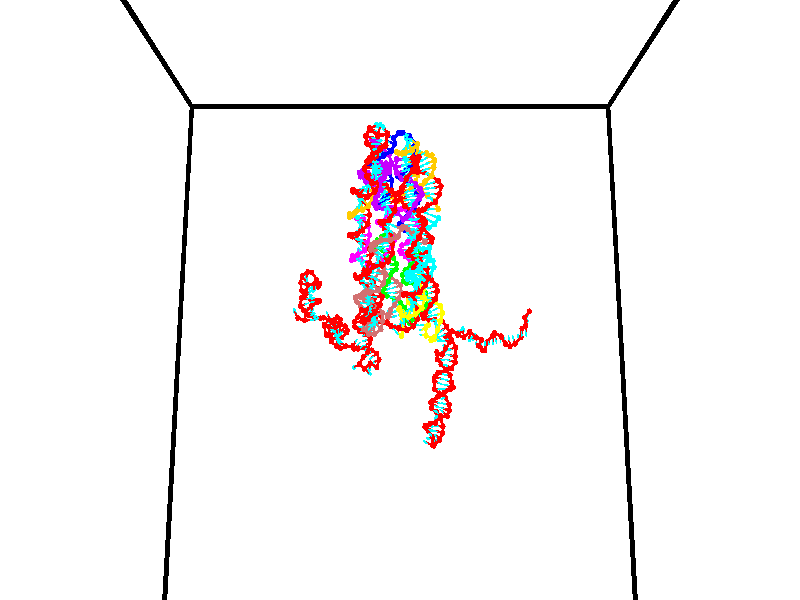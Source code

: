 // switches for output
#declare DRAW_BASES = 1; // possible values are 0, 1; only relevant for DNA ribbons
#declare DRAW_BASES_TYPE = 3; // possible values are 1, 2, 3; only relevant for DNA ribbons
#declare DRAW_FOG = 0; // set to 1 to enable fog

#include "colors.inc"

#include "transforms.inc"
background { rgb <1, 1, 1>}

#default {
   normal{
       ripples 0.25
       frequency 0.20
       turbulence 0.2
       lambda 5
   }
	finish {
		phong 0.1
		phong_size 40.
	}
}

// original window dimensions: 1024x640


// camera settings

camera {
	sky <0, 0.179814, -0.983701>
	up <0, 0.179814, -0.983701>
	right 1.6 * <1, 0, 0>
	location <35, 94.9851, 44.8844>
	look_at <35, 29.7336, 32.9568>
	direction <0, -65.2515, -11.9276>
	angle 67.0682
}


# declare cpy_camera_pos = <35, 94.9851, 44.8844>;
# if (DRAW_FOG = 1)
fog {
	fog_type 2
	up vnormalize(cpy_camera_pos)
	color rgbt<1,1,1,0.3>
	distance 1e-5
	fog_alt 3e-3
	fog_offset 56
}
# end


// LIGHTS

# declare lum = 6;
global_settings {
	ambient_light rgb lum * <0.05, 0.05, 0.05>
	max_trace_level 15
}# declare cpy_direct_light_amount = 0.25;
light_source
{	1000 * <-1, -1.16352, -0.803886>,
	rgb lum * cpy_direct_light_amount
	parallel
}

light_source
{	1000 * <1, 1.16352, 0.803886>,
	rgb lum * cpy_direct_light_amount
	parallel
}

// strand 0

// nucleotide -1

// particle -1
sphere {
	<24.730051, 35.093861, 35.469452> 0.250000
	pigment { color rgbt <1,0,0,0> }
	no_shadow
}
cylinder {
	<24.532341, 35.040802, 35.125801>,  <24.413715, 35.008968, 34.919609>, 0.100000
	pigment { color rgbt <1,0,0,0> }
	no_shadow
}
cylinder {
	<24.532341, 35.040802, 35.125801>,  <24.730051, 35.093861, 35.469452>, 0.100000
	pigment { color rgbt <1,0,0,0> }
	no_shadow
}

// particle -1
sphere {
	<24.532341, 35.040802, 35.125801> 0.100000
	pigment { color rgbt <1,0,0,0> }
	no_shadow
}
sphere {
	0, 1
	scale<0.080000,0.200000,0.300000>
	matrix <0.533469, -0.826598, -0.179295,
		-0.686369, -0.546938, 0.479329,
		-0.494275, -0.132644, -0.859126,
		24.384058, 35.001007, 34.868065>
	pigment { color rgbt <0,1,1,0> }
	no_shadow
}
cylinder {
	<25.424402, 35.119297, 35.670258>,  <24.730051, 35.093861, 35.469452>, 0.130000
	pigment { color rgbt <1,0,0,0> }
	no_shadow
}

// nucleotide -1

// particle -1
sphere {
	<25.424402, 35.119297, 35.670258> 0.250000
	pigment { color rgbt <1,0,0,0> }
	no_shadow
}
cylinder {
	<25.790257, 34.959988, 35.642487>,  <26.009769, 34.864403, 35.625824>, 0.100000
	pigment { color rgbt <1,0,0,0> }
	no_shadow
}
cylinder {
	<25.790257, 34.959988, 35.642487>,  <25.424402, 35.119297, 35.670258>, 0.100000
	pigment { color rgbt <1,0,0,0> }
	no_shadow
}

// particle -1
sphere {
	<25.790257, 34.959988, 35.642487> 0.100000
	pigment { color rgbt <1,0,0,0> }
	no_shadow
}
sphere {
	0, 1
	scale<0.080000,0.200000,0.300000>
	matrix <-0.110087, -0.080128, -0.990687,
		0.388997, 0.913762, -0.117133,
		0.914638, -0.398269, -0.069424,
		26.064648, 34.840508, 35.621658>
	pigment { color rgbt <0,1,1,0> }
	no_shadow
}
cylinder {
	<25.584532, 35.382442, 35.038296>,  <25.424402, 35.119297, 35.670258>, 0.130000
	pigment { color rgbt <1,0,0,0> }
	no_shadow
}

// nucleotide -1

// particle -1
sphere {
	<25.584532, 35.382442, 35.038296> 0.250000
	pigment { color rgbt <1,0,0,0> }
	no_shadow
}
cylinder {
	<25.846071, 35.083820, 35.087517>,  <26.002995, 34.904648, 35.117050>, 0.100000
	pigment { color rgbt <1,0,0,0> }
	no_shadow
}
cylinder {
	<25.846071, 35.083820, 35.087517>,  <25.584532, 35.382442, 35.038296>, 0.100000
	pigment { color rgbt <1,0,0,0> }
	no_shadow
}

// particle -1
sphere {
	<25.846071, 35.083820, 35.087517> 0.100000
	pigment { color rgbt <1,0,0,0> }
	no_shadow
}
sphere {
	0, 1
	scale<0.080000,0.200000,0.300000>
	matrix <-0.060513, -0.213706, -0.975022,
		0.754202, 0.630070, -0.184908,
		0.653848, -0.746553, 0.123050,
		26.042225, 34.859856, 35.124432>
	pigment { color rgbt <0,1,1,0> }
	no_shadow
}
cylinder {
	<26.093582, 35.446178, 34.510368>,  <25.584532, 35.382442, 35.038296>, 0.130000
	pigment { color rgbt <1,0,0,0> }
	no_shadow
}

// nucleotide -1

// particle -1
sphere {
	<26.093582, 35.446178, 34.510368> 0.250000
	pigment { color rgbt <1,0,0,0> }
	no_shadow
}
cylinder {
	<26.102785, 35.066849, 34.636951>,  <26.108307, 34.839249, 34.712902>, 0.100000
	pigment { color rgbt <1,0,0,0> }
	no_shadow
}
cylinder {
	<26.102785, 35.066849, 34.636951>,  <26.093582, 35.446178, 34.510368>, 0.100000
	pigment { color rgbt <1,0,0,0> }
	no_shadow
}

// particle -1
sphere {
	<26.102785, 35.066849, 34.636951> 0.100000
	pigment { color rgbt <1,0,0,0> }
	no_shadow
}
sphere {
	0, 1
	scale<0.080000,0.200000,0.300000>
	matrix <-0.183631, -0.315164, -0.931102,
		0.982726, -0.036690, -0.181393,
		0.023007, -0.948328, 0.316458,
		26.109688, 34.782349, 34.731888>
	pigment { color rgbt <0,1,1,0> }
	no_shadow
}
cylinder {
	<26.626009, 34.995239, 34.103081>,  <26.093582, 35.446178, 34.510368>, 0.130000
	pigment { color rgbt <1,0,0,0> }
	no_shadow
}

// nucleotide -1

// particle -1
sphere {
	<26.626009, 34.995239, 34.103081> 0.250000
	pigment { color rgbt <1,0,0,0> }
	no_shadow
}
cylinder {
	<26.337317, 34.766293, 34.258774>,  <26.164101, 34.628925, 34.352188>, 0.100000
	pigment { color rgbt <1,0,0,0> }
	no_shadow
}
cylinder {
	<26.337317, 34.766293, 34.258774>,  <26.626009, 34.995239, 34.103081>, 0.100000
	pigment { color rgbt <1,0,0,0> }
	no_shadow
}

// particle -1
sphere {
	<26.337317, 34.766293, 34.258774> 0.100000
	pigment { color rgbt <1,0,0,0> }
	no_shadow
}
sphere {
	0, 1
	scale<0.080000,0.200000,0.300000>
	matrix <-0.191859, -0.374877, -0.907005,
		0.665055, -0.729290, 0.160747,
		-0.721729, -0.572367, 0.389234,
		26.120798, 34.594582, 34.375546>
	pigment { color rgbt <0,1,1,0> }
	no_shadow
}
cylinder {
	<26.795591, 34.320080, 33.883247>,  <26.626009, 34.995239, 34.103081>, 0.130000
	pigment { color rgbt <1,0,0,0> }
	no_shadow
}

// nucleotide -1

// particle -1
sphere {
	<26.795591, 34.320080, 33.883247> 0.250000
	pigment { color rgbt <1,0,0,0> }
	no_shadow
}
cylinder {
	<26.404997, 34.366837, 33.955696>,  <26.170639, 34.394890, 33.999165>, 0.100000
	pigment { color rgbt <1,0,0,0> }
	no_shadow
}
cylinder {
	<26.404997, 34.366837, 33.955696>,  <26.795591, 34.320080, 33.883247>, 0.100000
	pigment { color rgbt <1,0,0,0> }
	no_shadow
}

// particle -1
sphere {
	<26.404997, 34.366837, 33.955696> 0.100000
	pigment { color rgbt <1,0,0,0> }
	no_shadow
}
sphere {
	0, 1
	scale<0.080000,0.200000,0.300000>
	matrix <-0.205604, -0.252478, -0.945506,
		-0.064794, -0.960516, 0.270576,
		-0.976488, 0.116894, 0.181127,
		26.112051, 34.401905, 34.010033>
	pigment { color rgbt <0,1,1,0> }
	no_shadow
}
cylinder {
	<26.492250, 33.630543, 33.725025>,  <26.795591, 34.320080, 33.883247>, 0.130000
	pigment { color rgbt <1,0,0,0> }
	no_shadow
}

// nucleotide -1

// particle -1
sphere {
	<26.492250, 33.630543, 33.725025> 0.250000
	pigment { color rgbt <1,0,0,0> }
	no_shadow
}
cylinder {
	<26.254637, 33.947872, 33.671711>,  <26.112068, 34.138268, 33.639725>, 0.100000
	pigment { color rgbt <1,0,0,0> }
	no_shadow
}
cylinder {
	<26.254637, 33.947872, 33.671711>,  <26.492250, 33.630543, 33.725025>, 0.100000
	pigment { color rgbt <1,0,0,0> }
	no_shadow
}

// particle -1
sphere {
	<26.254637, 33.947872, 33.671711> 0.100000
	pigment { color rgbt <1,0,0,0> }
	no_shadow
}
sphere {
	0, 1
	scale<0.080000,0.200000,0.300000>
	matrix <-0.281099, -0.359946, -0.889619,
		-0.753727, -0.491001, 0.436822,
		-0.594036, 0.793320, -0.133281,
		26.076426, 34.185867, 33.631725>
	pigment { color rgbt <0,1,1,0> }
	no_shadow
}
cylinder {
	<25.822374, 33.334969, 33.687740>,  <26.492250, 33.630543, 33.725025>, 0.130000
	pigment { color rgbt <1,0,0,0> }
	no_shadow
}

// nucleotide -1

// particle -1
sphere {
	<25.822374, 33.334969, 33.687740> 0.250000
	pigment { color rgbt <1,0,0,0> }
	no_shadow
}
cylinder {
	<25.818037, 33.692593, 33.508617>,  <25.815435, 33.907169, 33.401142>, 0.100000
	pigment { color rgbt <1,0,0,0> }
	no_shadow
}
cylinder {
	<25.818037, 33.692593, 33.508617>,  <25.822374, 33.334969, 33.687740>, 0.100000
	pigment { color rgbt <1,0,0,0> }
	no_shadow
}

// particle -1
sphere {
	<25.818037, 33.692593, 33.508617> 0.100000
	pigment { color rgbt <1,0,0,0> }
	no_shadow
}
sphere {
	0, 1
	scale<0.080000,0.200000,0.300000>
	matrix <-0.522310, -0.386951, -0.759909,
		-0.852687, 0.225657, 0.471173,
		-0.010842, 0.894063, -0.447811,
		25.814785, 33.960812, 33.374275>
	pigment { color rgbt <0,1,1,0> }
	no_shadow
}
cylinder {
	<25.149130, 33.521423, 33.438049>,  <25.822374, 33.334969, 33.687740>, 0.130000
	pigment { color rgbt <1,0,0,0> }
	no_shadow
}

// nucleotide -1

// particle -1
sphere {
	<25.149130, 33.521423, 33.438049> 0.250000
	pigment { color rgbt <1,0,0,0> }
	no_shadow
}
cylinder {
	<25.430901, 33.693470, 33.212204>,  <25.599962, 33.796696, 33.076698>, 0.100000
	pigment { color rgbt <1,0,0,0> }
	no_shadow
}
cylinder {
	<25.430901, 33.693470, 33.212204>,  <25.149130, 33.521423, 33.438049>, 0.100000
	pigment { color rgbt <1,0,0,0> }
	no_shadow
}

// particle -1
sphere {
	<25.430901, 33.693470, 33.212204> 0.100000
	pigment { color rgbt <1,0,0,0> }
	no_shadow
}
sphere {
	0, 1
	scale<0.080000,0.200000,0.300000>
	matrix <-0.424342, -0.382457, -0.820768,
		-0.568964, 0.817759, -0.086897,
		0.704425, 0.430113, -0.564614,
		25.642227, 33.822502, 33.042820>
	pigment { color rgbt <0,1,1,0> }
	no_shadow
}
cylinder {
	<24.806158, 33.718315, 32.869732>,  <25.149130, 33.521423, 33.438049>, 0.130000
	pigment { color rgbt <1,0,0,0> }
	no_shadow
}

// nucleotide -1

// particle -1
sphere {
	<24.806158, 33.718315, 32.869732> 0.250000
	pigment { color rgbt <1,0,0,0> }
	no_shadow
}
cylinder {
	<25.187462, 33.672977, 32.757698>,  <25.416245, 33.645775, 32.690475>, 0.100000
	pigment { color rgbt <1,0,0,0> }
	no_shadow
}
cylinder {
	<25.187462, 33.672977, 32.757698>,  <24.806158, 33.718315, 32.869732>, 0.100000
	pigment { color rgbt <1,0,0,0> }
	no_shadow
}

// particle -1
sphere {
	<25.187462, 33.672977, 32.757698> 0.100000
	pigment { color rgbt <1,0,0,0> }
	no_shadow
}
sphere {
	0, 1
	scale<0.080000,0.200000,0.300000>
	matrix <-0.295979, -0.536718, -0.790146,
		-0.060768, 0.836114, -0.545180,
		0.953260, -0.113346, -0.280087,
		25.473440, 33.638973, 32.673672>
	pigment { color rgbt <0,1,1,0> }
	no_shadow
}
cylinder {
	<24.752178, 33.921532, 32.220592>,  <24.806158, 33.718315, 32.869732>, 0.130000
	pigment { color rgbt <1,0,0,0> }
	no_shadow
}

// nucleotide -1

// particle -1
sphere {
	<24.752178, 33.921532, 32.220592> 0.250000
	pigment { color rgbt <1,0,0,0> }
	no_shadow
}
cylinder {
	<25.047756, 33.655167, 32.261623>,  <25.225103, 33.495350, 32.286243>, 0.100000
	pigment { color rgbt <1,0,0,0> }
	no_shadow
}
cylinder {
	<25.047756, 33.655167, 32.261623>,  <24.752178, 33.921532, 32.220592>, 0.100000
	pigment { color rgbt <1,0,0,0> }
	no_shadow
}

// particle -1
sphere {
	<25.047756, 33.655167, 32.261623> 0.100000
	pigment { color rgbt <1,0,0,0> }
	no_shadow
}
sphere {
	0, 1
	scale<0.080000,0.200000,0.300000>
	matrix <-0.351622, -0.511017, -0.784362,
		0.574736, 0.543531, -0.611762,
		0.738946, -0.665910, 0.102582,
		25.269440, 33.455395, 32.292397>
	pigment { color rgbt <0,1,1,0> }
	no_shadow
}
cylinder {
	<24.827820, 33.757351, 31.580708>,  <24.752178, 33.921532, 32.220592>, 0.130000
	pigment { color rgbt <1,0,0,0> }
	no_shadow
}

// nucleotide -1

// particle -1
sphere {
	<24.827820, 33.757351, 31.580708> 0.250000
	pigment { color rgbt <1,0,0,0> }
	no_shadow
}
cylinder {
	<25.030361, 33.478367, 31.783552>,  <25.151886, 33.310978, 31.905258>, 0.100000
	pigment { color rgbt <1,0,0,0> }
	no_shadow
}
cylinder {
	<25.030361, 33.478367, 31.783552>,  <24.827820, 33.757351, 31.580708>, 0.100000
	pigment { color rgbt <1,0,0,0> }
	no_shadow
}

// particle -1
sphere {
	<25.030361, 33.478367, 31.783552> 0.100000
	pigment { color rgbt <1,0,0,0> }
	no_shadow
}
sphere {
	0, 1
	scale<0.080000,0.200000,0.300000>
	matrix <-0.164297, -0.655328, -0.737260,
		0.846530, 0.289997, -0.446417,
		0.506353, -0.697457, 0.507109,
		25.182266, 33.269131, 31.935684>
	pigment { color rgbt <0,1,1,0> }
	no_shadow
}
cylinder {
	<25.392012, 33.552364, 31.163021>,  <24.827820, 33.757351, 31.580708>, 0.130000
	pigment { color rgbt <1,0,0,0> }
	no_shadow
}

// nucleotide -1

// particle -1
sphere {
	<25.392012, 33.552364, 31.163021> 0.250000
	pigment { color rgbt <1,0,0,0> }
	no_shadow
}
cylinder {
	<25.263823, 33.265839, 31.410954>,  <25.186909, 33.093922, 31.559713>, 0.100000
	pigment { color rgbt <1,0,0,0> }
	no_shadow
}
cylinder {
	<25.263823, 33.265839, 31.410954>,  <25.392012, 33.552364, 31.163021>, 0.100000
	pigment { color rgbt <1,0,0,0> }
	no_shadow
}

// particle -1
sphere {
	<25.263823, 33.265839, 31.410954> 0.100000
	pigment { color rgbt <1,0,0,0> }
	no_shadow
}
sphere {
	0, 1
	scale<0.080000,0.200000,0.300000>
	matrix <-0.153933, -0.606262, -0.780225,
		0.934666, -0.345454, 0.084027,
		-0.320475, -0.716316, 0.619829,
		25.167681, 33.050945, 31.596903>
	pigment { color rgbt <0,1,1,0> }
	no_shadow
}
cylinder {
	<25.760845, 33.049885, 31.105894>,  <25.392012, 33.552364, 31.163021>, 0.130000
	pigment { color rgbt <1,0,0,0> }
	no_shadow
}

// nucleotide -1

// particle -1
sphere {
	<25.760845, 33.049885, 31.105894> 0.250000
	pigment { color rgbt <1,0,0,0> }
	no_shadow
}
cylinder {
	<25.386946, 32.931553, 31.184614>,  <25.162605, 32.860554, 31.231846>, 0.100000
	pigment { color rgbt <1,0,0,0> }
	no_shadow
}
cylinder {
	<25.386946, 32.931553, 31.184614>,  <25.760845, 33.049885, 31.105894>, 0.100000
	pigment { color rgbt <1,0,0,0> }
	no_shadow
}

// particle -1
sphere {
	<25.386946, 32.931553, 31.184614> 0.100000
	pigment { color rgbt <1,0,0,0> }
	no_shadow
}
sphere {
	0, 1
	scale<0.080000,0.200000,0.300000>
	matrix <-0.112664, -0.278529, -0.953797,
		0.336973, -0.913733, 0.227026,
		-0.934749, -0.295826, 0.196801,
		25.106522, 32.842804, 31.243654>
	pigment { color rgbt <0,1,1,0> }
	no_shadow
}
cylinder {
	<26.244432, 32.998486, 31.727911>,  <25.760845, 33.049885, 31.105894>, 0.130000
	pigment { color rgbt <1,0,0,0> }
	no_shadow
}

// nucleotide -1

// particle -1
sphere {
	<26.244432, 32.998486, 31.727911> 0.250000
	pigment { color rgbt <1,0,0,0> }
	no_shadow
}
cylinder {
	<26.177309, 32.618515, 31.622473>,  <26.137035, 32.390533, 31.559210>, 0.100000
	pigment { color rgbt <1,0,0,0> }
	no_shadow
}
cylinder {
	<26.177309, 32.618515, 31.622473>,  <26.244432, 32.998486, 31.727911>, 0.100000
	pigment { color rgbt <1,0,0,0> }
	no_shadow
}

// particle -1
sphere {
	<26.177309, 32.618515, 31.622473> 0.100000
	pigment { color rgbt <1,0,0,0> }
	no_shadow
}
sphere {
	0, 1
	scale<0.080000,0.200000,0.300000>
	matrix <0.982342, -0.138685, -0.125584,
		0.082739, -0.280016, 0.956423,
		-0.167807, -0.949925, -0.263597,
		26.126966, 32.333538, 31.543394>
	pigment { color rgbt <0,1,1,0> }
	no_shadow
}
cylinder {
	<26.440645, 32.884537, 32.366470>,  <26.244432, 32.998486, 31.727911>, 0.130000
	pigment { color rgbt <1,0,0,0> }
	no_shadow
}

// nucleotide -1

// particle -1
sphere {
	<26.440645, 32.884537, 32.366470> 0.250000
	pigment { color rgbt <1,0,0,0> }
	no_shadow
}
cylinder {
	<26.098944, 33.084896, 32.310837>,  <25.893923, 33.205112, 32.277458>, 0.100000
	pigment { color rgbt <1,0,0,0> }
	no_shadow
}
cylinder {
	<26.098944, 33.084896, 32.310837>,  <26.440645, 32.884537, 32.366470>, 0.100000
	pigment { color rgbt <1,0,0,0> }
	no_shadow
}

// particle -1
sphere {
	<26.098944, 33.084896, 32.310837> 0.100000
	pigment { color rgbt <1,0,0,0> }
	no_shadow
}
sphere {
	0, 1
	scale<0.080000,0.200000,0.300000>
	matrix <0.326850, 0.725570, 0.605572,
		0.404248, 0.471853, -0.783542,
		-0.854256, 0.500902, -0.139085,
		25.842667, 33.235168, 32.269112>
	pigment { color rgbt <0,1,1,0> }
	no_shadow
}
cylinder {
	<26.695000, 33.557980, 32.191563>,  <26.440645, 32.884537, 32.366470>, 0.130000
	pigment { color rgbt <1,0,0,0> }
	no_shadow
}

// nucleotide -1

// particle -1
sphere {
	<26.695000, 33.557980, 32.191563> 0.250000
	pigment { color rgbt <1,0,0,0> }
	no_shadow
}
cylinder {
	<26.322386, 33.585663, 32.334362>,  <26.098818, 33.602272, 32.420044>, 0.100000
	pigment { color rgbt <1,0,0,0> }
	no_shadow
}
cylinder {
	<26.322386, 33.585663, 32.334362>,  <26.695000, 33.557980, 32.191563>, 0.100000
	pigment { color rgbt <1,0,0,0> }
	no_shadow
}

// particle -1
sphere {
	<26.322386, 33.585663, 32.334362> 0.100000
	pigment { color rgbt <1,0,0,0> }
	no_shadow
}
sphere {
	0, 1
	scale<0.080000,0.200000,0.300000>
	matrix <0.291706, 0.728396, 0.619957,
		-0.217133, 0.681652, -0.698715,
		-0.931537, 0.069206, 0.357001,
		26.042925, 33.606426, 32.441463>
	pigment { color rgbt <0,1,1,0> }
	no_shadow
}
cylinder {
	<26.458994, 34.283279, 32.131729>,  <26.695000, 33.557980, 32.191563>, 0.130000
	pigment { color rgbt <1,0,0,0> }
	no_shadow
}

// nucleotide -1

// particle -1
sphere {
	<26.458994, 34.283279, 32.131729> 0.250000
	pigment { color rgbt <1,0,0,0> }
	no_shadow
}
cylinder {
	<26.240292, 34.121887, 32.425194>,  <26.109070, 34.025051, 32.601273>, 0.100000
	pigment { color rgbt <1,0,0,0> }
	no_shadow
}
cylinder {
	<26.240292, 34.121887, 32.425194>,  <26.458994, 34.283279, 32.131729>, 0.100000
	pigment { color rgbt <1,0,0,0> }
	no_shadow
}

// particle -1
sphere {
	<26.240292, 34.121887, 32.425194> 0.100000
	pigment { color rgbt <1,0,0,0> }
	no_shadow
}
sphere {
	0, 1
	scale<0.080000,0.200000,0.300000>
	matrix <0.160759, 0.809347, 0.564901,
		-0.821715, 0.426806, -0.377651,
		-0.546754, -0.403477, 0.733666,
		26.076265, 34.000843, 32.645294>
	pigment { color rgbt <0,1,1,0> }
	no_shadow
}
cylinder {
	<26.318449, 34.921597, 32.494999>,  <26.458994, 34.283279, 32.131729>, 0.130000
	pigment { color rgbt <1,0,0,0> }
	no_shadow
}

// nucleotide -1

// particle -1
sphere {
	<26.318449, 34.921597, 32.494999> 0.250000
	pigment { color rgbt <1,0,0,0> }
	no_shadow
}
cylinder {
	<26.239061, 34.628128, 32.754948>,  <26.191429, 34.452045, 32.910915>, 0.100000
	pigment { color rgbt <1,0,0,0> }
	no_shadow
}
cylinder {
	<26.239061, 34.628128, 32.754948>,  <26.318449, 34.921597, 32.494999>, 0.100000
	pigment { color rgbt <1,0,0,0> }
	no_shadow
}

// particle -1
sphere {
	<26.239061, 34.628128, 32.754948> 0.100000
	pigment { color rgbt <1,0,0,0> }
	no_shadow
}
sphere {
	0, 1
	scale<0.080000,0.200000,0.300000>
	matrix <0.416980, 0.536855, 0.733426,
		-0.886983, 0.416545, 0.199379,
		-0.198467, -0.733673, 0.649872,
		26.179522, 34.408028, 32.949909>
	pigment { color rgbt <0,1,1,0> }
	no_shadow
}
cylinder {
	<25.646658, 35.100407, 32.635044>,  <26.318449, 34.921597, 32.494999>, 0.130000
	pigment { color rgbt <1,0,0,0> }
	no_shadow
}

// nucleotide -1

// particle -1
sphere {
	<25.646658, 35.100407, 32.635044> 0.250000
	pigment { color rgbt <1,0,0,0> }
	no_shadow
}
cylinder {
	<25.546833, 34.744633, 32.788212>,  <25.486938, 34.531170, 32.880112>, 0.100000
	pigment { color rgbt <1,0,0,0> }
	no_shadow
}
cylinder {
	<25.546833, 34.744633, 32.788212>,  <25.646658, 35.100407, 32.635044>, 0.100000
	pigment { color rgbt <1,0,0,0> }
	no_shadow
}

// particle -1
sphere {
	<25.546833, 34.744633, 32.788212> 0.100000
	pigment { color rgbt <1,0,0,0> }
	no_shadow
}
sphere {
	0, 1
	scale<0.080000,0.200000,0.300000>
	matrix <0.286970, 0.309739, 0.906482,
		-0.924860, 0.336112, 0.177941,
		-0.249564, -0.889433, 0.382920,
		25.471964, 34.477802, 32.903088>
	pigment { color rgbt <0,1,1,0> }
	no_shadow
}
cylinder {
	<25.527031, 35.271481, 33.316025>,  <25.646658, 35.100407, 32.635044>, 0.130000
	pigment { color rgbt <1,0,0,0> }
	no_shadow
}

// nucleotide -1

// particle -1
sphere {
	<25.527031, 35.271481, 33.316025> 0.250000
	pigment { color rgbt <1,0,0,0> }
	no_shadow
}
cylinder {
	<25.516392, 34.871689, 33.308662>,  <25.510008, 34.631813, 33.304245>, 0.100000
	pigment { color rgbt <1,0,0,0> }
	no_shadow
}
cylinder {
	<25.516392, 34.871689, 33.308662>,  <25.527031, 35.271481, 33.316025>, 0.100000
	pigment { color rgbt <1,0,0,0> }
	no_shadow
}

// particle -1
sphere {
	<25.516392, 34.871689, 33.308662> 0.100000
	pigment { color rgbt <1,0,0,0> }
	no_shadow
}
sphere {
	0, 1
	scale<0.080000,0.200000,0.300000>
	matrix <0.010660, -0.018699, 0.999768,
		-0.999589, 0.026394, 0.011151,
		-0.026596, -0.999477, -0.018410,
		25.508413, 34.571846, 33.303139>
	pigment { color rgbt <0,1,1,0> }
	no_shadow
}
cylinder {
	<25.010441, 34.959389, 33.765797>,  <25.527031, 35.271481, 33.316025>, 0.130000
	pigment { color rgbt <1,0,0,0> }
	no_shadow
}

// nucleotide -1

// particle -1
sphere {
	<25.010441, 34.959389, 33.765797> 0.250000
	pigment { color rgbt <1,0,0,0> }
	no_shadow
}
cylinder {
	<25.318680, 34.706387, 33.734501>,  <25.503624, 34.554585, 33.715721>, 0.100000
	pigment { color rgbt <1,0,0,0> }
	no_shadow
}
cylinder {
	<25.318680, 34.706387, 33.734501>,  <25.010441, 34.959389, 33.765797>, 0.100000
	pigment { color rgbt <1,0,0,0> }
	no_shadow
}

// particle -1
sphere {
	<25.318680, 34.706387, 33.734501> 0.100000
	pigment { color rgbt <1,0,0,0> }
	no_shadow
}
sphere {
	0, 1
	scale<0.080000,0.200000,0.300000>
	matrix <0.043670, -0.070074, 0.996586,
		-0.635825, -0.771383, -0.026377,
		0.770597, -0.632502, -0.078241,
		25.549858, 34.516636, 33.711029>
	pigment { color rgbt <0,1,1,0> }
	no_shadow
}
cylinder {
	<24.856123, 34.619534, 34.352432>,  <25.010441, 34.959389, 33.765797>, 0.130000
	pigment { color rgbt <1,0,0,0> }
	no_shadow
}

// nucleotide -1

// particle -1
sphere {
	<24.856123, 34.619534, 34.352432> 0.250000
	pigment { color rgbt <1,0,0,0> }
	no_shadow
}
cylinder {
	<25.224129, 34.521187, 34.230370>,  <25.444933, 34.462177, 34.157131>, 0.100000
	pigment { color rgbt <1,0,0,0> }
	no_shadow
}
cylinder {
	<25.224129, 34.521187, 34.230370>,  <24.856123, 34.619534, 34.352432>, 0.100000
	pigment { color rgbt <1,0,0,0> }
	no_shadow
}

// particle -1
sphere {
	<25.224129, 34.521187, 34.230370> 0.100000
	pigment { color rgbt <1,0,0,0> }
	no_shadow
}
sphere {
	0, 1
	scale<0.080000,0.200000,0.300000>
	matrix <0.269936, -0.166894, 0.948304,
		-0.284091, -0.954826, -0.087175,
		0.920015, -0.245873, -0.305155,
		25.500134, 34.447426, 34.138824>
	pigment { color rgbt <0,1,1,0> }
	no_shadow
}
cylinder {
	<25.042995, 33.905838, 34.576763>,  <24.856123, 34.619534, 34.352432>, 0.130000
	pigment { color rgbt <1,0,0,0> }
	no_shadow
}

// nucleotide -1

// particle -1
sphere {
	<25.042995, 33.905838, 34.576763> 0.250000
	pigment { color rgbt <1,0,0,0> }
	no_shadow
}
cylinder {
	<25.364355, 34.142075, 34.546406>,  <25.557171, 34.283817, 34.528191>, 0.100000
	pigment { color rgbt <1,0,0,0> }
	no_shadow
}
cylinder {
	<25.364355, 34.142075, 34.546406>,  <25.042995, 33.905838, 34.576763>, 0.100000
	pigment { color rgbt <1,0,0,0> }
	no_shadow
}

// particle -1
sphere {
	<25.364355, 34.142075, 34.546406> 0.100000
	pigment { color rgbt <1,0,0,0> }
	no_shadow
}
sphere {
	0, 1
	scale<0.080000,0.200000,0.300000>
	matrix <0.224379, -0.182204, 0.957317,
		0.551550, -0.786135, -0.278897,
		0.803397, 0.590587, -0.075897,
		25.605373, 34.319252, 34.523636>
	pigment { color rgbt <0,1,1,0> }
	no_shadow
}
cylinder {
	<25.584005, 33.547394, 34.968864>,  <25.042995, 33.905838, 34.576763>, 0.130000
	pigment { color rgbt <1,0,0,0> }
	no_shadow
}

// nucleotide -1

// particle -1
sphere {
	<25.584005, 33.547394, 34.968864> 0.250000
	pigment { color rgbt <1,0,0,0> }
	no_shadow
}
cylinder {
	<25.803028, 33.819401, 34.773823>,  <25.934443, 33.982605, 34.656796>, 0.100000
	pigment { color rgbt <1,0,0,0> }
	no_shadow
}
cylinder {
	<25.803028, 33.819401, 34.773823>,  <25.584005, 33.547394, 34.968864>, 0.100000
	pigment { color rgbt <1,0,0,0> }
	no_shadow
}

// particle -1
sphere {
	<25.803028, 33.819401, 34.773823> 0.100000
	pigment { color rgbt <1,0,0,0> }
	no_shadow
}
sphere {
	0, 1
	scale<0.080000,0.200000,0.300000>
	matrix <0.478671, 0.223415, 0.849094,
		0.686335, -0.698331, -0.203170,
		0.547557, 0.680014, -0.487608,
		25.967295, 34.023407, 34.627541>
	pigment { color rgbt <0,1,1,0> }
	no_shadow
}
cylinder {
	<26.215540, 33.522514, 35.252522>,  <25.584005, 33.547394, 34.968864>, 0.130000
	pigment { color rgbt <1,0,0,0> }
	no_shadow
}

// nucleotide -1

// particle -1
sphere {
	<26.215540, 33.522514, 35.252522> 0.250000
	pigment { color rgbt <1,0,0,0> }
	no_shadow
}
cylinder {
	<26.193182, 33.885429, 35.085812>,  <26.179768, 34.103180, 34.985786>, 0.100000
	pigment { color rgbt <1,0,0,0> }
	no_shadow
}
cylinder {
	<26.193182, 33.885429, 35.085812>,  <26.215540, 33.522514, 35.252522>, 0.100000
	pigment { color rgbt <1,0,0,0> }
	no_shadow
}

// particle -1
sphere {
	<26.193182, 33.885429, 35.085812> 0.100000
	pigment { color rgbt <1,0,0,0> }
	no_shadow
}
sphere {
	0, 1
	scale<0.080000,0.200000,0.300000>
	matrix <0.316357, 0.412015, 0.854495,
		0.946992, -0.084090, -0.310056,
		-0.055894, 0.907289, -0.416777,
		26.176414, 34.157616, 34.960777>
	pigment { color rgbt <0,1,1,0> }
	no_shadow
}
cylinder {
	<26.826479, 33.818039, 35.301891>,  <26.215540, 33.522514, 35.252522>, 0.130000
	pigment { color rgbt <1,0,0,0> }
	no_shadow
}

// nucleotide -1

// particle -1
sphere {
	<26.826479, 33.818039, 35.301891> 0.250000
	pigment { color rgbt <1,0,0,0> }
	no_shadow
}
cylinder {
	<26.569897, 34.123577, 35.273399>,  <26.415947, 34.306900, 35.256306>, 0.100000
	pigment { color rgbt <1,0,0,0> }
	no_shadow
}
cylinder {
	<26.569897, 34.123577, 35.273399>,  <26.826479, 33.818039, 35.301891>, 0.100000
	pigment { color rgbt <1,0,0,0> }
	no_shadow
}

// particle -1
sphere {
	<26.569897, 34.123577, 35.273399> 0.100000
	pigment { color rgbt <1,0,0,0> }
	no_shadow
}
sphere {
	0, 1
	scale<0.080000,0.200000,0.300000>
	matrix <0.408856, 0.418951, 0.810751,
		0.649131, 0.490938, -0.581042,
		-0.641456, 0.763845, -0.071231,
		26.377460, 34.352730, 35.252029>
	pigment { color rgbt <0,1,1,0> }
	no_shadow
}
cylinder {
	<27.241138, 34.498951, 35.339195>,  <26.826479, 33.818039, 35.301891>, 0.130000
	pigment { color rgbt <1,0,0,0> }
	no_shadow
}

// nucleotide -1

// particle -1
sphere {
	<27.241138, 34.498951, 35.339195> 0.250000
	pigment { color rgbt <1,0,0,0> }
	no_shadow
}
cylinder {
	<26.870289, 34.620617, 35.426762>,  <26.647779, 34.693619, 35.479301>, 0.100000
	pigment { color rgbt <1,0,0,0> }
	no_shadow
}
cylinder {
	<26.870289, 34.620617, 35.426762>,  <27.241138, 34.498951, 35.339195>, 0.100000
	pigment { color rgbt <1,0,0,0> }
	no_shadow
}

// particle -1
sphere {
	<26.870289, 34.620617, 35.426762> 0.100000
	pigment { color rgbt <1,0,0,0> }
	no_shadow
}
sphere {
	0, 1
	scale<0.080000,0.200000,0.300000>
	matrix <0.312086, 0.303251, 0.900356,
		0.207474, 0.903061, -0.376078,
		-0.927123, 0.304169, 0.218916,
		26.592152, 34.711868, 35.492435>
	pigment { color rgbt <0,1,1,0> }
	no_shadow
}
cylinder {
	<27.923470, 34.251553, 35.558582>,  <27.241138, 34.498951, 35.339195>, 0.130000
	pigment { color rgbt <1,0,0,0> }
	no_shadow
}

// nucleotide -1

// particle -1
sphere {
	<27.923470, 34.251553, 35.558582> 0.250000
	pigment { color rgbt <1,0,0,0> }
	no_shadow
}
cylinder {
	<27.730759, 34.351665, 35.222668>,  <27.615131, 34.411732, 35.021118>, 0.100000
	pigment { color rgbt <1,0,0,0> }
	no_shadow
}
cylinder {
	<27.730759, 34.351665, 35.222668>,  <27.923470, 34.251553, 35.558582>, 0.100000
	pigment { color rgbt <1,0,0,0> }
	no_shadow
}

// particle -1
sphere {
	<27.730759, 34.351665, 35.222668> 0.100000
	pigment { color rgbt <1,0,0,0> }
	no_shadow
}
sphere {
	0, 1
	scale<0.080000,0.200000,0.300000>
	matrix <0.868083, 0.005433, -0.496389,
		-0.119676, -0.968157, -0.219885,
		-0.481777, 0.250284, -0.839790,
		27.586226, 34.426750, 34.970730>
	pigment { color rgbt <0,1,1,0> }
	no_shadow
}
cylinder {
	<28.411385, 34.014709, 36.108173>,  <27.923470, 34.251553, 35.558582>, 0.130000
	pigment { color rgbt <1,0,0,0> }
	no_shadow
}

// nucleotide -1

// particle -1
sphere {
	<28.411385, 34.014709, 36.108173> 0.250000
	pigment { color rgbt <1,0,0,0> }
	no_shadow
}
cylinder {
	<28.549625, 33.792698, 36.410828>,  <28.632570, 33.659489, 36.592422>, 0.100000
	pigment { color rgbt <1,0,0,0> }
	no_shadow
}
cylinder {
	<28.549625, 33.792698, 36.410828>,  <28.411385, 34.014709, 36.108173>, 0.100000
	pigment { color rgbt <1,0,0,0> }
	no_shadow
}

// particle -1
sphere {
	<28.549625, 33.792698, 36.410828> 0.100000
	pigment { color rgbt <1,0,0,0> }
	no_shadow
}
sphere {
	0, 1
	scale<0.080000,0.200000,0.300000>
	matrix <0.055492, -0.792823, -0.606920,
		0.936740, 0.251739, -0.243200,
		0.345600, -0.555031, 0.756639,
		28.653305, 33.626190, 36.637817>
	pigment { color rgbt <0,1,1,0> }
	no_shadow
}
cylinder {
	<28.800714, 33.583088, 35.885899>,  <28.411385, 34.014709, 36.108173>, 0.130000
	pigment { color rgbt <1,0,0,0> }
	no_shadow
}

// nucleotide -1

// particle -1
sphere {
	<28.800714, 33.583088, 35.885899> 0.250000
	pigment { color rgbt <1,0,0,0> }
	no_shadow
}
cylinder {
	<28.798283, 33.379623, 36.230274>,  <28.796824, 33.257545, 36.436901>, 0.100000
	pigment { color rgbt <1,0,0,0> }
	no_shadow
}
cylinder {
	<28.798283, 33.379623, 36.230274>,  <28.800714, 33.583088, 35.885899>, 0.100000
	pigment { color rgbt <1,0,0,0> }
	no_shadow
}

// particle -1
sphere {
	<28.798283, 33.379623, 36.230274> 0.100000
	pigment { color rgbt <1,0,0,0> }
	no_shadow
}
sphere {
	0, 1
	scale<0.080000,0.200000,0.300000>
	matrix <0.160812, -0.850251, -0.501212,
		0.986966, 0.135403, 0.086968,
		-0.006079, -0.508665, 0.860943,
		28.796459, 33.227024, 36.488556>
	pigment { color rgbt <0,1,1,0> }
	no_shadow
}
cylinder {
	<29.326759, 33.158066, 35.884892>,  <28.800714, 33.583088, 35.885899>, 0.130000
	pigment { color rgbt <1,0,0,0> }
	no_shadow
}

// nucleotide -1

// particle -1
sphere {
	<29.326759, 33.158066, 35.884892> 0.250000
	pigment { color rgbt <1,0,0,0> }
	no_shadow
}
cylinder {
	<29.048319, 33.016994, 36.135033>,  <28.881254, 32.932350, 36.285118>, 0.100000
	pigment { color rgbt <1,0,0,0> }
	no_shadow
}
cylinder {
	<29.048319, 33.016994, 36.135033>,  <29.326759, 33.158066, 35.884892>, 0.100000
	pigment { color rgbt <1,0,0,0> }
	no_shadow
}

// particle -1
sphere {
	<29.048319, 33.016994, 36.135033> 0.100000
	pigment { color rgbt <1,0,0,0> }
	no_shadow
}
sphere {
	0, 1
	scale<0.080000,0.200000,0.300000>
	matrix <0.047761, -0.891846, -0.449810,
		0.716354, -0.283246, 0.637659,
		-0.696100, -0.352679, 0.625350,
		28.839489, 32.911190, 36.322636>
	pigment { color rgbt <0,1,1,0> }
	no_shadow
}
cylinder {
	<29.520712, 32.510460, 36.148262>,  <29.326759, 33.158066, 35.884892>, 0.130000
	pigment { color rgbt <1,0,0,0> }
	no_shadow
}

// nucleotide -1

// particle -1
sphere {
	<29.520712, 32.510460, 36.148262> 0.250000
	pigment { color rgbt <1,0,0,0> }
	no_shadow
}
cylinder {
	<29.126371, 32.486591, 36.210915>,  <28.889767, 32.472271, 36.248505>, 0.100000
	pigment { color rgbt <1,0,0,0> }
	no_shadow
}
cylinder {
	<29.126371, 32.486591, 36.210915>,  <29.520712, 32.510460, 36.148262>, 0.100000
	pigment { color rgbt <1,0,0,0> }
	no_shadow
}

// particle -1
sphere {
	<29.126371, 32.486591, 36.210915> 0.100000
	pigment { color rgbt <1,0,0,0> }
	no_shadow
}
sphere {
	0, 1
	scale<0.080000,0.200000,0.300000>
	matrix <-0.027342, -0.864713, -0.501521,
		0.165369, -0.498709, 0.850848,
		-0.985853, -0.059672, 0.156632,
		28.830616, 32.468689, 36.257904>
	pigment { color rgbt <0,1,1,0> }
	no_shadow
}
cylinder {
	<29.414684, 31.806284, 36.253479>,  <29.520712, 32.510460, 36.148262>, 0.130000
	pigment { color rgbt <1,0,0,0> }
	no_shadow
}

// nucleotide -1

// particle -1
sphere {
	<29.414684, 31.806284, 36.253479> 0.250000
	pigment { color rgbt <1,0,0,0> }
	no_shadow
}
cylinder {
	<29.041893, 31.933447, 36.183792>,  <28.818218, 32.009743, 36.141979>, 0.100000
	pigment { color rgbt <1,0,0,0> }
	no_shadow
}
cylinder {
	<29.041893, 31.933447, 36.183792>,  <29.414684, 31.806284, 36.253479>, 0.100000
	pigment { color rgbt <1,0,0,0> }
	no_shadow
}

// particle -1
sphere {
	<29.041893, 31.933447, 36.183792> 0.100000
	pigment { color rgbt <1,0,0,0> }
	no_shadow
}
sphere {
	0, 1
	scale<0.080000,0.200000,0.300000>
	matrix <-0.191159, -0.839310, -0.508936,
		-0.308017, -0.441014, 0.842990,
		-0.931978, 0.317906, -0.174218,
		28.762299, 32.028820, 36.131527>
	pigment { color rgbt <0,1,1,0> }
	no_shadow
}
cylinder {
	<28.866665, 31.595257, 36.671688>,  <29.414684, 31.806284, 36.253479>, 0.130000
	pigment { color rgbt <1,0,0,0> }
	no_shadow
}

// nucleotide -1

// particle -1
sphere {
	<28.866665, 31.595257, 36.671688> 0.250000
	pigment { color rgbt <1,0,0,0> }
	no_shadow
}
cylinder {
	<28.534653, 31.779514, 36.545921>,  <28.335445, 31.890068, 36.470463>, 0.100000
	pigment { color rgbt <1,0,0,0> }
	no_shadow
}
cylinder {
	<28.534653, 31.779514, 36.545921>,  <28.866665, 31.595257, 36.671688>, 0.100000
	pigment { color rgbt <1,0,0,0> }
	no_shadow
}

// particle -1
sphere {
	<28.534653, 31.779514, 36.545921> 0.100000
	pigment { color rgbt <1,0,0,0> }
	no_shadow
}
sphere {
	0, 1
	scale<0.080000,0.200000,0.300000>
	matrix <-0.101486, -0.679092, -0.727004,
		-0.548407, -0.571527, 0.610416,
		-0.830031, 0.460642, -0.314417,
		28.285645, 31.917707, 36.451595>
	pigment { color rgbt <0,1,1,0> }
	no_shadow
}
cylinder {
	<28.367365, 31.128016, 36.655510>,  <28.866665, 31.595257, 36.671688>, 0.130000
	pigment { color rgbt <1,0,0,0> }
	no_shadow
}

// nucleotide -1

// particle -1
sphere {
	<28.367365, 31.128016, 36.655510> 0.250000
	pigment { color rgbt <1,0,0,0> }
	no_shadow
}
cylinder {
	<28.236893, 31.403553, 36.396557>,  <28.158609, 31.568876, 36.241184>, 0.100000
	pigment { color rgbt <1,0,0,0> }
	no_shadow
}
cylinder {
	<28.236893, 31.403553, 36.396557>,  <28.367365, 31.128016, 36.655510>, 0.100000
	pigment { color rgbt <1,0,0,0> }
	no_shadow
}

// particle -1
sphere {
	<28.236893, 31.403553, 36.396557> 0.100000
	pigment { color rgbt <1,0,0,0> }
	no_shadow
}
sphere {
	0, 1
	scale<0.080000,0.200000,0.300000>
	matrix <-0.495977, -0.707710, -0.503144,
		-0.804745, 0.156969, 0.572492,
		-0.326180, 0.688845, -0.647379,
		28.139038, 31.610207, 36.202343>
	pigment { color rgbt <0,1,1,0> }
	no_shadow
}
cylinder {
	<27.725733, 31.046261, 36.707504>,  <28.367365, 31.128016, 36.655510>, 0.130000
	pigment { color rgbt <1,0,0,0> }
	no_shadow
}

// nucleotide -1

// particle -1
sphere {
	<27.725733, 31.046261, 36.707504> 0.250000
	pigment { color rgbt <1,0,0,0> }
	no_shadow
}
cylinder {
	<27.823738, 31.213905, 36.357803>,  <27.882542, 31.314491, 36.147984>, 0.100000
	pigment { color rgbt <1,0,0,0> }
	no_shadow
}
cylinder {
	<27.823738, 31.213905, 36.357803>,  <27.725733, 31.046261, 36.707504>, 0.100000
	pigment { color rgbt <1,0,0,0> }
	no_shadow
}

// particle -1
sphere {
	<27.823738, 31.213905, 36.357803> 0.100000
	pigment { color rgbt <1,0,0,0> }
	no_shadow
}
sphere {
	0, 1
	scale<0.080000,0.200000,0.300000>
	matrix <-0.512169, -0.709691, -0.483758,
		-0.823197, 0.566291, 0.040773,
		0.245011, 0.419110, -0.874252,
		27.897242, 31.339638, 36.095528>
	pigment { color rgbt <0,1,1,0> }
	no_shadow
}
cylinder {
	<27.127592, 31.074982, 36.357620>,  <27.725733, 31.046261, 36.707504>, 0.130000
	pigment { color rgbt <1,0,0,0> }
	no_shadow
}

// nucleotide -1

// particle -1
sphere {
	<27.127592, 31.074982, 36.357620> 0.250000
	pigment { color rgbt <1,0,0,0> }
	no_shadow
}
cylinder {
	<27.411671, 31.107555, 36.077911>,  <27.582119, 31.127100, 35.910084>, 0.100000
	pigment { color rgbt <1,0,0,0> }
	no_shadow
}
cylinder {
	<27.411671, 31.107555, 36.077911>,  <27.127592, 31.074982, 36.357620>, 0.100000
	pigment { color rgbt <1,0,0,0> }
	no_shadow
}

// particle -1
sphere {
	<27.411671, 31.107555, 36.077911> 0.100000
	pigment { color rgbt <1,0,0,0> }
	no_shadow
}
sphere {
	0, 1
	scale<0.080000,0.200000,0.300000>
	matrix <-0.411500, -0.757916, -0.506192,
		-0.571216, 0.647249, -0.504759,
		0.710198, 0.081437, -0.699277,
		27.624729, 31.131987, 35.868130>
	pigment { color rgbt <0,1,1,0> }
	no_shadow
}
cylinder {
	<26.877174, 31.043291, 35.568680>,  <27.127592, 31.074982, 36.357620>, 0.130000
	pigment { color rgbt <1,0,0,0> }
	no_shadow
}

// nucleotide -1

// particle -1
sphere {
	<26.877174, 31.043291, 35.568680> 0.250000
	pigment { color rgbt <1,0,0,0> }
	no_shadow
}
cylinder {
	<27.253319, 30.920938, 35.628220>,  <27.479006, 30.847527, 35.663944>, 0.100000
	pigment { color rgbt <1,0,0,0> }
	no_shadow
}
cylinder {
	<27.253319, 30.920938, 35.628220>,  <26.877174, 31.043291, 35.568680>, 0.100000
	pigment { color rgbt <1,0,0,0> }
	no_shadow
}

// particle -1
sphere {
	<27.253319, 30.920938, 35.628220> 0.100000
	pigment { color rgbt <1,0,0,0> }
	no_shadow
}
sphere {
	0, 1
	scale<0.080000,0.200000,0.300000>
	matrix <-0.210364, -0.866757, -0.452194,
		0.267335, 0.393913, -0.879412,
		0.940361, -0.305884, 0.148849,
		27.535427, 30.829174, 35.672874>
	pigment { color rgbt <0,1,1,0> }
	no_shadow
}
cylinder {
	<26.787416, 30.301003, 35.289703>,  <26.877174, 31.043291, 35.568680>, 0.130000
	pigment { color rgbt <1,0,0,0> }
	no_shadow
}

// nucleotide -1

// particle -1
sphere {
	<26.787416, 30.301003, 35.289703> 0.250000
	pigment { color rgbt <1,0,0,0> }
	no_shadow
}
cylinder {
	<27.040928, 30.107756, 35.048069>,  <27.193035, 29.991808, 34.903088>, 0.100000
	pigment { color rgbt <1,0,0,0> }
	no_shadow
}
cylinder {
	<27.040928, 30.107756, 35.048069>,  <26.787416, 30.301003, 35.289703>, 0.100000
	pigment { color rgbt <1,0,0,0> }
	no_shadow
}

// particle -1
sphere {
	<27.040928, 30.107756, 35.048069> 0.100000
	pigment { color rgbt <1,0,0,0> }
	no_shadow
}
sphere {
	0, 1
	scale<0.080000,0.200000,0.300000>
	matrix <0.667384, 0.736351, 0.111294,
		0.391051, -0.473693, 0.789110,
		0.633781, -0.483117, -0.604086,
		27.231062, 29.962820, 34.866844>
	pigment { color rgbt <0,1,1,0> }
	no_shadow
}
cylinder {
	<27.409510, 29.961874, 35.585495>,  <26.787416, 30.301003, 35.289703>, 0.130000
	pigment { color rgbt <1,0,0,0> }
	no_shadow
}

// nucleotide -1

// particle -1
sphere {
	<27.409510, 29.961874, 35.585495> 0.250000
	pigment { color rgbt <1,0,0,0> }
	no_shadow
}
cylinder {
	<27.425303, 30.135254, 35.225368>,  <27.434778, 30.239283, 35.009293>, 0.100000
	pigment { color rgbt <1,0,0,0> }
	no_shadow
}
cylinder {
	<27.425303, 30.135254, 35.225368>,  <27.409510, 29.961874, 35.585495>, 0.100000
	pigment { color rgbt <1,0,0,0> }
	no_shadow
}

// particle -1
sphere {
	<27.425303, 30.135254, 35.225368> 0.100000
	pigment { color rgbt <1,0,0,0> }
	no_shadow
}
sphere {
	0, 1
	scale<0.080000,0.200000,0.300000>
	matrix <0.704964, 0.626463, 0.332522,
		0.708144, -0.647816, -0.280834,
		0.039481, 0.433451, -0.900312,
		27.437147, 30.265289, 34.955276>
	pigment { color rgbt <0,1,1,0> }
	no_shadow
}
cylinder {
	<28.125874, 29.925507, 35.315231>,  <27.409510, 29.961874, 35.585495>, 0.130000
	pigment { color rgbt <1,0,0,0> }
	no_shadow
}

// nucleotide -1

// particle -1
sphere {
	<28.125874, 29.925507, 35.315231> 0.250000
	pigment { color rgbt <1,0,0,0> }
	no_shadow
}
cylinder {
	<27.918444, 30.240213, 35.181320>,  <27.793985, 30.429037, 35.100975>, 0.100000
	pigment { color rgbt <1,0,0,0> }
	no_shadow
}
cylinder {
	<27.918444, 30.240213, 35.181320>,  <28.125874, 29.925507, 35.315231>, 0.100000
	pigment { color rgbt <1,0,0,0> }
	no_shadow
}

// particle -1
sphere {
	<27.918444, 30.240213, 35.181320> 0.100000
	pigment { color rgbt <1,0,0,0> }
	no_shadow
}
sphere {
	0, 1
	scale<0.080000,0.200000,0.300000>
	matrix <0.697682, 0.615704, 0.366263,
		0.494288, -0.043634, -0.868202,
		-0.518575, 0.786768, -0.334778,
		27.762871, 30.476244, 35.080887>
	pigment { color rgbt <0,1,1,0> }
	no_shadow
}
cylinder {
	<28.611479, 30.439741, 35.278015>,  <28.125874, 29.925507, 35.315231>, 0.130000
	pigment { color rgbt <1,0,0,0> }
	no_shadow
}

// nucleotide -1

// particle -1
sphere {
	<28.611479, 30.439741, 35.278015> 0.250000
	pigment { color rgbt <1,0,0,0> }
	no_shadow
}
cylinder {
	<28.254545, 30.620068, 35.286987>,  <28.040384, 30.728264, 35.292370>, 0.100000
	pigment { color rgbt <1,0,0,0> }
	no_shadow
}
cylinder {
	<28.254545, 30.620068, 35.286987>,  <28.611479, 30.439741, 35.278015>, 0.100000
	pigment { color rgbt <1,0,0,0> }
	no_shadow
}

// particle -1
sphere {
	<28.254545, 30.620068, 35.286987> 0.100000
	pigment { color rgbt <1,0,0,0> }
	no_shadow
}
sphere {
	0, 1
	scale<0.080000,0.200000,0.300000>
	matrix <0.426872, 0.826696, 0.366543,
		0.146697, 0.336656, -0.930131,
		-0.892334, 0.450817, 0.022435,
		27.986845, 30.755312, 35.293716>
	pigment { color rgbt <0,1,1,0> }
	no_shadow
}
cylinder {
	<28.629051, 31.116344, 34.999680>,  <28.611479, 30.439741, 35.278015>, 0.130000
	pigment { color rgbt <1,0,0,0> }
	no_shadow
}

// nucleotide -1

// particle -1
sphere {
	<28.629051, 31.116344, 34.999680> 0.250000
	pigment { color rgbt <1,0,0,0> }
	no_shadow
}
cylinder {
	<28.319372, 31.137083, 35.252007>,  <28.133564, 31.149527, 35.403404>, 0.100000
	pigment { color rgbt <1,0,0,0> }
	no_shadow
}
cylinder {
	<28.319372, 31.137083, 35.252007>,  <28.629051, 31.116344, 34.999680>, 0.100000
	pigment { color rgbt <1,0,0,0> }
	no_shadow
}

// particle -1
sphere {
	<28.319372, 31.137083, 35.252007> 0.100000
	pigment { color rgbt <1,0,0,0> }
	no_shadow
}
sphere {
	0, 1
	scale<0.080000,0.200000,0.300000>
	matrix <0.345182, 0.869971, 0.352135,
		-0.530536, 0.490369, -0.691427,
		-0.774197, 0.051848, 0.630817,
		28.087112, 31.152637, 35.441250>
	pigment { color rgbt <0,1,1,0> }
	no_shadow
}
cylinder {
	<28.340183, 31.717564, 34.853886>,  <28.629051, 31.116344, 34.999680>, 0.130000
	pigment { color rgbt <1,0,0,0> }
	no_shadow
}

// nucleotide -1

// particle -1
sphere {
	<28.340183, 31.717564, 34.853886> 0.250000
	pigment { color rgbt <1,0,0,0> }
	no_shadow
}
cylinder {
	<28.231255, 31.615444, 35.224972>,  <28.165897, 31.554173, 35.447624>, 0.100000
	pigment { color rgbt <1,0,0,0> }
	no_shadow
}
cylinder {
	<28.231255, 31.615444, 35.224972>,  <28.340183, 31.717564, 34.853886>, 0.100000
	pigment { color rgbt <1,0,0,0> }
	no_shadow
}

// particle -1
sphere {
	<28.231255, 31.615444, 35.224972> 0.100000
	pigment { color rgbt <1,0,0,0> }
	no_shadow
}
sphere {
	0, 1
	scale<0.080000,0.200000,0.300000>
	matrix <0.156775, 0.939501, 0.304563,
		-0.949349, 0.228382, -0.215821,
		-0.272321, -0.255301, 0.927719,
		28.149559, 31.538855, 35.503288>
	pigment { color rgbt <0,1,1,0> }
	no_shadow
}
cylinder {
	<28.088083, 32.399475, 35.197765>,  <28.340183, 31.717564, 34.853886>, 0.130000
	pigment { color rgbt <1,0,0,0> }
	no_shadow
}

// nucleotide -1

// particle -1
sphere {
	<28.088083, 32.399475, 35.197765> 0.250000
	pigment { color rgbt <1,0,0,0> }
	no_shadow
}
cylinder {
	<28.137264, 32.136215, 35.494877>,  <28.166773, 31.978260, 35.673145>, 0.100000
	pigment { color rgbt <1,0,0,0> }
	no_shadow
}
cylinder {
	<28.137264, 32.136215, 35.494877>,  <28.088083, 32.399475, 35.197765>, 0.100000
	pigment { color rgbt <1,0,0,0> }
	no_shadow
}

// particle -1
sphere {
	<28.137264, 32.136215, 35.494877> 0.100000
	pigment { color rgbt <1,0,0,0> }
	no_shadow
}
sphere {
	0, 1
	scale<0.080000,0.200000,0.300000>
	matrix <-0.030532, 0.745598, 0.665697,
		-0.991943, -0.104528, 0.071579,
		0.122953, -0.658147, 0.742781,
		28.174150, 31.938770, 35.717712>
	pigment { color rgbt <0,1,1,0> }
	no_shadow
}
cylinder {
	<27.550644, 32.411980, 35.809696>,  <28.088083, 32.399475, 35.197765>, 0.130000
	pigment { color rgbt <1,0,0,0> }
	no_shadow
}

// nucleotide -1

// particle -1
sphere {
	<27.550644, 32.411980, 35.809696> 0.250000
	pigment { color rgbt <1,0,0,0> }
	no_shadow
}
cylinder {
	<27.924652, 32.309044, 35.907280>,  <28.149057, 32.247284, 35.965832>, 0.100000
	pigment { color rgbt <1,0,0,0> }
	no_shadow
}
cylinder {
	<27.924652, 32.309044, 35.907280>,  <27.550644, 32.411980, 35.809696>, 0.100000
	pigment { color rgbt <1,0,0,0> }
	no_shadow
}

// particle -1
sphere {
	<27.924652, 32.309044, 35.907280> 0.100000
	pigment { color rgbt <1,0,0,0> }
	no_shadow
}
sphere {
	0, 1
	scale<0.080000,0.200000,0.300000>
	matrix <0.045898, 0.770041, 0.636341,
		-0.351615, -0.583794, 0.731814,
		0.935019, -0.257335, 0.243963,
		28.205158, 32.231842, 35.980469>
	pigment { color rgbt <0,1,1,0> }
	no_shadow
}
cylinder {
	<27.579628, 32.472427, 36.488811>,  <27.550644, 32.411980, 35.809696>, 0.130000
	pigment { color rgbt <1,0,0,0> }
	no_shadow
}

// nucleotide -1

// particle -1
sphere {
	<27.579628, 32.472427, 36.488811> 0.250000
	pigment { color rgbt <1,0,0,0> }
	no_shadow
}
cylinder {
	<27.974501, 32.453426, 36.427868>,  <28.211424, 32.442024, 36.391304>, 0.100000
	pigment { color rgbt <1,0,0,0> }
	no_shadow
}
cylinder {
	<27.974501, 32.453426, 36.427868>,  <27.579628, 32.472427, 36.488811>, 0.100000
	pigment { color rgbt <1,0,0,0> }
	no_shadow
}

// particle -1
sphere {
	<27.974501, 32.453426, 36.427868> 0.100000
	pigment { color rgbt <1,0,0,0> }
	no_shadow
}
sphere {
	0, 1
	scale<0.080000,0.200000,0.300000>
	matrix <0.138513, 0.729204, 0.670131,
		0.079266, -0.682646, 0.726437,
		0.987183, -0.047502, -0.152356,
		28.270657, 32.439175, 36.382160>
	pigment { color rgbt <0,1,1,0> }
	no_shadow
}
cylinder {
	<27.840240, 32.606926, 37.140099>,  <27.579628, 32.472427, 36.488811>, 0.130000
	pigment { color rgbt <1,0,0,0> }
	no_shadow
}

// nucleotide -1

// particle -1
sphere {
	<27.840240, 32.606926, 37.140099> 0.250000
	pigment { color rgbt <1,0,0,0> }
	no_shadow
}
cylinder {
	<28.140160, 32.672974, 36.883804>,  <28.320110, 32.712601, 36.730030>, 0.100000
	pigment { color rgbt <1,0,0,0> }
	no_shadow
}
cylinder {
	<28.140160, 32.672974, 36.883804>,  <27.840240, 32.606926, 37.140099>, 0.100000
	pigment { color rgbt <1,0,0,0> }
	no_shadow
}

// particle -1
sphere {
	<28.140160, 32.672974, 36.883804> 0.100000
	pigment { color rgbt <1,0,0,0> }
	no_shadow
}
sphere {
	0, 1
	scale<0.080000,0.200000,0.300000>
	matrix <0.321305, 0.755665, 0.570731,
		0.578416, -0.633804, 0.513544,
		0.749799, 0.165115, -0.640733,
		28.365099, 32.722507, 36.691586>
	pigment { color rgbt <0,1,1,0> }
	no_shadow
}
cylinder {
	<28.419327, 32.614349, 37.549408>,  <27.840240, 32.606926, 37.140099>, 0.130000
	pigment { color rgbt <1,0,0,0> }
	no_shadow
}

// nucleotide -1

// particle -1
sphere {
	<28.419327, 32.614349, 37.549408> 0.250000
	pigment { color rgbt <1,0,0,0> }
	no_shadow
}
cylinder {
	<28.488079, 32.825485, 37.216702>,  <28.529329, 32.952168, 37.017078>, 0.100000
	pigment { color rgbt <1,0,0,0> }
	no_shadow
}
cylinder {
	<28.488079, 32.825485, 37.216702>,  <28.419327, 32.614349, 37.549408>, 0.100000
	pigment { color rgbt <1,0,0,0> }
	no_shadow
}

// particle -1
sphere {
	<28.488079, 32.825485, 37.216702> 0.100000
	pigment { color rgbt <1,0,0,0> }
	no_shadow
}
sphere {
	0, 1
	scale<0.080000,0.200000,0.300000>
	matrix <0.359462, 0.752514, 0.551825,
		0.917194, -0.393836, -0.060397,
		0.171879, 0.527841, -0.831770,
		28.539642, 32.983837, 36.967171>
	pigment { color rgbt <0,1,1,0> }
	no_shadow
}
cylinder {
	<28.857746, 33.028690, 37.789059>,  <28.419327, 32.614349, 37.549408>, 0.130000
	pigment { color rgbt <1,0,0,0> }
	no_shadow
}

// nucleotide -1

// particle -1
sphere {
	<28.857746, 33.028690, 37.789059> 0.250000
	pigment { color rgbt <1,0,0,0> }
	no_shadow
}
cylinder {
	<28.785105, 33.200043, 37.434994>,  <28.741520, 33.302856, 37.222557>, 0.100000
	pigment { color rgbt <1,0,0,0> }
	no_shadow
}
cylinder {
	<28.785105, 33.200043, 37.434994>,  <28.857746, 33.028690, 37.789059>, 0.100000
	pigment { color rgbt <1,0,0,0> }
	no_shadow
}

// particle -1
sphere {
	<28.785105, 33.200043, 37.434994> 0.100000
	pigment { color rgbt <1,0,0,0> }
	no_shadow
}
sphere {
	0, 1
	scale<0.080000,0.200000,0.300000>
	matrix <0.233507, 0.893168, 0.384350,
		0.955245, -0.136892, -0.262234,
		-0.181604, 0.428383, -0.885160,
		28.730623, 33.328556, 37.169445>
	pigment { color rgbt <0,1,1,0> }
	no_shadow
}
cylinder {
	<29.447418, 33.381138, 37.649025>,  <28.857746, 33.028690, 37.789059>, 0.130000
	pigment { color rgbt <1,0,0,0> }
	no_shadow
}

// nucleotide -1

// particle -1
sphere {
	<29.447418, 33.381138, 37.649025> 0.250000
	pigment { color rgbt <1,0,0,0> }
	no_shadow
}
cylinder {
	<29.120588, 33.541649, 37.483437>,  <28.924490, 33.637955, 37.384083>, 0.100000
	pigment { color rgbt <1,0,0,0> }
	no_shadow
}
cylinder {
	<29.120588, 33.541649, 37.483437>,  <29.447418, 33.381138, 37.649025>, 0.100000
	pigment { color rgbt <1,0,0,0> }
	no_shadow
}

// particle -1
sphere {
	<29.120588, 33.541649, 37.483437> 0.100000
	pigment { color rgbt <1,0,0,0> }
	no_shadow
}
sphere {
	0, 1
	scale<0.080000,0.200000,0.300000>
	matrix <0.223568, 0.882375, 0.414043,
		0.531422, 0.245752, -0.810676,
		-0.817073, 0.401273, -0.413971,
		28.875467, 33.662029, 37.359245>
	pigment { color rgbt <0,1,1,0> }
	no_shadow
}
cylinder {
	<30.167202, 33.682545, 37.659458>,  <29.447418, 33.381138, 37.649025>, 0.130000
	pigment { color rgbt <1,0,0,0> }
	no_shadow
}

// nucleotide -1

// particle -1
sphere {
	<30.167202, 33.682545, 37.659458> 0.250000
	pigment { color rgbt <1,0,0,0> }
	no_shadow
}
cylinder {
	<30.335304, 33.439114, 37.390232>,  <30.436167, 33.293053, 37.228695>, 0.100000
	pigment { color rgbt <1,0,0,0> }
	no_shadow
}
cylinder {
	<30.335304, 33.439114, 37.390232>,  <30.167202, 33.682545, 37.659458>, 0.100000
	pigment { color rgbt <1,0,0,0> }
	no_shadow
}

// particle -1
sphere {
	<30.335304, 33.439114, 37.390232> 0.100000
	pigment { color rgbt <1,0,0,0> }
	no_shadow
}
sphere {
	0, 1
	scale<0.080000,0.200000,0.300000>
	matrix <0.653529, -0.311585, 0.689793,
		-0.629510, -0.729757, 0.266779,
		0.420257, -0.608580, -0.673064,
		30.461382, 33.256538, 37.188313>
	pigment { color rgbt <0,1,1,0> }
	no_shadow
}
cylinder {
	<30.223604, 32.880295, 37.811642>,  <30.167202, 33.682545, 37.659458>, 0.130000
	pigment { color rgbt <1,0,0,0> }
	no_shadow
}

// nucleotide -1

// particle -1
sphere {
	<30.223604, 32.880295, 37.811642> 0.250000
	pigment { color rgbt <1,0,0,0> }
	no_shadow
}
cylinder {
	<30.528065, 32.992794, 37.577873>,  <30.710741, 33.060295, 37.437611>, 0.100000
	pigment { color rgbt <1,0,0,0> }
	no_shadow
}
cylinder {
	<30.528065, 32.992794, 37.577873>,  <30.223604, 32.880295, 37.811642>, 0.100000
	pigment { color rgbt <1,0,0,0> }
	no_shadow
}

// particle -1
sphere {
	<30.528065, 32.992794, 37.577873> 0.100000
	pigment { color rgbt <1,0,0,0> }
	no_shadow
}
sphere {
	0, 1
	scale<0.080000,0.200000,0.300000>
	matrix <0.639389, -0.174279, 0.748871,
		0.108767, -0.943677, -0.312481,
		0.761151, 0.281249, -0.584421,
		30.756411, 33.077168, 37.402546>
	pigment { color rgbt <0,1,1,0> }
	no_shadow
}
cylinder {
	<30.650276, 32.297562, 37.744244>,  <30.223604, 32.880295, 37.811642>, 0.130000
	pigment { color rgbt <1,0,0,0> }
	no_shadow
}

// nucleotide -1

// particle -1
sphere {
	<30.650276, 32.297562, 37.744244> 0.250000
	pigment { color rgbt <1,0,0,0> }
	no_shadow
}
cylinder {
	<30.870310, 32.625443, 37.680374>,  <31.002331, 32.822170, 37.642052>, 0.100000
	pigment { color rgbt <1,0,0,0> }
	no_shadow
}
cylinder {
	<30.870310, 32.625443, 37.680374>,  <30.650276, 32.297562, 37.744244>, 0.100000
	pigment { color rgbt <1,0,0,0> }
	no_shadow
}

// particle -1
sphere {
	<30.870310, 32.625443, 37.680374> 0.100000
	pigment { color rgbt <1,0,0,0> }
	no_shadow
}
sphere {
	0, 1
	scale<0.080000,0.200000,0.300000>
	matrix <0.626887, -0.278992, 0.727445,
		0.551741, -0.500251, -0.667331,
		0.550085, 0.819703, -0.159670,
		31.035336, 32.871353, 37.632473>
	pigment { color rgbt <0,1,1,0> }
	no_shadow
}
cylinder {
	<31.389736, 32.096359, 37.618610>,  <30.650276, 32.297562, 37.744244>, 0.130000
	pigment { color rgbt <1,0,0,0> }
	no_shadow
}

// nucleotide -1

// particle -1
sphere {
	<31.389736, 32.096359, 37.618610> 0.250000
	pigment { color rgbt <1,0,0,0> }
	no_shadow
}
cylinder {
	<31.419193, 32.472622, 37.751122>,  <31.436869, 32.698380, 37.830627>, 0.100000
	pigment { color rgbt <1,0,0,0> }
	no_shadow
}
cylinder {
	<31.419193, 32.472622, 37.751122>,  <31.389736, 32.096359, 37.618610>, 0.100000
	pigment { color rgbt <1,0,0,0> }
	no_shadow
}

// particle -1
sphere {
	<31.419193, 32.472622, 37.751122> 0.100000
	pigment { color rgbt <1,0,0,0> }
	no_shadow
}
sphere {
	0, 1
	scale<0.080000,0.200000,0.300000>
	matrix <0.696028, -0.286376, 0.658432,
		0.714228, 0.182088, -0.675813,
		0.073644, 0.940655, 0.331276,
		31.441286, 32.754818, 37.850506>
	pigment { color rgbt <0,1,1,0> }
	no_shadow
}
cylinder {
	<32.042934, 32.075375, 37.840809>,  <31.389736, 32.096359, 37.618610>, 0.130000
	pigment { color rgbt <1,0,0,0> }
	no_shadow
}

// nucleotide -1

// particle -1
sphere {
	<32.042934, 32.075375, 37.840809> 0.250000
	pigment { color rgbt <1,0,0,0> }
	no_shadow
}
cylinder {
	<31.933453, 32.419296, 38.013241>,  <31.867764, 32.625648, 38.116699>, 0.100000
	pigment { color rgbt <1,0,0,0> }
	no_shadow
}
cylinder {
	<31.933453, 32.419296, 38.013241>,  <32.042934, 32.075375, 37.840809>, 0.100000
	pigment { color rgbt <1,0,0,0> }
	no_shadow
}

// particle -1
sphere {
	<31.933453, 32.419296, 38.013241> 0.100000
	pigment { color rgbt <1,0,0,0> }
	no_shadow
}
sphere {
	0, 1
	scale<0.080000,0.200000,0.300000>
	matrix <0.500526, -0.255400, 0.827191,
		0.821317, 0.442171, -0.360449,
		-0.273701, 0.859800, 0.431082,
		31.851343, 32.677235, 38.142567>
	pigment { color rgbt <0,1,1,0> }
	no_shadow
}
cylinder {
	<32.575619, 32.367245, 38.147804>,  <32.042934, 32.075375, 37.840809>, 0.130000
	pigment { color rgbt <1,0,0,0> }
	no_shadow
}

// nucleotide -1

// particle -1
sphere {
	<32.575619, 32.367245, 38.147804> 0.250000
	pigment { color rgbt <1,0,0,0> }
	no_shadow
}
cylinder {
	<32.268978, 32.487492, 38.374767>,  <32.084995, 32.559639, 38.510944>, 0.100000
	pigment { color rgbt <1,0,0,0> }
	no_shadow
}
cylinder {
	<32.268978, 32.487492, 38.374767>,  <32.575619, 32.367245, 38.147804>, 0.100000
	pigment { color rgbt <1,0,0,0> }
	no_shadow
}

// particle -1
sphere {
	<32.268978, 32.487492, 38.374767> 0.100000
	pigment { color rgbt <1,0,0,0> }
	no_shadow
}
sphere {
	0, 1
	scale<0.080000,0.200000,0.300000>
	matrix <0.457932, -0.363502, 0.811273,
		0.450135, 0.881758, 0.141000,
		-0.766601, 0.300614, 0.567410,
		32.038998, 32.577675, 38.544991>
	pigment { color rgbt <0,1,1,0> }
	no_shadow
}
cylinder {
	<32.846722, 32.834805, 38.733242>,  <32.575619, 32.367245, 38.147804>, 0.130000
	pigment { color rgbt <1,0,0,0> }
	no_shadow
}

// nucleotide -1

// particle -1
sphere {
	<32.846722, 32.834805, 38.733242> 0.250000
	pigment { color rgbt <1,0,0,0> }
	no_shadow
}
cylinder {
	<32.530987, 32.611515, 38.835484>,  <32.341545, 32.477543, 38.896828>, 0.100000
	pigment { color rgbt <1,0,0,0> }
	no_shadow
}
cylinder {
	<32.530987, 32.611515, 38.835484>,  <32.846722, 32.834805, 38.733242>, 0.100000
	pigment { color rgbt <1,0,0,0> }
	no_shadow
}

// particle -1
sphere {
	<32.530987, 32.611515, 38.835484> 0.100000
	pigment { color rgbt <1,0,0,0> }
	no_shadow
}
sphere {
	0, 1
	scale<0.080000,0.200000,0.300000>
	matrix <0.552770, -0.464965, 0.691558,
		-0.267195, 0.687164, 0.675583,
		-0.789337, -0.558222, 0.255607,
		32.294186, 32.444050, 38.912167>
	pigment { color rgbt <0,1,1,0> }
	no_shadow
}
cylinder {
	<32.625416, 33.037979, 39.420280>,  <32.846722, 32.834805, 38.733242>, 0.130000
	pigment { color rgbt <1,0,0,0> }
	no_shadow
}

// nucleotide -1

// particle -1
sphere {
	<32.625416, 33.037979, 39.420280> 0.250000
	pigment { color rgbt <1,0,0,0> }
	no_shadow
}
cylinder {
	<32.541191, 32.649429, 39.376308>,  <32.490654, 32.416298, 39.349926>, 0.100000
	pigment { color rgbt <1,0,0,0> }
	no_shadow
}
cylinder {
	<32.541191, 32.649429, 39.376308>,  <32.625416, 33.037979, 39.420280>, 0.100000
	pigment { color rgbt <1,0,0,0> }
	no_shadow
}

// particle -1
sphere {
	<32.541191, 32.649429, 39.376308> 0.100000
	pigment { color rgbt <1,0,0,0> }
	no_shadow
}
sphere {
	0, 1
	scale<0.080000,0.200000,0.300000>
	matrix <0.527015, -0.207509, 0.824133,
		-0.823358, 0.115597, 0.555625,
		-0.210565, -0.971379, -0.109933,
		32.478024, 32.358017, 39.343327>
	pigment { color rgbt <0,1,1,0> }
	no_shadow
}
cylinder {
	<31.968376, 33.224567, 39.083027>,  <32.625416, 33.037979, 39.420280>, 0.130000
	pigment { color rgbt <1,0,0,0> }
	no_shadow
}

// nucleotide -1

// particle -1
sphere {
	<31.968376, 33.224567, 39.083027> 0.250000
	pigment { color rgbt <1,0,0,0> }
	no_shadow
}
cylinder {
	<31.892126, 32.932816, 39.345833>,  <31.846376, 32.757763, 39.503517>, 0.100000
	pigment { color rgbt <1,0,0,0> }
	no_shadow
}
cylinder {
	<31.892126, 32.932816, 39.345833>,  <31.968376, 33.224567, 39.083027>, 0.100000
	pigment { color rgbt <1,0,0,0> }
	no_shadow
}

// particle -1
sphere {
	<31.892126, 32.932816, 39.345833> 0.100000
	pigment { color rgbt <1,0,0,0> }
	no_shadow
}
sphere {
	0, 1
	scale<0.080000,0.200000,0.300000>
	matrix <0.142187, 0.641712, 0.753650,
		-0.971311, 0.237084, -0.018618,
		-0.190626, -0.729381, 0.657012,
		31.834938, 32.714001, 39.542938>
	pigment { color rgbt <0,1,1,0> }
	no_shadow
}
cylinder {
	<31.352451, 33.265465, 39.564335>,  <31.968376, 33.224567, 39.083027>, 0.130000
	pigment { color rgbt <1,0,0,0> }
	no_shadow
}

// nucleotide -1

// particle -1
sphere {
	<31.352451, 33.265465, 39.564335> 0.250000
	pigment { color rgbt <1,0,0,0> }
	no_shadow
}
cylinder {
	<31.633890, 33.055473, 39.755898>,  <31.802753, 32.929478, 39.870834>, 0.100000
	pigment { color rgbt <1,0,0,0> }
	no_shadow
}
cylinder {
	<31.633890, 33.055473, 39.755898>,  <31.352451, 33.265465, 39.564335>, 0.100000
	pigment { color rgbt <1,0,0,0> }
	no_shadow
}

// particle -1
sphere {
	<31.633890, 33.055473, 39.755898> 0.100000
	pigment { color rgbt <1,0,0,0> }
	no_shadow
}
sphere {
	0, 1
	scale<0.080000,0.200000,0.300000>
	matrix <0.087969, 0.733111, 0.674396,
		-0.705135, -0.432372, 0.561995,
		0.703595, -0.524979, 0.478907,
		31.844969, 32.897980, 39.899570>
	pigment { color rgbt <0,1,1,0> }
	no_shadow
}
cylinder {
	<30.845785, 33.481125, 39.185085>,  <31.352451, 33.265465, 39.564335>, 0.130000
	pigment { color rgbt <1,0,0,0> }
	no_shadow
}

// nucleotide -1

// particle -1
sphere {
	<30.845785, 33.481125, 39.185085> 0.250000
	pigment { color rgbt <1,0,0,0> }
	no_shadow
}
cylinder {
	<30.535097, 33.263504, 39.312027>,  <30.348684, 33.132931, 39.388191>, 0.100000
	pigment { color rgbt <1,0,0,0> }
	no_shadow
}
cylinder {
	<30.535097, 33.263504, 39.312027>,  <30.845785, 33.481125, 39.185085>, 0.100000
	pigment { color rgbt <1,0,0,0> }
	no_shadow
}

// particle -1
sphere {
	<30.535097, 33.263504, 39.312027> 0.100000
	pigment { color rgbt <1,0,0,0> }
	no_shadow
}
sphere {
	0, 1
	scale<0.080000,0.200000,0.300000>
	matrix <0.542829, -0.833772, -0.100798,
		0.319437, 0.093975, 0.942936,
		-0.776721, -0.544052, 0.317350,
		30.302080, 33.100288, 39.407230>
	pigment { color rgbt <0,1,1,0> }
	no_shadow
}
cylinder {
	<31.241905, 33.697754, 38.622673>,  <30.845785, 33.481125, 39.185085>, 0.130000
	pigment { color rgbt <1,0,0,0> }
	no_shadow
}

// nucleotide -1

// particle -1
sphere {
	<31.241905, 33.697754, 38.622673> 0.250000
	pigment { color rgbt <1,0,0,0> }
	no_shadow
}
cylinder {
	<31.462841, 33.393646, 38.485905>,  <31.595402, 33.211182, 38.403843>, 0.100000
	pigment { color rgbt <1,0,0,0> }
	no_shadow
}
cylinder {
	<31.462841, 33.393646, 38.485905>,  <31.241905, 33.697754, 38.622673>, 0.100000
	pigment { color rgbt <1,0,0,0> }
	no_shadow
}

// particle -1
sphere {
	<31.462841, 33.393646, 38.485905> 0.100000
	pigment { color rgbt <1,0,0,0> }
	no_shadow
}
sphere {
	0, 1
	scale<0.080000,0.200000,0.300000>
	matrix <-0.228951, 0.256046, -0.939160,
		0.801562, 0.597020, -0.032640,
		0.552340, -0.760268, -0.341925,
		31.628544, 33.165565, 38.383327>
	pigment { color rgbt <0,1,1,0> }
	no_shadow
}
cylinder {
	<31.745735, 33.940872, 38.168037>,  <31.241905, 33.697754, 38.622673>, 0.130000
	pigment { color rgbt <1,0,0,0> }
	no_shadow
}

// nucleotide -1

// particle -1
sphere {
	<31.745735, 33.940872, 38.168037> 0.250000
	pigment { color rgbt <1,0,0,0> }
	no_shadow
}
cylinder {
	<31.654341, 33.564915, 38.066536>,  <31.599504, 33.339340, 38.005634>, 0.100000
	pigment { color rgbt <1,0,0,0> }
	no_shadow
}
cylinder {
	<31.654341, 33.564915, 38.066536>,  <31.745735, 33.940872, 38.168037>, 0.100000
	pigment { color rgbt <1,0,0,0> }
	no_shadow
}

// particle -1
sphere {
	<31.654341, 33.564915, 38.066536> 0.100000
	pigment { color rgbt <1,0,0,0> }
	no_shadow
}
sphere {
	0, 1
	scale<0.080000,0.200000,0.300000>
	matrix <-0.205512, 0.301338, -0.931107,
		0.951608, -0.160597, -0.262012,
		-0.228488, -0.939896, -0.253751,
		31.585794, 33.282948, 37.990410>
	pigment { color rgbt <0,1,1,0> }
	no_shadow
}
cylinder {
	<31.940598, 33.868641, 37.434963>,  <31.745735, 33.940872, 38.168037>, 0.130000
	pigment { color rgbt <1,0,0,0> }
	no_shadow
}

// nucleotide -1

// particle -1
sphere {
	<31.940598, 33.868641, 37.434963> 0.250000
	pigment { color rgbt <1,0,0,0> }
	no_shadow
}
cylinder {
	<31.669443, 33.580853, 37.495411>,  <31.506750, 33.408180, 37.531677>, 0.100000
	pigment { color rgbt <1,0,0,0> }
	no_shadow
}
cylinder {
	<31.669443, 33.580853, 37.495411>,  <31.940598, 33.868641, 37.434963>, 0.100000
	pigment { color rgbt <1,0,0,0> }
	no_shadow
}

// particle -1
sphere {
	<31.669443, 33.580853, 37.495411> 0.100000
	pigment { color rgbt <1,0,0,0> }
	no_shadow
}
sphere {
	0, 1
	scale<0.080000,0.200000,0.300000>
	matrix <-0.395441, 0.183562, -0.899962,
		0.619754, -0.669830, -0.408941,
		-0.677887, -0.719467, 0.151114,
		31.466076, 33.365013, 37.540745>
	pigment { color rgbt <0,1,1,0> }
	no_shadow
}
cylinder {
	<32.011810, 33.216835, 36.982960>,  <31.940598, 33.868641, 37.434963>, 0.130000
	pigment { color rgbt <1,0,0,0> }
	no_shadow
}

// nucleotide -1

// particle -1
sphere {
	<32.011810, 33.216835, 36.982960> 0.250000
	pigment { color rgbt <1,0,0,0> }
	no_shadow
}
cylinder {
	<31.651106, 33.357323, 37.083725>,  <31.434683, 33.441616, 37.144184>, 0.100000
	pigment { color rgbt <1,0,0,0> }
	no_shadow
}
cylinder {
	<31.651106, 33.357323, 37.083725>,  <32.011810, 33.216835, 36.982960>, 0.100000
	pigment { color rgbt <1,0,0,0> }
	no_shadow
}

// particle -1
sphere {
	<31.651106, 33.357323, 37.083725> 0.100000
	pigment { color rgbt <1,0,0,0> }
	no_shadow
}
sphere {
	0, 1
	scale<0.080000,0.200000,0.300000>
	matrix <-0.200727, 0.175873, -0.963731,
		-0.382790, -0.919625, -0.088096,
		-0.901766, 0.351223, 0.251916,
		31.380577, 33.462688, 37.159298>
	pigment { color rgbt <0,1,1,0> }
	no_shadow
}
cylinder {
	<31.466959, 32.887997, 36.564087>,  <32.011810, 33.216835, 36.982960>, 0.130000
	pigment { color rgbt <1,0,0,0> }
	no_shadow
}

// nucleotide -1

// particle -1
sphere {
	<31.466959, 32.887997, 36.564087> 0.250000
	pigment { color rgbt <1,0,0,0> }
	no_shadow
}
cylinder {
	<31.346422, 33.256802, 36.661324>,  <31.274101, 33.478085, 36.719666>, 0.100000
	pigment { color rgbt <1,0,0,0> }
	no_shadow
}
cylinder {
	<31.346422, 33.256802, 36.661324>,  <31.466959, 32.887997, 36.564087>, 0.100000
	pigment { color rgbt <1,0,0,0> }
	no_shadow
}

// particle -1
sphere {
	<31.346422, 33.256802, 36.661324> 0.100000
	pigment { color rgbt <1,0,0,0> }
	no_shadow
}
sphere {
	0, 1
	scale<0.080000,0.200000,0.300000>
	matrix <-0.271051, 0.161593, -0.948904,
		-0.914180, -0.351832, 0.201217,
		-0.301340, 0.922010, 0.243090,
		31.256020, 33.533405, 36.734249>
	pigment { color rgbt <0,1,1,0> }
	no_shadow
}
cylinder {
	<30.802818, 32.987305, 36.283447>,  <31.466959, 32.887997, 36.564087>, 0.130000
	pigment { color rgbt <1,0,0,0> }
	no_shadow
}

// nucleotide -1

// particle -1
sphere {
	<30.802818, 32.987305, 36.283447> 0.250000
	pigment { color rgbt <1,0,0,0> }
	no_shadow
}
cylinder {
	<30.970961, 33.347679, 36.326553>,  <31.071846, 33.563904, 36.352417>, 0.100000
	pigment { color rgbt <1,0,0,0> }
	no_shadow
}
cylinder {
	<30.970961, 33.347679, 36.326553>,  <30.802818, 32.987305, 36.283447>, 0.100000
	pigment { color rgbt <1,0,0,0> }
	no_shadow
}

// particle -1
sphere {
	<30.970961, 33.347679, 36.326553> 0.100000
	pigment { color rgbt <1,0,0,0> }
	no_shadow
}
sphere {
	0, 1
	scale<0.080000,0.200000,0.300000>
	matrix <-0.285711, 0.244149, -0.926693,
		-0.861203, 0.358750, 0.360037,
		0.420354, 0.900938, 0.107763,
		31.097067, 33.617962, 36.358883>
	pigment { color rgbt <0,1,1,0> }
	no_shadow
}
cylinder {
	<30.330879, 33.505821, 35.985596>,  <30.802818, 32.987305, 36.283447>, 0.130000
	pigment { color rgbt <1,0,0,0> }
	no_shadow
}

// nucleotide -1

// particle -1
sphere {
	<30.330879, 33.505821, 35.985596> 0.250000
	pigment { color rgbt <1,0,0,0> }
	no_shadow
}
cylinder {
	<30.705198, 33.645355, 36.005966>,  <30.929790, 33.729076, 36.018188>, 0.100000
	pigment { color rgbt <1,0,0,0> }
	no_shadow
}
cylinder {
	<30.705198, 33.645355, 36.005966>,  <30.330879, 33.505821, 35.985596>, 0.100000
	pigment { color rgbt <1,0,0,0> }
	no_shadow
}

// particle -1
sphere {
	<30.705198, 33.645355, 36.005966> 0.100000
	pigment { color rgbt <1,0,0,0> }
	no_shadow
}
sphere {
	0, 1
	scale<0.080000,0.200000,0.300000>
	matrix <-0.043469, 0.257520, -0.965295,
		-0.349846, 0.901108, 0.256150,
		0.935798, 0.348839, 0.050922,
		30.985937, 33.750008, 36.021244>
	pigment { color rgbt <0,1,1,0> }
	no_shadow
}
cylinder {
	<30.352938, 34.292057, 35.707169>,  <30.330879, 33.505821, 35.985596>, 0.130000
	pigment { color rgbt <1,0,0,0> }
	no_shadow
}

// nucleotide -1

// particle -1
sphere {
	<30.352938, 34.292057, 35.707169> 0.250000
	pigment { color rgbt <1,0,0,0> }
	no_shadow
}
cylinder {
	<30.703667, 34.112137, 35.639206>,  <30.914104, 34.004185, 35.598431>, 0.100000
	pigment { color rgbt <1,0,0,0> }
	no_shadow
}
cylinder {
	<30.703667, 34.112137, 35.639206>,  <30.352938, 34.292057, 35.707169>, 0.100000
	pigment { color rgbt <1,0,0,0> }
	no_shadow
}

// particle -1
sphere {
	<30.703667, 34.112137, 35.639206> 0.100000
	pigment { color rgbt <1,0,0,0> }
	no_shadow
}
sphere {
	0, 1
	scale<0.080000,0.200000,0.300000>
	matrix <-0.058655, 0.250662, -0.966296,
		0.477225, 0.857235, 0.193403,
		0.876821, -0.449797, -0.169903,
		30.966713, 33.977200, 35.588234>
	pigment { color rgbt <0,1,1,0> }
	no_shadow
}
cylinder {
	<30.732786, 34.731384, 35.332626>,  <30.352938, 34.292057, 35.707169>, 0.130000
	pigment { color rgbt <1,0,0,0> }
	no_shadow
}

// nucleotide -1

// particle -1
sphere {
	<30.732786, 34.731384, 35.332626> 0.250000
	pigment { color rgbt <1,0,0,0> }
	no_shadow
}
cylinder {
	<30.959393, 34.405075, 35.286018>,  <31.095356, 34.209290, 35.258053>, 0.100000
	pigment { color rgbt <1,0,0,0> }
	no_shadow
}
cylinder {
	<30.959393, 34.405075, 35.286018>,  <30.732786, 34.731384, 35.332626>, 0.100000
	pigment { color rgbt <1,0,0,0> }
	no_shadow
}

// particle -1
sphere {
	<30.959393, 34.405075, 35.286018> 0.100000
	pigment { color rgbt <1,0,0,0> }
	no_shadow
}
sphere {
	0, 1
	scale<0.080000,0.200000,0.300000>
	matrix <0.264838, 0.314144, -0.911688,
		0.780333, 0.485626, 0.394015,
		0.566516, -0.815771, -0.116525,
		31.129347, 34.160343, 35.251060>
	pigment { color rgbt <0,1,1,0> }
	no_shadow
}
cylinder {
	<31.119587, 34.901207, 34.744011>,  <30.732786, 34.731384, 35.332626>, 0.130000
	pigment { color rgbt <1,0,0,0> }
	no_shadow
}

// nucleotide -1

// particle -1
sphere {
	<31.119587, 34.901207, 34.744011> 0.250000
	pigment { color rgbt <1,0,0,0> }
	no_shadow
}
cylinder {
	<31.225481, 34.517418, 34.782627>,  <31.289017, 34.287144, 34.805798>, 0.100000
	pigment { color rgbt <1,0,0,0> }
	no_shadow
}
cylinder {
	<31.225481, 34.517418, 34.782627>,  <31.119587, 34.901207, 34.744011>, 0.100000
	pigment { color rgbt <1,0,0,0> }
	no_shadow
}

// particle -1
sphere {
	<31.225481, 34.517418, 34.782627> 0.100000
	pigment { color rgbt <1,0,0,0> }
	no_shadow
}
sphere {
	0, 1
	scale<0.080000,0.200000,0.300000>
	matrix <0.338421, -0.001303, -0.940994,
		0.902988, 0.281784, 0.324362,
		0.264735, -0.959477, 0.096538,
		31.304901, 34.229576, 34.811588>
	pigment { color rgbt <0,1,1,0> }
	no_shadow
}
cylinder {
	<31.839821, 34.752033, 34.632759>,  <31.119587, 34.901207, 34.744011>, 0.130000
	pigment { color rgbt <1,0,0,0> }
	no_shadow
}

// nucleotide -1

// particle -1
sphere {
	<31.839821, 34.752033, 34.632759> 0.250000
	pigment { color rgbt <1,0,0,0> }
	no_shadow
}
cylinder {
	<31.637037, 34.420860, 34.536831>,  <31.515368, 34.222157, 34.479275>, 0.100000
	pigment { color rgbt <1,0,0,0> }
	no_shadow
}
cylinder {
	<31.637037, 34.420860, 34.536831>,  <31.839821, 34.752033, 34.632759>, 0.100000
	pigment { color rgbt <1,0,0,0> }
	no_shadow
}

// particle -1
sphere {
	<31.637037, 34.420860, 34.536831> 0.100000
	pigment { color rgbt <1,0,0,0> }
	no_shadow
}
sphere {
	0, 1
	scale<0.080000,0.200000,0.300000>
	matrix <0.268986, 0.112375, -0.956566,
		0.818926, -0.549447, 0.165734,
		-0.506958, -0.827937, -0.239820,
		31.484949, 34.172478, 34.464886>
	pigment { color rgbt <0,1,1,0> }
	no_shadow
}
cylinder {
	<32.256115, 34.391270, 34.296581>,  <31.839821, 34.752033, 34.632759>, 0.130000
	pigment { color rgbt <1,0,0,0> }
	no_shadow
}

// nucleotide -1

// particle -1
sphere {
	<32.256115, 34.391270, 34.296581> 0.250000
	pigment { color rgbt <1,0,0,0> }
	no_shadow
}
cylinder {
	<31.914221, 34.216961, 34.183781>,  <31.709084, 34.112373, 34.116100>, 0.100000
	pigment { color rgbt <1,0,0,0> }
	no_shadow
}
cylinder {
	<31.914221, 34.216961, 34.183781>,  <32.256115, 34.391270, 34.296581>, 0.100000
	pigment { color rgbt <1,0,0,0> }
	no_shadow
}

// particle -1
sphere {
	<31.914221, 34.216961, 34.183781> 0.100000
	pigment { color rgbt <1,0,0,0> }
	no_shadow
}
sphere {
	0, 1
	scale<0.080000,0.200000,0.300000>
	matrix <0.186647, 0.248908, -0.950373,
		0.484341, -0.864954, -0.131414,
		-0.854738, -0.435776, -0.281997,
		31.657799, 34.086227, 34.099182>
	pigment { color rgbt <0,1,1,0> }
	no_shadow
}
cylinder {
	<32.442596, 34.279881, 33.576527>,  <32.256115, 34.391270, 34.296581>, 0.130000
	pigment { color rgbt <1,0,0,0> }
	no_shadow
}

// nucleotide -1

// particle -1
sphere {
	<32.442596, 34.279881, 33.576527> 0.250000
	pigment { color rgbt <1,0,0,0> }
	no_shadow
}
cylinder {
	<32.052082, 34.196186, 33.598732>,  <31.817774, 34.145969, 33.612053>, 0.100000
	pigment { color rgbt <1,0,0,0> }
	no_shadow
}
cylinder {
	<32.052082, 34.196186, 33.598732>,  <32.442596, 34.279881, 33.576527>, 0.100000
	pigment { color rgbt <1,0,0,0> }
	no_shadow
}

// particle -1
sphere {
	<32.052082, 34.196186, 33.598732> 0.100000
	pigment { color rgbt <1,0,0,0> }
	no_shadow
}
sphere {
	0, 1
	scale<0.080000,0.200000,0.300000>
	matrix <-0.125598, 0.338633, -0.932498,
		0.176317, -0.917359, -0.356883,
		-0.976288, -0.209239, 0.055512,
		31.759195, 34.133415, 33.615387>
	pigment { color rgbt <0,1,1,0> }
	no_shadow
}
cylinder {
	<32.058903, 33.722511, 33.042305>,  <32.442596, 34.279881, 33.576527>, 0.130000
	pigment { color rgbt <1,0,0,0> }
	no_shadow
}

// nucleotide -1

// particle -1
sphere {
	<32.058903, 33.722511, 33.042305> 0.250000
	pigment { color rgbt <1,0,0,0> }
	no_shadow
}
cylinder {
	<31.774185, 33.986729, 33.137836>,  <31.603355, 34.145260, 33.195156>, 0.100000
	pigment { color rgbt <1,0,0,0> }
	no_shadow
}
cylinder {
	<31.774185, 33.986729, 33.137836>,  <32.058903, 33.722511, 33.042305>, 0.100000
	pigment { color rgbt <1,0,0,0> }
	no_shadow
}

// particle -1
sphere {
	<31.774185, 33.986729, 33.137836> 0.100000
	pigment { color rgbt <1,0,0,0> }
	no_shadow
}
sphere {
	0, 1
	scale<0.080000,0.200000,0.300000>
	matrix <0.087990, 0.421199, -0.902690,
		-0.696858, -0.621512, -0.357926,
		-0.711791, 0.660541, 0.238829,
		31.560648, 34.184891, 33.209484>
	pigment { color rgbt <0,1,1,0> }
	no_shadow
}
cylinder {
	<31.542000, 33.740841, 32.556301>,  <32.058903, 33.722511, 33.042305>, 0.130000
	pigment { color rgbt <1,0,0,0> }
	no_shadow
}

// nucleotide -1

// particle -1
sphere {
	<31.542000, 33.740841, 32.556301> 0.250000
	pigment { color rgbt <1,0,0,0> }
	no_shadow
}
cylinder {
	<31.468624, 34.086739, 32.743305>,  <31.424599, 34.294277, 32.855507>, 0.100000
	pigment { color rgbt <1,0,0,0> }
	no_shadow
}
cylinder {
	<31.468624, 34.086739, 32.743305>,  <31.542000, 33.740841, 32.556301>, 0.100000
	pigment { color rgbt <1,0,0,0> }
	no_shadow
}

// particle -1
sphere {
	<31.468624, 34.086739, 32.743305> 0.100000
	pigment { color rgbt <1,0,0,0> }
	no_shadow
}
sphere {
	0, 1
	scale<0.080000,0.200000,0.300000>
	matrix <-0.134280, 0.449085, -0.883341,
		-0.973816, -0.224819, 0.033737,
		-0.183441, 0.864742, 0.467515,
		31.413591, 34.346161, 32.883560>
	pigment { color rgbt <0,1,1,0> }
	no_shadow
}
cylinder {
	<30.997284, 34.070976, 32.159840>,  <31.542000, 33.740841, 32.556301>, 0.130000
	pigment { color rgbt <1,0,0,0> }
	no_shadow
}

// nucleotide -1

// particle -1
sphere {
	<30.997284, 34.070976, 32.159840> 0.250000
	pigment { color rgbt <1,0,0,0> }
	no_shadow
}
cylinder {
	<31.139704, 34.381569, 32.367805>,  <31.225155, 34.567924, 32.492584>, 0.100000
	pigment { color rgbt <1,0,0,0> }
	no_shadow
}
cylinder {
	<31.139704, 34.381569, 32.367805>,  <30.997284, 34.070976, 32.159840>, 0.100000
	pigment { color rgbt <1,0,0,0> }
	no_shadow
}

// particle -1
sphere {
	<31.139704, 34.381569, 32.367805> 0.100000
	pigment { color rgbt <1,0,0,0> }
	no_shadow
}
sphere {
	0, 1
	scale<0.080000,0.200000,0.300000>
	matrix <0.010311, 0.553079, -0.833065,
		-0.934411, 0.301972, 0.188917,
		0.356048, 0.776477, 0.519916,
		31.246519, 34.614513, 32.523781>
	pigment { color rgbt <0,1,1,0> }
	no_shadow
}
cylinder {
	<30.595245, 34.651054, 31.971964>,  <30.997284, 34.070976, 32.159840>, 0.130000
	pigment { color rgbt <1,0,0,0> }
	no_shadow
}

// nucleotide -1

// particle -1
sphere {
	<30.595245, 34.651054, 31.971964> 0.250000
	pigment { color rgbt <1,0,0,0> }
	no_shadow
}
cylinder {
	<30.920582, 34.819191, 32.132858>,  <31.115784, 34.920071, 32.229393>, 0.100000
	pigment { color rgbt <1,0,0,0> }
	no_shadow
}
cylinder {
	<30.920582, 34.819191, 32.132858>,  <30.595245, 34.651054, 31.971964>, 0.100000
	pigment { color rgbt <1,0,0,0> }
	no_shadow
}

// particle -1
sphere {
	<30.920582, 34.819191, 32.132858> 0.100000
	pigment { color rgbt <1,0,0,0> }
	no_shadow
}
sphere {
	0, 1
	scale<0.080000,0.200000,0.300000>
	matrix <-0.001121, 0.692509, -0.721408,
		-0.581786, 0.586300, 0.563717,
		0.813341, 0.420337, 0.402234,
		31.164585, 34.945293, 32.253529>
	pigment { color rgbt <0,1,1,0> }
	no_shadow
}
cylinder {
	<30.457552, 35.328350, 31.861942>,  <30.595245, 34.651054, 31.971964>, 0.130000
	pigment { color rgbt <1,0,0,0> }
	no_shadow
}

// nucleotide -1

// particle -1
sphere {
	<30.457552, 35.328350, 31.861942> 0.250000
	pigment { color rgbt <1,0,0,0> }
	no_shadow
}
cylinder {
	<30.850142, 35.323906, 31.938454>,  <31.085695, 35.321239, 31.984362>, 0.100000
	pigment { color rgbt <1,0,0,0> }
	no_shadow
}
cylinder {
	<30.850142, 35.323906, 31.938454>,  <30.457552, 35.328350, 31.861942>, 0.100000
	pigment { color rgbt <1,0,0,0> }
	no_shadow
}

// particle -1
sphere {
	<30.850142, 35.323906, 31.938454> 0.100000
	pigment { color rgbt <1,0,0,0> }
	no_shadow
}
sphere {
	0, 1
	scale<0.080000,0.200000,0.300000>
	matrix <0.114908, 0.833005, -0.541202,
		-0.153322, 0.553154, 0.818848,
		0.981473, -0.011115, 0.191280,
		31.144583, 35.320572, 31.995838>
	pigment { color rgbt <0,1,1,0> }
	no_shadow
}
cylinder {
	<30.625078, 35.960030, 32.233501>,  <30.457552, 35.328350, 31.861942>, 0.130000
	pigment { color rgbt <1,0,0,0> }
	no_shadow
}

// nucleotide -1

// particle -1
sphere {
	<30.625078, 35.960030, 32.233501> 0.250000
	pigment { color rgbt <1,0,0,0> }
	no_shadow
}
cylinder {
	<30.954031, 35.809742, 32.062611>,  <31.151403, 35.719570, 31.960075>, 0.100000
	pigment { color rgbt <1,0,0,0> }
	no_shadow
}
cylinder {
	<30.954031, 35.809742, 32.062611>,  <30.625078, 35.960030, 32.233501>, 0.100000
	pigment { color rgbt <1,0,0,0> }
	no_shadow
}

// particle -1
sphere {
	<30.954031, 35.809742, 32.062611> 0.100000
	pigment { color rgbt <1,0,0,0> }
	no_shadow
}
sphere {
	0, 1
	scale<0.080000,0.200000,0.300000>
	matrix <0.068205, 0.810619, -0.581589,
		0.564830, 0.449150, 0.692265,
		0.822384, -0.375715, -0.427228,
		31.200747, 35.697029, 31.934443>
	pigment { color rgbt <0,1,1,0> }
	no_shadow
}
cylinder {
	<31.092501, 36.528400, 32.287987>,  <30.625078, 35.960030, 32.233501>, 0.130000
	pigment { color rgbt <1,0,0,0> }
	no_shadow
}

// nucleotide -1

// particle -1
sphere {
	<31.092501, 36.528400, 32.287987> 0.250000
	pigment { color rgbt <1,0,0,0> }
	no_shadow
}
cylinder {
	<31.205626, 36.289902, 31.987452>,  <31.273500, 36.146801, 31.807131>, 0.100000
	pigment { color rgbt <1,0,0,0> }
	no_shadow
}
cylinder {
	<31.205626, 36.289902, 31.987452>,  <31.092501, 36.528400, 32.287987>, 0.100000
	pigment { color rgbt <1,0,0,0> }
	no_shadow
}

// particle -1
sphere {
	<31.205626, 36.289902, 31.987452> 0.100000
	pigment { color rgbt <1,0,0,0> }
	no_shadow
}
sphere {
	0, 1
	scale<0.080000,0.200000,0.300000>
	matrix <-0.062652, 0.770157, -0.634770,
		0.957127, 0.226593, 0.180454,
		0.282812, -0.596249, -0.751335,
		31.290468, 36.111027, 31.762051>
	pigment { color rgbt <0,1,1,0> }
	no_shadow
}
cylinder {
	<31.585861, 36.842926, 31.836859>,  <31.092501, 36.528400, 32.287987>, 0.130000
	pigment { color rgbt <1,0,0,0> }
	no_shadow
}

// nucleotide -1

// particle -1
sphere {
	<31.585861, 36.842926, 31.836859> 0.250000
	pigment { color rgbt <1,0,0,0> }
	no_shadow
}
cylinder {
	<31.450119, 36.577648, 31.570021>,  <31.368673, 36.418480, 31.409918>, 0.100000
	pigment { color rgbt <1,0,0,0> }
	no_shadow
}
cylinder {
	<31.450119, 36.577648, 31.570021>,  <31.585861, 36.842926, 31.836859>, 0.100000
	pigment { color rgbt <1,0,0,0> }
	no_shadow
}

// particle -1
sphere {
	<31.450119, 36.577648, 31.570021> 0.100000
	pigment { color rgbt <1,0,0,0> }
	no_shadow
}
sphere {
	0, 1
	scale<0.080000,0.200000,0.300000>
	matrix <0.062223, 0.691797, -0.719406,
		0.938599, -0.285642, -0.193498,
		-0.339354, -0.663193, -0.667093,
		31.348312, 36.378689, 31.369892>
	pigment { color rgbt <0,1,1,0> }
	no_shadow
}
cylinder {
	<31.975697, 37.092598, 31.199579>,  <31.585861, 36.842926, 31.836859>, 0.130000
	pigment { color rgbt <1,0,0,0> }
	no_shadow
}

// nucleotide -1

// particle -1
sphere {
	<31.975697, 37.092598, 31.199579> 0.250000
	pigment { color rgbt <1,0,0,0> }
	no_shadow
}
cylinder {
	<31.674168, 36.856915, 31.083248>,  <31.493250, 36.715504, 31.013449>, 0.100000
	pigment { color rgbt <1,0,0,0> }
	no_shadow
}
cylinder {
	<31.674168, 36.856915, 31.083248>,  <31.975697, 37.092598, 31.199579>, 0.100000
	pigment { color rgbt <1,0,0,0> }
	no_shadow
}

// particle -1
sphere {
	<31.674168, 36.856915, 31.083248> 0.100000
	pigment { color rgbt <1,0,0,0> }
	no_shadow
}
sphere {
	0, 1
	scale<0.080000,0.200000,0.300000>
	matrix <-0.117216, 0.556095, -0.822811,
		0.646539, -0.586163, -0.488262,
		-0.753822, -0.589212, -0.290830,
		31.448021, 36.680153, 30.996000>
	pigment { color rgbt <0,1,1,0> }
	no_shadow
}
cylinder {
	<32.153923, 36.938328, 30.458076>,  <31.975697, 37.092598, 31.199579>, 0.130000
	pigment { color rgbt <1,0,0,0> }
	no_shadow
}

// nucleotide -1

// particle -1
sphere {
	<32.153923, 36.938328, 30.458076> 0.250000
	pigment { color rgbt <1,0,0,0> }
	no_shadow
}
cylinder {
	<31.767563, 36.852158, 30.515516>,  <31.535746, 36.800457, 30.549980>, 0.100000
	pigment { color rgbt <1,0,0,0> }
	no_shadow
}
cylinder {
	<31.767563, 36.852158, 30.515516>,  <32.153923, 36.938328, 30.458076>, 0.100000
	pigment { color rgbt <1,0,0,0> }
	no_shadow
}

// particle -1
sphere {
	<31.767563, 36.852158, 30.515516> 0.100000
	pigment { color rgbt <1,0,0,0> }
	no_shadow
}
sphere {
	0, 1
	scale<0.080000,0.200000,0.300000>
	matrix <-0.227502, 0.441487, -0.867947,
		0.123577, -0.871024, -0.475443,
		-0.965905, -0.215422, 0.143602,
		31.477791, 36.787529, 30.558598>
	pigment { color rgbt <0,1,1,0> }
	no_shadow
}
cylinder {
	<31.927099, 36.534485, 29.881336>,  <32.153923, 36.938328, 30.458076>, 0.130000
	pigment { color rgbt <1,0,0,0> }
	no_shadow
}

// nucleotide -1

// particle -1
sphere {
	<31.927099, 36.534485, 29.881336> 0.250000
	pigment { color rgbt <1,0,0,0> }
	no_shadow
}
cylinder {
	<31.605453, 36.726322, 30.021847>,  <31.412466, 36.841423, 30.106153>, 0.100000
	pigment { color rgbt <1,0,0,0> }
	no_shadow
}
cylinder {
	<31.605453, 36.726322, 30.021847>,  <31.927099, 36.534485, 29.881336>, 0.100000
	pigment { color rgbt <1,0,0,0> }
	no_shadow
}

// particle -1
sphere {
	<31.605453, 36.726322, 30.021847> 0.100000
	pigment { color rgbt <1,0,0,0> }
	no_shadow
}
sphere {
	0, 1
	scale<0.080000,0.200000,0.300000>
	matrix <-0.051086, 0.532971, -0.844590,
		-0.592278, -0.697091, -0.404068,
		-0.804113, 0.479590, 0.351278,
		31.364220, 36.870197, 30.127230>
	pigment { color rgbt <0,1,1,0> }
	no_shadow
}
cylinder {
	<31.453817, 36.590790, 29.319145>,  <31.927099, 36.534485, 29.881336>, 0.130000
	pigment { color rgbt <1,0,0,0> }
	no_shadow
}

// nucleotide -1

// particle -1
sphere {
	<31.453817, 36.590790, 29.319145> 0.250000
	pigment { color rgbt <1,0,0,0> }
	no_shadow
}
cylinder {
	<31.326155, 36.852764, 29.593138>,  <31.249557, 37.009949, 29.757532>, 0.100000
	pigment { color rgbt <1,0,0,0> }
	no_shadow
}
cylinder {
	<31.326155, 36.852764, 29.593138>,  <31.453817, 36.590790, 29.319145>, 0.100000
	pigment { color rgbt <1,0,0,0> }
	no_shadow
}

// particle -1
sphere {
	<31.326155, 36.852764, 29.593138> 0.100000
	pigment { color rgbt <1,0,0,0> }
	no_shadow
}
sphere {
	0, 1
	scale<0.080000,0.200000,0.300000>
	matrix <-0.172918, 0.670402, -0.721568,
		-0.931793, -0.348738, -0.100713,
		-0.319157, 0.654937, 0.684979,
		31.230408, 37.049244, 29.798632>
	pigment { color rgbt <0,1,1,0> }
	no_shadow
}
cylinder {
	<30.807686, 36.808716, 29.188332>,  <31.453817, 36.590790, 29.319145>, 0.130000
	pigment { color rgbt <1,0,0,0> }
	no_shadow
}

// nucleotide -1

// particle -1
sphere {
	<30.807686, 36.808716, 29.188332> 0.250000
	pigment { color rgbt <1,0,0,0> }
	no_shadow
}
cylinder {
	<30.945995, 37.106049, 29.417381>,  <31.028980, 37.284451, 29.554811>, 0.100000
	pigment { color rgbt <1,0,0,0> }
	no_shadow
}
cylinder {
	<30.945995, 37.106049, 29.417381>,  <30.807686, 36.808716, 29.188332>, 0.100000
	pigment { color rgbt <1,0,0,0> }
	no_shadow
}

// particle -1
sphere {
	<30.945995, 37.106049, 29.417381> 0.100000
	pigment { color rgbt <1,0,0,0> }
	no_shadow
}
sphere {
	0, 1
	scale<0.080000,0.200000,0.300000>
	matrix <-0.233417, 0.659221, -0.714804,
		-0.908823, 0.113499, 0.401446,
		0.345771, 0.743334, 0.572622,
		31.049726, 37.329048, 29.589169>
	pigment { color rgbt <0,1,1,0> }
	no_shadow
}
cylinder {
	<30.305464, 37.313721, 29.046782>,  <30.807686, 36.808716, 29.188332>, 0.130000
	pigment { color rgbt <1,0,0,0> }
	no_shadow
}

// nucleotide -1

// particle -1
sphere {
	<30.305464, 37.313721, 29.046782> 0.250000
	pigment { color rgbt <1,0,0,0> }
	no_shadow
}
cylinder {
	<30.607916, 37.517887, 29.210606>,  <30.789387, 37.640388, 29.308901>, 0.100000
	pigment { color rgbt <1,0,0,0> }
	no_shadow
}
cylinder {
	<30.607916, 37.517887, 29.210606>,  <30.305464, 37.313721, 29.046782>, 0.100000
	pigment { color rgbt <1,0,0,0> }
	no_shadow
}

// particle -1
sphere {
	<30.607916, 37.517887, 29.210606> 0.100000
	pigment { color rgbt <1,0,0,0> }
	no_shadow
}
sphere {
	0, 1
	scale<0.080000,0.200000,0.300000>
	matrix <-0.173397, 0.759732, -0.626690,
		-0.631029, 0.402843, 0.662962,
		0.756132, 0.510416, 0.409561,
		30.834755, 37.671013, 29.333473>
	pigment { color rgbt <0,1,1,0> }
	no_shadow
}
cylinder {
	<30.053604, 38.050369, 29.131657>,  <30.305464, 37.313721, 29.046782>, 0.130000
	pigment { color rgbt <1,0,0,0> }
	no_shadow
}

// nucleotide -1

// particle -1
sphere {
	<30.053604, 38.050369, 29.131657> 0.250000
	pigment { color rgbt <1,0,0,0> }
	no_shadow
}
cylinder {
	<30.453564, 38.050304, 29.137384>,  <30.693539, 38.050266, 29.140821>, 0.100000
	pigment { color rgbt <1,0,0,0> }
	no_shadow
}
cylinder {
	<30.453564, 38.050304, 29.137384>,  <30.053604, 38.050369, 29.131657>, 0.100000
	pigment { color rgbt <1,0,0,0> }
	no_shadow
}

// particle -1
sphere {
	<30.453564, 38.050304, 29.137384> 0.100000
	pigment { color rgbt <1,0,0,0> }
	no_shadow
}
sphere {
	0, 1
	scale<0.080000,0.200000,0.300000>
	matrix <0.005064, 0.939415, -0.342745,
		-0.013395, 0.342782, 0.939319,
		0.999898, -0.000165, 0.014320,
		30.753532, 38.050255, 29.141680>
	pigment { color rgbt <0,1,1,0> }
	no_shadow
}
cylinder {
	<30.323078, 38.779011, 29.286709>,  <30.053604, 38.050369, 29.131657>, 0.130000
	pigment { color rgbt <1,0,0,0> }
	no_shadow
}

// nucleotide -1

// particle -1
sphere {
	<30.323078, 38.779011, 29.286709> 0.250000
	pigment { color rgbt <1,0,0,0> }
	no_shadow
}
cylinder {
	<30.634827, 38.606007, 29.105373>,  <30.821875, 38.502205, 28.996572>, 0.100000
	pigment { color rgbt <1,0,0,0> }
	no_shadow
}
cylinder {
	<30.634827, 38.606007, 29.105373>,  <30.323078, 38.779011, 29.286709>, 0.100000
	pigment { color rgbt <1,0,0,0> }
	no_shadow
}

// particle -1
sphere {
	<30.634827, 38.606007, 29.105373> 0.100000
	pigment { color rgbt <1,0,0,0> }
	no_shadow
}
sphere {
	0, 1
	scale<0.080000,0.200000,0.300000>
	matrix <0.237954, 0.873638, -0.424423,
		0.579621, 0.222910, 0.783805,
		0.779370, -0.432514, -0.453337,
		30.868637, 38.476254, 28.969372>
	pigment { color rgbt <0,1,1,0> }
	no_shadow
}
cylinder {
	<30.910160, 39.201241, 29.391464>,  <30.323078, 38.779011, 29.286709>, 0.130000
	pigment { color rgbt <1,0,0,0> }
	no_shadow
}

// nucleotide -1

// particle -1
sphere {
	<30.910160, 39.201241, 29.391464> 0.250000
	pigment { color rgbt <1,0,0,0> }
	no_shadow
}
cylinder {
	<31.034992, 38.999352, 29.069506>,  <31.109892, 38.878220, 28.876329>, 0.100000
	pigment { color rgbt <1,0,0,0> }
	no_shadow
}
cylinder {
	<31.034992, 38.999352, 29.069506>,  <30.910160, 39.201241, 29.391464>, 0.100000
	pigment { color rgbt <1,0,0,0> }
	no_shadow
}

// particle -1
sphere {
	<31.034992, 38.999352, 29.069506> 0.100000
	pigment { color rgbt <1,0,0,0> }
	no_shadow
}
sphere {
	0, 1
	scale<0.080000,0.200000,0.300000>
	matrix <0.337507, 0.850848, -0.402675,
		0.888085, -0.145992, 0.435880,
		0.312080, -0.504722, -0.804899,
		31.128616, 38.847935, 28.828035>
	pigment { color rgbt <0,1,1,0> }
	no_shadow
}
cylinder {
	<31.469261, 39.649773, 29.177694>,  <30.910160, 39.201241, 29.391464>, 0.130000
	pigment { color rgbt <1,0,0,0> }
	no_shadow
}

// nucleotide -1

// particle -1
sphere {
	<31.469261, 39.649773, 29.177694> 0.250000
	pigment { color rgbt <1,0,0,0> }
	no_shadow
}
cylinder {
	<31.358767, 39.401249, 28.884392>,  <31.292469, 39.252132, 28.708410>, 0.100000
	pigment { color rgbt <1,0,0,0> }
	no_shadow
}
cylinder {
	<31.358767, 39.401249, 28.884392>,  <31.469261, 39.649773, 29.177694>, 0.100000
	pigment { color rgbt <1,0,0,0> }
	no_shadow
}

// particle -1
sphere {
	<31.358767, 39.401249, 28.884392> 0.100000
	pigment { color rgbt <1,0,0,0> }
	no_shadow
}
sphere {
	0, 1
	scale<0.080000,0.200000,0.300000>
	matrix <0.071659, 0.747505, -0.660380,
		0.958415, -0.234965, -0.161965,
		-0.276236, -0.621311, -0.733257,
		31.275896, 39.214855, 28.664415>
	pigment { color rgbt <0,1,1,0> }
	no_shadow
}
cylinder {
	<31.958551, 39.741734, 28.640408>,  <31.469261, 39.649773, 29.177694>, 0.130000
	pigment { color rgbt <1,0,0,0> }
	no_shadow
}

// nucleotide -1

// particle -1
sphere {
	<31.958551, 39.741734, 28.640408> 0.250000
	pigment { color rgbt <1,0,0,0> }
	no_shadow
}
cylinder {
	<31.633459, 39.583126, 28.469646>,  <31.438404, 39.487961, 28.367189>, 0.100000
	pigment { color rgbt <1,0,0,0> }
	no_shadow
}
cylinder {
	<31.633459, 39.583126, 28.469646>,  <31.958551, 39.741734, 28.640408>, 0.100000
	pigment { color rgbt <1,0,0,0> }
	no_shadow
}

// particle -1
sphere {
	<31.633459, 39.583126, 28.469646> 0.100000
	pigment { color rgbt <1,0,0,0> }
	no_shadow
}
sphere {
	0, 1
	scale<0.080000,0.200000,0.300000>
	matrix <0.068739, 0.662328, -0.746054,
		0.578573, -0.635685, -0.511037,
		-0.812729, -0.396518, -0.426901,
		31.389641, 39.464172, 28.341576>
	pigment { color rgbt <0,1,1,0> }
	no_shadow
}
cylinder {
	<32.118835, 39.655006, 27.916649>,  <31.958551, 39.741734, 28.640408>, 0.130000
	pigment { color rgbt <1,0,0,0> }
	no_shadow
}

// nucleotide -1

// particle -1
sphere {
	<32.118835, 39.655006, 27.916649> 0.250000
	pigment { color rgbt <1,0,0,0> }
	no_shadow
}
cylinder {
	<31.719046, 39.663853, 27.926153>,  <31.479172, 39.669163, 27.931856>, 0.100000
	pigment { color rgbt <1,0,0,0> }
	no_shadow
}
cylinder {
	<31.719046, 39.663853, 27.926153>,  <32.118835, 39.655006, 27.916649>, 0.100000
	pigment { color rgbt <1,0,0,0> }
	no_shadow
}

// particle -1
sphere {
	<31.719046, 39.663853, 27.926153> 0.100000
	pigment { color rgbt <1,0,0,0> }
	no_shadow
}
sphere {
	0, 1
	scale<0.080000,0.200000,0.300000>
	matrix <-0.001802, 0.693048, -0.720889,
		-0.032412, -0.720552, -0.692643,
		-0.999473, 0.022118, 0.023762,
		31.419203, 39.670486, 27.933281>
	pigment { color rgbt <0,1,1,0> }
	no_shadow
}
cylinder {
	<31.948097, 39.557091, 27.220228>,  <32.118835, 39.655006, 27.916649>, 0.130000
	pigment { color rgbt <1,0,0,0> }
	no_shadow
}

// nucleotide -1

// particle -1
sphere {
	<31.948097, 39.557091, 27.220228> 0.250000
	pigment { color rgbt <1,0,0,0> }
	no_shadow
}
cylinder {
	<31.623652, 39.710907, 27.396513>,  <31.428984, 39.803196, 27.502283>, 0.100000
	pigment { color rgbt <1,0,0,0> }
	no_shadow
}
cylinder {
	<31.623652, 39.710907, 27.396513>,  <31.948097, 39.557091, 27.220228>, 0.100000
	pigment { color rgbt <1,0,0,0> }
	no_shadow
}

// particle -1
sphere {
	<31.623652, 39.710907, 27.396513> 0.100000
	pigment { color rgbt <1,0,0,0> }
	no_shadow
}
sphere {
	0, 1
	scale<0.080000,0.200000,0.300000>
	matrix <-0.105695, 0.644723, -0.757074,
		-0.575259, -0.660654, -0.482300,
		-0.811114, 0.384537, 0.440711,
		31.380318, 39.826267, 27.528727>
	pigment { color rgbt <0,1,1,0> }
	no_shadow
}
cylinder {
	<31.514811, 39.526241, 26.727924>,  <31.948097, 39.557091, 27.220228>, 0.130000
	pigment { color rgbt <1,0,0,0> }
	no_shadow
}

// nucleotide -1

// particle -1
sphere {
	<31.514811, 39.526241, 26.727924> 0.250000
	pigment { color rgbt <1,0,0,0> }
	no_shadow
}
cylinder {
	<31.358406, 39.780319, 26.994349>,  <31.264563, 39.932766, 27.154203>, 0.100000
	pigment { color rgbt <1,0,0,0> }
	no_shadow
}
cylinder {
	<31.358406, 39.780319, 26.994349>,  <31.514811, 39.526241, 26.727924>, 0.100000
	pigment { color rgbt <1,0,0,0> }
	no_shadow
}

// particle -1
sphere {
	<31.358406, 39.780319, 26.994349> 0.100000
	pigment { color rgbt <1,0,0,0> }
	no_shadow
}
sphere {
	0, 1
	scale<0.080000,0.200000,0.300000>
	matrix <0.147167, 0.757511, -0.636017,
		-0.908544, -0.150667, -0.389675,
		-0.391010, 0.635197, 0.666059,
		31.241102, 39.970879, 27.194166>
	pigment { color rgbt <0,1,1,0> }
	no_shadow
}
cylinder {
	<31.074293, 39.981377, 26.304974>,  <31.514811, 39.526241, 26.727924>, 0.130000
	pigment { color rgbt <1,0,0,0> }
	no_shadow
}

// nucleotide -1

// particle -1
sphere {
	<31.074293, 39.981377, 26.304974> 0.250000
	pigment { color rgbt <1,0,0,0> }
	no_shadow
}
cylinder {
	<31.130621, 40.195141, 26.638338>,  <31.164417, 40.323399, 26.838356>, 0.100000
	pigment { color rgbt <1,0,0,0> }
	no_shadow
}
cylinder {
	<31.130621, 40.195141, 26.638338>,  <31.074293, 39.981377, 26.304974>, 0.100000
	pigment { color rgbt <1,0,0,0> }
	no_shadow
}

// particle -1
sphere {
	<31.130621, 40.195141, 26.638338> 0.100000
	pigment { color rgbt <1,0,0,0> }
	no_shadow
}
sphere {
	0, 1
	scale<0.080000,0.200000,0.300000>
	matrix <0.150231, 0.820518, -0.551526,
		-0.978571, 0.202869, 0.035259,
		0.140818, 0.534411, 0.833412,
		31.172867, 40.355465, 26.888361>
	pigment { color rgbt <0,1,1,0> }
	no_shadow
}
cylinder {
	<30.590227, 40.604027, 26.281195>,  <31.074293, 39.981377, 26.304974>, 0.130000
	pigment { color rgbt <1,0,0,0> }
	no_shadow
}

// nucleotide -1

// particle -1
sphere {
	<30.590227, 40.604027, 26.281195> 0.250000
	pigment { color rgbt <1,0,0,0> }
	no_shadow
}
cylinder {
	<30.893396, 40.688946, 26.527929>,  <31.075298, 40.739899, 26.675970>, 0.100000
	pigment { color rgbt <1,0,0,0> }
	no_shadow
}
cylinder {
	<30.893396, 40.688946, 26.527929>,  <30.590227, 40.604027, 26.281195>, 0.100000
	pigment { color rgbt <1,0,0,0> }
	no_shadow
}

// particle -1
sphere {
	<30.893396, 40.688946, 26.527929> 0.100000
	pigment { color rgbt <1,0,0,0> }
	no_shadow
}
sphere {
	0, 1
	scale<0.080000,0.200000,0.300000>
	matrix <0.122522, 0.882411, -0.454247,
		-0.640737, 0.419859, 0.642787,
		0.757921, 0.212297, 0.616835,
		31.120773, 40.752636, 26.712980>
	pigment { color rgbt <0,1,1,0> }
	no_shadow
}
cylinder {
	<30.561855, 41.265491, 26.415941>,  <30.590227, 40.604027, 26.281195>, 0.130000
	pigment { color rgbt <1,0,0,0> }
	no_shadow
}

// nucleotide -1

// particle -1
sphere {
	<30.561855, 41.265491, 26.415941> 0.250000
	pigment { color rgbt <1,0,0,0> }
	no_shadow
}
cylinder {
	<30.943075, 41.219471, 26.527987>,  <31.171806, 41.191860, 26.595213>, 0.100000
	pigment { color rgbt <1,0,0,0> }
	no_shadow
}
cylinder {
	<30.943075, 41.219471, 26.527987>,  <30.561855, 41.265491, 26.415941>, 0.100000
	pigment { color rgbt <1,0,0,0> }
	no_shadow
}

// particle -1
sphere {
	<30.943075, 41.219471, 26.527987> 0.100000
	pigment { color rgbt <1,0,0,0> }
	no_shadow
}
sphere {
	0, 1
	scale<0.080000,0.200000,0.300000>
	matrix <0.234869, 0.864724, -0.443947,
		-0.191144, 0.488892, 0.851145,
		0.953048, -0.115049, 0.280112,
		31.228991, 41.184956, 26.612020>
	pigment { color rgbt <0,1,1,0> }
	no_shadow
}
cylinder {
	<30.782505, 41.840466, 26.643301>,  <30.561855, 41.265491, 26.415941>, 0.130000
	pigment { color rgbt <1,0,0,0> }
	no_shadow
}

// nucleotide -1

// particle -1
sphere {
	<30.782505, 41.840466, 26.643301> 0.250000
	pigment { color rgbt <1,0,0,0> }
	no_shadow
}
cylinder {
	<31.133505, 41.667812, 26.559692>,  <31.344105, 41.564220, 26.509527>, 0.100000
	pigment { color rgbt <1,0,0,0> }
	no_shadow
}
cylinder {
	<31.133505, 41.667812, 26.559692>,  <30.782505, 41.840466, 26.643301>, 0.100000
	pigment { color rgbt <1,0,0,0> }
	no_shadow
}

// particle -1
sphere {
	<31.133505, 41.667812, 26.559692> 0.100000
	pigment { color rgbt <1,0,0,0> }
	no_shadow
}
sphere {
	0, 1
	scale<0.080000,0.200000,0.300000>
	matrix <0.362917, 0.882569, -0.298938,
		0.313506, 0.186460, 0.931100,
		0.877500, -0.431630, -0.209021,
		31.396755, 41.538322, 26.496986>
	pigment { color rgbt <0,1,1,0> }
	no_shadow
}
cylinder {
	<31.332119, 42.253277, 27.120701>,  <30.782505, 41.840466, 26.643301>, 0.130000
	pigment { color rgbt <1,0,0,0> }
	no_shadow
}

// nucleotide -1

// particle -1
sphere {
	<31.332119, 42.253277, 27.120701> 0.250000
	pigment { color rgbt <1,0,0,0> }
	no_shadow
}
cylinder {
	<31.503809, 42.091084, 26.797876>,  <31.606823, 41.993767, 26.604181>, 0.100000
	pigment { color rgbt <1,0,0,0> }
	no_shadow
}
cylinder {
	<31.503809, 42.091084, 26.797876>,  <31.332119, 42.253277, 27.120701>, 0.100000
	pigment { color rgbt <1,0,0,0> }
	no_shadow
}

// particle -1
sphere {
	<31.503809, 42.091084, 26.797876> 0.100000
	pigment { color rgbt <1,0,0,0> }
	no_shadow
}
sphere {
	0, 1
	scale<0.080000,0.200000,0.300000>
	matrix <0.530491, 0.836369, -0.138078,
		0.730989, -0.368872, 0.574098,
		0.429225, -0.405487, -0.807060,
		31.632576, 41.969437, 26.555758>
	pigment { color rgbt <0,1,1,0> }
	no_shadow
}
cylinder {
	<32.052513, 42.342636, 27.288960>,  <31.332119, 42.253277, 27.120701>, 0.130000
	pigment { color rgbt <1,0,0,0> }
	no_shadow
}

// nucleotide -1

// particle -1
sphere {
	<32.052513, 42.342636, 27.288960> 0.250000
	pigment { color rgbt <1,0,0,0> }
	no_shadow
}
cylinder {
	<32.075241, 42.295486, 26.892399>,  <32.088879, 42.267197, 26.654463>, 0.100000
	pigment { color rgbt <1,0,0,0> }
	no_shadow
}
cylinder {
	<32.075241, 42.295486, 26.892399>,  <32.052513, 42.342636, 27.288960>, 0.100000
	pigment { color rgbt <1,0,0,0> }
	no_shadow
}

// particle -1
sphere {
	<32.075241, 42.295486, 26.892399> 0.100000
	pigment { color rgbt <1,0,0,0> }
	no_shadow
}
sphere {
	0, 1
	scale<0.080000,0.200000,0.300000>
	matrix <0.556280, 0.828322, -0.066601,
		0.829050, -0.547712, 0.112635,
		0.056820, -0.117873, -0.991402,
		32.092289, 42.260124, 26.594978>
	pigment { color rgbt <0,1,1,0> }
	no_shadow
}
cylinder {
	<32.729805, 42.583691, 26.967142>,  <32.052513, 42.342636, 27.288960>, 0.130000
	pigment { color rgbt <1,0,0,0> }
	no_shadow
}

// nucleotide -1

// particle -1
sphere {
	<32.729805, 42.583691, 26.967142> 0.250000
	pigment { color rgbt <1,0,0,0> }
	no_shadow
}
cylinder {
	<32.479088, 42.584282, 26.655468>,  <32.328659, 42.584637, 26.468464>, 0.100000
	pigment { color rgbt <1,0,0,0> }
	no_shadow
}
cylinder {
	<32.479088, 42.584282, 26.655468>,  <32.729805, 42.583691, 26.967142>, 0.100000
	pigment { color rgbt <1,0,0,0> }
	no_shadow
}

// particle -1
sphere {
	<32.479088, 42.584282, 26.655468> 0.100000
	pigment { color rgbt <1,0,0,0> }
	no_shadow
}
sphere {
	0, 1
	scale<0.080000,0.200000,0.300000>
	matrix <0.290598, 0.928294, -0.231999,
		0.722970, -0.371844, -0.582276,
		-0.626791, 0.001480, -0.779186,
		32.291050, 42.584724, 26.421713>
	pigment { color rgbt <0,1,1,0> }
	no_shadow
}
cylinder {
	<33.124557, 42.633068, 26.344486>,  <32.729805, 42.583691, 26.967142>, 0.130000
	pigment { color rgbt <1,0,0,0> }
	no_shadow
}

// nucleotide -1

// particle -1
sphere {
	<33.124557, 42.633068, 26.344486> 0.250000
	pigment { color rgbt <1,0,0,0> }
	no_shadow
}
cylinder {
	<32.762379, 42.768852, 26.242552>,  <32.545071, 42.850323, 26.181391>, 0.100000
	pigment { color rgbt <1,0,0,0> }
	no_shadow
}
cylinder {
	<32.762379, 42.768852, 26.242552>,  <33.124557, 42.633068, 26.344486>, 0.100000
	pigment { color rgbt <1,0,0,0> }
	no_shadow
}

// particle -1
sphere {
	<32.762379, 42.768852, 26.242552> 0.100000
	pigment { color rgbt <1,0,0,0> }
	no_shadow
}
sphere {
	0, 1
	scale<0.080000,0.200000,0.300000>
	matrix <0.405038, 0.870519, -0.279536,
		0.126947, -0.356322, -0.925699,
		-0.905444, 0.339457, -0.254834,
		32.490746, 42.870689, 26.166101>
	pigment { color rgbt <0,1,1,0> }
	no_shadow
}
cylinder {
	<33.265373, 43.081635, 25.720194>,  <33.124557, 42.633068, 26.344486>, 0.130000
	pigment { color rgbt <1,0,0,0> }
	no_shadow
}

// nucleotide -1

// particle -1
sphere {
	<33.265373, 43.081635, 25.720194> 0.250000
	pigment { color rgbt <1,0,0,0> }
	no_shadow
}
cylinder {
	<32.912388, 43.193745, 25.871298>,  <32.700596, 43.261009, 25.961960>, 0.100000
	pigment { color rgbt <1,0,0,0> }
	no_shadow
}
cylinder {
	<32.912388, 43.193745, 25.871298>,  <33.265373, 43.081635, 25.720194>, 0.100000
	pigment { color rgbt <1,0,0,0> }
	no_shadow
}

// particle -1
sphere {
	<32.912388, 43.193745, 25.871298> 0.100000
	pigment { color rgbt <1,0,0,0> }
	no_shadow
}
sphere {
	0, 1
	scale<0.080000,0.200000,0.300000>
	matrix <0.141172, 0.923886, -0.355675,
		-0.448692, -0.260542, -0.854865,
		-0.882466, 0.280272, 0.377759,
		32.647648, 43.277824, 25.984625>
	pigment { color rgbt <0,1,1,0> }
	no_shadow
}
cylinder {
	<32.985558, 43.461578, 25.130882>,  <33.265373, 43.081635, 25.720194>, 0.130000
	pigment { color rgbt <1,0,0,0> }
	no_shadow
}

// nucleotide -1

// particle -1
sphere {
	<32.985558, 43.461578, 25.130882> 0.250000
	pigment { color rgbt <1,0,0,0> }
	no_shadow
}
cylinder {
	<32.815224, 43.580532, 25.472694>,  <32.713024, 43.651905, 25.677782>, 0.100000
	pigment { color rgbt <1,0,0,0> }
	no_shadow
}
cylinder {
	<32.815224, 43.580532, 25.472694>,  <32.985558, 43.461578, 25.130882>, 0.100000
	pigment { color rgbt <1,0,0,0> }
	no_shadow
}

// particle -1
sphere {
	<32.815224, 43.580532, 25.472694> 0.100000
	pigment { color rgbt <1,0,0,0> }
	no_shadow
}
sphere {
	0, 1
	scale<0.080000,0.200000,0.300000>
	matrix <0.255178, 0.945577, -0.201910,
		-0.868070, 0.132076, -0.478550,
		-0.425839, 0.297388, 0.854530,
		32.687473, 43.669750, 25.729053>
	pigment { color rgbt <0,1,1,0> }
	no_shadow
}
cylinder {
	<32.596146, 44.015942, 24.931850>,  <32.985558, 43.461578, 25.130882>, 0.130000
	pigment { color rgbt <1,0,0,0> }
	no_shadow
}

// nucleotide -1

// particle -1
sphere {
	<32.596146, 44.015942, 24.931850> 0.250000
	pigment { color rgbt <1,0,0,0> }
	no_shadow
}
cylinder {
	<32.630623, 44.047630, 25.329100>,  <32.651310, 44.066643, 25.567450>, 0.100000
	pigment { color rgbt <1,0,0,0> }
	no_shadow
}
cylinder {
	<32.630623, 44.047630, 25.329100>,  <32.596146, 44.015942, 24.931850>, 0.100000
	pigment { color rgbt <1,0,0,0> }
	no_shadow
}

// particle -1
sphere {
	<32.630623, 44.047630, 25.329100> 0.100000
	pigment { color rgbt <1,0,0,0> }
	no_shadow
}
sphere {
	0, 1
	scale<0.080000,0.200000,0.300000>
	matrix <0.354872, 0.929011, -0.104903,
		-0.930933, 0.361474, 0.051957,
		0.086188, 0.079220, 0.993124,
		32.656479, 44.071396, 25.627037>
	pigment { color rgbt <0,1,1,0> }
	no_shadow
}
cylinder {
	<32.309639, 44.605499, 25.100506>,  <32.596146, 44.015942, 24.931850>, 0.130000
	pigment { color rgbt <1,0,0,0> }
	no_shadow
}

// nucleotide -1

// particle -1
sphere {
	<32.309639, 44.605499, 25.100506> 0.250000
	pigment { color rgbt <1,0,0,0> }
	no_shadow
}
cylinder {
	<32.580688, 44.525845, 25.383678>,  <32.743320, 44.478050, 25.553581>, 0.100000
	pigment { color rgbt <1,0,0,0> }
	no_shadow
}
cylinder {
	<32.580688, 44.525845, 25.383678>,  <32.309639, 44.605499, 25.100506>, 0.100000
	pigment { color rgbt <1,0,0,0> }
	no_shadow
}

// particle -1
sphere {
	<32.580688, 44.525845, 25.383678> 0.100000
	pigment { color rgbt <1,0,0,0> }
	no_shadow
}
sphere {
	0, 1
	scale<0.080000,0.200000,0.300000>
	matrix <0.165690, 0.979230, 0.116857,
		-0.716496, 0.038111, 0.696549,
		0.677628, -0.199139, 0.707929,
		32.783978, 44.466103, 25.596058>
	pigment { color rgbt <0,1,1,0> }
	no_shadow
}
cylinder {
	<32.940170, 44.982296, 25.043695>,  <32.309639, 44.605499, 25.100506>, 0.130000
	pigment { color rgbt <1,0,0,0> }
	no_shadow
}

// nucleotide -1

// particle -1
sphere {
	<32.940170, 44.982296, 25.043695> 0.250000
	pigment { color rgbt <1,0,0,0> }
	no_shadow
}
cylinder {
	<32.890705, 45.350430, 25.192127>,  <32.861027, 45.571308, 25.281185>, 0.100000
	pigment { color rgbt <1,0,0,0> }
	no_shadow
}
cylinder {
	<32.890705, 45.350430, 25.192127>,  <32.940170, 44.982296, 25.043695>, 0.100000
	pigment { color rgbt <1,0,0,0> }
	no_shadow
}

// particle -1
sphere {
	<32.890705, 45.350430, 25.192127> 0.100000
	pigment { color rgbt <1,0,0,0> }
	no_shadow
}
sphere {
	0, 1
	scale<0.080000,0.200000,0.300000>
	matrix <-0.031196, 0.370158, -0.928445,
		-0.991834, -0.126389, -0.017064,
		-0.123662, 0.920331, 0.371078,
		32.853607, 45.626530, 25.303452>
	pigment { color rgbt <0,1,1,0> }
	no_shadow
}
cylinder {
	<32.590408, 45.228687, 24.545458>,  <32.940170, 44.982296, 25.043695>, 0.130000
	pigment { color rgbt <1,0,0,0> }
	no_shadow
}

// nucleotide -1

// particle -1
sphere {
	<32.590408, 45.228687, 24.545458> 0.250000
	pigment { color rgbt <1,0,0,0> }
	no_shadow
}
cylinder {
	<32.717178, 45.547039, 24.751812>,  <32.793240, 45.738049, 24.875624>, 0.100000
	pigment { color rgbt <1,0,0,0> }
	no_shadow
}
cylinder {
	<32.717178, 45.547039, 24.751812>,  <32.590408, 45.228687, 24.545458>, 0.100000
	pigment { color rgbt <1,0,0,0> }
	no_shadow
}

// particle -1
sphere {
	<32.717178, 45.547039, 24.751812> 0.100000
	pigment { color rgbt <1,0,0,0> }
	no_shadow
}
sphere {
	0, 1
	scale<0.080000,0.200000,0.300000>
	matrix <0.050984, 0.528842, -0.847188,
		-0.947080, 0.294796, 0.127026,
		0.316924, 0.795878, 0.515885,
		32.812256, 45.785801, 24.906578>
	pigment { color rgbt <0,1,1,0> }
	no_shadow
}
cylinder {
	<32.128273, 45.778622, 24.420742>,  <32.590408, 45.228687, 24.545458>, 0.130000
	pigment { color rgbt <1,0,0,0> }
	no_shadow
}

// nucleotide -1

// particle -1
sphere {
	<32.128273, 45.778622, 24.420742> 0.250000
	pigment { color rgbt <1,0,0,0> }
	no_shadow
}
cylinder {
	<32.479465, 45.934116, 24.532473>,  <32.690182, 46.027412, 24.599512>, 0.100000
	pigment { color rgbt <1,0,0,0> }
	no_shadow
}
cylinder {
	<32.479465, 45.934116, 24.532473>,  <32.128273, 45.778622, 24.420742>, 0.100000
	pigment { color rgbt <1,0,0,0> }
	no_shadow
}

// particle -1
sphere {
	<32.479465, 45.934116, 24.532473> 0.100000
	pigment { color rgbt <1,0,0,0> }
	no_shadow
}
sphere {
	0, 1
	scale<0.080000,0.200000,0.300000>
	matrix <0.051505, 0.503424, -0.862503,
		-0.475911, 0.771651, 0.421976,
		0.877984, 0.388741, 0.279329,
		32.742859, 46.050739, 24.616272>
	pigment { color rgbt <0,1,1,0> }
	no_shadow
}
cylinder {
	<32.100307, 46.438271, 24.182957>,  <32.128273, 45.778622, 24.420742>, 0.130000
	pigment { color rgbt <1,0,0,0> }
	no_shadow
}

// nucleotide -1

// particle -1
sphere {
	<32.100307, 46.438271, 24.182957> 0.250000
	pigment { color rgbt <1,0,0,0> }
	no_shadow
}
cylinder {
	<32.488476, 46.345615, 24.210159>,  <32.721378, 46.290024, 24.226480>, 0.100000
	pigment { color rgbt <1,0,0,0> }
	no_shadow
}
cylinder {
	<32.488476, 46.345615, 24.210159>,  <32.100307, 46.438271, 24.182957>, 0.100000
	pigment { color rgbt <1,0,0,0> }
	no_shadow
}

// particle -1
sphere {
	<32.488476, 46.345615, 24.210159> 0.100000
	pigment { color rgbt <1,0,0,0> }
	no_shadow
}
sphere {
	0, 1
	scale<0.080000,0.200000,0.300000>
	matrix <0.170854, 0.459953, -0.871351,
		0.170556, 0.857198, 0.485925,
		0.970422, -0.231636, 0.068007,
		32.779602, 46.276123, 24.230562>
	pigment { color rgbt <0,1,1,0> }
	no_shadow
}
cylinder {
	<32.419643, 46.863564, 23.784725>,  <32.100307, 46.438271, 24.182957>, 0.130000
	pigment { color rgbt <1,0,0,0> }
	no_shadow
}

// nucleotide -1

// particle -1
sphere {
	<32.419643, 46.863564, 23.784725> 0.250000
	pigment { color rgbt <1,0,0,0> }
	no_shadow
}
cylinder {
	<32.750927, 46.641342, 23.814207>,  <32.949696, 46.508011, 23.831896>, 0.100000
	pigment { color rgbt <1,0,0,0> }
	no_shadow
}
cylinder {
	<32.750927, 46.641342, 23.814207>,  <32.419643, 46.863564, 23.784725>, 0.100000
	pigment { color rgbt <1,0,0,0> }
	no_shadow
}

// particle -1
sphere {
	<32.750927, 46.641342, 23.814207> 0.100000
	pigment { color rgbt <1,0,0,0> }
	no_shadow
}
sphere {
	0, 1
	scale<0.080000,0.200000,0.300000>
	matrix <0.258956, 0.262738, -0.929468,
		0.497004, 0.788879, 0.361466,
		0.828208, -0.555553, 0.073703,
		32.999390, 46.474678, 23.836317>
	pigment { color rgbt <0,1,1,0> }
	no_shadow
}
cylinder {
	<32.488667, 47.570461, 24.122183>,  <32.419643, 46.863564, 23.784725>, 0.130000
	pigment { color rgbt <1,0,0,0> }
	no_shadow
}

// nucleotide -1

// particle -1
sphere {
	<32.488667, 47.570461, 24.122183> 0.250000
	pigment { color rgbt <1,0,0,0> }
	no_shadow
}
cylinder {
	<32.779087, 47.412815, 23.896788>,  <32.953339, 47.318226, 23.761551>, 0.100000
	pigment { color rgbt <1,0,0,0> }
	no_shadow
}
cylinder {
	<32.779087, 47.412815, 23.896788>,  <32.488667, 47.570461, 24.122183>, 0.100000
	pigment { color rgbt <1,0,0,0> }
	no_shadow
}

// particle -1
sphere {
	<32.779087, 47.412815, 23.896788> 0.100000
	pigment { color rgbt <1,0,0,0> }
	no_shadow
}
sphere {
	0, 1
	scale<0.080000,0.200000,0.300000>
	matrix <0.639731, 0.687651, 0.343337,
		0.252168, -0.609762, 0.751400,
		0.726055, -0.394115, -0.563487,
		32.996902, 47.294582, 23.727741>
	pigment { color rgbt <0,1,1,0> }
	no_shadow
}
cylinder {
	<33.131985, 47.361965, 24.525871>,  <32.488667, 47.570461, 24.122183>, 0.130000
	pigment { color rgbt <1,0,0,0> }
	no_shadow
}

// nucleotide -1

// particle -1
sphere {
	<33.131985, 47.361965, 24.525871> 0.250000
	pigment { color rgbt <1,0,0,0> }
	no_shadow
}
cylinder {
	<33.249969, 47.470684, 24.159456>,  <33.320763, 47.535915, 23.939608>, 0.100000
	pigment { color rgbt <1,0,0,0> }
	no_shadow
}
cylinder {
	<33.249969, 47.470684, 24.159456>,  <33.131985, 47.361965, 24.525871>, 0.100000
	pigment { color rgbt <1,0,0,0> }
	no_shadow
}

// particle -1
sphere {
	<33.249969, 47.470684, 24.159456> 0.100000
	pigment { color rgbt <1,0,0,0> }
	no_shadow
}
sphere {
	0, 1
	scale<0.080000,0.200000,0.300000>
	matrix <0.666966, 0.627929, 0.401075,
		0.684216, -0.729268, 0.003938,
		0.294964, 0.271796, -0.916036,
		33.338459, 47.552223, 23.884645>
	pigment { color rgbt <0,1,1,0> }
	no_shadow
}
cylinder {
	<33.950932, 47.175896, 24.332737>,  <33.131985, 47.361965, 24.525871>, 0.130000
	pigment { color rgbt <1,0,0,0> }
	no_shadow
}

// nucleotide -1

// particle -1
sphere {
	<33.950932, 47.175896, 24.332737> 0.250000
	pigment { color rgbt <1,0,0,0> }
	no_shadow
}
cylinder {
	<33.771519, 47.508125, 24.200699>,  <33.663872, 47.707462, 24.121475>, 0.100000
	pigment { color rgbt <1,0,0,0> }
	no_shadow
}
cylinder {
	<33.771519, 47.508125, 24.200699>,  <33.950932, 47.175896, 24.332737>, 0.100000
	pigment { color rgbt <1,0,0,0> }
	no_shadow
}

// particle -1
sphere {
	<33.771519, 47.508125, 24.200699> 0.100000
	pigment { color rgbt <1,0,0,0> }
	no_shadow
}
sphere {
	0, 1
	scale<0.080000,0.200000,0.300000>
	matrix <0.743823, 0.551657, 0.377362,
		0.495527, -0.076273, -0.865237,
		-0.448531, 0.830576, -0.330095,
		33.636959, 47.757298, 24.101671>
	pigment { color rgbt <0,1,1,0> }
	no_shadow
}
cylinder {
	<33.781281, 46.719696, 24.995138>,  <33.950932, 47.175896, 24.332737>, 0.130000
	pigment { color rgbt <1,0,0,0> }
	no_shadow
}

// nucleotide -1

// particle -1
sphere {
	<33.781281, 46.719696, 24.995138> 0.250000
	pigment { color rgbt <1,0,0,0> }
	no_shadow
}
cylinder {
	<33.454384, 46.530590, 24.863312>,  <33.258247, 46.417126, 24.784216>, 0.100000
	pigment { color rgbt <1,0,0,0> }
	no_shadow
}
cylinder {
	<33.454384, 46.530590, 24.863312>,  <33.781281, 46.719696, 24.995138>, 0.100000
	pigment { color rgbt <1,0,0,0> }
	no_shadow
}

// particle -1
sphere {
	<33.454384, 46.530590, 24.863312> 0.100000
	pigment { color rgbt <1,0,0,0> }
	no_shadow
}
sphere {
	0, 1
	scale<0.080000,0.200000,0.300000>
	matrix <-0.241256, -0.238686, 0.940651,
		-0.523370, 0.848246, 0.081006,
		-0.817239, -0.472765, -0.329566,
		33.209213, 46.388760, 24.764442>
	pigment { color rgbt <0,1,1,0> }
	no_shadow
}
cylinder {
	<33.304749, 46.987339, 25.391258>,  <33.781281, 46.719696, 24.995138>, 0.130000
	pigment { color rgbt <1,0,0,0> }
	no_shadow
}

// nucleotide -1

// particle -1
sphere {
	<33.304749, 46.987339, 25.391258> 0.250000
	pigment { color rgbt <1,0,0,0> }
	no_shadow
}
cylinder {
	<33.176308, 46.629292, 25.267540>,  <33.099243, 46.414463, 25.193310>, 0.100000
	pigment { color rgbt <1,0,0,0> }
	no_shadow
}
cylinder {
	<33.176308, 46.629292, 25.267540>,  <33.304749, 46.987339, 25.391258>, 0.100000
	pigment { color rgbt <1,0,0,0> }
	no_shadow
}

// particle -1
sphere {
	<33.176308, 46.629292, 25.267540> 0.100000
	pigment { color rgbt <1,0,0,0> }
	no_shadow
}
sphere {
	0, 1
	scale<0.080000,0.200000,0.300000>
	matrix <-0.325321, -0.202464, 0.923675,
		-0.889416, 0.397211, -0.226189,
		-0.321099, -0.895115, -0.309296,
		33.079979, 46.360756, 25.174751>
	pigment { color rgbt <0,1,1,0> }
	no_shadow
}
cylinder {
	<32.692356, 46.865082, 25.727739>,  <33.304749, 46.987339, 25.391258>, 0.130000
	pigment { color rgbt <1,0,0,0> }
	no_shadow
}

// nucleotide -1

// particle -1
sphere {
	<32.692356, 46.865082, 25.727739> 0.250000
	pigment { color rgbt <1,0,0,0> }
	no_shadow
}
cylinder {
	<32.758625, 46.489155, 25.608210>,  <32.798386, 46.263599, 25.536491>, 0.100000
	pigment { color rgbt <1,0,0,0> }
	no_shadow
}
cylinder {
	<32.758625, 46.489155, 25.608210>,  <32.692356, 46.865082, 25.727739>, 0.100000
	pigment { color rgbt <1,0,0,0> }
	no_shadow
}

// particle -1
sphere {
	<32.758625, 46.489155, 25.608210> 0.100000
	pigment { color rgbt <1,0,0,0> }
	no_shadow
}
sphere {
	0, 1
	scale<0.080000,0.200000,0.300000>
	matrix <-0.194146, -0.328164, 0.924454,
		-0.966882, -0.095137, -0.236828,
		0.165668, -0.939818, -0.298825,
		32.808327, 46.207211, 25.518562>
	pigment { color rgbt <0,1,1,0> }
	no_shadow
}
cylinder {
	<32.227558, 46.533150, 26.133484>,  <32.692356, 46.865082, 25.727739>, 0.130000
	pigment { color rgbt <1,0,0,0> }
	no_shadow
}

// nucleotide -1

// particle -1
sphere {
	<32.227558, 46.533150, 26.133484> 0.250000
	pigment { color rgbt <1,0,0,0> }
	no_shadow
}
cylinder {
	<32.478374, 46.247147, 26.009817>,  <32.628864, 46.075542, 25.935617>, 0.100000
	pigment { color rgbt <1,0,0,0> }
	no_shadow
}
cylinder {
	<32.478374, 46.247147, 26.009817>,  <32.227558, 46.533150, 26.133484>, 0.100000
	pigment { color rgbt <1,0,0,0> }
	no_shadow
}

// particle -1
sphere {
	<32.478374, 46.247147, 26.009817> 0.100000
	pigment { color rgbt <1,0,0,0> }
	no_shadow
}
sphere {
	0, 1
	scale<0.080000,0.200000,0.300000>
	matrix <0.078164, -0.337130, 0.938208,
		-0.775059, -0.612456, -0.155504,
		0.627036, -0.715012, -0.309167,
		32.666485, 46.032642, 25.917067>
	pigment { color rgbt <0,1,1,0> }
	no_shadow
}
cylinder {
	<31.967808, 45.968349, 26.391993>,  <32.227558, 46.533150, 26.133484>, 0.130000
	pigment { color rgbt <1,0,0,0> }
	no_shadow
}

// nucleotide -1

// particle -1
sphere {
	<31.967808, 45.968349, 26.391993> 0.250000
	pigment { color rgbt <1,0,0,0> }
	no_shadow
}
cylinder {
	<32.360146, 45.924789, 26.327393>,  <32.595547, 45.898655, 26.288633>, 0.100000
	pigment { color rgbt <1,0,0,0> }
	no_shadow
}
cylinder {
	<32.360146, 45.924789, 26.327393>,  <31.967808, 45.968349, 26.391993>, 0.100000
	pigment { color rgbt <1,0,0,0> }
	no_shadow
}

// particle -1
sphere {
	<32.360146, 45.924789, 26.327393> 0.100000
	pigment { color rgbt <1,0,0,0> }
	no_shadow
}
sphere {
	0, 1
	scale<0.080000,0.200000,0.300000>
	matrix <0.121942, -0.303239, 0.945080,
		-0.151890, -0.946672, -0.284151,
		0.980846, -0.108899, -0.161498,
		32.654400, 45.892120, 26.278942>
	pigment { color rgbt <0,1,1,0> }
	no_shadow
}
cylinder {
	<32.150631, 45.323742, 26.743608>,  <31.967808, 45.968349, 26.391993>, 0.130000
	pigment { color rgbt <1,0,0,0> }
	no_shadow
}

// nucleotide -1

// particle -1
sphere {
	<32.150631, 45.323742, 26.743608> 0.250000
	pigment { color rgbt <1,0,0,0> }
	no_shadow
}
cylinder {
	<32.498062, 45.510250, 26.676485>,  <32.706520, 45.622154, 26.636211>, 0.100000
	pigment { color rgbt <1,0,0,0> }
	no_shadow
}
cylinder {
	<32.498062, 45.510250, 26.676485>,  <32.150631, 45.323742, 26.743608>, 0.100000
	pigment { color rgbt <1,0,0,0> }
	no_shadow
}

// particle -1
sphere {
	<32.498062, 45.510250, 26.676485> 0.100000
	pigment { color rgbt <1,0,0,0> }
	no_shadow
}
sphere {
	0, 1
	scale<0.080000,0.200000,0.300000>
	matrix <0.339162, -0.312454, 0.887323,
		0.361303, -0.827624, -0.429533,
		0.868578, 0.466274, -0.167808,
		32.758636, 45.650131, 26.626143>
	pigment { color rgbt <0,1,1,0> }
	no_shadow
}
cylinder {
	<32.553631, 44.913963, 27.090452>,  <32.150631, 45.323742, 26.743608>, 0.130000
	pigment { color rgbt <1,0,0,0> }
	no_shadow
}

// nucleotide -1

// particle -1
sphere {
	<32.553631, 44.913963, 27.090452> 0.250000
	pigment { color rgbt <1,0,0,0> }
	no_shadow
}
cylinder {
	<32.815144, 45.207794, 27.017824>,  <32.972050, 45.384094, 26.974247>, 0.100000
	pigment { color rgbt <1,0,0,0> }
	no_shadow
}
cylinder {
	<32.815144, 45.207794, 27.017824>,  <32.553631, 44.913963, 27.090452>, 0.100000
	pigment { color rgbt <1,0,0,0> }
	no_shadow
}

// particle -1
sphere {
	<32.815144, 45.207794, 27.017824> 0.100000
	pigment { color rgbt <1,0,0,0> }
	no_shadow
}
sphere {
	0, 1
	scale<0.080000,0.200000,0.300000>
	matrix <0.527187, -0.270055, 0.805695,
		0.542812, -0.622468, -0.563816,
		0.653781, 0.734577, -0.181568,
		33.011276, 45.428169, 26.963354>
	pigment { color rgbt <0,1,1,0> }
	no_shadow
}
cylinder {
	<33.185299, 44.644943, 27.032270>,  <32.553631, 44.913963, 27.090452>, 0.130000
	pigment { color rgbt <1,0,0,0> }
	no_shadow
}

// nucleotide -1

// particle -1
sphere {
	<33.185299, 44.644943, 27.032270> 0.250000
	pigment { color rgbt <1,0,0,0> }
	no_shadow
}
cylinder {
	<33.269733, 45.017941, 27.149504>,  <33.320393, 45.241737, 27.219843>, 0.100000
	pigment { color rgbt <1,0,0,0> }
	no_shadow
}
cylinder {
	<33.269733, 45.017941, 27.149504>,  <33.185299, 44.644943, 27.032270>, 0.100000
	pigment { color rgbt <1,0,0,0> }
	no_shadow
}

// particle -1
sphere {
	<33.269733, 45.017941, 27.149504> 0.100000
	pigment { color rgbt <1,0,0,0> }
	no_shadow
}
sphere {
	0, 1
	scale<0.080000,0.200000,0.300000>
	matrix <0.501505, -0.360686, 0.786384,
		0.839009, -0.019012, -0.543786,
		0.211087, 0.932494, 0.293084,
		33.333061, 45.297688, 27.237429>
	pigment { color rgbt <0,1,1,0> }
	no_shadow
}
cylinder {
	<33.779793, 44.587715, 27.225735>,  <33.185299, 44.644943, 27.032270>, 0.130000
	pigment { color rgbt <1,0,0,0> }
	no_shadow
}

// nucleotide -1

// particle -1
sphere {
	<33.779793, 44.587715, 27.225735> 0.250000
	pigment { color rgbt <1,0,0,0> }
	no_shadow
}
cylinder {
	<33.663155, 44.922222, 27.411480>,  <33.593174, 45.122925, 27.522926>, 0.100000
	pigment { color rgbt <1,0,0,0> }
	no_shadow
}
cylinder {
	<33.663155, 44.922222, 27.411480>,  <33.779793, 44.587715, 27.225735>, 0.100000
	pigment { color rgbt <1,0,0,0> }
	no_shadow
}

// particle -1
sphere {
	<33.663155, 44.922222, 27.411480> 0.100000
	pigment { color rgbt <1,0,0,0> }
	no_shadow
}
sphere {
	0, 1
	scale<0.080000,0.200000,0.300000>
	matrix <0.491029, -0.285751, 0.822944,
		0.820892, 0.467981, -0.327308,
		-0.291594, 0.836265, 0.464363,
		33.575676, 45.173103, 27.550789>
	pigment { color rgbt <0,1,1,0> }
	no_shadow
}
cylinder {
	<34.262447, 44.731907, 27.660435>,  <33.779793, 44.587715, 27.225735>, 0.130000
	pigment { color rgbt <1,0,0,0> }
	no_shadow
}

// nucleotide -1

// particle -1
sphere {
	<34.262447, 44.731907, 27.660435> 0.250000
	pigment { color rgbt <1,0,0,0> }
	no_shadow
}
cylinder {
	<33.972069, 44.963413, 27.809046>,  <33.797840, 45.102318, 27.898212>, 0.100000
	pigment { color rgbt <1,0,0,0> }
	no_shadow
}
cylinder {
	<33.972069, 44.963413, 27.809046>,  <34.262447, 44.731907, 27.660435>, 0.100000
	pigment { color rgbt <1,0,0,0> }
	no_shadow
}

// particle -1
sphere {
	<33.972069, 44.963413, 27.809046> 0.100000
	pigment { color rgbt <1,0,0,0> }
	no_shadow
}
sphere {
	0, 1
	scale<0.080000,0.200000,0.300000>
	matrix <0.371809, -0.124189, 0.919965,
		0.578583, 0.805983, -0.125035,
		-0.725948, 0.578765, 0.371525,
		33.754284, 45.137043, 27.920504>
	pigment { color rgbt <0,1,1,0> }
	no_shadow
}
cylinder {
	<34.638916, 45.137711, 28.044949>,  <34.262447, 44.731907, 27.660435>, 0.130000
	pigment { color rgbt <1,0,0,0> }
	no_shadow
}

// nucleotide -1

// particle -1
sphere {
	<34.638916, 45.137711, 28.044949> 0.250000
	pigment { color rgbt <1,0,0,0> }
	no_shadow
}
cylinder {
	<34.262711, 45.129185, 28.180586>,  <34.036987, 45.124069, 28.261969>, 0.100000
	pigment { color rgbt <1,0,0,0> }
	no_shadow
}
cylinder {
	<34.262711, 45.129185, 28.180586>,  <34.638916, 45.137711, 28.044949>, 0.100000
	pigment { color rgbt <1,0,0,0> }
	no_shadow
}

// particle -1
sphere {
	<34.262711, 45.129185, 28.180586> 0.100000
	pigment { color rgbt <1,0,0,0> }
	no_shadow
}
sphere {
	0, 1
	scale<0.080000,0.200000,0.300000>
	matrix <0.337006, -0.185416, 0.923065,
		0.043196, 0.982429, 0.181570,
		-0.940511, -0.021317, 0.339093,
		33.980556, 45.122791, 28.282314>
	pigment { color rgbt <0,1,1,0> }
	no_shadow
}
cylinder {
	<34.670322, 45.410122, 28.623127>,  <34.638916, 45.137711, 28.044949>, 0.130000
	pigment { color rgbt <1,0,0,0> }
	no_shadow
}

// nucleotide -1

// particle -1
sphere {
	<34.670322, 45.410122, 28.623127> 0.250000
	pigment { color rgbt <1,0,0,0> }
	no_shadow
}
cylinder {
	<34.331879, 45.197762, 28.642042>,  <34.128811, 45.070347, 28.653391>, 0.100000
	pigment { color rgbt <1,0,0,0> }
	no_shadow
}
cylinder {
	<34.331879, 45.197762, 28.642042>,  <34.670322, 45.410122, 28.623127>, 0.100000
	pigment { color rgbt <1,0,0,0> }
	no_shadow
}

// particle -1
sphere {
	<34.331879, 45.197762, 28.642042> 0.100000
	pigment { color rgbt <1,0,0,0> }
	no_shadow
}
sphere {
	0, 1
	scale<0.080000,0.200000,0.300000>
	matrix <0.211610, -0.253170, 0.943995,
		-0.489198, 0.808732, 0.326554,
		-0.846113, -0.530902, 0.047286,
		34.078045, 45.038490, 28.656227>
	pigment { color rgbt <0,1,1,0> }
	no_shadow
}
cylinder {
	<34.540401, 45.495834, 29.346382>,  <34.670322, 45.410122, 28.623127>, 0.130000
	pigment { color rgbt <1,0,0,0> }
	no_shadow
}

// nucleotide -1

// particle -1
sphere {
	<34.540401, 45.495834, 29.346382> 0.250000
	pigment { color rgbt <1,0,0,0> }
	no_shadow
}
cylinder {
	<34.314354, 45.191761, 29.218157>,  <34.178726, 45.009315, 29.141222>, 0.100000
	pigment { color rgbt <1,0,0,0> }
	no_shadow
}
cylinder {
	<34.314354, 45.191761, 29.218157>,  <34.540401, 45.495834, 29.346382>, 0.100000
	pigment { color rgbt <1,0,0,0> }
	no_shadow
}

// particle -1
sphere {
	<34.314354, 45.191761, 29.218157> 0.100000
	pigment { color rgbt <1,0,0,0> }
	no_shadow
}
sphere {
	0, 1
	scale<0.080000,0.200000,0.300000>
	matrix <0.239727, -0.523099, 0.817863,
		-0.789410, 0.385346, 0.477851,
		-0.565123, -0.760182, -0.320561,
		34.144817, 44.963707, 29.121988>
	pigment { color rgbt <0,1,1,0> }
	no_shadow
}
cylinder {
	<34.102615, 45.211212, 29.972471>,  <34.540401, 45.495834, 29.346382>, 0.130000
	pigment { color rgbt <1,0,0,0> }
	no_shadow
}

// nucleotide -1

// particle -1
sphere {
	<34.102615, 45.211212, 29.972471> 0.250000
	pigment { color rgbt <1,0,0,0> }
	no_shadow
}
cylinder {
	<34.136112, 44.932903, 29.687126>,  <34.156208, 44.765919, 29.515919>, 0.100000
	pigment { color rgbt <1,0,0,0> }
	no_shadow
}
cylinder {
	<34.136112, 44.932903, 29.687126>,  <34.102615, 45.211212, 29.972471>, 0.100000
	pigment { color rgbt <1,0,0,0> }
	no_shadow
}

// particle -1
sphere {
	<34.136112, 44.932903, 29.687126> 0.100000
	pigment { color rgbt <1,0,0,0> }
	no_shadow
}
sphere {
	0, 1
	scale<0.080000,0.200000,0.300000>
	matrix <-0.033683, -0.717445, 0.695800,
		-0.995918, -0.034238, -0.083515,
		0.083741, -0.695774, -0.713363,
		34.161236, 44.724171, 29.473118>
	pigment { color rgbt <0,1,1,0> }
	no_shadow
}
cylinder {
	<33.535614, 44.764122, 29.999067>,  <34.102615, 45.211212, 29.972471>, 0.130000
	pigment { color rgbt <1,0,0,0> }
	no_shadow
}

// nucleotide -1

// particle -1
sphere {
	<33.535614, 44.764122, 29.999067> 0.250000
	pigment { color rgbt <1,0,0,0> }
	no_shadow
}
cylinder {
	<33.799911, 44.533741, 29.806524>,  <33.958488, 44.395512, 29.690998>, 0.100000
	pigment { color rgbt <1,0,0,0> }
	no_shadow
}
cylinder {
	<33.799911, 44.533741, 29.806524>,  <33.535614, 44.764122, 29.999067>, 0.100000
	pigment { color rgbt <1,0,0,0> }
	no_shadow
}

// particle -1
sphere {
	<33.799911, 44.533741, 29.806524> 0.100000
	pigment { color rgbt <1,0,0,0> }
	no_shadow
}
sphere {
	0, 1
	scale<0.080000,0.200000,0.300000>
	matrix <-0.097791, -0.701867, 0.705563,
		-0.744219, -0.419120, -0.520074,
		0.660739, -0.575952, -0.481356,
		33.998135, 44.360954, 29.662117>
	pigment { color rgbt <0,1,1,0> }
	no_shadow
}
cylinder {
	<33.266182, 44.079929, 29.799688>,  <33.535614, 44.764122, 29.999067>, 0.130000
	pigment { color rgbt <1,0,0,0> }
	no_shadow
}

// nucleotide -1

// particle -1
sphere {
	<33.266182, 44.079929, 29.799688> 0.250000
	pigment { color rgbt <1,0,0,0> }
	no_shadow
}
cylinder {
	<33.660202, 44.053860, 29.863464>,  <33.896614, 44.038219, 29.901730>, 0.100000
	pigment { color rgbt <1,0,0,0> }
	no_shadow
}
cylinder {
	<33.660202, 44.053860, 29.863464>,  <33.266182, 44.079929, 29.799688>, 0.100000
	pigment { color rgbt <1,0,0,0> }
	no_shadow
}

// particle -1
sphere {
	<33.660202, 44.053860, 29.863464> 0.100000
	pigment { color rgbt <1,0,0,0> }
	no_shadow
}
sphere {
	0, 1
	scale<0.080000,0.200000,0.300000>
	matrix <-0.152179, -0.762895, 0.628357,
		0.080688, -0.643229, -0.761410,
		0.985054, -0.065170, 0.159442,
		33.955719, 44.034309, 29.911297>
	pigment { color rgbt <0,1,1,0> }
	no_shadow
}
cylinder {
	<33.405277, 43.375900, 29.676409>,  <33.266182, 44.079929, 29.799688>, 0.130000
	pigment { color rgbt <1,0,0,0> }
	no_shadow
}

// nucleotide -1

// particle -1
sphere {
	<33.405277, 43.375900, 29.676409> 0.250000
	pigment { color rgbt <1,0,0,0> }
	no_shadow
}
cylinder {
	<33.672073, 43.548584, 29.919308>,  <33.832153, 43.652195, 30.065046>, 0.100000
	pigment { color rgbt <1,0,0,0> }
	no_shadow
}
cylinder {
	<33.672073, 43.548584, 29.919308>,  <33.405277, 43.375900, 29.676409>, 0.100000
	pigment { color rgbt <1,0,0,0> }
	no_shadow
}

// particle -1
sphere {
	<33.672073, 43.548584, 29.919308> 0.100000
	pigment { color rgbt <1,0,0,0> }
	no_shadow
}
sphere {
	0, 1
	scale<0.080000,0.200000,0.300000>
	matrix <-0.155035, -0.716768, 0.679858,
		0.728755, -0.547606, -0.411149,
		0.666993, 0.431708, 0.607247,
		33.872169, 43.678097, 30.101482>
	pigment { color rgbt <0,1,1,0> }
	no_shadow
}
cylinder {
	<33.605267, 42.823635, 29.911343>,  <33.405277, 43.375900, 29.676409>, 0.130000
	pigment { color rgbt <1,0,0,0> }
	no_shadow
}

// nucleotide -1

// particle -1
sphere {
	<33.605267, 42.823635, 29.911343> 0.250000
	pigment { color rgbt <1,0,0,0> }
	no_shadow
}
cylinder {
	<33.714420, 43.124763, 30.150938>,  <33.779915, 43.305443, 30.294695>, 0.100000
	pigment { color rgbt <1,0,0,0> }
	no_shadow
}
cylinder {
	<33.714420, 43.124763, 30.150938>,  <33.605267, 42.823635, 29.911343>, 0.100000
	pigment { color rgbt <1,0,0,0> }
	no_shadow
}

// particle -1
sphere {
	<33.714420, 43.124763, 30.150938> 0.100000
	pigment { color rgbt <1,0,0,0> }
	no_shadow
}
sphere {
	0, 1
	scale<0.080000,0.200000,0.300000>
	matrix <-0.114942, -0.592648, 0.797218,
		0.955154, -0.286402, -0.075196,
		0.272889, 0.752823, 0.598990,
		33.796288, 43.350609, 30.330635>
	pigment { color rgbt <0,1,1,0> }
	no_shadow
}
cylinder {
	<34.079758, 42.527164, 30.344938>,  <33.605267, 42.823635, 29.911343>, 0.130000
	pigment { color rgbt <1,0,0,0> }
	no_shadow
}

// nucleotide -1

// particle -1
sphere {
	<34.079758, 42.527164, 30.344938> 0.250000
	pigment { color rgbt <1,0,0,0> }
	no_shadow
}
cylinder {
	<33.951824, 42.857517, 30.530682>,  <33.875065, 43.055729, 30.642128>, 0.100000
	pigment { color rgbt <1,0,0,0> }
	no_shadow
}
cylinder {
	<33.951824, 42.857517, 30.530682>,  <34.079758, 42.527164, 30.344938>, 0.100000
	pigment { color rgbt <1,0,0,0> }
	no_shadow
}

// particle -1
sphere {
	<33.951824, 42.857517, 30.530682> 0.100000
	pigment { color rgbt <1,0,0,0> }
	no_shadow
}
sphere {
	0, 1
	scale<0.080000,0.200000,0.300000>
	matrix <-0.257690, -0.547449, 0.796176,
		0.911758, 0.134983, 0.387914,
		-0.319833, 0.825881, 0.464357,
		33.855873, 43.105282, 30.669989>
	pigment { color rgbt <0,1,1,0> }
	no_shadow
}
cylinder {
	<34.335091, 42.465649, 30.983301>,  <34.079758, 42.527164, 30.344938>, 0.130000
	pigment { color rgbt <1,0,0,0> }
	no_shadow
}

// nucleotide -1

// particle -1
sphere {
	<34.335091, 42.465649, 30.983301> 0.250000
	pigment { color rgbt <1,0,0,0> }
	no_shadow
}
cylinder {
	<34.009922, 42.697292, 31.007961>,  <33.814823, 42.836277, 31.022757>, 0.100000
	pigment { color rgbt <1,0,0,0> }
	no_shadow
}
cylinder {
	<34.009922, 42.697292, 31.007961>,  <34.335091, 42.465649, 30.983301>, 0.100000
	pigment { color rgbt <1,0,0,0> }
	no_shadow
}

// particle -1
sphere {
	<34.009922, 42.697292, 31.007961> 0.100000
	pigment { color rgbt <1,0,0,0> }
	no_shadow
}
sphere {
	0, 1
	scale<0.080000,0.200000,0.300000>
	matrix <-0.393921, -0.624736, 0.674189,
		0.428941, 0.523775, 0.735981,
		-0.812918, 0.579106, 0.061649,
		33.766048, 42.871025, 31.026457>
	pigment { color rgbt <0,1,1,0> }
	no_shadow
}
cylinder {
	<34.306751, 42.634132, 31.783363>,  <34.335091, 42.465649, 30.983301>, 0.130000
	pigment { color rgbt <1,0,0,0> }
	no_shadow
}

// nucleotide -1

// particle -1
sphere {
	<34.306751, 42.634132, 31.783363> 0.250000
	pigment { color rgbt <1,0,0,0> }
	no_shadow
}
cylinder {
	<33.933521, 42.740135, 31.686094>,  <33.709583, 42.803738, 31.627733>, 0.100000
	pigment { color rgbt <1,0,0,0> }
	no_shadow
}
cylinder {
	<33.933521, 42.740135, 31.686094>,  <34.306751, 42.634132, 31.783363>, 0.100000
	pigment { color rgbt <1,0,0,0> }
	no_shadow
}

// particle -1
sphere {
	<33.933521, 42.740135, 31.686094> 0.100000
	pigment { color rgbt <1,0,0,0> }
	no_shadow
}
sphere {
	0, 1
	scale<0.080000,0.200000,0.300000>
	matrix <-0.330900, -0.367544, 0.869147,
		0.140954, 0.891449, 0.430639,
		-0.933079, 0.265008, -0.243174,
		33.653599, 42.819637, 31.613142>
	pigment { color rgbt <0,1,1,0> }
	no_shadow
}
cylinder {
	<33.955128, 42.888401, 32.454586>,  <34.306751, 42.634132, 31.783363>, 0.130000
	pigment { color rgbt <1,0,0,0> }
	no_shadow
}

// nucleotide -1

// particle -1
sphere {
	<33.955128, 42.888401, 32.454586> 0.250000
	pigment { color rgbt <1,0,0,0> }
	no_shadow
}
cylinder {
	<33.652199, 42.815834, 32.203651>,  <33.470440, 42.772293, 32.053093>, 0.100000
	pigment { color rgbt <1,0,0,0> }
	no_shadow
}
cylinder {
	<33.652199, 42.815834, 32.203651>,  <33.955128, 42.888401, 32.454586>, 0.100000
	pigment { color rgbt <1,0,0,0> }
	no_shadow
}

// particle -1
sphere {
	<33.652199, 42.815834, 32.203651> 0.100000
	pigment { color rgbt <1,0,0,0> }
	no_shadow
}
sphere {
	0, 1
	scale<0.080000,0.200000,0.300000>
	matrix <-0.490432, -0.476311, 0.729797,
		-0.431201, 0.860358, 0.271751,
		-0.757325, -0.181414, -0.627334,
		33.425003, 42.761410, 32.015450>
	pigment { color rgbt <0,1,1,0> }
	no_shadow
}
cylinder {
	<33.417126, 43.016399, 32.788517>,  <33.955128, 42.888401, 32.454586>, 0.130000
	pigment { color rgbt <1,0,0,0> }
	no_shadow
}

// nucleotide -1

// particle -1
sphere {
	<33.417126, 43.016399, 32.788517> 0.250000
	pigment { color rgbt <1,0,0,0> }
	no_shadow
}
cylinder {
	<33.248440, 42.766899, 32.525280>,  <33.147228, 42.617199, 32.367336>, 0.100000
	pigment { color rgbt <1,0,0,0> }
	no_shadow
}
cylinder {
	<33.248440, 42.766899, 32.525280>,  <33.417126, 43.016399, 32.788517>, 0.100000
	pigment { color rgbt <1,0,0,0> }
	no_shadow
}

// particle -1
sphere {
	<33.248440, 42.766899, 32.525280> 0.100000
	pigment { color rgbt <1,0,0,0> }
	no_shadow
}
sphere {
	0, 1
	scale<0.080000,0.200000,0.300000>
	matrix <-0.497178, -0.447887, 0.743109,
		-0.758269, 0.640570, -0.121236,
		-0.421713, -0.623753, -0.658096,
		33.121925, 42.579773, 32.327850>
	pigment { color rgbt <0,1,1,0> }
	no_shadow
}
cylinder {
	<32.672714, 43.076401, 32.869083>,  <33.417126, 43.016399, 32.788517>, 0.130000
	pigment { color rgbt <1,0,0,0> }
	no_shadow
}

// nucleotide -1

// particle -1
sphere {
	<32.672714, 43.076401, 32.869083> 0.250000
	pigment { color rgbt <1,0,0,0> }
	no_shadow
}
cylinder {
	<32.788578, 42.716396, 32.738800>,  <32.858097, 42.500393, 32.660629>, 0.100000
	pigment { color rgbt <1,0,0,0> }
	no_shadow
}
cylinder {
	<32.788578, 42.716396, 32.738800>,  <32.672714, 43.076401, 32.869083>, 0.100000
	pigment { color rgbt <1,0,0,0> }
	no_shadow
}

// particle -1
sphere {
	<32.788578, 42.716396, 32.738800> 0.100000
	pigment { color rgbt <1,0,0,0> }
	no_shadow
}
sphere {
	0, 1
	scale<0.080000,0.200000,0.300000>
	matrix <-0.420159, -0.425317, 0.801606,
		-0.859979, -0.095345, -0.501343,
		0.289659, -0.900008, -0.325704,
		32.875477, 42.446392, 32.641090>
	pigment { color rgbt <0,1,1,0> }
	no_shadow
}
cylinder {
	<32.247475, 42.705925, 33.194359>,  <32.672714, 43.076401, 32.869083>, 0.130000
	pigment { color rgbt <1,0,0,0> }
	no_shadow
}

// nucleotide -1

// particle -1
sphere {
	<32.247475, 42.705925, 33.194359> 0.250000
	pigment { color rgbt <1,0,0,0> }
	no_shadow
}
cylinder {
	<32.439137, 42.407738, 33.009022>,  <32.554134, 42.228825, 32.897820>, 0.100000
	pigment { color rgbt <1,0,0,0> }
	no_shadow
}
cylinder {
	<32.439137, 42.407738, 33.009022>,  <32.247475, 42.705925, 33.194359>, 0.100000
	pigment { color rgbt <1,0,0,0> }
	no_shadow
}

// particle -1
sphere {
	<32.439137, 42.407738, 33.009022> 0.100000
	pigment { color rgbt <1,0,0,0> }
	no_shadow
}
sphere {
	0, 1
	scale<0.080000,0.200000,0.300000>
	matrix <-0.241435, -0.619467, 0.746974,
		-0.843873, -0.246046, -0.476801,
		0.479153, -0.745468, -0.463347,
		32.582882, 42.184097, 32.870018>
	pigment { color rgbt <0,1,1,0> }
	no_shadow
}
cylinder {
	<31.797873, 42.139889, 32.995972>,  <32.247475, 42.705925, 33.194359>, 0.130000
	pigment { color rgbt <1,0,0,0> }
	no_shadow
}

// nucleotide -1

// particle -1
sphere {
	<31.797873, 42.139889, 32.995972> 0.250000
	pigment { color rgbt <1,0,0,0> }
	no_shadow
}
cylinder {
	<32.167736, 41.990040, 33.023289>,  <32.389656, 41.900131, 33.039680>, 0.100000
	pigment { color rgbt <1,0,0,0> }
	no_shadow
}
cylinder {
	<32.167736, 41.990040, 33.023289>,  <31.797873, 42.139889, 32.995972>, 0.100000
	pigment { color rgbt <1,0,0,0> }
	no_shadow
}

// particle -1
sphere {
	<32.167736, 41.990040, 33.023289> 0.100000
	pigment { color rgbt <1,0,0,0> }
	no_shadow
}
sphere {
	0, 1
	scale<0.080000,0.200000,0.300000>
	matrix <-0.324290, -0.680681, 0.656893,
		-0.199599, -0.629550, -0.750884,
		0.924660, -0.374620, 0.068293,
		32.445133, 41.877655, 33.043777>
	pigment { color rgbt <0,1,1,0> }
	no_shadow
}
cylinder {
	<31.732302, 41.373558, 33.060791>,  <31.797873, 42.139889, 32.995972>, 0.130000
	pigment { color rgbt <1,0,0,0> }
	no_shadow
}

// nucleotide -1

// particle -1
sphere {
	<31.732302, 41.373558, 33.060791> 0.250000
	pigment { color rgbt <1,0,0,0> }
	no_shadow
}
cylinder {
	<32.107101, 41.421413, 33.192074>,  <32.331982, 41.450127, 33.270844>, 0.100000
	pigment { color rgbt <1,0,0,0> }
	no_shadow
}
cylinder {
	<32.107101, 41.421413, 33.192074>,  <31.732302, 41.373558, 33.060791>, 0.100000
	pigment { color rgbt <1,0,0,0> }
	no_shadow
}

// particle -1
sphere {
	<32.107101, 41.421413, 33.192074> 0.100000
	pigment { color rgbt <1,0,0,0> }
	no_shadow
}
sphere {
	0, 1
	scale<0.080000,0.200000,0.300000>
	matrix <-0.175716, -0.650608, 0.738805,
		0.301924, -0.749931, -0.588597,
		0.936998, 0.119637, 0.328210,
		32.388203, 41.457306, 33.290535>
	pigment { color rgbt <0,1,1,0> }
	no_shadow
}
cylinder {
	<32.020363, 40.698727, 33.149834>,  <31.732302, 41.373558, 33.060791>, 0.130000
	pigment { color rgbt <1,0,0,0> }
	no_shadow
}

// nucleotide -1

// particle -1
sphere {
	<32.020363, 40.698727, 33.149834> 0.250000
	pigment { color rgbt <1,0,0,0> }
	no_shadow
}
cylinder {
	<32.224911, 40.939976, 33.394699>,  <32.347641, 41.084724, 33.541618>, 0.100000
	pigment { color rgbt <1,0,0,0> }
	no_shadow
}
cylinder {
	<32.224911, 40.939976, 33.394699>,  <32.020363, 40.698727, 33.149834>, 0.100000
	pigment { color rgbt <1,0,0,0> }
	no_shadow
}

// particle -1
sphere {
	<32.224911, 40.939976, 33.394699> 0.100000
	pigment { color rgbt <1,0,0,0> }
	no_shadow
}
sphere {
	0, 1
	scale<0.080000,0.200000,0.300000>
	matrix <-0.130975, -0.649325, 0.749148,
		0.849319, -0.463272, -0.253053,
		0.511373, 0.603122, 0.612162,
		32.378323, 41.120911, 33.578346>
	pigment { color rgbt <0,1,1,0> }
	no_shadow
}
cylinder {
	<32.499313, 40.275085, 33.495804>,  <32.020363, 40.698727, 33.149834>, 0.130000
	pigment { color rgbt <1,0,0,0> }
	no_shadow
}

// nucleotide -1

// particle -1
sphere {
	<32.499313, 40.275085, 33.495804> 0.250000
	pigment { color rgbt <1,0,0,0> }
	no_shadow
}
cylinder {
	<32.455105, 40.595078, 33.731705>,  <32.428581, 40.787075, 33.873245>, 0.100000
	pigment { color rgbt <1,0,0,0> }
	no_shadow
}
cylinder {
	<32.455105, 40.595078, 33.731705>,  <32.499313, 40.275085, 33.495804>, 0.100000
	pigment { color rgbt <1,0,0,0> }
	no_shadow
}

// particle -1
sphere {
	<32.455105, 40.595078, 33.731705> 0.100000
	pigment { color rgbt <1,0,0,0> }
	no_shadow
}
sphere {
	0, 1
	scale<0.080000,0.200000,0.300000>
	matrix <-0.182458, -0.599638, 0.779194,
		0.976982, -0.021488, 0.212236,
		-0.110521, 0.799983, 0.589757,
		32.421947, 40.835072, 33.908630>
	pigment { color rgbt <0,1,1,0> }
	no_shadow
}
cylinder {
	<32.958450, 40.099674, 34.017117>,  <32.499313, 40.275085, 33.495804>, 0.130000
	pigment { color rgbt <1,0,0,0> }
	no_shadow
}

// nucleotide -1

// particle -1
sphere {
	<32.958450, 40.099674, 34.017117> 0.250000
	pigment { color rgbt <1,0,0,0> }
	no_shadow
}
cylinder {
	<32.722195, 40.384880, 34.168243>,  <32.580441, 40.556004, 34.258919>, 0.100000
	pigment { color rgbt <1,0,0,0> }
	no_shadow
}
cylinder {
	<32.722195, 40.384880, 34.168243>,  <32.958450, 40.099674, 34.017117>, 0.100000
	pigment { color rgbt <1,0,0,0> }
	no_shadow
}

// particle -1
sphere {
	<32.722195, 40.384880, 34.168243> 0.100000
	pigment { color rgbt <1,0,0,0> }
	no_shadow
}
sphere {
	0, 1
	scale<0.080000,0.200000,0.300000>
	matrix <0.012794, -0.459882, 0.887888,
		0.806833, 0.529257, 0.262503,
		-0.590641, 0.713019, 0.377819,
		32.545002, 40.598785, 34.281590>
	pigment { color rgbt <0,1,1,0> }
	no_shadow
}
cylinder {
	<33.348152, 40.301083, 34.639175>,  <32.958450, 40.099674, 34.017117>, 0.130000
	pigment { color rgbt <1,0,0,0> }
	no_shadow
}

// nucleotide -1

// particle -1
sphere {
	<33.348152, 40.301083, 34.639175> 0.250000
	pigment { color rgbt <1,0,0,0> }
	no_shadow
}
cylinder {
	<32.966831, 40.420261, 34.658966>,  <32.738041, 40.491768, 34.670841>, 0.100000
	pigment { color rgbt <1,0,0,0> }
	no_shadow
}
cylinder {
	<32.966831, 40.420261, 34.658966>,  <33.348152, 40.301083, 34.639175>, 0.100000
	pigment { color rgbt <1,0,0,0> }
	no_shadow
}

// particle -1
sphere {
	<32.966831, 40.420261, 34.658966> 0.100000
	pigment { color rgbt <1,0,0,0> }
	no_shadow
}
sphere {
	0, 1
	scale<0.080000,0.200000,0.300000>
	matrix <-0.063598, -0.358176, 0.931485,
		0.295254, 0.884838, 0.360398,
		-0.953300, 0.297946, 0.049479,
		32.680840, 40.509644, 34.673809>
	pigment { color rgbt <0,1,1,0> }
	no_shadow
}
cylinder {
	<33.180424, 40.538670, 35.306568>,  <33.348152, 40.301083, 34.639175>, 0.130000
	pigment { color rgbt <1,0,0,0> }
	no_shadow
}

// nucleotide -1

// particle -1
sphere {
	<33.180424, 40.538670, 35.306568> 0.250000
	pigment { color rgbt <1,0,0,0> }
	no_shadow
}
cylinder {
	<32.833725, 40.412453, 35.152069>,  <32.625706, 40.336723, 35.059368>, 0.100000
	pigment { color rgbt <1,0,0,0> }
	no_shadow
}
cylinder {
	<32.833725, 40.412453, 35.152069>,  <33.180424, 40.538670, 35.306568>, 0.100000
	pigment { color rgbt <1,0,0,0> }
	no_shadow
}

// particle -1
sphere {
	<32.833725, 40.412453, 35.152069> 0.100000
	pigment { color rgbt <1,0,0,0> }
	no_shadow
}
sphere {
	0, 1
	scale<0.080000,0.200000,0.300000>
	matrix <-0.240073, -0.414855, 0.877645,
		-0.437171, 0.853421, 0.283820,
		-0.866745, -0.315544, -0.386246,
		32.573700, 40.317791, 35.036194>
	pigment { color rgbt <0,1,1,0> }
	no_shadow
}
cylinder {
	<32.674477, 40.694336, 35.923332>,  <33.180424, 40.538670, 35.306568>, 0.130000
	pigment { color rgbt <1,0,0,0> }
	no_shadow
}

// nucleotide -1

// particle -1
sphere {
	<32.674477, 40.694336, 35.923332> 0.250000
	pigment { color rgbt <1,0,0,0> }
	no_shadow
}
cylinder {
	<32.502567, 40.431473, 35.675644>,  <32.399422, 40.273754, 35.527031>, 0.100000
	pigment { color rgbt <1,0,0,0> }
	no_shadow
}
cylinder {
	<32.502567, 40.431473, 35.675644>,  <32.674477, 40.694336, 35.923332>, 0.100000
	pigment { color rgbt <1,0,0,0> }
	no_shadow
}

// particle -1
sphere {
	<32.502567, 40.431473, 35.675644> 0.100000
	pigment { color rgbt <1,0,0,0> }
	no_shadow
}
sphere {
	0, 1
	scale<0.080000,0.200000,0.300000>
	matrix <-0.399184, -0.476845, 0.783116,
		-0.809904, 0.583747, -0.057391,
		-0.429775, -0.657159, -0.619222,
		32.373634, 40.234325, 35.489876>
	pigment { color rgbt <0,1,1,0> }
	no_shadow
}
cylinder {
	<32.125107, 40.350536, 36.357140>,  <32.674477, 40.694336, 35.923332>, 0.130000
	pigment { color rgbt <1,0,0,0> }
	no_shadow
}

// nucleotide -1

// particle -1
sphere {
	<32.125107, 40.350536, 36.357140> 0.250000
	pigment { color rgbt <1,0,0,0> }
	no_shadow
}
cylinder {
	<32.188969, 40.099396, 36.052425>,  <32.227283, 39.948711, 35.869598>, 0.100000
	pigment { color rgbt <1,0,0,0> }
	no_shadow
}
cylinder {
	<32.188969, 40.099396, 36.052425>,  <32.125107, 40.350536, 36.357140>, 0.100000
	pigment { color rgbt <1,0,0,0> }
	no_shadow
}

// particle -1
sphere {
	<32.188969, 40.099396, 36.052425> 0.100000
	pigment { color rgbt <1,0,0,0> }
	no_shadow
}
sphere {
	0, 1
	scale<0.080000,0.200000,0.300000>
	matrix <-0.080330, -0.777384, 0.623876,
		-0.983900, -0.038408, -0.174545,
		0.159650, -0.627853, -0.761783,
		32.236862, 39.911041, 35.823891>
	pigment { color rgbt <0,1,1,0> }
	no_shadow
}
cylinder {
	<31.710325, 39.783833, 36.544888>,  <32.125107, 40.350536, 36.357140>, 0.130000
	pigment { color rgbt <1,0,0,0> }
	no_shadow
}

// nucleotide -1

// particle -1
sphere {
	<31.710325, 39.783833, 36.544888> 0.250000
	pigment { color rgbt <1,0,0,0> }
	no_shadow
}
cylinder {
	<31.949276, 39.629803, 36.263504>,  <32.092648, 39.537384, 36.094673>, 0.100000
	pigment { color rgbt <1,0,0,0> }
	no_shadow
}
cylinder {
	<31.949276, 39.629803, 36.263504>,  <31.710325, 39.783833, 36.544888>, 0.100000
	pigment { color rgbt <1,0,0,0> }
	no_shadow
}

// particle -1
sphere {
	<31.949276, 39.629803, 36.263504> 0.100000
	pigment { color rgbt <1,0,0,0> }
	no_shadow
}
sphere {
	0, 1
	scale<0.080000,0.200000,0.300000>
	matrix <0.028219, -0.866542, 0.498307,
		-0.801464, -0.317528, -0.506786,
		0.597377, -0.385074, -0.703462,
		32.128490, 39.514278, 36.052464>
	pigment { color rgbt <0,1,1,0> }
	no_shadow
}
cylinder {
	<31.433079, 39.121284, 36.348904>,  <31.710325, 39.783833, 36.544888>, 0.130000
	pigment { color rgbt <1,0,0,0> }
	no_shadow
}

// nucleotide -1

// particle -1
sphere {
	<31.433079, 39.121284, 36.348904> 0.250000
	pigment { color rgbt <1,0,0,0> }
	no_shadow
}
cylinder {
	<31.806681, 39.091175, 36.209206>,  <32.030842, 39.073109, 36.125385>, 0.100000
	pigment { color rgbt <1,0,0,0> }
	no_shadow
}
cylinder {
	<31.806681, 39.091175, 36.209206>,  <31.433079, 39.121284, 36.348904>, 0.100000
	pigment { color rgbt <1,0,0,0> }
	no_shadow
}

// particle -1
sphere {
	<31.806681, 39.091175, 36.209206> 0.100000
	pigment { color rgbt <1,0,0,0> }
	no_shadow
}
sphere {
	0, 1
	scale<0.080000,0.200000,0.300000>
	matrix <0.041893, -0.947736, 0.316294,
		-0.354801, -0.310050, -0.882035,
		0.934003, -0.075270, -0.349246,
		32.086880, 39.068596, 36.104431>
	pigment { color rgbt <0,1,1,0> }
	no_shadow
}
cylinder {
	<31.444878, 38.537426, 36.003624>,  <31.433079, 39.121284, 36.348904>, 0.130000
	pigment { color rgbt <1,0,0,0> }
	no_shadow
}

// nucleotide -1

// particle -1
sphere {
	<31.444878, 38.537426, 36.003624> 0.250000
	pigment { color rgbt <1,0,0,0> }
	no_shadow
}
cylinder {
	<31.837292, 38.586948, 36.063274>,  <32.072739, 38.616661, 36.099064>, 0.100000
	pigment { color rgbt <1,0,0,0> }
	no_shadow
}
cylinder {
	<31.837292, 38.586948, 36.063274>,  <31.444878, 38.537426, 36.003624>, 0.100000
	pigment { color rgbt <1,0,0,0> }
	no_shadow
}

// particle -1
sphere {
	<31.837292, 38.586948, 36.063274> 0.100000
	pigment { color rgbt <1,0,0,0> }
	no_shadow
}
sphere {
	0, 1
	scale<0.080000,0.200000,0.300000>
	matrix <0.084428, -0.965540, 0.246180,
		0.174469, -0.228921, -0.957683,
		0.981037, 0.123806, 0.149129,
		32.131603, 38.624092, 36.108013>
	pigment { color rgbt <0,1,1,0> }
	no_shadow
}
cylinder {
	<31.760168, 38.033062, 35.472870>,  <31.444878, 38.537426, 36.003624>, 0.130000
	pigment { color rgbt <1,0,0,0> }
	no_shadow
}

// nucleotide -1

// particle -1
sphere {
	<31.760168, 38.033062, 35.472870> 0.250000
	pigment { color rgbt <1,0,0,0> }
	no_shadow
}
cylinder {
	<32.026917, 38.098263, 35.763721>,  <32.186966, 38.137383, 35.938232>, 0.100000
	pigment { color rgbt <1,0,0,0> }
	no_shadow
}
cylinder {
	<32.026917, 38.098263, 35.763721>,  <31.760168, 38.033062, 35.472870>, 0.100000
	pigment { color rgbt <1,0,0,0> }
	no_shadow
}

// particle -1
sphere {
	<32.026917, 38.098263, 35.763721> 0.100000
	pigment { color rgbt <1,0,0,0> }
	no_shadow
}
sphere {
	0, 1
	scale<0.080000,0.200000,0.300000>
	matrix <0.167310, -0.983621, 0.067058,
		0.726149, 0.076937, -0.683219,
		0.666869, 0.163003, 0.727128,
		32.226978, 38.147163, 35.981861>
	pigment { color rgbt <0,1,1,0> }
	no_shadow
}
cylinder {
	<32.357872, 37.578915, 35.297901>,  <31.760168, 38.033062, 35.472870>, 0.130000
	pigment { color rgbt <1,0,0,0> }
	no_shadow
}

// nucleotide -1

// particle -1
sphere {
	<32.357872, 37.578915, 35.297901> 0.250000
	pigment { color rgbt <1,0,0,0> }
	no_shadow
}
cylinder {
	<32.375736, 37.690414, 35.681629>,  <32.386456, 37.757317, 35.911865>, 0.100000
	pigment { color rgbt <1,0,0,0> }
	no_shadow
}
cylinder {
	<32.375736, 37.690414, 35.681629>,  <32.357872, 37.578915, 35.297901>, 0.100000
	pigment { color rgbt <1,0,0,0> }
	no_shadow
}

// particle -1
sphere {
	<32.375736, 37.690414, 35.681629> 0.100000
	pigment { color rgbt <1,0,0,0> }
	no_shadow
}
sphere {
	0, 1
	scale<0.080000,0.200000,0.300000>
	matrix <0.278808, -0.925604, 0.255976,
		0.959308, 0.256037, -0.119052,
		0.044656, 0.278753, 0.959324,
		32.389133, 37.774040, 35.969425>
	pigment { color rgbt <0,1,1,0> }
	no_shadow
}
cylinder {
	<32.959587, 37.155289, 35.457283>,  <32.357872, 37.578915, 35.297901>, 0.130000
	pigment { color rgbt <1,0,0,0> }
	no_shadow
}

// nucleotide -1

// particle -1
sphere {
	<32.959587, 37.155289, 35.457283> 0.250000
	pigment { color rgbt <1,0,0,0> }
	no_shadow
}
cylinder {
	<32.770073, 37.259285, 35.793839>,  <32.656364, 37.321682, 35.995770>, 0.100000
	pigment { color rgbt <1,0,0,0> }
	no_shadow
}
cylinder {
	<32.770073, 37.259285, 35.793839>,  <32.959587, 37.155289, 35.457283>, 0.100000
	pigment { color rgbt <1,0,0,0> }
	no_shadow
}

// particle -1
sphere {
	<32.770073, 37.259285, 35.793839> 0.100000
	pigment { color rgbt <1,0,0,0> }
	no_shadow
}
sphere {
	0, 1
	scale<0.080000,0.200000,0.300000>
	matrix <0.068517, -0.941647, 0.329553,
		0.877969, 0.213787, 0.428328,
		-0.473788, 0.259990, 0.841386,
		32.627937, 37.337280, 36.046253>
	pigment { color rgbt <0,1,1,0> }
	no_shadow
}
cylinder {
	<33.413364, 36.990299, 36.099960>,  <32.959587, 37.155289, 35.457283>, 0.130000
	pigment { color rgbt <1,0,0,0> }
	no_shadow
}

// nucleotide -1

// particle -1
sphere {
	<33.413364, 36.990299, 36.099960> 0.250000
	pigment { color rgbt <1,0,0,0> }
	no_shadow
}
cylinder {
	<33.023312, 37.010365, 36.186306>,  <32.789280, 37.022404, 36.238113>, 0.100000
	pigment { color rgbt <1,0,0,0> }
	no_shadow
}
cylinder {
	<33.023312, 37.010365, 36.186306>,  <33.413364, 36.990299, 36.099960>, 0.100000
	pigment { color rgbt <1,0,0,0> }
	no_shadow
}

// particle -1
sphere {
	<33.023312, 37.010365, 36.186306> 0.100000
	pigment { color rgbt <1,0,0,0> }
	no_shadow
}
sphere {
	0, 1
	scale<0.080000,0.200000,0.300000>
	matrix <0.004618, -0.969231, 0.246108,
		0.221570, 0.240985, 0.944899,
		-0.975134, 0.050166, 0.215865,
		32.730770, 37.025414, 36.251064>
	pigment { color rgbt <0,1,1,0> }
	no_shadow
}
cylinder {
	<33.766239, 37.669827, 36.236740>,  <33.413364, 36.990299, 36.099960>, 0.130000
	pigment { color rgbt <1,0,0,0> }
	no_shadow
}

// nucleotide -1

// particle -1
sphere {
	<33.766239, 37.669827, 36.236740> 0.250000
	pigment { color rgbt <1,0,0,0> }
	no_shadow
}
cylinder {
	<34.064671, 37.544327, 36.471661>,  <34.243729, 37.469028, 36.612614>, 0.100000
	pigment { color rgbt <1,0,0,0> }
	no_shadow
}
cylinder {
	<34.064671, 37.544327, 36.471661>,  <33.766239, 37.669827, 36.236740>, 0.100000
	pigment { color rgbt <1,0,0,0> }
	no_shadow
}

// particle -1
sphere {
	<34.064671, 37.544327, 36.471661> 0.100000
	pigment { color rgbt <1,0,0,0> }
	no_shadow
}
sphere {
	0, 1
	scale<0.080000,0.200000,0.300000>
	matrix <0.658994, 0.474220, -0.583817,
		-0.095341, 0.822605, 0.560563,
		0.746081, -0.313746, 0.587305,
		34.288494, 37.450203, 36.647854>
	pigment { color rgbt <0,1,1,0> }
	no_shadow
}
cylinder {
	<34.146683, 38.332920, 36.614010>,  <33.766239, 37.669827, 36.236740>, 0.130000
	pigment { color rgbt <1,0,0,0> }
	no_shadow
}

// nucleotide -1

// particle -1
sphere {
	<34.146683, 38.332920, 36.614010> 0.250000
	pigment { color rgbt <1,0,0,0> }
	no_shadow
}
cylinder {
	<34.403076, 38.026623, 36.592930>,  <34.556911, 37.842842, 36.580284>, 0.100000
	pigment { color rgbt <1,0,0,0> }
	no_shadow
}
cylinder {
	<34.403076, 38.026623, 36.592930>,  <34.146683, 38.332920, 36.614010>, 0.100000
	pigment { color rgbt <1,0,0,0> }
	no_shadow
}

// particle -1
sphere {
	<34.403076, 38.026623, 36.592930> 0.100000
	pigment { color rgbt <1,0,0,0> }
	no_shadow
}
sphere {
	0, 1
	scale<0.080000,0.200000,0.300000>
	matrix <0.677016, 0.596385, -0.431246,
		0.361652, 0.240745, 0.900694,
		0.640981, -0.765746, -0.052695,
		34.595371, 37.796898, 36.577122>
	pigment { color rgbt <0,1,1,0> }
	no_shadow
}
cylinder {
	<34.874199, 38.593910, 36.841251>,  <34.146683, 38.332920, 36.614010>, 0.130000
	pigment { color rgbt <1,0,0,0> }
	no_shadow
}

// nucleotide -1

// particle -1
sphere {
	<34.874199, 38.593910, 36.841251> 0.250000
	pigment { color rgbt <1,0,0,0> }
	no_shadow
}
cylinder {
	<34.960548, 38.252213, 36.652077>,  <35.012360, 38.047195, 36.538570>, 0.100000
	pigment { color rgbt <1,0,0,0> }
	no_shadow
}
cylinder {
	<34.960548, 38.252213, 36.652077>,  <34.874199, 38.593910, 36.841251>, 0.100000
	pigment { color rgbt <1,0,0,0> }
	no_shadow
}

// particle -1
sphere {
	<34.960548, 38.252213, 36.652077> 0.100000
	pigment { color rgbt <1,0,0,0> }
	no_shadow
}
sphere {
	0, 1
	scale<0.080000,0.200000,0.300000>
	matrix <0.694357, 0.474840, -0.540736,
		0.686489, -0.211657, 0.695654,
		0.215874, -0.854241, -0.472938,
		35.025311, 37.995941, 36.510197>
	pigment { color rgbt <0,1,1,0> }
	no_shadow
}
cylinder {
	<35.647182, 38.444912, 36.969601>,  <34.874199, 38.593910, 36.841251>, 0.130000
	pigment { color rgbt <1,0,0,0> }
	no_shadow
}

// nucleotide -1

// particle -1
sphere {
	<35.647182, 38.444912, 36.969601> 0.250000
	pigment { color rgbt <1,0,0,0> }
	no_shadow
}
cylinder {
	<35.523666, 38.252941, 36.641132>,  <35.449554, 38.137760, 36.444050>, 0.100000
	pigment { color rgbt <1,0,0,0> }
	no_shadow
}
cylinder {
	<35.523666, 38.252941, 36.641132>,  <35.647182, 38.444912, 36.969601>, 0.100000
	pigment { color rgbt <1,0,0,0> }
	no_shadow
}

// particle -1
sphere {
	<35.523666, 38.252941, 36.641132> 0.100000
	pigment { color rgbt <1,0,0,0> }
	no_shadow
}
sphere {
	0, 1
	scale<0.080000,0.200000,0.300000>
	matrix <0.638698, 0.535113, -0.552918,
		0.704777, -0.695218, 0.141286,
		-0.308795, -0.479923, -0.821170,
		35.431026, 38.108963, 36.394783>
	pigment { color rgbt <0,1,1,0> }
	no_shadow
}
cylinder {
	<36.269257, 38.219498, 36.630352>,  <35.647182, 38.444912, 36.969601>, 0.130000
	pigment { color rgbt <1,0,0,0> }
	no_shadow
}

// nucleotide -1

// particle -1
sphere {
	<36.269257, 38.219498, 36.630352> 0.250000
	pigment { color rgbt <1,0,0,0> }
	no_shadow
}
cylinder {
	<35.977840, 38.214844, 36.356392>,  <35.802990, 38.212051, 36.192017>, 0.100000
	pigment { color rgbt <1,0,0,0> }
	no_shadow
}
cylinder {
	<35.977840, 38.214844, 36.356392>,  <36.269257, 38.219498, 36.630352>, 0.100000
	pigment { color rgbt <1,0,0,0> }
	no_shadow
}

// particle -1
sphere {
	<35.977840, 38.214844, 36.356392> 0.100000
	pigment { color rgbt <1,0,0,0> }
	no_shadow
}
sphere {
	0, 1
	scale<0.080000,0.200000,0.300000>
	matrix <0.633583, 0.368612, -0.680219,
		0.260378, -0.929510, -0.261178,
		-0.728544, -0.011636, -0.684900,
		35.759277, 38.211353, 36.150921>
	pigment { color rgbt <0,1,1,0> }
	no_shadow
}
cylinder {
	<36.651825, 37.928249, 35.996460>,  <36.269257, 38.219498, 36.630352>, 0.130000
	pigment { color rgbt <1,0,0,0> }
	no_shadow
}

// nucleotide -1

// particle -1
sphere {
	<36.651825, 37.928249, 35.996460> 0.250000
	pigment { color rgbt <1,0,0,0> }
	no_shadow
}
cylinder {
	<36.312569, 38.099159, 35.871181>,  <36.109013, 38.201706, 35.796017>, 0.100000
	pigment { color rgbt <1,0,0,0> }
	no_shadow
}
cylinder {
	<36.312569, 38.099159, 35.871181>,  <36.651825, 37.928249, 35.996460>, 0.100000
	pigment { color rgbt <1,0,0,0> }
	no_shadow
}

// particle -1
sphere {
	<36.312569, 38.099159, 35.871181> 0.100000
	pigment { color rgbt <1,0,0,0> }
	no_shadow
}
sphere {
	0, 1
	scale<0.080000,0.200000,0.300000>
	matrix <0.521346, 0.568203, -0.636666,
		-0.094074, -0.703265, -0.704675,
		-0.848144, 0.427273, -0.313192,
		36.058125, 38.227341, 35.777225>
	pigment { color rgbt <0,1,1,0> }
	no_shadow
}
cylinder {
	<36.622238, 38.019985, 35.201763>,  <36.651825, 37.928249, 35.996460>, 0.130000
	pigment { color rgbt <1,0,0,0> }
	no_shadow
}

// nucleotide -1

// particle -1
sphere {
	<36.622238, 38.019985, 35.201763> 0.250000
	pigment { color rgbt <1,0,0,0> }
	no_shadow
}
cylinder {
	<36.319447, 38.258904, 35.307770>,  <36.137772, 38.402252, 35.371372>, 0.100000
	pigment { color rgbt <1,0,0,0> }
	no_shadow
}
cylinder {
	<36.319447, 38.258904, 35.307770>,  <36.622238, 38.019985, 35.201763>, 0.100000
	pigment { color rgbt <1,0,0,0> }
	no_shadow
}

// particle -1
sphere {
	<36.319447, 38.258904, 35.307770> 0.100000
	pigment { color rgbt <1,0,0,0> }
	no_shadow
}
sphere {
	0, 1
	scale<0.080000,0.200000,0.300000>
	matrix <0.341611, 0.707457, -0.618713,
		-0.557037, -0.377819, -0.739569,
		-0.756975, 0.597291, 0.265013,
		36.092354, 38.438091, 35.387272>
	pigment { color rgbt <0,1,1,0> }
	no_shadow
}
cylinder {
	<36.414093, 38.338921, 34.646461>,  <36.622238, 38.019985, 35.201763>, 0.130000
	pigment { color rgbt <1,0,0,0> }
	no_shadow
}

// nucleotide -1

// particle -1
sphere {
	<36.414093, 38.338921, 34.646461> 0.250000
	pigment { color rgbt <1,0,0,0> }
	no_shadow
}
cylinder {
	<36.252853, 38.590225, 34.912632>,  <36.156109, 38.741009, 35.072334>, 0.100000
	pigment { color rgbt <1,0,0,0> }
	no_shadow
}
cylinder {
	<36.252853, 38.590225, 34.912632>,  <36.414093, 38.338921, 34.646461>, 0.100000
	pigment { color rgbt <1,0,0,0> }
	no_shadow
}

// particle -1
sphere {
	<36.252853, 38.590225, 34.912632> 0.100000
	pigment { color rgbt <1,0,0,0> }
	no_shadow
}
sphere {
	0, 1
	scale<0.080000,0.200000,0.300000>
	matrix <0.262274, 0.775928, -0.573714,
		-0.876768, -0.056740, -0.477555,
		-0.403101, 0.628265, 0.665427,
		36.131924, 38.778706, 35.112259>
	pigment { color rgbt <0,1,1,0> }
	no_shadow
}
cylinder {
	<35.940990, 38.691875, 34.287857>,  <36.414093, 38.338921, 34.646461>, 0.130000
	pigment { color rgbt <1,0,0,0> }
	no_shadow
}

// nucleotide -1

// particle -1
sphere {
	<35.940990, 38.691875, 34.287857> 0.250000
	pigment { color rgbt <1,0,0,0> }
	no_shadow
}
cylinder {
	<36.043739, 38.914200, 34.604111>,  <36.105389, 39.047592, 34.793861>, 0.100000
	pigment { color rgbt <1,0,0,0> }
	no_shadow
}
cylinder {
	<36.043739, 38.914200, 34.604111>,  <35.940990, 38.691875, 34.287857>, 0.100000
	pigment { color rgbt <1,0,0,0> }
	no_shadow
}

// particle -1
sphere {
	<36.043739, 38.914200, 34.604111> 0.100000
	pigment { color rgbt <1,0,0,0> }
	no_shadow
}
sphere {
	0, 1
	scale<0.080000,0.200000,0.300000>
	matrix <0.043305, 0.810640, -0.583942,
		-0.965476, 0.184234, 0.184158,
		0.256868, 0.555807, 0.790631,
		36.120800, 39.080940, 34.841301>
	pigment { color rgbt <0,1,1,0> }
	no_shadow
}
cylinder {
	<35.421413, 39.293499, 34.268097>,  <35.940990, 38.691875, 34.287857>, 0.130000
	pigment { color rgbt <1,0,0,0> }
	no_shadow
}

// nucleotide -1

// particle -1
sphere {
	<35.421413, 39.293499, 34.268097> 0.250000
	pigment { color rgbt <1,0,0,0> }
	no_shadow
}
cylinder {
	<35.739864, 39.394539, 34.488049>,  <35.930935, 39.455162, 34.620022>, 0.100000
	pigment { color rgbt <1,0,0,0> }
	no_shadow
}
cylinder {
	<35.739864, 39.394539, 34.488049>,  <35.421413, 39.293499, 34.268097>, 0.100000
	pigment { color rgbt <1,0,0,0> }
	no_shadow
}

// particle -1
sphere {
	<35.739864, 39.394539, 34.488049> 0.100000
	pigment { color rgbt <1,0,0,0> }
	no_shadow
}
sphere {
	0, 1
	scale<0.080000,0.200000,0.300000>
	matrix <0.092131, 0.847516, -0.522713,
		-0.598070, 0.466809, 0.651461,
		0.796131, 0.252600, 0.549881,
		35.978703, 39.470318, 34.653011>
	pigment { color rgbt <0,1,1,0> }
	no_shadow
}
cylinder {
	<35.318836, 40.028091, 34.412453>,  <35.421413, 39.293499, 34.268097>, 0.130000
	pigment { color rgbt <1,0,0,0> }
	no_shadow
}

// nucleotide -1

// particle -1
sphere {
	<35.318836, 40.028091, 34.412453> 0.250000
	pigment { color rgbt <1,0,0,0> }
	no_shadow
}
cylinder {
	<35.708534, 39.947887, 34.453716>,  <35.942352, 39.899765, 34.478474>, 0.100000
	pigment { color rgbt <1,0,0,0> }
	no_shadow
}
cylinder {
	<35.708534, 39.947887, 34.453716>,  <35.318836, 40.028091, 34.412453>, 0.100000
	pigment { color rgbt <1,0,0,0> }
	no_shadow
}

// particle -1
sphere {
	<35.708534, 39.947887, 34.453716> 0.100000
	pigment { color rgbt <1,0,0,0> }
	no_shadow
}
sphere {
	0, 1
	scale<0.080000,0.200000,0.300000>
	matrix <0.224061, 0.809314, -0.542962,
		0.025382, 0.552092, 0.833397,
		0.974244, -0.200513, 0.103161,
		36.000809, 39.887733, 34.484665>
	pigment { color rgbt <0,1,1,0> }
	no_shadow
}
cylinder {
	<35.565498, 40.650127, 34.477043>,  <35.318836, 40.028091, 34.412453>, 0.130000
	pigment { color rgbt <1,0,0,0> }
	no_shadow
}

// nucleotide -1

// particle -1
sphere {
	<35.565498, 40.650127, 34.477043> 0.250000
	pigment { color rgbt <1,0,0,0> }
	no_shadow
}
cylinder {
	<35.896301, 40.445076, 34.384731>,  <36.094784, 40.322044, 34.329342>, 0.100000
	pigment { color rgbt <1,0,0,0> }
	no_shadow
}
cylinder {
	<35.896301, 40.445076, 34.384731>,  <35.565498, 40.650127, 34.477043>, 0.100000
	pigment { color rgbt <1,0,0,0> }
	no_shadow
}

// particle -1
sphere {
	<35.896301, 40.445076, 34.384731> 0.100000
	pigment { color rgbt <1,0,0,0> }
	no_shadow
}
sphere {
	0, 1
	scale<0.080000,0.200000,0.300000>
	matrix <0.275835, 0.727707, -0.627979,
		0.489864, 0.455688, 0.743224,
		0.827011, -0.512632, -0.230783,
		36.144405, 40.291286, 34.315495>
	pigment { color rgbt <0,1,1,0> }
	no_shadow
}
cylinder {
	<36.163311, 41.085236, 34.685280>,  <35.565498, 40.650127, 34.477043>, 0.130000
	pigment { color rgbt <1,0,0,0> }
	no_shadow
}

// nucleotide -1

// particle -1
sphere {
	<36.163311, 41.085236, 34.685280> 0.250000
	pigment { color rgbt <1,0,0,0> }
	no_shadow
}
cylinder {
	<36.312187, 40.826603, 34.418926>,  <36.401512, 40.671425, 34.259113>, 0.100000
	pigment { color rgbt <1,0,0,0> }
	no_shadow
}
cylinder {
	<36.312187, 40.826603, 34.418926>,  <36.163311, 41.085236, 34.685280>, 0.100000
	pigment { color rgbt <1,0,0,0> }
	no_shadow
}

// particle -1
sphere {
	<36.312187, 40.826603, 34.418926> 0.100000
	pigment { color rgbt <1,0,0,0> }
	no_shadow
}
sphere {
	0, 1
	scale<0.080000,0.200000,0.300000>
	matrix <0.394934, 0.759568, -0.516802,
		0.839941, -0.070632, 0.538061,
		0.372191, -0.646582, -0.665887,
		36.423843, 40.632629, 34.219158>
	pigment { color rgbt <0,1,1,0> }
	no_shadow
}
cylinder {
	<36.795876, 41.404884, 34.471653>,  <36.163311, 41.085236, 34.685280>, 0.130000
	pigment { color rgbt <1,0,0,0> }
	no_shadow
}

// nucleotide -1

// particle -1
sphere {
	<36.795876, 41.404884, 34.471653> 0.250000
	pigment { color rgbt <1,0,0,0> }
	no_shadow
}
cylinder {
	<36.704327, 41.138420, 34.187725>,  <36.649395, 40.978542, 34.017368>, 0.100000
	pigment { color rgbt <1,0,0,0> }
	no_shadow
}
cylinder {
	<36.704327, 41.138420, 34.187725>,  <36.795876, 41.404884, 34.471653>, 0.100000
	pigment { color rgbt <1,0,0,0> }
	no_shadow
}

// particle -1
sphere {
	<36.704327, 41.138420, 34.187725> 0.100000
	pigment { color rgbt <1,0,0,0> }
	no_shadow
}
sphere {
	0, 1
	scale<0.080000,0.200000,0.300000>
	matrix <0.265735, 0.658725, -0.703894,
		0.936484, -0.349727, 0.026257,
		-0.228874, -0.666163, -0.709819,
		36.635666, 40.938572, 33.974781>
	pigment { color rgbt <0,1,1,0> }
	no_shadow
}
cylinder {
	<37.329853, 41.400723, 33.906860>,  <36.795876, 41.404884, 34.471653>, 0.130000
	pigment { color rgbt <1,0,0,0> }
	no_shadow
}

// nucleotide -1

// particle -1
sphere {
	<37.329853, 41.400723, 33.906860> 0.250000
	pigment { color rgbt <1,0,0,0> }
	no_shadow
}
cylinder {
	<37.033459, 41.198032, 33.730602>,  <36.855621, 41.076420, 33.624847>, 0.100000
	pigment { color rgbt <1,0,0,0> }
	no_shadow
}
cylinder {
	<37.033459, 41.198032, 33.730602>,  <37.329853, 41.400723, 33.906860>, 0.100000
	pigment { color rgbt <1,0,0,0> }
	no_shadow
}

// particle -1
sphere {
	<37.033459, 41.198032, 33.730602> 0.100000
	pigment { color rgbt <1,0,0,0> }
	no_shadow
}
sphere {
	0, 1
	scale<0.080000,0.200000,0.300000>
	matrix <0.176156, 0.486535, -0.855718,
		0.648000, -0.711700, -0.271255,
		-0.740990, -0.506721, -0.440645,
		36.811161, 41.046017, 33.598408>
	pigment { color rgbt <0,1,1,0> }
	no_shadow
}
cylinder {
	<37.606903, 41.092754, 33.313717>,  <37.329853, 41.400723, 33.906860>, 0.130000
	pigment { color rgbt <1,0,0,0> }
	no_shadow
}

// nucleotide -1

// particle -1
sphere {
	<37.606903, 41.092754, 33.313717> 0.250000
	pigment { color rgbt <1,0,0,0> }
	no_shadow
}
cylinder {
	<37.213600, 41.148720, 33.267002>,  <36.977619, 41.182297, 33.238972>, 0.100000
	pigment { color rgbt <1,0,0,0> }
	no_shadow
}
cylinder {
	<37.213600, 41.148720, 33.267002>,  <37.606903, 41.092754, 33.313717>, 0.100000
	pigment { color rgbt <1,0,0,0> }
	no_shadow
}

// particle -1
sphere {
	<37.213600, 41.148720, 33.267002> 0.100000
	pigment { color rgbt <1,0,0,0> }
	no_shadow
}
sphere {
	0, 1
	scale<0.080000,0.200000,0.300000>
	matrix <0.171958, 0.499943, -0.848815,
		-0.060371, -0.854682, -0.515629,
		-0.983252, 0.139911, -0.116787,
		36.918625, 41.190693, 33.231964>
	pigment { color rgbt <0,1,1,0> }
	no_shadow
}
cylinder {
	<37.480061, 40.919277, 32.600227>,  <37.606903, 41.092754, 33.313717>, 0.130000
	pigment { color rgbt <1,0,0,0> }
	no_shadow
}

// nucleotide -1

// particle -1
sphere {
	<37.480061, 40.919277, 32.600227> 0.250000
	pigment { color rgbt <1,0,0,0> }
	no_shadow
}
cylinder {
	<37.157318, 41.135235, 32.696136>,  <36.963673, 41.264809, 32.753681>, 0.100000
	pigment { color rgbt <1,0,0,0> }
	no_shadow
}
cylinder {
	<37.157318, 41.135235, 32.696136>,  <37.480061, 40.919277, 32.600227>, 0.100000
	pigment { color rgbt <1,0,0,0> }
	no_shadow
}

// particle -1
sphere {
	<37.157318, 41.135235, 32.696136> 0.100000
	pigment { color rgbt <1,0,0,0> }
	no_shadow
}
sphere {
	0, 1
	scale<0.080000,0.200000,0.300000>
	matrix <0.028152, 0.440564, -0.897280,
		-0.590071, -0.717229, -0.370673,
		-0.806861, 0.539894, 0.239772,
		36.915260, 41.297203, 32.768066>
	pigment { color rgbt <0,1,1,0> }
	no_shadow
}
cylinder {
	<36.870419, 40.785500, 32.030014>,  <37.480061, 40.919277, 32.600227>, 0.130000
	pigment { color rgbt <1,0,0,0> }
	no_shadow
}

// nucleotide -1

// particle -1
sphere {
	<36.870419, 40.785500, 32.030014> 0.250000
	pigment { color rgbt <1,0,0,0> }
	no_shadow
}
cylinder {
	<36.827065, 41.136108, 32.217617>,  <36.801052, 41.346474, 32.330181>, 0.100000
	pigment { color rgbt <1,0,0,0> }
	no_shadow
}
cylinder {
	<36.827065, 41.136108, 32.217617>,  <36.870419, 40.785500, 32.030014>, 0.100000
	pigment { color rgbt <1,0,0,0> }
	no_shadow
}

// particle -1
sphere {
	<36.827065, 41.136108, 32.217617> 0.100000
	pigment { color rgbt <1,0,0,0> }
	no_shadow
}
sphere {
	0, 1
	scale<0.080000,0.200000,0.300000>
	matrix <-0.124592, 0.456092, -0.881168,
		-0.986271, -0.153937, 0.059775,
		-0.108382, 0.876518, 0.469010,
		36.794548, 41.399063, 32.358318>
	pigment { color rgbt <0,1,1,0> }
	no_shadow
}
cylinder {
	<36.258858, 41.033527, 31.750927>,  <36.870419, 40.785500, 32.030014>, 0.130000
	pigment { color rgbt <1,0,0,0> }
	no_shadow
}

// nucleotide -1

// particle -1
sphere {
	<36.258858, 41.033527, 31.750927> 0.250000
	pigment { color rgbt <1,0,0,0> }
	no_shadow
}
cylinder {
	<36.430580, 41.360546, 31.904453>,  <36.533615, 41.556759, 31.996569>, 0.100000
	pigment { color rgbt <1,0,0,0> }
	no_shadow
}
cylinder {
	<36.430580, 41.360546, 31.904453>,  <36.258858, 41.033527, 31.750927>, 0.100000
	pigment { color rgbt <1,0,0,0> }
	no_shadow
}

// particle -1
sphere {
	<36.430580, 41.360546, 31.904453> 0.100000
	pigment { color rgbt <1,0,0,0> }
	no_shadow
}
sphere {
	0, 1
	scale<0.080000,0.200000,0.300000>
	matrix <-0.248662, 0.515539, -0.819992,
		-0.868252, 0.256589, 0.424617,
		0.429308, 0.817546, 0.383814,
		36.559372, 41.605808, 32.019596>
	pigment { color rgbt <0,1,1,0> }
	no_shadow
}
cylinder {
	<35.798836, 41.659378, 31.683538>,  <36.258858, 41.033527, 31.750927>, 0.130000
	pigment { color rgbt <1,0,0,0> }
	no_shadow
}

// nucleotide -1

// particle -1
sphere {
	<35.798836, 41.659378, 31.683538> 0.250000
	pigment { color rgbt <1,0,0,0> }
	no_shadow
}
cylinder {
	<36.161884, 41.820885, 31.729475>,  <36.379715, 41.917789, 31.757036>, 0.100000
	pigment { color rgbt <1,0,0,0> }
	no_shadow
}
cylinder {
	<36.161884, 41.820885, 31.729475>,  <35.798836, 41.659378, 31.683538>, 0.100000
	pigment { color rgbt <1,0,0,0> }
	no_shadow
}

// particle -1
sphere {
	<36.161884, 41.820885, 31.729475> 0.100000
	pigment { color rgbt <1,0,0,0> }
	no_shadow
}
sphere {
	0, 1
	scale<0.080000,0.200000,0.300000>
	matrix <-0.127219, 0.525277, -0.841367,
		-0.400039, 0.749037, 0.528122,
		0.907625, 0.403767, 0.114840,
		36.434174, 41.942017, 31.763927>
	pigment { color rgbt <0,1,1,0> }
	no_shadow
}
cylinder {
	<35.669292, 42.490742, 31.722485>,  <35.798836, 41.659378, 31.683538>, 0.130000
	pigment { color rgbt <1,0,0,0> }
	no_shadow
}

// nucleotide -1

// particle -1
sphere {
	<35.669292, 42.490742, 31.722485> 0.250000
	pigment { color rgbt <1,0,0,0> }
	no_shadow
}
cylinder {
	<36.049541, 42.408272, 31.629694>,  <36.277691, 42.358791, 31.574018>, 0.100000
	pigment { color rgbt <1,0,0,0> }
	no_shadow
}
cylinder {
	<36.049541, 42.408272, 31.629694>,  <35.669292, 42.490742, 31.722485>, 0.100000
	pigment { color rgbt <1,0,0,0> }
	no_shadow
}

// particle -1
sphere {
	<36.049541, 42.408272, 31.629694> 0.100000
	pigment { color rgbt <1,0,0,0> }
	no_shadow
}
sphere {
	0, 1
	scale<0.080000,0.200000,0.300000>
	matrix <-0.022881, 0.698866, -0.714886,
		0.309511, 0.684893, 0.659639,
		0.950621, -0.206172, -0.231978,
		36.334728, 42.346420, 31.560101>
	pigment { color rgbt <0,1,1,0> }
	no_shadow
}
cylinder {
	<35.890488, 43.155529, 31.667664>,  <35.669292, 42.490742, 31.722485>, 0.130000
	pigment { color rgbt <1,0,0,0> }
	no_shadow
}

// nucleotide -1

// particle -1
sphere {
	<35.890488, 43.155529, 31.667664> 0.250000
	pigment { color rgbt <1,0,0,0> }
	no_shadow
}
cylinder {
	<36.129295, 42.916286, 31.453806>,  <36.272579, 42.772743, 31.325491>, 0.100000
	pigment { color rgbt <1,0,0,0> }
	no_shadow
}
cylinder {
	<36.129295, 42.916286, 31.453806>,  <35.890488, 43.155529, 31.667664>, 0.100000
	pigment { color rgbt <1,0,0,0> }
	no_shadow
}

// particle -1
sphere {
	<36.129295, 42.916286, 31.453806> 0.100000
	pigment { color rgbt <1,0,0,0> }
	no_shadow
}
sphere {
	0, 1
	scale<0.080000,0.200000,0.300000>
	matrix <-0.099596, 0.606034, -0.789179,
		0.796023, 0.524402, 0.302244,
		0.597017, -0.598102, -0.534645,
		36.308399, 42.736855, 31.293413>
	pigment { color rgbt <0,1,1,0> }
	no_shadow
}
cylinder {
	<36.249367, 43.664433, 31.343189>,  <35.890488, 43.155529, 31.667664>, 0.130000
	pigment { color rgbt <1,0,0,0> }
	no_shadow
}

// nucleotide -1

// particle -1
sphere {
	<36.249367, 43.664433, 31.343189> 0.250000
	pigment { color rgbt <1,0,0,0> }
	no_shadow
}
cylinder {
	<36.330498, 43.322464, 31.152206>,  <36.379177, 43.117283, 31.037617>, 0.100000
	pigment { color rgbt <1,0,0,0> }
	no_shadow
}
cylinder {
	<36.330498, 43.322464, 31.152206>,  <36.249367, 43.664433, 31.343189>, 0.100000
	pigment { color rgbt <1,0,0,0> }
	no_shadow
}

// particle -1
sphere {
	<36.330498, 43.322464, 31.152206> 0.100000
	pigment { color rgbt <1,0,0,0> }
	no_shadow
}
sphere {
	0, 1
	scale<0.080000,0.200000,0.300000>
	matrix <-0.073029, 0.473027, -0.878016,
		0.976488, 0.212954, 0.033508,
		0.202827, -0.854925, -0.477457,
		36.391346, 43.065987, 31.008970>
	pigment { color rgbt <0,1,1,0> }
	no_shadow
}
cylinder {
	<36.686523, 43.849785, 30.917091>,  <36.249367, 43.664433, 31.343189>, 0.130000
	pigment { color rgbt <1,0,0,0> }
	no_shadow
}

// nucleotide -1

// particle -1
sphere {
	<36.686523, 43.849785, 30.917091> 0.250000
	pigment { color rgbt <1,0,0,0> }
	no_shadow
}
cylinder {
	<36.538097, 43.512665, 30.761141>,  <36.449043, 43.310394, 30.667570>, 0.100000
	pigment { color rgbt <1,0,0,0> }
	no_shadow
}
cylinder {
	<36.538097, 43.512665, 30.761141>,  <36.686523, 43.849785, 30.917091>, 0.100000
	pigment { color rgbt <1,0,0,0> }
	no_shadow
}

// particle -1
sphere {
	<36.538097, 43.512665, 30.761141> 0.100000
	pigment { color rgbt <1,0,0,0> }
	no_shadow
}
sphere {
	0, 1
	scale<0.080000,0.200000,0.300000>
	matrix <-0.084484, 0.448748, -0.889656,
		0.924756, -0.297181, -0.237718,
		-0.371064, -0.842798, -0.389876,
		36.426777, 43.259827, 30.644178>
	pigment { color rgbt <0,1,1,0> }
	no_shadow
}
cylinder {
	<36.993290, 43.891956, 30.254309>,  <36.686523, 43.849785, 30.917091>, 0.130000
	pigment { color rgbt <1,0,0,0> }
	no_shadow
}

// nucleotide -1

// particle -1
sphere {
	<36.993290, 43.891956, 30.254309> 0.250000
	pigment { color rgbt <1,0,0,0> }
	no_shadow
}
cylinder {
	<36.733871, 43.592648, 30.198492>,  <36.578220, 43.413063, 30.165001>, 0.100000
	pigment { color rgbt <1,0,0,0> }
	no_shadow
}
cylinder {
	<36.733871, 43.592648, 30.198492>,  <36.993290, 43.891956, 30.254309>, 0.100000
	pigment { color rgbt <1,0,0,0> }
	no_shadow
}

// particle -1
sphere {
	<36.733871, 43.592648, 30.198492> 0.100000
	pigment { color rgbt <1,0,0,0> }
	no_shadow
}
sphere {
	0, 1
	scale<0.080000,0.200000,0.300000>
	matrix <-0.092697, 0.259605, -0.961256,
		0.755506, -0.610488, -0.237730,
		-0.648551, -0.748272, -0.139543,
		36.539307, 43.368168, 30.156630>
	pigment { color rgbt <0,1,1,0> }
	no_shadow
}
cylinder {
	<37.261536, 43.545395, 29.674500>,  <36.993290, 43.891956, 30.254309>, 0.130000
	pigment { color rgbt <1,0,0,0> }
	no_shadow
}

// nucleotide -1

// particle -1
sphere {
	<37.261536, 43.545395, 29.674500> 0.250000
	pigment { color rgbt <1,0,0,0> }
	no_shadow
}
cylinder {
	<36.874733, 43.452370, 29.716093>,  <36.642651, 43.396557, 29.741049>, 0.100000
	pigment { color rgbt <1,0,0,0> }
	no_shadow
}
cylinder {
	<36.874733, 43.452370, 29.716093>,  <37.261536, 43.545395, 29.674500>, 0.100000
	pigment { color rgbt <1,0,0,0> }
	no_shadow
}

// particle -1
sphere {
	<36.874733, 43.452370, 29.716093> 0.100000
	pigment { color rgbt <1,0,0,0> }
	no_shadow
}
sphere {
	0, 1
	scale<0.080000,0.200000,0.300000>
	matrix <-0.158821, 0.231219, -0.959851,
		0.199181, -0.944698, -0.260525,
		-0.967007, -0.232561, 0.103983,
		36.584629, 43.382603, 29.747288>
	pigment { color rgbt <0,1,1,0> }
	no_shadow
}
cylinder {
	<37.079697, 42.994415, 29.246515>,  <37.261536, 43.545395, 29.674500>, 0.130000
	pigment { color rgbt <1,0,0,0> }
	no_shadow
}

// nucleotide -1

// particle -1
sphere {
	<37.079697, 42.994415, 29.246515> 0.250000
	pigment { color rgbt <1,0,0,0> }
	no_shadow
}
cylinder {
	<36.736328, 43.189125, 29.311213>,  <36.530308, 43.305950, 29.350031>, 0.100000
	pigment { color rgbt <1,0,0,0> }
	no_shadow
}
cylinder {
	<36.736328, 43.189125, 29.311213>,  <37.079697, 42.994415, 29.246515>, 0.100000
	pigment { color rgbt <1,0,0,0> }
	no_shadow
}

// particle -1
sphere {
	<36.736328, 43.189125, 29.311213> 0.100000
	pigment { color rgbt <1,0,0,0> }
	no_shadow
}
sphere {
	0, 1
	scale<0.080000,0.200000,0.300000>
	matrix <-0.213421, -0.052211, -0.975564,
		-0.466432, -0.871967, 0.148707,
		-0.858424, 0.486772, 0.161744,
		36.478802, 43.335155, 29.359735>
	pigment { color rgbt <0,1,1,0> }
	no_shadow
}
cylinder {
	<36.612980, 42.631802, 28.735287>,  <37.079697, 42.994415, 29.246515>, 0.130000
	pigment { color rgbt <1,0,0,0> }
	no_shadow
}

// nucleotide -1

// particle -1
sphere {
	<36.612980, 42.631802, 28.735287> 0.250000
	pigment { color rgbt <1,0,0,0> }
	no_shadow
}
cylinder {
	<36.426823, 42.968933, 28.843395>,  <36.315128, 43.171211, 28.908260>, 0.100000
	pigment { color rgbt <1,0,0,0> }
	no_shadow
}
cylinder {
	<36.426823, 42.968933, 28.843395>,  <36.612980, 42.631802, 28.735287>, 0.100000
	pigment { color rgbt <1,0,0,0> }
	no_shadow
}

// particle -1
sphere {
	<36.426823, 42.968933, 28.843395> 0.100000
	pigment { color rgbt <1,0,0,0> }
	no_shadow
}
sphere {
	0, 1
	scale<0.080000,0.200000,0.300000>
	matrix <-0.425911, 0.054424, -0.903127,
		-0.775890, -0.535424, 0.333641,
		-0.465397, 0.842829, 0.270270,
		36.287205, 43.221783, 28.924477>
	pigment { color rgbt <0,1,1,0> }
	no_shadow
}
cylinder {
	<35.940315, 42.681835, 28.462509>,  <36.612980, 42.631802, 28.735287>, 0.130000
	pigment { color rgbt <1,0,0,0> }
	no_shadow
}

// nucleotide -1

// particle -1
sphere {
	<35.940315, 42.681835, 28.462509> 0.250000
	pigment { color rgbt <1,0,0,0> }
	no_shadow
}
cylinder {
	<36.034763, 43.068329, 28.503773>,  <36.091434, 43.300224, 28.528530>, 0.100000
	pigment { color rgbt <1,0,0,0> }
	no_shadow
}
cylinder {
	<36.034763, 43.068329, 28.503773>,  <35.940315, 42.681835, 28.462509>, 0.100000
	pigment { color rgbt <1,0,0,0> }
	no_shadow
}

// particle -1
sphere {
	<36.034763, 43.068329, 28.503773> 0.100000
	pigment { color rgbt <1,0,0,0> }
	no_shadow
}
sphere {
	0, 1
	scale<0.080000,0.200000,0.300000>
	matrix <-0.288650, 0.171112, -0.942020,
		-0.927862, 0.192657, 0.319306,
		0.236124, 0.966232, 0.103158,
		36.105602, 43.358200, 28.534719>
	pigment { color rgbt <0,1,1,0> }
	no_shadow
}
cylinder {
	<35.389946, 43.030823, 28.243870>,  <35.940315, 42.681835, 28.462509>, 0.130000
	pigment { color rgbt <1,0,0,0> }
	no_shadow
}

// nucleotide -1

// particle -1
sphere {
	<35.389946, 43.030823, 28.243870> 0.250000
	pigment { color rgbt <1,0,0,0> }
	no_shadow
}
cylinder {
	<35.672081, 43.312672, 28.212872>,  <35.841362, 43.481781, 28.194273>, 0.100000
	pigment { color rgbt <1,0,0,0> }
	no_shadow
}
cylinder {
	<35.672081, 43.312672, 28.212872>,  <35.389946, 43.030823, 28.243870>, 0.100000
	pigment { color rgbt <1,0,0,0> }
	no_shadow
}

// particle -1
sphere {
	<35.672081, 43.312672, 28.212872> 0.100000
	pigment { color rgbt <1,0,0,0> }
	no_shadow
}
sphere {
	0, 1
	scale<0.080000,0.200000,0.300000>
	matrix <-0.363810, 0.265999, -0.892685,
		-0.608396, 0.657835, 0.443968,
		0.705334, 0.704626, -0.077494,
		35.883682, 43.524059, 28.189623>
	pigment { color rgbt <0,1,1,0> }
	no_shadow
}
cylinder {
	<35.026180, 43.587254, 27.858324>,  <35.389946, 43.030823, 28.243870>, 0.130000
	pigment { color rgbt <1,0,0,0> }
	no_shadow
}

// nucleotide -1

// particle -1
sphere {
	<35.026180, 43.587254, 27.858324> 0.250000
	pigment { color rgbt <1,0,0,0> }
	no_shadow
}
cylinder {
	<35.402206, 43.721310, 27.833179>,  <35.627823, 43.801743, 27.818092>, 0.100000
	pigment { color rgbt <1,0,0,0> }
	no_shadow
}
cylinder {
	<35.402206, 43.721310, 27.833179>,  <35.026180, 43.587254, 27.858324>, 0.100000
	pigment { color rgbt <1,0,0,0> }
	no_shadow
}

// particle -1
sphere {
	<35.402206, 43.721310, 27.833179> 0.100000
	pigment { color rgbt <1,0,0,0> }
	no_shadow
}
sphere {
	0, 1
	scale<0.080000,0.200000,0.300000>
	matrix <-0.160609, 0.272574, -0.948635,
		-0.300795, 0.901877, 0.310065,
		0.940068, 0.335144, -0.062860,
		35.684227, 43.821854, 27.814322>
	pigment { color rgbt <0,1,1,0> }
	no_shadow
}
cylinder {
	<34.916420, 44.196312, 27.641813>,  <35.026180, 43.587254, 27.858324>, 0.130000
	pigment { color rgbt <1,0,0,0> }
	no_shadow
}

// nucleotide -1

// particle -1
sphere {
	<34.916420, 44.196312, 27.641813> 0.250000
	pigment { color rgbt <1,0,0,0> }
	no_shadow
}
cylinder {
	<35.295799, 44.110992, 27.548052>,  <35.523426, 44.059803, 27.491795>, 0.100000
	pigment { color rgbt <1,0,0,0> }
	no_shadow
}
cylinder {
	<35.295799, 44.110992, 27.548052>,  <34.916420, 44.196312, 27.641813>, 0.100000
	pigment { color rgbt <1,0,0,0> }
	no_shadow
}

// particle -1
sphere {
	<35.295799, 44.110992, 27.548052> 0.100000
	pigment { color rgbt <1,0,0,0> }
	no_shadow
}
sphere {
	0, 1
	scale<0.080000,0.200000,0.300000>
	matrix <-0.121308, 0.438962, -0.890279,
		0.292785, 0.872822, 0.390460,
		0.948452, -0.213295, -0.234401,
		35.580334, 44.047005, 27.477732>
	pigment { color rgbt <0,1,1,0> }
	no_shadow
}
cylinder {
	<35.192326, 44.813305, 27.432714>,  <34.916420, 44.196312, 27.641813>, 0.130000
	pigment { color rgbt <1,0,0,0> }
	no_shadow
}

// nucleotide -1

// particle -1
sphere {
	<35.192326, 44.813305, 27.432714> 0.250000
	pigment { color rgbt <1,0,0,0> }
	no_shadow
}
cylinder {
	<35.424511, 44.531063, 27.270140>,  <35.563824, 44.361717, 27.172594>, 0.100000
	pigment { color rgbt <1,0,0,0> }
	no_shadow
}
cylinder {
	<35.424511, 44.531063, 27.270140>,  <35.192326, 44.813305, 27.432714>, 0.100000
	pigment { color rgbt <1,0,0,0> }
	no_shadow
}

// particle -1
sphere {
	<35.424511, 44.531063, 27.270140> 0.100000
	pigment { color rgbt <1,0,0,0> }
	no_shadow
}
sphere {
	0, 1
	scale<0.080000,0.200000,0.300000>
	matrix <-0.035852, 0.476501, -0.878442,
		0.813498, 0.524474, 0.251293,
		0.580462, -0.705601, -0.406437,
		35.598648, 44.319382, 27.148209>
	pigment { color rgbt <0,1,1,0> }
	no_shadow
}
cylinder {
	<35.551193, 45.115723, 26.840679>,  <35.192326, 44.813305, 27.432714>, 0.130000
	pigment { color rgbt <1,0,0,0> }
	no_shadow
}

// nucleotide -1

// particle -1
sphere {
	<35.551193, 45.115723, 26.840679> 0.250000
	pigment { color rgbt <1,0,0,0> }
	no_shadow
}
cylinder {
	<35.633976, 44.731956, 26.764059>,  <35.683647, 44.501698, 26.718086>, 0.100000
	pigment { color rgbt <1,0,0,0> }
	no_shadow
}
cylinder {
	<35.633976, 44.731956, 26.764059>,  <35.551193, 45.115723, 26.840679>, 0.100000
	pigment { color rgbt <1,0,0,0> }
	no_shadow
}

// particle -1
sphere {
	<35.633976, 44.731956, 26.764059> 0.100000
	pigment { color rgbt <1,0,0,0> }
	no_shadow
}
sphere {
	0, 1
	scale<0.080000,0.200000,0.300000>
	matrix <0.155956, 0.225639, -0.961647,
		0.965839, 0.169151, 0.196325,
		0.206962, -0.959414, -0.191551,
		35.696064, 44.444134, 26.706594>
	pigment { color rgbt <0,1,1,0> }
	no_shadow
}
cylinder {
	<36.095516, 45.125008, 26.260141>,  <35.551193, 45.115723, 26.840679>, 0.130000
	pigment { color rgbt <1,0,0,0> }
	no_shadow
}

// nucleotide -1

// particle -1
sphere {
	<36.095516, 45.125008, 26.260141> 0.250000
	pigment { color rgbt <1,0,0,0> }
	no_shadow
}
cylinder {
	<35.910675, 44.770336, 26.266716>,  <35.799770, 44.557533, 26.270660>, 0.100000
	pigment { color rgbt <1,0,0,0> }
	no_shadow
}
cylinder {
	<35.910675, 44.770336, 26.266716>,  <36.095516, 45.125008, 26.260141>, 0.100000
	pigment { color rgbt <1,0,0,0> }
	no_shadow
}

// particle -1
sphere {
	<35.910675, 44.770336, 26.266716> 0.100000
	pigment { color rgbt <1,0,0,0> }
	no_shadow
}
sphere {
	0, 1
	scale<0.080000,0.200000,0.300000>
	matrix <-0.101436, 0.034435, -0.994246,
		0.881007, -0.461109, -0.105853,
		-0.462101, -0.886675, 0.016436,
		35.772045, 44.504333, 26.271646>
	pigment { color rgbt <0,1,1,0> }
	no_shadow
}
cylinder {
	<36.501385, 44.672329, 25.871395>,  <36.095516, 45.125008, 26.260141>, 0.130000
	pigment { color rgbt <1,0,0,0> }
	no_shadow
}

// nucleotide -1

// particle -1
sphere {
	<36.501385, 44.672329, 25.871395> 0.250000
	pigment { color rgbt <1,0,0,0> }
	no_shadow
}
cylinder {
	<36.131310, 44.521378, 25.887444>,  <35.909264, 44.430809, 25.897074>, 0.100000
	pigment { color rgbt <1,0,0,0> }
	no_shadow
}
cylinder {
	<36.131310, 44.521378, 25.887444>,  <36.501385, 44.672329, 25.871395>, 0.100000
	pigment { color rgbt <1,0,0,0> }
	no_shadow
}

// particle -1
sphere {
	<36.131310, 44.521378, 25.887444> 0.100000
	pigment { color rgbt <1,0,0,0> }
	no_shadow
}
sphere {
	0, 1
	scale<0.080000,0.200000,0.300000>
	matrix <-0.051500, 0.020103, -0.998471,
		0.375992, -0.925842, -0.038034,
		-0.925191, -0.377376, 0.040122,
		35.853752, 44.408165, 25.899481>
	pigment { color rgbt <0,1,1,0> }
	no_shadow
}
cylinder {
	<36.506531, 44.253860, 25.250204>,  <36.501385, 44.672329, 25.871395>, 0.130000
	pigment { color rgbt <1,0,0,0> }
	no_shadow
}

// nucleotide -1

// particle -1
sphere {
	<36.506531, 44.253860, 25.250204> 0.250000
	pigment { color rgbt <1,0,0,0> }
	no_shadow
}
cylinder {
	<36.118389, 44.260597, 25.346647>,  <35.885506, 44.264641, 25.404514>, 0.100000
	pigment { color rgbt <1,0,0,0> }
	no_shadow
}
cylinder {
	<36.118389, 44.260597, 25.346647>,  <36.506531, 44.253860, 25.250204>, 0.100000
	pigment { color rgbt <1,0,0,0> }
	no_shadow
}

// particle -1
sphere {
	<36.118389, 44.260597, 25.346647> 0.100000
	pigment { color rgbt <1,0,0,0> }
	no_shadow
}
sphere {
	0, 1
	scale<0.080000,0.200000,0.300000>
	matrix <-0.230321, 0.238016, -0.943558,
		-0.073280, -0.971115, -0.227080,
		-0.970352, 0.016842, 0.241110,
		35.827282, 44.265652, 25.418980>
	pigment { color rgbt <0,1,1,0> }
	no_shadow
}
cylinder {
	<36.151180, 43.860146, 24.774050>,  <36.506531, 44.253860, 25.250204>, 0.130000
	pigment { color rgbt <1,0,0,0> }
	no_shadow
}

// nucleotide -1

// particle -1
sphere {
	<36.151180, 43.860146, 24.774050> 0.250000
	pigment { color rgbt <1,0,0,0> }
	no_shadow
}
cylinder {
	<35.849857, 44.075443, 24.925215>,  <35.669064, 44.204620, 25.015913>, 0.100000
	pigment { color rgbt <1,0,0,0> }
	no_shadow
}
cylinder {
	<35.849857, 44.075443, 24.925215>,  <36.151180, 43.860146, 24.774050>, 0.100000
	pigment { color rgbt <1,0,0,0> }
	no_shadow
}

// particle -1
sphere {
	<35.849857, 44.075443, 24.925215> 0.100000
	pigment { color rgbt <1,0,0,0> }
	no_shadow
}
sphere {
	0, 1
	scale<0.080000,0.200000,0.300000>
	matrix <-0.304764, 0.223504, -0.925832,
		-0.582789, -0.812612, -0.004330,
		-0.753310, 0.538245, 0.377910,
		35.623863, 44.236916, 25.038588>
	pigment { color rgbt <0,1,1,0> }
	no_shadow
}
cylinder {
	<36.700645, 43.404560, 24.539707>,  <36.151180, 43.860146, 24.774050>, 0.130000
	pigment { color rgbt <1,0,0,0> }
	no_shadow
}

// nucleotide -1

// particle -1
sphere {
	<36.700645, 43.404560, 24.539707> 0.250000
	pigment { color rgbt <1,0,0,0> }
	no_shadow
}
cylinder {
	<36.799847, 43.082722, 24.323887>,  <36.859367, 42.889618, 24.194395>, 0.100000
	pigment { color rgbt <1,0,0,0> }
	no_shadow
}
cylinder {
	<36.799847, 43.082722, 24.323887>,  <36.700645, 43.404560, 24.539707>, 0.100000
	pigment { color rgbt <1,0,0,0> }
	no_shadow
}

// particle -1
sphere {
	<36.799847, 43.082722, 24.323887> 0.100000
	pigment { color rgbt <1,0,0,0> }
	no_shadow
}
sphere {
	0, 1
	scale<0.080000,0.200000,0.300000>
	matrix <0.184076, -0.507667, 0.841659,
		-0.951111, -0.308050, 0.022206,
		0.248000, -0.804599, -0.539552,
		36.874249, 42.841343, 24.162022>
	pigment { color rgbt <0,1,1,0> }
	no_shadow
}
cylinder {
	<36.301632, 42.855682, 24.779007>,  <36.700645, 43.404560, 24.539707>, 0.130000
	pigment { color rgbt <1,0,0,0> }
	no_shadow
}

// nucleotide -1

// particle -1
sphere {
	<36.301632, 42.855682, 24.779007> 0.250000
	pigment { color rgbt <1,0,0,0> }
	no_shadow
}
cylinder {
	<36.655151, 42.732761, 24.637884>,  <36.867264, 42.659008, 24.553209>, 0.100000
	pigment { color rgbt <1,0,0,0> }
	no_shadow
}
cylinder {
	<36.655151, 42.732761, 24.637884>,  <36.301632, 42.855682, 24.779007>, 0.100000
	pigment { color rgbt <1,0,0,0> }
	no_shadow
}

// particle -1
sphere {
	<36.655151, 42.732761, 24.637884> 0.100000
	pigment { color rgbt <1,0,0,0> }
	no_shadow
}
sphere {
	0, 1
	scale<0.080000,0.200000,0.300000>
	matrix <0.115421, -0.587559, 0.800907,
		-0.453415, -0.748560, -0.483812,
		0.883795, -0.307301, -0.352807,
		36.920288, 42.640572, 24.532042>
	pigment { color rgbt <0,1,1,0> }
	no_shadow
}
cylinder {
	<36.340233, 42.148853, 25.130249>,  <36.301632, 42.855682, 24.779007>, 0.130000
	pigment { color rgbt <1,0,0,0> }
	no_shadow
}

// nucleotide -1

// particle -1
sphere {
	<36.340233, 42.148853, 25.130249> 0.250000
	pigment { color rgbt <1,0,0,0> }
	no_shadow
}
cylinder {
	<36.700005, 42.223213, 24.972029>,  <36.915867, 42.267830, 24.877096>, 0.100000
	pigment { color rgbt <1,0,0,0> }
	no_shadow
}
cylinder {
	<36.700005, 42.223213, 24.972029>,  <36.340233, 42.148853, 25.130249>, 0.100000
	pigment { color rgbt <1,0,0,0> }
	no_shadow
}

// particle -1
sphere {
	<36.700005, 42.223213, 24.972029> 0.100000
	pigment { color rgbt <1,0,0,0> }
	no_shadow
}
sphere {
	0, 1
	scale<0.080000,0.200000,0.300000>
	matrix <0.414885, -0.647759, 0.638967,
		-0.137441, -0.738817, -0.659742,
		0.899433, 0.185897, -0.395552,
		36.969833, 42.278984, 24.853363>
	pigment { color rgbt <0,1,1,0> }
	no_shadow
}
cylinder {
	<36.631084, 41.524120, 25.040623>,  <36.340233, 42.148853, 25.130249>, 0.130000
	pigment { color rgbt <1,0,0,0> }
	no_shadow
}

// nucleotide -1

// particle -1
sphere {
	<36.631084, 41.524120, 25.040623> 0.250000
	pigment { color rgbt <1,0,0,0> }
	no_shadow
}
cylinder {
	<36.938034, 41.780514, 25.047338>,  <37.122204, 41.934349, 25.051369>, 0.100000
	pigment { color rgbt <1,0,0,0> }
	no_shadow
}
cylinder {
	<36.938034, 41.780514, 25.047338>,  <36.631084, 41.524120, 25.040623>, 0.100000
	pigment { color rgbt <1,0,0,0> }
	no_shadow
}

// particle -1
sphere {
	<36.938034, 41.780514, 25.047338> 0.100000
	pigment { color rgbt <1,0,0,0> }
	no_shadow
}
sphere {
	0, 1
	scale<0.080000,0.200000,0.300000>
	matrix <0.481721, -0.593588, 0.644669,
		0.423189, -0.486612, -0.764277,
		0.767369, 0.640985, 0.016789,
		37.168243, 41.972809, 25.052376>
	pigment { color rgbt <0,1,1,0> }
	no_shadow
}
cylinder {
	<37.251335, 41.072834, 24.855488>,  <36.631084, 41.524120, 25.040623>, 0.130000
	pigment { color rgbt <1,0,0,0> }
	no_shadow
}

// nucleotide -1

// particle -1
sphere {
	<37.251335, 41.072834, 24.855488> 0.250000
	pigment { color rgbt <1,0,0,0> }
	no_shadow
}
cylinder {
	<37.372902, 41.404182, 25.043713>,  <37.445843, 41.602993, 25.156647>, 0.100000
	pigment { color rgbt <1,0,0,0> }
	no_shadow
}
cylinder {
	<37.372902, 41.404182, 25.043713>,  <37.251335, 41.072834, 24.855488>, 0.100000
	pigment { color rgbt <1,0,0,0> }
	no_shadow
}

// particle -1
sphere {
	<37.372902, 41.404182, 25.043713> 0.100000
	pigment { color rgbt <1,0,0,0> }
	no_shadow
}
sphere {
	0, 1
	scale<0.080000,0.200000,0.300000>
	matrix <0.504576, -0.558920, 0.658036,
		0.808108, 0.037447, -0.587843,
		0.303916, 0.828376, 0.470562,
		37.464077, 41.652695, 25.184881>
	pigment { color rgbt <0,1,1,0> }
	no_shadow
}
cylinder {
	<38.021503, 40.944008, 25.153843>,  <37.251335, 41.072834, 24.855488>, 0.130000
	pigment { color rgbt <1,0,0,0> }
	no_shadow
}

// nucleotide -1

// particle -1
sphere {
	<38.021503, 40.944008, 25.153843> 0.250000
	pigment { color rgbt <1,0,0,0> }
	no_shadow
}
cylinder {
	<37.871613, 41.255222, 25.355534>,  <37.781677, 41.441952, 25.476547>, 0.100000
	pigment { color rgbt <1,0,0,0> }
	no_shadow
}
cylinder {
	<37.871613, 41.255222, 25.355534>,  <38.021503, 40.944008, 25.153843>, 0.100000
	pigment { color rgbt <1,0,0,0> }
	no_shadow
}

// particle -1
sphere {
	<37.871613, 41.255222, 25.355534> 0.100000
	pigment { color rgbt <1,0,0,0> }
	no_shadow
}
sphere {
	0, 1
	scale<0.080000,0.200000,0.300000>
	matrix <0.361019, -0.378476, 0.852303,
		0.853956, 0.501420, -0.139058,
		-0.374731, 0.778032, 0.504224,
		37.759193, 41.488632, 25.506802>
	pigment { color rgbt <0,1,1,0> }
	no_shadow
}
cylinder {
	<38.620785, 41.185539, 25.653206>,  <38.021503, 40.944008, 25.153843>, 0.130000
	pigment { color rgbt <1,0,0,0> }
	no_shadow
}

// nucleotide -1

// particle -1
sphere {
	<38.620785, 41.185539, 25.653206> 0.250000
	pigment { color rgbt <1,0,0,0> }
	no_shadow
}
cylinder {
	<38.281319, 41.357529, 25.776419>,  <38.077637, 41.460724, 25.850346>, 0.100000
	pigment { color rgbt <1,0,0,0> }
	no_shadow
}
cylinder {
	<38.281319, 41.357529, 25.776419>,  <38.620785, 41.185539, 25.653206>, 0.100000
	pigment { color rgbt <1,0,0,0> }
	no_shadow
}

// particle -1
sphere {
	<38.281319, 41.357529, 25.776419> 0.100000
	pigment { color rgbt <1,0,0,0> }
	no_shadow
}
sphere {
	0, 1
	scale<0.080000,0.200000,0.300000>
	matrix <0.164992, -0.338109, 0.926531,
		0.502533, 0.837141, 0.216000,
		-0.848669, 0.429974, 0.308032,
		38.026718, 41.486523, 25.868828>
	pigment { color rgbt <0,1,1,0> }
	no_shadow
}
cylinder {
	<38.783005, 41.668903, 26.239948>,  <38.620785, 41.185539, 25.653206>, 0.130000
	pigment { color rgbt <1,0,0,0> }
	no_shadow
}

// nucleotide -1

// particle -1
sphere {
	<38.783005, 41.668903, 26.239948> 0.250000
	pigment { color rgbt <1,0,0,0> }
	no_shadow
}
cylinder {
	<38.398548, 41.562019, 26.267691>,  <38.167873, 41.497890, 26.284336>, 0.100000
	pigment { color rgbt <1,0,0,0> }
	no_shadow
}
cylinder {
	<38.398548, 41.562019, 26.267691>,  <38.783005, 41.668903, 26.239948>, 0.100000
	pigment { color rgbt <1,0,0,0> }
	no_shadow
}

// particle -1
sphere {
	<38.398548, 41.562019, 26.267691> 0.100000
	pigment { color rgbt <1,0,0,0> }
	no_shadow
}
sphere {
	0, 1
	scale<0.080000,0.200000,0.300000>
	matrix <0.181754, -0.423399, 0.887524,
		-0.207787, 0.865641, 0.455511,
		-0.961140, -0.267207, 0.069357,
		38.110207, 41.481857, 26.288498>
	pigment { color rgbt <0,1,1,0> }
	no_shadow
}
cylinder {
	<38.628925, 41.736572, 26.894020>,  <38.783005, 41.668903, 26.239948>, 0.130000
	pigment { color rgbt <1,0,0,0> }
	no_shadow
}

// nucleotide -1

// particle -1
sphere {
	<38.628925, 41.736572, 26.894020> 0.250000
	pigment { color rgbt <1,0,0,0> }
	no_shadow
}
cylinder {
	<38.303505, 41.518509, 26.813089>,  <38.108253, 41.387672, 26.764530>, 0.100000
	pigment { color rgbt <1,0,0,0> }
	no_shadow
}
cylinder {
	<38.303505, 41.518509, 26.813089>,  <38.628925, 41.736572, 26.894020>, 0.100000
	pigment { color rgbt <1,0,0,0> }
	no_shadow
}

// particle -1
sphere {
	<38.303505, 41.518509, 26.813089> 0.100000
	pigment { color rgbt <1,0,0,0> }
	no_shadow
}
sphere {
	0, 1
	scale<0.080000,0.200000,0.300000>
	matrix <0.059966, -0.424745, 0.903325,
		-0.578391, 0.722769, 0.378243,
		-0.813552, -0.545157, -0.202327,
		38.059441, 41.354961, 26.752392>
	pigment { color rgbt <0,1,1,0> }
	no_shadow
}
cylinder {
	<38.249512, 41.710567, 27.520432>,  <38.628925, 41.736572, 26.894020>, 0.130000
	pigment { color rgbt <1,0,0,0> }
	no_shadow
}

// nucleotide -1

// particle -1
sphere {
	<38.249512, 41.710567, 27.520432> 0.250000
	pigment { color rgbt <1,0,0,0> }
	no_shadow
}
cylinder {
	<38.126743, 41.394566, 27.308132>,  <38.053082, 41.204964, 27.180752>, 0.100000
	pigment { color rgbt <1,0,0,0> }
	no_shadow
}
cylinder {
	<38.126743, 41.394566, 27.308132>,  <38.249512, 41.710567, 27.520432>, 0.100000
	pigment { color rgbt <1,0,0,0> }
	no_shadow
}

// particle -1
sphere {
	<38.126743, 41.394566, 27.308132> 0.100000
	pigment { color rgbt <1,0,0,0> }
	no_shadow
}
sphere {
	0, 1
	scale<0.080000,0.200000,0.300000>
	matrix <-0.117047, -0.522100, 0.844814,
		-0.944511, 0.321412, 0.067775,
		-0.306919, -0.790003, -0.530750,
		38.034668, 41.157566, 27.148907>
	pigment { color rgbt <0,1,1,0> }
	no_shadow
}
cylinder {
	<37.558311, 41.570599, 27.729958>,  <38.249512, 41.710567, 27.520432>, 0.130000
	pigment { color rgbt <1,0,0,0> }
	no_shadow
}

// nucleotide -1

// particle -1
sphere {
	<37.558311, 41.570599, 27.729958> 0.250000
	pigment { color rgbt <1,0,0,0> }
	no_shadow
}
cylinder {
	<37.680359, 41.231262, 27.556883>,  <37.753590, 41.027660, 27.453039>, 0.100000
	pigment { color rgbt <1,0,0,0> }
	no_shadow
}
cylinder {
	<37.680359, 41.231262, 27.556883>,  <37.558311, 41.570599, 27.729958>, 0.100000
	pigment { color rgbt <1,0,0,0> }
	no_shadow
}

// particle -1
sphere {
	<37.680359, 41.231262, 27.556883> 0.100000
	pigment { color rgbt <1,0,0,0> }
	no_shadow
}
sphere {
	0, 1
	scale<0.080000,0.200000,0.300000>
	matrix <-0.338237, -0.521268, 0.783502,
		-0.890223, -0.092714, -0.445991,
		0.305122, -0.848342, -0.432685,
		37.771896, 40.976761, 27.427078>
	pigment { color rgbt <0,1,1,0> }
	no_shadow
}
cylinder {
	<37.089893, 41.202381, 27.960239>,  <37.558311, 41.570599, 27.729958>, 0.130000
	pigment { color rgbt <1,0,0,0> }
	no_shadow
}

// nucleotide -1

// particle -1
sphere {
	<37.089893, 41.202381, 27.960239> 0.250000
	pigment { color rgbt <1,0,0,0> }
	no_shadow
}
cylinder {
	<37.371151, 40.938995, 27.852896>,  <37.539906, 40.780964, 27.788490>, 0.100000
	pigment { color rgbt <1,0,0,0> }
	no_shadow
}
cylinder {
	<37.371151, 40.938995, 27.852896>,  <37.089893, 41.202381, 27.960239>, 0.100000
	pigment { color rgbt <1,0,0,0> }
	no_shadow
}

// particle -1
sphere {
	<37.371151, 40.938995, 27.852896> 0.100000
	pigment { color rgbt <1,0,0,0> }
	no_shadow
}
sphere {
	0, 1
	scale<0.080000,0.200000,0.300000>
	matrix <-0.300734, -0.617393, 0.726901,
		-0.644319, -0.430411, -0.632138,
		0.703144, -0.658462, -0.268359,
		37.582096, 40.741459, 27.772388>
	pigment { color rgbt <0,1,1,0> }
	no_shadow
}
cylinder {
	<36.787895, 40.574917, 27.818256>,  <37.089893, 41.202381, 27.960239>, 0.130000
	pigment { color rgbt <1,0,0,0> }
	no_shadow
}

// nucleotide -1

// particle -1
sphere {
	<36.787895, 40.574917, 27.818256> 0.250000
	pigment { color rgbt <1,0,0,0> }
	no_shadow
}
cylinder {
	<37.170841, 40.521034, 27.920479>,  <37.400608, 40.488705, 27.981812>, 0.100000
	pigment { color rgbt <1,0,0,0> }
	no_shadow
}
cylinder {
	<37.170841, 40.521034, 27.920479>,  <36.787895, 40.574917, 27.818256>, 0.100000
	pigment { color rgbt <1,0,0,0> }
	no_shadow
}

// particle -1
sphere {
	<37.170841, 40.521034, 27.920479> 0.100000
	pigment { color rgbt <1,0,0,0> }
	no_shadow
}
sphere {
	0, 1
	scale<0.080000,0.200000,0.300000>
	matrix <-0.283308, -0.610807, 0.739359,
		0.056499, -0.780236, -0.622928,
		0.957363, -0.134708, 0.255557,
		37.458050, 40.480621, 27.997147>
	pigment { color rgbt <0,1,1,0> }
	no_shadow
}
cylinder {
	<36.700752, 39.921246, 27.951267>,  <36.787895, 40.574917, 27.818256>, 0.130000
	pigment { color rgbt <1,0,0,0> }
	no_shadow
}

// nucleotide -1

// particle -1
sphere {
	<36.700752, 39.921246, 27.951267> 0.250000
	pigment { color rgbt <1,0,0,0> }
	no_shadow
}
cylinder {
	<37.028263, 40.052971, 28.139378>,  <37.224770, 40.132004, 28.252243>, 0.100000
	pigment { color rgbt <1,0,0,0> }
	no_shadow
}
cylinder {
	<37.028263, 40.052971, 28.139378>,  <36.700752, 39.921246, 27.951267>, 0.100000
	pigment { color rgbt <1,0,0,0> }
	no_shadow
}

// particle -1
sphere {
	<37.028263, 40.052971, 28.139378> 0.100000
	pigment { color rgbt <1,0,0,0> }
	no_shadow
}
sphere {
	0, 1
	scale<0.080000,0.200000,0.300000>
	matrix <-0.264396, -0.510813, 0.818025,
		0.509608, -0.794119, -0.331173,
		0.818776, 0.329311, 0.470276,
		37.273895, 40.151764, 28.280460>
	pigment { color rgbt <0,1,1,0> }
	no_shadow
}
cylinder {
	<36.932613, 39.314182, 28.289688>,  <36.700752, 39.921246, 27.951267>, 0.130000
	pigment { color rgbt <1,0,0,0> }
	no_shadow
}

// nucleotide -1

// particle -1
sphere {
	<36.932613, 39.314182, 28.289688> 0.250000
	pigment { color rgbt <1,0,0,0> }
	no_shadow
}
cylinder {
	<37.079212, 39.632927, 28.481810>,  <37.167171, 39.824173, 28.597082>, 0.100000
	pigment { color rgbt <1,0,0,0> }
	no_shadow
}
cylinder {
	<37.079212, 39.632927, 28.481810>,  <36.932613, 39.314182, 28.289688>, 0.100000
	pigment { color rgbt <1,0,0,0> }
	no_shadow
}

// particle -1
sphere {
	<37.079212, 39.632927, 28.481810> 0.100000
	pigment { color rgbt <1,0,0,0> }
	no_shadow
}
sphere {
	0, 1
	scale<0.080000,0.200000,0.300000>
	matrix <-0.241554, -0.417030, 0.876206,
		0.898515, -0.437148, 0.039644,
		0.366499, 0.796861, 0.480303,
		37.189163, 39.871986, 28.625900>
	pigment { color rgbt <0,1,1,0> }
	no_shadow
}
cylinder {
	<37.301617, 38.963501, 28.764095>,  <36.932613, 39.314182, 28.289688>, 0.130000
	pigment { color rgbt <1,0,0,0> }
	no_shadow
}

// nucleotide -1

// particle -1
sphere {
	<37.301617, 38.963501, 28.764095> 0.250000
	pigment { color rgbt <1,0,0,0> }
	no_shadow
}
cylinder {
	<37.242390, 39.337322, 28.893518>,  <37.206856, 39.561615, 28.971172>, 0.100000
	pigment { color rgbt <1,0,0,0> }
	no_shadow
}
cylinder {
	<37.242390, 39.337322, 28.893518>,  <37.301617, 38.963501, 28.764095>, 0.100000
	pigment { color rgbt <1,0,0,0> }
	no_shadow
}

// particle -1
sphere {
	<37.242390, 39.337322, 28.893518> 0.100000
	pigment { color rgbt <1,0,0,0> }
	no_shadow
}
sphere {
	0, 1
	scale<0.080000,0.200000,0.300000>
	matrix <-0.092301, -0.338794, 0.936322,
		0.984661, 0.108771, 0.136423,
		-0.148064, 0.934552, 0.323558,
		37.197971, 39.617687, 28.990585>
	pigment { color rgbt <0,1,1,0> }
	no_shadow
}
cylinder {
	<37.695507, 38.954243, 29.377123>,  <37.301617, 38.963501, 28.764095>, 0.130000
	pigment { color rgbt <1,0,0,0> }
	no_shadow
}

// nucleotide -1

// particle -1
sphere {
	<37.695507, 38.954243, 29.377123> 0.250000
	pigment { color rgbt <1,0,0,0> }
	no_shadow
}
cylinder {
	<37.466362, 39.279099, 29.421427>,  <37.328876, 39.474010, 29.448009>, 0.100000
	pigment { color rgbt <1,0,0,0> }
	no_shadow
}
cylinder {
	<37.466362, 39.279099, 29.421427>,  <37.695507, 38.954243, 29.377123>, 0.100000
	pigment { color rgbt <1,0,0,0> }
	no_shadow
}

// particle -1
sphere {
	<37.466362, 39.279099, 29.421427> 0.100000
	pigment { color rgbt <1,0,0,0> }
	no_shadow
}
sphere {
	0, 1
	scale<0.080000,0.200000,0.300000>
	matrix <-0.199833, -0.269435, 0.942057,
		0.794920, 0.517534, 0.316640,
		-0.572861, 0.812135, 0.110759,
		37.294502, 39.522739, 29.454655>
	pigment { color rgbt <0,1,1,0> }
	no_shadow
}
cylinder {
	<38.037189, 39.546696, 29.809219>,  <37.695507, 38.954243, 29.377123>, 0.130000
	pigment { color rgbt <1,0,0,0> }
	no_shadow
}

// nucleotide -1

// particle -1
sphere {
	<38.037189, 39.546696, 29.809219> 0.250000
	pigment { color rgbt <1,0,0,0> }
	no_shadow
}
cylinder {
	<37.639549, 39.580021, 29.836979>,  <37.400963, 39.600018, 29.853634>, 0.100000
	pigment { color rgbt <1,0,0,0> }
	no_shadow
}
cylinder {
	<37.639549, 39.580021, 29.836979>,  <38.037189, 39.546696, 29.809219>, 0.100000
	pigment { color rgbt <1,0,0,0> }
	no_shadow
}

// particle -1
sphere {
	<37.639549, 39.580021, 29.836979> 0.100000
	pigment { color rgbt <1,0,0,0> }
	no_shadow
}
sphere {
	0, 1
	scale<0.080000,0.200000,0.300000>
	matrix <0.055062, -0.163482, 0.985009,
		0.093410, 0.983022, 0.157931,
		-0.994104, 0.083314, 0.069398,
		37.341316, 39.605015, 29.857798>
	pigment { color rgbt <0,1,1,0> }
	no_shadow
}
cylinder {
	<37.926506, 40.031906, 30.269222>,  <38.037189, 39.546696, 29.809219>, 0.130000
	pigment { color rgbt <1,0,0,0> }
	no_shadow
}

// nucleotide -1

// particle -1
sphere {
	<37.926506, 40.031906, 30.269222> 0.250000
	pigment { color rgbt <1,0,0,0> }
	no_shadow
}
cylinder {
	<37.592857, 39.811596, 30.257338>,  <37.392666, 39.679409, 30.250206>, 0.100000
	pigment { color rgbt <1,0,0,0> }
	no_shadow
}
cylinder {
	<37.592857, 39.811596, 30.257338>,  <37.926506, 40.031906, 30.269222>, 0.100000
	pigment { color rgbt <1,0,0,0> }
	no_shadow
}

// particle -1
sphere {
	<37.592857, 39.811596, 30.257338> 0.100000
	pigment { color rgbt <1,0,0,0> }
	no_shadow
}
sphere {
	0, 1
	scale<0.080000,0.200000,0.300000>
	matrix <0.087170, -0.184824, 0.978898,
		-0.544644, 0.813933, 0.202177,
		-0.834125, -0.550775, -0.029713,
		37.342621, 39.646362, 30.248425>
	pigment { color rgbt <0,1,1,0> }
	no_shadow
}
cylinder {
	<37.625626, 40.084789, 30.943220>,  <37.926506, 40.031906, 30.269222>, 0.130000
	pigment { color rgbt <1,0,0,0> }
	no_shadow
}

// nucleotide -1

// particle -1
sphere {
	<37.625626, 40.084789, 30.943220> 0.250000
	pigment { color rgbt <1,0,0,0> }
	no_shadow
}
cylinder {
	<37.417576, 39.785286, 30.778864>,  <37.292747, 39.605583, 30.680250>, 0.100000
	pigment { color rgbt <1,0,0,0> }
	no_shadow
}
cylinder {
	<37.417576, 39.785286, 30.778864>,  <37.625626, 40.084789, 30.943220>, 0.100000
	pigment { color rgbt <1,0,0,0> }
	no_shadow
}

// particle -1
sphere {
	<37.417576, 39.785286, 30.778864> 0.100000
	pigment { color rgbt <1,0,0,0> }
	no_shadow
}
sphere {
	0, 1
	scale<0.080000,0.200000,0.300000>
	matrix <-0.112031, -0.417121, 0.901920,
		-0.846711, 0.515144, 0.133071,
		-0.520125, -0.748757, -0.410893,
		37.261539, 39.560658, 30.655596>
	pigment { color rgbt <0,1,1,0> }
	no_shadow
}
cylinder {
	<36.989986, 40.037777, 31.309103>,  <37.625626, 40.084789, 30.943220>, 0.130000
	pigment { color rgbt <1,0,0,0> }
	no_shadow
}

// nucleotide -1

// particle -1
sphere {
	<36.989986, 40.037777, 31.309103> 0.250000
	pigment { color rgbt <1,0,0,0> }
	no_shadow
}
cylinder {
	<37.101719, 39.687759, 31.150978>,  <37.168758, 39.477749, 31.056103>, 0.100000
	pigment { color rgbt <1,0,0,0> }
	no_shadow
}
cylinder {
	<37.101719, 39.687759, 31.150978>,  <36.989986, 40.037777, 31.309103>, 0.100000
	pigment { color rgbt <1,0,0,0> }
	no_shadow
}

// particle -1
sphere {
	<37.101719, 39.687759, 31.150978> 0.100000
	pigment { color rgbt <1,0,0,0> }
	no_shadow
}
sphere {
	0, 1
	scale<0.080000,0.200000,0.300000>
	matrix <-0.002574, -0.412383, 0.911007,
		-0.960190, -0.253458, -0.117446,
		0.279335, -0.875042, -0.395313,
		37.185520, 39.425247, 31.032385>
	pigment { color rgbt <0,1,1,0> }
	no_shadow
}
cylinder {
	<36.679741, 39.684109, 31.812138>,  <36.989986, 40.037777, 31.309103>, 0.130000
	pigment { color rgbt <1,0,0,0> }
	no_shadow
}

// nucleotide -1

// particle -1
sphere {
	<36.679741, 39.684109, 31.812138> 0.250000
	pigment { color rgbt <1,0,0,0> }
	no_shadow
}
cylinder {
	<36.876431, 39.405067, 31.603695>,  <36.994446, 39.237640, 31.478628>, 0.100000
	pigment { color rgbt <1,0,0,0> }
	no_shadow
}
cylinder {
	<36.876431, 39.405067, 31.603695>,  <36.679741, 39.684109, 31.812138>, 0.100000
	pigment { color rgbt <1,0,0,0> }
	no_shadow
}

// particle -1
sphere {
	<36.876431, 39.405067, 31.603695> 0.100000
	pigment { color rgbt <1,0,0,0> }
	no_shadow
}
sphere {
	0, 1
	scale<0.080000,0.200000,0.300000>
	matrix <0.056922, -0.571426, 0.818677,
		-0.868888, -0.432227, -0.241276,
		0.491725, -0.697605, -0.521108,
		37.023949, 39.195786, 31.447363>
	pigment { color rgbt <0,1,1,0> }
	no_shadow
}
cylinder {
	<36.319290, 39.124973, 32.052338>,  <36.679741, 39.684109, 31.812138>, 0.130000
	pigment { color rgbt <1,0,0,0> }
	no_shadow
}

// nucleotide -1

// particle -1
sphere {
	<36.319290, 39.124973, 32.052338> 0.250000
	pigment { color rgbt <1,0,0,0> }
	no_shadow
}
cylinder {
	<36.680363, 39.052826, 31.896067>,  <36.897007, 39.009537, 31.802303>, 0.100000
	pigment { color rgbt <1,0,0,0> }
	no_shadow
}
cylinder {
	<36.680363, 39.052826, 31.896067>,  <36.319290, 39.124973, 32.052338>, 0.100000
	pigment { color rgbt <1,0,0,0> }
	no_shadow
}

// particle -1
sphere {
	<36.680363, 39.052826, 31.896067> 0.100000
	pigment { color rgbt <1,0,0,0> }
	no_shadow
}
sphere {
	0, 1
	scale<0.080000,0.200000,0.300000>
	matrix <0.241648, -0.538745, 0.807068,
		-0.356043, -0.822935, -0.442732,
		0.902684, -0.180366, -0.390678,
		36.951168, 38.998714, 31.778864>
	pigment { color rgbt <0,1,1,0> }
	no_shadow
}
cylinder {
	<36.327736, 38.402348, 32.001755>,  <36.319290, 39.124973, 32.052338>, 0.130000
	pigment { color rgbt <1,0,0,0> }
	no_shadow
}

// nucleotide -1

// particle -1
sphere {
	<36.327736, 38.402348, 32.001755> 0.250000
	pigment { color rgbt <1,0,0,0> }
	no_shadow
}
cylinder {
	<36.702911, 38.538563, 32.028023>,  <36.928017, 38.620293, 32.043785>, 0.100000
	pigment { color rgbt <1,0,0,0> }
	no_shadow
}
cylinder {
	<36.702911, 38.538563, 32.028023>,  <36.327736, 38.402348, 32.001755>, 0.100000
	pigment { color rgbt <1,0,0,0> }
	no_shadow
}

// particle -1
sphere {
	<36.702911, 38.538563, 32.028023> 0.100000
	pigment { color rgbt <1,0,0,0> }
	no_shadow
}
sphere {
	0, 1
	scale<0.080000,0.200000,0.300000>
	matrix <0.159057, -0.590640, 0.791104,
		0.308189, -0.731558, -0.608147,
		0.937934, 0.340540, 0.065670,
		36.984291, 38.640724, 32.047722>
	pigment { color rgbt <0,1,1,0> }
	no_shadow
}
cylinder {
	<36.830425, 37.806488, 31.999437>,  <36.327736, 38.402348, 32.001755>, 0.130000
	pigment { color rgbt <1,0,0,0> }
	no_shadow
}

// nucleotide -1

// particle -1
sphere {
	<36.830425, 37.806488, 31.999437> 0.250000
	pigment { color rgbt <1,0,0,0> }
	no_shadow
}
cylinder {
	<37.002117, 38.118141, 32.182178>,  <37.105133, 38.305134, 32.291824>, 0.100000
	pigment { color rgbt <1,0,0,0> }
	no_shadow
}
cylinder {
	<37.002117, 38.118141, 32.182178>,  <36.830425, 37.806488, 31.999437>, 0.100000
	pigment { color rgbt <1,0,0,0> }
	no_shadow
}

// particle -1
sphere {
	<37.002117, 38.118141, 32.182178> 0.100000
	pigment { color rgbt <1,0,0,0> }
	no_shadow
}
sphere {
	0, 1
	scale<0.080000,0.200000,0.300000>
	matrix <0.274352, -0.594392, 0.755930,
		0.860517, -0.199132, -0.468889,
		0.429234, 0.779131, 0.456852,
		37.130886, 38.351879, 32.319233>
	pigment { color rgbt <0,1,1,0> }
	no_shadow
}
cylinder {
	<37.421768, 37.458805, 32.449932>,  <36.830425, 37.806488, 31.999437>, 0.130000
	pigment { color rgbt <1,0,0,0> }
	no_shadow
}

// nucleotide -1

// particle -1
sphere {
	<37.421768, 37.458805, 32.449932> 0.250000
	pigment { color rgbt <1,0,0,0> }
	no_shadow
}
cylinder {
	<37.435589, 37.833271, 32.589874>,  <37.443882, 38.057949, 32.673840>, 0.100000
	pigment { color rgbt <1,0,0,0> }
	no_shadow
}
cylinder {
	<37.435589, 37.833271, 32.589874>,  <37.421768, 37.458805, 32.449932>, 0.100000
	pigment { color rgbt <1,0,0,0> }
	no_shadow
}

// particle -1
sphere {
	<37.435589, 37.833271, 32.589874> 0.100000
	pigment { color rgbt <1,0,0,0> }
	no_shadow
}
sphere {
	0, 1
	scale<0.080000,0.200000,0.300000>
	matrix <0.318146, -0.342159, 0.884144,
		0.947412, 0.080755, -0.309660,
		0.034554, 0.936165, 0.349857,
		37.445953, 38.114120, 32.694832>
	pigment { color rgbt <0,1,1,0> }
	no_shadow
}
cylinder {
	<38.083450, 37.503174, 32.759335>,  <37.421768, 37.458805, 32.449932>, 0.130000
	pigment { color rgbt <1,0,0,0> }
	no_shadow
}

// nucleotide -1

// particle -1
sphere {
	<38.083450, 37.503174, 32.759335> 0.250000
	pigment { color rgbt <1,0,0,0> }
	no_shadow
}
cylinder {
	<37.858376, 37.787071, 32.928879>,  <37.723331, 37.957409, 33.030605>, 0.100000
	pigment { color rgbt <1,0,0,0> }
	no_shadow
}
cylinder {
	<37.858376, 37.787071, 32.928879>,  <38.083450, 37.503174, 32.759335>, 0.100000
	pigment { color rgbt <1,0,0,0> }
	no_shadow
}

// particle -1
sphere {
	<37.858376, 37.787071, 32.928879> 0.100000
	pigment { color rgbt <1,0,0,0> }
	no_shadow
}
sphere {
	0, 1
	scale<0.080000,0.200000,0.300000>
	matrix <0.348809, -0.261015, 0.900113,
		0.749480, 0.654324, -0.100695,
		-0.562683, 0.709740, 0.423860,
		37.689571, 37.999992, 33.056038>
	pigment { color rgbt <0,1,1,0> }
	no_shadow
}
cylinder {
	<38.518700, 37.784885, 33.250351>,  <38.083450, 37.503174, 32.759335>, 0.130000
	pigment { color rgbt <1,0,0,0> }
	no_shadow
}

// nucleotide -1

// particle -1
sphere {
	<38.518700, 37.784885, 33.250351> 0.250000
	pigment { color rgbt <1,0,0,0> }
	no_shadow
}
cylinder {
	<38.145950, 37.881981, 33.358200>,  <37.922302, 37.940239, 33.422909>, 0.100000
	pigment { color rgbt <1,0,0,0> }
	no_shadow
}
cylinder {
	<38.145950, 37.881981, 33.358200>,  <38.518700, 37.784885, 33.250351>, 0.100000
	pigment { color rgbt <1,0,0,0> }
	no_shadow
}

// particle -1
sphere {
	<38.145950, 37.881981, 33.358200> 0.100000
	pigment { color rgbt <1,0,0,0> }
	no_shadow
}
sphere {
	0, 1
	scale<0.080000,0.200000,0.300000>
	matrix <0.259747, -0.072429, 0.962957,
		0.253278, 0.967383, 0.004443,
		-0.931870, 0.242742, 0.269619,
		37.866390, 37.954803, 33.439087>
	pigment { color rgbt <0,1,1,0> }
	no_shadow
}
cylinder {
	<38.605129, 38.277386, 33.766563>,  <38.518700, 37.784885, 33.250351>, 0.130000
	pigment { color rgbt <1,0,0,0> }
	no_shadow
}

// nucleotide -1

// particle -1
sphere {
	<38.605129, 38.277386, 33.766563> 0.250000
	pigment { color rgbt <1,0,0,0> }
	no_shadow
}
cylinder {
	<38.235458, 38.138313, 33.829823>,  <38.013657, 38.054871, 33.867779>, 0.100000
	pigment { color rgbt <1,0,0,0> }
	no_shadow
}
cylinder {
	<38.235458, 38.138313, 33.829823>,  <38.605129, 38.277386, 33.766563>, 0.100000
	pigment { color rgbt <1,0,0,0> }
	no_shadow
}

// particle -1
sphere {
	<38.235458, 38.138313, 33.829823> 0.100000
	pigment { color rgbt <1,0,0,0> }
	no_shadow
}
sphere {
	0, 1
	scale<0.080000,0.200000,0.300000>
	matrix <0.207614, -0.109711, 0.972039,
		-0.320610, 0.931172, 0.173577,
		-0.924178, -0.347682, 0.158150,
		37.958206, 38.034008, 33.877266>
	pigment { color rgbt <0,1,1,0> }
	no_shadow
}
cylinder {
	<38.369583, 38.550610, 34.489491>,  <38.605129, 38.277386, 33.766563>, 0.130000
	pigment { color rgbt <1,0,0,0> }
	no_shadow
}

// nucleotide -1

// particle -1
sphere {
	<38.369583, 38.550610, 34.489491> 0.250000
	pigment { color rgbt <1,0,0,0> }
	no_shadow
}
cylinder {
	<38.122238, 38.250835, 34.394855>,  <37.973831, 38.070972, 34.338074>, 0.100000
	pigment { color rgbt <1,0,0,0> }
	no_shadow
}
cylinder {
	<38.122238, 38.250835, 34.394855>,  <38.369583, 38.550610, 34.489491>, 0.100000
	pigment { color rgbt <1,0,0,0> }
	no_shadow
}

// particle -1
sphere {
	<38.122238, 38.250835, 34.394855> 0.100000
	pigment { color rgbt <1,0,0,0> }
	no_shadow
}
sphere {
	0, 1
	scale<0.080000,0.200000,0.300000>
	matrix <-0.006255, -0.296336, 0.955063,
		-0.785865, 0.592059, 0.178557,
		-0.618367, -0.749434, -0.236583,
		37.936729, 38.026005, 34.323879>
	pigment { color rgbt <0,1,1,0> }
	no_shadow
}
cylinder {
	<37.923828, 38.582195, 34.964771>,  <38.369583, 38.550610, 34.489491>, 0.130000
	pigment { color rgbt <1,0,0,0> }
	no_shadow
}

// nucleotide -1

// particle -1
sphere {
	<37.923828, 38.582195, 34.964771> 0.250000
	pigment { color rgbt <1,0,0,0> }
	no_shadow
}
cylinder {
	<37.888939, 38.217377, 34.804489>,  <37.868004, 37.998486, 34.708321>, 0.100000
	pigment { color rgbt <1,0,0,0> }
	no_shadow
}
cylinder {
	<37.888939, 38.217377, 34.804489>,  <37.923828, 38.582195, 34.964771>, 0.100000
	pigment { color rgbt <1,0,0,0> }
	no_shadow
}

// particle -1
sphere {
	<37.888939, 38.217377, 34.804489> 0.100000
	pigment { color rgbt <1,0,0,0> }
	no_shadow
}
sphere {
	0, 1
	scale<0.080000,0.200000,0.300000>
	matrix <0.016580, -0.403511, 0.914824,
		-0.996050, 0.073153, 0.050319,
		-0.087226, -0.912046, -0.400704,
		37.862770, 37.943764, 34.684277>
	pigment { color rgbt <0,1,1,0> }
	no_shadow
}
cylinder {
	<37.445072, 38.113144, 35.518547>,  <37.923828, 38.582195, 34.964771>, 0.130000
	pigment { color rgbt <1,0,0,0> }
	no_shadow
}

// nucleotide -1

// particle -1
sphere {
	<37.445072, 38.113144, 35.518547> 0.250000
	pigment { color rgbt <1,0,0,0> }
	no_shadow
}
cylinder {
	<37.658146, 37.872959, 35.279987>,  <37.785992, 37.728848, 35.136852>, 0.100000
	pigment { color rgbt <1,0,0,0> }
	no_shadow
}
cylinder {
	<37.658146, 37.872959, 35.279987>,  <37.445072, 38.113144, 35.518547>, 0.100000
	pigment { color rgbt <1,0,0,0> }
	no_shadow
}

// particle -1
sphere {
	<37.658146, 37.872959, 35.279987> 0.100000
	pigment { color rgbt <1,0,0,0> }
	no_shadow
}
sphere {
	0, 1
	scale<0.080000,0.200000,0.300000>
	matrix <0.215370, -0.585323, 0.781673,
		-0.818449, -0.544835, -0.182474,
		0.532689, -0.600460, -0.596398,
		37.817951, 37.692822, 35.101067>
	pigment { color rgbt <0,1,1,0> }
	no_shadow
}
cylinder {
	<37.145260, 37.465343, 35.578373>,  <37.445072, 38.113144, 35.518547>, 0.130000
	pigment { color rgbt <1,0,0,0> }
	no_shadow
}

// nucleotide -1

// particle -1
sphere {
	<37.145260, 37.465343, 35.578373> 0.250000
	pigment { color rgbt <1,0,0,0> }
	no_shadow
}
cylinder {
	<37.524754, 37.424358, 35.458775>,  <37.752449, 37.399765, 35.387016>, 0.100000
	pigment { color rgbt <1,0,0,0> }
	no_shadow
}
cylinder {
	<37.524754, 37.424358, 35.458775>,  <37.145260, 37.465343, 35.578373>, 0.100000
	pigment { color rgbt <1,0,0,0> }
	no_shadow
}

// particle -1
sphere {
	<37.524754, 37.424358, 35.458775> 0.100000
	pigment { color rgbt <1,0,0,0> }
	no_shadow
}
sphere {
	0, 1
	scale<0.080000,0.200000,0.300000>
	matrix <0.118277, -0.762165, 0.636487,
		-0.293104, -0.639223, -0.710974,
		0.948736, -0.102465, -0.298999,
		37.809376, 37.393620, 35.369076>
	pigment { color rgbt <0,1,1,0> }
	no_shadow
}
cylinder {
	<37.258839, 36.746960, 35.732388>,  <37.145260, 37.465343, 35.578373>, 0.130000
	pigment { color rgbt <1,0,0,0> }
	no_shadow
}

// nucleotide -1

// particle -1
sphere {
	<37.258839, 36.746960, 35.732388> 0.250000
	pigment { color rgbt <1,0,0,0> }
	no_shadow
}
cylinder {
	<37.616573, 36.915260, 35.671555>,  <37.831215, 37.016243, 35.635056>, 0.100000
	pigment { color rgbt <1,0,0,0> }
	no_shadow
}
cylinder {
	<37.616573, 36.915260, 35.671555>,  <37.258839, 36.746960, 35.732388>, 0.100000
	pigment { color rgbt <1,0,0,0> }
	no_shadow
}

// particle -1
sphere {
	<37.616573, 36.915260, 35.671555> 0.100000
	pigment { color rgbt <1,0,0,0> }
	no_shadow
}
sphere {
	0, 1
	scale<0.080000,0.200000,0.300000>
	matrix <0.383784, -0.546795, 0.744127,
		0.229940, -0.723865, -0.650498,
		0.894336, 0.420756, -0.152078,
		37.884872, 37.041489, 35.625931>
	pigment { color rgbt <0,1,1,0> }
	no_shadow
}
cylinder {
	<37.798466, 36.232903, 35.768059>,  <37.258839, 36.746960, 35.732388>, 0.130000
	pigment { color rgbt <1,0,0,0> }
	no_shadow
}

// nucleotide -1

// particle -1
sphere {
	<37.798466, 36.232903, 35.768059> 0.250000
	pigment { color rgbt <1,0,0,0> }
	no_shadow
}
cylinder {
	<38.017147, 36.557922, 35.848930>,  <38.148357, 36.752934, 35.897453>, 0.100000
	pigment { color rgbt <1,0,0,0> }
	no_shadow
}
cylinder {
	<38.017147, 36.557922, 35.848930>,  <37.798466, 36.232903, 35.768059>, 0.100000
	pigment { color rgbt <1,0,0,0> }
	no_shadow
}

// particle -1
sphere {
	<38.017147, 36.557922, 35.848930> 0.100000
	pigment { color rgbt <1,0,0,0> }
	no_shadow
}
sphere {
	0, 1
	scale<0.080000,0.200000,0.300000>
	matrix <0.437489, -0.483077, 0.758446,
		0.713943, -0.326195, -0.619582,
		0.546707, 0.812547, 0.202183,
		38.181160, 36.801685, 35.909584>
	pigment { color rgbt <0,1,1,0> }
	no_shadow
}
cylinder {
	<38.467453, 35.988857, 35.740276>,  <37.798466, 36.232903, 35.768059>, 0.130000
	pigment { color rgbt <1,0,0,0> }
	no_shadow
}

// nucleotide -1

// particle -1
sphere {
	<38.467453, 35.988857, 35.740276> 0.250000
	pigment { color rgbt <1,0,0,0> }
	no_shadow
}
cylinder {
	<38.477928, 36.324215, 35.958050>,  <38.484211, 36.525429, 36.088715>, 0.100000
	pigment { color rgbt <1,0,0,0> }
	no_shadow
}
cylinder {
	<38.477928, 36.324215, 35.958050>,  <38.467453, 35.988857, 35.740276>, 0.100000
	pigment { color rgbt <1,0,0,0> }
	no_shadow
}

// particle -1
sphere {
	<38.477928, 36.324215, 35.958050> 0.100000
	pigment { color rgbt <1,0,0,0> }
	no_shadow
}
sphere {
	0, 1
	scale<0.080000,0.200000,0.300000>
	matrix <0.526382, -0.474569, 0.705483,
		0.849845, 0.268109, -0.453742,
		0.026185, 0.838393, 0.544437,
		38.485783, 36.575733, 36.121380>
	pigment { color rgbt <0,1,1,0> }
	no_shadow
}
cylinder {
	<39.161690, 36.115513, 35.913914>,  <38.467453, 35.988857, 35.740276>, 0.130000
	pigment { color rgbt <1,0,0,0> }
	no_shadow
}

// nucleotide -1

// particle -1
sphere {
	<39.161690, 36.115513, 35.913914> 0.250000
	pigment { color rgbt <1,0,0,0> }
	no_shadow
}
cylinder {
	<38.952999, 36.312515, 36.192551>,  <38.827785, 36.430717, 36.359734>, 0.100000
	pigment { color rgbt <1,0,0,0> }
	no_shadow
}
cylinder {
	<38.952999, 36.312515, 36.192551>,  <39.161690, 36.115513, 35.913914>, 0.100000
	pigment { color rgbt <1,0,0,0> }
	no_shadow
}

// particle -1
sphere {
	<38.952999, 36.312515, 36.192551> 0.100000
	pigment { color rgbt <1,0,0,0> }
	no_shadow
}
sphere {
	0, 1
	scale<0.080000,0.200000,0.300000>
	matrix <0.504088, -0.480776, 0.717461,
		0.688257, 0.725463, 0.002569,
		-0.521726, 0.492503, 0.696594,
		38.796482, 36.460266, 36.401527>
	pigment { color rgbt <0,1,1,0> }
	no_shadow
}
cylinder {
	<39.607353, 36.186928, 36.361217>,  <39.161690, 36.115513, 35.913914>, 0.130000
	pigment { color rgbt <1,0,0,0> }
	no_shadow
}

// nucleotide -1

// particle -1
sphere {
	<39.607353, 36.186928, 36.361217> 0.250000
	pigment { color rgbt <1,0,0,0> }
	no_shadow
}
cylinder {
	<39.280766, 36.277733, 36.573574>,  <39.084812, 36.332214, 36.700989>, 0.100000
	pigment { color rgbt <1,0,0,0> }
	no_shadow
}
cylinder {
	<39.280766, 36.277733, 36.573574>,  <39.607353, 36.186928, 36.361217>, 0.100000
	pigment { color rgbt <1,0,0,0> }
	no_shadow
}

// particle -1
sphere {
	<39.280766, 36.277733, 36.573574> 0.100000
	pigment { color rgbt <1,0,0,0> }
	no_shadow
}
sphere {
	0, 1
	scale<0.080000,0.200000,0.300000>
	matrix <0.408652, -0.422366, 0.809080,
		0.407902, 0.877537, 0.252079,
		-0.816467, 0.227012, 0.530892,
		39.035824, 36.345837, 36.732841>
	pigment { color rgbt <0,1,1,0> }
	no_shadow
}
cylinder {
	<39.893280, 36.484928, 36.883690>,  <39.607353, 36.186928, 36.361217>, 0.130000
	pigment { color rgbt <1,0,0,0> }
	no_shadow
}

// nucleotide -1

// particle -1
sphere {
	<39.893280, 36.484928, 36.883690> 0.250000
	pigment { color rgbt <1,0,0,0> }
	no_shadow
}
cylinder {
	<39.528004, 36.372437, 37.001675>,  <39.308838, 36.304943, 37.072464>, 0.100000
	pigment { color rgbt <1,0,0,0> }
	no_shadow
}
cylinder {
	<39.528004, 36.372437, 37.001675>,  <39.893280, 36.484928, 36.883690>, 0.100000
	pigment { color rgbt <1,0,0,0> }
	no_shadow
}

// particle -1
sphere {
	<39.528004, 36.372437, 37.001675> 0.100000
	pigment { color rgbt <1,0,0,0> }
	no_shadow
}
sphere {
	0, 1
	scale<0.080000,0.200000,0.300000>
	matrix <0.376971, -0.307861, 0.873564,
		-0.154863, 0.908919, 0.387149,
		-0.913187, -0.281226, 0.294960,
		39.254047, 36.288067, 37.090164>
	pigment { color rgbt <0,1,1,0> }
	no_shadow
}
cylinder {
	<39.921776, 36.586765, 37.640816>,  <39.893280, 36.484928, 36.883690>, 0.130000
	pigment { color rgbt <1,0,0,0> }
	no_shadow
}

// nucleotide -1

// particle -1
sphere {
	<39.921776, 36.586765, 37.640816> 0.250000
	pigment { color rgbt <1,0,0,0> }
	no_shadow
}
cylinder {
	<39.612389, 36.340122, 37.582119>,  <39.426754, 36.192135, 37.546902>, 0.100000
	pigment { color rgbt <1,0,0,0> }
	no_shadow
}
cylinder {
	<39.612389, 36.340122, 37.582119>,  <39.921776, 36.586765, 37.640816>, 0.100000
	pigment { color rgbt <1,0,0,0> }
	no_shadow
}

// particle -1
sphere {
	<39.612389, 36.340122, 37.582119> 0.100000
	pigment { color rgbt <1,0,0,0> }
	no_shadow
}
sphere {
	0, 1
	scale<0.080000,0.200000,0.300000>
	matrix <0.209197, -0.466892, 0.859214,
		-0.598312, 0.633881, 0.490121,
		-0.773473, -0.616610, -0.146741,
		39.380348, 36.155140, 37.538097>
	pigment { color rgbt <0,1,1,0> }
	no_shadow
}
cylinder {
	<39.464336, 36.577091, 38.147057>,  <39.921776, 36.586765, 37.640816>, 0.130000
	pigment { color rgbt <1,0,0,0> }
	no_shadow
}

// nucleotide -1

// particle -1
sphere {
	<39.464336, 36.577091, 38.147057> 0.250000
	pigment { color rgbt <1,0,0,0> }
	no_shadow
}
cylinder {
	<39.402191, 36.215557, 37.987583>,  <39.364902, 35.998638, 37.891899>, 0.100000
	pigment { color rgbt <1,0,0,0> }
	no_shadow
}
cylinder {
	<39.402191, 36.215557, 37.987583>,  <39.464336, 36.577091, 38.147057>, 0.100000
	pigment { color rgbt <1,0,0,0> }
	no_shadow
}

// particle -1
sphere {
	<39.402191, 36.215557, 37.987583> 0.100000
	pigment { color rgbt <1,0,0,0> }
	no_shadow
}
sphere {
	0, 1
	scale<0.080000,0.200000,0.300000>
	matrix <0.253374, -0.426546, 0.868252,
		-0.954811, 0.033878, 0.295278,
		-0.155364, -0.903831, -0.398686,
		39.355583, 35.944408, 37.867977>
	pigment { color rgbt <0,1,1,0> }
	no_shadow
}
cylinder {
	<39.131374, 36.133427, 38.640785>,  <39.464336, 36.577091, 38.147057>, 0.130000
	pigment { color rgbt <1,0,0,0> }
	no_shadow
}

// nucleotide -1

// particle -1
sphere {
	<39.131374, 36.133427, 38.640785> 0.250000
	pigment { color rgbt <1,0,0,0> }
	no_shadow
}
cylinder {
	<39.305412, 35.903671, 38.363438>,  <39.409836, 35.765816, 38.197029>, 0.100000
	pigment { color rgbt <1,0,0,0> }
	no_shadow
}
cylinder {
	<39.305412, 35.903671, 38.363438>,  <39.131374, 36.133427, 38.640785>, 0.100000
	pigment { color rgbt <1,0,0,0> }
	no_shadow
}

// particle -1
sphere {
	<39.305412, 35.903671, 38.363438> 0.100000
	pigment { color rgbt <1,0,0,0> }
	no_shadow
}
sphere {
	0, 1
	scale<0.080000,0.200000,0.300000>
	matrix <0.198683, -0.689852, 0.696153,
		-0.878188, -0.440657, -0.186031,
		0.435099, -0.574392, -0.693371,
		39.435944, 35.731354, 38.155426>
	pigment { color rgbt <0,1,1,0> }
	no_shadow
}
cylinder {
	<38.716465, 35.490288, 38.528919>,  <39.131374, 36.133427, 38.640785>, 0.130000
	pigment { color rgbt <1,0,0,0> }
	no_shadow
}

// nucleotide -1

// particle -1
sphere {
	<38.716465, 35.490288, 38.528919> 0.250000
	pigment { color rgbt <1,0,0,0> }
	no_shadow
}
cylinder {
	<39.090500, 35.412052, 38.410694>,  <39.314922, 35.365112, 38.339760>, 0.100000
	pigment { color rgbt <1,0,0,0> }
	no_shadow
}
cylinder {
	<39.090500, 35.412052, 38.410694>,  <38.716465, 35.490288, 38.528919>, 0.100000
	pigment { color rgbt <1,0,0,0> }
	no_shadow
}

// particle -1
sphere {
	<39.090500, 35.412052, 38.410694> 0.100000
	pigment { color rgbt <1,0,0,0> }
	no_shadow
}
sphere {
	0, 1
	scale<0.080000,0.200000,0.300000>
	matrix <0.023442, -0.797981, 0.602226,
		-0.353639, -0.570063, -0.741598,
		0.935088, -0.195586, -0.295561,
		39.371025, 35.353374, 38.322025>
	pigment { color rgbt <0,1,1,0> }
	no_shadow
}
cylinder {
	<38.678612, 34.781799, 38.282520>,  <38.716465, 35.490288, 38.528919>, 0.130000
	pigment { color rgbt <1,0,0,0> }
	no_shadow
}

// nucleotide -1

// particle -1
sphere {
	<38.678612, 34.781799, 38.282520> 0.250000
	pigment { color rgbt <1,0,0,0> }
	no_shadow
}
cylinder {
	<39.030743, 34.906631, 38.425419>,  <39.242023, 34.981529, 38.511158>, 0.100000
	pigment { color rgbt <1,0,0,0> }
	no_shadow
}
cylinder {
	<39.030743, 34.906631, 38.425419>,  <38.678612, 34.781799, 38.282520>, 0.100000
	pigment { color rgbt <1,0,0,0> }
	no_shadow
}

// particle -1
sphere {
	<39.030743, 34.906631, 38.425419> 0.100000
	pigment { color rgbt <1,0,0,0> }
	no_shadow
}
sphere {
	0, 1
	scale<0.080000,0.200000,0.300000>
	matrix <-0.167477, -0.500132, 0.849600,
		0.443811, -0.807760, -0.388016,
		0.880331, 0.312078, 0.357245,
		39.294842, 35.000256, 38.532593>
	pigment { color rgbt <0,1,1,0> }
	no_shadow
}
cylinder {
	<38.733452, 34.359898, 38.850559>,  <38.678612, 34.781799, 38.282520>, 0.130000
	pigment { color rgbt <1,0,0,0> }
	no_shadow
}

// nucleotide -1

// particle -1
sphere {
	<38.733452, 34.359898, 38.850559> 0.250000
	pigment { color rgbt <1,0,0,0> }
	no_shadow
}
cylinder {
	<39.052746, 34.595604, 38.900490>,  <39.244324, 34.737026, 38.930450>, 0.100000
	pigment { color rgbt <1,0,0,0> }
	no_shadow
}
cylinder {
	<39.052746, 34.595604, 38.900490>,  <38.733452, 34.359898, 38.850559>, 0.100000
	pigment { color rgbt <1,0,0,0> }
	no_shadow
}

// particle -1
sphere {
	<39.052746, 34.595604, 38.900490> 0.100000
	pigment { color rgbt <1,0,0,0> }
	no_shadow
}
sphere {
	0, 1
	scale<0.080000,0.200000,0.300000>
	matrix <0.114644, -0.352083, 0.928921,
		0.591332, -0.727189, -0.348601,
		0.798238, 0.589265, 0.124830,
		39.292217, 34.772385, 38.937939>
	pigment { color rgbt <0,1,1,0> }
	no_shadow
}
cylinder {
	<39.143711, 33.910019, 39.222443>,  <38.733452, 34.359898, 38.850559>, 0.130000
	pigment { color rgbt <1,0,0,0> }
	no_shadow
}

// nucleotide -1

// particle -1
sphere {
	<39.143711, 33.910019, 39.222443> 0.250000
	pigment { color rgbt <1,0,0,0> }
	no_shadow
}
cylinder {
	<39.332916, 34.255322, 39.292927>,  <39.446442, 34.462502, 39.335217>, 0.100000
	pigment { color rgbt <1,0,0,0> }
	no_shadow
}
cylinder {
	<39.332916, 34.255322, 39.292927>,  <39.143711, 33.910019, 39.222443>, 0.100000
	pigment { color rgbt <1,0,0,0> }
	no_shadow
}

// particle -1
sphere {
	<39.332916, 34.255322, 39.292927> 0.100000
	pigment { color rgbt <1,0,0,0> }
	no_shadow
}
sphere {
	0, 1
	scale<0.080000,0.200000,0.300000>
	matrix <0.163238, -0.282406, 0.945304,
		0.865799, -0.418380, -0.274498,
		0.473016, 0.863252, 0.176212,
		39.474823, 34.514297, 39.345791>
	pigment { color rgbt <0,1,1,0> }
	no_shadow
}
cylinder {
	<39.692589, 33.743473, 39.658684>,  <39.143711, 33.910019, 39.222443>, 0.130000
	pigment { color rgbt <1,0,0,0> }
	no_shadow
}

// nucleotide -1

// particle -1
sphere {
	<39.692589, 33.743473, 39.658684> 0.250000
	pigment { color rgbt <1,0,0,0> }
	no_shadow
}
cylinder {
	<39.594444, 34.129669, 39.693615>,  <39.535557, 34.361385, 39.714573>, 0.100000
	pigment { color rgbt <1,0,0,0> }
	no_shadow
}
cylinder {
	<39.594444, 34.129669, 39.693615>,  <39.692589, 33.743473, 39.658684>, 0.100000
	pigment { color rgbt <1,0,0,0> }
	no_shadow
}

// particle -1
sphere {
	<39.594444, 34.129669, 39.693615> 0.100000
	pigment { color rgbt <1,0,0,0> }
	no_shadow
}
sphere {
	0, 1
	scale<0.080000,0.200000,0.300000>
	matrix <0.237227, -0.027544, 0.971064,
		0.939959, 0.258975, -0.222283,
		-0.245358, 0.965491, 0.087326,
		39.520836, 34.419315, 39.719814>
	pigment { color rgbt <0,1,1,0> }
	no_shadow
}
cylinder {
	<40.061508, 33.962719, 40.167179>,  <39.692589, 33.743473, 39.658684>, 0.130000
	pigment { color rgbt <1,0,0,0> }
	no_shadow
}

// nucleotide -1

// particle -1
sphere {
	<40.061508, 33.962719, 40.167179> 0.250000
	pigment { color rgbt <1,0,0,0> }
	no_shadow
}
cylinder {
	<39.785553, 34.252182, 40.159451>,  <39.619980, 34.425858, 40.154816>, 0.100000
	pigment { color rgbt <1,0,0,0> }
	no_shadow
}
cylinder {
	<39.785553, 34.252182, 40.159451>,  <40.061508, 33.962719, 40.167179>, 0.100000
	pigment { color rgbt <1,0,0,0> }
	no_shadow
}

// particle -1
sphere {
	<39.785553, 34.252182, 40.159451> 0.100000
	pigment { color rgbt <1,0,0,0> }
	no_shadow
}
sphere {
	0, 1
	scale<0.080000,0.200000,0.300000>
	matrix <0.013287, 0.039341, 0.999137,
		0.723790, 0.689041, -0.036756,
		-0.689893, 0.723654, -0.019319,
		39.578587, 34.469276, 40.153656>
	pigment { color rgbt <0,1,1,0> }
	no_shadow
}
cylinder {
	<40.183578, 34.285206, 40.795177>,  <40.061508, 33.962719, 40.167179>, 0.130000
	pigment { color rgbt <1,0,0,0> }
	no_shadow
}

// nucleotide -1

// particle -1
sphere {
	<40.183578, 34.285206, 40.795177> 0.250000
	pigment { color rgbt <1,0,0,0> }
	no_shadow
}
cylinder {
	<39.859089, 34.493328, 40.688450>,  <39.664394, 34.618202, 40.624413>, 0.100000
	pigment { color rgbt <1,0,0,0> }
	no_shadow
}
cylinder {
	<39.859089, 34.493328, 40.688450>,  <40.183578, 34.285206, 40.795177>, 0.100000
	pigment { color rgbt <1,0,0,0> }
	no_shadow
}

// particle -1
sphere {
	<39.859089, 34.493328, 40.688450> 0.100000
	pigment { color rgbt <1,0,0,0> }
	no_shadow
}
sphere {
	0, 1
	scale<0.080000,0.200000,0.300000>
	matrix <-0.165464, 0.233394, 0.958201,
		0.560835, 0.821466, -0.103242,
		-0.811225, 0.520309, -0.266819,
		39.615723, 34.649422, 40.608406>
	pigment { color rgbt <0,1,1,0> }
	no_shadow
}
cylinder {
	<40.276150, 34.781013, 41.221428>,  <40.183578, 34.285206, 40.795177>, 0.130000
	pigment { color rgbt <1,0,0,0> }
	no_shadow
}

// nucleotide -1

// particle -1
sphere {
	<40.276150, 34.781013, 41.221428> 0.250000
	pigment { color rgbt <1,0,0,0> }
	no_shadow
}
cylinder {
	<39.890518, 34.763367, 41.116653>,  <39.659142, 34.752781, 41.053787>, 0.100000
	pigment { color rgbt <1,0,0,0> }
	no_shadow
}
cylinder {
	<39.890518, 34.763367, 41.116653>,  <40.276150, 34.781013, 41.221428>, 0.100000
	pigment { color rgbt <1,0,0,0> }
	no_shadow
}

// particle -1
sphere {
	<39.890518, 34.763367, 41.116653> 0.100000
	pigment { color rgbt <1,0,0,0> }
	no_shadow
}
sphere {
	0, 1
	scale<0.080000,0.200000,0.300000>
	matrix <-0.264986, 0.228209, 0.936858,
		0.018448, 0.972612, -0.231701,
		-0.964076, -0.044115, -0.261938,
		39.601295, 34.750134, 41.038071>
	pigment { color rgbt <0,1,1,0> }
	no_shadow
}
cylinder {
	<39.961872, 35.336693, 41.386360>,  <40.276150, 34.781013, 41.221428>, 0.130000
	pigment { color rgbt <1,0,0,0> }
	no_shadow
}

// nucleotide -1

// particle -1
sphere {
	<39.961872, 35.336693, 41.386360> 0.250000
	pigment { color rgbt <1,0,0,0> }
	no_shadow
}
cylinder {
	<39.656929, 35.078014, 41.376625>,  <39.473965, 34.922806, 41.370785>, 0.100000
	pigment { color rgbt <1,0,0,0> }
	no_shadow
}
cylinder {
	<39.656929, 35.078014, 41.376625>,  <39.961872, 35.336693, 41.386360>, 0.100000
	pigment { color rgbt <1,0,0,0> }
	no_shadow
}

// particle -1
sphere {
	<39.656929, 35.078014, 41.376625> 0.100000
	pigment { color rgbt <1,0,0,0> }
	no_shadow
}
sphere {
	0, 1
	scale<0.080000,0.200000,0.300000>
	matrix <-0.283279, 0.299654, 0.911022,
		-0.581866, 0.701417, -0.411639,
		-0.762355, -0.646701, -0.024338,
		39.428223, 34.884003, 41.369324>
	pigment { color rgbt <0,1,1,0> }
	no_shadow
}
cylinder {
	<39.331146, 35.653648, 41.698765>,  <39.961872, 35.336693, 41.386360>, 0.130000
	pigment { color rgbt <1,0,0,0> }
	no_shadow
}

// nucleotide -1

// particle -1
sphere {
	<39.331146, 35.653648, 41.698765> 0.250000
	pigment { color rgbt <1,0,0,0> }
	no_shadow
}
cylinder {
	<39.294186, 35.258537, 41.748989>,  <39.272011, 35.021473, 41.779121>, 0.100000
	pigment { color rgbt <1,0,0,0> }
	no_shadow
}
cylinder {
	<39.294186, 35.258537, 41.748989>,  <39.331146, 35.653648, 41.698765>, 0.100000
	pigment { color rgbt <1,0,0,0> }
	no_shadow
}

// particle -1
sphere {
	<39.294186, 35.258537, 41.748989> 0.100000
	pigment { color rgbt <1,0,0,0> }
	no_shadow
}
sphere {
	0, 1
	scale<0.080000,0.200000,0.300000>
	matrix <-0.400577, 0.152319, 0.903514,
		-0.911592, 0.033187, -0.409753,
		-0.092398, -0.987774, 0.125559,
		39.266468, 34.962204, 41.786655>
	pigment { color rgbt <0,1,1,0> }
	no_shadow
}
cylinder {
	<38.658096, 35.507507, 42.020020>,  <39.331146, 35.653648, 41.698765>, 0.130000
	pigment { color rgbt <1,0,0,0> }
	no_shadow
}

// nucleotide -1

// particle -1
sphere {
	<38.658096, 35.507507, 42.020020> 0.250000
	pigment { color rgbt <1,0,0,0> }
	no_shadow
}
cylinder {
	<38.869671, 35.173740, 42.081966>,  <38.996616, 34.973480, 42.119133>, 0.100000
	pigment { color rgbt <1,0,0,0> }
	no_shadow
}
cylinder {
	<38.869671, 35.173740, 42.081966>,  <38.658096, 35.507507, 42.020020>, 0.100000
	pigment { color rgbt <1,0,0,0> }
	no_shadow
}

// particle -1
sphere {
	<38.869671, 35.173740, 42.081966> 0.100000
	pigment { color rgbt <1,0,0,0> }
	no_shadow
}
sphere {
	0, 1
	scale<0.080000,0.200000,0.300000>
	matrix <-0.371972, -0.063920, 0.926041,
		-0.762802, -0.547420, -0.344188,
		0.528934, -0.834414, 0.154866,
		39.028351, 34.923416, 42.128426>
	pigment { color rgbt <0,1,1,0> }
	no_shadow
}
cylinder {
	<38.212273, 35.086224, 42.334427>,  <38.658096, 35.507507, 42.020020>, 0.130000
	pigment { color rgbt <1,0,0,0> }
	no_shadow
}

// nucleotide -1

// particle -1
sphere {
	<38.212273, 35.086224, 42.334427> 0.250000
	pigment { color rgbt <1,0,0,0> }
	no_shadow
}
cylinder {
	<38.549202, 34.884151, 42.409569>,  <38.751358, 34.762909, 42.454655>, 0.100000
	pigment { color rgbt <1,0,0,0> }
	no_shadow
}
cylinder {
	<38.549202, 34.884151, 42.409569>,  <38.212273, 35.086224, 42.334427>, 0.100000
	pigment { color rgbt <1,0,0,0> }
	no_shadow
}

// particle -1
sphere {
	<38.549202, 34.884151, 42.409569> 0.100000
	pigment { color rgbt <1,0,0,0> }
	no_shadow
}
sphere {
	0, 1
	scale<0.080000,0.200000,0.300000>
	matrix <-0.315099, -0.178788, 0.932066,
		-0.437272, -0.844293, -0.309778,
		0.842322, -0.505177, 0.187857,
		38.801899, 34.732597, 42.465927>
	pigment { color rgbt <0,1,1,0> }
	no_shadow
}
cylinder {
	<38.057487, 34.361076, 42.466282>,  <38.212273, 35.086224, 42.334427>, 0.130000
	pigment { color rgbt <1,0,0,0> }
	no_shadow
}

// nucleotide -1

// particle -1
sphere {
	<38.057487, 34.361076, 42.466282> 0.250000
	pigment { color rgbt <1,0,0,0> }
	no_shadow
}
cylinder {
	<38.407825, 34.443291, 42.640934>,  <38.618027, 34.492619, 42.745724>, 0.100000
	pigment { color rgbt <1,0,0,0> }
	no_shadow
}
cylinder {
	<38.407825, 34.443291, 42.640934>,  <38.057487, 34.361076, 42.466282>, 0.100000
	pigment { color rgbt <1,0,0,0> }
	no_shadow
}

// particle -1
sphere {
	<38.407825, 34.443291, 42.640934> 0.100000
	pigment { color rgbt <1,0,0,0> }
	no_shadow
}
sphere {
	0, 1
	scale<0.080000,0.200000,0.300000>
	matrix <-0.330810, -0.403041, 0.853301,
		0.351366, -0.891803, -0.285008,
		0.875846, 0.205538, 0.436632,
		38.670578, 34.504951, 42.771923>
	pigment { color rgbt <0,1,1,0> }
	no_shadow
}
cylinder {
	<38.143841, 33.816597, 42.873379>,  <38.057487, 34.361076, 42.466282>, 0.130000
	pigment { color rgbt <1,0,0,0> }
	no_shadow
}

// nucleotide -1

// particle -1
sphere {
	<38.143841, 33.816597, 42.873379> 0.250000
	pigment { color rgbt <1,0,0,0> }
	no_shadow
}
cylinder {
	<38.388664, 34.087044, 43.037449>,  <38.535561, 34.249313, 43.135891>, 0.100000
	pigment { color rgbt <1,0,0,0> }
	no_shadow
}
cylinder {
	<38.388664, 34.087044, 43.037449>,  <38.143841, 33.816597, 42.873379>, 0.100000
	pigment { color rgbt <1,0,0,0> }
	no_shadow
}

// particle -1
sphere {
	<38.388664, 34.087044, 43.037449> 0.100000
	pigment { color rgbt <1,0,0,0> }
	no_shadow
}
sphere {
	0, 1
	scale<0.080000,0.200000,0.300000>
	matrix <-0.145708, -0.413381, 0.898824,
		0.777270, -0.609903, -0.154499,
		0.612063, 0.676117, 0.410176,
		38.572285, 34.289879, 43.160503>
	pigment { color rgbt <0,1,1,0> }
	no_shadow
}
cylinder {
	<38.698719, 33.483994, 43.228882>,  <38.143841, 33.816597, 42.873379>, 0.130000
	pigment { color rgbt <1,0,0,0> }
	no_shadow
}

// nucleotide -1

// particle -1
sphere {
	<38.698719, 33.483994, 43.228882> 0.250000
	pigment { color rgbt <1,0,0,0> }
	no_shadow
}
cylinder {
	<38.674683, 33.836262, 43.416840>,  <38.660259, 34.047623, 43.529613>, 0.100000
	pigment { color rgbt <1,0,0,0> }
	no_shadow
}
cylinder {
	<38.674683, 33.836262, 43.416840>,  <38.698719, 33.483994, 43.228882>, 0.100000
	pigment { color rgbt <1,0,0,0> }
	no_shadow
}

// particle -1
sphere {
	<38.674683, 33.836262, 43.416840> 0.100000
	pigment { color rgbt <1,0,0,0> }
	no_shadow
}
sphere {
	0, 1
	scale<0.080000,0.200000,0.300000>
	matrix <-0.102151, -0.473703, 0.874740,
		0.992952, 0.004566, 0.118428,
		-0.060094, 0.880672, 0.469898,
		38.656654, 34.100464, 43.557808>
	pigment { color rgbt <0,1,1,0> }
	no_shadow
}
cylinder {
	<39.091927, 33.411720, 43.727802>,  <38.698719, 33.483994, 43.228882>, 0.130000
	pigment { color rgbt <1,0,0,0> }
	no_shadow
}

// nucleotide -1

// particle -1
sphere {
	<39.091927, 33.411720, 43.727802> 0.250000
	pigment { color rgbt <1,0,0,0> }
	no_shadow
}
cylinder {
	<38.823978, 33.687111, 43.838997>,  <38.663208, 33.852345, 43.905712>, 0.100000
	pigment { color rgbt <1,0,0,0> }
	no_shadow
}
cylinder {
	<38.823978, 33.687111, 43.838997>,  <39.091927, 33.411720, 43.727802>, 0.100000
	pigment { color rgbt <1,0,0,0> }
	no_shadow
}

// particle -1
sphere {
	<38.823978, 33.687111, 43.838997> 0.100000
	pigment { color rgbt <1,0,0,0> }
	no_shadow
}
sphere {
	0, 1
	scale<0.080000,0.200000,0.300000>
	matrix <-0.128523, -0.476270, 0.869855,
		0.731268, 0.546965, 0.407525,
		-0.669873, 0.688474, 0.277983,
		38.623016, 33.893654, 43.922394>
	pigment { color rgbt <0,1,1,0> }
	no_shadow
}
cylinder {
	<39.315258, 33.583595, 44.395493>,  <39.091927, 33.411720, 43.727802>, 0.130000
	pigment { color rgbt <1,0,0,0> }
	no_shadow
}

// nucleotide -1

// particle -1
sphere {
	<39.315258, 33.583595, 44.395493> 0.250000
	pigment { color rgbt <1,0,0,0> }
	no_shadow
}
cylinder {
	<38.943119, 33.729412, 44.379688>,  <38.719837, 33.816902, 44.370205>, 0.100000
	pigment { color rgbt <1,0,0,0> }
	no_shadow
}
cylinder {
	<38.943119, 33.729412, 44.379688>,  <39.315258, 33.583595, 44.395493>, 0.100000
	pigment { color rgbt <1,0,0,0> }
	no_shadow
}

// particle -1
sphere {
	<38.943119, 33.729412, 44.379688> 0.100000
	pigment { color rgbt <1,0,0,0> }
	no_shadow
}
sphere {
	0, 1
	scale<0.080000,0.200000,0.300000>
	matrix <-0.192373, -0.393520, 0.898963,
		0.312162, 0.843950, 0.436238,
		-0.930348, 0.364543, -0.039511,
		38.664013, 33.838776, 44.367836>
	pigment { color rgbt <0,1,1,0> }
	no_shadow
}
cylinder {
	<39.230530, 34.028008, 44.910702>,  <39.315258, 33.583595, 44.395493>, 0.130000
	pigment { color rgbt <1,0,0,0> }
	no_shadow
}

// nucleotide -1

// particle -1
sphere {
	<39.230530, 34.028008, 44.910702> 0.250000
	pigment { color rgbt <1,0,0,0> }
	no_shadow
}
cylinder {
	<38.870625, 33.871853, 44.832703>,  <38.654682, 33.778160, 44.785904>, 0.100000
	pigment { color rgbt <1,0,0,0> }
	no_shadow
}
cylinder {
	<38.870625, 33.871853, 44.832703>,  <39.230530, 34.028008, 44.910702>, 0.100000
	pigment { color rgbt <1,0,0,0> }
	no_shadow
}

// particle -1
sphere {
	<38.870625, 33.871853, 44.832703> 0.100000
	pigment { color rgbt <1,0,0,0> }
	no_shadow
}
sphere {
	0, 1
	scale<0.080000,0.200000,0.300000>
	matrix <-0.088189, -0.274966, 0.957401,
		-0.427379, 0.878629, 0.212976,
		-0.899761, -0.390391, -0.195000,
		38.600697, 33.754734, 44.774204>
	pigment { color rgbt <0,1,1,0> }
	no_shadow
}
cylinder {
	<38.935894, 34.227505, 45.462521>,  <39.230530, 34.028008, 44.910702>, 0.130000
	pigment { color rgbt <1,0,0,0> }
	no_shadow
}

// nucleotide -1

// particle -1
sphere {
	<38.935894, 34.227505, 45.462521> 0.250000
	pigment { color rgbt <1,0,0,0> }
	no_shadow
}
cylinder {
	<38.766510, 33.905632, 45.296066>,  <38.664879, 33.712509, 45.196194>, 0.100000
	pigment { color rgbt <1,0,0,0> }
	no_shadow
}
cylinder {
	<38.766510, 33.905632, 45.296066>,  <38.935894, 34.227505, 45.462521>, 0.100000
	pigment { color rgbt <1,0,0,0> }
	no_shadow
}

// particle -1
sphere {
	<38.766510, 33.905632, 45.296066> 0.100000
	pigment { color rgbt <1,0,0,0> }
	no_shadow
}
sphere {
	0, 1
	scale<0.080000,0.200000,0.300000>
	matrix <-0.071200, -0.428373, 0.900793,
		-0.903111, 0.411083, 0.124108,
		-0.423464, -0.804679, -0.416137,
		38.639469, 33.664227, 45.171227>
	pigment { color rgbt <0,1,1,0> }
	no_shadow
}
cylinder {
	<38.366692, 34.039307, 45.971313>,  <38.935894, 34.227505, 45.462521>, 0.130000
	pigment { color rgbt <1,0,0,0> }
	no_shadow
}

// nucleotide -1

// particle -1
sphere {
	<38.366692, 34.039307, 45.971313> 0.250000
	pigment { color rgbt <1,0,0,0> }
	no_shadow
}
cylinder {
	<38.497345, 33.731514, 45.751781>,  <38.575737, 33.546837, 45.620064>, 0.100000
	pigment { color rgbt <1,0,0,0> }
	no_shadow
}
cylinder {
	<38.497345, 33.731514, 45.751781>,  <38.366692, 34.039307, 45.971313>, 0.100000
	pigment { color rgbt <1,0,0,0> }
	no_shadow
}

// particle -1
sphere {
	<38.497345, 33.731514, 45.751781> 0.100000
	pigment { color rgbt <1,0,0,0> }
	no_shadow
}
sphere {
	0, 1
	scale<0.080000,0.200000,0.300000>
	matrix <0.070864, -0.559103, 0.826064,
		-0.942491, -0.308710, -0.128092,
		0.326631, -0.769481, -0.548827,
		38.595333, 33.500671, 45.587135>
	pigment { color rgbt <0,1,1,0> }
	no_shadow
}
cylinder {
	<38.218353, 33.275242, 45.918045>,  <38.366692, 34.039307, 45.971313>, 0.130000
	pigment { color rgbt <1,0,0,0> }
	no_shadow
}

// nucleotide -1

// particle -1
sphere {
	<38.218353, 33.275242, 45.918045> 0.250000
	pigment { color rgbt <1,0,0,0> }
	no_shadow
}
cylinder {
	<37.846138, 33.214928, 45.784565>,  <37.622807, 33.178738, 45.704479>, 0.100000
	pigment { color rgbt <1,0,0,0> }
	no_shadow
}
cylinder {
	<37.846138, 33.214928, 45.784565>,  <38.218353, 33.275242, 45.918045>, 0.100000
	pigment { color rgbt <1,0,0,0> }
	no_shadow
}

// particle -1
sphere {
	<37.846138, 33.214928, 45.784565> 0.100000
	pigment { color rgbt <1,0,0,0> }
	no_shadow
}
sphere {
	0, 1
	scale<0.080000,0.200000,0.300000>
	matrix <0.228313, 0.473557, -0.850657,
		0.286295, -0.867760, -0.406237,
		-0.930542, -0.150789, -0.333698,
		37.566975, 33.169689, 45.684456>
	pigment { color rgbt <0,1,1,0> }
	no_shadow
}
cylinder {
	<38.314316, 32.900227, 45.292423>,  <38.218353, 33.275242, 45.918045>, 0.130000
	pigment { color rgbt <1,0,0,0> }
	no_shadow
}

// nucleotide -1

// particle -1
sphere {
	<38.314316, 32.900227, 45.292423> 0.250000
	pigment { color rgbt <1,0,0,0> }
	no_shadow
}
cylinder {
	<38.040398, 33.186478, 45.347446>,  <37.876045, 33.358231, 45.380459>, 0.100000
	pigment { color rgbt <1,0,0,0> }
	no_shadow
}
cylinder {
	<38.040398, 33.186478, 45.347446>,  <38.314316, 32.900227, 45.292423>, 0.100000
	pigment { color rgbt <1,0,0,0> }
	no_shadow
}

// particle -1
sphere {
	<38.040398, 33.186478, 45.347446> 0.100000
	pigment { color rgbt <1,0,0,0> }
	no_shadow
}
sphere {
	0, 1
	scale<0.080000,0.200000,0.300000>
	matrix <0.418782, 0.540940, -0.729387,
		-0.596384, -0.441875, -0.670128,
		-0.684798, 0.715632, 0.137559,
		37.834957, 33.401169, 45.388714>
	pigment { color rgbt <0,1,1,0> }
	no_shadow
}
cylinder {
	<37.825268, 32.990906, 44.735832>,  <38.314316, 32.900227, 45.292423>, 0.130000
	pigment { color rgbt <1,0,0,0> }
	no_shadow
}

// nucleotide -1

// particle -1
sphere {
	<37.825268, 32.990906, 44.735832> 0.250000
	pigment { color rgbt <1,0,0,0> }
	no_shadow
}
cylinder {
	<37.930561, 33.329521, 44.920906>,  <37.993736, 33.532692, 45.031952>, 0.100000
	pigment { color rgbt <1,0,0,0> }
	no_shadow
}
cylinder {
	<37.930561, 33.329521, 44.920906>,  <37.825268, 32.990906, 44.735832>, 0.100000
	pigment { color rgbt <1,0,0,0> }
	no_shadow
}

// particle -1
sphere {
	<37.930561, 33.329521, 44.920906> 0.100000
	pigment { color rgbt <1,0,0,0> }
	no_shadow
}
sphere {
	0, 1
	scale<0.080000,0.200000,0.300000>
	matrix <0.414678, 0.333753, -0.846553,
		-0.871064, 0.414705, -0.263187,
		0.263230, 0.846539, 0.462689,
		38.009529, 33.583485, 45.059711>
	pigment { color rgbt <0,1,1,0> }
	no_shadow
}
cylinder {
	<37.484295, 33.555492, 44.421509>,  <37.825268, 32.990906, 44.735832>, 0.130000
	pigment { color rgbt <1,0,0,0> }
	no_shadow
}

// nucleotide -1

// particle -1
sphere {
	<37.484295, 33.555492, 44.421509> 0.250000
	pigment { color rgbt <1,0,0,0> }
	no_shadow
}
cylinder {
	<37.828190, 33.689465, 44.575745>,  <38.034527, 33.769848, 44.668285>, 0.100000
	pigment { color rgbt <1,0,0,0> }
	no_shadow
}
cylinder {
	<37.828190, 33.689465, 44.575745>,  <37.484295, 33.555492, 44.421509>, 0.100000
	pigment { color rgbt <1,0,0,0> }
	no_shadow
}

// particle -1
sphere {
	<37.828190, 33.689465, 44.575745> 0.100000
	pigment { color rgbt <1,0,0,0> }
	no_shadow
}
sphere {
	0, 1
	scale<0.080000,0.200000,0.300000>
	matrix <0.142758, 0.567279, -0.811058,
		-0.490380, 0.752341, 0.439897,
		0.859737, 0.334928, 0.385585,
		38.086109, 33.789944, 44.691422>
	pigment { color rgbt <0,1,1,0> }
	no_shadow
}
cylinder {
	<37.477558, 34.348267, 44.361687>,  <37.484295, 33.555492, 44.421509>, 0.130000
	pigment { color rgbt <1,0,0,0> }
	no_shadow
}

// nucleotide -1

// particle -1
sphere {
	<37.477558, 34.348267, 44.361687> 0.250000
	pigment { color rgbt <1,0,0,0> }
	no_shadow
}
cylinder {
	<37.842220, 34.184067, 44.369507>,  <38.061016, 34.085548, 44.374199>, 0.100000
	pigment { color rgbt <1,0,0,0> }
	no_shadow
}
cylinder {
	<37.842220, 34.184067, 44.369507>,  <37.477558, 34.348267, 44.361687>, 0.100000
	pigment { color rgbt <1,0,0,0> }
	no_shadow
}

// particle -1
sphere {
	<37.842220, 34.184067, 44.369507> 0.100000
	pigment { color rgbt <1,0,0,0> }
	no_shadow
}
sphere {
	0, 1
	scale<0.080000,0.200000,0.300000>
	matrix <0.219754, 0.446739, -0.867256,
		0.347277, 0.794930, 0.497479,
		0.911651, -0.410501, 0.019547,
		38.115715, 34.060917, 44.375370>
	pigment { color rgbt <0,1,1,0> }
	no_shadow
}
cylinder {
	<37.928200, 34.943657, 44.190578>,  <37.477558, 34.348267, 44.361687>, 0.130000
	pigment { color rgbt <1,0,0,0> }
	no_shadow
}

// nucleotide -1

// particle -1
sphere {
	<37.928200, 34.943657, 44.190578> 0.250000
	pigment { color rgbt <1,0,0,0> }
	no_shadow
}
cylinder {
	<38.147667, 34.618183, 44.113758>,  <38.279346, 34.422897, 44.067665>, 0.100000
	pigment { color rgbt <1,0,0,0> }
	no_shadow
}
cylinder {
	<38.147667, 34.618183, 44.113758>,  <37.928200, 34.943657, 44.190578>, 0.100000
	pigment { color rgbt <1,0,0,0> }
	no_shadow
}

// particle -1
sphere {
	<38.147667, 34.618183, 44.113758> 0.100000
	pigment { color rgbt <1,0,0,0> }
	no_shadow
}
sphere {
	0, 1
	scale<0.080000,0.200000,0.300000>
	matrix <0.377857, 0.446258, -0.811220,
		0.745783, 0.372519, 0.552302,
		0.548664, -0.813685, -0.192053,
		38.312267, 34.374077, 44.056141>
	pigment { color rgbt <0,1,1,0> }
	no_shadow
}
cylinder {
	<38.477364, 35.286800, 44.123711>,  <37.928200, 34.943657, 44.190578>, 0.130000
	pigment { color rgbt <1,0,0,0> }
	no_shadow
}

// nucleotide -1

// particle -1
sphere {
	<38.477364, 35.286800, 44.123711> 0.250000
	pigment { color rgbt <1,0,0,0> }
	no_shadow
}
cylinder {
	<38.511749, 34.931263, 43.943680>,  <38.532379, 34.717941, 43.835659>, 0.100000
	pigment { color rgbt <1,0,0,0> }
	no_shadow
}
cylinder {
	<38.511749, 34.931263, 43.943680>,  <38.477364, 35.286800, 44.123711>, 0.100000
	pigment { color rgbt <1,0,0,0> }
	no_shadow
}

// particle -1
sphere {
	<38.511749, 34.931263, 43.943680> 0.100000
	pigment { color rgbt <1,0,0,0> }
	no_shadow
}
sphere {
	0, 1
	scale<0.080000,0.200000,0.300000>
	matrix <0.413910, 0.442783, -0.795375,
		0.906250, -0.117920, 0.405963,
		0.085963, -0.888841, -0.450080,
		38.537537, 34.664612, 43.808655>
	pigment { color rgbt <0,1,1,0> }
	no_shadow
}
cylinder {
	<38.950527, 35.426342, 43.593494>,  <38.477364, 35.286800, 44.123711>, 0.130000
	pigment { color rgbt <1,0,0,0> }
	no_shadow
}

// nucleotide -1

// particle -1
sphere {
	<38.950527, 35.426342, 43.593494> 0.250000
	pigment { color rgbt <1,0,0,0> }
	no_shadow
}
cylinder {
	<38.878819, 35.045967, 43.492626>,  <38.835793, 34.817741, 43.432106>, 0.100000
	pigment { color rgbt <1,0,0,0> }
	no_shadow
}
cylinder {
	<38.878819, 35.045967, 43.492626>,  <38.950527, 35.426342, 43.593494>, 0.100000
	pigment { color rgbt <1,0,0,0> }
	no_shadow
}

// particle -1
sphere {
	<38.878819, 35.045967, 43.492626> 0.100000
	pigment { color rgbt <1,0,0,0> }
	no_shadow
}
sphere {
	0, 1
	scale<0.080000,0.200000,0.300000>
	matrix <0.609882, 0.093705, -0.786933,
		0.771950, -0.294864, 0.563159,
		-0.179268, -0.950934, -0.252168,
		38.825039, 34.760689, 43.416977>
	pigment { color rgbt <0,1,1,0> }
	no_shadow
}
cylinder {
	<39.645069, 35.009995, 43.585419>,  <38.950527, 35.426342, 43.593494>, 0.130000
	pigment { color rgbt <1,0,0,0> }
	no_shadow
}

// nucleotide -1

// particle -1
sphere {
	<39.645069, 35.009995, 43.585419> 0.250000
	pigment { color rgbt <1,0,0,0> }
	no_shadow
}
cylinder {
	<39.344604, 34.905594, 43.342888>,  <39.164326, 34.842953, 43.197369>, 0.100000
	pigment { color rgbt <1,0,0,0> }
	no_shadow
}
cylinder {
	<39.344604, 34.905594, 43.342888>,  <39.645069, 35.009995, 43.585419>, 0.100000
	pigment { color rgbt <1,0,0,0> }
	no_shadow
}

// particle -1
sphere {
	<39.344604, 34.905594, 43.342888> 0.100000
	pigment { color rgbt <1,0,0,0> }
	no_shadow
}
sphere {
	0, 1
	scale<0.080000,0.200000,0.300000>
	matrix <0.587647, 0.154016, -0.794324,
		0.300704, -0.952973, 0.037686,
		-0.751164, -0.261002, -0.606325,
		39.119255, 34.827293, 43.160992>
	pigment { color rgbt <0,1,1,0> }
	no_shadow
}
cylinder {
	<39.882355, 34.472633, 43.112858>,  <39.645069, 35.009995, 43.585419>, 0.130000
	pigment { color rgbt <1,0,0,0> }
	no_shadow
}

// nucleotide -1

// particle -1
sphere {
	<39.882355, 34.472633, 43.112858> 0.250000
	pigment { color rgbt <1,0,0,0> }
	no_shadow
}
cylinder {
	<39.509251, 34.383701, 42.999348>,  <39.285389, 34.330341, 42.931240>, 0.100000
	pigment { color rgbt <1,0,0,0> }
	no_shadow
}
cylinder {
	<39.509251, 34.383701, 42.999348>,  <39.882355, 34.472633, 43.112858>, 0.100000
	pigment { color rgbt <1,0,0,0> }
	no_shadow
}

// particle -1
sphere {
	<39.509251, 34.383701, 42.999348> 0.100000
	pigment { color rgbt <1,0,0,0> }
	no_shadow
}
sphere {
	0, 1
	scale<0.080000,0.200000,0.300000>
	matrix <0.272975, 0.078580, -0.958807,
		0.235475, -0.971798, -0.012604,
		-0.932757, -0.222334, -0.283780,
		39.229424, 34.317001, 42.914215>
	pigment { color rgbt <0,1,1,0> }
	no_shadow
}
cylinder {
	<39.920055, 34.062656, 42.601547>,  <39.882355, 34.472633, 43.112858>, 0.130000
	pigment { color rgbt <1,0,0,0> }
	no_shadow
}

// nucleotide -1

// particle -1
sphere {
	<39.920055, 34.062656, 42.601547> 0.250000
	pigment { color rgbt <1,0,0,0> }
	no_shadow
}
cylinder {
	<39.582836, 34.274517, 42.564163>,  <39.380505, 34.401634, 42.541733>, 0.100000
	pigment { color rgbt <1,0,0,0> }
	no_shadow
}
cylinder {
	<39.582836, 34.274517, 42.564163>,  <39.920055, 34.062656, 42.601547>, 0.100000
	pigment { color rgbt <1,0,0,0> }
	no_shadow
}

// particle -1
sphere {
	<39.582836, 34.274517, 42.564163> 0.100000
	pigment { color rgbt <1,0,0,0> }
	no_shadow
}
sphere {
	0, 1
	scale<0.080000,0.200000,0.300000>
	matrix <0.208982, 0.162471, -0.964328,
		-0.495573, -0.832510, -0.247659,
		-0.843050, 0.529652, -0.093463,
		39.329922, 34.433411, 42.536125>
	pigment { color rgbt <0,1,1,0> }
	no_shadow
}
cylinder {
	<39.621632, 33.762650, 42.033237>,  <39.920055, 34.062656, 42.601547>, 0.130000
	pigment { color rgbt <1,0,0,0> }
	no_shadow
}

// nucleotide -1

// particle -1
sphere {
	<39.621632, 33.762650, 42.033237> 0.250000
	pigment { color rgbt <1,0,0,0> }
	no_shadow
}
cylinder {
	<39.438152, 34.115902, 42.072586>,  <39.328064, 34.327854, 42.096195>, 0.100000
	pigment { color rgbt <1,0,0,0> }
	no_shadow
}
cylinder {
	<39.438152, 34.115902, 42.072586>,  <39.621632, 33.762650, 42.033237>, 0.100000
	pigment { color rgbt <1,0,0,0> }
	no_shadow
}

// particle -1
sphere {
	<39.438152, 34.115902, 42.072586> 0.100000
	pigment { color rgbt <1,0,0,0> }
	no_shadow
}
sphere {
	0, 1
	scale<0.080000,0.200000,0.300000>
	matrix <-0.025355, 0.097648, -0.994898,
		-0.888231, -0.458851, -0.022399,
		-0.458697, 0.883131, 0.098368,
		39.300545, 34.380840, 42.102097>
	pigment { color rgbt <0,1,1,0> }
	no_shadow
}
cylinder {
	<38.981693, 33.692917, 41.668594>,  <39.621632, 33.762650, 42.033237>, 0.130000
	pigment { color rgbt <1,0,0,0> }
	no_shadow
}

// nucleotide -1

// particle -1
sphere {
	<38.981693, 33.692917, 41.668594> 0.250000
	pigment { color rgbt <1,0,0,0> }
	no_shadow
}
cylinder {
	<39.126965, 34.063728, 41.705959>,  <39.214127, 34.286213, 41.728378>, 0.100000
	pigment { color rgbt <1,0,0,0> }
	no_shadow
}
cylinder {
	<39.126965, 34.063728, 41.705959>,  <38.981693, 33.692917, 41.668594>, 0.100000
	pigment { color rgbt <1,0,0,0> }
	no_shadow
}

// particle -1
sphere {
	<39.126965, 34.063728, 41.705959> 0.100000
	pigment { color rgbt <1,0,0,0> }
	no_shadow
}
sphere {
	0, 1
	scale<0.080000,0.200000,0.300000>
	matrix <0.021589, 0.091858, -0.995538,
		-0.931468, 0.363577, 0.013348,
		0.363181, 0.927024, 0.093412,
		39.235920, 34.341835, 41.733982>
	pigment { color rgbt <0,1,1,0> }
	no_shadow
}
cylinder {
	<38.446205, 34.048233, 41.346691>,  <38.981693, 33.692917, 41.668594>, 0.130000
	pigment { color rgbt <1,0,0,0> }
	no_shadow
}

// nucleotide -1

// particle -1
sphere {
	<38.446205, 34.048233, 41.346691> 0.250000
	pigment { color rgbt <1,0,0,0> }
	no_shadow
}
cylinder {
	<38.763409, 34.291908, 41.344448>,  <38.953732, 34.438114, 41.343102>, 0.100000
	pigment { color rgbt <1,0,0,0> }
	no_shadow
}
cylinder {
	<38.763409, 34.291908, 41.344448>,  <38.446205, 34.048233, 41.346691>, 0.100000
	pigment { color rgbt <1,0,0,0> }
	no_shadow
}

// particle -1
sphere {
	<38.763409, 34.291908, 41.344448> 0.100000
	pigment { color rgbt <1,0,0,0> }
	no_shadow
}
sphere {
	0, 1
	scale<0.080000,0.200000,0.300000>
	matrix <-0.100954, 0.122331, -0.987342,
		-0.600791, 0.783533, 0.158509,
		0.793006, 0.609188, -0.005606,
		39.001312, 34.474667, 41.342766>
	pigment { color rgbt <0,1,1,0> }
	no_shadow
}
cylinder {
	<38.431568, 34.268215, 40.672527>,  <38.446205, 34.048233, 41.346691>, 0.130000
	pigment { color rgbt <1,0,0,0> }
	no_shadow
}

// nucleotide -1

// particle -1
sphere {
	<38.431568, 34.268215, 40.672527> 0.250000
	pigment { color rgbt <1,0,0,0> }
	no_shadow
}
cylinder {
	<38.743355, 34.484928, 40.798325>,  <38.930428, 34.614956, 40.873802>, 0.100000
	pigment { color rgbt <1,0,0,0> }
	no_shadow
}
cylinder {
	<38.743355, 34.484928, 40.798325>,  <38.431568, 34.268215, 40.672527>, 0.100000
	pigment { color rgbt <1,0,0,0> }
	no_shadow
}

// particle -1
sphere {
	<38.743355, 34.484928, 40.798325> 0.100000
	pigment { color rgbt <1,0,0,0> }
	no_shadow
}
sphere {
	0, 1
	scale<0.080000,0.200000,0.300000>
	matrix <0.182886, 0.283356, -0.941415,
		-0.599152, 0.791319, 0.121783,
		0.779468, 0.541778, 0.314494,
		38.977196, 34.647461, 40.892673>
	pigment { color rgbt <0,1,1,0> }
	no_shadow
}
cylinder {
	<38.442120, 34.970226, 40.392254>,  <38.431568, 34.268215, 40.672527>, 0.130000
	pigment { color rgbt <1,0,0,0> }
	no_shadow
}

// nucleotide -1

// particle -1
sphere {
	<38.442120, 34.970226, 40.392254> 0.250000
	pigment { color rgbt <1,0,0,0> }
	no_shadow
}
cylinder {
	<38.825710, 34.873833, 40.451977>,  <39.055866, 34.815998, 40.487812>, 0.100000
	pigment { color rgbt <1,0,0,0> }
	no_shadow
}
cylinder {
	<38.825710, 34.873833, 40.451977>,  <38.442120, 34.970226, 40.392254>, 0.100000
	pigment { color rgbt <1,0,0,0> }
	no_shadow
}

// particle -1
sphere {
	<38.825710, 34.873833, 40.451977> 0.100000
	pigment { color rgbt <1,0,0,0> }
	no_shadow
}
sphere {
	0, 1
	scale<0.080000,0.200000,0.300000>
	matrix <0.182900, 0.123532, -0.975340,
		0.216593, 0.962636, 0.162540,
		0.958976, -0.240980, 0.149310,
		39.113403, 34.801540, 40.496769>
	pigment { color rgbt <0,1,1,0> }
	no_shadow
}
cylinder {
	<38.738251, 35.454048, 40.075649>,  <38.442120, 34.970226, 40.392254>, 0.130000
	pigment { color rgbt <1,0,0,0> }
	no_shadow
}

// nucleotide -1

// particle -1
sphere {
	<38.738251, 35.454048, 40.075649> 0.250000
	pigment { color rgbt <1,0,0,0> }
	no_shadow
}
cylinder {
	<39.013000, 35.164303, 40.099331>,  <39.177849, 34.990456, 40.113541>, 0.100000
	pigment { color rgbt <1,0,0,0> }
	no_shadow
}
cylinder {
	<39.013000, 35.164303, 40.099331>,  <38.738251, 35.454048, 40.075649>, 0.100000
	pigment { color rgbt <1,0,0,0> }
	no_shadow
}

// particle -1
sphere {
	<39.013000, 35.164303, 40.099331> 0.100000
	pigment { color rgbt <1,0,0,0> }
	no_shadow
}
sphere {
	0, 1
	scale<0.080000,0.200000,0.300000>
	matrix <0.321019, 0.229300, -0.918895,
		0.652035, 0.650172, 0.390034,
		0.686875, -0.724360, 0.059206,
		39.219063, 34.946995, 40.117092>
	pigment { color rgbt <0,1,1,0> }
	no_shadow
}
cylinder {
	<39.408413, 35.733765, 39.905754>,  <38.738251, 35.454048, 40.075649>, 0.130000
	pigment { color rgbt <1,0,0,0> }
	no_shadow
}

// nucleotide -1

// particle -1
sphere {
	<39.408413, 35.733765, 39.905754> 0.250000
	pigment { color rgbt <1,0,0,0> }
	no_shadow
}
cylinder {
	<39.432449, 35.338398, 39.850018>,  <39.446873, 35.101177, 39.816574>, 0.100000
	pigment { color rgbt <1,0,0,0> }
	no_shadow
}
cylinder {
	<39.432449, 35.338398, 39.850018>,  <39.408413, 35.733765, 39.905754>, 0.100000
	pigment { color rgbt <1,0,0,0> }
	no_shadow
}

// particle -1
sphere {
	<39.432449, 35.338398, 39.850018> 0.100000
	pigment { color rgbt <1,0,0,0> }
	no_shadow
}
sphere {
	0, 1
	scale<0.080000,0.200000,0.300000>
	matrix <0.324584, 0.151358, -0.933668,
		0.943946, 0.010875, 0.329920,
		0.060090, -0.988419, -0.139344,
		39.450478, 35.041874, 39.808216>
	pigment { color rgbt <0,1,1,0> }
	no_shadow
}
cylinder {
	<40.089687, 35.582275, 39.724052>,  <39.408413, 35.733765, 39.905754>, 0.130000
	pigment { color rgbt <1,0,0,0> }
	no_shadow
}

// nucleotide -1

// particle -1
sphere {
	<40.089687, 35.582275, 39.724052> 0.250000
	pigment { color rgbt <1,0,0,0> }
	no_shadow
}
cylinder {
	<39.869331, 35.280239, 39.581863>,  <39.737118, 35.099018, 39.496552>, 0.100000
	pigment { color rgbt <1,0,0,0> }
	no_shadow
}
cylinder {
	<39.869331, 35.280239, 39.581863>,  <40.089687, 35.582275, 39.724052>, 0.100000
	pigment { color rgbt <1,0,0,0> }
	no_shadow
}

// particle -1
sphere {
	<39.869331, 35.280239, 39.581863> 0.100000
	pigment { color rgbt <1,0,0,0> }
	no_shadow
}
sphere {
	0, 1
	scale<0.080000,0.200000,0.300000>
	matrix <0.380508, 0.151840, -0.912227,
		0.742788, -0.637796, 0.203671,
		-0.550889, -0.755090, -0.355472,
		39.704063, 35.053711, 39.475224>
	pigment { color rgbt <0,1,1,0> }
	no_shadow
}
cylinder {
	<40.471748, 35.280243, 39.199257>,  <40.089687, 35.582275, 39.724052>, 0.130000
	pigment { color rgbt <1,0,0,0> }
	no_shadow
}

// nucleotide -1

// particle -1
sphere {
	<40.471748, 35.280243, 39.199257> 0.250000
	pigment { color rgbt <1,0,0,0> }
	no_shadow
}
cylinder {
	<40.106361, 35.159348, 39.090275>,  <39.887131, 35.086811, 39.024887>, 0.100000
	pigment { color rgbt <1,0,0,0> }
	no_shadow
}
cylinder {
	<40.106361, 35.159348, 39.090275>,  <40.471748, 35.280243, 39.199257>, 0.100000
	pigment { color rgbt <1,0,0,0> }
	no_shadow
}

// particle -1
sphere {
	<40.106361, 35.159348, 39.090275> 0.100000
	pigment { color rgbt <1,0,0,0> }
	no_shadow
}
sphere {
	0, 1
	scale<0.080000,0.200000,0.300000>
	matrix <0.237050, 0.148967, -0.960009,
		0.330736, -0.941521, -0.064431,
		-0.913467, -0.302236, -0.272456,
		39.832321, 35.068676, 39.008537>
	pigment { color rgbt <0,1,1,0> }
	no_shadow
}
cylinder {
	<40.529766, 34.755440, 38.660175>,  <40.471748, 35.280243, 39.199257>, 0.130000
	pigment { color rgbt <1,0,0,0> }
	no_shadow
}

// nucleotide -1

// particle -1
sphere {
	<40.529766, 34.755440, 38.660175> 0.250000
	pigment { color rgbt <1,0,0,0> }
	no_shadow
}
cylinder {
	<40.168331, 34.918465, 38.607372>,  <39.951469, 35.016277, 38.575691>, 0.100000
	pigment { color rgbt <1,0,0,0> }
	no_shadow
}
cylinder {
	<40.168331, 34.918465, 38.607372>,  <40.529766, 34.755440, 38.660175>, 0.100000
	pigment { color rgbt <1,0,0,0> }
	no_shadow
}

// particle -1
sphere {
	<40.168331, 34.918465, 38.607372> 0.100000
	pigment { color rgbt <1,0,0,0> }
	no_shadow
}
sphere {
	0, 1
	scale<0.080000,0.200000,0.300000>
	matrix <0.278907, 0.325740, -0.903385,
		-0.325182, -0.853105, -0.408005,
		-0.903586, 0.407560, -0.132012,
		39.897255, 35.040733, 38.567768>
	pigment { color rgbt <0,1,1,0> }
	no_shadow
}
cylinder {
	<40.566998, 35.076988, 37.952362>,  <40.529766, 34.755440, 38.660175>, 0.130000
	pigment { color rgbt <1,0,0,0> }
	no_shadow
}

// nucleotide -1

// particle -1
sphere {
	<40.566998, 35.076988, 37.952362> 0.250000
	pigment { color rgbt <1,0,0,0> }
	no_shadow
}
cylinder {
	<40.185944, 35.152607, 38.047646>,  <39.957310, 35.197979, 38.104816>, 0.100000
	pigment { color rgbt <1,0,0,0> }
	no_shadow
}
cylinder {
	<40.185944, 35.152607, 38.047646>,  <40.566998, 35.076988, 37.952362>, 0.100000
	pigment { color rgbt <1,0,0,0> }
	no_shadow
}

// particle -1
sphere {
	<40.185944, 35.152607, 38.047646> 0.100000
	pigment { color rgbt <1,0,0,0> }
	no_shadow
}
sphere {
	0, 1
	scale<0.080000,0.200000,0.300000>
	matrix <-0.060084, 0.650859, -0.756817,
		-0.298112, -0.735285, -0.608674,
		-0.952638, 0.189045, 0.238208,
		39.900154, 35.209320, 38.119106>
	pigment { color rgbt <0,1,1,0> }
	no_shadow
}
cylinder {
	<40.189907, 35.049896, 37.341454>,  <40.566998, 35.076988, 37.952362>, 0.130000
	pigment { color rgbt <1,0,0,0> }
	no_shadow
}

// nucleotide -1

// particle -1
sphere {
	<40.189907, 35.049896, 37.341454> 0.250000
	pigment { color rgbt <1,0,0,0> }
	no_shadow
}
cylinder {
	<39.954998, 35.268021, 37.580700>,  <39.814053, 35.398895, 37.724247>, 0.100000
	pigment { color rgbt <1,0,0,0> }
	no_shadow
}
cylinder {
	<39.954998, 35.268021, 37.580700>,  <40.189907, 35.049896, 37.341454>, 0.100000
	pigment { color rgbt <1,0,0,0> }
	no_shadow
}

// particle -1
sphere {
	<39.954998, 35.268021, 37.580700> 0.100000
	pigment { color rgbt <1,0,0,0> }
	no_shadow
}
sphere {
	0, 1
	scale<0.080000,0.200000,0.300000>
	matrix <-0.352185, 0.493188, -0.795444,
		-0.728752, -0.677789, -0.097583,
		-0.587270, 0.545314, 0.598119,
		39.778816, 35.431614, 37.760136>
	pigment { color rgbt <0,1,1,0> }
	no_shadow
}
cylinder {
	<39.545498, 34.943974, 36.964176>,  <40.189907, 35.049896, 37.341454>, 0.130000
	pigment { color rgbt <1,0,0,0> }
	no_shadow
}

// nucleotide -1

// particle -1
sphere {
	<39.545498, 34.943974, 36.964176> 0.250000
	pigment { color rgbt <1,0,0,0> }
	no_shadow
}
cylinder {
	<39.596790, 35.254471, 37.211075>,  <39.627567, 35.440769, 37.359215>, 0.100000
	pigment { color rgbt <1,0,0,0> }
	no_shadow
}
cylinder {
	<39.596790, 35.254471, 37.211075>,  <39.545498, 34.943974, 36.964176>, 0.100000
	pigment { color rgbt <1,0,0,0> }
	no_shadow
}

// particle -1
sphere {
	<39.596790, 35.254471, 37.211075> 0.100000
	pigment { color rgbt <1,0,0,0> }
	no_shadow
}
sphere {
	0, 1
	scale<0.080000,0.200000,0.300000>
	matrix <-0.243463, 0.627982, -0.739165,
		-0.961396, -0.055493, 0.269515,
		0.128232, 0.776247, 0.617250,
		39.635262, 35.487347, 37.396252>
	pigment { color rgbt <0,1,1,0> }
	no_shadow
}
cylinder {
	<40.239742, 35.127216, 36.587162>,  <39.545498, 34.943974, 36.964176>, 0.130000
	pigment { color rgbt <1,0,0,0> }
	no_shadow
}

// nucleotide -1

// particle -1
sphere {
	<40.239742, 35.127216, 36.587162> 0.250000
	pigment { color rgbt <1,0,0,0> }
	no_shadow
}
cylinder {
	<40.613640, 34.988487, 36.618046>,  <40.837978, 34.905251, 36.636578>, 0.100000
	pigment { color rgbt <1,0,0,0> }
	no_shadow
}
cylinder {
	<40.613640, 34.988487, 36.618046>,  <40.239742, 35.127216, 36.587162>, 0.100000
	pigment { color rgbt <1,0,0,0> }
	no_shadow
}

// particle -1
sphere {
	<40.613640, 34.988487, 36.618046> 0.100000
	pigment { color rgbt <1,0,0,0> }
	no_shadow
}
sphere {
	0, 1
	scale<0.080000,0.200000,0.300000>
	matrix <0.354471, 0.895328, -0.269701,
		0.024407, 0.279472, 0.959844,
		0.934748, -0.346820, 0.077212,
		40.894066, 34.884441, 36.641209>
	pigment { color rgbt <0,1,1,0> }
	no_shadow
}
cylinder {
	<40.715759, 35.606518, 36.957088>,  <40.239742, 35.127216, 36.587162>, 0.130000
	pigment { color rgbt <1,0,0,0> }
	no_shadow
}

// nucleotide -1

// particle -1
sphere {
	<40.715759, 35.606518, 36.957088> 0.250000
	pigment { color rgbt <1,0,0,0> }
	no_shadow
}
cylinder {
	<40.981045, 35.402554, 36.737949>,  <41.140217, 35.280174, 36.606464>, 0.100000
	pigment { color rgbt <1,0,0,0> }
	no_shadow
}
cylinder {
	<40.981045, 35.402554, 36.737949>,  <40.715759, 35.606518, 36.957088>, 0.100000
	pigment { color rgbt <1,0,0,0> }
	no_shadow
}

// particle -1
sphere {
	<40.981045, 35.402554, 36.737949> 0.100000
	pigment { color rgbt <1,0,0,0> }
	no_shadow
}
sphere {
	0, 1
	scale<0.080000,0.200000,0.300000>
	matrix <0.399013, 0.860191, -0.317585,
		0.633193, -0.007970, 0.773953,
		0.663216, -0.509910, -0.547847,
		41.180008, 35.249580, 36.573597>
	pigment { color rgbt <0,1,1,0> }
	no_shadow
}
cylinder {
	<41.301804, 35.838573, 37.184563>,  <40.715759, 35.606518, 36.957088>, 0.130000
	pigment { color rgbt <1,0,0,0> }
	no_shadow
}

// nucleotide -1

// particle -1
sphere {
	<41.301804, 35.838573, 37.184563> 0.250000
	pigment { color rgbt <1,0,0,0> }
	no_shadow
}
cylinder {
	<41.275974, 35.717152, 36.804314>,  <41.260475, 35.644299, 36.576164>, 0.100000
	pigment { color rgbt <1,0,0,0> }
	no_shadow
}
cylinder {
	<41.275974, 35.717152, 36.804314>,  <41.301804, 35.838573, 37.184563>, 0.100000
	pigment { color rgbt <1,0,0,0> }
	no_shadow
}

// particle -1
sphere {
	<41.275974, 35.717152, 36.804314> 0.100000
	pigment { color rgbt <1,0,0,0> }
	no_shadow
}
sphere {
	0, 1
	scale<0.080000,0.200000,0.300000>
	matrix <0.035536, 0.951307, -0.306191,
		0.997280, -0.053554, -0.050645,
		-0.064577, -0.303558, -0.950622,
		41.256599, 35.626083, 36.519127>
	pigment { color rgbt <0,1,1,0> }
	no_shadow
}
cylinder {
	<41.869957, 36.137684, 36.754951>,  <41.301804, 35.838573, 37.184563>, 0.130000
	pigment { color rgbt <1,0,0,0> }
	no_shadow
}

// nucleotide -1

// particle -1
sphere {
	<41.869957, 36.137684, 36.754951> 0.250000
	pigment { color rgbt <1,0,0,0> }
	no_shadow
}
cylinder {
	<41.855930, 35.908585, 37.082542>,  <41.847515, 35.771126, 37.279099>, 0.100000
	pigment { color rgbt <1,0,0,0> }
	no_shadow
}
cylinder {
	<41.855930, 35.908585, 37.082542>,  <41.869957, 36.137684, 36.754951>, 0.100000
	pigment { color rgbt <1,0,0,0> }
	no_shadow
}

// particle -1
sphere {
	<41.855930, 35.908585, 37.082542> 0.100000
	pigment { color rgbt <1,0,0,0> }
	no_shadow
}
sphere {
	0, 1
	scale<0.080000,0.200000,0.300000>
	matrix <0.686332, -0.609478, -0.396845,
		0.726443, 0.548176, 0.414469,
		-0.035069, -0.572748, 0.818981,
		41.845409, 35.736759, 37.328236>
	pigment { color rgbt <0,1,1,0> }
	no_shadow
}
cylinder {
	<42.503635, 36.122856, 37.242119>,  <41.869957, 36.137684, 36.754951>, 0.130000
	pigment { color rgbt <1,0,0,0> }
	no_shadow
}

// nucleotide -1

// particle -1
sphere {
	<42.503635, 36.122856, 37.242119> 0.250000
	pigment { color rgbt <1,0,0,0> }
	no_shadow
}
cylinder {
	<42.318325, 35.768398, 37.246651>,  <42.207138, 35.555725, 37.249371>, 0.100000
	pigment { color rgbt <1,0,0,0> }
	no_shadow
}
cylinder {
	<42.318325, 35.768398, 37.246651>,  <42.503635, 36.122856, 37.242119>, 0.100000
	pigment { color rgbt <1,0,0,0> }
	no_shadow
}

// particle -1
sphere {
	<42.318325, 35.768398, 37.246651> 0.100000
	pigment { color rgbt <1,0,0,0> }
	no_shadow
}
sphere {
	0, 1
	scale<0.080000,0.200000,0.300000>
	matrix <0.826355, -0.436572, -0.355729,
		0.320173, -0.155436, 0.934521,
		-0.463279, -0.886140, 0.011333,
		42.179340, 35.502556, 37.250050>
	pigment { color rgbt <0,1,1,0> }
	no_shadow
}
cylinder {
	<43.087322, 35.624409, 37.402046>,  <42.503635, 36.122856, 37.242119>, 0.130000
	pigment { color rgbt <1,0,0,0> }
	no_shadow
}

// nucleotide -1

// particle -1
sphere {
	<43.087322, 35.624409, 37.402046> 0.250000
	pigment { color rgbt <1,0,0,0> }
	no_shadow
}
cylinder {
	<42.783451, 35.493996, 37.176975>,  <42.601128, 35.415749, 37.041935>, 0.100000
	pigment { color rgbt <1,0,0,0> }
	no_shadow
}
cylinder {
	<42.783451, 35.493996, 37.176975>,  <43.087322, 35.624409, 37.402046>, 0.100000
	pigment { color rgbt <1,0,0,0> }
	no_shadow
}

// particle -1
sphere {
	<42.783451, 35.493996, 37.176975> 0.100000
	pigment { color rgbt <1,0,0,0> }
	no_shadow
}
sphere {
	0, 1
	scale<0.080000,0.200000,0.300000>
	matrix <0.624314, -0.607808, -0.490715,
		-0.182010, -0.724069, 0.665279,
		-0.759674, -0.326028, -0.562674,
		42.555550, 35.396187, 37.008175>
	pigment { color rgbt <0,1,1,0> }
	no_shadow
}
cylinder {
	<42.827427, 35.027725, 37.784374>,  <43.087322, 35.624409, 37.402046>, 0.130000
	pigment { color rgbt <1,0,0,0> }
	no_shadow
}

// nucleotide -1

// particle -1
sphere {
	<42.827427, 35.027725, 37.784374> 0.250000
	pigment { color rgbt <1,0,0,0> }
	no_shadow
}
cylinder {
	<42.766605, 34.659916, 37.639404>,  <42.730114, 34.439228, 37.552422>, 0.100000
	pigment { color rgbt <1,0,0,0> }
	no_shadow
}
cylinder {
	<42.766605, 34.659916, 37.639404>,  <42.827427, 35.027725, 37.784374>, 0.100000
	pigment { color rgbt <1,0,0,0> }
	no_shadow
}

// particle -1
sphere {
	<42.766605, 34.659916, 37.639404> 0.100000
	pigment { color rgbt <1,0,0,0> }
	no_shadow
}
sphere {
	0, 1
	scale<0.080000,0.200000,0.300000>
	matrix <0.984493, -0.173365, 0.026810,
		-0.087484, -0.352728, 0.931627,
		-0.152055, -0.919526, -0.362425,
		42.720989, 34.384060, 37.530678>
	pigment { color rgbt <0,1,1,0> }
	no_shadow
}
cylinder {
	<43.318317, 34.533993, 38.134613>,  <42.827427, 35.027725, 37.784374>, 0.130000
	pigment { color rgbt <1,0,0,0> }
	no_shadow
}

// nucleotide -1

// particle -1
sphere {
	<43.318317, 34.533993, 38.134613> 0.250000
	pigment { color rgbt <1,0,0,0> }
	no_shadow
}
cylinder {
	<43.217880, 34.388840, 37.775665>,  <43.157619, 34.301750, 37.560295>, 0.100000
	pigment { color rgbt <1,0,0,0> }
	no_shadow
}
cylinder {
	<43.217880, 34.388840, 37.775665>,  <43.318317, 34.533993, 38.134613>, 0.100000
	pigment { color rgbt <1,0,0,0> }
	no_shadow
}

// particle -1
sphere {
	<43.217880, 34.388840, 37.775665> 0.100000
	pigment { color rgbt <1,0,0,0> }
	no_shadow
}
sphere {
	0, 1
	scale<0.080000,0.200000,0.300000>
	matrix <0.954786, -0.245301, -0.167963,
		-0.159175, -0.898969, 0.408067,
		-0.251093, -0.362881, -0.897368,
		43.142551, 34.279976, 37.506454>
	pigment { color rgbt <0,1,1,0> }
	no_shadow
}
cylinder {
	<43.650486, 33.771126, 38.055485>,  <43.318317, 34.533993, 38.134613>, 0.130000
	pigment { color rgbt <1,0,0,0> }
	no_shadow
}

// nucleotide -1

// particle -1
sphere {
	<43.650486, 33.771126, 38.055485> 0.250000
	pigment { color rgbt <1,0,0,0> }
	no_shadow
}
cylinder {
	<43.622837, 34.023762, 37.746597>,  <43.606247, 34.175343, 37.561264>, 0.100000
	pigment { color rgbt <1,0,0,0> }
	no_shadow
}
cylinder {
	<43.622837, 34.023762, 37.746597>,  <43.650486, 33.771126, 38.055485>, 0.100000
	pigment { color rgbt <1,0,0,0> }
	no_shadow
}

// particle -1
sphere {
	<43.622837, 34.023762, 37.746597> 0.100000
	pigment { color rgbt <1,0,0,0> }
	no_shadow
}
sphere {
	0, 1
	scale<0.080000,0.200000,0.300000>
	matrix <0.993212, -0.029027, -0.112641,
		-0.093558, -0.774758, -0.625298,
		-0.069120, 0.631592, -0.772214,
		43.602100, 34.213238, 37.514935>
	pigment { color rgbt <0,1,1,0> }
	no_shadow
}
cylinder {
	<43.936520, 33.558056, 37.296299>,  <43.650486, 33.771126, 38.055485>, 0.130000
	pigment { color rgbt <1,0,0,0> }
	no_shadow
}

// nucleotide -1

// particle -1
sphere {
	<43.936520, 33.558056, 37.296299> 0.250000
	pigment { color rgbt <1,0,0,0> }
	no_shadow
}
cylinder {
	<43.954304, 33.947853, 37.384289>,  <43.964973, 34.181732, 37.437084>, 0.100000
	pigment { color rgbt <1,0,0,0> }
	no_shadow
}
cylinder {
	<43.954304, 33.947853, 37.384289>,  <43.936520, 33.558056, 37.296299>, 0.100000
	pigment { color rgbt <1,0,0,0> }
	no_shadow
}

// particle -1
sphere {
	<43.954304, 33.947853, 37.384289> 0.100000
	pigment { color rgbt <1,0,0,0> }
	no_shadow
}
sphere {
	0, 1
	scale<0.080000,0.200000,0.300000>
	matrix <0.962666, 0.017059, -0.270155,
		-0.267016, 0.223777, -0.937351,
		0.044464, 0.974491, 0.219977,
		43.967644, 34.240200, 37.450283>
	pigment { color rgbt <0,1,1,0> }
	no_shadow
}
cylinder {
	<44.418316, 33.995838, 36.806900>,  <43.936520, 33.558056, 37.296299>, 0.130000
	pigment { color rgbt <1,0,0,0> }
	no_shadow
}

// nucleotide -1

// particle -1
sphere {
	<44.418316, 33.995838, 36.806900> 0.250000
	pigment { color rgbt <1,0,0,0> }
	no_shadow
}
cylinder {
	<44.388290, 34.201012, 37.148956>,  <44.370274, 34.324116, 37.354191>, 0.100000
	pigment { color rgbt <1,0,0,0> }
	no_shadow
}
cylinder {
	<44.388290, 34.201012, 37.148956>,  <44.418316, 33.995838, 36.806900>, 0.100000
	pigment { color rgbt <1,0,0,0> }
	no_shadow
}

// particle -1
sphere {
	<44.388290, 34.201012, 37.148956> 0.100000
	pigment { color rgbt <1,0,0,0> }
	no_shadow
}
sphere {
	0, 1
	scale<0.080000,0.200000,0.300000>
	matrix <0.908279, 0.389120, -0.153674,
		-0.411576, 0.765167, -0.495100,
		-0.075067, 0.512937, 0.855137,
		44.365768, 34.354893, 37.405499>
	pigment { color rgbt <0,1,1,0> }
	no_shadow
}
cylinder {
	<44.520187, 34.713104, 36.686592>,  <44.418316, 33.995838, 36.806900>, 0.130000
	pigment { color rgbt <1,0,0,0> }
	no_shadow
}

// nucleotide -1

// particle -1
sphere {
	<44.520187, 34.713104, 36.686592> 0.250000
	pigment { color rgbt <1,0,0,0> }
	no_shadow
}
cylinder {
	<44.619362, 34.592331, 37.054802>,  <44.678867, 34.519867, 37.275726>, 0.100000
	pigment { color rgbt <1,0,0,0> }
	no_shadow
}
cylinder {
	<44.619362, 34.592331, 37.054802>,  <44.520187, 34.713104, 36.686592>, 0.100000
	pigment { color rgbt <1,0,0,0> }
	no_shadow
}

// particle -1
sphere {
	<44.619362, 34.592331, 37.054802> 0.100000
	pigment { color rgbt <1,0,0,0> }
	no_shadow
}
sphere {
	0, 1
	scale<0.080000,0.200000,0.300000>
	matrix <0.931634, 0.334893, -0.141085,
		-0.265678, 0.892570, 0.364326,
		0.247939, -0.301935, 0.920522,
		44.693745, 34.501751, 37.330959>
	pigment { color rgbt <0,1,1,0> }
	no_shadow
}
cylinder {
	<45.092525, 35.235664, 37.029964>,  <44.520187, 34.713104, 36.686592>, 0.130000
	pigment { color rgbt <1,0,0,0> }
	no_shadow
}

// nucleotide -1

// particle -1
sphere {
	<45.092525, 35.235664, 37.029964> 0.250000
	pigment { color rgbt <1,0,0,0> }
	no_shadow
}
cylinder {
	<45.104527, 34.866646, 37.183853>,  <45.111729, 34.645233, 37.276184>, 0.100000
	pigment { color rgbt <1,0,0,0> }
	no_shadow
}
cylinder {
	<45.104527, 34.866646, 37.183853>,  <45.092525, 35.235664, 37.029964>, 0.100000
	pigment { color rgbt <1,0,0,0> }
	no_shadow
}

// particle -1
sphere {
	<45.104527, 34.866646, 37.183853> 0.100000
	pigment { color rgbt <1,0,0,0> }
	no_shadow
}
sphere {
	0, 1
	scale<0.080000,0.200000,0.300000>
	matrix <0.994581, -0.010772, -0.103402,
		0.099537, 0.385738, 0.917223,
		0.030005, -0.922545, 0.384720,
		45.113529, 34.589882, 37.299271>
	pigment { color rgbt <0,1,1,0> }
	no_shadow
}
cylinder {
	<45.476234, 35.267143, 37.669289>,  <45.092525, 35.235664, 37.029964>, 0.130000
	pigment { color rgbt <1,0,0,0> }
	no_shadow
}

// nucleotide -1

// particle -1
sphere {
	<45.476234, 35.267143, 37.669289> 0.250000
	pigment { color rgbt <1,0,0,0> }
	no_shadow
}
cylinder {
	<45.496845, 34.942833, 37.436054>,  <45.509212, 34.748245, 37.296116>, 0.100000
	pigment { color rgbt <1,0,0,0> }
	no_shadow
}
cylinder {
	<45.496845, 34.942833, 37.436054>,  <45.476234, 35.267143, 37.669289>, 0.100000
	pigment { color rgbt <1,0,0,0> }
	no_shadow
}

// particle -1
sphere {
	<45.496845, 34.942833, 37.436054> 0.100000
	pigment { color rgbt <1,0,0,0> }
	no_shadow
}
sphere {
	0, 1
	scale<0.080000,0.200000,0.300000>
	matrix <0.972288, 0.174042, -0.156091,
		0.228036, -0.558882, 0.797277,
		0.051523, -0.810777, -0.583083,
		45.512302, 34.699600, 37.261127>
	pigment { color rgbt <0,1,1,0> }
	no_shadow
}
cylinder {
	<46.012825, 34.887341, 37.824402>,  <45.476234, 35.267143, 37.669289>, 0.130000
	pigment { color rgbt <1,0,0,0> }
	no_shadow
}

// nucleotide -1

// particle -1
sphere {
	<46.012825, 34.887341, 37.824402> 0.250000
	pigment { color rgbt <1,0,0,0> }
	no_shadow
}
cylinder {
	<45.973175, 34.817390, 37.432568>,  <45.949387, 34.775421, 37.197468>, 0.100000
	pigment { color rgbt <1,0,0,0> }
	no_shadow
}
cylinder {
	<45.973175, 34.817390, 37.432568>,  <46.012825, 34.887341, 37.824402>, 0.100000
	pigment { color rgbt <1,0,0,0> }
	no_shadow
}

// particle -1
sphere {
	<45.973175, 34.817390, 37.432568> 0.100000
	pigment { color rgbt <1,0,0,0> }
	no_shadow
}
sphere {
	0, 1
	scale<0.080000,0.200000,0.300000>
	matrix <0.944137, 0.294405, -0.148093,
		0.314294, -0.939545, 0.135923,
		-0.099124, -0.174875, -0.979588,
		45.943439, 34.764927, 37.138691>
	pigment { color rgbt <0,1,1,0> }
	no_shadow
}
cylinder {
	<46.607914, 34.483852, 37.568382>,  <46.012825, 34.887341, 37.824402>, 0.130000
	pigment { color rgbt <1,0,0,0> }
	no_shadow
}

// nucleotide -1

// particle -1
sphere {
	<46.607914, 34.483852, 37.568382> 0.250000
	pigment { color rgbt <1,0,0,0> }
	no_shadow
}
cylinder {
	<46.449230, 34.732552, 37.298256>,  <46.354019, 34.881771, 37.136181>, 0.100000
	pigment { color rgbt <1,0,0,0> }
	no_shadow
}
cylinder {
	<46.449230, 34.732552, 37.298256>,  <46.607914, 34.483852, 37.568382>, 0.100000
	pigment { color rgbt <1,0,0,0> }
	no_shadow
}

// particle -1
sphere {
	<46.449230, 34.732552, 37.298256> 0.100000
	pigment { color rgbt <1,0,0,0> }
	no_shadow
}
sphere {
	0, 1
	scale<0.080000,0.200000,0.300000>
	matrix <0.903576, 0.394146, -0.167924,
		0.161768, -0.676818, -0.718156,
		-0.396712, 0.621744, -0.675318,
		46.330215, 34.919075, 37.095661>
	pigment { color rgbt <0,1,1,0> }
	no_shadow
}
cylinder {
	<47.221828, 34.492157, 37.010464>,  <46.607914, 34.483852, 37.568382>, 0.130000
	pigment { color rgbt <1,0,0,0> }
	no_shadow
}

// nucleotide -1

// particle -1
sphere {
	<47.221828, 34.492157, 37.010464> 0.250000
	pigment { color rgbt <1,0,0,0> }
	no_shadow
}
cylinder {
	<46.985157, 34.813965, 36.989777>,  <46.843155, 35.007050, 36.977364>, 0.100000
	pigment { color rgbt <1,0,0,0> }
	no_shadow
}
cylinder {
	<46.985157, 34.813965, 36.989777>,  <47.221828, 34.492157, 37.010464>, 0.100000
	pigment { color rgbt <1,0,0,0> }
	no_shadow
}

// particle -1
sphere {
	<46.985157, 34.813965, 36.989777> 0.100000
	pigment { color rgbt <1,0,0,0> }
	no_shadow
}
sphere {
	0, 1
	scale<0.080000,0.200000,0.300000>
	matrix <0.804797, 0.585699, -0.096218,
		-0.047119, -0.098550, -0.994016,
		-0.591677, 0.804515, -0.051715,
		46.807655, 35.055321, 36.974262>
	pigment { color rgbt <0,1,1,0> }
	no_shadow
}
cylinder {
	<47.243614, 34.967018, 36.335464>,  <47.221828, 34.492157, 37.010464>, 0.130000
	pigment { color rgbt <1,0,0,0> }
	no_shadow
}

// nucleotide -1

// particle -1
sphere {
	<47.243614, 34.967018, 36.335464> 0.250000
	pigment { color rgbt <1,0,0,0> }
	no_shadow
}
cylinder {
	<47.167397, 35.198071, 36.652962>,  <47.121666, 35.336700, 36.843460>, 0.100000
	pigment { color rgbt <1,0,0,0> }
	no_shadow
}
cylinder {
	<47.167397, 35.198071, 36.652962>,  <47.243614, 34.967018, 36.335464>, 0.100000
	pigment { color rgbt <1,0,0,0> }
	no_shadow
}

// particle -1
sphere {
	<47.167397, 35.198071, 36.652962> 0.100000
	pigment { color rgbt <1,0,0,0> }
	no_shadow
}
sphere {
	0, 1
	scale<0.080000,0.200000,0.300000>
	matrix <0.925292, 0.375765, -0.051330,
		-0.327912, 0.724667, -0.606078,
		-0.190545, 0.577631, 0.793747,
		47.110233, 35.371361, 36.891087>
	pigment { color rgbt <0,1,1,0> }
	no_shadow
}
cylinder {
	<47.546188, 35.456947, 36.124722>,  <47.243614, 34.967018, 36.335464>, 0.130000
	pigment { color rgbt <1,0,0,0> }
	no_shadow
}

// nucleotide -1

// particle -1
sphere {
	<47.546188, 35.456947, 36.124722> 0.250000
	pigment { color rgbt <1,0,0,0> }
	no_shadow
}
cylinder {
	<47.522724, 35.507595, 36.520809>,  <47.508644, 35.537983, 36.758461>, 0.100000
	pigment { color rgbt <1,0,0,0> }
	no_shadow
}
cylinder {
	<47.522724, 35.507595, 36.520809>,  <47.546188, 35.456947, 36.124722>, 0.100000
	pigment { color rgbt <1,0,0,0> }
	no_shadow
}

// particle -1
sphere {
	<47.522724, 35.507595, 36.520809> 0.100000
	pigment { color rgbt <1,0,0,0> }
	no_shadow
}
sphere {
	0, 1
	scale<0.080000,0.200000,0.300000>
	matrix <0.699856, 0.712556, -0.049656,
		-0.711871, 0.690095, -0.130414,
		-0.058659, 0.126619, 0.990215,
		47.505127, 35.545582, 36.817875>
	pigment { color rgbt <0,1,1,0> }
	no_shadow
}
cylinder {
	<47.493706, 35.283192, 35.472256>,  <47.546188, 35.456947, 36.124722>, 0.130000
	pigment { color rgbt <1,0,0,0> }
	no_shadow
}

// nucleotide -1

// particle -1
sphere {
	<47.493706, 35.283192, 35.472256> 0.250000
	pigment { color rgbt <1,0,0,0> }
	no_shadow
}
cylinder {
	<47.696831, 34.955410, 35.578556>,  <47.818707, 34.758743, 35.642334>, 0.100000
	pigment { color rgbt <1,0,0,0> }
	no_shadow
}
cylinder {
	<47.696831, 34.955410, 35.578556>,  <47.493706, 35.283192, 35.472256>, 0.100000
	pigment { color rgbt <1,0,0,0> }
	no_shadow
}

// particle -1
sphere {
	<47.696831, 34.955410, 35.578556> 0.100000
	pigment { color rgbt <1,0,0,0> }
	no_shadow
}
sphere {
	0, 1
	scale<0.080000,0.200000,0.300000>
	matrix <-0.092221, -0.358422, -0.928994,
		0.856515, 0.447251, -0.257583,
		0.507817, -0.819451, 0.265748,
		47.849174, 34.709576, 35.658279>
	pigment { color rgbt <0,1,1,0> }
	no_shadow
}
cylinder {
	<47.997288, 35.151516, 34.916870>,  <47.493706, 35.283192, 35.472256>, 0.130000
	pigment { color rgbt <1,0,0,0> }
	no_shadow
}

// nucleotide -1

// particle -1
sphere {
	<47.997288, 35.151516, 34.916870> 0.250000
	pigment { color rgbt <1,0,0,0> }
	no_shadow
}
cylinder {
	<47.889637, 34.830929, 35.130493>,  <47.825047, 34.638577, 35.258667>, 0.100000
	pigment { color rgbt <1,0,0,0> }
	no_shadow
}
cylinder {
	<47.889637, 34.830929, 35.130493>,  <47.997288, 35.151516, 34.916870>, 0.100000
	pigment { color rgbt <1,0,0,0> }
	no_shadow
}

// particle -1
sphere {
	<47.889637, 34.830929, 35.130493> 0.100000
	pigment { color rgbt <1,0,0,0> }
	no_shadow
}
sphere {
	0, 1
	scale<0.080000,0.200000,0.300000>
	matrix <-0.218416, -0.489278, -0.844335,
		0.938011, -0.343879, -0.043376,
		-0.269126, -0.801470, 0.534057,
		47.808899, 34.590488, 35.290710>
	pigment { color rgbt <0,1,1,0> }
	no_shadow
}
// strand 1

// nucleotide -1

// particle -1
sphere {
	<34.081829, 38.139629, 29.243118> 0.250000
	pigment { color rgbt <0,1,0,0> }
	no_shadow
}
cylinder {
	<34.123669, 38.407681, 29.537052>,  <34.148773, 38.568512, 29.713413>, 0.100000
	pigment { color rgbt <0,1,0,0> }
	no_shadow
}
cylinder {
	<34.123669, 38.407681, 29.537052>,  <34.081829, 38.139629, 29.243118>, 0.100000
	pigment { color rgbt <0,1,0,0> }
	no_shadow
}

// particle -1
sphere {
	<34.123669, 38.407681, 29.537052> 0.100000
	pigment { color rgbt <0,1,0,0> }
	no_shadow
}
sphere {
	0, 1
	scale<0.080000,0.200000,0.300000>
	matrix <0.482561, 0.611879, -0.626689,
		-0.869594, 0.420155, -0.259376,
		0.104600, 0.670130, 0.734836,
		34.155048, 38.608719, 29.757504>
	pigment { color rgbt <0,1,1,0> }
	no_shadow
}
cylinder {
	<33.793079, 37.605499, 28.708269>,  <34.081829, 38.139629, 29.243118>, 0.130000
	pigment { color rgbt <0,1,0,0> }
	no_shadow
}

// nucleotide -1

// particle -1
sphere {
	<33.793079, 37.605499, 28.708269> 0.250000
	pigment { color rgbt <0,1,0,0> }
	no_shadow
}
cylinder {
	<33.633762, 37.302937, 28.500723>,  <33.538174, 37.121399, 28.376196>, 0.100000
	pigment { color rgbt <0,1,0,0> }
	no_shadow
}
cylinder {
	<33.633762, 37.302937, 28.500723>,  <33.793079, 37.605499, 28.708269>, 0.100000
	pigment { color rgbt <0,1,0,0> }
	no_shadow
}

// particle -1
sphere {
	<33.633762, 37.302937, 28.500723> 0.100000
	pigment { color rgbt <0,1,0,0> }
	no_shadow
}
sphere {
	0, 1
	scale<0.080000,0.200000,0.300000>
	matrix <-0.061298, -0.542455, 0.837846,
		-0.915209, 0.365511, 0.169688,
		-0.398290, -0.756402, -0.518865,
		33.514275, 37.076015, 28.345064>
	pigment { color rgbt <0,1,1,0> }
	no_shadow
}
cylinder {
	<33.190777, 37.434441, 29.115562>,  <33.793079, 37.605499, 28.708269>, 0.130000
	pigment { color rgbt <0,1,0,0> }
	no_shadow
}

// nucleotide -1

// particle -1
sphere {
	<33.190777, 37.434441, 29.115562> 0.250000
	pigment { color rgbt <0,1,0,0> }
	no_shadow
}
cylinder {
	<33.308071, 37.123341, 28.893169>,  <33.378448, 36.936680, 28.759733>, 0.100000
	pigment { color rgbt <0,1,0,0> }
	no_shadow
}
cylinder {
	<33.308071, 37.123341, 28.893169>,  <33.190777, 37.434441, 29.115562>, 0.100000
	pigment { color rgbt <0,1,0,0> }
	no_shadow
}

// particle -1
sphere {
	<33.308071, 37.123341, 28.893169> 0.100000
	pigment { color rgbt <0,1,0,0> }
	no_shadow
}
sphere {
	0, 1
	scale<0.080000,0.200000,0.300000>
	matrix <-0.147205, -0.611346, 0.777552,
		-0.944638, -0.146165, -0.293759,
		0.293239, -0.777748, -0.555985,
		33.396042, 36.890015, 28.726374>
	pigment { color rgbt <0,1,1,0> }
	no_shadow
}
cylinder {
	<32.717777, 36.992558, 29.282581>,  <33.190777, 37.434441, 29.115562>, 0.130000
	pigment { color rgbt <0,1,0,0> }
	no_shadow
}

// nucleotide -1

// particle -1
sphere {
	<32.717777, 36.992558, 29.282581> 0.250000
	pigment { color rgbt <0,1,0,0> }
	no_shadow
}
cylinder {
	<33.024982, 36.787048, 29.129642>,  <33.209305, 36.663742, 29.037878>, 0.100000
	pigment { color rgbt <0,1,0,0> }
	no_shadow
}
cylinder {
	<33.024982, 36.787048, 29.129642>,  <32.717777, 36.992558, 29.282581>, 0.100000
	pigment { color rgbt <0,1,0,0> }
	no_shadow
}

// particle -1
sphere {
	<33.024982, 36.787048, 29.129642> 0.100000
	pigment { color rgbt <0,1,0,0> }
	no_shadow
}
sphere {
	0, 1
	scale<0.080000,0.200000,0.300000>
	matrix <-0.081667, -0.670709, 0.737211,
		-0.635203, -0.534964, -0.557073,
		0.768016, -0.513773, -0.382348,
		33.255386, 36.632915, 29.014938>
	pigment { color rgbt <0,1,1,0> }
	no_shadow
}
cylinder {
	<32.495880, 36.293304, 29.289690>,  <32.717777, 36.992558, 29.282581>, 0.130000
	pigment { color rgbt <0,1,0,0> }
	no_shadow
}

// nucleotide -1

// particle -1
sphere {
	<32.495880, 36.293304, 29.289690> 0.250000
	pigment { color rgbt <0,1,0,0> }
	no_shadow
}
cylinder {
	<32.894367, 36.274738, 29.260284>,  <33.133457, 36.263599, 29.242641>, 0.100000
	pigment { color rgbt <0,1,0,0> }
	no_shadow
}
cylinder {
	<32.894367, 36.274738, 29.260284>,  <32.495880, 36.293304, 29.289690>, 0.100000
	pigment { color rgbt <0,1,0,0> }
	no_shadow
}

// particle -1
sphere {
	<32.894367, 36.274738, 29.260284> 0.100000
	pigment { color rgbt <0,1,0,0> }
	no_shadow
}
sphere {
	0, 1
	scale<0.080000,0.200000,0.300000>
	matrix <0.037192, -0.536784, 0.842899,
		-0.078582, -0.842442, -0.533026,
		0.996213, -0.046412, -0.073514,
		33.193230, 36.260815, 29.238230>
	pigment { color rgbt <0,1,1,0> }
	no_shadow
}
cylinder {
	<32.641659, 35.573635, 29.529278>,  <32.495880, 36.293304, 29.289690>, 0.130000
	pigment { color rgbt <0,1,0,0> }
	no_shadow
}

// nucleotide -1

// particle -1
sphere {
	<32.641659, 35.573635, 29.529278> 0.250000
	pigment { color rgbt <0,1,0,0> }
	no_shadow
}
cylinder {
	<33.000454, 35.750378, 29.534622>,  <33.215729, 35.856422, 29.537828>, 0.100000
	pigment { color rgbt <0,1,0,0> }
	no_shadow
}
cylinder {
	<33.000454, 35.750378, 29.534622>,  <32.641659, 35.573635, 29.529278>, 0.100000
	pigment { color rgbt <0,1,0,0> }
	no_shadow
}

// particle -1
sphere {
	<33.000454, 35.750378, 29.534622> 0.100000
	pigment { color rgbt <0,1,0,0> }
	no_shadow
}
sphere {
	0, 1
	scale<0.080000,0.200000,0.300000>
	matrix <0.264135, -0.559951, 0.785295,
		0.354472, -0.700868, -0.618978,
		0.896985, 0.441859, 0.013363,
		33.269550, 35.882935, 29.538631>
	pigment { color rgbt <0,1,1,0> }
	no_shadow
}
cylinder {
	<33.197559, 34.982647, 29.597395>,  <32.641659, 35.573635, 29.529278>, 0.130000
	pigment { color rgbt <0,1,0,0> }
	no_shadow
}

// nucleotide -1

// particle -1
sphere {
	<33.197559, 34.982647, 29.597395> 0.250000
	pigment { color rgbt <0,1,0,0> }
	no_shadow
}
cylinder {
	<33.356247, 35.328178, 29.721594>,  <33.451458, 35.535500, 29.796114>, 0.100000
	pigment { color rgbt <0,1,0,0> }
	no_shadow
}
cylinder {
	<33.356247, 35.328178, 29.721594>,  <33.197559, 34.982647, 29.597395>, 0.100000
	pigment { color rgbt <0,1,0,0> }
	no_shadow
}

// particle -1
sphere {
	<33.356247, 35.328178, 29.721594> 0.100000
	pigment { color rgbt <0,1,0,0> }
	no_shadow
}
sphere {
	0, 1
	scale<0.080000,0.200000,0.300000>
	matrix <0.380591, -0.462599, 0.800720,
		0.835325, -0.199485, -0.512287,
		0.396715, 0.863833, 0.310499,
		33.475262, 35.587330, 29.814743>
	pigment { color rgbt <0,1,1,0> }
	no_shadow
}
cylinder {
	<33.628994, 34.772202, 30.044949>,  <33.197559, 34.982647, 29.597395>, 0.130000
	pigment { color rgbt <0,1,0,0> }
	no_shadow
}

// nucleotide -1

// particle -1
sphere {
	<33.628994, 34.772202, 30.044949> 0.250000
	pigment { color rgbt <0,1,0,0> }
	no_shadow
}
cylinder {
	<33.614933, 35.162971, 30.129221>,  <33.606495, 35.397434, 30.179785>, 0.100000
	pigment { color rgbt <0,1,0,0> }
	no_shadow
}
cylinder {
	<33.614933, 35.162971, 30.129221>,  <33.628994, 34.772202, 30.044949>, 0.100000
	pigment { color rgbt <0,1,0,0> }
	no_shadow
}

// particle -1
sphere {
	<33.614933, 35.162971, 30.129221> 0.100000
	pigment { color rgbt <0,1,0,0> }
	no_shadow
}
sphere {
	0, 1
	scale<0.080000,0.200000,0.300000>
	matrix <0.374977, -0.182514, 0.908890,
		0.926367, 0.110954, -0.359907,
		-0.035156, 0.976923, 0.210680,
		33.604385, 35.456047, 30.192425>
	pigment { color rgbt <0,1,1,0> }
	no_shadow
}
cylinder {
	<34.320091, 35.007908, 30.272448>,  <33.628994, 34.772202, 30.044949>, 0.130000
	pigment { color rgbt <0,1,0,0> }
	no_shadow
}

// nucleotide -1

// particle -1
sphere {
	<34.320091, 35.007908, 30.272448> 0.250000
	pigment { color rgbt <0,1,0,0> }
	no_shadow
}
cylinder {
	<34.043396, 35.254593, 30.422735>,  <33.877380, 35.402603, 30.512907>, 0.100000
	pigment { color rgbt <0,1,0,0> }
	no_shadow
}
cylinder {
	<34.043396, 35.254593, 30.422735>,  <34.320091, 35.007908, 30.272448>, 0.100000
	pigment { color rgbt <0,1,0,0> }
	no_shadow
}

// particle -1
sphere {
	<34.043396, 35.254593, 30.422735> 0.100000
	pigment { color rgbt <0,1,0,0> }
	no_shadow
}
sphere {
	0, 1
	scale<0.080000,0.200000,0.300000>
	matrix <0.220615, -0.314934, 0.923117,
		0.687626, 0.721443, 0.081795,
		-0.691736, 0.616715, 0.375718,
		33.835876, 35.439606, 30.535450>
	pigment { color rgbt <0,1,1,0> }
	no_shadow
}
cylinder {
	<34.654274, 35.377174, 30.912077>,  <34.320091, 35.007908, 30.272448>, 0.130000
	pigment { color rgbt <0,1,0,0> }
	no_shadow
}

// nucleotide -1

// particle -1
sphere {
	<34.654274, 35.377174, 30.912077> 0.250000
	pigment { color rgbt <0,1,0,0> }
	no_shadow
}
cylinder {
	<34.262100, 35.448116, 30.946232>,  <34.026794, 35.490681, 30.966724>, 0.100000
	pigment { color rgbt <0,1,0,0> }
	no_shadow
}
cylinder {
	<34.262100, 35.448116, 30.946232>,  <34.654274, 35.377174, 30.912077>, 0.100000
	pigment { color rgbt <0,1,0,0> }
	no_shadow
}

// particle -1
sphere {
	<34.262100, 35.448116, 30.946232> 0.100000
	pigment { color rgbt <0,1,0,0> }
	no_shadow
}
sphere {
	0, 1
	scale<0.080000,0.200000,0.300000>
	matrix <0.042439, -0.233125, 0.971520,
		0.192212, 0.956136, 0.221037,
		-0.980435, 0.177357, 0.085387,
		33.967968, 35.501324, 30.971848>
	pigment { color rgbt <0,1,1,0> }
	no_shadow
}
cylinder {
	<34.613323, 35.846096, 31.475508>,  <34.654274, 35.377174, 30.912077>, 0.130000
	pigment { color rgbt <0,1,0,0> }
	no_shadow
}

// nucleotide -1

// particle -1
sphere {
	<34.613323, 35.846096, 31.475508> 0.250000
	pigment { color rgbt <0,1,0,0> }
	no_shadow
}
cylinder {
	<34.249718, 35.683830, 31.437304>,  <34.031555, 35.586472, 31.414381>, 0.100000
	pigment { color rgbt <0,1,0,0> }
	no_shadow
}
cylinder {
	<34.249718, 35.683830, 31.437304>,  <34.613323, 35.846096, 31.475508>, 0.100000
	pigment { color rgbt <0,1,0,0> }
	no_shadow
}

// particle -1
sphere {
	<34.249718, 35.683830, 31.437304> 0.100000
	pigment { color rgbt <0,1,0,0> }
	no_shadow
}
sphere {
	0, 1
	scale<0.080000,0.200000,0.300000>
	matrix <-0.020546, -0.185280, 0.982471,
		-0.416252, 0.895045, 0.160088,
		-0.909017, -0.405666, -0.095513,
		33.977013, 35.562130, 31.408649>
	pigment { color rgbt <0,1,1,0> }
	no_shadow
}
cylinder {
	<34.102085, 36.179512, 31.959564>,  <34.613323, 35.846096, 31.475508>, 0.130000
	pigment { color rgbt <0,1,0,0> }
	no_shadow
}

// nucleotide -1

// particle -1
sphere {
	<34.102085, 36.179512, 31.959564> 0.250000
	pigment { color rgbt <0,1,0,0> }
	no_shadow
}
cylinder {
	<33.984047, 35.806087, 31.878197>,  <33.913223, 35.582031, 31.829376>, 0.100000
	pigment { color rgbt <0,1,0,0> }
	no_shadow
}
cylinder {
	<33.984047, 35.806087, 31.878197>,  <34.102085, 36.179512, 31.959564>, 0.100000
	pigment { color rgbt <0,1,0,0> }
	no_shadow
}

// particle -1
sphere {
	<33.984047, 35.806087, 31.878197> 0.100000
	pigment { color rgbt <0,1,0,0> }
	no_shadow
}
sphere {
	0, 1
	scale<0.080000,0.200000,0.300000>
	matrix <0.013531, -0.216963, 0.976086,
		-0.955371, 0.285289, 0.076657,
		-0.295098, -0.933562, -0.203420,
		33.895519, 35.526020, 31.817171>
	pigment { color rgbt <0,1,1,0> }
	no_shadow
}
cylinder {
	<33.837681, 36.029251, 32.541687>,  <34.102085, 36.179512, 31.959564>, 0.130000
	pigment { color rgbt <0,1,0,0> }
	no_shadow
}

// nucleotide -1

// particle -1
sphere {
	<33.837681, 36.029251, 32.541687> 0.250000
	pigment { color rgbt <0,1,0,0> }
	no_shadow
}
cylinder {
	<33.823708, 35.666508, 32.373695>,  <33.815323, 35.448860, 32.272900>, 0.100000
	pigment { color rgbt <0,1,0,0> }
	no_shadow
}
cylinder {
	<33.823708, 35.666508, 32.373695>,  <33.837681, 36.029251, 32.541687>, 0.100000
	pigment { color rgbt <0,1,0,0> }
	no_shadow
}

// particle -1
sphere {
	<33.823708, 35.666508, 32.373695> 0.100000
	pigment { color rgbt <0,1,0,0> }
	no_shadow
}
sphere {
	0, 1
	scale<0.080000,0.200000,0.300000>
	matrix <-0.114700, -0.413821, 0.903103,
		-0.992786, 0.079721, -0.089561,
		-0.034934, -0.906861, -0.419980,
		33.813229, 35.394451, 32.247700>
	pigment { color rgbt <0,1,1,0> }
	no_shadow
}
cylinder {
	<33.389835, 35.606846, 32.912975>,  <33.837681, 36.029251, 32.541687>, 0.130000
	pigment { color rgbt <0,1,0,0> }
	no_shadow
}

// nucleotide -1

// particle -1
sphere {
	<33.389835, 35.606846, 32.912975> 0.250000
	pigment { color rgbt <0,1,0,0> }
	no_shadow
}
cylinder {
	<33.646111, 35.337353, 32.765678>,  <33.799877, 35.175655, 32.677299>, 0.100000
	pigment { color rgbt <0,1,0,0> }
	no_shadow
}
cylinder {
	<33.646111, 35.337353, 32.765678>,  <33.389835, 35.606846, 32.912975>, 0.100000
	pigment { color rgbt <0,1,0,0> }
	no_shadow
}

// particle -1
sphere {
	<33.646111, 35.337353, 32.765678> 0.100000
	pigment { color rgbt <0,1,0,0> }
	no_shadow
}
sphere {
	0, 1
	scale<0.080000,0.200000,0.300000>
	matrix <0.172575, -0.340968, 0.924099,
		-0.748154, -0.655610, -0.102186,
		0.640690, -0.673733, -0.368238,
		33.838318, 35.135231, 32.655209>
	pigment { color rgbt <0,1,1,0> }
	no_shadow
}
cylinder {
	<33.166557, 35.023529, 33.227085>,  <33.389835, 35.606846, 32.912975>, 0.130000
	pigment { color rgbt <0,1,0,0> }
	no_shadow
}

// nucleotide -1

// particle -1
sphere {
	<33.166557, 35.023529, 33.227085> 0.250000
	pigment { color rgbt <0,1,0,0> }
	no_shadow
}
cylinder {
	<33.517784, 34.916939, 33.068096>,  <33.728519, 34.852985, 32.972702>, 0.100000
	pigment { color rgbt <0,1,0,0> }
	no_shadow
}
cylinder {
	<33.517784, 34.916939, 33.068096>,  <33.166557, 35.023529, 33.227085>, 0.100000
	pigment { color rgbt <0,1,0,0> }
	no_shadow
}

// particle -1
sphere {
	<33.517784, 34.916939, 33.068096> 0.100000
	pigment { color rgbt <0,1,0,0> }
	no_shadow
}
sphere {
	0, 1
	scale<0.080000,0.200000,0.300000>
	matrix <0.212301, -0.527474, 0.822617,
		-0.428861, -0.806700, -0.406587,
		0.878070, -0.266470, -0.397476,
		33.781204, 34.836998, 32.948853>
	pigment { color rgbt <0,1,1,0> }
	no_shadow
}
cylinder {
	<33.252914, 34.275646, 33.257748>,  <33.166557, 35.023529, 33.227085>, 0.130000
	pigment { color rgbt <0,1,0,0> }
	no_shadow
}

// nucleotide -1

// particle -1
sphere {
	<33.252914, 34.275646, 33.257748> 0.250000
	pigment { color rgbt <0,1,0,0> }
	no_shadow
}
cylinder {
	<33.624142, 34.423977, 33.244019>,  <33.846878, 34.512974, 33.235783>, 0.100000
	pigment { color rgbt <0,1,0,0> }
	no_shadow
}
cylinder {
	<33.624142, 34.423977, 33.244019>,  <33.252914, 34.275646, 33.257748>, 0.100000
	pigment { color rgbt <0,1,0,0> }
	no_shadow
}

// particle -1
sphere {
	<33.624142, 34.423977, 33.244019> 0.100000
	pigment { color rgbt <0,1,0,0> }
	no_shadow
}
sphere {
	0, 1
	scale<0.080000,0.200000,0.300000>
	matrix <0.234524, -0.510374, 0.827355,
		0.289287, -0.775891, -0.560629,
		0.928069, 0.370824, -0.034320,
		33.902561, 34.535225, 33.233723>
	pigment { color rgbt <0,1,1,0> }
	no_shadow
}
cylinder {
	<33.691605, 33.770172, 33.339207>,  <33.252914, 34.275646, 33.257748>, 0.130000
	pigment { color rgbt <0,1,0,0> }
	no_shadow
}

// nucleotide -1

// particle -1
sphere {
	<33.691605, 33.770172, 33.339207> 0.250000
	pigment { color rgbt <0,1,0,0> }
	no_shadow
}
cylinder {
	<33.916065, 34.082256, 33.449745>,  <34.050743, 34.269508, 33.516068>, 0.100000
	pigment { color rgbt <0,1,0,0> }
	no_shadow
}
cylinder {
	<33.916065, 34.082256, 33.449745>,  <33.691605, 33.770172, 33.339207>, 0.100000
	pigment { color rgbt <0,1,0,0> }
	no_shadow
}

// particle -1
sphere {
	<33.916065, 34.082256, 33.449745> 0.100000
	pigment { color rgbt <0,1,0,0> }
	no_shadow
}
sphere {
	0, 1
	scale<0.080000,0.200000,0.300000>
	matrix <0.335220, -0.519491, 0.785975,
		0.756791, -0.348417, -0.553059,
		0.561156, 0.780215, 0.276350,
		34.084412, 34.316322, 33.532650>
	pigment { color rgbt <0,1,1,0> }
	no_shadow
}
cylinder {
	<34.375633, 33.475876, 33.514297>,  <33.691605, 33.770172, 33.339207>, 0.130000
	pigment { color rgbt <0,1,0,0> }
	no_shadow
}

// nucleotide -1

// particle -1
sphere {
	<34.375633, 33.475876, 33.514297> 0.250000
	pigment { color rgbt <0,1,0,0> }
	no_shadow
}
cylinder {
	<34.388569, 33.828739, 33.702232>,  <34.396328, 34.040459, 33.814995>, 0.100000
	pigment { color rgbt <0,1,0,0> }
	no_shadow
}
cylinder {
	<34.388569, 33.828739, 33.702232>,  <34.375633, 33.475876, 33.514297>, 0.100000
	pigment { color rgbt <0,1,0,0> }
	no_shadow
}

// particle -1
sphere {
	<34.388569, 33.828739, 33.702232> 0.100000
	pigment { color rgbt <0,1,0,0> }
	no_shadow
}
sphere {
	0, 1
	scale<0.080000,0.200000,0.300000>
	matrix <0.325237, -0.453787, 0.829638,
		0.945079, 0.125981, -0.301585,
		0.032337, 0.882160, 0.469838,
		34.398270, 34.093388, 33.843185>
	pigment { color rgbt <0,1,1,0> }
	no_shadow
}
cylinder {
	<35.080364, 33.482052, 33.915813>,  <34.375633, 33.475876, 33.514297>, 0.130000
	pigment { color rgbt <0,1,0,0> }
	no_shadow
}

// nucleotide -1

// particle -1
sphere {
	<35.080364, 33.482052, 33.915813> 0.250000
	pigment { color rgbt <0,1,0,0> }
	no_shadow
}
cylinder {
	<34.827038, 33.745098, 34.079010>,  <34.675041, 33.902927, 34.176926>, 0.100000
	pigment { color rgbt <0,1,0,0> }
	no_shadow
}
cylinder {
	<34.827038, 33.745098, 34.079010>,  <35.080364, 33.482052, 33.915813>, 0.100000
	pigment { color rgbt <0,1,0,0> }
	no_shadow
}

// particle -1
sphere {
	<34.827038, 33.745098, 34.079010> 0.100000
	pigment { color rgbt <0,1,0,0> }
	no_shadow
}
sphere {
	0, 1
	scale<0.080000,0.200000,0.300000>
	matrix <0.353166, -0.223506, 0.908471,
		0.688611, 0.719436, -0.090697,
		-0.633315, 0.657614, 0.407989,
		34.637043, 33.942383, 34.201408>
	pigment { color rgbt <0,1,1,0> }
	no_shadow
}
cylinder {
	<35.516731, 33.755501, 34.355221>,  <35.080364, 33.482052, 33.915813>, 0.130000
	pigment { color rgbt <0,1,0,0> }
	no_shadow
}

// nucleotide -1

// particle -1
sphere {
	<35.516731, 33.755501, 34.355221> 0.250000
	pigment { color rgbt <0,1,0,0> }
	no_shadow
}
cylinder {
	<35.149464, 33.847626, 34.484161>,  <34.929104, 33.902901, 34.561527>, 0.100000
	pigment { color rgbt <0,1,0,0> }
	no_shadow
}
cylinder {
	<35.149464, 33.847626, 34.484161>,  <35.516731, 33.755501, 34.355221>, 0.100000
	pigment { color rgbt <0,1,0,0> }
	no_shadow
}

// particle -1
sphere {
	<35.149464, 33.847626, 34.484161> 0.100000
	pigment { color rgbt <0,1,0,0> }
	no_shadow
}
sphere {
	0, 1
	scale<0.080000,0.200000,0.300000>
	matrix <0.253245, -0.284525, 0.924615,
		0.304672, 0.930591, 0.202917,
		-0.918173, 0.230316, 0.322354,
		34.874012, 33.916721, 34.580868>
	pigment { color rgbt <0,1,1,0> }
	no_shadow
}
cylinder {
	<35.632103, 34.237236, 34.799667>,  <35.516731, 33.755501, 34.355221>, 0.130000
	pigment { color rgbt <0,1,0,0> }
	no_shadow
}

// nucleotide -1

// particle -1
sphere {
	<35.632103, 34.237236, 34.799667> 0.250000
	pigment { color rgbt <0,1,0,0> }
	no_shadow
}
cylinder {
	<35.282860, 34.064575, 34.890320>,  <35.073315, 33.960979, 34.944710>, 0.100000
	pigment { color rgbt <0,1,0,0> }
	no_shadow
}
cylinder {
	<35.282860, 34.064575, 34.890320>,  <35.632103, 34.237236, 34.799667>, 0.100000
	pigment { color rgbt <0,1,0,0> }
	no_shadow
}

// particle -1
sphere {
	<35.282860, 34.064575, 34.890320> 0.100000
	pigment { color rgbt <0,1,0,0> }
	no_shadow
}
sphere {
	0, 1
	scale<0.080000,0.200000,0.300000>
	matrix <0.337666, -0.200111, 0.919748,
		-0.351662, 0.879563, 0.320473,
		-0.873107, -0.431653, 0.226627,
		35.020927, 33.935078, 34.958309>
	pigment { color rgbt <0,1,1,0> }
	no_shadow
}
cylinder {
	<35.388397, 34.469074, 35.509727>,  <35.632103, 34.237236, 34.799667>, 0.130000
	pigment { color rgbt <0,1,0,0> }
	no_shadow
}

// nucleotide -1

// particle -1
sphere {
	<35.388397, 34.469074, 35.509727> 0.250000
	pigment { color rgbt <0,1,0,0> }
	no_shadow
}
cylinder {
	<35.278214, 34.106213, 35.382484>,  <35.212105, 33.888496, 35.306141>, 0.100000
	pigment { color rgbt <0,1,0,0> }
	no_shadow
}
cylinder {
	<35.278214, 34.106213, 35.382484>,  <35.388397, 34.469074, 35.509727>, 0.100000
	pigment { color rgbt <0,1,0,0> }
	no_shadow
}

// particle -1
sphere {
	<35.278214, 34.106213, 35.382484> 0.100000
	pigment { color rgbt <0,1,0,0> }
	no_shadow
}
sphere {
	0, 1
	scale<0.080000,0.200000,0.300000>
	matrix <0.318317, -0.398311, 0.860246,
		-0.907082, 0.135703, 0.398481,
		-0.275458, -0.907157, -0.318104,
		35.195576, 33.834064, 35.287052>
	pigment { color rgbt <0,1,1,0> }
	no_shadow
}
cylinder {
	<35.970886, 34.500332, 35.847412>,  <35.388397, 34.469074, 35.509727>, 0.130000
	pigment { color rgbt <0,1,0,0> }
	no_shadow
}

// nucleotide -1

// particle -1
sphere {
	<35.970886, 34.500332, 35.847412> 0.250000
	pigment { color rgbt <0,1,0,0> }
	no_shadow
}
cylinder {
	<36.356358, 34.585384, 35.912060>,  <36.587639, 34.636414, 35.950848>, 0.100000
	pigment { color rgbt <0,1,0,0> }
	no_shadow
}
cylinder {
	<36.356358, 34.585384, 35.912060>,  <35.970886, 34.500332, 35.847412>, 0.100000
	pigment { color rgbt <0,1,0,0> }
	no_shadow
}

// particle -1
sphere {
	<36.356358, 34.585384, 35.912060> 0.100000
	pigment { color rgbt <0,1,0,0> }
	no_shadow
}
sphere {
	0, 1
	scale<0.080000,0.200000,0.300000>
	matrix <0.092138, 0.303303, -0.948429,
		-0.250681, 0.928869, 0.272695,
		0.963675, 0.212628, 0.161616,
		36.645458, 34.649174, 35.960545>
	pigment { color rgbt <0,1,1,0> }
	no_shadow
}
cylinder {
	<36.055611, 35.223614, 35.769920>,  <35.970886, 34.500332, 35.847412>, 0.130000
	pigment { color rgbt <0,1,0,0> }
	no_shadow
}

// nucleotide -1

// particle -1
sphere {
	<36.055611, 35.223614, 35.769920> 0.250000
	pigment { color rgbt <0,1,0,0> }
	no_shadow
}
cylinder {
	<36.399761, 35.032898, 35.697887>,  <36.606251, 34.918468, 35.654667>, 0.100000
	pigment { color rgbt <0,1,0,0> }
	no_shadow
}
cylinder {
	<36.399761, 35.032898, 35.697887>,  <36.055611, 35.223614, 35.769920>, 0.100000
	pigment { color rgbt <0,1,0,0> }
	no_shadow
}

// particle -1
sphere {
	<36.399761, 35.032898, 35.697887> 0.100000
	pigment { color rgbt <0,1,0,0> }
	no_shadow
}
sphere {
	0, 1
	scale<0.080000,0.200000,0.300000>
	matrix <0.089579, 0.489298, -0.867504,
		0.501727, 0.730247, 0.463690,
		0.860375, -0.476787, -0.180079,
		36.657875, 34.889862, 35.643864>
	pigment { color rgbt <0,1,1,0> }
	no_shadow
}
cylinder {
	<36.447689, 35.766693, 35.514500>,  <36.055611, 35.223614, 35.769920>, 0.130000
	pigment { color rgbt <0,1,0,0> }
	no_shadow
}

// nucleotide -1

// particle -1
sphere {
	<36.447689, 35.766693, 35.514500> 0.250000
	pigment { color rgbt <0,1,0,0> }
	no_shadow
}
cylinder {
	<36.622189, 35.419716, 35.418808>,  <36.726887, 35.211529, 35.361393>, 0.100000
	pigment { color rgbt <0,1,0,0> }
	no_shadow
}
cylinder {
	<36.622189, 35.419716, 35.418808>,  <36.447689, 35.766693, 35.514500>, 0.100000
	pigment { color rgbt <0,1,0,0> }
	no_shadow
}

// particle -1
sphere {
	<36.622189, 35.419716, 35.418808> 0.100000
	pigment { color rgbt <0,1,0,0> }
	no_shadow
}
sphere {
	0, 1
	scale<0.080000,0.200000,0.300000>
	matrix <0.106407, 0.313722, -0.943533,
		0.893512, 0.386161, 0.229164,
		0.436250, -0.867443, -0.239224,
		36.753063, 35.159481, 35.347042>
	pigment { color rgbt <0,1,1,0> }
	no_shadow
}
cylinder {
	<36.947456, 36.019405, 35.117306>,  <36.447689, 35.766693, 35.514500>, 0.130000
	pigment { color rgbt <0,1,0,0> }
	no_shadow
}

// nucleotide -1

// particle -1
sphere {
	<36.947456, 36.019405, 35.117306> 0.250000
	pigment { color rgbt <0,1,0,0> }
	no_shadow
}
cylinder {
	<36.920673, 35.635956, 35.006626>,  <36.904606, 35.405888, 34.940220>, 0.100000
	pigment { color rgbt <0,1,0,0> }
	no_shadow
}
cylinder {
	<36.920673, 35.635956, 35.006626>,  <36.947456, 36.019405, 35.117306>, 0.100000
	pigment { color rgbt <0,1,0,0> }
	no_shadow
}

// particle -1
sphere {
	<36.920673, 35.635956, 35.006626> 0.100000
	pigment { color rgbt <0,1,0,0> }
	no_shadow
}
sphere {
	0, 1
	scale<0.080000,0.200000,0.300000>
	matrix <0.227614, 0.255332, -0.939679,
		0.971447, -0.125895, 0.201101,
		-0.066953, -0.958622, -0.276697,
		36.900589, 35.348370, 34.923618>
	pigment { color rgbt <0,1,1,0> }
	no_shadow
}
cylinder {
	<37.539948, 35.900002, 34.677254>,  <36.947456, 36.019405, 35.117306>, 0.130000
	pigment { color rgbt <0,1,0,0> }
	no_shadow
}

// nucleotide -1

// particle -1
sphere {
	<37.539948, 35.900002, 34.677254> 0.250000
	pigment { color rgbt <0,1,0,0> }
	no_shadow
}
cylinder {
	<37.254150, 35.634499, 34.588772>,  <37.082672, 35.475197, 34.535683>, 0.100000
	pigment { color rgbt <0,1,0,0> }
	no_shadow
}
cylinder {
	<37.254150, 35.634499, 34.588772>,  <37.539948, 35.900002, 34.677254>, 0.100000
	pigment { color rgbt <0,1,0,0> }
	no_shadow
}

// particle -1
sphere {
	<37.254150, 35.634499, 34.588772> 0.100000
	pigment { color rgbt <0,1,0,0> }
	no_shadow
}
sphere {
	0, 1
	scale<0.080000,0.200000,0.300000>
	matrix <0.021904, 0.294796, -0.955309,
		0.699302, -0.687405, -0.196090,
		-0.714490, -0.663755, -0.221208,
		37.039803, 35.435371, 34.522408>
	pigment { color rgbt <0,1,1,0> }
	no_shadow
}
cylinder {
	<37.747967, 35.717342, 33.995930>,  <37.539948, 35.900002, 34.677254>, 0.130000
	pigment { color rgbt <0,1,0,0> }
	no_shadow
}

// nucleotide -1

// particle -1
sphere {
	<37.747967, 35.717342, 33.995930> 0.250000
	pigment { color rgbt <0,1,0,0> }
	no_shadow
}
cylinder {
	<37.366764, 35.598568, 34.019978>,  <37.138042, 35.527306, 34.034405>, 0.100000
	pigment { color rgbt <0,1,0,0> }
	no_shadow
}
cylinder {
	<37.366764, 35.598568, 34.019978>,  <37.747967, 35.717342, 33.995930>, 0.100000
	pigment { color rgbt <0,1,0,0> }
	no_shadow
}

// particle -1
sphere {
	<37.366764, 35.598568, 34.019978> 0.100000
	pigment { color rgbt <0,1,0,0> }
	no_shadow
}
sphere {
	0, 1
	scale<0.080000,0.200000,0.300000>
	matrix <-0.121307, 0.192169, -0.973836,
		0.277613, -0.935361, -0.219158,
		-0.953003, -0.296934, 0.060117,
		37.080864, 35.509487, 34.038013>
	pigment { color rgbt <0,1,1,0> }
	no_shadow
}
cylinder {
	<37.609970, 35.354580, 33.372829>,  <37.747967, 35.717342, 33.995930>, 0.130000
	pigment { color rgbt <0,1,0,0> }
	no_shadow
}

// nucleotide -1

// particle -1
sphere {
	<37.609970, 35.354580, 33.372829> 0.250000
	pigment { color rgbt <0,1,0,0> }
	no_shadow
}
cylinder {
	<37.239292, 35.431267, 33.502121>,  <37.016884, 35.477280, 33.579697>, 0.100000
	pigment { color rgbt <0,1,0,0> }
	no_shadow
}
cylinder {
	<37.239292, 35.431267, 33.502121>,  <37.609970, 35.354580, 33.372829>, 0.100000
	pigment { color rgbt <0,1,0,0> }
	no_shadow
}

// particle -1
sphere {
	<37.239292, 35.431267, 33.502121> 0.100000
	pigment { color rgbt <0,1,0,0> }
	no_shadow
}
sphere {
	0, 1
	scale<0.080000,0.200000,0.300000>
	matrix <-0.251040, 0.324258, -0.912050,
		-0.279671, -0.926336, -0.252358,
		-0.926695, 0.191722, 0.323233,
		36.961285, 35.488785, 33.599091>
	pigment { color rgbt <0,1,1,0> }
	no_shadow
}
cylinder {
	<37.123127, 34.996517, 32.823669>,  <37.609970, 35.354580, 33.372829>, 0.130000
	pigment { color rgbt <0,1,0,0> }
	no_shadow
}

// nucleotide -1

// particle -1
sphere {
	<37.123127, 34.996517, 32.823669> 0.250000
	pigment { color rgbt <0,1,0,0> }
	no_shadow
}
cylinder {
	<36.932316, 35.288738, 33.019112>,  <36.817829, 35.464069, 33.136375>, 0.100000
	pigment { color rgbt <0,1,0,0> }
	no_shadow
}
cylinder {
	<36.932316, 35.288738, 33.019112>,  <37.123127, 34.996517, 32.823669>, 0.100000
	pigment { color rgbt <0,1,0,0> }
	no_shadow
}

// particle -1
sphere {
	<36.932316, 35.288738, 33.019112> 0.100000
	pigment { color rgbt <0,1,0,0> }
	no_shadow
}
sphere {
	0, 1
	scale<0.080000,0.200000,0.300000>
	matrix <-0.416376, 0.301736, -0.857663,
		-0.773997, -0.612577, 0.160246,
		-0.477032, 0.730551, 0.488605,
		36.789207, 35.507904, 33.165691>
	pigment { color rgbt <0,1,1,0> }
	no_shadow
}
cylinder {
	<36.362690, 34.963852, 32.504036>,  <37.123127, 34.996517, 32.823669>, 0.130000
	pigment { color rgbt <0,1,0,0> }
	no_shadow
}

// nucleotide -1

// particle -1
sphere {
	<36.362690, 34.963852, 32.504036> 0.250000
	pigment { color rgbt <0,1,0,0> }
	no_shadow
}
cylinder {
	<36.398525, 35.336205, 32.645699>,  <36.420029, 35.559616, 32.730698>, 0.100000
	pigment { color rgbt <0,1,0,0> }
	no_shadow
}
cylinder {
	<36.398525, 35.336205, 32.645699>,  <36.362690, 34.963852, 32.504036>, 0.100000
	pigment { color rgbt <0,1,0,0> }
	no_shadow
}

// particle -1
sphere {
	<36.398525, 35.336205, 32.645699> 0.100000
	pigment { color rgbt <0,1,0,0> }
	no_shadow
}
sphere {
	0, 1
	scale<0.080000,0.200000,0.300000>
	matrix <-0.565210, 0.340303, -0.751486,
		-0.820068, -0.132846, 0.556633,
		0.089592, 0.930885, 0.354157,
		36.425404, 35.615471, 32.751945>
	pigment { color rgbt <0,1,1,0> }
	no_shadow
}
cylinder {
	<35.637421, 35.326672, 32.551884>,  <36.362690, 34.963852, 32.504036>, 0.130000
	pigment { color rgbt <0,1,0,0> }
	no_shadow
}

// nucleotide -1

// particle -1
sphere {
	<35.637421, 35.326672, 32.551884> 0.250000
	pigment { color rgbt <0,1,0,0> }
	no_shadow
}
cylinder {
	<35.917992, 35.611675, 32.544670>,  <36.086334, 35.782677, 32.540344>, 0.100000
	pigment { color rgbt <0,1,0,0> }
	no_shadow
}
cylinder {
	<35.917992, 35.611675, 32.544670>,  <35.637421, 35.326672, 32.551884>, 0.100000
	pigment { color rgbt <0,1,0,0> }
	no_shadow
}

// particle -1
sphere {
	<35.917992, 35.611675, 32.544670> 0.100000
	pigment { color rgbt <0,1,0,0> }
	no_shadow
}
sphere {
	0, 1
	scale<0.080000,0.200000,0.300000>
	matrix <-0.568754, 0.544305, -0.616645,
		-0.429553, 0.442787, 0.787035,
		0.701430, 0.712511, -0.018030,
		36.128422, 35.825428, 32.539261>
	pigment { color rgbt <0,1,1,0> }
	no_shadow
}
cylinder {
	<35.313339, 36.044540, 32.522289>,  <35.637421, 35.326672, 32.551884>, 0.130000
	pigment { color rgbt <0,1,0,0> }
	no_shadow
}

// nucleotide -1

// particle -1
sphere {
	<35.313339, 36.044540, 32.522289> 0.250000
	pigment { color rgbt <0,1,0,0> }
	no_shadow
}
cylinder {
	<35.685574, 36.096935, 32.385551>,  <35.908913, 36.128372, 32.303509>, 0.100000
	pigment { color rgbt <0,1,0,0> }
	no_shadow
}
cylinder {
	<35.685574, 36.096935, 32.385551>,  <35.313339, 36.044540, 32.522289>, 0.100000
	pigment { color rgbt <0,1,0,0> }
	no_shadow
}

// particle -1
sphere {
	<35.685574, 36.096935, 32.385551> 0.100000
	pigment { color rgbt <0,1,0,0> }
	no_shadow
}
sphere {
	0, 1
	scale<0.080000,0.200000,0.300000>
	matrix <-0.360893, 0.484848, -0.796667,
		0.061389, 0.864734, 0.498464,
		0.930584, 0.130986, -0.341841,
		35.964748, 36.136230, 32.283001>
	pigment { color rgbt <0,1,1,0> }
	no_shadow
}
cylinder {
	<35.252338, 36.635586, 32.118244>,  <35.313339, 36.044540, 32.522289>, 0.130000
	pigment { color rgbt <0,1,0,0> }
	no_shadow
}

// nucleotide -1

// particle -1
sphere {
	<35.252338, 36.635586, 32.118244> 0.250000
	pigment { color rgbt <0,1,0,0> }
	no_shadow
}
cylinder {
	<35.617722, 36.513802, 32.010246>,  <35.836952, 36.440731, 31.945446>, 0.100000
	pigment { color rgbt <0,1,0,0> }
	no_shadow
}
cylinder {
	<35.617722, 36.513802, 32.010246>,  <35.252338, 36.635586, 32.118244>, 0.100000
	pigment { color rgbt <0,1,0,0> }
	no_shadow
}

// particle -1
sphere {
	<35.617722, 36.513802, 32.010246> 0.100000
	pigment { color rgbt <0,1,0,0> }
	no_shadow
}
sphere {
	0, 1
	scale<0.080000,0.200000,0.300000>
	matrix <-0.106713, 0.461051, -0.880934,
		0.392694, 0.833507, 0.388660,
		0.913457, -0.304462, -0.269998,
		35.891758, 36.422462, 31.929247>
	pigment { color rgbt <0,1,1,0> }
	no_shadow
}
cylinder {
	<35.494080, 37.209572, 31.861521>,  <35.252338, 36.635586, 32.118244>, 0.130000
	pigment { color rgbt <0,1,0,0> }
	no_shadow
}

// nucleotide -1

// particle -1
sphere {
	<35.494080, 37.209572, 31.861521> 0.250000
	pigment { color rgbt <0,1,0,0> }
	no_shadow
}
cylinder {
	<35.730583, 36.929214, 31.701939>,  <35.872486, 36.761002, 31.606190>, 0.100000
	pigment { color rgbt <0,1,0,0> }
	no_shadow
}
cylinder {
	<35.730583, 36.929214, 31.701939>,  <35.494080, 37.209572, 31.861521>, 0.100000
	pigment { color rgbt <0,1,0,0> }
	no_shadow
}

// particle -1
sphere {
	<35.730583, 36.929214, 31.701939> 0.100000
	pigment { color rgbt <0,1,0,0> }
	no_shadow
}
sphere {
	0, 1
	scale<0.080000,0.200000,0.300000>
	matrix <-0.072002, 0.446836, -0.891714,
		0.803264, 0.555956, 0.213728,
		0.591255, -0.700893, -0.398958,
		35.907959, 36.718948, 31.582251>
	pigment { color rgbt <0,1,1,0> }
	no_shadow
}
cylinder {
	<36.001072, 37.600231, 31.523735>,  <35.494080, 37.209572, 31.861521>, 0.130000
	pigment { color rgbt <0,1,0,0> }
	no_shadow
}

// nucleotide -1

// particle -1
sphere {
	<36.001072, 37.600231, 31.523735> 0.250000
	pigment { color rgbt <0,1,0,0> }
	no_shadow
}
cylinder {
	<36.004078, 37.230129, 31.372026>,  <36.005882, 37.008068, 31.281002>, 0.100000
	pigment { color rgbt <0,1,0,0> }
	no_shadow
}
cylinder {
	<36.004078, 37.230129, 31.372026>,  <36.001072, 37.600231, 31.523735>, 0.100000
	pigment { color rgbt <0,1,0,0> }
	no_shadow
}

// particle -1
sphere {
	<36.004078, 37.230129, 31.372026> 0.100000
	pigment { color rgbt <0,1,0,0> }
	no_shadow
}
sphere {
	0, 1
	scale<0.080000,0.200000,0.300000>
	matrix <0.196178, 0.373276, -0.906741,
		0.980539, -0.067593, 0.184319,
		0.007512, -0.925255, -0.379272,
		36.006332, 36.952553, 31.258245>
	pigment { color rgbt <0,1,1,0> }
	no_shadow
}
cylinder {
	<36.519550, 37.676483, 31.035749>,  <36.001072, 37.600231, 31.523735>, 0.130000
	pigment { color rgbt <0,1,0,0> }
	no_shadow
}

// nucleotide -1

// particle -1
sphere {
	<36.519550, 37.676483, 31.035749> 0.250000
	pigment { color rgbt <0,1,0,0> }
	no_shadow
}
cylinder {
	<36.333076, 37.337933, 30.932741>,  <36.221191, 37.134800, 30.870935>, 0.100000
	pigment { color rgbt <0,1,0,0> }
	no_shadow
}
cylinder {
	<36.333076, 37.337933, 30.932741>,  <36.519550, 37.676483, 31.035749>, 0.100000
	pigment { color rgbt <0,1,0,0> }
	no_shadow
}

// particle -1
sphere {
	<36.333076, 37.337933, 30.932741> 0.100000
	pigment { color rgbt <0,1,0,0> }
	no_shadow
}
sphere {
	0, 1
	scale<0.080000,0.200000,0.300000>
	matrix <0.258142, 0.148283, -0.954660,
		0.846190, -0.511521, 0.149359,
		-0.466181, -0.846379, -0.257521,
		36.193222, 37.084019, 30.855484>
	pigment { color rgbt <0,1,1,0> }
	no_shadow
}
cylinder {
	<36.929432, 37.306427, 30.532808>,  <36.519550, 37.676483, 31.035749>, 0.130000
	pigment { color rgbt <0,1,0,0> }
	no_shadow
}

// nucleotide -1

// particle -1
sphere {
	<36.929432, 37.306427, 30.532808> 0.250000
	pigment { color rgbt <0,1,0,0> }
	no_shadow
}
cylinder {
	<36.552975, 37.177952, 30.490698>,  <36.327099, 37.100868, 30.465431>, 0.100000
	pigment { color rgbt <0,1,0,0> }
	no_shadow
}
cylinder {
	<36.552975, 37.177952, 30.490698>,  <36.929432, 37.306427, 30.532808>, 0.100000
	pigment { color rgbt <0,1,0,0> }
	no_shadow
}

// particle -1
sphere {
	<36.552975, 37.177952, 30.490698> 0.100000
	pigment { color rgbt <0,1,0,0> }
	no_shadow
}
sphere {
	0, 1
	scale<0.080000,0.200000,0.300000>
	matrix <-0.024488, 0.375443, -0.926522,
		0.337108, -0.869416, -0.361212,
		-0.941147, -0.321183, -0.105275,
		36.270630, 37.081596, 30.459116>
	pigment { color rgbt <0,1,1,0> }
	no_shadow
}
cylinder {
	<36.946053, 36.859871, 29.940184>,  <36.929432, 37.306427, 30.532808>, 0.130000
	pigment { color rgbt <0,1,0,0> }
	no_shadow
}

// nucleotide -1

// particle -1
sphere {
	<36.946053, 36.859871, 29.940184> 0.250000
	pigment { color rgbt <0,1,0,0> }
	no_shadow
}
cylinder {
	<36.566010, 36.960682, 30.013695>,  <36.337982, 37.021168, 30.057800>, 0.100000
	pigment { color rgbt <0,1,0,0> }
	no_shadow
}
cylinder {
	<36.566010, 36.960682, 30.013695>,  <36.946053, 36.859871, 29.940184>, 0.100000
	pigment { color rgbt <0,1,0,0> }
	no_shadow
}

// particle -1
sphere {
	<36.566010, 36.960682, 30.013695> 0.100000
	pigment { color rgbt <0,1,0,0> }
	no_shadow
}
sphere {
	0, 1
	scale<0.080000,0.200000,0.300000>
	matrix <-0.091953, 0.336693, -0.937114,
		-0.298051, -0.907261, -0.296721,
		-0.950111, 0.252024, 0.183777,
		36.280975, 37.036289, 30.068829>
	pigment { color rgbt <0,1,1,0> }
	no_shadow
}
cylinder {
	<36.608021, 36.613735, 29.339228>,  <36.946053, 36.859871, 29.940184>, 0.130000
	pigment { color rgbt <0,1,0,0> }
	no_shadow
}

// nucleotide -1

// particle -1
sphere {
	<36.608021, 36.613735, 29.339228> 0.250000
	pigment { color rgbt <0,1,0,0> }
	no_shadow
}
cylinder {
	<36.319042, 36.855129, 29.474213>,  <36.145657, 36.999966, 29.555202>, 0.100000
	pigment { color rgbt <0,1,0,0> }
	no_shadow
}
cylinder {
	<36.319042, 36.855129, 29.474213>,  <36.608021, 36.613735, 29.339228>, 0.100000
	pigment { color rgbt <0,1,0,0> }
	no_shadow
}

// particle -1
sphere {
	<36.319042, 36.855129, 29.474213> 0.100000
	pigment { color rgbt <0,1,0,0> }
	no_shadow
}
sphere {
	0, 1
	scale<0.080000,0.200000,0.300000>
	matrix <-0.167776, 0.320471, -0.932282,
		-0.670766, -0.730138, -0.130271,
		-0.722443, 0.603487, 0.337461,
		36.102310, 37.036175, 29.575451>
	pigment { color rgbt <0,1,1,0> }
	no_shadow
}
// strand 2

// nucleotide -1

// particle -1
sphere {
	<36.108307, 36.599319, 28.823507> 0.250000
	pigment { color rgbt <0,0,1,0> }
	no_shadow
}
cylinder {
	<35.971859, 36.924934, 29.011539>,  <35.889992, 37.120304, 29.124359>, 0.100000
	pigment { color rgbt <0,0,1,0> }
	no_shadow
}
cylinder {
	<35.971859, 36.924934, 29.011539>,  <36.108307, 36.599319, 28.823507>, 0.100000
	pigment { color rgbt <0,0,1,0> }
	no_shadow
}

// particle -1
sphere {
	<35.971859, 36.924934, 29.011539> 0.100000
	pigment { color rgbt <0,0,1,0> }
	no_shadow
}
sphere {
	0, 1
	scale<0.080000,0.200000,0.300000>
	matrix <0.016150, 0.505075, -0.862924,
		-0.939882, -0.286767, -0.185437,
		-0.341118, 0.814041, 0.470079,
		35.869522, 37.169147, 29.152563>
	pigment { color rgbt <0,1,1,0> }
	no_shadow
}
cylinder {
	<35.527679, 36.904034, 28.403162>,  <36.108307, 36.599319, 28.823507>, 0.130000
	pigment { color rgbt <0,0,1,0> }
	no_shadow
}

// nucleotide -1

// particle -1
sphere {
	<35.527679, 36.904034, 28.403162> 0.250000
	pigment { color rgbt <0,0,1,0> }
	no_shadow
}
cylinder {
	<35.664921, 37.195820, 28.639856>,  <35.747265, 37.370892, 28.781874>, 0.100000
	pigment { color rgbt <0,0,1,0> }
	no_shadow
}
cylinder {
	<35.664921, 37.195820, 28.639856>,  <35.527679, 36.904034, 28.403162>, 0.100000
	pigment { color rgbt <0,0,1,0> }
	no_shadow
}

// particle -1
sphere {
	<35.664921, 37.195820, 28.639856> 0.100000
	pigment { color rgbt <0,0,1,0> }
	no_shadow
}
sphere {
	0, 1
	scale<0.080000,0.200000,0.300000>
	matrix <0.146734, 0.580619, -0.800844,
		-0.927764, 0.361604, 0.092176,
		0.343107, 0.729469, 0.591737,
		35.767853, 37.414661, 28.817377>
	pigment { color rgbt <0,1,1,0> }
	no_shadow
}
cylinder {
	<35.080776, 37.460331, 28.341415>,  <35.527679, 36.904034, 28.403162>, 0.130000
	pigment { color rgbt <0,0,1,0> }
	no_shadow
}

// nucleotide -1

// particle -1
sphere {
	<35.080776, 37.460331, 28.341415> 0.250000
	pigment { color rgbt <0,0,1,0> }
	no_shadow
}
cylinder {
	<35.418919, 37.633179, 28.467043>,  <35.621803, 37.736889, 28.542419>, 0.100000
	pigment { color rgbt <0,0,1,0> }
	no_shadow
}
cylinder {
	<35.418919, 37.633179, 28.467043>,  <35.080776, 37.460331, 28.341415>, 0.100000
	pigment { color rgbt <0,0,1,0> }
	no_shadow
}

// particle -1
sphere {
	<35.418919, 37.633179, 28.467043> 0.100000
	pigment { color rgbt <0,0,1,0> }
	no_shadow
}
sphere {
	0, 1
	scale<0.080000,0.200000,0.300000>
	matrix <-0.019245, 0.612181, -0.790483,
		-0.533851, 0.662198, 0.525829,
		0.845359, 0.432120, 0.314070,
		35.672527, 37.762814, 28.561264>
	pigment { color rgbt <0,1,1,0> }
	no_shadow
}
cylinder {
	<34.960243, 38.181831, 28.244852>,  <35.080776, 37.460331, 28.341415>, 0.130000
	pigment { color rgbt <0,0,1,0> }
	no_shadow
}

// nucleotide -1

// particle -1
sphere {
	<34.960243, 38.181831, 28.244852> 0.250000
	pigment { color rgbt <0,0,1,0> }
	no_shadow
}
cylinder {
	<35.353687, 38.111401, 28.260370>,  <35.589756, 38.069141, 28.269682>, 0.100000
	pigment { color rgbt <0,0,1,0> }
	no_shadow
}
cylinder {
	<35.353687, 38.111401, 28.260370>,  <34.960243, 38.181831, 28.244852>, 0.100000
	pigment { color rgbt <0,0,1,0> }
	no_shadow
}

// particle -1
sphere {
	<35.353687, 38.111401, 28.260370> 0.100000
	pigment { color rgbt <0,0,1,0> }
	no_shadow
}
sphere {
	0, 1
	scale<0.080000,0.200000,0.300000>
	matrix <0.136645, 0.587624, -0.797512,
		0.117626, 0.789743, 0.602054,
		0.983612, -0.176076, 0.038795,
		35.648769, 38.058578, 28.272009>
	pigment { color rgbt <0,1,1,0> }
	no_shadow
}
cylinder {
	<35.273251, 38.824631, 28.016226>,  <34.960243, 38.181831, 28.244852>, 0.130000
	pigment { color rgbt <0,0,1,0> }
	no_shadow
}

// nucleotide -1

// particle -1
sphere {
	<35.273251, 38.824631, 28.016226> 0.250000
	pigment { color rgbt <0,0,1,0> }
	no_shadow
}
cylinder {
	<35.548199, 38.539135, 27.962414>,  <35.713169, 38.367836, 27.930126>, 0.100000
	pigment { color rgbt <0,0,1,0> }
	no_shadow
}
cylinder {
	<35.548199, 38.539135, 27.962414>,  <35.273251, 38.824631, 28.016226>, 0.100000
	pigment { color rgbt <0,0,1,0> }
	no_shadow
}

// particle -1
sphere {
	<35.548199, 38.539135, 27.962414> 0.100000
	pigment { color rgbt <0,0,1,0> }
	no_shadow
}
sphere {
	0, 1
	scale<0.080000,0.200000,0.300000>
	matrix <0.048829, 0.230219, -0.971913,
		0.724664, 0.661495, 0.193097,
		0.687370, -0.713739, -0.134531,
		35.754410, 38.325012, 27.922054>
	pigment { color rgbt <0,1,1,0> }
	no_shadow
}
cylinder {
	<35.832035, 39.157303, 27.555172>,  <35.273251, 38.824631, 28.016226>, 0.130000
	pigment { color rgbt <0,0,1,0> }
	no_shadow
}

// nucleotide -1

// particle -1
sphere {
	<35.832035, 39.157303, 27.555172> 0.250000
	pigment { color rgbt <0,0,1,0> }
	no_shadow
}
cylinder {
	<35.877502, 38.762474, 27.509966>,  <35.904781, 38.525578, 27.482841>, 0.100000
	pigment { color rgbt <0,0,1,0> }
	no_shadow
}
cylinder {
	<35.877502, 38.762474, 27.509966>,  <35.832035, 39.157303, 27.555172>, 0.100000
	pigment { color rgbt <0,0,1,0> }
	no_shadow
}

// particle -1
sphere {
	<35.877502, 38.762474, 27.509966> 0.100000
	pigment { color rgbt <0,0,1,0> }
	no_shadow
}
sphere {
	0, 1
	scale<0.080000,0.200000,0.300000>
	matrix <0.188092, 0.133076, -0.973094,
		0.975552, 0.089353, 0.200787,
		0.113669, -0.987070, -0.113016,
		35.911602, 38.466354, 27.476061>
	pigment { color rgbt <0,1,1,0> }
	no_shadow
}
cylinder {
	<36.355503, 39.120945, 27.167023>,  <35.832035, 39.157303, 27.555172>, 0.130000
	pigment { color rgbt <0,0,1,0> }
	no_shadow
}

// nucleotide -1

// particle -1
sphere {
	<36.355503, 39.120945, 27.167023> 0.250000
	pigment { color rgbt <0,0,1,0> }
	no_shadow
}
cylinder {
	<36.183701, 38.761509, 27.131088>,  <36.080620, 38.545849, 27.109528>, 0.100000
	pigment { color rgbt <0,0,1,0> }
	no_shadow
}
cylinder {
	<36.183701, 38.761509, 27.131088>,  <36.355503, 39.120945, 27.167023>, 0.100000
	pigment { color rgbt <0,0,1,0> }
	no_shadow
}

// particle -1
sphere {
	<36.183701, 38.761509, 27.131088> 0.100000
	pigment { color rgbt <0,0,1,0> }
	no_shadow
}
sphere {
	0, 1
	scale<0.080000,0.200000,0.300000>
	matrix <0.073261, 0.064482, -0.995226,
		0.900089, -0.434035, 0.038136,
		-0.429504, -0.898585, -0.089838,
		36.054848, 38.491932, 27.104137>
	pigment { color rgbt <0,1,1,0> }
	no_shadow
}
cylinder {
	<36.718105, 38.865215, 26.600433>,  <36.355503, 39.120945, 27.167023>, 0.130000
	pigment { color rgbt <0,0,1,0> }
	no_shadow
}

// nucleotide -1

// particle -1
sphere {
	<36.718105, 38.865215, 26.600433> 0.250000
	pigment { color rgbt <0,0,1,0> }
	no_shadow
}
cylinder {
	<36.403893, 38.618500, 26.620483>,  <36.215366, 38.470470, 26.632513>, 0.100000
	pigment { color rgbt <0,0,1,0> }
	no_shadow
}
cylinder {
	<36.403893, 38.618500, 26.620483>,  <36.718105, 38.865215, 26.600433>, 0.100000
	pigment { color rgbt <0,0,1,0> }
	no_shadow
}

// particle -1
sphere {
	<36.403893, 38.618500, 26.620483> 0.100000
	pigment { color rgbt <0,0,1,0> }
	no_shadow
}
sphere {
	0, 1
	scale<0.080000,0.200000,0.300000>
	matrix <-0.174374, 0.142906, -0.974254,
		0.593745, -0.774048, -0.219809,
		-0.785532, -0.616788, 0.050124,
		36.168232, 38.433464, 26.635521>
	pigment { color rgbt <0,1,1,0> }
	no_shadow
}
cylinder {
	<36.815319, 38.249924, 26.196405>,  <36.718105, 38.865215, 26.600433>, 0.130000
	pigment { color rgbt <0,0,1,0> }
	no_shadow
}

// nucleotide -1

// particle -1
sphere {
	<36.815319, 38.249924, 26.196405> 0.250000
	pigment { color rgbt <0,0,1,0> }
	no_shadow
}
cylinder {
	<36.428974, 38.349861, 26.223797>,  <36.197166, 38.409824, 26.240231>, 0.100000
	pigment { color rgbt <0,0,1,0> }
	no_shadow
}
cylinder {
	<36.428974, 38.349861, 26.223797>,  <36.815319, 38.249924, 26.196405>, 0.100000
	pigment { color rgbt <0,0,1,0> }
	no_shadow
}

// particle -1
sphere {
	<36.428974, 38.349861, 26.223797> 0.100000
	pigment { color rgbt <0,0,1,0> }
	no_shadow
}
sphere {
	0, 1
	scale<0.080000,0.200000,0.300000>
	matrix <-0.002854, 0.254056, -0.967185,
		-0.259040, -0.934363, -0.244670,
		-0.965862, 0.249841, 0.068478,
		36.139214, 38.424812, 26.244341>
	pigment { color rgbt <0,1,1,0> }
	no_shadow
}
cylinder {
	<36.761307, 38.178226, 25.605913>,  <36.815319, 38.249924, 26.196405>, 0.130000
	pigment { color rgbt <0,0,1,0> }
	no_shadow
}

// nucleotide -1

// particle -1
sphere {
	<36.761307, 38.178226, 25.605913> 0.250000
	pigment { color rgbt <0,0,1,0> }
	no_shadow
}
cylinder {
	<36.401920, 38.324848, 25.702578>,  <36.186291, 38.412823, 25.760576>, 0.100000
	pigment { color rgbt <0,0,1,0> }
	no_shadow
}
cylinder {
	<36.401920, 38.324848, 25.702578>,  <36.761307, 38.178226, 25.605913>, 0.100000
	pigment { color rgbt <0,0,1,0> }
	no_shadow
}

// particle -1
sphere {
	<36.401920, 38.324848, 25.702578> 0.100000
	pigment { color rgbt <0,0,1,0> }
	no_shadow
}
sphere {
	0, 1
	scale<0.080000,0.200000,0.300000>
	matrix <-0.125918, 0.312173, -0.941644,
		-0.420604, -0.876463, -0.234320,
		-0.898463, 0.366554, 0.241663,
		36.132381, 38.434814, 25.775076>
	pigment { color rgbt <0,1,1,0> }
	no_shadow
}
cylinder {
	<36.286674, 38.035942, 25.023399>,  <36.761307, 38.178226, 25.605913>, 0.130000
	pigment { color rgbt <0,0,1,0> }
	no_shadow
}

// nucleotide -1

// particle -1
sphere {
	<36.286674, 38.035942, 25.023399> 0.250000
	pigment { color rgbt <0,0,1,0> }
	no_shadow
}
cylinder {
	<36.130634, 38.345486, 25.222980>,  <36.037010, 38.531212, 25.342730>, 0.100000
	pigment { color rgbt <0,0,1,0> }
	no_shadow
}
cylinder {
	<36.130634, 38.345486, 25.222980>,  <36.286674, 38.035942, 25.023399>, 0.100000
	pigment { color rgbt <0,0,1,0> }
	no_shadow
}

// particle -1
sphere {
	<36.130634, 38.345486, 25.222980> 0.100000
	pigment { color rgbt <0,0,1,0> }
	no_shadow
}
sphere {
	0, 1
	scale<0.080000,0.200000,0.300000>
	matrix <-0.111374, 0.498252, -0.859849,
		-0.914010, -0.391001, -0.108182,
		-0.390104, 0.773862, 0.498955,
		36.013603, 38.577644, 25.372667>
	pigment { color rgbt <0,1,1,0> }
	no_shadow
}
cylinder {
	<35.631367, 38.244003, 24.629049>,  <36.286674, 38.035942, 25.023399>, 0.130000
	pigment { color rgbt <0,0,1,0> }
	no_shadow
}

// nucleotide -1

// particle -1
sphere {
	<35.631367, 38.244003, 24.629049> 0.250000
	pigment { color rgbt <0,0,1,0> }
	no_shadow
}
cylinder {
	<35.728127, 38.556625, 24.859062>,  <35.786182, 38.744198, 24.997070>, 0.100000
	pigment { color rgbt <0,0,1,0> }
	no_shadow
}
cylinder {
	<35.728127, 38.556625, 24.859062>,  <35.631367, 38.244003, 24.629049>, 0.100000
	pigment { color rgbt <0,0,1,0> }
	no_shadow
}

// particle -1
sphere {
	<35.728127, 38.556625, 24.859062> 0.100000
	pigment { color rgbt <0,0,1,0> }
	no_shadow
}
sphere {
	0, 1
	scale<0.080000,0.200000,0.300000>
	matrix <-0.217629, 0.621234, -0.752799,
		-0.945580, 0.056958, 0.320364,
		0.241899, 0.781553, 0.575031,
		35.800697, 38.791092, 25.031572>
	pigment { color rgbt <0,1,1,0> }
	no_shadow
}
cylinder {
	<35.042973, 38.658302, 24.463711>,  <35.631367, 38.244003, 24.629049>, 0.130000
	pigment { color rgbt <0,0,1,0> }
	no_shadow
}

// nucleotide -1

// particle -1
sphere {
	<35.042973, 38.658302, 24.463711> 0.250000
	pigment { color rgbt <0,0,1,0> }
	no_shadow
}
cylinder {
	<35.344700, 38.877724, 24.607985>,  <35.525738, 39.009377, 24.694550>, 0.100000
	pigment { color rgbt <0,0,1,0> }
	no_shadow
}
cylinder {
	<35.344700, 38.877724, 24.607985>,  <35.042973, 38.658302, 24.463711>, 0.100000
	pigment { color rgbt <0,0,1,0> }
	no_shadow
}

// particle -1
sphere {
	<35.344700, 38.877724, 24.607985> 0.100000
	pigment { color rgbt <0,0,1,0> }
	no_shadow
}
sphere {
	0, 1
	scale<0.080000,0.200000,0.300000>
	matrix <-0.275579, 0.763220, -0.584424,
		-0.595869, 0.341444, 0.726881,
		0.754318, 0.548553, 0.360684,
		35.570995, 39.042290, 24.716190>
	pigment { color rgbt <0,1,1,0> }
	no_shadow
}
cylinder {
	<34.752979, 39.297832, 24.560394>,  <35.042973, 38.658302, 24.463711>, 0.130000
	pigment { color rgbt <0,0,1,0> }
	no_shadow
}

// nucleotide -1

// particle -1
sphere {
	<34.752979, 39.297832, 24.560394> 0.250000
	pigment { color rgbt <0,0,1,0> }
	no_shadow
}
cylinder {
	<35.147549, 39.356182, 24.530203>,  <35.384289, 39.391190, 24.512089>, 0.100000
	pigment { color rgbt <0,0,1,0> }
	no_shadow
}
cylinder {
	<35.147549, 39.356182, 24.530203>,  <34.752979, 39.297832, 24.560394>, 0.100000
	pigment { color rgbt <0,0,1,0> }
	no_shadow
}

// particle -1
sphere {
	<35.147549, 39.356182, 24.530203> 0.100000
	pigment { color rgbt <0,0,1,0> }
	no_shadow
}
sphere {
	0, 1
	scale<0.080000,0.200000,0.300000>
	matrix <-0.163943, 0.846825, -0.505975,
		-0.009892, 0.511478, 0.859240,
		0.986420, 0.145871, -0.075477,
		35.443474, 39.399944, 24.507561>
	pigment { color rgbt <0,1,1,0> }
	no_shadow
}
cylinder {
	<34.756668, 39.962933, 24.643404>,  <34.752979, 39.297832, 24.560394>, 0.130000
	pigment { color rgbt <0,0,1,0> }
	no_shadow
}

// nucleotide -1

// particle -1
sphere {
	<34.756668, 39.962933, 24.643404> 0.250000
	pigment { color rgbt <0,0,1,0> }
	no_shadow
}
cylinder {
	<35.128757, 39.897205, 24.512140>,  <35.352009, 39.857769, 24.433382>, 0.100000
	pigment { color rgbt <0,0,1,0> }
	no_shadow
}
cylinder {
	<35.128757, 39.897205, 24.512140>,  <34.756668, 39.962933, 24.643404>, 0.100000
	pigment { color rgbt <0,0,1,0> }
	no_shadow
}

// particle -1
sphere {
	<35.128757, 39.897205, 24.512140> 0.100000
	pigment { color rgbt <0,0,1,0> }
	no_shadow
}
sphere {
	0, 1
	scale<0.080000,0.200000,0.300000>
	matrix <-0.049522, 0.829797, -0.555865,
		0.363643, 0.533328, 0.763757,
		0.930221, -0.164314, -0.328161,
		35.407825, 39.847912, 24.413692>
	pigment { color rgbt <0,1,1,0> }
	no_shadow
}
cylinder {
	<35.261318, 40.656166, 24.776276>,  <34.756668, 39.962933, 24.643404>, 0.130000
	pigment { color rgbt <0,0,1,0> }
	no_shadow
}

// nucleotide -1

// particle -1
sphere {
	<35.261318, 40.656166, 24.776276> 0.250000
	pigment { color rgbt <0,0,1,0> }
	no_shadow
}
cylinder {
	<35.412094, 40.423721, 24.487770>,  <35.502560, 40.284256, 24.314667>, 0.100000
	pigment { color rgbt <0,0,1,0> }
	no_shadow
}
cylinder {
	<35.412094, 40.423721, 24.487770>,  <35.261318, 40.656166, 24.776276>, 0.100000
	pigment { color rgbt <0,0,1,0> }
	no_shadow
}

// particle -1
sphere {
	<35.412094, 40.423721, 24.487770> 0.100000
	pigment { color rgbt <0,0,1,0> }
	no_shadow
}
sphere {
	0, 1
	scale<0.080000,0.200000,0.300000>
	matrix <0.132721, 0.804556, -0.578857,
		0.916679, 0.122468, 0.380397,
		0.376942, -0.581112, -0.721265,
		35.525177, 40.249386, 24.271391>
	pigment { color rgbt <0,1,1,0> }
	no_shadow
}
cylinder {
	<35.941502, 40.991882, 24.549940>,  <35.261318, 40.656166, 24.776276>, 0.130000
	pigment { color rgbt <0,0,1,0> }
	no_shadow
}

// nucleotide -1

// particle -1
sphere {
	<35.941502, 40.991882, 24.549940> 0.250000
	pigment { color rgbt <0,0,1,0> }
	no_shadow
}
cylinder {
	<35.813107, 40.750290, 24.258139>,  <35.736069, 40.605335, 24.083057>, 0.100000
	pigment { color rgbt <0,0,1,0> }
	no_shadow
}
cylinder {
	<35.813107, 40.750290, 24.258139>,  <35.941502, 40.991882, 24.549940>, 0.100000
	pigment { color rgbt <0,0,1,0> }
	no_shadow
}

// particle -1
sphere {
	<35.813107, 40.750290, 24.258139> 0.100000
	pigment { color rgbt <0,0,1,0> }
	no_shadow
}
sphere {
	0, 1
	scale<0.080000,0.200000,0.300000>
	matrix <0.233281, 0.696110, -0.678977,
		0.917903, -0.388123, -0.082547,
		-0.320988, -0.603979, -0.729504,
		35.716808, 40.569096, 24.039288>
	pigment { color rgbt <0,1,1,0> }
	no_shadow
}
cylinder {
	<36.513226, 40.928501, 24.027128>,  <35.941502, 40.991882, 24.549940>, 0.130000
	pigment { color rgbt <0,0,1,0> }
	no_shadow
}

// nucleotide -1

// particle -1
sphere {
	<36.513226, 40.928501, 24.027128> 0.250000
	pigment { color rgbt <0,0,1,0> }
	no_shadow
}
cylinder {
	<36.159332, 40.855228, 23.855690>,  <35.946999, 40.811264, 23.752827>, 0.100000
	pigment { color rgbt <0,0,1,0> }
	no_shadow
}
cylinder {
	<36.159332, 40.855228, 23.855690>,  <36.513226, 40.928501, 24.027128>, 0.100000
	pigment { color rgbt <0,0,1,0> }
	no_shadow
}

// particle -1
sphere {
	<36.159332, 40.855228, 23.855690> 0.100000
	pigment { color rgbt <0,0,1,0> }
	no_shadow
}
sphere {
	0, 1
	scale<0.080000,0.200000,0.300000>
	matrix <0.242900, 0.603605, -0.759382,
		0.397806, -0.775955, -0.489535,
		-0.884732, -0.183179, -0.428597,
		35.893913, 40.800274, 23.727110>
	pigment { color rgbt <0,1,1,0> }
	no_shadow
}
cylinder {
	<36.578049, 40.911362, 23.269629>,  <36.513226, 40.928501, 24.027128>, 0.130000
	pigment { color rgbt <0,0,1,0> }
	no_shadow
}

// nucleotide -1

// particle -1
sphere {
	<36.578049, 40.911362, 23.269629> 0.250000
	pigment { color rgbt <0,0,1,0> }
	no_shadow
}
cylinder {
	<36.183357, 40.965317, 23.305771>,  <35.946541, 40.997688, 23.327456>, 0.100000
	pigment { color rgbt <0,0,1,0> }
	no_shadow
}
cylinder {
	<36.183357, 40.965317, 23.305771>,  <36.578049, 40.911362, 23.269629>, 0.100000
	pigment { color rgbt <0,0,1,0> }
	no_shadow
}

// particle -1
sphere {
	<36.183357, 40.965317, 23.305771> 0.100000
	pigment { color rgbt <0,0,1,0> }
	no_shadow
}
sphere {
	0, 1
	scale<0.080000,0.200000,0.300000>
	matrix <-0.014394, 0.481662, -0.876239,
		-0.161713, -0.865914, -0.473330,
		-0.986733, 0.134886, 0.090355,
		35.887337, 41.005783, 23.332878>
	pigment { color rgbt <0,1,1,0> }
	no_shadow
}
cylinder {
	<36.474503, 41.076805, 22.520433>,  <36.578049, 40.911362, 23.269629>, 0.130000
	pigment { color rgbt <0,0,1,0> }
	no_shadow
}

// nucleotide -1

// particle -1
sphere {
	<36.474503, 41.076805, 22.520433> 0.250000
	pigment { color rgbt <0,0,1,0> }
	no_shadow
}
cylinder {
	<36.155838, 41.201843, 22.727358>,  <35.964638, 41.276867, 22.851513>, 0.100000
	pigment { color rgbt <0,0,1,0> }
	no_shadow
}
cylinder {
	<36.155838, 41.201843, 22.727358>,  <36.474503, 41.076805, 22.520433>, 0.100000
	pigment { color rgbt <0,0,1,0> }
	no_shadow
}

// particle -1
sphere {
	<36.155838, 41.201843, 22.727358> 0.100000
	pigment { color rgbt <0,0,1,0> }
	no_shadow
}
sphere {
	0, 1
	scale<0.080000,0.200000,0.300000>
	matrix <-0.101384, 0.774635, -0.624229,
		-0.595860, -0.549746, -0.585431,
		-0.796663, 0.312600, 0.517310,
		35.916840, 41.295624, 22.882551>
	pigment { color rgbt <0,1,1,0> }
	no_shadow
}
cylinder {
	<35.928459, 41.359150, 22.010296>,  <36.474503, 41.076805, 22.520433>, 0.130000
	pigment { color rgbt <0,0,1,0> }
	no_shadow
}

// nucleotide -1

// particle -1
sphere {
	<35.928459, 41.359150, 22.010296> 0.250000
	pigment { color rgbt <0,0,1,0> }
	no_shadow
}
cylinder {
	<35.836742, 41.499981, 22.373276>,  <35.781712, 41.584480, 22.591064>, 0.100000
	pigment { color rgbt <0,0,1,0> }
	no_shadow
}
cylinder {
	<35.836742, 41.499981, 22.373276>,  <35.928459, 41.359150, 22.010296>, 0.100000
	pigment { color rgbt <0,0,1,0> }
	no_shadow
}

// particle -1
sphere {
	<35.836742, 41.499981, 22.373276> 0.100000
	pigment { color rgbt <0,0,1,0> }
	no_shadow
}
sphere {
	0, 1
	scale<0.080000,0.200000,0.300000>
	matrix <-0.104634, 0.917970, -0.382599,
		-0.967717, -0.182677, -0.173643,
		-0.229291, 0.352079, 0.907450,
		35.767956, 41.605606, 22.645512>
	pigment { color rgbt <0,1,1,0> }
	no_shadow
}
cylinder {
	<35.275043, 41.724766, 21.897896>,  <35.928459, 41.359150, 22.010296>, 0.130000
	pigment { color rgbt <0,0,1,0> }
	no_shadow
}

// nucleotide -1

// particle -1
sphere {
	<35.275043, 41.724766, 21.897896> 0.250000
	pigment { color rgbt <0,0,1,0> }
	no_shadow
}
cylinder {
	<35.447632, 41.873264, 22.226776>,  <35.551186, 41.962364, 22.424105>, 0.100000
	pigment { color rgbt <0,0,1,0> }
	no_shadow
}
cylinder {
	<35.447632, 41.873264, 22.226776>,  <35.275043, 41.724766, 21.897896>, 0.100000
	pigment { color rgbt <0,0,1,0> }
	no_shadow
}

// particle -1
sphere {
	<35.447632, 41.873264, 22.226776> 0.100000
	pigment { color rgbt <0,0,1,0> }
	no_shadow
}
sphere {
	0, 1
	scale<0.080000,0.200000,0.300000>
	matrix <0.039736, 0.902695, -0.428442,
		-0.901252, 0.217531, 0.374734,
		0.431470, 0.371244, 0.822199,
		35.577072, 41.984638, 22.473436>
	pigment { color rgbt <0,1,1,0> }
	no_shadow
}
cylinder {
	<34.893620, 42.251434, 22.136316>,  <35.275043, 41.724766, 21.897896>, 0.130000
	pigment { color rgbt <0,0,1,0> }
	no_shadow
}

// nucleotide -1

// particle -1
sphere {
	<34.893620, 42.251434, 22.136316> 0.250000
	pigment { color rgbt <0,0,1,0> }
	no_shadow
}
cylinder {
	<35.267372, 42.325893, 22.257832>,  <35.491623, 42.370567, 22.330740>, 0.100000
	pigment { color rgbt <0,0,1,0> }
	no_shadow
}
cylinder {
	<35.267372, 42.325893, 22.257832>,  <34.893620, 42.251434, 22.136316>, 0.100000
	pigment { color rgbt <0,0,1,0> }
	no_shadow
}

// particle -1
sphere {
	<35.267372, 42.325893, 22.257832> 0.100000
	pigment { color rgbt <0,0,1,0> }
	no_shadow
}
sphere {
	0, 1
	scale<0.080000,0.200000,0.300000>
	matrix <-0.026867, 0.887047, -0.460897,
		-0.355266, 0.422491, 0.833839,
		0.934379, 0.186143, 0.303786,
		35.547688, 42.381737, 22.348967>
	pigment { color rgbt <0,1,1,0> }
	no_shadow
}
cylinder {
	<34.418968, 42.509007, 22.681187>,  <34.893620, 42.251434, 22.136316>, 0.130000
	pigment { color rgbt <0,0,1,0> }
	no_shadow
}

// nucleotide -1

// particle -1
sphere {
	<34.418968, 42.509007, 22.681187> 0.250000
	pigment { color rgbt <0,0,1,0> }
	no_shadow
}
cylinder {
	<34.172421, 42.823086, 22.705006>,  <34.024490, 43.011536, 22.719297>, 0.100000
	pigment { color rgbt <0,0,1,0> }
	no_shadow
}
cylinder {
	<34.172421, 42.823086, 22.705006>,  <34.418968, 42.509007, 22.681187>, 0.100000
	pigment { color rgbt <0,0,1,0> }
	no_shadow
}

// particle -1
sphere {
	<34.172421, 42.823086, 22.705006> 0.100000
	pigment { color rgbt <0,0,1,0> }
	no_shadow
}
sphere {
	0, 1
	scale<0.080000,0.200000,0.300000>
	matrix <-0.414360, -0.387711, 0.823399,
		0.669621, 0.482845, 0.564330,
		-0.616371, 0.785201, 0.059548,
		33.987511, 43.058647, 22.722870>
	pigment { color rgbt <0,1,1,0> }
	no_shadow
}
cylinder {
	<34.515968, 42.912273, 23.268806>,  <34.418968, 42.509007, 22.681187>, 0.130000
	pigment { color rgbt <0,0,1,0> }
	no_shadow
}

// nucleotide -1

// particle -1
sphere {
	<34.515968, 42.912273, 23.268806> 0.250000
	pigment { color rgbt <0,0,1,0> }
	no_shadow
}
cylinder {
	<34.129456, 42.985073, 23.195950>,  <33.897549, 43.028755, 23.152235>, 0.100000
	pigment { color rgbt <0,0,1,0> }
	no_shadow
}
cylinder {
	<34.129456, 42.985073, 23.195950>,  <34.515968, 42.912273, 23.268806>, 0.100000
	pigment { color rgbt <0,0,1,0> }
	no_shadow
}

// particle -1
sphere {
	<34.129456, 42.985073, 23.195950> 0.100000
	pigment { color rgbt <0,0,1,0> }
	no_shadow
}
sphere {
	0, 1
	scale<0.080000,0.200000,0.300000>
	matrix <-0.253911, -0.555958, 0.791479,
		0.042788, 0.811040, 0.583425,
		-0.966281, 0.182004, -0.182143,
		33.839573, 43.039673, 23.141306>
	pigment { color rgbt <0,1,1,0> }
	no_shadow
}
cylinder {
	<34.201958, 43.052849, 23.925484>,  <34.515968, 42.912273, 23.268806>, 0.130000
	pigment { color rgbt <0,0,1,0> }
	no_shadow
}

// nucleotide -1

// particle -1
sphere {
	<34.201958, 43.052849, 23.925484> 0.250000
	pigment { color rgbt <0,0,1,0> }
	no_shadow
}
cylinder {
	<33.876106, 42.980919, 23.704926>,  <33.680595, 42.937763, 23.572590>, 0.100000
	pigment { color rgbt <0,0,1,0> }
	no_shadow
}
cylinder {
	<33.876106, 42.980919, 23.704926>,  <34.201958, 43.052849, 23.925484>, 0.100000
	pigment { color rgbt <0,0,1,0> }
	no_shadow
}

// particle -1
sphere {
	<33.876106, 42.980919, 23.704926> 0.100000
	pigment { color rgbt <0,0,1,0> }
	no_shadow
}
sphere {
	0, 1
	scale<0.080000,0.200000,0.300000>
	matrix <-0.351394, -0.603328, 0.715904,
		-0.461408, 0.776955, 0.428302,
		-0.814632, -0.179822, -0.551398,
		33.631718, 42.926971, 23.539507>
	pigment { color rgbt <0,1,1,0> }
	no_shadow
}
cylinder {
	<33.511993, 43.229519, 24.355644>,  <34.201958, 43.052849, 23.925484>, 0.130000
	pigment { color rgbt <0,0,1,0> }
	no_shadow
}

// nucleotide -1

// particle -1
sphere {
	<33.511993, 43.229519, 24.355644> 0.250000
	pigment { color rgbt <0,0,1,0> }
	no_shadow
}
cylinder {
	<33.420376, 42.965057, 24.069872>,  <33.365406, 42.806381, 23.898409>, 0.100000
	pigment { color rgbt <0,0,1,0> }
	no_shadow
}
cylinder {
	<33.420376, 42.965057, 24.069872>,  <33.511993, 43.229519, 24.355644>, 0.100000
	pigment { color rgbt <0,0,1,0> }
	no_shadow
}

// particle -1
sphere {
	<33.420376, 42.965057, 24.069872> 0.100000
	pigment { color rgbt <0,0,1,0> }
	no_shadow
}
sphere {
	0, 1
	scale<0.080000,0.200000,0.300000>
	matrix <-0.375262, -0.617239, 0.691515,
		-0.898175, 0.426485, -0.106734,
		-0.229041, -0.661155, -0.714433,
		33.351665, 42.766712, 23.855541>
	pigment { color rgbt <0,1,1,0> }
	no_shadow
}
cylinder {
	<32.889191, 42.833649, 24.580515>,  <33.511993, 43.229519, 24.355644>, 0.130000
	pigment { color rgbt <0,0,1,0> }
	no_shadow
}

// nucleotide -1

// particle -1
sphere {
	<32.889191, 42.833649, 24.580515> 0.250000
	pigment { color rgbt <0,0,1,0> }
	no_shadow
}
cylinder {
	<32.992455, 42.588470, 24.281811>,  <33.054413, 42.441364, 24.102589>, 0.100000
	pigment { color rgbt <0,0,1,0> }
	no_shadow
}
cylinder {
	<32.992455, 42.588470, 24.281811>,  <32.889191, 42.833649, 24.580515>, 0.100000
	pigment { color rgbt <0,0,1,0> }
	no_shadow
}

// particle -1
sphere {
	<32.992455, 42.588470, 24.281811> 0.100000
	pigment { color rgbt <0,0,1,0> }
	no_shadow
}
sphere {
	0, 1
	scale<0.080000,0.200000,0.300000>
	matrix <-0.070168, -0.782817, 0.618283,
		-0.963552, -0.107215, -0.245097,
		0.258155, -0.612946, -0.746762,
		33.069901, 42.404587, 24.057783>
	pigment { color rgbt <0,1,1,0> }
	no_shadow
}
cylinder {
	<32.434513, 42.233261, 24.616610>,  <32.889191, 42.833649, 24.580515>, 0.130000
	pigment { color rgbt <0,0,1,0> }
	no_shadow
}

// nucleotide -1

// particle -1
sphere {
	<32.434513, 42.233261, 24.616610> 0.250000
	pigment { color rgbt <0,0,1,0> }
	no_shadow
}
cylinder {
	<32.753960, 42.112549, 24.408327>,  <32.945629, 42.040123, 24.283358>, 0.100000
	pigment { color rgbt <0,0,1,0> }
	no_shadow
}
cylinder {
	<32.753960, 42.112549, 24.408327>,  <32.434513, 42.233261, 24.616610>, 0.100000
	pigment { color rgbt <0,0,1,0> }
	no_shadow
}

// particle -1
sphere {
	<32.753960, 42.112549, 24.408327> 0.100000
	pigment { color rgbt <0,0,1,0> }
	no_shadow
}
sphere {
	0, 1
	scale<0.080000,0.200000,0.300000>
	matrix <-0.026711, -0.882120, 0.470268,
		-0.601242, -0.361657, -0.712540,
		0.798621, -0.301777, -0.520707,
		32.993546, 42.022015, 24.252115>
	pigment { color rgbt <0,1,1,0> }
	no_shadow
}
cylinder {
	<32.191898, 41.644543, 24.443220>,  <32.434513, 42.233261, 24.616610>, 0.130000
	pigment { color rgbt <0,0,1,0> }
	no_shadow
}

// nucleotide -1

// particle -1
sphere {
	<32.191898, 41.644543, 24.443220> 0.250000
	pigment { color rgbt <0,0,1,0> }
	no_shadow
}
cylinder {
	<32.578781, 41.600510, 24.351665>,  <32.810913, 41.574089, 24.296734>, 0.100000
	pigment { color rgbt <0,0,1,0> }
	no_shadow
}
cylinder {
	<32.578781, 41.600510, 24.351665>,  <32.191898, 41.644543, 24.443220>, 0.100000
	pigment { color rgbt <0,0,1,0> }
	no_shadow
}

// particle -1
sphere {
	<32.578781, 41.600510, 24.351665> 0.100000
	pigment { color rgbt <0,0,1,0> }
	no_shadow
}
sphere {
	0, 1
	scale<0.080000,0.200000,0.300000>
	matrix <0.030747, -0.843814, 0.535754,
		-0.252112, -0.525224, -0.812761,
		0.967209, -0.110080, -0.228885,
		32.868942, 41.567486, 24.283001>
	pigment { color rgbt <0,1,1,0> }
	no_shadow
}
cylinder {
	<32.342609, 40.932285, 24.156719>,  <32.191898, 41.644543, 24.443220>, 0.130000
	pigment { color rgbt <0,0,1,0> }
	no_shadow
}

// nucleotide -1

// particle -1
sphere {
	<32.342609, 40.932285, 24.156719> 0.250000
	pigment { color rgbt <0,0,1,0> }
	no_shadow
}
cylinder {
	<32.688030, 41.066418, 24.307360>,  <32.895283, 41.146896, 24.397743>, 0.100000
	pigment { color rgbt <0,0,1,0> }
	no_shadow
}
cylinder {
	<32.688030, 41.066418, 24.307360>,  <32.342609, 40.932285, 24.156719>, 0.100000
	pigment { color rgbt <0,0,1,0> }
	no_shadow
}

// particle -1
sphere {
	<32.688030, 41.066418, 24.307360> 0.100000
	pigment { color rgbt <0,0,1,0> }
	no_shadow
}
sphere {
	0, 1
	scale<0.080000,0.200000,0.300000>
	matrix <0.125221, -0.866050, 0.484021,
		0.488464, -0.370819, -0.789870,
		0.863552, 0.335336, 0.376600,
		32.947098, 41.167019, 24.420340>
	pigment { color rgbt <0,1,1,0> }
	no_shadow
}
cylinder {
	<32.802261, 40.399075, 24.032444>,  <32.342609, 40.932285, 24.156719>, 0.130000
	pigment { color rgbt <0,0,1,0> }
	no_shadow
}

// nucleotide -1

// particle -1
sphere {
	<32.802261, 40.399075, 24.032444> 0.250000
	pigment { color rgbt <0,0,1,0> }
	no_shadow
}
cylinder {
	<32.965218, 40.612259, 24.329088>,  <33.062992, 40.740170, 24.507074>, 0.100000
	pigment { color rgbt <0,0,1,0> }
	no_shadow
}
cylinder {
	<32.965218, 40.612259, 24.329088>,  <32.802261, 40.399075, 24.032444>, 0.100000
	pigment { color rgbt <0,0,1,0> }
	no_shadow
}

// particle -1
sphere {
	<32.965218, 40.612259, 24.329088> 0.100000
	pigment { color rgbt <0,0,1,0> }
	no_shadow
}
sphere {
	0, 1
	scale<0.080000,0.200000,0.300000>
	matrix <0.215386, -0.845214, 0.489103,
		0.887492, -0.039523, -0.459124,
		0.407389, 0.532964, 0.741609,
		33.087433, 40.772148, 24.551571>
	pigment { color rgbt <0,1,1,0> }
	no_shadow
}
cylinder {
	<33.446392, 40.177738, 24.093613>,  <32.802261, 40.399075, 24.032444>, 0.130000
	pigment { color rgbt <0,0,1,0> }
	no_shadow
}

// nucleotide -1

// particle -1
sphere {
	<33.446392, 40.177738, 24.093613> 0.250000
	pigment { color rgbt <0,0,1,0> }
	no_shadow
}
cylinder {
	<33.374737, 40.353004, 24.445959>,  <33.331745, 40.458164, 24.657366>, 0.100000
	pigment { color rgbt <0,0,1,0> }
	no_shadow
}
cylinder {
	<33.374737, 40.353004, 24.445959>,  <33.446392, 40.177738, 24.093613>, 0.100000
	pigment { color rgbt <0,0,1,0> }
	no_shadow
}

// particle -1
sphere {
	<33.374737, 40.353004, 24.445959> 0.100000
	pigment { color rgbt <0,0,1,0> }
	no_shadow
}
sphere {
	0, 1
	scale<0.080000,0.200000,0.300000>
	matrix <0.298573, -0.828909, 0.473038,
		0.937424, 0.347741, 0.017664,
		-0.179137, 0.438163, 0.880865,
		33.320995, 40.484455, 24.710218>
	pigment { color rgbt <0,1,1,0> }
	no_shadow
}
cylinder {
	<33.979477, 39.944027, 24.535320>,  <33.446392, 40.177738, 24.093613>, 0.130000
	pigment { color rgbt <0,0,1,0> }
	no_shadow
}

// nucleotide -1

// particle -1
sphere {
	<33.979477, 39.944027, 24.535320> 0.250000
	pigment { color rgbt <0,0,1,0> }
	no_shadow
}
cylinder {
	<33.691486, 40.093838, 24.769024>,  <33.518692, 40.183723, 24.909246>, 0.100000
	pigment { color rgbt <0,0,1,0> }
	no_shadow
}
cylinder {
	<33.691486, 40.093838, 24.769024>,  <33.979477, 39.944027, 24.535320>, 0.100000
	pigment { color rgbt <0,0,1,0> }
	no_shadow
}

// particle -1
sphere {
	<33.691486, 40.093838, 24.769024> 0.100000
	pigment { color rgbt <0,0,1,0> }
	no_shadow
}
sphere {
	0, 1
	scale<0.080000,0.200000,0.300000>
	matrix <-0.007952, -0.846273, 0.532690,
		0.693949, 0.378880, 0.612278,
		-0.719980, 0.374529, 0.584257,
		33.475491, 40.206196, 24.944302>
	pigment { color rgbt <0,1,1,0> }
	no_shadow
}
cylinder {
	<34.216084, 40.057495, 25.181688>,  <33.979477, 39.944027, 24.535320>, 0.130000
	pigment { color rgbt <0,0,1,0> }
	no_shadow
}

// nucleotide -1

// particle -1
sphere {
	<34.216084, 40.057495, 25.181688> 0.250000
	pigment { color rgbt <0,0,1,0> }
	no_shadow
}
cylinder {
	<33.823505, 39.987709, 25.213520>,  <33.587959, 39.945835, 25.232620>, 0.100000
	pigment { color rgbt <0,0,1,0> }
	no_shadow
}
cylinder {
	<33.823505, 39.987709, 25.213520>,  <34.216084, 40.057495, 25.181688>, 0.100000
	pigment { color rgbt <0,0,1,0> }
	no_shadow
}

// particle -1
sphere {
	<33.823505, 39.987709, 25.213520> 0.100000
	pigment { color rgbt <0,0,1,0> }
	no_shadow
}
sphere {
	0, 1
	scale<0.080000,0.200000,0.300000>
	matrix <0.185431, -0.757711, 0.625691,
		-0.048862, 0.628836, 0.776001,
		-0.981442, -0.174467, 0.079582,
		33.529072, 39.935368, 25.237394>
	pigment { color rgbt <0,1,1,0> }
	no_shadow
}
cylinder {
	<34.160679, 39.928944, 25.895521>,  <34.216084, 40.057495, 25.181688>, 0.130000
	pigment { color rgbt <0,0,1,0> }
	no_shadow
}

// nucleotide -1

// particle -1
sphere {
	<34.160679, 39.928944, 25.895521> 0.250000
	pigment { color rgbt <0,0,1,0> }
	no_shadow
}
cylinder {
	<33.827492, 39.802299, 25.714005>,  <33.627579, 39.726311, 25.605095>, 0.100000
	pigment { color rgbt <0,0,1,0> }
	no_shadow
}
cylinder {
	<33.827492, 39.802299, 25.714005>,  <34.160679, 39.928944, 25.895521>, 0.100000
	pigment { color rgbt <0,0,1,0> }
	no_shadow
}

// particle -1
sphere {
	<33.827492, 39.802299, 25.714005> 0.100000
	pigment { color rgbt <0,0,1,0> }
	no_shadow
}
sphere {
	0, 1
	scale<0.080000,0.200000,0.300000>
	matrix <-0.016946, -0.805132, 0.592854,
		-0.553067, 0.501516, 0.665281,
		-0.832964, -0.316614, -0.453790,
		33.577602, 39.707314, 25.577868>
	pigment { color rgbt <0,1,1,0> }
	no_shadow
}
cylinder {
	<33.857754, 39.690502, 26.426718>,  <34.160679, 39.928944, 25.895521>, 0.130000
	pigment { color rgbt <0,0,1,0> }
	no_shadow
}

// nucleotide -1

// particle -1
sphere {
	<33.857754, 39.690502, 26.426718> 0.250000
	pigment { color rgbt <0,0,1,0> }
	no_shadow
}
cylinder {
	<33.684059, 39.499977, 26.120890>,  <33.579842, 39.385662, 25.937393>, 0.100000
	pigment { color rgbt <0,0,1,0> }
	no_shadow
}
cylinder {
	<33.684059, 39.499977, 26.120890>,  <33.857754, 39.690502, 26.426718>, 0.100000
	pigment { color rgbt <0,0,1,0> }
	no_shadow
}

// particle -1
sphere {
	<33.684059, 39.499977, 26.120890> 0.100000
	pigment { color rgbt <0,0,1,0> }
	no_shadow
}
sphere {
	0, 1
	scale<0.080000,0.200000,0.300000>
	matrix <-0.080794, -0.824754, 0.559691,
		-0.897170, 0.304809, 0.319652,
		-0.434233, -0.476312, -0.764571,
		33.553791, 39.357082, 25.891518>
	pigment { color rgbt <0,1,1,0> }
	no_shadow
}
cylinder {
	<33.287617, 39.403976, 26.674644>,  <33.857754, 39.690502, 26.426718>, 0.130000
	pigment { color rgbt <0,0,1,0> }
	no_shadow
}

// nucleotide -1

// particle -1
sphere {
	<33.287617, 39.403976, 26.674644> 0.250000
	pigment { color rgbt <0,0,1,0> }
	no_shadow
}
cylinder {
	<33.361168, 39.189728, 26.344967>,  <33.405300, 39.061176, 26.147160>, 0.100000
	pigment { color rgbt <0,0,1,0> }
	no_shadow
}
cylinder {
	<33.361168, 39.189728, 26.344967>,  <33.287617, 39.403976, 26.674644>, 0.100000
	pigment { color rgbt <0,0,1,0> }
	no_shadow
}

// particle -1
sphere {
	<33.361168, 39.189728, 26.344967> 0.100000
	pigment { color rgbt <0,0,1,0> }
	no_shadow
}
sphere {
	0, 1
	scale<0.080000,0.200000,0.300000>
	matrix <-0.084430, -0.843999, 0.529658,
		-0.979316, -0.027808, -0.200418,
		0.183881, -0.535623, -0.824194,
		33.416332, 39.029041, 26.097710>
	pigment { color rgbt <0,1,1,0> }
	no_shadow
}
cylinder {
	<32.939091, 38.833797, 26.857214>,  <33.287617, 39.403976, 26.674644>, 0.130000
	pigment { color rgbt <0,0,1,0> }
	no_shadow
}

// nucleotide -1

// particle -1
sphere {
	<32.939091, 38.833797, 26.857214> 0.250000
	pigment { color rgbt <0,0,1,0> }
	no_shadow
}
cylinder {
	<33.118931, 38.698090, 26.526697>,  <33.226833, 38.616665, 26.328386>, 0.100000
	pigment { color rgbt <0,0,1,0> }
	no_shadow
}
cylinder {
	<33.118931, 38.698090, 26.526697>,  <32.939091, 38.833797, 26.857214>, 0.100000
	pigment { color rgbt <0,0,1,0> }
	no_shadow
}

// particle -1
sphere {
	<33.118931, 38.698090, 26.526697> 0.100000
	pigment { color rgbt <0,0,1,0> }
	no_shadow
}
sphere {
	0, 1
	scale<0.080000,0.200000,0.300000>
	matrix <-0.110934, -0.939107, 0.325226,
		-0.886316, -0.054557, -0.459856,
		0.449597, -0.339267, -0.826293,
		33.253811, 38.596310, 26.278809>
	pigment { color rgbt <0,1,1,0> }
	no_shadow
}
cylinder {
	<32.550659, 38.281460, 26.639111>,  <32.939091, 38.833797, 26.857214>, 0.130000
	pigment { color rgbt <0,0,1,0> }
	no_shadow
}

// nucleotide -1

// particle -1
sphere {
	<32.550659, 38.281460, 26.639111> 0.250000
	pigment { color rgbt <0,0,1,0> }
	no_shadow
}
cylinder {
	<32.918823, 38.223801, 26.493746>,  <33.139721, 38.189205, 26.406527>, 0.100000
	pigment { color rgbt <0,0,1,0> }
	no_shadow
}
cylinder {
	<32.918823, 38.223801, 26.493746>,  <32.550659, 38.281460, 26.639111>, 0.100000
	pigment { color rgbt <0,0,1,0> }
	no_shadow
}

// particle -1
sphere {
	<32.918823, 38.223801, 26.493746> 0.100000
	pigment { color rgbt <0,0,1,0> }
	no_shadow
}
sphere {
	0, 1
	scale<0.080000,0.200000,0.300000>
	matrix <0.051388, -0.876870, 0.477972,
		-0.387564, -0.458605, -0.799672,
		0.920409, -0.144152, -0.363410,
		33.194946, 38.180553, 26.384722>
	pigment { color rgbt <0,1,1,0> }
	no_shadow
}
cylinder {
	<32.577892, 37.558228, 26.353590>,  <32.550659, 38.281460, 26.639111>, 0.130000
	pigment { color rgbt <0,0,1,0> }
	no_shadow
}

// nucleotide -1

// particle -1
sphere {
	<32.577892, 37.558228, 26.353590> 0.250000
	pigment { color rgbt <0,0,1,0> }
	no_shadow
}
cylinder {
	<32.944210, 37.696095, 26.436077>,  <33.164001, 37.778812, 26.485569>, 0.100000
	pigment { color rgbt <0,0,1,0> }
	no_shadow
}
cylinder {
	<32.944210, 37.696095, 26.436077>,  <32.577892, 37.558228, 26.353590>, 0.100000
	pigment { color rgbt <0,0,1,0> }
	no_shadow
}

// particle -1
sphere {
	<32.944210, 37.696095, 26.436077> 0.100000
	pigment { color rgbt <0,0,1,0> }
	no_shadow
}
sphere {
	0, 1
	scale<0.080000,0.200000,0.300000>
	matrix <0.183717, -0.816035, 0.548028,
		0.357165, -0.463996, -0.810642,
		0.915795, 0.344665, 0.206216,
		33.218948, 37.799496, 26.497942>
	pigment { color rgbt <0,1,1,0> }
	no_shadow
}
cylinder {
	<33.024101, 36.917267, 26.364731>,  <32.577892, 37.558228, 26.353590>, 0.130000
	pigment { color rgbt <0,0,1,0> }
	no_shadow
}

// nucleotide -1

// particle -1
sphere {
	<33.024101, 36.917267, 26.364731> 0.250000
	pigment { color rgbt <0,0,1,0> }
	no_shadow
}
cylinder {
	<33.223526, 37.196774, 26.569929>,  <33.343182, 37.364475, 26.693048>, 0.100000
	pigment { color rgbt <0,0,1,0> }
	no_shadow
}
cylinder {
	<33.223526, 37.196774, 26.569929>,  <33.024101, 36.917267, 26.364731>, 0.100000
	pigment { color rgbt <0,0,1,0> }
	no_shadow
}

// particle -1
sphere {
	<33.223526, 37.196774, 26.569929> 0.100000
	pigment { color rgbt <0,0,1,0> }
	no_shadow
}
sphere {
	0, 1
	scale<0.080000,0.200000,0.300000>
	matrix <0.203211, -0.669512, 0.714464,
		0.842698, -0.251959, -0.475790,
		0.498563, 0.698764, 0.512996,
		33.373096, 37.406403, 26.723827>
	pigment { color rgbt <0,1,1,0> }
	no_shadow
}
cylinder {
	<33.750385, 36.632988, 26.333179>,  <33.024101, 36.917267, 26.364731>, 0.130000
	pigment { color rgbt <0,0,1,0> }
	no_shadow
}

// nucleotide -1

// particle -1
sphere {
	<33.750385, 36.632988, 26.333179> 0.250000
	pigment { color rgbt <0,0,1,0> }
	no_shadow
}
cylinder {
	<33.711033, 36.899891, 26.628500>,  <33.687420, 37.060032, 26.805693>, 0.100000
	pigment { color rgbt <0,0,1,0> }
	no_shadow
}
cylinder {
	<33.711033, 36.899891, 26.628500>,  <33.750385, 36.632988, 26.333179>, 0.100000
	pigment { color rgbt <0,0,1,0> }
	no_shadow
}

// particle -1
sphere {
	<33.711033, 36.899891, 26.628500> 0.100000
	pigment { color rgbt <0,0,1,0> }
	no_shadow
}
sphere {
	0, 1
	scale<0.080000,0.200000,0.300000>
	matrix <0.068807, -0.735566, 0.673950,
		0.992767, 0.117107, 0.026456,
		-0.098384, 0.667255, 0.738303,
		33.681519, 37.100067, 26.849991>
	pigment { color rgbt <0,1,1,0> }
	no_shadow
}
cylinder {
	<34.314323, 36.508984, 26.774208>,  <33.750385, 36.632988, 26.333179>, 0.130000
	pigment { color rgbt <0,0,1,0> }
	no_shadow
}

// nucleotide -1

// particle -1
sphere {
	<34.314323, 36.508984, 26.774208> 0.250000
	pigment { color rgbt <0,0,1,0> }
	no_shadow
}
cylinder {
	<34.046066, 36.696243, 27.004364>,  <33.885113, 36.808601, 27.142458>, 0.100000
	pigment { color rgbt <0,0,1,0> }
	no_shadow
}
cylinder {
	<34.046066, 36.696243, 27.004364>,  <34.314323, 36.508984, 26.774208>, 0.100000
	pigment { color rgbt <0,0,1,0> }
	no_shadow
}

// particle -1
sphere {
	<34.046066, 36.696243, 27.004364> 0.100000
	pigment { color rgbt <0,0,1,0> }
	no_shadow
}
sphere {
	0, 1
	scale<0.080000,0.200000,0.300000>
	matrix <0.171965, -0.656435, 0.734521,
		0.721575, 0.591546, 0.359726,
		-0.670640, 0.468151, 0.575392,
		33.844875, 36.836689, 27.176981>
	pigment { color rgbt <0,1,1,0> }
	no_shadow
}
// strand 3

// nucleotide -1

// particle -1
sphere {
	<37.070492, 36.071907, 31.456905> 0.250000
	pigment { color rgbt <1,1,0,0> }
	no_shadow
}
cylinder {
	<36.709892, 36.168678, 31.600449>,  <36.493534, 36.226742, 31.686575>, 0.100000
	pigment { color rgbt <1,1,0,0> }
	no_shadow
}
cylinder {
	<36.709892, 36.168678, 31.600449>,  <37.070492, 36.071907, 31.456905>, 0.100000
	pigment { color rgbt <1,1,0,0> }
	no_shadow
}

// particle -1
sphere {
	<36.709892, 36.168678, 31.600449> 0.100000
	pigment { color rgbt <1,1,0,0> }
	no_shadow
}
sphere {
	0, 1
	scale<0.080000,0.200000,0.300000>
	matrix <0.299612, -0.249497, 0.920860,
		0.312315, 0.937669, 0.152437,
		-0.901495, 0.241926, 0.358858,
		36.439445, 36.241257, 31.708107>
	pigment { color rgbt <0,1,1,0> }
	no_shadow
}
cylinder {
	<37.106865, 36.628059, 31.950527>,  <37.070492, 36.071907, 31.456905>, 0.130000
	pigment { color rgbt <1,1,0,0> }
	no_shadow
}

// nucleotide -1

// particle -1
sphere {
	<37.106865, 36.628059, 31.950527> 0.250000
	pigment { color rgbt <1,1,0,0> }
	no_shadow
}
cylinder {
	<36.759300, 36.460293, 32.055660>,  <36.550762, 36.359631, 32.118740>, 0.100000
	pigment { color rgbt <1,1,0,0> }
	no_shadow
}
cylinder {
	<36.759300, 36.460293, 32.055660>,  <37.106865, 36.628059, 31.950527>, 0.100000
	pigment { color rgbt <1,1,0,0> }
	no_shadow
}

// particle -1
sphere {
	<36.759300, 36.460293, 32.055660> 0.100000
	pigment { color rgbt <1,1,0,0> }
	no_shadow
}
sphere {
	0, 1
	scale<0.080000,0.200000,0.300000>
	matrix <0.361571, -0.175211, 0.915733,
		-0.338026, 0.890723, 0.303893,
		-0.868910, -0.419420, 0.262834,
		36.498627, 36.334465, 32.134510>
	pigment { color rgbt <0,1,1,0> }
	no_shadow
}
cylinder {
	<37.074635, 36.790585, 32.629826>,  <37.106865, 36.628059, 31.950527>, 0.130000
	pigment { color rgbt <1,1,0,0> }
	no_shadow
}

// nucleotide -1

// particle -1
sphere {
	<37.074635, 36.790585, 32.629826> 0.250000
	pigment { color rgbt <1,1,0,0> }
	no_shadow
}
cylinder {
	<36.791553, 36.509892, 32.597034>,  <36.621704, 36.341476, 32.577358>, 0.100000
	pigment { color rgbt <1,1,0,0> }
	no_shadow
}
cylinder {
	<36.791553, 36.509892, 32.597034>,  <37.074635, 36.790585, 32.629826>, 0.100000
	pigment { color rgbt <1,1,0,0> }
	no_shadow
}

// particle -1
sphere {
	<36.791553, 36.509892, 32.597034> 0.100000
	pigment { color rgbt <1,1,0,0> }
	no_shadow
}
sphere {
	0, 1
	scale<0.080000,0.200000,0.300000>
	matrix <0.149234, -0.261893, 0.953489,
		-0.690567, 0.662556, 0.290066,
		-0.707706, -0.701735, -0.081978,
		36.579243, 36.299370, 32.572441>
	pigment { color rgbt <0,1,1,0> }
	no_shadow
}
cylinder {
	<36.760101, 36.760258, 33.342468>,  <37.074635, 36.790585, 32.629826>, 0.130000
	pigment { color rgbt <1,1,0,0> }
	no_shadow
}

// nucleotide -1

// particle -1
sphere {
	<36.760101, 36.760258, 33.342468> 0.250000
	pigment { color rgbt <1,1,0,0> }
	no_shadow
}
cylinder {
	<36.640099, 36.413132, 33.184029>,  <36.568096, 36.204857, 33.088966>, 0.100000
	pigment { color rgbt <1,1,0,0> }
	no_shadow
}
cylinder {
	<36.640099, 36.413132, 33.184029>,  <36.760101, 36.760258, 33.342468>, 0.100000
	pigment { color rgbt <1,1,0,0> }
	no_shadow
}

// particle -1
sphere {
	<36.640099, 36.413132, 33.184029> 0.100000
	pigment { color rgbt <1,1,0,0> }
	no_shadow
}
sphere {
	0, 1
	scale<0.080000,0.200000,0.300000>
	matrix <0.216334, -0.466299, 0.857767,
		-0.929083, 0.171645, 0.327631,
		-0.300006, -0.867815, -0.396098,
		36.550098, 36.152786, 33.065201>
	pigment { color rgbt <0,1,1,0> }
	no_shadow
}
cylinder {
	<36.135876, 36.483387, 33.702503>,  <36.760101, 36.760258, 33.342468>, 0.130000
	pigment { color rgbt <1,1,0,0> }
	no_shadow
}

// nucleotide -1

// particle -1
sphere {
	<36.135876, 36.483387, 33.702503> 0.250000
	pigment { color rgbt <1,1,0,0> }
	no_shadow
}
cylinder {
	<36.347187, 36.183208, 33.543633>,  <36.473976, 36.003101, 33.448311>, 0.100000
	pigment { color rgbt <1,1,0,0> }
	no_shadow
}
cylinder {
	<36.347187, 36.183208, 33.543633>,  <36.135876, 36.483387, 33.702503>, 0.100000
	pigment { color rgbt <1,1,0,0> }
	no_shadow
}

// particle -1
sphere {
	<36.347187, 36.183208, 33.543633> 0.100000
	pigment { color rgbt <1,1,0,0> }
	no_shadow
}
sphere {
	0, 1
	scale<0.080000,0.200000,0.300000>
	matrix <-0.022130, -0.479784, 0.877107,
		-0.848782, -0.454569, -0.270068,
		0.528280, -0.750450, -0.397173,
		36.505672, 35.958073, 33.424480>
	pigment { color rgbt <0,1,1,0> }
	no_shadow
}
cylinder {
	<35.823536, 35.904125, 34.020111>,  <36.135876, 36.483387, 33.702503>, 0.130000
	pigment { color rgbt <1,1,0,0> }
	no_shadow
}

// nucleotide -1

// particle -1
sphere {
	<35.823536, 35.904125, 34.020111> 0.250000
	pigment { color rgbt <1,1,0,0> }
	no_shadow
}
cylinder {
	<36.176609, 35.764713, 33.893997>,  <36.388451, 35.681068, 33.818329>, 0.100000
	pigment { color rgbt <1,1,0,0> }
	no_shadow
}
cylinder {
	<36.176609, 35.764713, 33.893997>,  <35.823536, 35.904125, 34.020111>, 0.100000
	pigment { color rgbt <1,1,0,0> }
	no_shadow
}

// particle -1
sphere {
	<36.176609, 35.764713, 33.893997> 0.100000
	pigment { color rgbt <1,1,0,0> }
	no_shadow
}
sphere {
	0, 1
	scale<0.080000,0.200000,0.300000>
	matrix <0.137881, -0.449294, 0.882680,
		-0.449294, -0.822595, -0.348528,
		-0.882680, 0.348528, 0.315286,
		36.441414, 35.660156, 33.799412>
	pigment { color rgbt <0,1,1,0> }
	no_shadow
}
cylinder {
	<35.826675, 35.124847, 34.151840>,  <35.823536, 35.904125, 34.020111>, 0.130000
	pigment { color rgbt <1,1,0,0> }
	no_shadow
}

// nucleotide -1

// particle -1
sphere {
	<35.826675, 35.124847, 34.151840> 0.250000
	pigment { color rgbt <1,1,0,0> }
	no_shadow
}
cylinder {
	<36.201946, 35.257236, 34.111275>,  <36.427109, 35.336670, 34.086933>, 0.100000
	pigment { color rgbt <1,1,0,0> }
	no_shadow
}
cylinder {
	<36.201946, 35.257236, 34.111275>,  <35.826675, 35.124847, 34.151840>, 0.100000
	pigment { color rgbt <1,1,0,0> }
	no_shadow
}

// particle -1
sphere {
	<36.201946, 35.257236, 34.111275> 0.100000
	pigment { color rgbt <1,1,0,0> }
	no_shadow
}
sphere {
	0, 1
	scale<0.080000,0.200000,0.300000>
	matrix <0.269014, -0.512704, 0.815332,
		0.217859, -0.792205, -0.570042,
		0.938173, 0.330977, -0.101417,
		36.483398, 35.356529, 34.080849>
	pigment { color rgbt <0,1,1,0> }
	no_shadow
}
cylinder {
	<36.202774, 34.469952, 34.217602>,  <35.826675, 35.124847, 34.151840>, 0.130000
	pigment { color rgbt <1,1,0,0> }
	no_shadow
}

// nucleotide -1

// particle -1
sphere {
	<36.202774, 34.469952, 34.217602> 0.250000
	pigment { color rgbt <1,1,0,0> }
	no_shadow
}
cylinder {
	<36.445869, 34.773033, 34.312702>,  <36.591728, 34.954884, 34.369762>, 0.100000
	pigment { color rgbt <1,1,0,0> }
	no_shadow
}
cylinder {
	<36.445869, 34.773033, 34.312702>,  <36.202774, 34.469952, 34.217602>, 0.100000
	pigment { color rgbt <1,1,0,0> }
	no_shadow
}

// particle -1
sphere {
	<36.445869, 34.773033, 34.312702> 0.100000
	pigment { color rgbt <1,1,0,0> }
	no_shadow
}
sphere {
	0, 1
	scale<0.080000,0.200000,0.300000>
	matrix <0.187646, -0.427928, 0.884119,
		0.771646, -0.492704, -0.402251,
		0.607743, 0.757708, 0.237755,
		36.628193, 35.000347, 34.384029>
	pigment { color rgbt <0,1,1,0> }
	no_shadow
}
cylinder {
	<36.758682, 34.127350, 34.446125>,  <36.202774, 34.469952, 34.217602>, 0.130000
	pigment { color rgbt <1,1,0,0> }
	no_shadow
}

// nucleotide -1

// particle -1
sphere {
	<36.758682, 34.127350, 34.446125> 0.250000
	pigment { color rgbt <1,1,0,0> }
	no_shadow
}
cylinder {
	<36.809261, 34.492981, 34.600250>,  <36.839611, 34.712360, 34.692726>, 0.100000
	pigment { color rgbt <1,1,0,0> }
	no_shadow
}
cylinder {
	<36.809261, 34.492981, 34.600250>,  <36.758682, 34.127350, 34.446125>, 0.100000
	pigment { color rgbt <1,1,0,0> }
	no_shadow
}

// particle -1
sphere {
	<36.809261, 34.492981, 34.600250> 0.100000
	pigment { color rgbt <1,1,0,0> }
	no_shadow
}
sphere {
	0, 1
	scale<0.080000,0.200000,0.300000>
	matrix <0.237672, -0.405039, 0.882868,
		0.963079, -0.020062, -0.268469,
		0.126452, 0.914079, 0.385317,
		36.847198, 34.767204, 34.715847>
	pigment { color rgbt <0,1,1,0> }
	no_shadow
}
cylinder {
	<37.378834, 34.096718, 34.827103>,  <36.758682, 34.127350, 34.446125>, 0.130000
	pigment { color rgbt <1,1,0,0> }
	no_shadow
}

// nucleotide -1

// particle -1
sphere {
	<37.378834, 34.096718, 34.827103> 0.250000
	pigment { color rgbt <1,1,0,0> }
	no_shadow
}
cylinder {
	<37.185104, 34.415295, 34.971939>,  <37.068867, 34.606441, 35.058842>, 0.100000
	pigment { color rgbt <1,1,0,0> }
	no_shadow
}
cylinder {
	<37.185104, 34.415295, 34.971939>,  <37.378834, 34.096718, 34.827103>, 0.100000
	pigment { color rgbt <1,1,0,0> }
	no_shadow
}

// particle -1
sphere {
	<37.185104, 34.415295, 34.971939> 0.100000
	pigment { color rgbt <1,1,0,0> }
	no_shadow
}
sphere {
	0, 1
	scale<0.080000,0.200000,0.300000>
	matrix <0.124252, -0.347061, 0.929575,
		0.866022, 0.495203, 0.069130,
		-0.484321, 0.796443, 0.362093,
		37.039806, 34.654228, 35.080566>
	pigment { color rgbt <0,1,1,0> }
	no_shadow
}
cylinder {
	<37.863190, 34.375282, 35.466537>,  <37.378834, 34.096718, 34.827103>, 0.130000
	pigment { color rgbt <1,1,0,0> }
	no_shadow
}

// nucleotide -1

// particle -1
sphere {
	<37.863190, 34.375282, 35.466537> 0.250000
	pigment { color rgbt <1,1,0,0> }
	no_shadow
}
cylinder {
	<37.494076, 34.525459, 35.501213>,  <37.272606, 34.615566, 35.522018>, 0.100000
	pigment { color rgbt <1,1,0,0> }
	no_shadow
}
cylinder {
	<37.494076, 34.525459, 35.501213>,  <37.863190, 34.375282, 35.466537>, 0.100000
	pigment { color rgbt <1,1,0,0> }
	no_shadow
}

// particle -1
sphere {
	<37.494076, 34.525459, 35.501213> 0.100000
	pigment { color rgbt <1,1,0,0> }
	no_shadow
}
sphere {
	0, 1
	scale<0.080000,0.200000,0.300000>
	matrix <0.032078, -0.149346, 0.988265,
		0.383979, 0.914736, 0.125770,
		-0.922784, 0.375439, 0.086689,
		37.217239, 34.638092, 35.527218>
	pigment { color rgbt <0,1,1,0> }
	no_shadow
}
cylinder {
	<37.882874, 34.886341, 36.018139>,  <37.863190, 34.375282, 35.466537>, 0.130000
	pigment { color rgbt <1,1,0,0> }
	no_shadow
}

// nucleotide -1

// particle -1
sphere {
	<37.882874, 34.886341, 36.018139> 0.250000
	pigment { color rgbt <1,1,0,0> }
	no_shadow
}
cylinder {
	<37.495789, 34.785522, 36.017540>,  <37.263538, 34.725033, 36.017181>, 0.100000
	pigment { color rgbt <1,1,0,0> }
	no_shadow
}
cylinder {
	<37.495789, 34.785522, 36.017540>,  <37.882874, 34.886341, 36.018139>, 0.100000
	pigment { color rgbt <1,1,0,0> }
	no_shadow
}

// particle -1
sphere {
	<37.495789, 34.785522, 36.017540> 0.100000
	pigment { color rgbt <1,1,0,0> }
	no_shadow
}
sphere {
	0, 1
	scale<0.080000,0.200000,0.300000>
	matrix <-0.012505, 0.042072, 0.999036,
		-0.251741, 0.966800, -0.043866,
		-0.967714, -0.252047, -0.001499,
		37.205475, 34.709908, 36.017090>
	pigment { color rgbt <0,1,1,0> }
	no_shadow
}
cylinder {
	<37.569752, 35.373665, 36.359219>,  <37.882874, 34.886341, 36.018139>, 0.130000
	pigment { color rgbt <1,1,0,0> }
	no_shadow
}

// nucleotide -1

// particle -1
sphere {
	<37.569752, 35.373665, 36.359219> 0.250000
	pigment { color rgbt <1,1,0,0> }
	no_shadow
}
cylinder {
	<37.320698, 35.063583, 36.401894>,  <37.171265, 34.877533, 36.427498>, 0.100000
	pigment { color rgbt <1,1,0,0> }
	no_shadow
}
cylinder {
	<37.320698, 35.063583, 36.401894>,  <37.569752, 35.373665, 36.359219>, 0.100000
	pigment { color rgbt <1,1,0,0> }
	no_shadow
}

// particle -1
sphere {
	<37.320698, 35.063583, 36.401894> 0.100000
	pigment { color rgbt <1,1,0,0> }
	no_shadow
}
sphere {
	0, 1
	scale<0.080000,0.200000,0.300000>
	matrix <0.026866, 0.115084, 0.992992,
		-0.782054, 0.621135, -0.050829,
		-0.622632, -0.775208, 0.106689,
		37.133907, 34.831020, 36.433899>
	pigment { color rgbt <0,1,1,0> }
	no_shadow
}
cylinder {
	<37.596169, 35.377251, 36.989052>,  <37.569752, 35.373665, 36.359219>, 0.130000
	pigment { color rgbt <1,1,0,0> }
	no_shadow
}

// nucleotide -1

// particle -1
sphere {
	<37.596169, 35.377251, 36.989052> 0.250000
	pigment { color rgbt <1,1,0,0> }
	no_shadow
}
cylinder {
	<37.347012, 35.072376, 36.918545>,  <37.197517, 34.889450, 36.876240>, 0.100000
	pigment { color rgbt <1,1,0,0> }
	no_shadow
}
cylinder {
	<37.347012, 35.072376, 36.918545>,  <37.596169, 35.377251, 36.989052>, 0.100000
	pigment { color rgbt <1,1,0,0> }
	no_shadow
}

// particle -1
sphere {
	<37.347012, 35.072376, 36.918545> 0.100000
	pigment { color rgbt <1,1,0,0> }
	no_shadow
}
sphere {
	0, 1
	scale<0.080000,0.200000,0.300000>
	matrix <-0.225022, -0.041238, 0.973481,
		-0.749243, 0.646043, -0.145821,
		-0.622897, -0.762186, -0.176271,
		37.160141, 34.843719, 36.865662>
	pigment { color rgbt <0,1,1,0> }
	no_shadow
}
cylinder {
	<38.377003, 35.364761, 37.295727>,  <37.596169, 35.377251, 36.989052>, 0.130000
	pigment { color rgbt <1,1,0,0> }
	no_shadow
}

// nucleotide -1

// particle -1
sphere {
	<38.377003, 35.364761, 37.295727> 0.250000
	pigment { color rgbt <1,1,0,0> }
	no_shadow
}
cylinder {
	<38.683815, 35.609379, 37.373371>,  <38.867901, 35.756149, 37.419960>, 0.100000
	pigment { color rgbt <1,1,0,0> }
	no_shadow
}
cylinder {
	<38.683815, 35.609379, 37.373371>,  <38.377003, 35.364761, 37.295727>, 0.100000
	pigment { color rgbt <1,1,0,0> }
	no_shadow
}

// particle -1
sphere {
	<38.683815, 35.609379, 37.373371> 0.100000
	pigment { color rgbt <1,1,0,0> }
	no_shadow
}
sphere {
	0, 1
	scale<0.080000,0.200000,0.300000>
	matrix <-0.385960, 0.681457, -0.621813,
		-0.512548, 0.402026, 0.758729,
		0.767026, 0.611548, 0.194114,
		38.913921, 35.792843, 37.431606>
	pigment { color rgbt <0,1,1,0> }
	no_shadow
}
cylinder {
	<38.045830, 36.012779, 37.451607>,  <38.377003, 35.364761, 37.295727>, 0.130000
	pigment { color rgbt <1,1,0,0> }
	no_shadow
}

// nucleotide -1

// particle -1
sphere {
	<38.045830, 36.012779, 37.451607> 0.250000
	pigment { color rgbt <1,1,0,0> }
	no_shadow
}
cylinder {
	<38.422901, 36.081215, 37.337009>,  <38.649143, 36.122276, 37.268250>, 0.100000
	pigment { color rgbt <1,1,0,0> }
	no_shadow
}
cylinder {
	<38.422901, 36.081215, 37.337009>,  <38.045830, 36.012779, 37.451607>, 0.100000
	pigment { color rgbt <1,1,0,0> }
	no_shadow
}

// particle -1
sphere {
	<38.422901, 36.081215, 37.337009> 0.100000
	pigment { color rgbt <1,1,0,0> }
	no_shadow
}
sphere {
	0, 1
	scale<0.080000,0.200000,0.300000>
	matrix <-0.320065, 0.706455, -0.631252,
		0.094393, 0.686767, 0.720723,
		0.942681, 0.171092, -0.286494,
		38.705704, 36.132542, 37.251060>
	pigment { color rgbt <0,1,1,0> }
	no_shadow
}
cylinder {
	<38.079262, 36.717720, 37.543766>,  <38.045830, 36.012779, 37.451607>, 0.130000
	pigment { color rgbt <1,1,0,0> }
	no_shadow
}

// nucleotide -1

// particle -1
sphere {
	<38.079262, 36.717720, 37.543766> 0.250000
	pigment { color rgbt <1,1,0,0> }
	no_shadow
}
cylinder {
	<38.358696, 36.599548, 37.283092>,  <38.526356, 36.528645, 37.126686>, 0.100000
	pigment { color rgbt <1,1,0,0> }
	no_shadow
}
cylinder {
	<38.358696, 36.599548, 37.283092>,  <38.079262, 36.717720, 37.543766>, 0.100000
	pigment { color rgbt <1,1,0,0> }
	no_shadow
}

// particle -1
sphere {
	<38.358696, 36.599548, 37.283092> 0.100000
	pigment { color rgbt <1,1,0,0> }
	no_shadow
}
sphere {
	0, 1
	scale<0.080000,0.200000,0.300000>
	matrix <-0.257851, 0.745644, -0.614433,
		0.667451, 0.597273, 0.444719,
		0.698586, -0.295433, -0.651688,
		38.568272, 36.510918, 37.087585>
	pigment { color rgbt <0,1,1,0> }
	no_shadow
}
cylinder {
	<38.354191, 37.276066, 37.326405>,  <38.079262, 36.717720, 37.543766>, 0.130000
	pigment { color rgbt <1,1,0,0> }
	no_shadow
}

// nucleotide -1

// particle -1
sphere {
	<38.354191, 37.276066, 37.326405> 0.250000
	pigment { color rgbt <1,1,0,0> }
	no_shadow
}
cylinder {
	<38.469887, 37.015877, 37.045483>,  <38.539307, 36.859764, 36.876930>, 0.100000
	pigment { color rgbt <1,1,0,0> }
	no_shadow
}
cylinder {
	<38.469887, 37.015877, 37.045483>,  <38.354191, 37.276066, 37.326405>, 0.100000
	pigment { color rgbt <1,1,0,0> }
	no_shadow
}

// particle -1
sphere {
	<38.469887, 37.015877, 37.045483> 0.100000
	pigment { color rgbt <1,1,0,0> }
	no_shadow
}
sphere {
	0, 1
	scale<0.080000,0.200000,0.300000>
	matrix <-0.294757, 0.637493, -0.711843,
		0.910745, 0.412904, -0.007340,
		0.289244, -0.650471, -0.702300,
		38.556660, 36.820736, 36.834793>
	pigment { color rgbt <0,1,1,0> }
	no_shadow
}
cylinder {
	<38.591137, 37.695190, 36.814762>,  <38.354191, 37.276066, 37.326405>, 0.130000
	pigment { color rgbt <1,1,0,0> }
	no_shadow
}

// nucleotide -1

// particle -1
sphere {
	<38.591137, 37.695190, 36.814762> 0.250000
	pigment { color rgbt <1,1,0,0> }
	no_shadow
}
cylinder {
	<38.567245, 37.360672, 36.596756>,  <38.552910, 37.159962, 36.465954>, 0.100000
	pigment { color rgbt <1,1,0,0> }
	no_shadow
}
cylinder {
	<38.567245, 37.360672, 36.596756>,  <38.591137, 37.695190, 36.814762>, 0.100000
	pigment { color rgbt <1,1,0,0> }
	no_shadow
}

// particle -1
sphere {
	<38.567245, 37.360672, 36.596756> 0.100000
	pigment { color rgbt <1,1,0,0> }
	no_shadow
}
sphere {
	0, 1
	scale<0.080000,0.200000,0.300000>
	matrix <-0.172748, 0.546412, -0.819508,
		0.983154, 0.045205, -0.177104,
		-0.059726, -0.836296, -0.545015,
		38.549328, 37.109783, 36.433250>
	pigment { color rgbt <0,1,1,0> }
	no_shadow
}
cylinder {
	<38.888481, 37.853893, 36.151432>,  <38.591137, 37.695190, 36.814762>, 0.130000
	pigment { color rgbt <1,1,0,0> }
	no_shadow
}

// nucleotide -1

// particle -1
sphere {
	<38.888481, 37.853893, 36.151432> 0.250000
	pigment { color rgbt <1,1,0,0> }
	no_shadow
}
cylinder {
	<38.683094, 37.522125, 36.063416>,  <38.559860, 37.323067, 36.010605>, 0.100000
	pigment { color rgbt <1,1,0,0> }
	no_shadow
}
cylinder {
	<38.683094, 37.522125, 36.063416>,  <38.888481, 37.853893, 36.151432>, 0.100000
	pigment { color rgbt <1,1,0,0> }
	no_shadow
}

// particle -1
sphere {
	<38.683094, 37.522125, 36.063416> 0.100000
	pigment { color rgbt <1,1,0,0> }
	no_shadow
}
sphere {
	0, 1
	scale<0.080000,0.200000,0.300000>
	matrix <-0.246713, 0.388288, -0.887899,
		0.821876, -0.401623, -0.404002,
		-0.513470, -0.829416, -0.220039,
		38.529053, 37.273300, 35.997402>
	pigment { color rgbt <0,1,1,0> }
	no_shadow
}
cylinder {
	<39.086407, 37.544117, 35.468845>,  <38.888481, 37.853893, 36.151432>, 0.130000
	pigment { color rgbt <1,1,0,0> }
	no_shadow
}

// nucleotide -1

// particle -1
sphere {
	<39.086407, 37.544117, 35.468845> 0.250000
	pigment { color rgbt <1,1,0,0> }
	no_shadow
}
cylinder {
	<38.724567, 37.384865, 35.529766>,  <38.507465, 37.289314, 35.566319>, 0.100000
	pigment { color rgbt <1,1,0,0> }
	no_shadow
}
cylinder {
	<38.724567, 37.384865, 35.529766>,  <39.086407, 37.544117, 35.468845>, 0.100000
	pigment { color rgbt <1,1,0,0> }
	no_shadow
}

// particle -1
sphere {
	<38.724567, 37.384865, 35.529766> 0.100000
	pigment { color rgbt <1,1,0,0> }
	no_shadow
}
sphere {
	0, 1
	scale<0.080000,0.200000,0.300000>
	matrix <-0.282669, 0.292831, -0.913427,
		0.319066, -0.869333, -0.377434,
		-0.904596, -0.398132, 0.152301,
		38.453190, 37.265427, 35.575455>
	pigment { color rgbt <0,1,1,0> }
	no_shadow
}
cylinder {
	<38.976818, 37.114326, 34.814938>,  <39.086407, 37.544117, 35.468845>, 0.130000
	pigment { color rgbt <1,1,0,0> }
	no_shadow
}

// nucleotide -1

// particle -1
sphere {
	<38.976818, 37.114326, 34.814938> 0.250000
	pigment { color rgbt <1,1,0,0> }
	no_shadow
}
cylinder {
	<38.638958, 37.235771, 34.991295>,  <38.436241, 37.308640, 35.097111>, 0.100000
	pigment { color rgbt <1,1,0,0> }
	no_shadow
}
cylinder {
	<38.638958, 37.235771, 34.991295>,  <38.976818, 37.114326, 34.814938>, 0.100000
	pigment { color rgbt <1,1,0,0> }
	no_shadow
}

// particle -1
sphere {
	<38.638958, 37.235771, 34.991295> 0.100000
	pigment { color rgbt <1,1,0,0> }
	no_shadow
}
sphere {
	0, 1
	scale<0.080000,0.200000,0.300000>
	matrix <-0.348942, 0.312329, -0.883567,
		-0.405965, -0.900150, -0.157866,
		-0.844649, 0.303612, 0.440895,
		38.385563, 37.326855, 35.123562>
	pigment { color rgbt <0,1,1,0> }
	no_shadow
}
cylinder {
	<38.479561, 36.753441, 34.432903>,  <38.976818, 37.114326, 34.814938>, 0.130000
	pigment { color rgbt <1,1,0,0> }
	no_shadow
}

// nucleotide -1

// particle -1
sphere {
	<38.479561, 36.753441, 34.432903> 0.250000
	pigment { color rgbt <1,1,0,0> }
	no_shadow
}
cylinder {
	<38.301071, 37.057182, 34.622330>,  <38.193977, 37.239429, 34.735985>, 0.100000
	pigment { color rgbt <1,1,0,0> }
	no_shadow
}
cylinder {
	<38.301071, 37.057182, 34.622330>,  <38.479561, 36.753441, 34.432903>, 0.100000
	pigment { color rgbt <1,1,0,0> }
	no_shadow
}

// particle -1
sphere {
	<38.301071, 37.057182, 34.622330> 0.100000
	pigment { color rgbt <1,1,0,0> }
	no_shadow
}
sphere {
	0, 1
	scale<0.080000,0.200000,0.300000>
	matrix <-0.424119, 0.286533, -0.859082,
		-0.788042, -0.584187, 0.194201,
		-0.446219, 0.759358, 0.473565,
		38.167206, 37.284988, 34.764400>
	pigment { color rgbt <0,1,1,0> }
	no_shadow
}
cylinder {
	<37.815575, 36.776798, 34.156425>,  <38.479561, 36.753441, 34.432903>, 0.130000
	pigment { color rgbt <1,1,0,0> }
	no_shadow
}

// nucleotide -1

// particle -1
sphere {
	<37.815575, 36.776798, 34.156425> 0.250000
	pigment { color rgbt <1,1,0,0> }
	no_shadow
}
cylinder {
	<37.847916, 37.131451, 34.338570>,  <37.867321, 37.344242, 34.447857>, 0.100000
	pigment { color rgbt <1,1,0,0> }
	no_shadow
}
cylinder {
	<37.847916, 37.131451, 34.338570>,  <37.815575, 36.776798, 34.156425>, 0.100000
	pigment { color rgbt <1,1,0,0> }
	no_shadow
}

// particle -1
sphere {
	<37.847916, 37.131451, 34.338570> 0.100000
	pigment { color rgbt <1,1,0,0> }
	no_shadow
}
sphere {
	0, 1
	scale<0.080000,0.200000,0.300000>
	matrix <-0.469118, 0.436940, -0.767471,
		-0.879426, -0.151560, 0.451263,
		0.080857, 0.886630, 0.455356,
		37.872173, 37.397438, 34.475178>
	pigment { color rgbt <0,1,1,0> }
	no_shadow
}
cylinder {
	<37.093021, 37.088753, 34.060017>,  <37.815575, 36.776798, 34.156425>, 0.130000
	pigment { color rgbt <1,1,0,0> }
	no_shadow
}

// nucleotide -1

// particle -1
sphere {
	<37.093021, 37.088753, 34.060017> 0.250000
	pigment { color rgbt <1,1,0,0> }
	no_shadow
}
cylinder {
	<37.342449, 37.390659, 34.141495>,  <37.492107, 37.571804, 34.190380>, 0.100000
	pigment { color rgbt <1,1,0,0> }
	no_shadow
}
cylinder {
	<37.342449, 37.390659, 34.141495>,  <37.093021, 37.088753, 34.060017>, 0.100000
	pigment { color rgbt <1,1,0,0> }
	no_shadow
}

// particle -1
sphere {
	<37.342449, 37.390659, 34.141495> 0.100000
	pigment { color rgbt <1,1,0,0> }
	no_shadow
}
sphere {
	0, 1
	scale<0.080000,0.200000,0.300000>
	matrix <-0.301113, 0.472335, -0.828390,
		-0.721452, 0.455223, 0.521803,
		0.623568, 0.754766, 0.203693,
		37.529518, 37.617088, 34.202602>
	pigment { color rgbt <0,1,1,0> }
	no_shadow
}
cylinder {
	<36.636410, 37.627396, 33.943913>,  <37.093021, 37.088753, 34.060017>, 0.130000
	pigment { color rgbt <1,1,0,0> }
	no_shadow
}

// nucleotide -1

// particle -1
sphere {
	<36.636410, 37.627396, 33.943913> 0.250000
	pigment { color rgbt <1,1,0,0> }
	no_shadow
}
cylinder {
	<37.010216, 37.769760, 33.942963>,  <37.234501, 37.855179, 33.942390>, 0.100000
	pigment { color rgbt <1,1,0,0> }
	no_shadow
}
cylinder {
	<37.010216, 37.769760, 33.942963>,  <36.636410, 37.627396, 33.943913>, 0.100000
	pigment { color rgbt <1,1,0,0> }
	no_shadow
}

// particle -1
sphere {
	<37.010216, 37.769760, 33.942963> 0.100000
	pigment { color rgbt <1,1,0,0> }
	no_shadow
}
sphere {
	0, 1
	scale<0.080000,0.200000,0.300000>
	matrix <-0.217200, 0.564990, -0.795997,
		-0.281961, 0.744389, 0.605296,
		0.934517, 0.355910, -0.002376,
		37.290569, 37.876534, 33.942249>
	pigment { color rgbt <0,1,1,0> }
	no_shadow
}
cylinder {
	<36.600014, 38.249439, 33.804749>,  <36.636410, 37.627396, 33.943913>, 0.130000
	pigment { color rgbt <1,1,0,0> }
	no_shadow
}

// nucleotide -1

// particle -1
sphere {
	<36.600014, 38.249439, 33.804749> 0.250000
	pigment { color rgbt <1,1,0,0> }
	no_shadow
}
cylinder {
	<36.972343, 38.166550, 33.684326>,  <37.195740, 38.116817, 33.612072>, 0.100000
	pigment { color rgbt <1,1,0,0> }
	no_shadow
}
cylinder {
	<36.972343, 38.166550, 33.684326>,  <36.600014, 38.249439, 33.804749>, 0.100000
	pigment { color rgbt <1,1,0,0> }
	no_shadow
}

// particle -1
sphere {
	<36.972343, 38.166550, 33.684326> 0.100000
	pigment { color rgbt <1,1,0,0> }
	no_shadow
}
sphere {
	0, 1
	scale<0.080000,0.200000,0.300000>
	matrix <-0.132772, 0.575717, -0.806797,
		0.340506, 0.790955, 0.508376,
		0.930821, -0.207221, -0.301051,
		37.251591, 38.104382, 33.594009>
	pigment { color rgbt <0,1,1,0> }
	no_shadow
}
cylinder {
	<37.011047, 38.909714, 33.631699>,  <36.600014, 38.249439, 33.804749>, 0.130000
	pigment { color rgbt <1,1,0,0> }
	no_shadow
}

// nucleotide -1

// particle -1
sphere {
	<37.011047, 38.909714, 33.631699> 0.250000
	pigment { color rgbt <1,1,0,0> }
	no_shadow
}
cylinder {
	<37.222782, 38.623199, 33.449829>,  <37.349823, 38.451290, 33.340706>, 0.100000
	pigment { color rgbt <1,1,0,0> }
	no_shadow
}
cylinder {
	<37.222782, 38.623199, 33.449829>,  <37.011047, 38.909714, 33.631699>, 0.100000
	pigment { color rgbt <1,1,0,0> }
	no_shadow
}

// particle -1
sphere {
	<37.222782, 38.623199, 33.449829> 0.100000
	pigment { color rgbt <1,1,0,0> }
	no_shadow
}
sphere {
	0, 1
	scale<0.080000,0.200000,0.300000>
	matrix <-0.022834, 0.523691, -0.851602,
		0.848103, 0.461169, 0.260854,
		0.529340, -0.716290, -0.454674,
		37.381584, 38.408314, 33.313427>
	pigment { color rgbt <0,1,1,0> }
	no_shadow
}
cylinder {
	<37.146957, 39.607513, 33.958988>,  <37.011047, 38.909714, 33.631699>, 0.130000
	pigment { color rgbt <1,1,0,0> }
	no_shadow
}

// nucleotide -1

// particle -1
sphere {
	<37.146957, 39.607513, 33.958988> 0.250000
	pigment { color rgbt <1,1,0,0> }
	no_shadow
}
cylinder {
	<36.841583, 39.834164, 34.082993>,  <36.658360, 39.970154, 34.157394>, 0.100000
	pigment { color rgbt <1,1,0,0> }
	no_shadow
}
cylinder {
	<36.841583, 39.834164, 34.082993>,  <37.146957, 39.607513, 33.958988>, 0.100000
	pigment { color rgbt <1,1,0,0> }
	no_shadow
}

// particle -1
sphere {
	<36.841583, 39.834164, 34.082993> 0.100000
	pigment { color rgbt <1,1,0,0> }
	no_shadow
}
sphere {
	0, 1
	scale<0.080000,0.200000,0.300000>
	matrix <-0.121808, -0.597672, 0.792433,
		0.634300, 0.567206, 0.525301,
		-0.763431, 0.566626, 0.310013,
		36.612553, 40.004150, 34.175995>
	pigment { color rgbt <0,1,1,0> }
	no_shadow
}
cylinder {
	<37.302204, 39.776840, 34.657909>,  <37.146957, 39.607513, 33.958988>, 0.130000
	pigment { color rgbt <1,1,0,0> }
	no_shadow
}

// nucleotide -1

// particle -1
sphere {
	<37.302204, 39.776840, 34.657909> 0.250000
	pigment { color rgbt <1,1,0,0> }
	no_shadow
}
cylinder {
	<36.905525, 39.815514, 34.623974>,  <36.667519, 39.838718, 34.603615>, 0.100000
	pigment { color rgbt <1,1,0,0> }
	no_shadow
}
cylinder {
	<36.905525, 39.815514, 34.623974>,  <37.302204, 39.776840, 34.657909>, 0.100000
	pigment { color rgbt <1,1,0,0> }
	no_shadow
}

// particle -1
sphere {
	<36.905525, 39.815514, 34.623974> 0.100000
	pigment { color rgbt <1,1,0,0> }
	no_shadow
}
sphere {
	0, 1
	scale<0.080000,0.200000,0.300000>
	matrix <-0.124376, -0.552619, 0.824101,
		0.032797, 0.827807, 0.560054,
		-0.991693, 0.096685, -0.084835,
		36.608017, 39.844521, 34.598522>
	pigment { color rgbt <0,1,1,0> }
	no_shadow
}
cylinder {
	<37.037899, 39.769463, 35.441734>,  <37.302204, 39.776840, 34.657909>, 0.130000
	pigment { color rgbt <1,1,0,0> }
	no_shadow
}

// nucleotide -1

// particle -1
sphere {
	<37.037899, 39.769463, 35.441734> 0.250000
	pigment { color rgbt <1,1,0,0> }
	no_shadow
}
cylinder {
	<36.726017, 39.685001, 35.205948>,  <36.538887, 39.634323, 35.064476>, 0.100000
	pigment { color rgbt <1,1,0,0> }
	no_shadow
}
cylinder {
	<36.726017, 39.685001, 35.205948>,  <37.037899, 39.769463, 35.441734>, 0.100000
	pigment { color rgbt <1,1,0,0> }
	no_shadow
}

// particle -1
sphere {
	<36.726017, 39.685001, 35.205948> 0.100000
	pigment { color rgbt <1,1,0,0> }
	no_shadow
}
sphere {
	0, 1
	scale<0.080000,0.200000,0.300000>
	matrix <-0.372858, -0.599737, 0.708021,
		-0.503027, 0.771835, 0.388888,
		-0.779706, -0.211154, -0.589469,
		36.492104, 39.621655, 35.029106>
	pigment { color rgbt <0,1,1,0> }
	no_shadow
}
cylinder {
	<36.431370, 39.816017, 35.919922>,  <37.037899, 39.769463, 35.441734>, 0.130000
	pigment { color rgbt <1,1,0,0> }
	no_shadow
}

// nucleotide -1

// particle -1
sphere {
	<36.431370, 39.816017, 35.919922> 0.250000
	pigment { color rgbt <1,1,0,0> }
	no_shadow
}
cylinder {
	<36.328793, 39.608223, 35.593887>,  <36.267246, 39.483547, 35.398266>, 0.100000
	pigment { color rgbt <1,1,0,0> }
	no_shadow
}
cylinder {
	<36.328793, 39.608223, 35.593887>,  <36.431370, 39.816017, 35.919922>, 0.100000
	pigment { color rgbt <1,1,0,0> }
	no_shadow
}

// particle -1
sphere {
	<36.328793, 39.608223, 35.593887> 0.100000
	pigment { color rgbt <1,1,0,0> }
	no_shadow
}
sphere {
	0, 1
	scale<0.080000,0.200000,0.300000>
	matrix <-0.420686, -0.699233, 0.578010,
		-0.870206, 0.491125, -0.039226,
		-0.256447, -0.519489, -0.815086,
		36.251858, 39.452377, 35.349361>
	pigment { color rgbt <0,1,1,0> }
	no_shadow
}
cylinder {
	<35.772820, 39.548828, 36.090603>,  <36.431370, 39.816017, 35.919922>, 0.130000
	pigment { color rgbt <1,1,0,0> }
	no_shadow
}

// nucleotide -1

// particle -1
sphere {
	<35.772820, 39.548828, 36.090603> 0.250000
	pigment { color rgbt <1,1,0,0> }
	no_shadow
}
cylinder {
	<35.852161, 39.319031, 35.772961>,  <35.899765, 39.181152, 35.582375>, 0.100000
	pigment { color rgbt <1,1,0,0> }
	no_shadow
}
cylinder {
	<35.852161, 39.319031, 35.772961>,  <35.772820, 39.548828, 36.090603>, 0.100000
	pigment { color rgbt <1,1,0,0> }
	no_shadow
}

// particle -1
sphere {
	<35.852161, 39.319031, 35.772961> 0.100000
	pigment { color rgbt <1,1,0,0> }
	no_shadow
}
sphere {
	0, 1
	scale<0.080000,0.200000,0.300000>
	matrix <-0.536979, -0.741490, 0.402301,
		-0.819945, 0.346623, -0.455569,
		0.198353, -0.574496, -0.794110,
		35.911667, 39.146683, 35.534729>
	pigment { color rgbt <0,1,1,0> }
	no_shadow
}
cylinder {
	<35.174503, 39.233688, 35.896992>,  <35.772820, 39.548828, 36.090603>, 0.130000
	pigment { color rgbt <1,1,0,0> }
	no_shadow
}

// nucleotide -1

// particle -1
sphere {
	<35.174503, 39.233688, 35.896992> 0.250000
	pigment { color rgbt <1,1,0,0> }
	no_shadow
}
cylinder {
	<35.450756, 38.989357, 35.742119>,  <35.616508, 38.842758, 35.649197>, 0.100000
	pigment { color rgbt <1,1,0,0> }
	no_shadow
}
cylinder {
	<35.450756, 38.989357, 35.742119>,  <35.174503, 39.233688, 35.896992>, 0.100000
	pigment { color rgbt <1,1,0,0> }
	no_shadow
}

// particle -1
sphere {
	<35.450756, 38.989357, 35.742119> 0.100000
	pigment { color rgbt <1,1,0,0> }
	no_shadow
}
sphere {
	0, 1
	scale<0.080000,0.200000,0.300000>
	matrix <-0.472447, -0.786409, 0.397939,
		-0.547555, -0.091909, -0.831707,
		0.690636, -0.610831, -0.387180,
		35.657948, 38.806107, 35.625965>
	pigment { color rgbt <0,1,1,0> }
	no_shadow
}
cylinder {
	<34.878586, 38.730736, 35.355534>,  <35.174503, 39.233688, 35.896992>, 0.130000
	pigment { color rgbt <1,1,0,0> }
	no_shadow
}

// nucleotide -1

// particle -1
sphere {
	<34.878586, 38.730736, 35.355534> 0.250000
	pigment { color rgbt <1,1,0,0> }
	no_shadow
}
cylinder {
	<35.224602, 38.584747, 35.493229>,  <35.432213, 38.497154, 35.575848>, 0.100000
	pigment { color rgbt <1,1,0,0> }
	no_shadow
}
cylinder {
	<35.224602, 38.584747, 35.493229>,  <34.878586, 38.730736, 35.355534>, 0.100000
	pigment { color rgbt <1,1,0,0> }
	no_shadow
}

// particle -1
sphere {
	<35.224602, 38.584747, 35.493229> 0.100000
	pigment { color rgbt <1,1,0,0> }
	no_shadow
}
sphere {
	0, 1
	scale<0.080000,0.200000,0.300000>
	matrix <-0.488416, -0.769469, 0.411541,
		0.114681, -0.524132, -0.843880,
		0.865042, -0.364969, 0.344238,
		35.484116, 38.475258, 35.596500>
	pigment { color rgbt <0,1,1,0> }
	no_shadow
}
cylinder {
	<34.973686, 38.027294, 35.120945>,  <34.878586, 38.730736, 35.355534>, 0.130000
	pigment { color rgbt <1,1,0,0> }
	no_shadow
}

// nucleotide -1

// particle -1
sphere {
	<34.973686, 38.027294, 35.120945> 0.250000
	pigment { color rgbt <1,1,0,0> }
	no_shadow
}
cylinder {
	<35.196823, 38.079254, 35.448833>,  <35.330708, 38.110432, 35.645565>, 0.100000
	pigment { color rgbt <1,1,0,0> }
	no_shadow
}
cylinder {
	<35.196823, 38.079254, 35.448833>,  <34.973686, 38.027294, 35.120945>, 0.100000
	pigment { color rgbt <1,1,0,0> }
	no_shadow
}

// particle -1
sphere {
	<35.196823, 38.079254, 35.448833> 0.100000
	pigment { color rgbt <1,1,0,0> }
	no_shadow
}
sphere {
	0, 1
	scale<0.080000,0.200000,0.300000>
	matrix <-0.493522, -0.742161, 0.453468,
		0.667267, -0.657513, -0.349902,
		0.557845, 0.129900, 0.819716,
		35.364178, 38.118225, 35.694748>
	pigment { color rgbt <0,1,1,0> }
	no_shadow
}
cylinder {
	<35.213245, 37.393005, 35.321404>,  <34.973686, 38.027294, 35.120945>, 0.130000
	pigment { color rgbt <1,1,0,0> }
	no_shadow
}

// nucleotide -1

// particle -1
sphere {
	<35.213245, 37.393005, 35.321404> 0.250000
	pigment { color rgbt <1,1,0,0> }
	no_shadow
}
cylinder {
	<35.269218, 37.618271, 35.647171>,  <35.302803, 37.753429, 35.842632>, 0.100000
	pigment { color rgbt <1,1,0,0> }
	no_shadow
}
cylinder {
	<35.269218, 37.618271, 35.647171>,  <35.213245, 37.393005, 35.321404>, 0.100000
	pigment { color rgbt <1,1,0,0> }
	no_shadow
}

// particle -1
sphere {
	<35.269218, 37.618271, 35.647171> 0.100000
	pigment { color rgbt <1,1,0,0> }
	no_shadow
}
sphere {
	0, 1
	scale<0.080000,0.200000,0.300000>
	matrix <-0.471218, -0.685519, 0.554993,
		0.870846, -0.461427, 0.169447,
		0.139929, 0.563160, 0.814414,
		35.311195, 37.787220, 35.891495>
	pigment { color rgbt <0,1,1,0> }
	no_shadow
}
cylinder {
	<35.193825, 36.881878, 35.860996>,  <35.213245, 37.393005, 35.321404>, 0.130000
	pigment { color rgbt <1,1,0,0> }
	no_shadow
}

// nucleotide -1

// particle -1
sphere {
	<35.193825, 36.881878, 35.860996> 0.250000
	pigment { color rgbt <1,1,0,0> }
	no_shadow
}
cylinder {
	<35.161880, 37.229336, 36.056576>,  <35.142715, 37.437813, 36.173923>, 0.100000
	pigment { color rgbt <1,1,0,0> }
	no_shadow
}
cylinder {
	<35.161880, 37.229336, 36.056576>,  <35.193825, 36.881878, 35.860996>, 0.100000
	pigment { color rgbt <1,1,0,0> }
	no_shadow
}

// particle -1
sphere {
	<35.161880, 37.229336, 36.056576> 0.100000
	pigment { color rgbt <1,1,0,0> }
	no_shadow
}
sphere {
	0, 1
	scale<0.080000,0.200000,0.300000>
	matrix <-0.583066, -0.438557, 0.683887,
		0.808490, -0.230474, 0.541503,
		-0.079862, 0.868648, 0.488950,
		35.137920, 37.489929, 36.203262>
	pigment { color rgbt <0,1,1,0> }
	no_shadow
}
cylinder {
	<35.397526, 36.780018, 36.478539>,  <35.193825, 36.881878, 35.860996>, 0.130000
	pigment { color rgbt <1,1,0,0> }
	no_shadow
}

// nucleotide -1

// particle -1
sphere {
	<35.397526, 36.780018, 36.478539> 0.250000
	pigment { color rgbt <1,1,0,0> }
	no_shadow
}
cylinder {
	<35.152252, 37.093651, 36.516941>,  <35.005089, 37.281830, 36.539982>, 0.100000
	pigment { color rgbt <1,1,0,0> }
	no_shadow
}
cylinder {
	<35.152252, 37.093651, 36.516941>,  <35.397526, 36.780018, 36.478539>, 0.100000
	pigment { color rgbt <1,1,0,0> }
	no_shadow
}

// particle -1
sphere {
	<35.152252, 37.093651, 36.516941> 0.100000
	pigment { color rgbt <1,1,0,0> }
	no_shadow
}
sphere {
	0, 1
	scale<0.080000,0.200000,0.300000>
	matrix <-0.515751, -0.489437, 0.703173,
		0.598338, 0.381656, 0.704507,
		-0.613182, 0.784085, 0.096009,
		34.968296, 37.328876, 36.545742>
	pigment { color rgbt <0,1,1,0> }
	no_shadow
}
cylinder {
	<35.154865, 36.780903, 37.222832>,  <35.397526, 36.780018, 36.478539>, 0.130000
	pigment { color rgbt <1,1,0,0> }
	no_shadow
}

// nucleotide -1

// particle -1
sphere {
	<35.154865, 36.780903, 37.222832> 0.250000
	pigment { color rgbt <1,1,0,0> }
	no_shadow
}
cylinder {
	<34.878036, 37.031479, 37.079384>,  <34.711937, 37.181824, 36.993317>, 0.100000
	pigment { color rgbt <1,1,0,0> }
	no_shadow
}
cylinder {
	<34.878036, 37.031479, 37.079384>,  <35.154865, 36.780903, 37.222832>, 0.100000
	pigment { color rgbt <1,1,0,0> }
	no_shadow
}

// particle -1
sphere {
	<34.878036, 37.031479, 37.079384> 0.100000
	pigment { color rgbt <1,1,0,0> }
	no_shadow
}
sphere {
	0, 1
	scale<0.080000,0.200000,0.300000>
	matrix <-0.684278, -0.411224, 0.602212,
		0.229777, 0.662169, 0.713256,
		-0.692074, 0.626440, -0.358618,
		34.670414, 37.219410, 36.971798>
	pigment { color rgbt <0,1,1,0> }
	no_shadow
}
// strand 4

// nucleotide -1

// particle -1
sphere {
	<37.648693, 42.349651, 31.267332> 0.250000
	pigment { color rgbt <0,1,1,0> }
	no_shadow
}
cylinder {
	<37.256832, 42.341507, 31.347198>,  <37.021717, 42.336620, 31.395119>, 0.100000
	pigment { color rgbt <0,1,1,0> }
	no_shadow
}
cylinder {
	<37.256832, 42.341507, 31.347198>,  <37.648693, 42.349651, 31.267332>, 0.100000
	pigment { color rgbt <0,1,1,0> }
	no_shadow
}

// particle -1
sphere {
	<37.256832, 42.341507, 31.347198> 0.100000
	pigment { color rgbt <0,1,1,0> }
	no_shadow
}
sphere {
	0, 1
	scale<0.080000,0.200000,0.300000>
	matrix <0.191012, -0.399939, 0.896417,
		0.061602, 0.916316, 0.395690,
		-0.979653, -0.020361, 0.199664,
		36.962936, 42.335400, 31.407097>
	pigment { color rgbt <0,1,1,0> }
	no_shadow
}
cylinder {
	<37.593475, 42.441525, 31.999628>,  <37.648693, 42.349651, 31.267332>, 0.130000
	pigment { color rgbt <0,1,1,0> }
	no_shadow
}

// nucleotide -1

// particle -1
sphere {
	<37.593475, 42.441525, 31.999628> 0.250000
	pigment { color rgbt <0,1,1,0> }
	no_shadow
}
cylinder {
	<37.220787, 42.316669, 31.925369>,  <36.997173, 42.241756, 31.880814>, 0.100000
	pigment { color rgbt <0,1,1,0> }
	no_shadow
}
cylinder {
	<37.220787, 42.316669, 31.925369>,  <37.593475, 42.441525, 31.999628>, 0.100000
	pigment { color rgbt <0,1,1,0> }
	no_shadow
}

// particle -1
sphere {
	<37.220787, 42.316669, 31.925369> 0.100000
	pigment { color rgbt <0,1,1,0> }
	no_shadow
}
sphere {
	0, 1
	scale<0.080000,0.200000,0.300000>
	matrix <-0.071983, -0.342315, 0.936824,
		-0.355968, 0.886222, 0.296474,
		-0.931722, -0.312138, -0.185646,
		36.941269, 42.223026, 31.869675>
	pigment { color rgbt <0,1,1,0> }
	no_shadow
}
cylinder {
	<37.206585, 42.543877, 32.660530>,  <37.593475, 42.441525, 31.999628>, 0.130000
	pigment { color rgbt <0,1,1,0> }
	no_shadow
}

// nucleotide -1

// particle -1
sphere {
	<37.206585, 42.543877, 32.660530> 0.250000
	pigment { color rgbt <0,1,1,0> }
	no_shadow
}
cylinder {
	<36.972130, 42.277103, 32.476513>,  <36.831459, 42.117039, 32.366100>, 0.100000
	pigment { color rgbt <0,1,1,0> }
	no_shadow
}
cylinder {
	<36.972130, 42.277103, 32.476513>,  <37.206585, 42.543877, 32.660530>, 0.100000
	pigment { color rgbt <0,1,1,0> }
	no_shadow
}

// particle -1
sphere {
	<36.972130, 42.277103, 32.476513> 0.100000
	pigment { color rgbt <0,1,1,0> }
	no_shadow
}
sphere {
	0, 1
	scale<0.080000,0.200000,0.300000>
	matrix <-0.180173, -0.446297, 0.876560,
		-0.789927, 0.596669, 0.141425,
		-0.586133, -0.666937, -0.460046,
		36.796291, 42.077023, 32.338501>
	pigment { color rgbt <0,1,1,0> }
	no_shadow
}
cylinder {
	<36.619068, 42.464668, 33.062595>,  <37.206585, 42.543877, 32.660530>, 0.130000
	pigment { color rgbt <0,1,1,0> }
	no_shadow
}

// nucleotide -1

// particle -1
sphere {
	<36.619068, 42.464668, 33.062595> 0.250000
	pigment { color rgbt <0,1,1,0> }
	no_shadow
}
cylinder {
	<36.647221, 42.136826, 32.835159>,  <36.664112, 41.940121, 32.698696>, 0.100000
	pigment { color rgbt <0,1,1,0> }
	no_shadow
}
cylinder {
	<36.647221, 42.136826, 32.835159>,  <36.619068, 42.464668, 33.062595>, 0.100000
	pigment { color rgbt <0,1,1,0> }
	no_shadow
}

// particle -1
sphere {
	<36.647221, 42.136826, 32.835159> 0.100000
	pigment { color rgbt <0,1,1,0> }
	no_shadow
}
sphere {
	0, 1
	scale<0.080000,0.200000,0.300000>
	matrix <-0.186604, -0.570759, 0.799633,
		-0.979911, 0.049820, -0.193113,
		0.070383, -0.819605, -0.568590,
		36.668335, 41.890945, 32.664581>
	pigment { color rgbt <0,1,1,0> }
	no_shadow
}
cylinder {
	<35.915977, 42.061119, 33.120922>,  <36.619068, 42.464668, 33.062595>, 0.130000
	pigment { color rgbt <0,1,1,0> }
	no_shadow
}

// nucleotide -1

// particle -1
sphere {
	<35.915977, 42.061119, 33.120922> 0.250000
	pigment { color rgbt <0,1,1,0> }
	no_shadow
}
cylinder {
	<36.207508, 41.804928, 33.024097>,  <36.382427, 41.651215, 32.966003>, 0.100000
	pigment { color rgbt <0,1,1,0> }
	no_shadow
}
cylinder {
	<36.207508, 41.804928, 33.024097>,  <35.915977, 42.061119, 33.120922>, 0.100000
	pigment { color rgbt <0,1,1,0> }
	no_shadow
}

// particle -1
sphere {
	<36.207508, 41.804928, 33.024097> 0.100000
	pigment { color rgbt <0,1,1,0> }
	no_shadow
}
sphere {
	0, 1
	scale<0.080000,0.200000,0.300000>
	matrix <-0.181644, -0.521733, 0.833546,
		-0.660159, -0.563545, -0.496595,
		0.728831, -0.640477, -0.242062,
		36.426159, 41.612785, 32.951477>
	pigment { color rgbt <0,1,1,0> }
	no_shadow
}
cylinder {
	<35.616024, 41.331871, 33.037704>,  <35.915977, 42.061119, 33.120922>, 0.130000
	pigment { color rgbt <0,1,1,0> }
	no_shadow
}

// nucleotide -1

// particle -1
sphere {
	<35.616024, 41.331871, 33.037704> 0.250000
	pigment { color rgbt <0,1,1,0> }
	no_shadow
}
cylinder {
	<36.008972, 41.286674, 33.097282>,  <36.244740, 41.259556, 33.133030>, 0.100000
	pigment { color rgbt <0,1,1,0> }
	no_shadow
}
cylinder {
	<36.008972, 41.286674, 33.097282>,  <35.616024, 41.331871, 33.037704>, 0.100000
	pigment { color rgbt <0,1,1,0> }
	no_shadow
}

// particle -1
sphere {
	<36.008972, 41.286674, 33.097282> 0.100000
	pigment { color rgbt <0,1,1,0> }
	no_shadow
}
sphere {
	0, 1
	scale<0.080000,0.200000,0.300000>
	matrix <-0.185072, -0.700534, 0.689203,
		0.026472, -0.704618, -0.709093,
		0.982369, -0.112989, 0.148950,
		36.303684, 41.252777, 33.141968>
	pigment { color rgbt <0,1,1,0> }
	no_shadow
}
cylinder {
	<35.678879, 40.598839, 33.271473>,  <35.616024, 41.331871, 33.037704>, 0.130000
	pigment { color rgbt <0,1,1,0> }
	no_shadow
}

// nucleotide -1

// particle -1
sphere {
	<35.678879, 40.598839, 33.271473> 0.250000
	pigment { color rgbt <0,1,1,0> }
	no_shadow
}
cylinder {
	<36.045410, 40.746052, 33.334591>,  <36.265327, 40.834381, 33.372463>, 0.100000
	pigment { color rgbt <0,1,1,0> }
	no_shadow
}
cylinder {
	<36.045410, 40.746052, 33.334591>,  <35.678879, 40.598839, 33.271473>, 0.100000
	pigment { color rgbt <0,1,1,0> }
	no_shadow
}

// particle -1
sphere {
	<36.045410, 40.746052, 33.334591> 0.100000
	pigment { color rgbt <0,1,1,0> }
	no_shadow
}
sphere {
	0, 1
	scale<0.080000,0.200000,0.300000>
	matrix <0.156947, -0.692618, 0.704023,
		0.368398, -0.620348, -0.692425,
		0.916325, 0.368034, 0.157798,
		36.320309, 40.856461, 33.381931>
	pigment { color rgbt <0,1,1,0> }
	no_shadow
}
cylinder {
	<36.234509, 40.134617, 33.064251>,  <35.678879, 40.598839, 33.271473>, 0.130000
	pigment { color rgbt <0,1,1,0> }
	no_shadow
}

// nucleotide -1

// particle -1
sphere {
	<36.234509, 40.134617, 33.064251> 0.250000
	pigment { color rgbt <0,1,1,0> }
	no_shadow
}
cylinder {
	<36.372219, 40.383560, 33.345432>,  <36.454845, 40.532925, 33.514141>, 0.100000
	pigment { color rgbt <0,1,1,0> }
	no_shadow
}
cylinder {
	<36.372219, 40.383560, 33.345432>,  <36.234509, 40.134617, 33.064251>, 0.100000
	pigment { color rgbt <0,1,1,0> }
	no_shadow
}

// particle -1
sphere {
	<36.372219, 40.383560, 33.345432> 0.100000
	pigment { color rgbt <0,1,1,0> }
	no_shadow
}
sphere {
	0, 1
	scale<0.080000,0.200000,0.300000>
	matrix <0.117547, -0.771406, 0.625393,
		0.931482, -0.132677, -0.338732,
		0.344275, 0.622359, 0.702954,
		36.475502, 40.570267, 33.556320>
	pigment { color rgbt <0,1,1,0> }
	no_shadow
}
cylinder {
	<36.861805, 39.873482, 33.254658>,  <36.234509, 40.134617, 33.064251>, 0.130000
	pigment { color rgbt <0,1,1,0> }
	no_shadow
}

// nucleotide -1

// particle -1
sphere {
	<36.861805, 39.873482, 33.254658> 0.250000
	pigment { color rgbt <0,1,1,0> }
	no_shadow
}
cylinder {
	<36.714779, 40.103477, 33.547035>,  <36.626564, 40.241474, 33.722462>, 0.100000
	pigment { color rgbt <0,1,1,0> }
	no_shadow
}
cylinder {
	<36.714779, 40.103477, 33.547035>,  <36.861805, 39.873482, 33.254658>, 0.100000
	pigment { color rgbt <0,1,1,0> }
	no_shadow
}

// particle -1
sphere {
	<36.714779, 40.103477, 33.547035> 0.100000
	pigment { color rgbt <0,1,1,0> }
	no_shadow
}
sphere {
	0, 1
	scale<0.080000,0.200000,0.300000>
	matrix <0.163994, -0.733575, 0.659525,
		0.915426, 0.362286, 0.175338,
		-0.367560, 0.574992, 0.730947,
		36.604511, 40.275974, 33.766319>
	pigment { color rgbt <0,1,1,0> }
	no_shadow
}
cylinder {
	<37.413654, 39.352104, 33.186207>,  <36.861805, 39.873482, 33.254658>, 0.130000
	pigment { color rgbt <0,1,1,0> }
	no_shadow
}

// nucleotide -1

// particle -1
sphere {
	<37.413654, 39.352104, 33.186207> 0.250000
	pigment { color rgbt <0,1,1,0> }
	no_shadow
}
cylinder {
	<37.428596, 38.977646, 33.046352>,  <37.437561, 38.752972, 32.962440>, 0.100000
	pigment { color rgbt <0,1,1,0> }
	no_shadow
}
cylinder {
	<37.428596, 38.977646, 33.046352>,  <37.413654, 39.352104, 33.186207>, 0.100000
	pigment { color rgbt <0,1,1,0> }
	no_shadow
}

// particle -1
sphere {
	<37.428596, 38.977646, 33.046352> 0.100000
	pigment { color rgbt <0,1,1,0> }
	no_shadow
}
sphere {
	0, 1
	scale<0.080000,0.200000,0.300000>
	matrix <-0.093861, 0.345044, -0.933881,
		0.994884, 0.067702, -0.074978,
		0.037355, -0.936141, -0.349634,
		37.439804, 38.696804, 32.941463>
	pigment { color rgbt <0,1,1,0> }
	no_shadow
}
cylinder {
	<37.893398, 39.339653, 32.676838>,  <37.413654, 39.352104, 33.186207>, 0.130000
	pigment { color rgbt <0,1,1,0> }
	no_shadow
}

// nucleotide -1

// particle -1
sphere {
	<37.893398, 39.339653, 32.676838> 0.250000
	pigment { color rgbt <0,1,1,0> }
	no_shadow
}
cylinder {
	<37.696625, 39.007694, 32.571564>,  <37.578560, 38.808517, 32.508400>, 0.100000
	pigment { color rgbt <0,1,1,0> }
	no_shadow
}
cylinder {
	<37.696625, 39.007694, 32.571564>,  <37.893398, 39.339653, 32.676838>, 0.100000
	pigment { color rgbt <0,1,1,0> }
	no_shadow
}

// particle -1
sphere {
	<37.696625, 39.007694, 32.571564> 0.100000
	pigment { color rgbt <0,1,1,0> }
	no_shadow
}
sphere {
	0, 1
	scale<0.080000,0.200000,0.300000>
	matrix <0.023639, 0.289452, -0.956901,
		0.870314, -0.476949, -0.122772,
		-0.491930, -0.829902, -0.263189,
		37.549046, 38.758724, 32.492607>
	pigment { color rgbt <0,1,1,0> }
	no_shadow
}
cylinder {
	<38.226822, 39.100819, 32.033089>,  <37.893398, 39.339653, 32.676838>, 0.130000
	pigment { color rgbt <0,1,1,0> }
	no_shadow
}

// nucleotide -1

// particle -1
sphere {
	<38.226822, 39.100819, 32.033089> 0.250000
	pigment { color rgbt <0,1,1,0> }
	no_shadow
}
cylinder {
	<37.856934, 38.948563, 32.033577>,  <37.635002, 38.857208, 32.033871>, 0.100000
	pigment { color rgbt <0,1,1,0> }
	no_shadow
}
cylinder {
	<37.856934, 38.948563, 32.033577>,  <38.226822, 39.100819, 32.033089>, 0.100000
	pigment { color rgbt <0,1,1,0> }
	no_shadow
}

// particle -1
sphere {
	<37.856934, 38.948563, 32.033577> 0.100000
	pigment { color rgbt <0,1,1,0> }
	no_shadow
}
sphere {
	0, 1
	scale<0.080000,0.200000,0.300000>
	matrix <-0.145931, 0.351559, -0.924722,
		0.351559, -0.855288, -0.380642,
		0.924722, 0.380642, -0.001219,
		37.579517, 38.834370, 32.033943>
	pigment { color rgbt <0,1,1,0> }
	no_shadow
}
cylinder {
	<38.160458, 38.717545, 31.411572>,  <38.226822, 39.100819, 32.033089>, 0.130000
	pigment { color rgbt <0,1,1,0> }
	no_shadow
}

// nucleotide -1

// particle -1
sphere {
	<38.160458, 38.717545, 31.411572> 0.250000
	pigment { color rgbt <0,1,1,0> }
	no_shadow
}
cylinder {
	<37.787373, 38.810760, 31.521652>,  <37.563522, 38.866688, 31.587700>, 0.100000
	pigment { color rgbt <0,1,1,0> }
	no_shadow
}
cylinder {
	<37.787373, 38.810760, 31.521652>,  <38.160458, 38.717545, 31.411572>, 0.100000
	pigment { color rgbt <0,1,1,0> }
	no_shadow
}

// particle -1
sphere {
	<37.787373, 38.810760, 31.521652> 0.100000
	pigment { color rgbt <0,1,1,0> }
	no_shadow
}
sphere {
	0, 1
	scale<0.080000,0.200000,0.300000>
	matrix <-0.190667, 0.329067, -0.924857,
		-0.306085, -0.915101, -0.262493,
		-0.932715, 0.233036, 0.275202,
		37.507557, 38.880672, 31.604214>
	pigment { color rgbt <0,1,1,0> }
	no_shadow
}
cylinder {
	<37.762169, 38.330154, 30.881054>,  <38.160458, 38.717545, 31.411572>, 0.130000
	pigment { color rgbt <0,1,1,0> }
	no_shadow
}

// nucleotide -1

// particle -1
sphere {
	<37.762169, 38.330154, 30.881054> 0.250000
	pigment { color rgbt <0,1,1,0> }
	no_shadow
}
cylinder {
	<37.525982, 38.603783, 31.052353>,  <37.384270, 38.767960, 31.155132>, 0.100000
	pigment { color rgbt <0,1,1,0> }
	no_shadow
}
cylinder {
	<37.525982, 38.603783, 31.052353>,  <37.762169, 38.330154, 30.881054>, 0.100000
	pigment { color rgbt <0,1,1,0> }
	no_shadow
}

// particle -1
sphere {
	<37.525982, 38.603783, 31.052353> 0.100000
	pigment { color rgbt <0,1,1,0> }
	no_shadow
}
sphere {
	0, 1
	scale<0.080000,0.200000,0.300000>
	matrix <-0.109742, 0.457641, -0.882338,
		-0.799563, -0.567991, -0.195152,
		-0.590470, 0.684069, 0.428246,
		37.348843, 38.809002, 31.180826>
	pigment { color rgbt <0,1,1,0> }
	no_shadow
}
cylinder {
	<37.257046, 38.335300, 30.346714>,  <37.762169, 38.330154, 30.881054>, 0.130000
	pigment { color rgbt <0,1,1,0> }
	no_shadow
}

// nucleotide -1

// particle -1
sphere {
	<37.257046, 38.335300, 30.346714> 0.250000
	pigment { color rgbt <0,1,1,0> }
	no_shadow
}
cylinder {
	<37.223286, 38.657574, 30.581236>,  <37.203030, 38.850937, 30.721949>, 0.100000
	pigment { color rgbt <0,1,1,0> }
	no_shadow
}
cylinder {
	<37.223286, 38.657574, 30.581236>,  <37.257046, 38.335300, 30.346714>, 0.100000
	pigment { color rgbt <0,1,1,0> }
	no_shadow
}

// particle -1
sphere {
	<37.223286, 38.657574, 30.581236> 0.100000
	pigment { color rgbt <0,1,1,0> }
	no_shadow
}
sphere {
	0, 1
	scale<0.080000,0.200000,0.300000>
	matrix <-0.305743, 0.539081, -0.784801,
		-0.948366, -0.245495, 0.200834,
		-0.084399, 0.805682, 0.586304,
		37.197968, 38.899277, 30.757128>
	pigment { color rgbt <0,1,1,0> }
	no_shadow
}
cylinder {
	<36.646286, 38.525158, 30.196274>,  <37.257046, 38.335300, 30.346714>, 0.130000
	pigment { color rgbt <0,1,1,0> }
	no_shadow
}

// nucleotide -1

// particle -1
sphere {
	<36.646286, 38.525158, 30.196274> 0.250000
	pigment { color rgbt <0,1,1,0> }
	no_shadow
}
cylinder {
	<36.793362, 38.861683, 30.354763>,  <36.881607, 39.063599, 30.449856>, 0.100000
	pigment { color rgbt <0,1,1,0> }
	no_shadow
}
cylinder {
	<36.793362, 38.861683, 30.354763>,  <36.646286, 38.525158, 30.196274>, 0.100000
	pigment { color rgbt <0,1,1,0> }
	no_shadow
}

// particle -1
sphere {
	<36.793362, 38.861683, 30.354763> 0.100000
	pigment { color rgbt <0,1,1,0> }
	no_shadow
}
sphere {
	0, 1
	scale<0.080000,0.200000,0.300000>
	matrix <-0.258006, 0.501631, -0.825711,
		-0.893442, 0.201376, 0.401508,
		0.367687, 0.841317, 0.396222,
		36.903667, 39.114079, 30.473629>
	pigment { color rgbt <0,1,1,0> }
	no_shadow
}
cylinder {
	<36.199665, 39.056183, 30.072954>,  <36.646286, 38.525158, 30.196274>, 0.130000
	pigment { color rgbt <0,1,1,0> }
	no_shadow
}

// nucleotide -1

// particle -1
sphere {
	<36.199665, 39.056183, 30.072954> 0.250000
	pigment { color rgbt <0,1,1,0> }
	no_shadow
}
cylinder {
	<36.538555, 39.257893, 30.139786>,  <36.741890, 39.378918, 30.179886>, 0.100000
	pigment { color rgbt <0,1,1,0> }
	no_shadow
}
cylinder {
	<36.538555, 39.257893, 30.139786>,  <36.199665, 39.056183, 30.072954>, 0.100000
	pigment { color rgbt <0,1,1,0> }
	no_shadow
}

// particle -1
sphere {
	<36.538555, 39.257893, 30.139786> 0.100000
	pigment { color rgbt <0,1,1,0> }
	no_shadow
}
sphere {
	0, 1
	scale<0.080000,0.200000,0.300000>
	matrix <-0.117048, 0.483986, -0.867212,
		-0.518176, 0.715169, 0.469070,
		0.847227, 0.504272, 0.167081,
		36.792725, 39.409176, 30.189909>
	pigment { color rgbt <0,1,1,0> }
	no_shadow
}
cylinder {
	<36.061813, 39.753323, 29.728258>,  <36.199665, 39.056183, 30.072954>, 0.130000
	pigment { color rgbt <0,1,1,0> }
	no_shadow
}

// nucleotide -1

// particle -1
sphere {
	<36.061813, 39.753323, 29.728258> 0.250000
	pigment { color rgbt <0,1,1,0> }
	no_shadow
}
cylinder {
	<36.452877, 39.732395, 29.809689>,  <36.687515, 39.719837, 29.858547>, 0.100000
	pigment { color rgbt <0,1,1,0> }
	no_shadow
}
cylinder {
	<36.452877, 39.732395, 29.809689>,  <36.061813, 39.753323, 29.728258>, 0.100000
	pigment { color rgbt <0,1,1,0> }
	no_shadow
}

// particle -1
sphere {
	<36.452877, 39.732395, 29.809689> 0.100000
	pigment { color rgbt <0,1,1,0> }
	no_shadow
}
sphere {
	0, 1
	scale<0.080000,0.200000,0.300000>
	matrix <0.205231, 0.446743, -0.870805,
		-0.045387, 0.893131, 0.447500,
		0.977661, -0.052318, 0.203575,
		36.746174, 39.716702, 29.870762>
	pigment { color rgbt <0,1,1,0> }
	no_shadow
}
cylinder {
	<36.365414, 40.441708, 29.499874>,  <36.061813, 39.753323, 29.728258>, 0.130000
	pigment { color rgbt <0,1,1,0> }
	no_shadow
}

// nucleotide -1

// particle -1
sphere {
	<36.365414, 40.441708, 29.499874> 0.250000
	pigment { color rgbt <0,1,1,0> }
	no_shadow
}
cylinder {
	<36.668697, 40.181339, 29.514942>,  <36.850670, 40.025120, 29.523983>, 0.100000
	pigment { color rgbt <0,1,1,0> }
	no_shadow
}
cylinder {
	<36.668697, 40.181339, 29.514942>,  <36.365414, 40.441708, 29.499874>, 0.100000
	pigment { color rgbt <0,1,1,0> }
	no_shadow
}

// particle -1
sphere {
	<36.668697, 40.181339, 29.514942> 0.100000
	pigment { color rgbt <0,1,1,0> }
	no_shadow
}
sphere {
	0, 1
	scale<0.080000,0.200000,0.300000>
	matrix <0.442518, 0.471311, -0.762918,
		0.478843, 0.595123, 0.645397,
		0.758213, -0.650918, 0.037668,
		36.896160, 39.986065, 29.526243>
	pigment { color rgbt <0,1,1,0> }
	no_shadow
}
cylinder {
	<37.006283, 40.816345, 29.403227>,  <36.365414, 40.441708, 29.499874>, 0.130000
	pigment { color rgbt <0,1,1,0> }
	no_shadow
}

// nucleotide -1

// particle -1
sphere {
	<37.006283, 40.816345, 29.403227> 0.250000
	pigment { color rgbt <0,1,1,0> }
	no_shadow
}
cylinder {
	<37.077286, 40.440037, 29.287680>,  <37.119888, 40.214252, 29.218351>, 0.100000
	pigment { color rgbt <0,1,1,0> }
	no_shadow
}
cylinder {
	<37.077286, 40.440037, 29.287680>,  <37.006283, 40.816345, 29.403227>, 0.100000
	pigment { color rgbt <0,1,1,0> }
	no_shadow
}

// particle -1
sphere {
	<37.077286, 40.440037, 29.287680> 0.100000
	pigment { color rgbt <0,1,1,0> }
	no_shadow
}
sphere {
	0, 1
	scale<0.080000,0.200000,0.300000>
	matrix <0.403734, 0.337304, -0.850426,
		0.897491, 0.034330, 0.439694,
		0.177505, -0.940770, -0.288867,
		37.130539, 40.157806, 29.201019>
	pigment { color rgbt <0,1,1,0> }
	no_shadow
}
cylinder {
	<37.698914, 40.846794, 29.303984>,  <37.006283, 40.816345, 29.403227>, 0.130000
	pigment { color rgbt <0,1,1,0> }
	no_shadow
}

// nucleotide -1

// particle -1
sphere {
	<37.698914, 40.846794, 29.303984> 0.250000
	pigment { color rgbt <0,1,1,0> }
	no_shadow
}
cylinder {
	<37.530918, 40.560848, 29.080349>,  <37.430119, 40.389282, 28.946169>, 0.100000
	pigment { color rgbt <0,1,1,0> }
	no_shadow
}
cylinder {
	<37.530918, 40.560848, 29.080349>,  <37.698914, 40.846794, 29.303984>, 0.100000
	pigment { color rgbt <0,1,1,0> }
	no_shadow
}

// particle -1
sphere {
	<37.530918, 40.560848, 29.080349> 0.100000
	pigment { color rgbt <0,1,1,0> }
	no_shadow
}
sphere {
	0, 1
	scale<0.080000,0.200000,0.300000>
	matrix <0.550555, 0.289043, -0.783162,
		0.721454, -0.636729, 0.272177,
		-0.419992, -0.714864, -0.559086,
		37.404919, 40.346390, 28.912622>
	pigment { color rgbt <0,1,1,0> }
	no_shadow
}
cylinder {
	<38.229305, 40.667107, 28.967258>,  <37.698914, 40.846794, 29.303984>, 0.130000
	pigment { color rgbt <0,1,1,0> }
	no_shadow
}

// nucleotide -1

// particle -1
sphere {
	<38.229305, 40.667107, 28.967258> 0.250000
	pigment { color rgbt <0,1,1,0> }
	no_shadow
}
cylinder {
	<37.934597, 40.527397, 28.735680>,  <37.757771, 40.443573, 28.596733>, 0.100000
	pigment { color rgbt <0,1,1,0> }
	no_shadow
}
cylinder {
	<37.934597, 40.527397, 28.735680>,  <38.229305, 40.667107, 28.967258>, 0.100000
	pigment { color rgbt <0,1,1,0> }
	no_shadow
}

// particle -1
sphere {
	<37.934597, 40.527397, 28.735680> 0.100000
	pigment { color rgbt <0,1,1,0> }
	no_shadow
}
sphere {
	0, 1
	scale<0.080000,0.200000,0.300000>
	matrix <0.545178, 0.199597, -0.814213,
		0.399937, -0.915516, 0.043358,
		-0.736771, -0.349272, -0.578945,
		37.713566, 40.422615, 28.561996>
	pigment { color rgbt <0,1,1,0> }
	no_shadow
}
cylinder {
	<38.641182, 40.343750, 28.387987>,  <38.229305, 40.667107, 28.967258>, 0.130000
	pigment { color rgbt <0,1,1,0> }
	no_shadow
}

// nucleotide -1

// particle -1
sphere {
	<38.641182, 40.343750, 28.387987> 0.250000
	pigment { color rgbt <0,1,1,0> }
	no_shadow
}
cylinder {
	<38.265499, 40.361343, 28.251780>,  <38.040089, 40.371899, 28.170055>, 0.100000
	pigment { color rgbt <0,1,1,0> }
	no_shadow
}
cylinder {
	<38.265499, 40.361343, 28.251780>,  <38.641182, 40.343750, 28.387987>, 0.100000
	pigment { color rgbt <0,1,1,0> }
	no_shadow
}

// particle -1
sphere {
	<38.265499, 40.361343, 28.251780> 0.100000
	pigment { color rgbt <0,1,1,0> }
	no_shadow
}
sphere {
	0, 1
	scale<0.080000,0.200000,0.300000>
	matrix <0.338263, 0.288592, -0.895708,
		0.058873, -0.956441, -0.285927,
		-0.939208, 0.043985, -0.340519,
		37.983738, 40.374538, 28.149624>
	pigment { color rgbt <0,1,1,0> }
	no_shadow
}
// strand 5

// nucleotide -1

// particle -1
sphere {
	<30.333387, 38.950756, 27.745100> 0.250000
	pigment { color rgbt <1,0,1,0> }
	no_shadow
}
cylinder {
	<30.659510, 39.114807, 27.908598>,  <30.855183, 39.213238, 28.006697>, 0.100000
	pigment { color rgbt <1,0,1,0> }
	no_shadow
}
cylinder {
	<30.659510, 39.114807, 27.908598>,  <30.333387, 38.950756, 27.745100>, 0.100000
	pigment { color rgbt <1,0,1,0> }
	no_shadow
}

// particle -1
sphere {
	<30.659510, 39.114807, 27.908598> 0.100000
	pigment { color rgbt <1,0,1,0> }
	no_shadow
}
sphere {
	0, 1
	scale<0.080000,0.200000,0.300000>
	matrix <0.122733, -0.812280, 0.570208,
		0.565872, -0.414728, -0.712594,
		0.815307, 0.410123, 0.408746,
		30.904102, 39.237843, 28.031221>
	pigment { color rgbt <0,1,1,0> }
	no_shadow
}
cylinder {
	<30.767611, 38.367771, 27.794178>,  <30.333387, 38.950756, 27.745100>, 0.130000
	pigment { color rgbt <1,0,1,0> }
	no_shadow
}

// nucleotide -1

// particle -1
sphere {
	<30.767611, 38.367771, 27.794178> 0.250000
	pigment { color rgbt <1,0,1,0> }
	no_shadow
}
cylinder {
	<30.938547, 38.638454, 28.033991>,  <31.041109, 38.800865, 28.177879>, 0.100000
	pigment { color rgbt <1,0,1,0> }
	no_shadow
}
cylinder {
	<30.938547, 38.638454, 28.033991>,  <30.767611, 38.367771, 27.794178>, 0.100000
	pigment { color rgbt <1,0,1,0> }
	no_shadow
}

// particle -1
sphere {
	<30.938547, 38.638454, 28.033991> 0.100000
	pigment { color rgbt <1,0,1,0> }
	no_shadow
}
sphere {
	0, 1
	scale<0.080000,0.200000,0.300000>
	matrix <0.356917, -0.735547, 0.575830,
		0.830656, -0.032093, -0.555861,
		0.427342, 0.676713, 0.599532,
		31.066750, 38.841469, 28.213850>
	pigment { color rgbt <0,1,1,0> }
	no_shadow
}
cylinder {
	<31.412109, 38.250736, 27.792032>,  <30.767611, 38.367771, 27.794178>, 0.130000
	pigment { color rgbt <1,0,1,0> }
	no_shadow
}

// nucleotide -1

// particle -1
sphere {
	<31.412109, 38.250736, 27.792032> 0.250000
	pigment { color rgbt <1,0,1,0> }
	no_shadow
}
cylinder {
	<31.322231, 38.428925, 28.138689>,  <31.268305, 38.535839, 28.346684>, 0.100000
	pigment { color rgbt <1,0,1,0> }
	no_shadow
}
cylinder {
	<31.322231, 38.428925, 28.138689>,  <31.412109, 38.250736, 27.792032>, 0.100000
	pigment { color rgbt <1,0,1,0> }
	no_shadow
}

// particle -1
sphere {
	<31.322231, 38.428925, 28.138689> 0.100000
	pigment { color rgbt <1,0,1,0> }
	no_shadow
}
sphere {
	0, 1
	scale<0.080000,0.200000,0.300000>
	matrix <0.164903, -0.859171, 0.484389,
		0.960374, 0.251751, 0.119592,
		-0.224696, 0.445474, 0.866640,
		31.254822, 38.562565, 28.398682>
	pigment { color rgbt <0,1,1,0> }
	no_shadow
}
cylinder {
	<31.918159, 37.932629, 28.359024>,  <31.412109, 38.250736, 27.792032>, 0.130000
	pigment { color rgbt <1,0,1,0> }
	no_shadow
}

// nucleotide -1

// particle -1
sphere {
	<31.918159, 37.932629, 28.359024> 0.250000
	pigment { color rgbt <1,0,1,0> }
	no_shadow
}
cylinder {
	<31.614183, 38.106762, 28.552095>,  <31.431799, 38.211243, 28.667938>, 0.100000
	pigment { color rgbt <1,0,1,0> }
	no_shadow
}
cylinder {
	<31.614183, 38.106762, 28.552095>,  <31.918159, 37.932629, 28.359024>, 0.100000
	pigment { color rgbt <1,0,1,0> }
	no_shadow
}

// particle -1
sphere {
	<31.614183, 38.106762, 28.552095> 0.100000
	pigment { color rgbt <1,0,1,0> }
	no_shadow
}
sphere {
	0, 1
	scale<0.080000,0.200000,0.300000>
	matrix <0.010631, -0.734167, 0.678886,
		0.649908, 0.521043, 0.553294,
		-0.759939, 0.435331, 0.482680,
		31.386202, 38.237362, 28.696899>
	pigment { color rgbt <0,1,1,0> }
	no_shadow
}
cylinder {
	<32.029140, 37.978416, 29.083069>,  <31.918159, 37.932629, 28.359024>, 0.130000
	pigment { color rgbt <1,0,1,0> }
	no_shadow
}

// nucleotide -1

// particle -1
sphere {
	<32.029140, 37.978416, 29.083069> 0.250000
	pigment { color rgbt <1,0,1,0> }
	no_shadow
}
cylinder {
	<31.633558, 38.021988, 29.123257>,  <31.396208, 38.048130, 29.147369>, 0.100000
	pigment { color rgbt <1,0,1,0> }
	no_shadow
}
cylinder {
	<31.633558, 38.021988, 29.123257>,  <32.029140, 37.978416, 29.083069>, 0.100000
	pigment { color rgbt <1,0,1,0> }
	no_shadow
}

// particle -1
sphere {
	<31.633558, 38.021988, 29.123257> 0.100000
	pigment { color rgbt <1,0,1,0> }
	no_shadow
}
sphere {
	0, 1
	scale<0.080000,0.200000,0.300000>
	matrix <0.032668, -0.501070, 0.864790,
		0.144542, 0.858524, 0.491979,
		-0.988959, 0.108926, 0.100472,
		31.336870, 38.054665, 29.153399>
	pigment { color rgbt <0,1,1,0> }
	no_shadow
}
cylinder {
	<31.892258, 38.222164, 29.794849>,  <32.029140, 37.978416, 29.083069>, 0.130000
	pigment { color rgbt <1,0,1,0> }
	no_shadow
}

// nucleotide -1

// particle -1
sphere {
	<31.892258, 38.222164, 29.794849> 0.250000
	pigment { color rgbt <1,0,1,0> }
	no_shadow
}
cylinder {
	<31.549629, 38.072487, 29.652712>,  <31.344053, 37.982681, 29.567430>, 0.100000
	pigment { color rgbt <1,0,1,0> }
	no_shadow
}
cylinder {
	<31.549629, 38.072487, 29.652712>,  <31.892258, 38.222164, 29.794849>, 0.100000
	pigment { color rgbt <1,0,1,0> }
	no_shadow
}

// particle -1
sphere {
	<31.549629, 38.072487, 29.652712> 0.100000
	pigment { color rgbt <1,0,1,0> }
	no_shadow
}
sphere {
	0, 1
	scale<0.080000,0.200000,0.300000>
	matrix <-0.081939, -0.581243, 0.809594,
		-0.509483, 0.722591, 0.467214,
		-0.856570, -0.374191, -0.355342,
		31.292658, 37.960228, 29.546108>
	pigment { color rgbt <0,1,1,0> }
	no_shadow
}
cylinder {
	<31.566307, 38.137863, 30.419924>,  <31.892258, 38.222164, 29.794849>, 0.130000
	pigment { color rgbt <1,0,1,0> }
	no_shadow
}

// nucleotide -1

// particle -1
sphere {
	<31.566307, 38.137863, 30.419924> 0.250000
	pigment { color rgbt <1,0,1,0> }
	no_shadow
}
cylinder {
	<31.391933, 37.906250, 30.144337>,  <31.287310, 37.767281, 29.978985>, 0.100000
	pigment { color rgbt <1,0,1,0> }
	no_shadow
}
cylinder {
	<31.391933, 37.906250, 30.144337>,  <31.566307, 38.137863, 30.419924>, 0.100000
	pigment { color rgbt <1,0,1,0> }
	no_shadow
}

// particle -1
sphere {
	<31.391933, 37.906250, 30.144337> 0.100000
	pigment { color rgbt <1,0,1,0> }
	no_shadow
}
sphere {
	0, 1
	scale<0.080000,0.200000,0.300000>
	matrix <-0.216369, -0.675657, 0.704750,
		-0.873581, 0.456298, 0.169258,
		-0.435936, -0.579034, -0.688970,
		31.261152, 37.732540, 29.937645>
	pigment { color rgbt <0,1,1,0> }
	no_shadow
}
cylinder {
	<30.906727, 37.887520, 30.722538>,  <31.566307, 38.137863, 30.419924>, 0.130000
	pigment { color rgbt <1,0,1,0> }
	no_shadow
}

// nucleotide -1

// particle -1
sphere {
	<30.906727, 37.887520, 30.722538> 0.250000
	pigment { color rgbt <1,0,1,0> }
	no_shadow
}
cylinder {
	<30.924234, 37.631466, 30.415731>,  <30.934738, 37.477833, 30.231647>, 0.100000
	pigment { color rgbt <1,0,1,0> }
	no_shadow
}
cylinder {
	<30.924234, 37.631466, 30.415731>,  <30.906727, 37.887520, 30.722538>, 0.100000
	pigment { color rgbt <1,0,1,0> }
	no_shadow
}

// particle -1
sphere {
	<30.924234, 37.631466, 30.415731> 0.100000
	pigment { color rgbt <1,0,1,0> }
	no_shadow
}
sphere {
	0, 1
	scale<0.080000,0.200000,0.300000>
	matrix <-0.097097, -0.766840, 0.634451,
		-0.994312, 0.046707, -0.095717,
		0.043766, -0.640136, -0.767014,
		30.937365, 37.439426, 30.185627>
	pigment { color rgbt <0,1,1,0> }
	no_shadow
}
cylinder {
	<30.319605, 37.353394, 30.682522>,  <30.906727, 37.887520, 30.722538>, 0.130000
	pigment { color rgbt <1,0,1,0> }
	no_shadow
}

// nucleotide -1

// particle -1
sphere {
	<30.319605, 37.353394, 30.682522> 0.250000
	pigment { color rgbt <1,0,1,0> }
	no_shadow
}
cylinder {
	<30.641323, 37.183762, 30.516022>,  <30.834354, 37.081982, 30.416122>, 0.100000
	pigment { color rgbt <1,0,1,0> }
	no_shadow
}
cylinder {
	<30.641323, 37.183762, 30.516022>,  <30.319605, 37.353394, 30.682522>, 0.100000
	pigment { color rgbt <1,0,1,0> }
	no_shadow
}

// particle -1
sphere {
	<30.641323, 37.183762, 30.516022> 0.100000
	pigment { color rgbt <1,0,1,0> }
	no_shadow
}
sphere {
	0, 1
	scale<0.080000,0.200000,0.300000>
	matrix <0.074402, -0.623109, 0.778588,
		-0.589552, -0.657185, -0.469612,
		0.804296, -0.424078, -0.416252,
		30.882612, 37.056538, 30.391146>
	pigment { color rgbt <0,1,1,0> }
	no_shadow
}
cylinder {
	<30.185276, 36.654560, 30.864460>,  <30.319605, 37.353394, 30.682522>, 0.130000
	pigment { color rgbt <1,0,1,0> }
	no_shadow
}

// nucleotide -1

// particle -1
sphere {
	<30.185276, 36.654560, 30.864460> 0.250000
	pigment { color rgbt <1,0,1,0> }
	no_shadow
}
cylinder {
	<30.566126, 36.722378, 30.762709>,  <30.794636, 36.763069, 30.701658>, 0.100000
	pigment { color rgbt <1,0,1,0> }
	no_shadow
}
cylinder {
	<30.566126, 36.722378, 30.762709>,  <30.185276, 36.654560, 30.864460>, 0.100000
	pigment { color rgbt <1,0,1,0> }
	no_shadow
}

// particle -1
sphere {
	<30.566126, 36.722378, 30.762709> 0.100000
	pigment { color rgbt <1,0,1,0> }
	no_shadow
}
sphere {
	0, 1
	scale<0.080000,0.200000,0.300000>
	matrix <0.287972, -0.776706, 0.560178,
		-0.102602, -0.606615, -0.788347,
		0.952127, 0.169546, -0.254379,
		30.851765, 36.773243, 30.686396>
	pigment { color rgbt <0,1,1,0> }
	no_shadow
}
cylinder {
	<30.406473, 35.986027, 30.614004>,  <30.185276, 36.654560, 30.864460>, 0.130000
	pigment { color rgbt <1,0,1,0> }
	no_shadow
}

// nucleotide -1

// particle -1
sphere {
	<30.406473, 35.986027, 30.614004> 0.250000
	pigment { color rgbt <1,0,1,0> }
	no_shadow
}
cylinder {
	<30.732603, 36.193245, 30.717445>,  <30.928280, 36.317577, 30.779510>, 0.100000
	pigment { color rgbt <1,0,1,0> }
	no_shadow
}
cylinder {
	<30.732603, 36.193245, 30.717445>,  <30.406473, 35.986027, 30.614004>, 0.100000
	pigment { color rgbt <1,0,1,0> }
	no_shadow
}

// particle -1
sphere {
	<30.732603, 36.193245, 30.717445> 0.100000
	pigment { color rgbt <1,0,1,0> }
	no_shadow
}
sphere {
	0, 1
	scale<0.080000,0.200000,0.300000>
	matrix <0.230174, -0.699818, 0.676221,
		0.531289, -0.491815, -0.689819,
		0.815324, 0.518047, 0.258602,
		30.977200, 36.348660, 30.795027>
	pigment { color rgbt <0,1,1,0> }
	no_shadow
}
cylinder {
	<31.019297, 35.480484, 30.512959>,  <30.406473, 35.986027, 30.614004>, 0.130000
	pigment { color rgbt <1,0,1,0> }
	no_shadow
}

// nucleotide -1

// particle -1
sphere {
	<31.019297, 35.480484, 30.512959> 0.250000
	pigment { color rgbt <1,0,1,0> }
	no_shadow
}
cylinder {
	<31.113520, 35.768589, 30.773951>,  <31.170053, 35.941452, 30.930546>, 0.100000
	pigment { color rgbt <1,0,1,0> }
	no_shadow
}
cylinder {
	<31.113520, 35.768589, 30.773951>,  <31.019297, 35.480484, 30.512959>, 0.100000
	pigment { color rgbt <1,0,1,0> }
	no_shadow
}

// particle -1
sphere {
	<31.113520, 35.768589, 30.773951> 0.100000
	pigment { color rgbt <1,0,1,0> }
	no_shadow
}
sphere {
	0, 1
	scale<0.080000,0.200000,0.300000>
	matrix <0.204530, -0.693079, 0.691238,
		0.950095, -0.029374, -0.310576,
		0.235558, 0.720263, 0.652482,
		31.184187, 35.984669, 30.969696>
	pigment { color rgbt <0,1,1,0> }
	no_shadow
}
cylinder {
	<31.689695, 35.359497, 30.785530>,  <31.019297, 35.480484, 30.512959>, 0.130000
	pigment { color rgbt <1,0,1,0> }
	no_shadow
}

// nucleotide -1

// particle -1
sphere {
	<31.689695, 35.359497, 30.785530> 0.250000
	pigment { color rgbt <1,0,1,0> }
	no_shadow
}
cylinder {
	<31.522211, 35.559116, 31.089012>,  <31.421721, 35.678886, 31.271101>, 0.100000
	pigment { color rgbt <1,0,1,0> }
	no_shadow
}
cylinder {
	<31.522211, 35.559116, 31.089012>,  <31.689695, 35.359497, 30.785530>, 0.100000
	pigment { color rgbt <1,0,1,0> }
	no_shadow
}

// particle -1
sphere {
	<31.522211, 35.559116, 31.089012> 0.100000
	pigment { color rgbt <1,0,1,0> }
	no_shadow
}
sphere {
	0, 1
	scale<0.080000,0.200000,0.300000>
	matrix <0.295734, -0.714994, 0.633501,
		0.858616, 0.489630, 0.151792,
		-0.418712, 0.499045, 0.758706,
		31.396597, 35.708828, 31.316624>
	pigment { color rgbt <0,1,1,0> }
	no_shadow
}
cylinder {
	<32.146824, 35.126751, 31.355644>,  <31.689695, 35.359497, 30.785530>, 0.130000
	pigment { color rgbt <1,0,1,0> }
	no_shadow
}

// nucleotide -1

// particle -1
sphere {
	<32.146824, 35.126751, 31.355644> 0.250000
	pigment { color rgbt <1,0,1,0> }
	no_shadow
}
cylinder {
	<31.853588, 35.329273, 31.537296>,  <31.677647, 35.450787, 31.646288>, 0.100000
	pigment { color rgbt <1,0,1,0> }
	no_shadow
}
cylinder {
	<31.853588, 35.329273, 31.537296>,  <32.146824, 35.126751, 31.355644>, 0.100000
	pigment { color rgbt <1,0,1,0> }
	no_shadow
}

// particle -1
sphere {
	<31.853588, 35.329273, 31.537296> 0.100000
	pigment { color rgbt <1,0,1,0> }
	no_shadow
}
sphere {
	0, 1
	scale<0.080000,0.200000,0.300000>
	matrix <0.039248, -0.635103, 0.771430,
		0.678999, 0.583351, 0.445715,
		-0.733090, 0.506306, 0.454129,
		31.633661, 35.481167, 31.673534>
	pigment { color rgbt <0,1,1,0> }
	no_shadow
}
cylinder {
	<32.640957, 35.635651, 31.058516>,  <32.146824, 35.126751, 31.355644>, 0.130000
	pigment { color rgbt <1,0,1,0> }
	no_shadow
}

// nucleotide -1

// particle -1
sphere {
	<32.640957, 35.635651, 31.058516> 0.250000
	pigment { color rgbt <1,0,1,0> }
	no_shadow
}
cylinder {
	<33.040283, 35.612511, 31.057177>,  <33.279881, 35.598629, 31.056374>, 0.100000
	pigment { color rgbt <1,0,1,0> }
	no_shadow
}
cylinder {
	<33.040283, 35.612511, 31.057177>,  <32.640957, 35.635651, 31.058516>, 0.100000
	pigment { color rgbt <1,0,1,0> }
	no_shadow
}

// particle -1
sphere {
	<33.040283, 35.612511, 31.057177> 0.100000
	pigment { color rgbt <1,0,1,0> }
	no_shadow
}
sphere {
	0, 1
	scale<0.080000,0.200000,0.300000>
	matrix <0.027473, 0.523391, -0.851650,
		0.051018, 0.850127, 0.524101,
		0.998320, -0.057848, -0.003347,
		33.339779, 35.595158, 31.056173>
	pigment { color rgbt <0,1,1,0> }
	no_shadow
}
cylinder {
	<33.005497, 36.307957, 31.009649>,  <32.640957, 35.635651, 31.058516>, 0.130000
	pigment { color rgbt <1,0,1,0> }
	no_shadow
}

// nucleotide -1

// particle -1
sphere {
	<33.005497, 36.307957, 31.009649> 0.250000
	pigment { color rgbt <1,0,1,0> }
	no_shadow
}
cylinder {
	<33.247513, 36.032883, 30.849142>,  <33.392723, 35.867840, 30.752838>, 0.100000
	pigment { color rgbt <1,0,1,0> }
	no_shadow
}
cylinder {
	<33.247513, 36.032883, 30.849142>,  <33.005497, 36.307957, 31.009649>, 0.100000
	pigment { color rgbt <1,0,1,0> }
	no_shadow
}

// particle -1
sphere {
	<33.247513, 36.032883, 30.849142> 0.100000
	pigment { color rgbt <1,0,1,0> }
	no_shadow
}
sphere {
	0, 1
	scale<0.080000,0.200000,0.300000>
	matrix <0.049360, 0.535410, -0.843149,
		0.794664, 0.490332, 0.357889,
		0.605040, -0.687685, -0.401268,
		33.429024, 35.826576, 30.728762>
	pigment { color rgbt <0,1,1,0> }
	no_shadow
}
cylinder {
	<33.301292, 36.682125, 30.601013>,  <33.005497, 36.307957, 31.009649>, 0.130000
	pigment { color rgbt <1,0,1,0> }
	no_shadow
}

// nucleotide -1

// particle -1
sphere {
	<33.301292, 36.682125, 30.601013> 0.250000
	pigment { color rgbt <1,0,1,0> }
	no_shadow
}
cylinder {
	<33.420845, 36.322662, 30.472584>,  <33.492577, 36.106983, 30.395525>, 0.100000
	pigment { color rgbt <1,0,1,0> }
	no_shadow
}
cylinder {
	<33.420845, 36.322662, 30.472584>,  <33.301292, 36.682125, 30.601013>, 0.100000
	pigment { color rgbt <1,0,1,0> }
	no_shadow
}

// particle -1
sphere {
	<33.420845, 36.322662, 30.472584> 0.100000
	pigment { color rgbt <1,0,1,0> }
	no_shadow
}
sphere {
	0, 1
	scale<0.080000,0.200000,0.300000>
	matrix <0.042019, 0.348521, -0.936358,
		0.953365, 0.266367, 0.141926,
		0.298879, -0.898655, -0.321076,
		33.510509, 36.053066, 30.376261>
	pigment { color rgbt <0,1,1,0> }
	no_shadow
}
cylinder {
	<33.771755, 36.840271, 30.137775>,  <33.301292, 36.682125, 30.601013>, 0.130000
	pigment { color rgbt <1,0,1,0> }
	no_shadow
}

// nucleotide -1

// particle -1
sphere {
	<33.771755, 36.840271, 30.137775> 0.250000
	pigment { color rgbt <1,0,1,0> }
	no_shadow
}
cylinder {
	<33.709961, 36.454964, 30.049910>,  <33.672886, 36.223782, 29.997190>, 0.100000
	pigment { color rgbt <1,0,1,0> }
	no_shadow
}
cylinder {
	<33.709961, 36.454964, 30.049910>,  <33.771755, 36.840271, 30.137775>, 0.100000
	pigment { color rgbt <1,0,1,0> }
	no_shadow
}

// particle -1
sphere {
	<33.709961, 36.454964, 30.049910> 0.100000
	pigment { color rgbt <1,0,1,0> }
	no_shadow
}
sphere {
	0, 1
	scale<0.080000,0.200000,0.300000>
	matrix <-0.109120, 0.237609, -0.965212,
		0.981950, -0.125143, -0.141819,
		-0.154487, -0.963266, -0.219665,
		33.663616, 36.165985, 29.984011>
	pigment { color rgbt <0,1,1,0> }
	no_shadow
}
cylinder {
	<34.294800, 36.685753, 29.625975>,  <33.771755, 36.840271, 30.137775>, 0.130000
	pigment { color rgbt <1,0,1,0> }
	no_shadow
}

// nucleotide -1

// particle -1
sphere {
	<34.294800, 36.685753, 29.625975> 0.250000
	pigment { color rgbt <1,0,1,0> }
	no_shadow
}
cylinder {
	<33.994492, 36.423096, 29.597223>,  <33.814308, 36.265503, 29.579973>, 0.100000
	pigment { color rgbt <1,0,1,0> }
	no_shadow
}
cylinder {
	<33.994492, 36.423096, 29.597223>,  <34.294800, 36.685753, 29.625975>, 0.100000
	pigment { color rgbt <1,0,1,0> }
	no_shadow
}

// particle -1
sphere {
	<33.994492, 36.423096, 29.597223> 0.100000
	pigment { color rgbt <1,0,1,0> }
	no_shadow
}
sphere {
	0, 1
	scale<0.080000,0.200000,0.300000>
	matrix <-0.101623, 0.222333, -0.969660,
		0.652700, -0.720687, -0.233651,
		-0.750770, -0.656642, -0.071878,
		33.769260, 36.226105, 29.575661>
	pigment { color rgbt <0,1,1,0> }
	no_shadow
}
cylinder {
	<34.470734, 36.366219, 29.054018>,  <34.294800, 36.685753, 29.625975>, 0.130000
	pigment { color rgbt <1,0,1,0> }
	no_shadow
}

// nucleotide -1

// particle -1
sphere {
	<34.470734, 36.366219, 29.054018> 0.250000
	pigment { color rgbt <1,0,1,0> }
	no_shadow
}
cylinder {
	<34.081585, 36.330734, 29.139490>,  <33.848095, 36.309444, 29.190773>, 0.100000
	pigment { color rgbt <1,0,1,0> }
	no_shadow
}
cylinder {
	<34.081585, 36.330734, 29.139490>,  <34.470734, 36.366219, 29.054018>, 0.100000
	pigment { color rgbt <1,0,1,0> }
	no_shadow
}

// particle -1
sphere {
	<34.081585, 36.330734, 29.139490> 0.100000
	pigment { color rgbt <1,0,1,0> }
	no_shadow
}
sphere {
	0, 1
	scale<0.080000,0.200000,0.300000>
	matrix <-0.231333, 0.358088, -0.904576,
		0.003730, -0.929464, -0.368894,
		-0.972867, -0.088711, 0.213679,
		33.789726, 36.304119, 29.203594>
	pigment { color rgbt <0,1,1,0> }
	no_shadow
}
cylinder {
	<34.211975, 35.906170, 28.592964>,  <34.470734, 36.366219, 29.054018>, 0.130000
	pigment { color rgbt <1,0,1,0> }
	no_shadow
}

// nucleotide -1

// particle -1
sphere {
	<34.211975, 35.906170, 28.592964> 0.250000
	pigment { color rgbt <1,0,1,0> }
	no_shadow
}
cylinder {
	<33.915867, 36.150555, 28.705196>,  <33.738201, 36.297184, 28.772535>, 0.100000
	pigment { color rgbt <1,0,1,0> }
	no_shadow
}
cylinder {
	<33.915867, 36.150555, 28.705196>,  <34.211975, 35.906170, 28.592964>, 0.100000
	pigment { color rgbt <1,0,1,0> }
	no_shadow
}

// particle -1
sphere {
	<33.915867, 36.150555, 28.705196> 0.100000
	pigment { color rgbt <1,0,1,0> }
	no_shadow
}
sphere {
	0, 1
	scale<0.080000,0.200000,0.300000>
	matrix <-0.132647, 0.276407, -0.951842,
		-0.659095, -0.741838, -0.123573,
		-0.740269, 0.610963, 0.280581,
		33.693787, 36.333843, 28.789371>
	pigment { color rgbt <0,1,1,0> }
	no_shadow
}
cylinder {
	<33.761269, 35.891788, 27.975739>,  <34.211975, 35.906170, 28.592964>, 0.130000
	pigment { color rgbt <1,0,1,0> }
	no_shadow
}

// nucleotide -1

// particle -1
sphere {
	<33.761269, 35.891788, 27.975739> 0.250000
	pigment { color rgbt <1,0,1,0> }
	no_shadow
}
cylinder {
	<33.645271, 36.199234, 28.203821>,  <33.575672, 36.383701, 28.340672>, 0.100000
	pigment { color rgbt <1,0,1,0> }
	no_shadow
}
cylinder {
	<33.645271, 36.199234, 28.203821>,  <33.761269, 35.891788, 27.975739>, 0.100000
	pigment { color rgbt <1,0,1,0> }
	no_shadow
}

// particle -1
sphere {
	<33.645271, 36.199234, 28.203821> 0.100000
	pigment { color rgbt <1,0,1,0> }
	no_shadow
}
sphere {
	0, 1
	scale<0.080000,0.200000,0.300000>
	matrix <-0.033972, 0.587168, -0.808752,
		-0.956426, -0.253902, -0.144162,
		-0.289990, 0.768614, 0.570209,
		33.558273, 36.429817, 28.374884>
	pigment { color rgbt <0,1,1,0> }
	no_shadow
}
cylinder {
	<33.080288, 36.102463, 27.707132>,  <33.761269, 35.891788, 27.975739>, 0.130000
	pigment { color rgbt <1,0,1,0> }
	no_shadow
}

// nucleotide -1

// particle -1
sphere {
	<33.080288, 36.102463, 27.707132> 0.250000
	pigment { color rgbt <1,0,1,0> }
	no_shadow
}
cylinder {
	<33.284294, 36.385532, 27.902712>,  <33.406700, 36.555374, 28.020060>, 0.100000
	pigment { color rgbt <1,0,1,0> }
	no_shadow
}
cylinder {
	<33.284294, 36.385532, 27.902712>,  <33.080288, 36.102463, 27.707132>, 0.100000
	pigment { color rgbt <1,0,1,0> }
	no_shadow
}

// particle -1
sphere {
	<33.284294, 36.385532, 27.902712> 0.100000
	pigment { color rgbt <1,0,1,0> }
	no_shadow
}
sphere {
	0, 1
	scale<0.080000,0.200000,0.300000>
	matrix <0.005814, 0.565591, -0.824665,
		-0.860143, 0.423438, 0.284348,
		0.510020, 0.707677, 0.488951,
		33.437302, 36.597836, 28.049397>
	pigment { color rgbt <0,1,1,0> }
	no_shadow
}
cylinder {
	<32.733067, 36.804302, 27.650629>,  <33.080288, 36.102463, 27.707132>, 0.130000
	pigment { color rgbt <1,0,1,0> }
	no_shadow
}

// nucleotide -1

// particle -1
sphere {
	<32.733067, 36.804302, 27.650629> 0.250000
	pigment { color rgbt <1,0,1,0> }
	no_shadow
}
cylinder {
	<33.128212, 36.840382, 27.701202>,  <33.365299, 36.862030, 27.731546>, 0.100000
	pigment { color rgbt <1,0,1,0> }
	no_shadow
}
cylinder {
	<33.128212, 36.840382, 27.701202>,  <32.733067, 36.804302, 27.650629>, 0.100000
	pigment { color rgbt <1,0,1,0> }
	no_shadow
}

// particle -1
sphere {
	<33.128212, 36.840382, 27.701202> 0.100000
	pigment { color rgbt <1,0,1,0> }
	no_shadow
}
sphere {
	0, 1
	scale<0.080000,0.200000,0.300000>
	matrix <0.009629, 0.776942, -0.629499,
		-0.155008, 0.623078, 0.766646,
		0.987866, 0.090196, 0.126432,
		33.424572, 36.867439, 27.739132>
	pigment { color rgbt <0,1,1,0> }
	no_shadow
}
cylinder {
	<32.967976, 37.613300, 27.850134>,  <32.733067, 36.804302, 27.650629>, 0.130000
	pigment { color rgbt <1,0,1,0> }
	no_shadow
}

// nucleotide -1

// particle -1
sphere {
	<32.967976, 37.613300, 27.850134> 0.250000
	pigment { color rgbt <1,0,1,0> }
	no_shadow
}
cylinder {
	<33.263939, 37.402752, 27.682573>,  <33.441517, 37.276424, 27.582037>, 0.100000
	pigment { color rgbt <1,0,1,0> }
	no_shadow
}
cylinder {
	<33.263939, 37.402752, 27.682573>,  <32.967976, 37.613300, 27.850134>, 0.100000
	pigment { color rgbt <1,0,1,0> }
	no_shadow
}

// particle -1
sphere {
	<33.263939, 37.402752, 27.682573> 0.100000
	pigment { color rgbt <1,0,1,0> }
	no_shadow
}
sphere {
	0, 1
	scale<0.080000,0.200000,0.300000>
	matrix <0.142195, 0.731010, -0.667387,
		0.657512, 0.434237, 0.615724,
		0.739904, -0.526368, -0.418902,
		33.485909, 37.244843, 27.556902>
	pigment { color rgbt <0,1,1,0> }
	no_shadow
}
cylinder {
	<33.547291, 37.967491, 27.807526>,  <32.967976, 37.613300, 27.850134>, 0.130000
	pigment { color rgbt <1,0,1,0> }
	no_shadow
}

// nucleotide -1

// particle -1
sphere {
	<33.547291, 37.967491, 27.807526> 0.250000
	pigment { color rgbt <1,0,1,0> }
	no_shadow
}
cylinder {
	<33.563778, 37.701542, 27.509197>,  <33.573669, 37.541973, 27.330200>, 0.100000
	pigment { color rgbt <1,0,1,0> }
	no_shadow
}
cylinder {
	<33.563778, 37.701542, 27.509197>,  <33.547291, 37.967491, 27.807526>, 0.100000
	pigment { color rgbt <1,0,1,0> }
	no_shadow
}

// particle -1
sphere {
	<33.563778, 37.701542, 27.509197> 0.100000
	pigment { color rgbt <1,0,1,0> }
	no_shadow
}
sphere {
	0, 1
	scale<0.080000,0.200000,0.300000>
	matrix <0.029248, 0.746940, -0.664248,
		0.998722, 0.005563, 0.050230,
		0.041214, -0.664868, -0.745823,
		33.576141, 37.502083, 27.285450>
	pigment { color rgbt <0,1,1,0> }
	no_shadow
}
cylinder {
	<33.992760, 38.307198, 27.345798>,  <33.547291, 37.967491, 27.807526>, 0.130000
	pigment { color rgbt <1,0,1,0> }
	no_shadow
}

// nucleotide -1

// particle -1
sphere {
	<33.992760, 38.307198, 27.345798> 0.250000
	pigment { color rgbt <1,0,1,0> }
	no_shadow
}
cylinder {
	<33.813919, 38.013577, 27.141340>,  <33.706615, 37.837406, 27.018665>, 0.100000
	pigment { color rgbt <1,0,1,0> }
	no_shadow
}
cylinder {
	<33.813919, 38.013577, 27.141340>,  <33.992760, 38.307198, 27.345798>, 0.100000
	pigment { color rgbt <1,0,1,0> }
	no_shadow
}

// particle -1
sphere {
	<33.813919, 38.013577, 27.141340> 0.100000
	pigment { color rgbt <1,0,1,0> }
	no_shadow
}
sphere {
	0, 1
	scale<0.080000,0.200000,0.300000>
	matrix <0.136671, 0.508671, -0.850044,
		0.883978, -0.449918, -0.127107,
		-0.447105, -0.734048, -0.511145,
		33.679787, 37.793362, 26.987997>
	pigment { color rgbt <0,1,1,0> }
	no_shadow
}
cylinder {
	<34.443981, 38.139141, 26.806278>,  <33.992760, 38.307198, 27.345798>, 0.130000
	pigment { color rgbt <1,0,1,0> }
	no_shadow
}

// nucleotide -1

// particle -1
sphere {
	<34.443981, 38.139141, 26.806278> 0.250000
	pigment { color rgbt <1,0,1,0> }
	no_shadow
}
cylinder {
	<34.066441, 38.047344, 26.711220>,  <33.839916, 37.992268, 26.654184>, 0.100000
	pigment { color rgbt <1,0,1,0> }
	no_shadow
}
cylinder {
	<34.066441, 38.047344, 26.711220>,  <34.443981, 38.139141, 26.806278>, 0.100000
	pigment { color rgbt <1,0,1,0> }
	no_shadow
}

// particle -1
sphere {
	<34.066441, 38.047344, 26.711220> 0.100000
	pigment { color rgbt <1,0,1,0> }
	no_shadow
}
sphere {
	0, 1
	scale<0.080000,0.200000,0.300000>
	matrix <0.042147, 0.629813, -0.775602,
		0.327664, -0.742071, -0.584779,
		-0.943854, -0.229490, -0.237644,
		33.783283, 37.978497, 26.639927>
	pigment { color rgbt <0,1,1,0> }
	no_shadow
}
cylinder {
	<35.124966, 37.692928, 26.792751>,  <34.443981, 38.139141, 26.806278>, 0.130000
	pigment { color rgbt <1,0,1,0> }
	no_shadow
}

// nucleotide -1

// particle -1
sphere {
	<35.124966, 37.692928, 26.792751> 0.250000
	pigment { color rgbt <1,0,1,0> }
	no_shadow
}
cylinder {
	<35.451260, 37.919376, 26.745283>,  <35.647038, 38.055244, 26.716803>, 0.100000
	pigment { color rgbt <1,0,1,0> }
	no_shadow
}
cylinder {
	<35.451260, 37.919376, 26.745283>,  <35.124966, 37.692928, 26.792751>, 0.100000
	pigment { color rgbt <1,0,1,0> }
	no_shadow
}

// particle -1
sphere {
	<35.451260, 37.919376, 26.745283> 0.100000
	pigment { color rgbt <1,0,1,0> }
	no_shadow
}
sphere {
	0, 1
	scale<0.080000,0.200000,0.300000>
	matrix <0.312563, -0.258797, 0.913963,
		0.486700, -0.782646, -0.388058,
		0.815737, 0.566118, -0.118670,
		35.695980, 38.089211, 26.709682>
	pigment { color rgbt <0,1,1,0> }
	no_shadow
}
cylinder {
	<35.725658, 37.262932, 26.826176>,  <35.124966, 37.692928, 26.792751>, 0.130000
	pigment { color rgbt <1,0,1,0> }
	no_shadow
}

// nucleotide -1

// particle -1
sphere {
	<35.725658, 37.262932, 26.826176> 0.250000
	pigment { color rgbt <1,0,1,0> }
	no_shadow
}
cylinder {
	<35.813709, 37.640110, 26.926088>,  <35.866539, 37.866417, 26.986036>, 0.100000
	pigment { color rgbt <1,0,1,0> }
	no_shadow
}
cylinder {
	<35.813709, 37.640110, 26.926088>,  <35.725658, 37.262932, 26.826176>, 0.100000
	pigment { color rgbt <1,0,1,0> }
	no_shadow
}

// particle -1
sphere {
	<35.813709, 37.640110, 26.926088> 0.100000
	pigment { color rgbt <1,0,1,0> }
	no_shadow
}
sphere {
	0, 1
	scale<0.080000,0.200000,0.300000>
	matrix <0.221064, -0.297624, 0.928736,
		0.950091, -0.149223, -0.273968,
		0.220129, 0.942949, 0.249782,
		35.879749, 37.922997, 27.001022>
	pigment { color rgbt <0,1,1,0> }
	no_shadow
}
cylinder {
	<36.178783, 37.184895, 27.352383>,  <35.725658, 37.262932, 26.826176>, 0.130000
	pigment { color rgbt <1,0,1,0> }
	no_shadow
}

// nucleotide -1

// particle -1
sphere {
	<36.178783, 37.184895, 27.352383> 0.250000
	pigment { color rgbt <1,0,1,0> }
	no_shadow
}
cylinder {
	<36.090118, 37.572376, 27.397074>,  <36.036919, 37.804863, 27.423889>, 0.100000
	pigment { color rgbt <1,0,1,0> }
	no_shadow
}
cylinder {
	<36.090118, 37.572376, 27.397074>,  <36.178783, 37.184895, 27.352383>, 0.100000
	pigment { color rgbt <1,0,1,0> }
	no_shadow
}

// particle -1
sphere {
	<36.090118, 37.572376, 27.397074> 0.100000
	pigment { color rgbt <1,0,1,0> }
	no_shadow
}
sphere {
	0, 1
	scale<0.080000,0.200000,0.300000>
	matrix <0.022266, -0.109522, 0.993735,
		0.974869, 0.222762, 0.002708,
		-0.221663, 0.968701, 0.111729,
		36.023621, 37.862988, 27.430592>
	pigment { color rgbt <0,1,1,0> }
	no_shadow
}
cylinder {
	<36.708374, 37.514610, 27.809139>,  <36.178783, 37.184895, 27.352383>, 0.130000
	pigment { color rgbt <1,0,1,0> }
	no_shadow
}

// nucleotide -1

// particle -1
sphere {
	<36.708374, 37.514610, 27.809139> 0.250000
	pigment { color rgbt <1,0,1,0> }
	no_shadow
}
cylinder {
	<36.396709, 37.764103, 27.834028>,  <36.209713, 37.913799, 27.848961>, 0.100000
	pigment { color rgbt <1,0,1,0> }
	no_shadow
}
cylinder {
	<36.396709, 37.764103, 27.834028>,  <36.708374, 37.514610, 27.809139>, 0.100000
	pigment { color rgbt <1,0,1,0> }
	no_shadow
}

// particle -1
sphere {
	<36.396709, 37.764103, 27.834028> 0.100000
	pigment { color rgbt <1,0,1,0> }
	no_shadow
}
sphere {
	0, 1
	scale<0.080000,0.200000,0.300000>
	matrix <0.024633, -0.068721, 0.997332,
		0.626344, 0.778611, 0.038180,
		-0.779157, 0.623733, 0.062222,
		36.162964, 37.951221, 27.852695>
	pigment { color rgbt <0,1,1,0> }
	no_shadow
}
cylinder {
	<36.925247, 37.917618, 28.319014>,  <36.708374, 37.514610, 27.809139>, 0.130000
	pigment { color rgbt <1,0,1,0> }
	no_shadow
}

// nucleotide -1

// particle -1
sphere {
	<36.925247, 37.917618, 28.319014> 0.250000
	pigment { color rgbt <1,0,1,0> }
	no_shadow
}
cylinder {
	<36.526596, 37.944672, 28.300409>,  <36.287407, 37.960903, 28.289248>, 0.100000
	pigment { color rgbt <1,0,1,0> }
	no_shadow
}
cylinder {
	<36.526596, 37.944672, 28.300409>,  <36.925247, 37.917618, 28.319014>, 0.100000
	pigment { color rgbt <1,0,1,0> }
	no_shadow
}

// particle -1
sphere {
	<36.526596, 37.944672, 28.300409> 0.100000
	pigment { color rgbt <1,0,1,0> }
	no_shadow
}
sphere {
	0, 1
	scale<0.080000,0.200000,0.300000>
	matrix <-0.054281, -0.118019, 0.991527,
		0.061571, 0.990706, 0.121292,
		-0.996626, 0.067633, -0.046510,
		36.227608, 37.964962, 28.286457>
	pigment { color rgbt <0,1,1,0> }
	no_shadow
}
cylinder {
	<36.787106, 38.355686, 28.899229>,  <36.925247, 37.917618, 28.319014>, 0.130000
	pigment { color rgbt <1,0,1,0> }
	no_shadow
}

// nucleotide -1

// particle -1
sphere {
	<36.787106, 38.355686, 28.899229> 0.250000
	pigment { color rgbt <1,0,1,0> }
	no_shadow
}
cylinder {
	<36.467400, 38.130886, 28.814074>,  <36.275574, 37.996006, 28.762980>, 0.100000
	pigment { color rgbt <1,0,1,0> }
	no_shadow
}
cylinder {
	<36.467400, 38.130886, 28.814074>,  <36.787106, 38.355686, 28.899229>, 0.100000
	pigment { color rgbt <1,0,1,0> }
	no_shadow
}

// particle -1
sphere {
	<36.467400, 38.130886, 28.814074> 0.100000
	pigment { color rgbt <1,0,1,0> }
	no_shadow
}
sphere {
	0, 1
	scale<0.080000,0.200000,0.300000>
	matrix <0.039702, -0.402844, 0.914407,
		-0.599662, 0.722404, 0.344293,
		-0.799268, -0.562004, -0.212889,
		36.227619, 37.962284, 28.750208>
	pigment { color rgbt <0,1,1,0> }
	no_shadow
}
cylinder {
	<36.371895, 38.402699, 29.440430>,  <36.787106, 38.355686, 28.899229>, 0.130000
	pigment { color rgbt <1,0,1,0> }
	no_shadow
}

// nucleotide -1

// particle -1
sphere {
	<36.371895, 38.402699, 29.440430> 0.250000
	pigment { color rgbt <1,0,1,0> }
	no_shadow
}
cylinder {
	<36.196625, 38.096764, 29.251526>,  <36.091461, 37.913204, 29.138184>, 0.100000
	pigment { color rgbt <1,0,1,0> }
	no_shadow
}
cylinder {
	<36.196625, 38.096764, 29.251526>,  <36.371895, 38.402699, 29.440430>, 0.100000
	pigment { color rgbt <1,0,1,0> }
	no_shadow
}

// particle -1
sphere {
	<36.196625, 38.096764, 29.251526> 0.100000
	pigment { color rgbt <1,0,1,0> }
	no_shadow
}
sphere {
	0, 1
	scale<0.080000,0.200000,0.300000>
	matrix <-0.266510, -0.391220, 0.880863,
		-0.858472, 0.511834, -0.032414,
		-0.438175, -0.764835, -0.472260,
		36.065174, 37.867313, 29.109848>
	pigment { color rgbt <0,1,1,0> }
	no_shadow
}
cylinder {
	<35.719543, 38.290257, 29.782490>,  <36.371895, 38.402699, 29.440430>, 0.130000
	pigment { color rgbt <1,0,1,0> }
	no_shadow
}

// nucleotide -1

// particle -1
sphere {
	<35.719543, 38.290257, 29.782490> 0.250000
	pigment { color rgbt <1,0,1,0> }
	no_shadow
}
cylinder {
	<35.779697, 37.945278, 29.589172>,  <35.815788, 37.738293, 29.473181>, 0.100000
	pigment { color rgbt <1,0,1,0> }
	no_shadow
}
cylinder {
	<35.779697, 37.945278, 29.589172>,  <35.719543, 38.290257, 29.782490>, 0.100000
	pigment { color rgbt <1,0,1,0> }
	no_shadow
}

// particle -1
sphere {
	<35.779697, 37.945278, 29.589172> 0.100000
	pigment { color rgbt <1,0,1,0> }
	no_shadow
}
sphere {
	0, 1
	scale<0.080000,0.200000,0.300000>
	matrix <-0.247276, -0.506129, 0.826250,
		-0.957204, -0.004746, -0.289374,
		0.150382, -0.862445, -0.483295,
		35.824814, 37.686546, 29.444183>
	pigment { color rgbt <0,1,1,0> }
	no_shadow
}
cylinder {
	<35.174278, 37.900154, 29.932838>,  <35.719543, 38.290257, 29.782490>, 0.130000
	pigment { color rgbt <1,0,1,0> }
	no_shadow
}

// nucleotide -1

// particle -1
sphere {
	<35.174278, 37.900154, 29.932838> 0.250000
	pigment { color rgbt <1,0,1,0> }
	no_shadow
}
cylinder {
	<35.473064, 37.651604, 29.838234>,  <35.652336, 37.502476, 29.781471>, 0.100000
	pigment { color rgbt <1,0,1,0> }
	no_shadow
}
cylinder {
	<35.473064, 37.651604, 29.838234>,  <35.174278, 37.900154, 29.932838>, 0.100000
	pigment { color rgbt <1,0,1,0> }
	no_shadow
}

// particle -1
sphere {
	<35.473064, 37.651604, 29.838234> 0.100000
	pigment { color rgbt <1,0,1,0> }
	no_shadow
}
sphere {
	0, 1
	scale<0.080000,0.200000,0.300000>
	matrix <-0.096390, -0.453181, 0.886192,
		-0.657840, -0.639156, -0.398404,
		0.746964, -0.621375, -0.236512,
		35.697155, 37.465191, 29.767281>
	pigment { color rgbt <0,1,1,0> }
	no_shadow
}
cylinder {
	<34.976524, 37.257202, 30.237661>,  <35.174278, 37.900154, 29.932838>, 0.130000
	pigment { color rgbt <1,0,1,0> }
	no_shadow
}

// nucleotide -1

// particle -1
sphere {
	<34.976524, 37.257202, 30.237661> 0.250000
	pigment { color rgbt <1,0,1,0> }
	no_shadow
}
cylinder {
	<35.365387, 37.189720, 30.172604>,  <35.598705, 37.149231, 30.133570>, 0.100000
	pigment { color rgbt <1,0,1,0> }
	no_shadow
}
cylinder {
	<35.365387, 37.189720, 30.172604>,  <34.976524, 37.257202, 30.237661>, 0.100000
	pigment { color rgbt <1,0,1,0> }
	no_shadow
}

// particle -1
sphere {
	<35.365387, 37.189720, 30.172604> 0.100000
	pigment { color rgbt <1,0,1,0> }
	no_shadow
}
sphere {
	0, 1
	scale<0.080000,0.200000,0.300000>
	matrix <0.024235, -0.617960, 0.785836,
		-0.233077, -0.767897, -0.596665,
		0.972156, -0.168701, -0.162642,
		35.657032, 37.139111, 30.123812>
	pigment { color rgbt <0,1,1,0> }
	no_shadow
}
cylinder {
	<35.073715, 36.499039, 30.220871>,  <34.976524, 37.257202, 30.237661>, 0.130000
	pigment { color rgbt <1,0,1,0> }
	no_shadow
}

// nucleotide -1

// particle -1
sphere {
	<35.073715, 36.499039, 30.220871> 0.250000
	pigment { color rgbt <1,0,1,0> }
	no_shadow
}
cylinder {
	<35.414078, 36.681461, 30.325157>,  <35.618294, 36.790916, 30.387728>, 0.100000
	pigment { color rgbt <1,0,1,0> }
	no_shadow
}
cylinder {
	<35.414078, 36.681461, 30.325157>,  <35.073715, 36.499039, 30.220871>, 0.100000
	pigment { color rgbt <1,0,1,0> }
	no_shadow
}

// particle -1
sphere {
	<35.414078, 36.681461, 30.325157> 0.100000
	pigment { color rgbt <1,0,1,0> }
	no_shadow
}
sphere {
	0, 1
	scale<0.080000,0.200000,0.300000>
	matrix <0.089938, -0.615442, 0.783034,
		0.517564, -0.642839, -0.564699,
		0.850904, 0.456058, 0.260715,
		35.669350, 36.818279, 30.403372>
	pigment { color rgbt <0,1,1,0> }
	no_shadow
}
cylinder {
	<35.514275, 36.030567, 30.389935>,  <35.073715, 36.499039, 30.220871>, 0.130000
	pigment { color rgbt <1,0,1,0> }
	no_shadow
}

// nucleotide -1

// particle -1
sphere {
	<35.514275, 36.030567, 30.389935> 0.250000
	pigment { color rgbt <1,0,1,0> }
	no_shadow
}
cylinder {
	<35.716396, 36.340263, 30.542368>,  <35.837669, 36.526081, 30.633827>, 0.100000
	pigment { color rgbt <1,0,1,0> }
	no_shadow
}
cylinder {
	<35.716396, 36.340263, 30.542368>,  <35.514275, 36.030567, 30.389935>, 0.100000
	pigment { color rgbt <1,0,1,0> }
	no_shadow
}

// particle -1
sphere {
	<35.716396, 36.340263, 30.542368> 0.100000
	pigment { color rgbt <1,0,1,0> }
	no_shadow
}
sphere {
	0, 1
	scale<0.080000,0.200000,0.300000>
	matrix <0.202489, -0.535661, 0.819796,
		0.838849, -0.337080, -0.427446,
		0.505303, 0.774238, 0.381084,
		35.867989, 36.572536, 30.656693>
	pigment { color rgbt <0,1,1,0> }
	no_shadow
}
cylinder {
	<36.019424, 35.726929, 30.761219>,  <35.514275, 36.030567, 30.389935>, 0.130000
	pigment { color rgbt <1,0,1,0> }
	no_shadow
}

// nucleotide -1

// particle -1
sphere {
	<36.019424, 35.726929, 30.761219> 0.250000
	pigment { color rgbt <1,0,1,0> }
	no_shadow
}
cylinder {
	<36.023697, 36.100342, 30.904551>,  <36.026260, 36.324390, 30.990549>, 0.100000
	pigment { color rgbt <1,0,1,0> }
	no_shadow
}
cylinder {
	<36.023697, 36.100342, 30.904551>,  <36.019424, 35.726929, 30.761219>, 0.100000
	pigment { color rgbt <1,0,1,0> }
	no_shadow
}

// particle -1
sphere {
	<36.023697, 36.100342, 30.904551> 0.100000
	pigment { color rgbt <1,0,1,0> }
	no_shadow
}
sphere {
	0, 1
	scale<0.080000,0.200000,0.300000>
	matrix <0.279406, -0.346860, 0.895333,
		0.960114, 0.090560, -0.264538,
		0.010677, 0.933535, 0.358328,
		36.026901, 36.380402, 31.012049>
	pigment { color rgbt <0,1,1,0> }
	no_shadow
}
cylinder {
	<36.588398, 35.702877, 31.058794>,  <36.019424, 35.726929, 30.761219>, 0.130000
	pigment { color rgbt <1,0,1,0> }
	no_shadow
}

// nucleotide -1

// particle -1
sphere {
	<36.588398, 35.702877, 31.058794> 0.250000
	pigment { color rgbt <1,0,1,0> }
	no_shadow
}
cylinder {
	<36.375713, 36.004414, 31.213200>,  <36.248104, 36.185333, 31.305843>, 0.100000
	pigment { color rgbt <1,0,1,0> }
	no_shadow
}
cylinder {
	<36.375713, 36.004414, 31.213200>,  <36.588398, 35.702877, 31.058794>, 0.100000
	pigment { color rgbt <1,0,1,0> }
	no_shadow
}

// particle -1
sphere {
	<36.375713, 36.004414, 31.213200> 0.100000
	pigment { color rgbt <1,0,1,0> }
	no_shadow
}
sphere {
	0, 1
	scale<0.080000,0.200000,0.300000>
	matrix <0.225886, -0.313045, 0.922485,
		0.816246, 0.577692, -0.003832,
		-0.531713, 0.753840, 0.386015,
		36.216198, 36.230564, 31.329004>
	pigment { color rgbt <0,1,1,0> }
	no_shadow
}
// strand 6

// nucleotide -1

// particle -1
sphere {
	<38.622360, 40.042648, 27.563950> 0.250000
	pigment { color rgbt <1,0.6,0,0> }
	no_shadow
}
cylinder {
	<38.269745, 40.225456, 27.611317>,  <38.058174, 40.335140, 27.639736>, 0.100000
	pigment { color rgbt <1,0.6,0,0> }
	no_shadow
}
cylinder {
	<38.269745, 40.225456, 27.611317>,  <38.622360, 40.042648, 27.563950>, 0.100000
	pigment { color rgbt <1,0.6,0,0> }
	no_shadow
}

// particle -1
sphere {
	<38.269745, 40.225456, 27.611317> 0.100000
	pigment { color rgbt <1,0.6,0,0> }
	no_shadow
}
sphere {
	0, 1
	scale<0.080000,0.200000,0.300000>
	matrix <0.078950, 0.389994, -0.917426,
		-0.465466, -0.799397, -0.379877,
		-0.881537, 0.457022, 0.118417,
		38.005283, 40.362564, 27.646841>
	pigment { color rgbt <0,1,1,0> }
	no_shadow
}
cylinder {
	<38.283665, 39.939758, 26.839964>,  <38.622360, 40.042648, 27.563950>, 0.130000
	pigment { color rgbt <1,0.6,0,0> }
	no_shadow
}

// nucleotide -1

// particle -1
sphere {
	<38.283665, 39.939758, 26.839964> 0.250000
	pigment { color rgbt <1,0.6,0,0> }
	no_shadow
}
cylinder {
	<38.119057, 40.257713, 27.018314>,  <38.020294, 40.448486, 27.125324>, 0.100000
	pigment { color rgbt <1,0.6,0,0> }
	no_shadow
}
cylinder {
	<38.119057, 40.257713, 27.018314>,  <38.283665, 39.939758, 26.839964>, 0.100000
	pigment { color rgbt <1,0.6,0,0> }
	no_shadow
}

// particle -1
sphere {
	<38.119057, 40.257713, 27.018314> 0.100000
	pigment { color rgbt <1,0.6,0,0> }
	no_shadow
}
sphere {
	0, 1
	scale<0.080000,0.200000,0.300000>
	matrix <-0.264965, 0.363745, -0.893019,
		-0.872036, -0.485634, 0.060931,
		-0.411518, 0.794890, 0.445874,
		37.995602, 40.496181, 27.152077>
	pigment { color rgbt <0,1,1,0> }
	no_shadow
}
cylinder {
	<37.584179, 40.149384, 26.471483>,  <38.283665, 39.939758, 26.839964>, 0.130000
	pigment { color rgbt <1,0.6,0,0> }
	no_shadow
}

// nucleotide -1

// particle -1
sphere {
	<37.584179, 40.149384, 26.471483> 0.250000
	pigment { color rgbt <1,0.6,0,0> }
	no_shadow
}
cylinder {
	<37.686245, 40.474831, 26.680452>,  <37.747482, 40.670097, 26.805834>, 0.100000
	pigment { color rgbt <1,0.6,0,0> }
	no_shadow
}
cylinder {
	<37.686245, 40.474831, 26.680452>,  <37.584179, 40.149384, 26.471483>, 0.100000
	pigment { color rgbt <1,0.6,0,0> }
	no_shadow
}

// particle -1
sphere {
	<37.686245, 40.474831, 26.680452> 0.100000
	pigment { color rgbt <1,0.6,0,0> }
	no_shadow
}
sphere {
	0, 1
	scale<0.080000,0.200000,0.300000>
	matrix <-0.150828, 0.567185, -0.809662,
		-0.955062, 0.127800, 0.267441,
		0.255163, 0.813615, 0.522420,
		37.762794, 40.718914, 26.837179>
	pigment { color rgbt <0,1,1,0> }
	no_shadow
}
cylinder {
	<37.041946, 40.573296, 26.369925>,  <37.584179, 40.149384, 26.471483>, 0.130000
	pigment { color rgbt <1,0.6,0,0> }
	no_shadow
}

// nucleotide -1

// particle -1
sphere {
	<37.041946, 40.573296, 26.369925> 0.250000
	pigment { color rgbt <1,0.6,0,0> }
	no_shadow
}
cylinder {
	<37.354870, 40.801010, 26.471041>,  <37.542625, 40.937637, 26.531712>, 0.100000
	pigment { color rgbt <1,0.6,0,0> }
	no_shadow
}
cylinder {
	<37.354870, 40.801010, 26.471041>,  <37.041946, 40.573296, 26.369925>, 0.100000
	pigment { color rgbt <1,0.6,0,0> }
	no_shadow
}

// particle -1
sphere {
	<37.354870, 40.801010, 26.471041> 0.100000
	pigment { color rgbt <1,0.6,0,0> }
	no_shadow
}
sphere {
	0, 1
	scale<0.080000,0.200000,0.300000>
	matrix <-0.288003, 0.690441, -0.663585,
		-0.552306, 0.446325, 0.704096,
		0.782312, 0.569284, 0.252792,
		37.589565, 40.971794, 26.546879>
	pigment { color rgbt <0,1,1,0> }
	no_shadow
}
cylinder {
	<36.813042, 41.172417, 26.316111>,  <37.041946, 40.573296, 26.369925>, 0.130000
	pigment { color rgbt <1,0.6,0,0> }
	no_shadow
}

// nucleotide -1

// particle -1
sphere {
	<36.813042, 41.172417, 26.316111> 0.250000
	pigment { color rgbt <1,0.6,0,0> }
	no_shadow
}
cylinder {
	<37.207443, 41.238026, 26.304123>,  <37.444084, 41.277393, 26.296930>, 0.100000
	pigment { color rgbt <1,0.6,0,0> }
	no_shadow
}
cylinder {
	<37.207443, 41.238026, 26.304123>,  <36.813042, 41.172417, 26.316111>, 0.100000
	pigment { color rgbt <1,0.6,0,0> }
	no_shadow
}

// particle -1
sphere {
	<37.207443, 41.238026, 26.304123> 0.100000
	pigment { color rgbt <1,0.6,0,0> }
	no_shadow
}
sphere {
	0, 1
	scale<0.080000,0.200000,0.300000>
	matrix <-0.144901, 0.753973, -0.640724,
		-0.082499, 0.636097, 0.767186,
		0.986001, 0.164025, -0.029969,
		37.503242, 41.287231, 26.295132>
	pigment { color rgbt <0,1,1,0> }
	no_shadow
}
cylinder {
	<36.878414, 41.895531, 26.289833>,  <36.813042, 41.172417, 26.316111>, 0.130000
	pigment { color rgbt <1,0.6,0,0> }
	no_shadow
}

// nucleotide -1

// particle -1
sphere {
	<36.878414, 41.895531, 26.289833> 0.250000
	pigment { color rgbt <1,0.6,0,0> }
	no_shadow
}
cylinder {
	<37.232079, 41.759636, 26.161556>,  <37.444275, 41.678101, 26.084589>, 0.100000
	pigment { color rgbt <1,0.6,0,0> }
	no_shadow
}
cylinder {
	<37.232079, 41.759636, 26.161556>,  <36.878414, 41.895531, 26.289833>, 0.100000
	pigment { color rgbt <1,0.6,0,0> }
	no_shadow
}

// particle -1
sphere {
	<37.232079, 41.759636, 26.161556> 0.100000
	pigment { color rgbt <1,0.6,0,0> }
	no_shadow
}
sphere {
	0, 1
	scale<0.080000,0.200000,0.300000>
	matrix <-0.077373, 0.570470, -0.817666,
		0.460738, 0.747758, 0.478099,
		0.884157, -0.339737, -0.320693,
		37.497326, 41.657715, 26.065348>
	pigment { color rgbt <0,1,1,0> }
	no_shadow
}
cylinder {
	<37.273041, 42.454288, 26.129850>,  <36.878414, 41.895531, 26.289833>, 0.130000
	pigment { color rgbt <1,0.6,0,0> }
	no_shadow
}

// nucleotide -1

// particle -1
sphere {
	<37.273041, 42.454288, 26.129850> 0.250000
	pigment { color rgbt <1,0.6,0,0> }
	no_shadow
}
cylinder {
	<37.456764, 42.166222, 25.921852>,  <37.566998, 41.993382, 25.797054>, 0.100000
	pigment { color rgbt <1,0.6,0,0> }
	no_shadow
}
cylinder {
	<37.456764, 42.166222, 25.921852>,  <37.273041, 42.454288, 26.129850>, 0.100000
	pigment { color rgbt <1,0.6,0,0> }
	no_shadow
}

// particle -1
sphere {
	<37.456764, 42.166222, 25.921852> 0.100000
	pigment { color rgbt <1,0.6,0,0> }
	no_shadow
}
sphere {
	0, 1
	scale<0.080000,0.200000,0.300000>
	matrix <-0.064278, 0.556915, -0.828079,
		0.885948, 0.413767, 0.209504,
		0.459308, -0.720168, -0.519994,
		37.594555, 41.950172, 25.765854>
	pigment { color rgbt <0,1,1,0> }
	no_shadow
}
cylinder {
	<37.892441, 42.754913, 25.775053>,  <37.273041, 42.454288, 26.129850>, 0.130000
	pigment { color rgbt <1,0.6,0,0> }
	no_shadow
}

// nucleotide -1

// particle -1
sphere {
	<37.892441, 42.754913, 25.775053> 0.250000
	pigment { color rgbt <1,0.6,0,0> }
	no_shadow
}
cylinder {
	<37.751118, 42.429585, 25.590149>,  <37.666325, 42.234386, 25.479206>, 0.100000
	pigment { color rgbt <1,0.6,0,0> }
	no_shadow
}
cylinder {
	<37.751118, 42.429585, 25.590149>,  <37.892441, 42.754913, 25.775053>, 0.100000
	pigment { color rgbt <1,0.6,0,0> }
	no_shadow
}

// particle -1
sphere {
	<37.751118, 42.429585, 25.590149> 0.100000
	pigment { color rgbt <1,0.6,0,0> }
	no_shadow
}
sphere {
	0, 1
	scale<0.080000,0.200000,0.300000>
	matrix <-0.115972, 0.528394, -0.841041,
		0.928290, -0.243540, -0.281009,
		-0.353311, -0.813319, -0.462259,
		37.645123, 42.185589, 25.451471>
	pigment { color rgbt <0,1,1,0> }
	no_shadow
}
cylinder {
	<38.064743, 42.894913, 25.150597>,  <37.892441, 42.754913, 25.775053>, 0.130000
	pigment { color rgbt <1,0.6,0,0> }
	no_shadow
}

// nucleotide -1

// particle -1
sphere {
	<38.064743, 42.894913, 25.150597> 0.250000
	pigment { color rgbt <1,0.6,0,0> }
	no_shadow
}
cylinder {
	<37.809895, 42.590939, 25.099096>,  <37.656986, 42.408554, 25.068195>, 0.100000
	pigment { color rgbt <1,0.6,0,0> }
	no_shadow
}
cylinder {
	<37.809895, 42.590939, 25.099096>,  <38.064743, 42.894913, 25.150597>, 0.100000
	pigment { color rgbt <1,0.6,0,0> }
	no_shadow
}

// particle -1
sphere {
	<37.809895, 42.590939, 25.099096> 0.100000
	pigment { color rgbt <1,0.6,0,0> }
	no_shadow
}
sphere {
	0, 1
	scale<0.080000,0.200000,0.300000>
	matrix <-0.300317, 0.398602, -0.866560,
		0.709846, -0.513440, -0.482180,
		-0.637124, -0.759931, -0.128751,
		37.618755, 42.362961, 25.060471>
	pigment { color rgbt <0,1,1,0> }
	no_shadow
}
cylinder {
	<38.154083, 42.648941, 24.509634>,  <38.064743, 42.894913, 25.150597>, 0.130000
	pigment { color rgbt <1,0.6,0,0> }
	no_shadow
}

// nucleotide -1

// particle -1
sphere {
	<38.154083, 42.648941, 24.509634> 0.250000
	pigment { color rgbt <1,0.6,0,0> }
	no_shadow
}
cylinder {
	<37.783985, 42.526581, 24.599390>,  <37.561928, 42.453163, 24.653244>, 0.100000
	pigment { color rgbt <1,0.6,0,0> }
	no_shadow
}
cylinder {
	<37.783985, 42.526581, 24.599390>,  <38.154083, 42.648941, 24.509634>, 0.100000
	pigment { color rgbt <1,0.6,0,0> }
	no_shadow
}

// particle -1
sphere {
	<37.783985, 42.526581, 24.599390> 0.100000
	pigment { color rgbt <1,0.6,0,0> }
	no_shadow
}
sphere {
	0, 1
	scale<0.080000,0.200000,0.300000>
	matrix <-0.281564, 0.157297, -0.946562,
		0.254257, -0.938980, -0.231668,
		-0.925243, -0.305900, 0.224389,
		37.506413, 42.434811, 24.666706>
	pigment { color rgbt <0,1,1,0> }
	no_shadow
}
cylinder {
	<37.945965, 42.159031, 23.920565>,  <38.154083, 42.648941, 24.509634>, 0.130000
	pigment { color rgbt <1,0.6,0,0> }
	no_shadow
}

// nucleotide -1

// particle -1
sphere {
	<37.945965, 42.159031, 23.920565> 0.250000
	pigment { color rgbt <1,0.6,0,0> }
	no_shadow
}
cylinder {
	<37.613163, 42.283451, 24.104313>,  <37.413483, 42.358101, 24.214561>, 0.100000
	pigment { color rgbt <1,0.6,0,0> }
	no_shadow
}
cylinder {
	<37.613163, 42.283451, 24.104313>,  <37.945965, 42.159031, 23.920565>, 0.100000
	pigment { color rgbt <1,0.6,0,0> }
	no_shadow
}

// particle -1
sphere {
	<37.613163, 42.283451, 24.104313> 0.100000
	pigment { color rgbt <1,0.6,0,0> }
	no_shadow
}
sphere {
	0, 1
	scale<0.080000,0.200000,0.300000>
	matrix <-0.398163, 0.241800, -0.884872,
		-0.386312, -0.919121, -0.077332,
		-0.832003, 0.311046, 0.459370,
		37.363564, 42.376766, 24.242125>
	pigment { color rgbt <0,1,1,0> }
	no_shadow
}
cylinder {
	<37.444717, 41.814381, 23.607834>,  <37.945965, 42.159031, 23.920565>, 0.130000
	pigment { color rgbt <1,0.6,0,0> }
	no_shadow
}

// nucleotide -1

// particle -1
sphere {
	<37.444717, 41.814381, 23.607834> 0.250000
	pigment { color rgbt <1,0.6,0,0> }
	no_shadow
}
cylinder {
	<37.267128, 42.136955, 23.764067>,  <37.160576, 42.330498, 23.857807>, 0.100000
	pigment { color rgbt <1,0.6,0,0> }
	no_shadow
}
cylinder {
	<37.267128, 42.136955, 23.764067>,  <37.444717, 41.814381, 23.607834>, 0.100000
	pigment { color rgbt <1,0.6,0,0> }
	no_shadow
}

// particle -1
sphere {
	<37.267128, 42.136955, 23.764067> 0.100000
	pigment { color rgbt <1,0.6,0,0> }
	no_shadow
}
sphere {
	0, 1
	scale<0.080000,0.200000,0.300000>
	matrix <-0.424819, 0.194355, -0.884169,
		-0.788934, -0.558474, 0.256299,
		-0.443972, 0.806432, 0.390584,
		37.133938, 42.378883, 23.881243>
	pigment { color rgbt <0,1,1,0> }
	no_shadow
}
cylinder {
	<36.662304, 41.863403, 23.610813>,  <37.444717, 41.814381, 23.607834>, 0.130000
	pigment { color rgbt <1,0.6,0,0> }
	no_shadow
}

// nucleotide -1

// particle -1
sphere {
	<36.662304, 41.863403, 23.610813> 0.250000
	pigment { color rgbt <1,0.6,0,0> }
	no_shadow
}
cylinder {
	<36.749290, 42.245251, 23.692205>,  <36.801483, 42.474361, 23.741041>, 0.100000
	pigment { color rgbt <1,0.6,0,0> }
	no_shadow
}
cylinder {
	<36.749290, 42.245251, 23.692205>,  <36.662304, 41.863403, 23.610813>, 0.100000
	pigment { color rgbt <1,0.6,0,0> }
	no_shadow
}

// particle -1
sphere {
	<36.749290, 42.245251, 23.692205> 0.100000
	pigment { color rgbt <1,0.6,0,0> }
	no_shadow
}
sphere {
	0, 1
	scale<0.080000,0.200000,0.300000>
	matrix <-0.697633, 0.297819, -0.651623,
		-0.682653, -0.000247, 0.730742,
		0.217468, 0.954622, 0.203479,
		36.814529, 42.531639, 23.753250>
	pigment { color rgbt <0,1,1,0> }
	no_shadow
}
cylinder {
	<36.594887, 42.302734, 23.055618>,  <36.662304, 41.863403, 23.610813>, 0.130000
	pigment { color rgbt <1,0.6,0,0> }
	no_shadow
}

// nucleotide -1

// particle -1
sphere {
	<36.594887, 42.302734, 23.055618> 0.250000
	pigment { color rgbt <1,0.6,0,0> }
	no_shadow
}
cylinder {
	<36.241207, 42.426983, 22.916073>,  <36.028999, 42.501530, 22.832346>, 0.100000
	pigment { color rgbt <1,0.6,0,0> }
	no_shadow
}
cylinder {
	<36.241207, 42.426983, 22.916073>,  <36.594887, 42.302734, 23.055618>, 0.100000
	pigment { color rgbt <1,0.6,0,0> }
	no_shadow
}

// particle -1
sphere {
	<36.241207, 42.426983, 22.916073> 0.100000
	pigment { color rgbt <1,0.6,0,0> }
	no_shadow
}
sphere {
	0, 1
	scale<0.080000,0.200000,0.300000>
	matrix <-0.432372, -0.826875, 0.359628,
		-0.176758, 0.468822, 0.865426,
		-0.884201, 0.310619, -0.348862,
		35.975948, 42.520168, 22.811415>
	pigment { color rgbt <0,1,1,0> }
	no_shadow
}
cylinder {
	<36.122112, 42.426891, 23.606089>,  <36.594887, 42.302734, 23.055618>, 0.130000
	pigment { color rgbt <1,0.6,0,0> }
	no_shadow
}

// nucleotide -1

// particle -1
sphere {
	<36.122112, 42.426891, 23.606089> 0.250000
	pigment { color rgbt <1,0.6,0,0> }
	no_shadow
}
cylinder {
	<35.948841, 42.305943, 23.266459>,  <35.844879, 42.233372, 23.062679>, 0.100000
	pigment { color rgbt <1,0.6,0,0> }
	no_shadow
}
cylinder {
	<35.948841, 42.305943, 23.266459>,  <36.122112, 42.426891, 23.606089>, 0.100000
	pigment { color rgbt <1,0.6,0,0> }
	no_shadow
}

// particle -1
sphere {
	<35.948841, 42.305943, 23.266459> 0.100000
	pigment { color rgbt <1,0.6,0,0> }
	no_shadow
}
sphere {
	0, 1
	scale<0.080000,0.200000,0.300000>
	matrix <-0.257317, -0.861353, 0.438018,
		-0.863799, 0.408220, 0.295310,
		-0.433174, -0.302371, -0.849077,
		35.818890, 42.215233, 23.011736>
	pigment { color rgbt <0,1,1,0> }
	no_shadow
}
cylinder {
	<35.398945, 42.173965, 23.739851>,  <36.122112, 42.426891, 23.606089>, 0.130000
	pigment { color rgbt <1,0.6,0,0> }
	no_shadow
}

// nucleotide -1

// particle -1
sphere {
	<35.398945, 42.173965, 23.739851> 0.250000
	pigment { color rgbt <1,0.6,0,0> }
	no_shadow
}
cylinder {
	<35.520245, 42.000191, 23.400602>,  <35.593025, 41.895927, 23.197054>, 0.100000
	pigment { color rgbt <1,0.6,0,0> }
	no_shadow
}
cylinder {
	<35.520245, 42.000191, 23.400602>,  <35.398945, 42.173965, 23.739851>, 0.100000
	pigment { color rgbt <1,0.6,0,0> }
	no_shadow
}

// particle -1
sphere {
	<35.520245, 42.000191, 23.400602> 0.100000
	pigment { color rgbt <1,0.6,0,0> }
	no_shadow
}
sphere {
	0, 1
	scale<0.080000,0.200000,0.300000>
	matrix <-0.123461, -0.900440, 0.417092,
		-0.944881, -0.021770, -0.326688,
		0.303244, -0.434436, -0.848121,
		35.611217, 41.869862, 23.146166>
	pigment { color rgbt <0,1,1,0> }
	no_shadow
}
cylinder {
	<34.848709, 41.670090, 23.523207>,  <35.398945, 42.173965, 23.739851>, 0.130000
	pigment { color rgbt <1,0.6,0,0> }
	no_shadow
}

// nucleotide -1

// particle -1
sphere {
	<34.848709, 41.670090, 23.523207> 0.250000
	pigment { color rgbt <1,0.6,0,0> }
	no_shadow
}
cylinder {
	<35.200958, 41.577118, 23.358055>,  <35.412308, 41.521336, 23.258965>, 0.100000
	pigment { color rgbt <1,0.6,0,0> }
	no_shadow
}
cylinder {
	<35.200958, 41.577118, 23.358055>,  <34.848709, 41.670090, 23.523207>, 0.100000
	pigment { color rgbt <1,0.6,0,0> }
	no_shadow
}

// particle -1
sphere {
	<35.200958, 41.577118, 23.358055> 0.100000
	pigment { color rgbt <1,0.6,0,0> }
	no_shadow
}
sphere {
	0, 1
	scale<0.080000,0.200000,0.300000>
	matrix <-0.130416, -0.956655, 0.260389,
		-0.455507, -0.175460, -0.872770,
		0.880628, -0.232432, -0.412881,
		35.465145, 41.507389, 23.234190>
	pigment { color rgbt <0,1,1,0> }
	no_shadow
}
cylinder {
	<34.663773, 41.055229, 23.202248>,  <34.848709, 41.670090, 23.523207>, 0.130000
	pigment { color rgbt <1,0.6,0,0> }
	no_shadow
}

// nucleotide -1

// particle -1
sphere {
	<34.663773, 41.055229, 23.202248> 0.250000
	pigment { color rgbt <1,0.6,0,0> }
	no_shadow
}
cylinder {
	<35.059971, 41.025471, 23.248535>,  <35.297688, 41.007618, 23.276308>, 0.100000
	pigment { color rgbt <1,0.6,0,0> }
	no_shadow
}
cylinder {
	<35.059971, 41.025471, 23.248535>,  <34.663773, 41.055229, 23.202248>, 0.100000
	pigment { color rgbt <1,0.6,0,0> }
	no_shadow
}

// particle -1
sphere {
	<35.059971, 41.025471, 23.248535> 0.100000
	pigment { color rgbt <1,0.6,0,0> }
	no_shadow
}
sphere {
	0, 1
	scale<0.080000,0.200000,0.300000>
	matrix <-0.119118, -0.884587, 0.450907,
		0.068820, -0.460405, -0.885037,
		0.990492, -0.074392, 0.115720,
		35.357117, 41.003155, 23.283251>
	pigment { color rgbt <0,1,1,0> }
	no_shadow
}
cylinder {
	<34.879402, 40.355927, 23.032507>,  <34.663773, 41.055229, 23.202248>, 0.130000
	pigment { color rgbt <1,0.6,0,0> }
	no_shadow
}

// nucleotide -1

// particle -1
sphere {
	<34.879402, 40.355927, 23.032507> 0.250000
	pigment { color rgbt <1,0.6,0,0> }
	no_shadow
}
cylinder {
	<35.181293, 40.481125, 23.263128>,  <35.362431, 40.556244, 23.401501>, 0.100000
	pigment { color rgbt <1,0.6,0,0> }
	no_shadow
}
cylinder {
	<35.181293, 40.481125, 23.263128>,  <34.879402, 40.355927, 23.032507>, 0.100000
	pigment { color rgbt <1,0.6,0,0> }
	no_shadow
}

// particle -1
sphere {
	<35.181293, 40.481125, 23.263128> 0.100000
	pigment { color rgbt <1,0.6,0,0> }
	no_shadow
}
sphere {
	0, 1
	scale<0.080000,0.200000,0.300000>
	matrix <0.159412, -0.940004, 0.301630,
		0.636370, -0.135741, -0.759347,
		0.754733, 0.312997, 0.576551,
		35.407715, 40.575024, 23.436094>
	pigment { color rgbt <0,1,1,0> }
	no_shadow
}
cylinder {
	<35.415771, 39.800362, 22.994030>,  <34.879402, 40.355927, 23.032507>, 0.130000
	pigment { color rgbt <1,0.6,0,0> }
	no_shadow
}

// nucleotide -1

// particle -1
sphere {
	<35.415771, 39.800362, 22.994030> 0.250000
	pigment { color rgbt <1,0.6,0,0> }
	no_shadow
}
cylinder {
	<35.487507, 40.018448, 23.321587>,  <35.530548, 40.149300, 23.518120>, 0.100000
	pigment { color rgbt <1,0.6,0,0> }
	no_shadow
}
cylinder {
	<35.487507, 40.018448, 23.321587>,  <35.415771, 39.800362, 22.994030>, 0.100000
	pigment { color rgbt <1,0.6,0,0> }
	no_shadow
}

// particle -1
sphere {
	<35.487507, 40.018448, 23.321587> 0.100000
	pigment { color rgbt <1,0.6,0,0> }
	no_shadow
}
sphere {
	0, 1
	scale<0.080000,0.200000,0.300000>
	matrix <0.306340, -0.821950, 0.480161,
		0.934877, 0.164750, -0.314424,
		0.179334, 0.545211, 0.818892,
		35.541306, 40.182011, 23.567255>
	pigment { color rgbt <0,1,1,0> }
	no_shadow
}
cylinder {
	<36.004898, 39.424511, 23.377605>,  <35.415771, 39.800362, 22.994030>, 0.130000
	pigment { color rgbt <1,0.6,0,0> }
	no_shadow
}

// nucleotide -1

// particle -1
sphere {
	<36.004898, 39.424511, 23.377605> 0.250000
	pigment { color rgbt <1,0.6,0,0> }
	no_shadow
}
cylinder {
	<35.879391, 39.688850, 23.650320>,  <35.804089, 39.847454, 23.813950>, 0.100000
	pigment { color rgbt <1,0.6,0,0> }
	no_shadow
}
cylinder {
	<35.879391, 39.688850, 23.650320>,  <36.004898, 39.424511, 23.377605>, 0.100000
	pigment { color rgbt <1,0.6,0,0> }
	no_shadow
}

// particle -1
sphere {
	<35.879391, 39.688850, 23.650320> 0.100000
	pigment { color rgbt <1,0.6,0,0> }
	no_shadow
}
sphere {
	0, 1
	scale<0.080000,0.200000,0.300000>
	matrix <0.201454, -0.655368, 0.727949,
		0.927884, 0.365753, 0.072502,
		-0.313765, 0.660846, 0.681788,
		35.785263, 39.887104, 23.854856>
	pigment { color rgbt <0,1,1,0> }
	no_shadow
}
cylinder {
	<36.592896, 39.533897, 23.815989>,  <36.004898, 39.424511, 23.377605>, 0.130000
	pigment { color rgbt <1,0.6,0,0> }
	no_shadow
}

// nucleotide -1

// particle -1
sphere {
	<36.592896, 39.533897, 23.815989> 0.250000
	pigment { color rgbt <1,0.6,0,0> }
	no_shadow
}
cylinder {
	<36.241291, 39.624271, 23.983940>,  <36.030331, 39.678497, 24.084711>, 0.100000
	pigment { color rgbt <1,0.6,0,0> }
	no_shadow
}
cylinder {
	<36.241291, 39.624271, 23.983940>,  <36.592896, 39.533897, 23.815989>, 0.100000
	pigment { color rgbt <1,0.6,0,0> }
	no_shadow
}

// particle -1
sphere {
	<36.241291, 39.624271, 23.983940> 0.100000
	pigment { color rgbt <1,0.6,0,0> }
	no_shadow
}
sphere {
	0, 1
	scale<0.080000,0.200000,0.300000>
	matrix <0.215203, -0.597821, 0.772203,
		0.425480, 0.769132, 0.476868,
		-0.879007, 0.225933, 0.419881,
		35.977589, 39.692051, 24.109905>
	pigment { color rgbt <0,1,1,0> }
	no_shadow
}
cylinder {
	<36.726528, 39.434841, 24.536348>,  <36.592896, 39.533897, 23.815989>, 0.130000
	pigment { color rgbt <1,0.6,0,0> }
	no_shadow
}

// nucleotide -1

// particle -1
sphere {
	<36.726528, 39.434841, 24.536348> 0.250000
	pigment { color rgbt <1,0.6,0,0> }
	no_shadow
}
cylinder {
	<36.328766, 39.472282, 24.555914>,  <36.090107, 39.494747, 24.567654>, 0.100000
	pigment { color rgbt <1,0.6,0,0> }
	no_shadow
}
cylinder {
	<36.328766, 39.472282, 24.555914>,  <36.726528, 39.434841, 24.536348>, 0.100000
	pigment { color rgbt <1,0.6,0,0> }
	no_shadow
}

// particle -1
sphere {
	<36.328766, 39.472282, 24.555914> 0.100000
	pigment { color rgbt <1,0.6,0,0> }
	no_shadow
}
sphere {
	0, 1
	scale<0.080000,0.200000,0.300000>
	matrix <-0.006959, -0.520208, 0.854011,
		0.105386, 0.848895, 0.517950,
		-0.994407, 0.093605, 0.048915,
		36.030445, 39.500362, 24.570589>
	pigment { color rgbt <0,1,1,0> }
	no_shadow
}
cylinder {
	<36.514507, 39.831516, 25.164257>,  <36.726528, 39.434841, 24.536348>, 0.130000
	pigment { color rgbt <1,0.6,0,0> }
	no_shadow
}

// nucleotide -1

// particle -1
sphere {
	<36.514507, 39.831516, 25.164257> 0.250000
	pigment { color rgbt <1,0.6,0,0> }
	no_shadow
}
cylinder {
	<36.232216, 39.579086, 25.035446>,  <36.062843, 39.427628, 24.958160>, 0.100000
	pigment { color rgbt <1,0.6,0,0> }
	no_shadow
}
cylinder {
	<36.232216, 39.579086, 25.035446>,  <36.514507, 39.831516, 25.164257>, 0.100000
	pigment { color rgbt <1,0.6,0,0> }
	no_shadow
}

// particle -1
sphere {
	<36.232216, 39.579086, 25.035446> 0.100000
	pigment { color rgbt <1,0.6,0,0> }
	no_shadow
}
sphere {
	0, 1
	scale<0.080000,0.200000,0.300000>
	matrix <-0.049866, -0.409156, 0.911101,
		-0.706728, 0.659046, 0.257283,
		-0.705726, -0.631071, -0.322025,
		36.020496, 39.389767, 24.938839>
	pigment { color rgbt <0,1,1,0> }
	no_shadow
}
cylinder {
	<36.094398, 39.794182, 25.795389>,  <36.514507, 39.831516, 25.164257>, 0.130000
	pigment { color rgbt <1,0.6,0,0> }
	no_shadow
}

// nucleotide -1

// particle -1
sphere {
	<36.094398, 39.794182, 25.795389> 0.250000
	pigment { color rgbt <1,0.6,0,0> }
	no_shadow
}
cylinder {
	<35.976589, 39.502693, 25.548092>,  <35.905903, 39.327801, 25.399714>, 0.100000
	pigment { color rgbt <1,0.6,0,0> }
	no_shadow
}
cylinder {
	<35.976589, 39.502693, 25.548092>,  <36.094398, 39.794182, 25.795389>, 0.100000
	pigment { color rgbt <1,0.6,0,0> }
	no_shadow
}

// particle -1
sphere {
	<35.976589, 39.502693, 25.548092> 0.100000
	pigment { color rgbt <1,0.6,0,0> }
	no_shadow
}
sphere {
	0, 1
	scale<0.080000,0.200000,0.300000>
	matrix <-0.063491, -0.630588, 0.773517,
		-0.953533, 0.267071, 0.139455,
		-0.294522, -0.728719, -0.618243,
		35.888233, 39.284077, 25.362619>
	pigment { color rgbt <0,1,1,0> }
	no_shadow
}
cylinder {
	<35.357224, 39.591526, 25.942923>,  <36.094398, 39.794182, 25.795389>, 0.130000
	pigment { color rgbt <1,0.6,0,0> }
	no_shadow
}

// nucleotide -1

// particle -1
sphere {
	<35.357224, 39.591526, 25.942923> 0.250000
	pigment { color rgbt <1,0.6,0,0> }
	no_shadow
}
cylinder {
	<35.550671, 39.280304, 25.782553>,  <35.666737, 39.093571, 25.686331>, 0.100000
	pigment { color rgbt <1,0.6,0,0> }
	no_shadow
}
cylinder {
	<35.550671, 39.280304, 25.782553>,  <35.357224, 39.591526, 25.942923>, 0.100000
	pigment { color rgbt <1,0.6,0,0> }
	no_shadow
}

// particle -1
sphere {
	<35.550671, 39.280304, 25.782553> 0.100000
	pigment { color rgbt <1,0.6,0,0> }
	no_shadow
}
sphere {
	0, 1
	scale<0.080000,0.200000,0.300000>
	matrix <-0.207281, -0.546830, 0.811179,
		-0.850383, -0.309195, -0.425732,
		0.483615, -0.778059, -0.400924,
		35.695755, 39.046886, 25.662275>
	pigment { color rgbt <0,1,1,0> }
	no_shadow
}
cylinder {
	<34.950764, 38.937099, 25.941685>,  <35.357224, 39.591526, 25.942923>, 0.130000
	pigment { color rgbt <1,0.6,0,0> }
	no_shadow
}

// nucleotide -1

// particle -1
sphere {
	<34.950764, 38.937099, 25.941685> 0.250000
	pigment { color rgbt <1,0.6,0,0> }
	no_shadow
}
cylinder {
	<35.336079, 38.831020, 25.924994>,  <35.567268, 38.767372, 25.914980>, 0.100000
	pigment { color rgbt <1,0.6,0,0> }
	no_shadow
}
cylinder {
	<35.336079, 38.831020, 25.924994>,  <34.950764, 38.937099, 25.941685>, 0.100000
	pigment { color rgbt <1,0.6,0,0> }
	no_shadow
}

// particle -1
sphere {
	<35.336079, 38.831020, 25.924994> 0.100000
	pigment { color rgbt <1,0.6,0,0> }
	no_shadow
}
sphere {
	0, 1
	scale<0.080000,0.200000,0.300000>
	matrix <-0.108748, -0.527568, 0.842523,
		-0.245450, -0.807057, -0.537041,
		0.963291, -0.265200, -0.041726,
		35.625065, 38.751461, 25.912476>
	pigment { color rgbt <0,1,1,0> }
	no_shadow
}
cylinder {
	<34.939041, 38.183834, 26.240480>,  <34.950764, 38.937099, 25.941685>, 0.130000
	pigment { color rgbt <1,0.6,0,0> }
	no_shadow
}

// nucleotide -1

// particle -1
sphere {
	<34.939041, 38.183834, 26.240480> 0.250000
	pigment { color rgbt <1,0.6,0,0> }
	no_shadow
}
cylinder {
	<35.331707, 38.259804, 26.246880>,  <35.567307, 38.305386, 26.250719>, 0.100000
	pigment { color rgbt <1,0.6,0,0> }
	no_shadow
}
cylinder {
	<35.331707, 38.259804, 26.246880>,  <34.939041, 38.183834, 26.240480>, 0.100000
	pigment { color rgbt <1,0.6,0,0> }
	no_shadow
}

// particle -1
sphere {
	<35.331707, 38.259804, 26.246880> 0.100000
	pigment { color rgbt <1,0.6,0,0> }
	no_shadow
}
sphere {
	0, 1
	scale<0.080000,0.200000,0.300000>
	matrix <0.059767, -0.386450, 0.920372,
		0.180985, -0.902543, -0.390717,
		0.981668, 0.189926, 0.015999,
		35.626209, 38.316780, 26.251678>
	pigment { color rgbt <0,1,1,0> }
	no_shadow
}
cylinder {
	<34.343204, 37.917149, 25.875738>,  <34.939041, 38.183834, 26.240480>, 0.130000
	pigment { color rgbt <1,0.6,0,0> }
	no_shadow
}

// nucleotide -1

// particle -1
sphere {
	<34.343204, 37.917149, 25.875738> 0.250000
	pigment { color rgbt <1,0.6,0,0> }
	no_shadow
}
cylinder {
	<33.990513, 38.011257, 26.039299>,  <33.778896, 38.067722, 26.137436>, 0.100000
	pigment { color rgbt <1,0.6,0,0> }
	no_shadow
}
cylinder {
	<33.990513, 38.011257, 26.039299>,  <34.343204, 37.917149, 25.875738>, 0.100000
	pigment { color rgbt <1,0.6,0,0> }
	no_shadow
}

// particle -1
sphere {
	<33.990513, 38.011257, 26.039299> 0.100000
	pigment { color rgbt <1,0.6,0,0> }
	no_shadow
}
sphere {
	0, 1
	scale<0.080000,0.200000,0.300000>
	matrix <-0.119931, 0.726507, -0.676613,
		-0.456257, -0.645630, -0.612366,
		-0.881729, 0.235267, 0.408905,
		33.725994, 38.081837, 26.161970>
	pigment { color rgbt <0,1,1,0> }
	no_shadow
}
cylinder {
	<34.003231, 38.117958, 25.316725>,  <34.343204, 37.917149, 25.875738>, 0.130000
	pigment { color rgbt <1,0.6,0,0> }
	no_shadow
}

// nucleotide -1

// particle -1
sphere {
	<34.003231, 38.117958, 25.316725> 0.250000
	pigment { color rgbt <1,0.6,0,0> }
	no_shadow
}
cylinder {
	<33.794117, 38.275051, 25.619368>,  <33.668648, 38.369308, 25.800953>, 0.100000
	pigment { color rgbt <1,0.6,0,0> }
	no_shadow
}
cylinder {
	<33.794117, 38.275051, 25.619368>,  <34.003231, 38.117958, 25.316725>, 0.100000
	pigment { color rgbt <1,0.6,0,0> }
	no_shadow
}

// particle -1
sphere {
	<33.794117, 38.275051, 25.619368> 0.100000
	pigment { color rgbt <1,0.6,0,0> }
	no_shadow
}
sphere {
	0, 1
	scale<0.080000,0.200000,0.300000>
	matrix <-0.047928, 0.872608, -0.486064,
		-0.851118, -0.290368, -0.437361,
		-0.522782, 0.392736, 0.756609,
		33.637283, 38.392872, 25.846350>
	pigment { color rgbt <0,1,1,0> }
	no_shadow
}
cylinder {
	<33.426334, 38.321655, 25.030472>,  <34.003231, 38.117958, 25.316725>, 0.130000
	pigment { color rgbt <1,0.6,0,0> }
	no_shadow
}

// nucleotide -1

// particle -1
sphere {
	<33.426334, 38.321655, 25.030472> 0.250000
	pigment { color rgbt <1,0.6,0,0> }
	no_shadow
}
cylinder {
	<33.440887, 38.553883, 25.355829>,  <33.449619, 38.693218, 25.551044>, 0.100000
	pigment { color rgbt <1,0.6,0,0> }
	no_shadow
}
cylinder {
	<33.440887, 38.553883, 25.355829>,  <33.426334, 38.321655, 25.030472>, 0.100000
	pigment { color rgbt <1,0.6,0,0> }
	no_shadow
}

// particle -1
sphere {
	<33.440887, 38.553883, 25.355829> 0.100000
	pigment { color rgbt <1,0.6,0,0> }
	no_shadow
}
sphere {
	0, 1
	scale<0.080000,0.200000,0.300000>
	matrix <-0.229814, 0.796980, -0.558577,
		-0.972554, -0.166610, 0.162417,
		0.036378, 0.580573, 0.813395,
		33.451801, 38.728054, 25.599848>
	pigment { color rgbt <0,1,1,0> }
	no_shadow
}
cylinder {
	<32.953487, 38.880177, 24.801476>,  <33.426334, 38.321655, 25.030472>, 0.130000
	pigment { color rgbt <1,0.6,0,0> }
	no_shadow
}

// nucleotide -1

// particle -1
sphere {
	<32.953487, 38.880177, 24.801476> 0.250000
	pigment { color rgbt <1,0.6,0,0> }
	no_shadow
}
cylinder {
	<33.101704, 39.003521, 25.151930>,  <33.190636, 39.077526, 25.362202>, 0.100000
	pigment { color rgbt <1,0.6,0,0> }
	no_shadow
}
cylinder {
	<33.101704, 39.003521, 25.151930>,  <32.953487, 38.880177, 24.801476>, 0.100000
	pigment { color rgbt <1,0.6,0,0> }
	no_shadow
}

// particle -1
sphere {
	<33.101704, 39.003521, 25.151930> 0.100000
	pigment { color rgbt <1,0.6,0,0> }
	no_shadow
}
sphere {
	0, 1
	scale<0.080000,0.200000,0.300000>
	matrix <-0.194920, 0.948093, -0.251249,
		-0.908131, -0.077676, 0.411417,
		0.370545, 0.308361, 0.876133,
		33.212868, 39.096027, 25.414770>
	pigment { color rgbt <0,1,1,0> }
	no_shadow
}
cylinder {
	<32.400051, 39.225563, 25.147005>,  <32.953487, 38.880177, 24.801476>, 0.130000
	pigment { color rgbt <1,0.6,0,0> }
	no_shadow
}

// nucleotide -1

// particle -1
sphere {
	<32.400051, 39.225563, 25.147005> 0.250000
	pigment { color rgbt <1,0.6,0,0> }
	no_shadow
}
cylinder {
	<32.757782, 39.363319, 25.261248>,  <32.972420, 39.445972, 25.329792>, 0.100000
	pigment { color rgbt <1,0.6,0,0> }
	no_shadow
}
cylinder {
	<32.757782, 39.363319, 25.261248>,  <32.400051, 39.225563, 25.147005>, 0.100000
	pigment { color rgbt <1,0.6,0,0> }
	no_shadow
}

// particle -1
sphere {
	<32.757782, 39.363319, 25.261248> 0.100000
	pigment { color rgbt <1,0.6,0,0> }
	no_shadow
}
sphere {
	0, 1
	scale<0.080000,0.200000,0.300000>
	matrix <-0.306944, 0.936715, -0.168375,
		-0.325517, 0.062918, 0.943440,
		0.894329, 0.344392, 0.285605,
		33.026081, 39.466637, 25.346930>
	pigment { color rgbt <0,1,1,0> }
	no_shadow
}
cylinder {
	<32.285328, 39.895126, 25.449823>,  <32.400051, 39.225563, 25.147005>, 0.130000
	pigment { color rgbt <1,0.6,0,0> }
	no_shadow
}

// nucleotide -1

// particle -1
sphere {
	<32.285328, 39.895126, 25.449823> 0.250000
	pigment { color rgbt <1,0.6,0,0> }
	no_shadow
}
cylinder {
	<32.680214, 39.899357, 25.386198>,  <32.917145, 39.901894, 25.348022>, 0.100000
	pigment { color rgbt <1,0.6,0,0> }
	no_shadow
}
cylinder {
	<32.680214, 39.899357, 25.386198>,  <32.285328, 39.895126, 25.449823>, 0.100000
	pigment { color rgbt <1,0.6,0,0> }
	no_shadow
}

// particle -1
sphere {
	<32.680214, 39.899357, 25.386198> 0.100000
	pigment { color rgbt <1,0.6,0,0> }
	no_shadow
}
sphere {
	0, 1
	scale<0.080000,0.200000,0.300000>
	matrix <-0.017927, 0.998833, -0.044846,
		0.158404, 0.047124, 0.986249,
		0.987212, 0.010577, -0.159064,
		32.976376, 39.902531, 25.338478>
	pigment { color rgbt <0,1,1,0> }
	no_shadow
}
cylinder {
	<32.500904, 40.611256, 25.738758>,  <32.285328, 39.895126, 25.449823>, 0.130000
	pigment { color rgbt <1,0.6,0,0> }
	no_shadow
}

// nucleotide -1

// particle -1
sphere {
	<32.500904, 40.611256, 25.738758> 0.250000
	pigment { color rgbt <1,0.6,0,0> }
	no_shadow
}
cylinder {
	<32.803596, 40.495647, 25.504211>,  <32.985210, 40.426281, 25.363483>, 0.100000
	pigment { color rgbt <1,0.6,0,0> }
	no_shadow
}
cylinder {
	<32.803596, 40.495647, 25.504211>,  <32.500904, 40.611256, 25.738758>, 0.100000
	pigment { color rgbt <1,0.6,0,0> }
	no_shadow
}

// particle -1
sphere {
	<32.803596, 40.495647, 25.504211> 0.100000
	pigment { color rgbt <1,0.6,0,0> }
	no_shadow
}
sphere {
	0, 1
	scale<0.080000,0.200000,0.300000>
	matrix <0.182792, 0.954730, -0.234688,
		0.627653, 0.070412, 0.775302,
		0.756729, -0.289021, -0.586368,
		33.030617, 40.408939, 25.328300>
	pigment { color rgbt <0,1,1,0> }
	no_shadow
}
cylinder {
	<32.587826, 41.071117, 26.349968>,  <32.500904, 40.611256, 25.738758>, 0.130000
	pigment { color rgbt <1,0.6,0,0> }
	no_shadow
}

// nucleotide -1

// particle -1
sphere {
	<32.587826, 41.071117, 26.349968> 0.250000
	pigment { color rgbt <1,0.6,0,0> }
	no_shadow
}
cylinder {
	<32.229717, 41.229263, 26.432112>,  <32.014851, 41.324150, 26.481398>, 0.100000
	pigment { color rgbt <1,0.6,0,0> }
	no_shadow
}
cylinder {
	<32.229717, 41.229263, 26.432112>,  <32.587826, 41.071117, 26.349968>, 0.100000
	pigment { color rgbt <1,0.6,0,0> }
	no_shadow
}

// particle -1
sphere {
	<32.229717, 41.229263, 26.432112> 0.100000
	pigment { color rgbt <1,0.6,0,0> }
	no_shadow
}
sphere {
	0, 1
	scale<0.080000,0.200000,0.300000>
	matrix <-0.196718, -0.764378, 0.614026,
		0.399739, 0.509323, 0.762102,
		-0.895271, 0.395369, 0.205359,
		31.961136, 41.347874, 26.493719>
	pigment { color rgbt <0,1,1,0> }
	no_shadow
}
cylinder {
	<32.426300, 40.815136, 26.960264>,  <32.587826, 41.071117, 26.349968>, 0.130000
	pigment { color rgbt <1,0.6,0,0> }
	no_shadow
}

// nucleotide -1

// particle -1
sphere {
	<32.426300, 40.815136, 26.960264> 0.250000
	pigment { color rgbt <1,0.6,0,0> }
	no_shadow
}
cylinder {
	<32.065491, 40.945778, 26.847351>,  <31.849005, 41.024162, 26.779604>, 0.100000
	pigment { color rgbt <1,0.6,0,0> }
	no_shadow
}
cylinder {
	<32.065491, 40.945778, 26.847351>,  <32.426300, 40.815136, 26.960264>, 0.100000
	pigment { color rgbt <1,0.6,0,0> }
	no_shadow
}

// particle -1
sphere {
	<32.065491, 40.945778, 26.847351> 0.100000
	pigment { color rgbt <1,0.6,0,0> }
	no_shadow
}
sphere {
	0, 1
	scale<0.080000,0.200000,0.300000>
	matrix <-0.431092, -0.647087, 0.628838,
		0.022722, 0.688916, 0.724485,
		-0.902022, 0.326608, -0.282283,
		31.794884, 41.043762, 26.762667>
	pigment { color rgbt <0,1,1,0> }
	no_shadow
}
cylinder {
	<32.068195, 40.992798, 27.576027>,  <32.426300, 40.815136, 26.960264>, 0.130000
	pigment { color rgbt <1,0.6,0,0> }
	no_shadow
}

// nucleotide -1

// particle -1
sphere {
	<32.068195, 40.992798, 27.576027> 0.250000
	pigment { color rgbt <1,0.6,0,0> }
	no_shadow
}
cylinder {
	<31.780659, 40.934620, 27.304113>,  <31.608135, 40.899712, 27.140965>, 0.100000
	pigment { color rgbt <1,0.6,0,0> }
	no_shadow
}
cylinder {
	<31.780659, 40.934620, 27.304113>,  <32.068195, 40.992798, 27.576027>, 0.100000
	pigment { color rgbt <1,0.6,0,0> }
	no_shadow
}

// particle -1
sphere {
	<31.780659, 40.934620, 27.304113> 0.100000
	pigment { color rgbt <1,0.6,0,0> }
	no_shadow
}
sphere {
	0, 1
	scale<0.080000,0.200000,0.300000>
	matrix <-0.482458, -0.599648, 0.638479,
		-0.500495, 0.786936, 0.360883,
		-0.718845, -0.145445, -0.679785,
		31.565004, 40.890987, 27.100178>
	pigment { color rgbt <0,1,1,0> }
	no_shadow
}
cylinder {
	<31.506968, 41.041569, 27.897758>,  <32.068195, 40.992798, 27.576027>, 0.130000
	pigment { color rgbt <1,0.6,0,0> }
	no_shadow
}

// nucleotide -1

// particle -1
sphere {
	<31.506968, 41.041569, 27.897758> 0.250000
	pigment { color rgbt <1,0.6,0,0> }
	no_shadow
}
cylinder {
	<31.401545, 40.821171, 27.581041>,  <31.338291, 40.688931, 27.391010>, 0.100000
	pigment { color rgbt <1,0.6,0,0> }
	no_shadow
}
cylinder {
	<31.401545, 40.821171, 27.581041>,  <31.506968, 41.041569, 27.897758>, 0.100000
	pigment { color rgbt <1,0.6,0,0> }
	no_shadow
}

// particle -1
sphere {
	<31.401545, 40.821171, 27.581041> 0.100000
	pigment { color rgbt <1,0.6,0,0> }
	no_shadow
}
sphere {
	0, 1
	scale<0.080000,0.200000,0.300000>
	matrix <-0.366775, -0.701930, 0.610550,
		-0.892196, 0.451325, -0.017094,
		-0.263558, -0.550999, -0.791794,
		31.322477, 40.655872, 27.343504>
	pigment { color rgbt <0,1,1,0> }
	no_shadow
}
cylinder {
	<30.822369, 40.903446, 28.062290>,  <31.506968, 41.041569, 27.897758>, 0.130000
	pigment { color rgbt <1,0.6,0,0> }
	no_shadow
}

// nucleotide -1

// particle -1
sphere {
	<30.822369, 40.903446, 28.062290> 0.250000
	pigment { color rgbt <1,0.6,0,0> }
	no_shadow
}
cylinder {
	<30.931070, 40.625683, 27.795773>,  <30.996292, 40.459026, 27.635862>, 0.100000
	pigment { color rgbt <1,0.6,0,0> }
	no_shadow
}
cylinder {
	<30.931070, 40.625683, 27.795773>,  <30.822369, 40.903446, 28.062290>, 0.100000
	pigment { color rgbt <1,0.6,0,0> }
	no_shadow
}

// particle -1
sphere {
	<30.931070, 40.625683, 27.795773> 0.100000
	pigment { color rgbt <1,0.6,0,0> }
	no_shadow
}
sphere {
	0, 1
	scale<0.080000,0.200000,0.300000>
	matrix <-0.391636, -0.712224, 0.582545,
		-0.879073, 0.102634, -0.465507,
		0.271757, -0.694408, -0.666292,
		31.012598, 40.417362, 27.595884>
	pigment { color rgbt <0,1,1,0> }
	no_shadow
}
cylinder {
	<30.280521, 40.348022, 28.047506>,  <30.822369, 40.903446, 28.062290>, 0.130000
	pigment { color rgbt <1,0.6,0,0> }
	no_shadow
}

// nucleotide -1

// particle -1
sphere {
	<30.280521, 40.348022, 28.047506> 0.250000
	pigment { color rgbt <1,0.6,0,0> }
	no_shadow
}
cylinder {
	<30.608589, 40.172947, 27.900129>,  <30.805429, 40.067902, 27.811703>, 0.100000
	pigment { color rgbt <1,0.6,0,0> }
	no_shadow
}
cylinder {
	<30.608589, 40.172947, 27.900129>,  <30.280521, 40.348022, 28.047506>, 0.100000
	pigment { color rgbt <1,0.6,0,0> }
	no_shadow
}

// particle -1
sphere {
	<30.608589, 40.172947, 27.900129> 0.100000
	pigment { color rgbt <1,0.6,0,0> }
	no_shadow
}
sphere {
	0, 1
	scale<0.080000,0.200000,0.300000>
	matrix <-0.162955, -0.796035, 0.582901,
		-0.548422, -0.418039, -0.724208,
		0.820170, -0.437689, -0.368441,
		30.854641, 40.041641, 27.789597>
	pigment { color rgbt <0,1,1,0> }
	no_shadow
}
cylinder {
	<30.167133, 39.603611, 28.058235>,  <30.280521, 40.348022, 28.047506>, 0.130000
	pigment { color rgbt <1,0.6,0,0> }
	no_shadow
}

// nucleotide -1

// particle -1
sphere {
	<30.167133, 39.603611, 28.058235> 0.250000
	pigment { color rgbt <1,0.6,0,0> }
	no_shadow
}
cylinder {
	<30.566011, 39.628315, 28.041340>,  <30.805338, 39.643135, 28.031202>, 0.100000
	pigment { color rgbt <1,0.6,0,0> }
	no_shadow
}
cylinder {
	<30.566011, 39.628315, 28.041340>,  <30.167133, 39.603611, 28.058235>, 0.100000
	pigment { color rgbt <1,0.6,0,0> }
	no_shadow
}

// particle -1
sphere {
	<30.566011, 39.628315, 28.041340> 0.100000
	pigment { color rgbt <1,0.6,0,0> }
	no_shadow
}
sphere {
	0, 1
	scale<0.080000,0.200000,0.300000>
	matrix <0.074165, -0.741526, 0.666813,
		0.009861, -0.668076, -0.744027,
		0.997197, 0.061757, -0.042236,
		30.865171, 39.646843, 28.028669>
	pigment { color rgbt <0,1,1,0> }
	no_shadow
}
// strand 7

// nucleotide -1

// particle -1
sphere {
	<34.709400, 45.035961, 25.361073> 0.250000
	pigment { color rgbt <0.56,0,1,0> }
	no_shadow
}
cylinder {
	<35.022484, 44.798000, 25.287907>,  <35.210335, 44.655224, 25.244007>, 0.100000
	pigment { color rgbt <0.56,0,1,0> }
	no_shadow
}
cylinder {
	<35.022484, 44.798000, 25.287907>,  <34.709400, 45.035961, 25.361073>, 0.100000
	pigment { color rgbt <0.56,0,1,0> }
	no_shadow
}

// particle -1
sphere {
	<35.022484, 44.798000, 25.287907> 0.100000
	pigment { color rgbt <0.56,0,1,0> }
	no_shadow
}
sphere {
	0, 1
	scale<0.080000,0.200000,0.300000>
	matrix <-0.090564, -0.399624, 0.912194,
		-0.615767, -0.697415, -0.366666,
		0.782707, -0.594906, -0.182915,
		35.257298, 44.619530, 25.233032>
	pigment { color rgbt <0,1,1,0> }
	no_shadow
}
cylinder {
	<34.608940, 44.568733, 25.807114>,  <34.709400, 45.035961, 25.361073>, 0.130000
	pigment { color rgbt <0.56,0,1,0> }
	no_shadow
}

// nucleotide -1

// particle -1
sphere {
	<34.608940, 44.568733, 25.807114> 0.250000
	pigment { color rgbt <0.56,0,1,0> }
	no_shadow
}
cylinder {
	<34.980221, 44.483734, 25.684946>,  <35.202991, 44.432735, 25.611645>, 0.100000
	pigment { color rgbt <0.56,0,1,0> }
	no_shadow
}
cylinder {
	<34.980221, 44.483734, 25.684946>,  <34.608940, 44.568733, 25.807114>, 0.100000
	pigment { color rgbt <0.56,0,1,0> }
	no_shadow
}

// particle -1
sphere {
	<34.980221, 44.483734, 25.684946> 0.100000
	pigment { color rgbt <0.56,0,1,0> }
	no_shadow
}
sphere {
	0, 1
	scale<0.080000,0.200000,0.300000>
	matrix <0.163014, -0.505629, 0.847211,
		-0.334458, -0.836173, -0.434687,
		0.928205, -0.212496, -0.305419,
		35.258682, 44.419987, 25.593321>
	pigment { color rgbt <0,1,1,0> }
	no_shadow
}
cylinder {
	<34.717312, 43.859894, 25.947977>,  <34.608940, 44.568733, 25.807114>, 0.130000
	pigment { color rgbt <0.56,0,1,0> }
	no_shadow
}

// nucleotide -1

// particle -1
sphere {
	<34.717312, 43.859894, 25.947977> 0.250000
	pigment { color rgbt <0.56,0,1,0> }
	no_shadow
}
cylinder {
	<35.086369, 44.011398, 25.918941>,  <35.307804, 44.102303, 25.901520>, 0.100000
	pigment { color rgbt <0.56,0,1,0> }
	no_shadow
}
cylinder {
	<35.086369, 44.011398, 25.918941>,  <34.717312, 43.859894, 25.947977>, 0.100000
	pigment { color rgbt <0.56,0,1,0> }
	no_shadow
}

// particle -1
sphere {
	<35.086369, 44.011398, 25.918941> 0.100000
	pigment { color rgbt <0.56,0,1,0> }
	no_shadow
}
sphere {
	0, 1
	scale<0.080000,0.200000,0.300000>
	matrix <0.263947, -0.482953, 0.834918,
		0.281177, -0.789491, -0.545566,
		0.922644, 0.378761, -0.072589,
		35.363163, 44.125027, 25.897165>
	pigment { color rgbt <0,1,1,0> }
	no_shadow
}
cylinder {
	<35.121056, 43.373322, 26.228268>,  <34.717312, 43.859894, 25.947977>, 0.130000
	pigment { color rgbt <0.56,0,1,0> }
	no_shadow
}

// nucleotide -1

// particle -1
sphere {
	<35.121056, 43.373322, 26.228268> 0.250000
	pigment { color rgbt <0.56,0,1,0> }
	no_shadow
}
cylinder {
	<35.336590, 43.710163, 26.237461>,  <35.465908, 43.912266, 26.242977>, 0.100000
	pigment { color rgbt <0.56,0,1,0> }
	no_shadow
}
cylinder {
	<35.336590, 43.710163, 26.237461>,  <35.121056, 43.373322, 26.228268>, 0.100000
	pigment { color rgbt <0.56,0,1,0> }
	no_shadow
}

// particle -1
sphere {
	<35.336590, 43.710163, 26.237461> 0.100000
	pigment { color rgbt <0.56,0,1,0> }
	no_shadow
}
sphere {
	0, 1
	scale<0.080000,0.200000,0.300000>
	matrix <0.291113, -0.211736, 0.932963,
		0.790514, -0.496021, -0.359237,
		0.538833, 0.842099, 0.022982,
		35.498241, 43.962791, 26.244356>
	pigment { color rgbt <0,1,1,0> }
	no_shadow
}
cylinder {
	<35.883091, 43.274643, 26.301636>,  <35.121056, 43.373322, 26.228268>, 0.130000
	pigment { color rgbt <0.56,0,1,0> }
	no_shadow
}

// nucleotide -1

// particle -1
sphere {
	<35.883091, 43.274643, 26.301636> 0.250000
	pigment { color rgbt <0.56,0,1,0> }
	no_shadow
}
cylinder {
	<35.808273, 43.636379, 26.455091>,  <35.763382, 43.853420, 26.547165>, 0.100000
	pigment { color rgbt <0.56,0,1,0> }
	no_shadow
}
cylinder {
	<35.808273, 43.636379, 26.455091>,  <35.883091, 43.274643, 26.301636>, 0.100000
	pigment { color rgbt <0.56,0,1,0> }
	no_shadow
}

// particle -1
sphere {
	<35.808273, 43.636379, 26.455091> 0.100000
	pigment { color rgbt <0.56,0,1,0> }
	no_shadow
}
sphere {
	0, 1
	scale<0.080000,0.200000,0.300000>
	matrix <0.395676, -0.288097, 0.872032,
		0.899142, 0.314903, -0.303941,
		-0.187041, 0.904343, 0.383640,
		35.752159, 43.907681, 26.570183>
	pigment { color rgbt <0,1,1,0> }
	no_shadow
}
cylinder {
	<36.396053, 43.375771, 26.694607>,  <35.883091, 43.274643, 26.301636>, 0.130000
	pigment { color rgbt <0.56,0,1,0> }
	no_shadow
}

// nucleotide -1

// particle -1
sphere {
	<36.396053, 43.375771, 26.694607> 0.250000
	pigment { color rgbt <0.56,0,1,0> }
	no_shadow
}
cylinder {
	<36.171577, 43.681519, 26.821602>,  <36.036892, 43.864967, 26.897799>, 0.100000
	pigment { color rgbt <0.56,0,1,0> }
	no_shadow
}
cylinder {
	<36.171577, 43.681519, 26.821602>,  <36.396053, 43.375771, 26.694607>, 0.100000
	pigment { color rgbt <0.56,0,1,0> }
	no_shadow
}

// particle -1
sphere {
	<36.171577, 43.681519, 26.821602> 0.100000
	pigment { color rgbt <0.56,0,1,0> }
	no_shadow
}
sphere {
	0, 1
	scale<0.080000,0.200000,0.300000>
	matrix <0.356848, -0.122656, 0.926075,
		0.746808, 0.633001, -0.203931,
		-0.561193, 0.764372, 0.317485,
		36.003220, 43.910831, 26.916847>
	pigment { color rgbt <0,1,1,0> }
	no_shadow
}
cylinder {
	<36.811646, 43.678730, 27.171808>,  <36.396053, 43.375771, 26.694607>, 0.130000
	pigment { color rgbt <0.56,0,1,0> }
	no_shadow
}

// nucleotide -1

// particle -1
sphere {
	<36.811646, 43.678730, 27.171808> 0.250000
	pigment { color rgbt <0.56,0,1,0> }
	no_shadow
}
cylinder {
	<36.434406, 43.781612, 27.256111>,  <36.208065, 43.843342, 27.306692>, 0.100000
	pigment { color rgbt <0.56,0,1,0> }
	no_shadow
}
cylinder {
	<36.434406, 43.781612, 27.256111>,  <36.811646, 43.678730, 27.171808>, 0.100000
	pigment { color rgbt <0.56,0,1,0> }
	no_shadow
}

// particle -1
sphere {
	<36.434406, 43.781612, 27.256111> 0.100000
	pigment { color rgbt <0.56,0,1,0> }
	no_shadow
}
sphere {
	0, 1
	scale<0.080000,0.200000,0.300000>
	matrix <0.207884, -0.038633, 0.977390,
		0.259530, 0.965585, -0.017034,
		-0.943095, 0.257204, 0.210756,
		36.151478, 43.858772, 27.319338>
	pigment { color rgbt <0,1,1,0> }
	no_shadow
}
cylinder {
	<36.942806, 44.065380, 27.684328>,  <36.811646, 43.678730, 27.171808>, 0.130000
	pigment { color rgbt <0.56,0,1,0> }
	no_shadow
}

// nucleotide -1

// particle -1
sphere {
	<36.942806, 44.065380, 27.684328> 0.250000
	pigment { color rgbt <0.56,0,1,0> }
	no_shadow
}
cylinder {
	<36.549767, 44.006920, 27.730175>,  <36.313942, 43.971844, 27.757683>, 0.100000
	pigment { color rgbt <0.56,0,1,0> }
	no_shadow
}
cylinder {
	<36.549767, 44.006920, 27.730175>,  <36.942806, 44.065380, 27.684328>, 0.100000
	pigment { color rgbt <0.56,0,1,0> }
	no_shadow
}

// particle -1
sphere {
	<36.549767, 44.006920, 27.730175> 0.100000
	pigment { color rgbt <0.56,0,1,0> }
	no_shadow
}
sphere {
	0, 1
	scale<0.080000,0.200000,0.300000>
	matrix <0.136268, -0.147952, 0.979562,
		-0.126210, 0.978135, 0.165294,
		-0.982600, -0.146155, 0.114616,
		36.254986, 43.963074, 27.764561>
	pigment { color rgbt <0,1,1,0> }
	no_shadow
}
cylinder {
	<36.713840, 44.504658, 28.115606>,  <36.942806, 44.065380, 27.684328>, 0.130000
	pigment { color rgbt <0.56,0,1,0> }
	no_shadow
}

// nucleotide -1

// particle -1
sphere {
	<36.713840, 44.504658, 28.115606> 0.250000
	pigment { color rgbt <0.56,0,1,0> }
	no_shadow
}
cylinder {
	<36.437946, 44.216637, 28.146038>,  <36.272408, 44.043823, 28.164297>, 0.100000
	pigment { color rgbt <0.56,0,1,0> }
	no_shadow
}
cylinder {
	<36.437946, 44.216637, 28.146038>,  <36.713840, 44.504658, 28.115606>, 0.100000
	pigment { color rgbt <0.56,0,1,0> }
	no_shadow
}

// particle -1
sphere {
	<36.437946, 44.216637, 28.146038> 0.100000
	pigment { color rgbt <0.56,0,1,0> }
	no_shadow
}
sphere {
	0, 1
	scale<0.080000,0.200000,0.300000>
	matrix <0.139374, -0.028922, 0.989817,
		-0.710517, 0.693319, 0.120305,
		-0.689739, -0.720050, 0.076082,
		36.231026, 44.000622, 28.168863>
	pigment { color rgbt <0,1,1,0> }
	no_shadow
}
cylinder {
	<36.279449, 44.674820, 28.696611>,  <36.713840, 44.504658, 28.115606>, 0.130000
	pigment { color rgbt <0.56,0,1,0> }
	no_shadow
}

// nucleotide -1

// particle -1
sphere {
	<36.279449, 44.674820, 28.696611> 0.250000
	pigment { color rgbt <0.56,0,1,0> }
	no_shadow
}
cylinder {
	<36.221958, 44.282619, 28.643003>,  <36.187462, 44.047298, 28.610838>, 0.100000
	pigment { color rgbt <0.56,0,1,0> }
	no_shadow
}
cylinder {
	<36.221958, 44.282619, 28.643003>,  <36.279449, 44.674820, 28.696611>, 0.100000
	pigment { color rgbt <0.56,0,1,0> }
	no_shadow
}

// particle -1
sphere {
	<36.221958, 44.282619, 28.643003> 0.100000
	pigment { color rgbt <0.56,0,1,0> }
	no_shadow
}
sphere {
	0, 1
	scale<0.080000,0.200000,0.300000>
	matrix <-0.004833, -0.134731, 0.990870,
		-0.989605, 0.143066, 0.014626,
		-0.143730, -0.980500, -0.134022,
		36.178841, 43.988468, 28.602797>
	pigment { color rgbt <0,1,1,0> }
	no_shadow
}
cylinder {
	<35.762707, 44.383308, 29.303854>,  <36.279449, 44.674820, 28.696611>, 0.130000
	pigment { color rgbt <0.56,0,1,0> }
	no_shadow
}

// nucleotide -1

// particle -1
sphere {
	<35.762707, 44.383308, 29.303854> 0.250000
	pigment { color rgbt <0.56,0,1,0> }
	no_shadow
}
cylinder {
	<35.908585, 44.036625, 29.167723>,  <35.996109, 43.828617, 29.086044>, 0.100000
	pigment { color rgbt <0.56,0,1,0> }
	no_shadow
}
cylinder {
	<35.908585, 44.036625, 29.167723>,  <35.762707, 44.383308, 29.303854>, 0.100000
	pigment { color rgbt <0.56,0,1,0> }
	no_shadow
}

// particle -1
sphere {
	<35.908585, 44.036625, 29.167723> 0.100000
	pigment { color rgbt <0.56,0,1,0> }
	no_shadow
}
sphere {
	0, 1
	scale<0.080000,0.200000,0.300000>
	matrix <0.150880, -0.305667, 0.940108,
		-0.918823, -0.394197, 0.019295,
		0.364690, -0.866704, -0.340330,
		36.017990, 43.776615, 29.065624>
	pigment { color rgbt <0,1,1,0> }
	no_shadow
}
cylinder {
	<35.284058, 43.856720, 29.524576>,  <35.762707, 44.383308, 29.303854>, 0.130000
	pigment { color rgbt <0.56,0,1,0> }
	no_shadow
}

// nucleotide -1

// particle -1
sphere {
	<35.284058, 43.856720, 29.524576> 0.250000
	pigment { color rgbt <0.56,0,1,0> }
	no_shadow
}
cylinder {
	<35.653412, 43.710178, 29.478727>,  <35.875027, 43.622253, 29.451218>, 0.100000
	pigment { color rgbt <0.56,0,1,0> }
	no_shadow
}
cylinder {
	<35.653412, 43.710178, 29.478727>,  <35.284058, 43.856720, 29.524576>, 0.100000
	pigment { color rgbt <0.56,0,1,0> }
	no_shadow
}

// particle -1
sphere {
	<35.653412, 43.710178, 29.478727> 0.100000
	pigment { color rgbt <0.56,0,1,0> }
	no_shadow
}
sphere {
	0, 1
	scale<0.080000,0.200000,0.300000>
	matrix <0.031835, -0.224479, 0.973959,
		-0.382548, -0.902990, -0.195618,
		0.923387, -0.366359, -0.114621,
		35.930428, 43.600269, 29.444342>
	pigment { color rgbt <0,1,1,0> }
	no_shadow
}
cylinder {
	<34.788200, 43.650391, 28.967653>,  <35.284058, 43.856720, 29.524576>, 0.130000
	pigment { color rgbt <0.56,0,1,0> }
	no_shadow
}

// nucleotide -1

// particle -1
sphere {
	<34.788200, 43.650391, 28.967653> 0.250000
	pigment { color rgbt <0.56,0,1,0> }
	no_shadow
}
cylinder {
	<34.542213, 43.861214, 29.202271>,  <34.394623, 43.987705, 29.343040>, 0.100000
	pigment { color rgbt <0.56,0,1,0> }
	no_shadow
}
cylinder {
	<34.542213, 43.861214, 29.202271>,  <34.788200, 43.650391, 28.967653>, 0.100000
	pigment { color rgbt <0.56,0,1,0> }
	no_shadow
}

// particle -1
sphere {
	<34.542213, 43.861214, 29.202271> 0.100000
	pigment { color rgbt <0.56,0,1,0> }
	no_shadow
}
sphere {
	0, 1
	scale<0.080000,0.200000,0.300000>
	matrix <-0.310427, 0.521949, -0.794483,
		-0.724880, -0.670659, -0.157370,
		-0.614967, 0.527053, 0.586542,
		34.357723, 44.019329, 29.378233>
	pigment { color rgbt <0,1,1,0> }
	no_shadow
}
cylinder {
	<34.145157, 43.700897, 28.640333>,  <34.788200, 43.650391, 28.967653>, 0.130000
	pigment { color rgbt <0.56,0,1,0> }
	no_shadow
}

// nucleotide -1

// particle -1
sphere {
	<34.145157, 43.700897, 28.640333> 0.250000
	pigment { color rgbt <0.56,0,1,0> }
	no_shadow
}
cylinder {
	<34.153751, 44.019333, 28.882254>,  <34.158909, 44.210396, 29.027405>, 0.100000
	pigment { color rgbt <0.56,0,1,0> }
	no_shadow
}
cylinder {
	<34.153751, 44.019333, 28.882254>,  <34.145157, 43.700897, 28.640333>, 0.100000
	pigment { color rgbt <0.56,0,1,0> }
	no_shadow
}

// particle -1
sphere {
	<34.153751, 44.019333, 28.882254> 0.100000
	pigment { color rgbt <0.56,0,1,0> }
	no_shadow
}
sphere {
	0, 1
	scale<0.080000,0.200000,0.300000>
	matrix <-0.501951, 0.531760, -0.682112,
		-0.864629, -0.288921, 0.411025,
		0.021490, 0.796088, 0.604800,
		34.160198, 44.258160, 29.063694>
	pigment { color rgbt <0,1,1,0> }
	no_shadow
}
cylinder {
	<33.462002, 43.969818, 28.674978>,  <34.145157, 43.700897, 28.640333>, 0.130000
	pigment { color rgbt <0.56,0,1,0> }
	no_shadow
}

// nucleotide -1

// particle -1
sphere {
	<33.462002, 43.969818, 28.674978> 0.250000
	pigment { color rgbt <0.56,0,1,0> }
	no_shadow
}
cylinder {
	<33.676334, 44.284039, 28.798779>,  <33.804935, 44.472572, 28.873058>, 0.100000
	pigment { color rgbt <0.56,0,1,0> }
	no_shadow
}
cylinder {
	<33.676334, 44.284039, 28.798779>,  <33.462002, 43.969818, 28.674978>, 0.100000
	pigment { color rgbt <0.56,0,1,0> }
	no_shadow
}

// particle -1
sphere {
	<33.676334, 44.284039, 28.798779> 0.100000
	pigment { color rgbt <0.56,0,1,0> }
	no_shadow
}
sphere {
	0, 1
	scale<0.080000,0.200000,0.300000>
	matrix <-0.543832, 0.601508, -0.585180,
		-0.645856, 0.145242, 0.749516,
		0.535832, 0.785553, 0.309500,
		33.837086, 44.519703, 28.891628>
	pigment { color rgbt <0,1,1,0> }
	no_shadow
}
cylinder {
	<32.939449, 44.539352, 28.841261>,  <33.462002, 43.969818, 28.674978>, 0.130000
	pigment { color rgbt <0.56,0,1,0> }
	no_shadow
}

// nucleotide -1

// particle -1
sphere {
	<32.939449, 44.539352, 28.841261> 0.250000
	pigment { color rgbt <0.56,0,1,0> }
	no_shadow
}
cylinder {
	<33.292706, 44.708019, 28.759033>,  <33.504658, 44.809219, 28.709696>, 0.100000
	pigment { color rgbt <0.56,0,1,0> }
	no_shadow
}
cylinder {
	<33.292706, 44.708019, 28.759033>,  <32.939449, 44.539352, 28.841261>, 0.100000
	pigment { color rgbt <0.56,0,1,0> }
	no_shadow
}

// particle -1
sphere {
	<33.292706, 44.708019, 28.759033> 0.100000
	pigment { color rgbt <0.56,0,1,0> }
	no_shadow
}
sphere {
	0, 1
	scale<0.080000,0.200000,0.300000>
	matrix <-0.466153, 0.739724, -0.485294,
		-0.052565, 0.524410, 0.849842,
		0.883141, 0.421665, -0.205571,
		33.557648, 44.834518, 28.697361>
	pigment { color rgbt <0,1,1,0> }
	no_shadow
}
cylinder {
	<32.775890, 45.213707, 28.767107>,  <32.939449, 44.539352, 28.841261>, 0.130000
	pigment { color rgbt <0.56,0,1,0> }
	no_shadow
}

// nucleotide -1

// particle -1
sphere {
	<32.775890, 45.213707, 28.767107> 0.250000
	pigment { color rgbt <0.56,0,1,0> }
	no_shadow
}
cylinder {
	<33.147743, 45.209259, 28.619774>,  <33.370853, 45.206589, 28.531374>, 0.100000
	pigment { color rgbt <0.56,0,1,0> }
	no_shadow
}
cylinder {
	<33.147743, 45.209259, 28.619774>,  <32.775890, 45.213707, 28.767107>, 0.100000
	pigment { color rgbt <0.56,0,1,0> }
	no_shadow
}

// particle -1
sphere {
	<33.147743, 45.209259, 28.619774> 0.100000
	pigment { color rgbt <0.56,0,1,0> }
	no_shadow
}
sphere {
	0, 1
	scale<0.080000,0.200000,0.300000>
	matrix <-0.313568, 0.501164, -0.806542,
		0.193563, 0.865281, 0.462409,
		0.929628, -0.011119, -0.368331,
		33.426632, 45.205925, 28.509275>
	pigment { color rgbt <0,1,1,0> }
	no_shadow
}
cylinder {
	<32.924950, 45.882427, 28.600710>,  <32.775890, 45.213707, 28.767107>, 0.130000
	pigment { color rgbt <0.56,0,1,0> }
	no_shadow
}

// nucleotide -1

// particle -1
sphere {
	<32.924950, 45.882427, 28.600710> 0.250000
	pigment { color rgbt <0.56,0,1,0> }
	no_shadow
}
cylinder {
	<33.173870, 45.655849, 28.384605>,  <33.323223, 45.519901, 28.254944>, 0.100000
	pigment { color rgbt <0.56,0,1,0> }
	no_shadow
}
cylinder {
	<33.173870, 45.655849, 28.384605>,  <32.924950, 45.882427, 28.600710>, 0.100000
	pigment { color rgbt <0.56,0,1,0> }
	no_shadow
}

// particle -1
sphere {
	<33.173870, 45.655849, 28.384605> 0.100000
	pigment { color rgbt <0.56,0,1,0> }
	no_shadow
}
sphere {
	0, 1
	scale<0.080000,0.200000,0.300000>
	matrix <-0.102118, 0.625536, -0.773483,
		0.776089, 0.536509, 0.331427,
		0.622300, -0.566447, -0.540259,
		33.360561, 45.485916, 28.222528>
	pigment { color rgbt <0,1,1,0> }
	no_shadow
}
cylinder {
	<33.381210, 46.332027, 28.127672>,  <32.924950, 45.882427, 28.600710>, 0.130000
	pigment { color rgbt <0.56,0,1,0> }
	no_shadow
}

// nucleotide -1

// particle -1
sphere {
	<33.381210, 46.332027, 28.127672> 0.250000
	pigment { color rgbt <0.56,0,1,0> }
	no_shadow
}
cylinder {
	<33.395264, 45.976231, 27.945431>,  <33.403694, 45.762753, 27.836086>, 0.100000
	pigment { color rgbt <0.56,0,1,0> }
	no_shadow
}
cylinder {
	<33.395264, 45.976231, 27.945431>,  <33.381210, 46.332027, 28.127672>, 0.100000
	pigment { color rgbt <0.56,0,1,0> }
	no_shadow
}

// particle -1
sphere {
	<33.395264, 45.976231, 27.945431> 0.100000
	pigment { color rgbt <0.56,0,1,0> }
	no_shadow
}
sphere {
	0, 1
	scale<0.080000,0.200000,0.300000>
	matrix <-0.099115, 0.450535, -0.887240,
		0.994456, 0.076326, -0.072335,
		0.035130, -0.889490, -0.455602,
		33.405804, 45.709385, 27.808750>
	pigment { color rgbt <0,1,1,0> }
	no_shadow
}
cylinder {
	<33.399811, 46.578133, 27.492996>,  <33.381210, 46.332027, 28.127672>, 0.130000
	pigment { color rgbt <0.56,0,1,0> }
	no_shadow
}

// nucleotide -1

// particle -1
sphere {
	<33.399811, 46.578133, 27.492996> 0.250000
	pigment { color rgbt <0.56,0,1,0> }
	no_shadow
}
cylinder {
	<33.404377, 46.187397, 27.407524>,  <33.407116, 45.952957, 27.356241>, 0.100000
	pigment { color rgbt <0.56,0,1,0> }
	no_shadow
}
cylinder {
	<33.404377, 46.187397, 27.407524>,  <33.399811, 46.578133, 27.492996>, 0.100000
	pigment { color rgbt <0.56,0,1,0> }
	no_shadow
}

// particle -1
sphere {
	<33.404377, 46.187397, 27.407524> 0.100000
	pigment { color rgbt <0.56,0,1,0> }
	no_shadow
}
sphere {
	0, 1
	scale<0.080000,0.200000,0.300000>
	matrix <-0.263901, 0.203175, -0.942908,
		0.964482, 0.067150, -0.255470,
		0.011411, -0.976837, -0.213680,
		33.407799, 45.894344, 27.343420>
	pigment { color rgbt <0,1,1,0> }
	no_shadow
}
cylinder {
	<33.854774, 46.410435, 26.873020>,  <33.399811, 46.578133, 27.492996>, 0.130000
	pigment { color rgbt <0.56,0,1,0> }
	no_shadow
}

// nucleotide -1

// particle -1
sphere {
	<33.854774, 46.410435, 26.873020> 0.250000
	pigment { color rgbt <0.56,0,1,0> }
	no_shadow
}
cylinder {
	<33.587776, 46.115242, 26.912689>,  <33.427578, 45.938126, 26.936491>, 0.100000
	pigment { color rgbt <0.56,0,1,0> }
	no_shadow
}
cylinder {
	<33.587776, 46.115242, 26.912689>,  <33.854774, 46.410435, 26.873020>, 0.100000
	pigment { color rgbt <0.56,0,1,0> }
	no_shadow
}

// particle -1
sphere {
	<33.587776, 46.115242, 26.912689> 0.100000
	pigment { color rgbt <0.56,0,1,0> }
	no_shadow
}
sphere {
	0, 1
	scale<0.080000,0.200000,0.300000>
	matrix <-0.211228, 0.059950, -0.975597,
		0.714029, -0.672151, -0.195899,
		-0.667492, -0.737983, 0.099171,
		33.387527, 45.893848, 26.942440>
	pigment { color rgbt <0,1,1,0> }
	no_shadow
}
cylinder {
	<34.003433, 46.022491, 26.313625>,  <33.854774, 46.410435, 26.873020>, 0.130000
	pigment { color rgbt <0.56,0,1,0> }
	no_shadow
}

// nucleotide -1

// particle -1
sphere {
	<34.003433, 46.022491, 26.313625> 0.250000
	pigment { color rgbt <0.56,0,1,0> }
	no_shadow
}
cylinder {
	<33.630856, 45.923630, 26.420448>,  <33.407307, 45.864311, 26.484543>, 0.100000
	pigment { color rgbt <0.56,0,1,0> }
	no_shadow
}
cylinder {
	<33.630856, 45.923630, 26.420448>,  <34.003433, 46.022491, 26.313625>, 0.100000
	pigment { color rgbt <0.56,0,1,0> }
	no_shadow
}

// particle -1
sphere {
	<33.630856, 45.923630, 26.420448> 0.100000
	pigment { color rgbt <0.56,0,1,0> }
	no_shadow
}
sphere {
	0, 1
	scale<0.080000,0.200000,0.300000>
	matrix <-0.220817, -0.199409, -0.954713,
		0.289216, -0.948236, 0.131163,
		-0.931447, -0.247155, 0.267059,
		33.351421, 45.849483, 26.500566>
	pigment { color rgbt <0,1,1,0> }
	no_shadow
}
cylinder {
	<33.810051, 45.557659, 25.896759>,  <34.003433, 46.022491, 26.313625>, 0.130000
	pigment { color rgbt <0.56,0,1,0> }
	no_shadow
}

// nucleotide -1

// particle -1
sphere {
	<33.810051, 45.557659, 25.896759> 0.250000
	pigment { color rgbt <0.56,0,1,0> }
	no_shadow
}
cylinder {
	<33.437447, 45.611710, 26.031828>,  <33.213882, 45.644138, 26.112869>, 0.100000
	pigment { color rgbt <0.56,0,1,0> }
	no_shadow
}
cylinder {
	<33.437447, 45.611710, 26.031828>,  <33.810051, 45.557659, 25.896759>, 0.100000
	pigment { color rgbt <0.56,0,1,0> }
	no_shadow
}

// particle -1
sphere {
	<33.437447, 45.611710, 26.031828> 0.100000
	pigment { color rgbt <0.56,0,1,0> }
	no_shadow
}
sphere {
	0, 1
	scale<0.080000,0.200000,0.300000>
	matrix <-0.360012, -0.210640, -0.908858,
		-0.051680, -0.968180, 0.244860,
		-0.931515, 0.135122, 0.337670,
		33.157993, 45.652248, 26.133129>
	pigment { color rgbt <0,1,1,0> }
	no_shadow
}
cylinder {
	<33.353798, 44.961246, 25.653109>,  <33.810051, 45.557659, 25.896759>, 0.130000
	pigment { color rgbt <0.56,0,1,0> }
	no_shadow
}

// nucleotide -1

// particle -1
sphere {
	<33.353798, 44.961246, 25.653109> 0.250000
	pigment { color rgbt <0.56,0,1,0> }
	no_shadow
}
cylinder {
	<33.114258, 45.275642, 25.714558>,  <32.970535, 45.464279, 25.751427>, 0.100000
	pigment { color rgbt <0.56,0,1,0> }
	no_shadow
}
cylinder {
	<33.114258, 45.275642, 25.714558>,  <33.353798, 44.961246, 25.653109>, 0.100000
	pigment { color rgbt <0.56,0,1,0> }
	no_shadow
}

// particle -1
sphere {
	<33.114258, 45.275642, 25.714558> 0.100000
	pigment { color rgbt <0.56,0,1,0> }
	no_shadow
}
sphere {
	0, 1
	scale<0.080000,0.200000,0.300000>
	matrix <-0.277256, -0.023508, -0.960508,
		-0.751338, -0.617793, 0.231998,
		-0.598849, 0.785989, 0.153624,
		32.934605, 45.511440, 25.760645>
	pigment { color rgbt <0,1,1,0> }
	no_shadow
}
cylinder {
	<33.740067, 44.412445, 26.057943>,  <33.353798, 44.961246, 25.653109>, 0.130000
	pigment { color rgbt <0.56,0,1,0> }
	no_shadow
}

// nucleotide -1

// particle -1
sphere {
	<33.740067, 44.412445, 26.057943> 0.250000
	pigment { color rgbt <0.56,0,1,0> }
	no_shadow
}
cylinder {
	<33.399570, 44.610634, 26.127111>,  <33.195274, 44.729546, 26.168612>, 0.100000
	pigment { color rgbt <0.56,0,1,0> }
	no_shadow
}
cylinder {
	<33.399570, 44.610634, 26.127111>,  <33.740067, 44.412445, 26.057943>, 0.100000
	pigment { color rgbt <0.56,0,1,0> }
	no_shadow
}

// particle -1
sphere {
	<33.399570, 44.610634, 26.127111> 0.100000
	pigment { color rgbt <0.56,0,1,0> }
	no_shadow
}
sphere {
	0, 1
	scale<0.080000,0.200000,0.300000>
	matrix <-0.524189, -0.818400, -0.235472,
		0.024849, -0.291085, 0.956374,
		-0.851239, 0.495470, 0.172920,
		33.144199, 44.759274, 26.178988>
	pigment { color rgbt <0,1,1,0> }
	no_shadow
}
cylinder {
	<33.348389, 44.089577, 26.557608>,  <33.740067, 44.412445, 26.057943>, 0.130000
	pigment { color rgbt <0.56,0,1,0> }
	no_shadow
}

// nucleotide -1

// particle -1
sphere {
	<33.348389, 44.089577, 26.557608> 0.250000
	pigment { color rgbt <0.56,0,1,0> }
	no_shadow
}
cylinder {
	<33.089657, 44.281357, 26.320379>,  <32.934418, 44.396423, 26.178041>, 0.100000
	pigment { color rgbt <0.56,0,1,0> }
	no_shadow
}
cylinder {
	<33.089657, 44.281357, 26.320379>,  <33.348389, 44.089577, 26.557608>, 0.100000
	pigment { color rgbt <0.56,0,1,0> }
	no_shadow
}

// particle -1
sphere {
	<33.089657, 44.281357, 26.320379> 0.100000
	pigment { color rgbt <0.56,0,1,0> }
	no_shadow
}
sphere {
	0, 1
	scale<0.080000,0.200000,0.300000>
	matrix <-0.528965, -0.842250, -0.103979,
		-0.549368, 0.246458, 0.798406,
		-0.646831, 0.479452, -0.593072,
		32.895607, 44.425194, 26.142458>
	pigment { color rgbt <0,1,1,0> }
	no_shadow
}
cylinder {
	<32.695385, 44.115623, 26.918594>,  <33.348389, 44.089577, 26.557608>, 0.130000
	pigment { color rgbt <0.56,0,1,0> }
	no_shadow
}

// nucleotide -1

// particle -1
sphere {
	<32.695385, 44.115623, 26.918594> 0.250000
	pigment { color rgbt <0.56,0,1,0> }
	no_shadow
}
cylinder {
	<32.708462, 44.088745, 26.519712>,  <32.716309, 44.072617, 26.280384>, 0.100000
	pigment { color rgbt <0.56,0,1,0> }
	no_shadow
}
cylinder {
	<32.708462, 44.088745, 26.519712>,  <32.695385, 44.115623, 26.918594>, 0.100000
	pigment { color rgbt <0.56,0,1,0> }
	no_shadow
}

// particle -1
sphere {
	<32.708462, 44.088745, 26.519712> 0.100000
	pigment { color rgbt <0.56,0,1,0> }
	no_shadow
}
sphere {
	0, 1
	scale<0.080000,0.200000,0.300000>
	matrix <-0.633057, -0.773469, 0.031368,
		-0.773414, 0.630261, -0.067830,
		0.032694, -0.067200, -0.997204,
		32.718269, 44.068588, 26.220551>
	pigment { color rgbt <0,1,1,0> }
	no_shadow
}
cylinder {
	<31.979702, 44.084633, 26.696545>,  <32.695385, 44.115623, 26.918594>, 0.130000
	pigment { color rgbt <0.56,0,1,0> }
	no_shadow
}

// nucleotide -1

// particle -1
sphere {
	<31.979702, 44.084633, 26.696545> 0.250000
	pigment { color rgbt <0.56,0,1,0> }
	no_shadow
}
cylinder {
	<32.218281, 43.938953, 26.410439>,  <32.361427, 43.851543, 26.238775>, 0.100000
	pigment { color rgbt <0.56,0,1,0> }
	no_shadow
}
cylinder {
	<32.218281, 43.938953, 26.410439>,  <31.979702, 44.084633, 26.696545>, 0.100000
	pigment { color rgbt <0.56,0,1,0> }
	no_shadow
}

// particle -1
sphere {
	<32.218281, 43.938953, 26.410439> 0.100000
	pigment { color rgbt <0.56,0,1,0> }
	no_shadow
}
sphere {
	0, 1
	scale<0.080000,0.200000,0.300000>
	matrix <-0.495366, -0.868200, 0.028997,
		-0.631556, 0.337024, -0.698250,
		0.596448, -0.364203, -0.715267,
		32.397217, 43.829693, 26.195858>
	pigment { color rgbt <0,1,1,0> }
	no_shadow
}
cylinder {
	<31.476309, 43.855675, 26.206320>,  <31.979702, 44.084633, 26.696545>, 0.130000
	pigment { color rgbt <0.56,0,1,0> }
	no_shadow
}

// nucleotide -1

// particle -1
sphere {
	<31.476309, 43.855675, 26.206320> 0.250000
	pigment { color rgbt <0.56,0,1,0> }
	no_shadow
}
cylinder {
	<31.825983, 43.666958, 26.160334>,  <32.035786, 43.553726, 26.132742>, 0.100000
	pigment { color rgbt <0.56,0,1,0> }
	no_shadow
}
cylinder {
	<31.825983, 43.666958, 26.160334>,  <31.476309, 43.855675, 26.206320>, 0.100000
	pigment { color rgbt <0.56,0,1,0> }
	no_shadow
}

// particle -1
sphere {
	<31.825983, 43.666958, 26.160334> 0.100000
	pigment { color rgbt <0.56,0,1,0> }
	no_shadow
}
sphere {
	0, 1
	scale<0.080000,0.200000,0.300000>
	matrix <-0.455884, -0.878906, 0.140338,
		-0.167253, -0.070271, -0.983407,
		0.874184, -0.471791, -0.114964,
		32.088238, 43.525421, 26.125845>
	pigment { color rgbt <0,1,1,0> }
	no_shadow
}
cylinder {
	<31.344225, 43.247940, 25.734924>,  <31.476309, 43.855675, 26.206320>, 0.130000
	pigment { color rgbt <0.56,0,1,0> }
	no_shadow
}

// nucleotide -1

// particle -1
sphere {
	<31.344225, 43.247940, 25.734924> 0.250000
	pigment { color rgbt <0.56,0,1,0> }
	no_shadow
}
cylinder {
	<31.684017, 43.130352, 25.910177>,  <31.887894, 43.059799, 26.015329>, 0.100000
	pigment { color rgbt <0.56,0,1,0> }
	no_shadow
}
cylinder {
	<31.684017, 43.130352, 25.910177>,  <31.344225, 43.247940, 25.734924>, 0.100000
	pigment { color rgbt <0.56,0,1,0> }
	no_shadow
}

// particle -1
sphere {
	<31.684017, 43.130352, 25.910177> 0.100000
	pigment { color rgbt <0.56,0,1,0> }
	no_shadow
}
sphere {
	0, 1
	scale<0.080000,0.200000,0.300000>
	matrix <-0.297516, -0.952678, -0.062366,
		0.435733, -0.077373, -0.896744,
		0.849483, -0.293971, 0.438133,
		31.938862, 43.042160, 26.041616>
	pigment { color rgbt <0,1,1,0> }
	no_shadow
}
cylinder {
	<31.548830, 42.599827, 25.391329>,  <31.344225, 43.247940, 25.734924>, 0.130000
	pigment { color rgbt <0.56,0,1,0> }
	no_shadow
}

// nucleotide -1

// particle -1
sphere {
	<31.548830, 42.599827, 25.391329> 0.250000
	pigment { color rgbt <0.56,0,1,0> }
	no_shadow
}
cylinder {
	<31.769268, 42.601269, 25.725103>,  <31.901531, 42.602135, 25.925367>, 0.100000
	pigment { color rgbt <0.56,0,1,0> }
	no_shadow
}
cylinder {
	<31.769268, 42.601269, 25.725103>,  <31.548830, 42.599827, 25.391329>, 0.100000
	pigment { color rgbt <0.56,0,1,0> }
	no_shadow
}

// particle -1
sphere {
	<31.769268, 42.601269, 25.725103> 0.100000
	pigment { color rgbt <0.56,0,1,0> }
	no_shadow
}
sphere {
	0, 1
	scale<0.080000,0.200000,0.300000>
	matrix <-0.194395, -0.971921, 0.132587,
		0.811483, -0.235279, -0.534921,
		0.551096, 0.003606, 0.834434,
		31.934597, 42.602352, 25.975433>
	pigment { color rgbt <0,1,1,0> }
	no_shadow
}
cylinder {
	<32.040752, 42.055733, 25.307989>,  <31.548830, 42.599827, 25.391329>, 0.130000
	pigment { color rgbt <0.56,0,1,0> }
	no_shadow
}

// nucleotide -1

// particle -1
sphere {
	<32.040752, 42.055733, 25.307989> 0.250000
	pigment { color rgbt <0.56,0,1,0> }
	no_shadow
}
cylinder {
	<32.030666, 42.114216, 25.703562>,  <32.024616, 42.149303, 25.940907>, 0.100000
	pigment { color rgbt <0.56,0,1,0> }
	no_shadow
}
cylinder {
	<32.030666, 42.114216, 25.703562>,  <32.040752, 42.055733, 25.307989>, 0.100000
	pigment { color rgbt <0.56,0,1,0> }
	no_shadow
}

// particle -1
sphere {
	<32.030666, 42.114216, 25.703562> 0.100000
	pigment { color rgbt <0.56,0,1,0> }
	no_shadow
}
sphere {
	0, 1
	scale<0.080000,0.200000,0.300000>
	matrix <-0.089033, -0.985645, 0.143447,
		0.995709, -0.084431, 0.037867,
		-0.025212, 0.146203, 0.988933,
		32.023102, 42.158077, 26.000242>
	pigment { color rgbt <0,1,1,0> }
	no_shadow
}
cylinder {
	<32.468826, 41.497990, 25.690735>,  <32.040752, 42.055733, 25.307989>, 0.130000
	pigment { color rgbt <0.56,0,1,0> }
	no_shadow
}

// nucleotide -1

// particle -1
sphere {
	<32.468826, 41.497990, 25.690735> 0.250000
	pigment { color rgbt <0.56,0,1,0> }
	no_shadow
}
cylinder {
	<32.195065, 41.642307, 25.944164>,  <32.030807, 41.728897, 26.096222>, 0.100000
	pigment { color rgbt <0.56,0,1,0> }
	no_shadow
}
cylinder {
	<32.195065, 41.642307, 25.944164>,  <32.468826, 41.497990, 25.690735>, 0.100000
	pigment { color rgbt <0.56,0,1,0> }
	no_shadow
}

// particle -1
sphere {
	<32.195065, 41.642307, 25.944164> 0.100000
	pigment { color rgbt <0.56,0,1,0> }
	no_shadow
}
sphere {
	0, 1
	scale<0.080000,0.200000,0.300000>
	matrix <-0.276355, -0.932510, 0.232491,
		0.674695, -0.015973, 0.737924,
		-0.684408, 0.360790, 0.633575,
		31.989742, 41.750546, 26.134237>
	pigment { color rgbt <0,1,1,0> }
	no_shadow
}
cylinder {
	<33.070877, 41.093830, 25.807867>,  <32.468826, 41.497990, 25.690735>, 0.130000
	pigment { color rgbt <0.56,0,1,0> }
	no_shadow
}

// nucleotide -1

// particle -1
sphere {
	<33.070877, 41.093830, 25.807867> 0.250000
	pigment { color rgbt <0.56,0,1,0> }
	no_shadow
}
cylinder {
	<33.175446, 40.890823, 25.479456>,  <33.238186, 40.769020, 25.282410>, 0.100000
	pigment { color rgbt <0.56,0,1,0> }
	no_shadow
}
cylinder {
	<33.175446, 40.890823, 25.479456>,  <33.070877, 41.093830, 25.807867>, 0.100000
	pigment { color rgbt <0.56,0,1,0> }
	no_shadow
}

// particle -1
sphere {
	<33.175446, 40.890823, 25.479456> 0.100000
	pigment { color rgbt <0.56,0,1,0> }
	no_shadow
}
sphere {
	0, 1
	scale<0.080000,0.200000,0.300000>
	matrix <0.067748, 0.858159, -0.508895,
		0.962844, 0.077413, 0.258725,
		0.261422, -0.507515, -0.821028,
		33.253872, 40.738567, 25.233147>
	pigment { color rgbt <0,1,1,0> }
	no_shadow
}
cylinder {
	<33.516846, 41.512718, 25.516891>,  <33.070877, 41.093830, 25.807867>, 0.130000
	pigment { color rgbt <0.56,0,1,0> }
	no_shadow
}

// nucleotide -1

// particle -1
sphere {
	<33.516846, 41.512718, 25.516891> 0.250000
	pigment { color rgbt <0.56,0,1,0> }
	no_shadow
}
cylinder {
	<33.396172, 41.276981, 25.217117>,  <33.323765, 41.135540, 25.037252>, 0.100000
	pigment { color rgbt <0.56,0,1,0> }
	no_shadow
}
cylinder {
	<33.396172, 41.276981, 25.217117>,  <33.516846, 41.512718, 25.516891>, 0.100000
	pigment { color rgbt <0.56,0,1,0> }
	no_shadow
}

// particle -1
sphere {
	<33.396172, 41.276981, 25.217117> 0.100000
	pigment { color rgbt <0.56,0,1,0> }
	no_shadow
}
sphere {
	0, 1
	scale<0.080000,0.200000,0.300000>
	matrix <-0.072356, 0.797948, -0.598368,
		0.950658, -0.126293, -0.283373,
		-0.301686, -0.589347, -0.749437,
		33.305664, 41.100178, 24.992287>
	pigment { color rgbt <0,1,1,0> }
	no_shadow
}
cylinder {
	<34.022373, 41.572716, 25.018696>,  <33.516846, 41.512718, 25.516891>, 0.130000
	pigment { color rgbt <0.56,0,1,0> }
	no_shadow
}

// nucleotide -1

// particle -1
sphere {
	<34.022373, 41.572716, 25.018696> 0.250000
	pigment { color rgbt <0.56,0,1,0> }
	no_shadow
}
cylinder {
	<33.676434, 41.467018, 24.847954>,  <33.468868, 41.403599, 24.745508>, 0.100000
	pigment { color rgbt <0.56,0,1,0> }
	no_shadow
}
cylinder {
	<33.676434, 41.467018, 24.847954>,  <34.022373, 41.572716, 25.018696>, 0.100000
	pigment { color rgbt <0.56,0,1,0> }
	no_shadow
}

// particle -1
sphere {
	<33.676434, 41.467018, 24.847954> 0.100000
	pigment { color rgbt <0.56,0,1,0> }
	no_shadow
}
sphere {
	0, 1
	scale<0.080000,0.200000,0.300000>
	matrix <0.124645, 0.710614, -0.692454,
		0.486307, -0.652075, -0.581639,
		-0.864852, -0.264246, -0.426854,
		33.416977, 41.387745, 24.719898>
	pigment { color rgbt <0,1,1,0> }
	no_shadow
}
cylinder {
	<34.212563, 41.445290, 24.299343>,  <34.022373, 41.572716, 25.018696>, 0.130000
	pigment { color rgbt <0.56,0,1,0> }
	no_shadow
}

// nucleotide -1

// particle -1
sphere {
	<34.212563, 41.445290, 24.299343> 0.250000
	pigment { color rgbt <0.56,0,1,0> }
	no_shadow
}
cylinder {
	<33.818180, 41.510452, 24.314007>,  <33.581551, 41.549549, 24.322805>, 0.100000
	pigment { color rgbt <0.56,0,1,0> }
	no_shadow
}
cylinder {
	<33.818180, 41.510452, 24.314007>,  <34.212563, 41.445290, 24.299343>, 0.100000
	pigment { color rgbt <0.56,0,1,0> }
	no_shadow
}

// particle -1
sphere {
	<33.818180, 41.510452, 24.314007> 0.100000
	pigment { color rgbt <0.56,0,1,0> }
	no_shadow
}
sphere {
	0, 1
	scale<0.080000,0.200000,0.300000>
	matrix <0.077420, 0.640510, -0.764037,
		-0.147948, -0.750472, -0.644130,
		-0.985961, 0.162906, 0.036661,
		33.522392, 41.559322, 24.325005>
	pigment { color rgbt <0,1,1,0> }
	no_shadow
}
cylinder {
	<33.977448, 41.577976, 23.606579>,  <34.212563, 41.445290, 24.299343>, 0.130000
	pigment { color rgbt <0.56,0,1,0> }
	no_shadow
}

// nucleotide -1

// particle -1
sphere {
	<33.977448, 41.577976, 23.606579> 0.250000
	pigment { color rgbt <0.56,0,1,0> }
	no_shadow
}
cylinder {
	<33.659813, 41.722324, 23.802208>,  <33.469231, 41.808933, 23.919586>, 0.100000
	pigment { color rgbt <0.56,0,1,0> }
	no_shadow
}
cylinder {
	<33.659813, 41.722324, 23.802208>,  <33.977448, 41.577976, 23.606579>, 0.100000
	pigment { color rgbt <0.56,0,1,0> }
	no_shadow
}

// particle -1
sphere {
	<33.659813, 41.722324, 23.802208> 0.100000
	pigment { color rgbt <0.56,0,1,0> }
	no_shadow
}
sphere {
	0, 1
	scale<0.080000,0.200000,0.300000>
	matrix <-0.155403, 0.657366, -0.737374,
		-0.587598, -0.661545, -0.465926,
		-0.794090, 0.360873, 0.489073,
		33.421585, 41.830585, 23.948931>
	pigment { color rgbt <0,1,1,0> }
	no_shadow
}
cylinder {
	<33.379684, 41.596882, 23.100060>,  <33.977448, 41.577976, 23.606579>, 0.130000
	pigment { color rgbt <0.56,0,1,0> }
	no_shadow
}

// nucleotide -1

// particle -1
sphere {
	<33.379684, 41.596882, 23.100060> 0.250000
	pigment { color rgbt <0.56,0,1,0> }
	no_shadow
}
cylinder {
	<33.301739, 41.858517, 23.392416>,  <33.254971, 42.015495, 23.567829>, 0.100000
	pigment { color rgbt <0.56,0,1,0> }
	no_shadow
}
cylinder {
	<33.301739, 41.858517, 23.392416>,  <33.379684, 41.596882, 23.100060>, 0.100000
	pigment { color rgbt <0.56,0,1,0> }
	no_shadow
}

// particle -1
sphere {
	<33.301739, 41.858517, 23.392416> 0.100000
	pigment { color rgbt <0.56,0,1,0> }
	no_shadow
}
sphere {
	0, 1
	scale<0.080000,0.200000,0.300000>
	matrix <-0.141398, 0.718658, -0.680836,
		-0.970584, -0.236020, -0.047558,
		-0.194869, 0.654083, 0.730890,
		33.243279, 42.054741, 23.611683>
	pigment { color rgbt <0,1,1,0> }
	no_shadow
}
cylinder {
	<32.845303, 41.966476, 22.975750>,  <33.379684, 41.596882, 23.100060>, 0.130000
	pigment { color rgbt <0.56,0,1,0> }
	no_shadow
}

// nucleotide -1

// particle -1
sphere {
	<32.845303, 41.966476, 22.975750> 0.250000
	pigment { color rgbt <0.56,0,1,0> }
	no_shadow
}
cylinder {
	<33.035149, 42.202408, 23.237082>,  <33.149055, 42.343967, 23.393881>, 0.100000
	pigment { color rgbt <0.56,0,1,0> }
	no_shadow
}
cylinder {
	<33.035149, 42.202408, 23.237082>,  <32.845303, 41.966476, 22.975750>, 0.100000
	pigment { color rgbt <0.56,0,1,0> }
	no_shadow
}

// particle -1
sphere {
	<33.035149, 42.202408, 23.237082> 0.100000
	pigment { color rgbt <0.56,0,1,0> }
	no_shadow
}
sphere {
	0, 1
	scale<0.080000,0.200000,0.300000>
	matrix <0.046915, 0.724250, -0.687939,
		-0.878943, 0.357156, 0.316067,
		0.474613, 0.589831, 0.653331,
		33.177532, 42.379356, 23.433081>
	pigment { color rgbt <0,1,1,0> }
	no_shadow
}
cylinder {
	<32.578884, 42.584919, 22.900366>,  <32.845303, 41.966476, 22.975750>, 0.130000
	pigment { color rgbt <0.56,0,1,0> }
	no_shadow
}

// nucleotide -1

// particle -1
sphere {
	<32.578884, 42.584919, 22.900366> 0.250000
	pigment { color rgbt <0.56,0,1,0> }
	no_shadow
}
cylinder {
	<32.913177, 42.692387, 23.091938>,  <33.113754, 42.756866, 23.206882>, 0.100000
	pigment { color rgbt <0.56,0,1,0> }
	no_shadow
}
cylinder {
	<32.913177, 42.692387, 23.091938>,  <32.578884, 42.584919, 22.900366>, 0.100000
	pigment { color rgbt <0.56,0,1,0> }
	no_shadow
}

// particle -1
sphere {
	<32.913177, 42.692387, 23.091938> 0.100000
	pigment { color rgbt <0.56,0,1,0> }
	no_shadow
}
sphere {
	0, 1
	scale<0.080000,0.200000,0.300000>
	matrix <0.080206, 0.803072, -0.590460,
		-0.543253, 0.531878, 0.649601,
		0.835729, 0.268667, 0.478932,
		33.163895, 42.772987, 23.235617>
	pigment { color rgbt <0,1,1,0> }
	no_shadow
}
cylinder {
	<32.427425, 43.250042, 23.034252>,  <32.578884, 42.584919, 22.900366>, 0.130000
	pigment { color rgbt <0.56,0,1,0> }
	no_shadow
}

// nucleotide -1

// particle -1
sphere {
	<32.427425, 43.250042, 23.034252> 0.250000
	pigment { color rgbt <0.56,0,1,0> }
	no_shadow
}
cylinder {
	<32.820187, 43.178165, 23.058207>,  <33.055843, 43.135040, 23.072580>, 0.100000
	pigment { color rgbt <0.56,0,1,0> }
	no_shadow
}
cylinder {
	<32.820187, 43.178165, 23.058207>,  <32.427425, 43.250042, 23.034252>, 0.100000
	pigment { color rgbt <0.56,0,1,0> }
	no_shadow
}

// particle -1
sphere {
	<32.820187, 43.178165, 23.058207> 0.100000
	pigment { color rgbt <0.56,0,1,0> }
	no_shadow
}
sphere {
	0, 1
	scale<0.080000,0.200000,0.300000>
	matrix <0.183648, 0.825829, -0.533179,
		0.046350, 0.534526, 0.843880,
		0.981899, -0.179690, 0.059888,
		33.114758, 43.124260, 23.076174>
	pigment { color rgbt <0,1,1,0> }
	no_shadow
}
// strand 8

// nucleotide -1

// particle -1
sphere {
	<34.045856, 33.050274, 34.679211> 0.250000
	pigment { color rgbt <0.647,0.165,0.165,0> }
	no_shadow
}
cylinder {
	<33.894329, 32.699780, 34.560074>,  <33.803413, 32.489483, 34.488594>, 0.100000
	pigment { color rgbt <0.647,0.165,0.165,0> }
	no_shadow
}
cylinder {
	<33.894329, 32.699780, 34.560074>,  <34.045856, 33.050274, 34.679211>, 0.100000
	pigment { color rgbt <0.647,0.165,0.165,0> }
	no_shadow
}

// particle -1
sphere {
	<33.894329, 32.699780, 34.560074> 0.100000
	pigment { color rgbt <0.647,0.165,0.165,0> }
	no_shadow
}
sphere {
	0, 1
	scale<0.080000,0.200000,0.300000>
	matrix <-0.768941, 0.118918, 0.628162,
		-0.514998, 0.466984, -0.718821,
		-0.378823, -0.876233, -0.297840,
		33.780682, 32.436909, 34.470722>
	pigment { color rgbt <0,1,1,0> }
	no_shadow
}
cylinder {
	<33.720921, 33.579754, 35.207848>,  <34.045856, 33.050274, 34.679211>, 0.130000
	pigment { color rgbt <0.647,0.165,0.165,0> }
	no_shadow
}

// nucleotide -1

// particle -1
sphere {
	<33.720921, 33.579754, 35.207848> 0.250000
	pigment { color rgbt <0.647,0.165,0.165,0> }
	no_shadow
}
cylinder {
	<34.111206, 33.651138, 35.157036>,  <34.345379, 33.693970, 35.126549>, 0.100000
	pigment { color rgbt <0.647,0.165,0.165,0> }
	no_shadow
}
cylinder {
	<34.111206, 33.651138, 35.157036>,  <33.720921, 33.579754, 35.207848>, 0.100000
	pigment { color rgbt <0.647,0.165,0.165,0> }
	no_shadow
}

// particle -1
sphere {
	<34.111206, 33.651138, 35.157036> 0.100000
	pigment { color rgbt <0.647,0.165,0.165,0> }
	no_shadow
}
sphere {
	0, 1
	scale<0.080000,0.200000,0.300000>
	matrix <-0.192094, 0.418361, -0.887735,
		-0.105283, 0.890576, 0.442482,
		0.975713, 0.178462, -0.127028,
		34.403919, 33.704678, 35.118927>
	pigment { color rgbt <0,1,1,0> }
	no_shadow
}
cylinder {
	<33.742378, 34.221813, 35.028122>,  <33.720921, 33.579754, 35.207848>, 0.130000
	pigment { color rgbt <0.647,0.165,0.165,0> }
	no_shadow
}

// nucleotide -1

// particle -1
sphere {
	<33.742378, 34.221813, 35.028122> 0.250000
	pigment { color rgbt <0.647,0.165,0.165,0> }
	no_shadow
}
cylinder {
	<34.106731, 34.134617, 34.887962>,  <34.325344, 34.082298, 34.803867>, 0.100000
	pigment { color rgbt <0.647,0.165,0.165,0> }
	no_shadow
}
cylinder {
	<34.106731, 34.134617, 34.887962>,  <33.742378, 34.221813, 35.028122>, 0.100000
	pigment { color rgbt <0.647,0.165,0.165,0> }
	no_shadow
}

// particle -1
sphere {
	<34.106731, 34.134617, 34.887962> 0.100000
	pigment { color rgbt <0.647,0.165,0.165,0> }
	no_shadow
}
sphere {
	0, 1
	scale<0.080000,0.200000,0.300000>
	matrix <-0.197461, 0.515354, -0.833918,
		0.362362, 0.828790, 0.426382,
		0.910880, -0.217987, -0.350398,
		34.379997, 34.069221, 34.782845>
	pigment { color rgbt <0,1,1,0> }
	no_shadow
}
cylinder {
	<34.008286, 34.875103, 34.747158>,  <33.742378, 34.221813, 35.028122>, 0.130000
	pigment { color rgbt <0.647,0.165,0.165,0> }
	no_shadow
}

// nucleotide -1

// particle -1
sphere {
	<34.008286, 34.875103, 34.747158> 0.250000
	pigment { color rgbt <0.647,0.165,0.165,0> }
	no_shadow
}
cylinder {
	<34.185688, 34.560856, 34.574596>,  <34.292130, 34.372307, 34.471058>, 0.100000
	pigment { color rgbt <0.647,0.165,0.165,0> }
	no_shadow
}
cylinder {
	<34.185688, 34.560856, 34.574596>,  <34.008286, 34.875103, 34.747158>, 0.100000
	pigment { color rgbt <0.647,0.165,0.165,0> }
	no_shadow
}

// particle -1
sphere {
	<34.185688, 34.560856, 34.574596> 0.100000
	pigment { color rgbt <0.647,0.165,0.165,0> }
	no_shadow
}
sphere {
	0, 1
	scale<0.080000,0.200000,0.300000>
	matrix <-0.052703, 0.457643, -0.887572,
		0.894722, 0.416377, 0.161562,
		0.443503, -0.785616, -0.431408,
		34.318737, 34.325172, 34.445175>
	pigment { color rgbt <0,1,1,0> }
	no_shadow
}
cylinder {
	<34.442039, 35.265999, 34.378601>,  <34.008286, 34.875103, 34.747158>, 0.130000
	pigment { color rgbt <0.647,0.165,0.165,0> }
	no_shadow
}

// nucleotide -1

// particle -1
sphere {
	<34.442039, 35.265999, 34.378601> 0.250000
	pigment { color rgbt <0.647,0.165,0.165,0> }
	no_shadow
}
cylinder {
	<34.419472, 34.897896, 34.223709>,  <34.405930, 34.677032, 34.130775>, 0.100000
	pigment { color rgbt <0.647,0.165,0.165,0> }
	no_shadow
}
cylinder {
	<34.419472, 34.897896, 34.223709>,  <34.442039, 35.265999, 34.378601>, 0.100000
	pigment { color rgbt <0.647,0.165,0.165,0> }
	no_shadow
}

// particle -1
sphere {
	<34.419472, 34.897896, 34.223709> 0.100000
	pigment { color rgbt <0.647,0.165,0.165,0> }
	no_shadow
}
sphere {
	0, 1
	scale<0.080000,0.200000,0.300000>
	matrix <-0.058898, 0.390237, -0.918829,
		0.996668, -0.029035, -0.076219,
		-0.056422, -0.920256, -0.387227,
		34.402546, 34.621819, 34.107540>
	pigment { color rgbt <0,1,1,0> }
	no_shadow
}
cylinder {
	<34.883656, 35.290653, 33.813187>,  <34.442039, 35.265999, 34.378601>, 0.130000
	pigment { color rgbt <0.647,0.165,0.165,0> }
	no_shadow
}

// nucleotide -1

// particle -1
sphere {
	<34.883656, 35.290653, 33.813187> 0.250000
	pigment { color rgbt <0.647,0.165,0.165,0> }
	no_shadow
}
cylinder {
	<34.650928, 34.976593, 33.728310>,  <34.511292, 34.788158, 33.677383>, 0.100000
	pigment { color rgbt <0.647,0.165,0.165,0> }
	no_shadow
}
cylinder {
	<34.650928, 34.976593, 33.728310>,  <34.883656, 35.290653, 33.813187>, 0.100000
	pigment { color rgbt <0.647,0.165,0.165,0> }
	no_shadow
}

// particle -1
sphere {
	<34.650928, 34.976593, 33.728310> 0.100000
	pigment { color rgbt <0.647,0.165,0.165,0> }
	no_shadow
}
sphere {
	0, 1
	scale<0.080000,0.200000,0.300000>
	matrix <-0.125905, 0.344705, -0.930229,
		0.803515, -0.514507, -0.299410,
		-0.581817, -0.785150, -0.212196,
		34.476383, 34.741047, 33.664650>
	pigment { color rgbt <0,1,1,0> }
	no_shadow
}
cylinder {
	<35.104111, 34.975445, 33.228382>,  <34.883656, 35.290653, 33.813187>, 0.130000
	pigment { color rgbt <0.647,0.165,0.165,0> }
	no_shadow
}

// nucleotide -1

// particle -1
sphere {
	<35.104111, 34.975445, 33.228382> 0.250000
	pigment { color rgbt <0.647,0.165,0.165,0> }
	no_shadow
}
cylinder {
	<34.727852, 34.839783, 33.233238>,  <34.502094, 34.758385, 33.236153>, 0.100000
	pigment { color rgbt <0.647,0.165,0.165,0> }
	no_shadow
}
cylinder {
	<34.727852, 34.839783, 33.233238>,  <35.104111, 34.975445, 33.228382>, 0.100000
	pigment { color rgbt <0.647,0.165,0.165,0> }
	no_shadow
}

// particle -1
sphere {
	<34.727852, 34.839783, 33.233238> 0.100000
	pigment { color rgbt <0.647,0.165,0.165,0> }
	no_shadow
}
sphere {
	0, 1
	scale<0.080000,0.200000,0.300000>
	matrix <-0.085635, 0.202580, -0.975514,
		0.328394, -0.918659, -0.219601,
		-0.940651, -0.339158, 0.012143,
		34.445656, 34.738037, 33.236881>
	pigment { color rgbt <0,1,1,0> }
	no_shadow
}
cylinder {
	<35.057610, 34.644627, 32.590408>,  <35.104111, 34.975445, 33.228382>, 0.130000
	pigment { color rgbt <0.647,0.165,0.165,0> }
	no_shadow
}

// nucleotide -1

// particle -1
sphere {
	<35.057610, 34.644627, 32.590408> 0.250000
	pigment { color rgbt <0.647,0.165,0.165,0> }
	no_shadow
}
cylinder {
	<34.677975, 34.682583, 32.710560>,  <34.450195, 34.705357, 32.782650>, 0.100000
	pigment { color rgbt <0.647,0.165,0.165,0> }
	no_shadow
}
cylinder {
	<34.677975, 34.682583, 32.710560>,  <35.057610, 34.644627, 32.590408>, 0.100000
	pigment { color rgbt <0.647,0.165,0.165,0> }
	no_shadow
}

// particle -1
sphere {
	<34.677975, 34.682583, 32.710560> 0.100000
	pigment { color rgbt <0.647,0.165,0.165,0> }
	no_shadow
}
sphere {
	0, 1
	scale<0.080000,0.200000,0.300000>
	matrix <-0.278519, 0.192717, -0.940897,
		-0.147169, -0.976656, -0.156477,
		-0.949088, 0.094889, 0.300379,
		34.393250, 34.711048, 32.800674>
	pigment { color rgbt <0,1,1,0> }
	no_shadow
}
cylinder {
	<34.659519, 34.218292, 32.185402>,  <35.057610, 34.644627, 32.590408>, 0.130000
	pigment { color rgbt <0.647,0.165,0.165,0> }
	no_shadow
}

// nucleotide -1

// particle -1
sphere {
	<34.659519, 34.218292, 32.185402> 0.250000
	pigment { color rgbt <0.647,0.165,0.165,0> }
	no_shadow
}
cylinder {
	<34.395885, 34.490967, 32.312466>,  <34.237705, 34.654572, 32.388702>, 0.100000
	pigment { color rgbt <0.647,0.165,0.165,0> }
	no_shadow
}
cylinder {
	<34.395885, 34.490967, 32.312466>,  <34.659519, 34.218292, 32.185402>, 0.100000
	pigment { color rgbt <0.647,0.165,0.165,0> }
	no_shadow
}

// particle -1
sphere {
	<34.395885, 34.490967, 32.312466> 0.100000
	pigment { color rgbt <0.647,0.165,0.165,0> }
	no_shadow
}
sphere {
	0, 1
	scale<0.080000,0.200000,0.300000>
	matrix <-0.327522, 0.120057, -0.937185,
		-0.677005, -0.721726, 0.144139,
		-0.659086, 0.681687, 0.317660,
		34.198158, 34.695473, 32.407764>
	pigment { color rgbt <0,1,1,0> }
	no_shadow
}
cylinder {
	<34.032398, 34.215469, 31.759525>,  <34.659519, 34.218292, 32.185402>, 0.130000
	pigment { color rgbt <0.647,0.165,0.165,0> }
	no_shadow
}

// nucleotide -1

// particle -1
sphere {
	<34.032398, 34.215469, 31.759525> 0.250000
	pigment { color rgbt <0.647,0.165,0.165,0> }
	no_shadow
}
cylinder {
	<33.944553, 34.577595, 31.904949>,  <33.891846, 34.794872, 31.992203>, 0.100000
	pigment { color rgbt <0.647,0.165,0.165,0> }
	no_shadow
}
cylinder {
	<33.944553, 34.577595, 31.904949>,  <34.032398, 34.215469, 31.759525>, 0.100000
	pigment { color rgbt <0.647,0.165,0.165,0> }
	no_shadow
}

// particle -1
sphere {
	<33.944553, 34.577595, 31.904949> 0.100000
	pigment { color rgbt <0.647,0.165,0.165,0> }
	no_shadow
}
sphere {
	0, 1
	scale<0.080000,0.200000,0.300000>
	matrix <-0.412602, 0.251498, -0.875505,
		-0.884043, -0.342273, 0.318304,
		-0.219609, 0.905317, 0.363558,
		33.878670, 34.849190, 32.014015>
	pigment { color rgbt <0,1,1,0> }
	no_shadow
}
cylinder {
	<33.391838, 34.385418, 31.465643>,  <34.032398, 34.215469, 31.759525>, 0.130000
	pigment { color rgbt <0.647,0.165,0.165,0> }
	no_shadow
}

// nucleotide -1

// particle -1
sphere {
	<33.391838, 34.385418, 31.465643> 0.250000
	pigment { color rgbt <0.647,0.165,0.165,0> }
	no_shadow
}
cylinder {
	<33.529541, 34.739826, 31.589867>,  <33.612164, 34.952473, 31.664400>, 0.100000
	pigment { color rgbt <0.647,0.165,0.165,0> }
	no_shadow
}
cylinder {
	<33.529541, 34.739826, 31.589867>,  <33.391838, 34.385418, 31.465643>, 0.100000
	pigment { color rgbt <0.647,0.165,0.165,0> }
	no_shadow
}

// particle -1
sphere {
	<33.529541, 34.739826, 31.589867> 0.100000
	pigment { color rgbt <0.647,0.165,0.165,0> }
	no_shadow
}
sphere {
	0, 1
	scale<0.080000,0.200000,0.300000>
	matrix <-0.252876, 0.406057, -0.878164,
		-0.904179, 0.223783, 0.363843,
		0.344259, 0.886024, 0.310559,
		33.632820, 35.005634, 31.683035>
	pigment { color rgbt <0,1,1,0> }
	no_shadow
}
cylinder {
	<32.854000, 34.942837, 31.480263>,  <33.391838, 34.385418, 31.465643>, 0.130000
	pigment { color rgbt <0.647,0.165,0.165,0> }
	no_shadow
}

// nucleotide -1

// particle -1
sphere {
	<32.854000, 34.942837, 31.480263> 0.250000
	pigment { color rgbt <0.647,0.165,0.165,0> }
	no_shadow
}
cylinder {
	<33.205235, 35.126591, 31.426710>,  <33.415977, 35.236843, 31.394579>, 0.100000
	pigment { color rgbt <0.647,0.165,0.165,0> }
	no_shadow
}
cylinder {
	<33.205235, 35.126591, 31.426710>,  <32.854000, 34.942837, 31.480263>, 0.100000
	pigment { color rgbt <0.647,0.165,0.165,0> }
	no_shadow
}

// particle -1
sphere {
	<33.205235, 35.126591, 31.426710> 0.100000
	pigment { color rgbt <0.647,0.165,0.165,0> }
	no_shadow
}
sphere {
	0, 1
	scale<0.080000,0.200000,0.300000>
	matrix <-0.378339, 0.495263, -0.782032,
		-0.292946, 0.737347, 0.608688,
		0.878090, 0.459383, -0.133881,
		33.468662, 35.264404, 31.386545>
	pigment { color rgbt <0,1,1,0> }
	no_shadow
}
cylinder {
	<32.414528, 35.101749, 32.106812>,  <32.854000, 34.942837, 31.480263>, 0.130000
	pigment { color rgbt <0.647,0.165,0.165,0> }
	no_shadow
}

// nucleotide -1

// particle -1
sphere {
	<32.414528, 35.101749, 32.106812> 0.250000
	pigment { color rgbt <0.647,0.165,0.165,0> }
	no_shadow
}
cylinder {
	<32.024227, 35.185574, 32.081554>,  <31.790047, 35.235870, 32.066399>, 0.100000
	pigment { color rgbt <0.647,0.165,0.165,0> }
	no_shadow
}
cylinder {
	<32.024227, 35.185574, 32.081554>,  <32.414528, 35.101749, 32.106812>, 0.100000
	pigment { color rgbt <0.647,0.165,0.165,0> }
	no_shadow
}

// particle -1
sphere {
	<32.024227, 35.185574, 32.081554> 0.100000
	pigment { color rgbt <0.647,0.165,0.165,0> }
	no_shadow
}
sphere {
	0, 1
	scale<0.080000,0.200000,0.300000>
	matrix <-0.173304, -0.563556, 0.807694,
		0.133676, 0.799055, 0.586210,
		-0.975754, 0.209562, -0.063146,
		31.731501, 35.248444, 32.062611>
	pigment { color rgbt <0,1,1,0> }
	no_shadow
}
cylinder {
	<32.211128, 35.505558, 32.728436>,  <32.414528, 35.101749, 32.106812>, 0.130000
	pigment { color rgbt <0.647,0.165,0.165,0> }
	no_shadow
}

// nucleotide -1

// particle -1
sphere {
	<32.211128, 35.505558, 32.728436> 0.250000
	pigment { color rgbt <0.647,0.165,0.165,0> }
	no_shadow
}
cylinder {
	<31.880554, 35.326591, 32.591721>,  <31.682209, 35.219212, 32.509693>, 0.100000
	pigment { color rgbt <0.647,0.165,0.165,0> }
	no_shadow
}
cylinder {
	<31.880554, 35.326591, 32.591721>,  <32.211128, 35.505558, 32.728436>, 0.100000
	pigment { color rgbt <0.647,0.165,0.165,0> }
	no_shadow
}

// particle -1
sphere {
	<31.880554, 35.326591, 32.591721> 0.100000
	pigment { color rgbt <0.647,0.165,0.165,0> }
	no_shadow
}
sphere {
	0, 1
	scale<0.080000,0.200000,0.300000>
	matrix <-0.091546, -0.492188, 0.865662,
		-0.555534, 0.746706, 0.365804,
		-0.826439, -0.447416, -0.341785,
		31.632622, 35.192368, 32.489185>
	pigment { color rgbt <0,1,1,0> }
	no_shadow
}
cylinder {
	<31.633299, 35.604855, 33.255585>,  <32.211128, 35.505558, 32.728436>, 0.130000
	pigment { color rgbt <0.647,0.165,0.165,0> }
	no_shadow
}

// nucleotide -1

// particle -1
sphere {
	<31.633299, 35.604855, 33.255585> 0.250000
	pigment { color rgbt <0.647,0.165,0.165,0> }
	no_shadow
}
cylinder {
	<31.539608, 35.291210, 33.025692>,  <31.483393, 35.103024, 32.887756>, 0.100000
	pigment { color rgbt <0.647,0.165,0.165,0> }
	no_shadow
}
cylinder {
	<31.539608, 35.291210, 33.025692>,  <31.633299, 35.604855, 33.255585>, 0.100000
	pigment { color rgbt <0.647,0.165,0.165,0> }
	no_shadow
}

// particle -1
sphere {
	<31.539608, 35.291210, 33.025692> 0.100000
	pigment { color rgbt <0.647,0.165,0.165,0> }
	no_shadow
}
sphere {
	0, 1
	scale<0.080000,0.200000,0.300000>
	matrix <-0.152831, -0.554126, 0.818283,
		-0.960094, 0.279500, 0.009955,
		-0.234227, -0.784107, -0.574729,
		31.469339, 35.055977, 32.853271>
	pigment { color rgbt <0,1,1,0> }
	no_shadow
}
cylinder {
	<31.131872, 35.407337, 33.569550>,  <31.633299, 35.604855, 33.255585>, 0.130000
	pigment { color rgbt <0.647,0.165,0.165,0> }
	no_shadow
}

// nucleotide -1

// particle -1
sphere {
	<31.131872, 35.407337, 33.569550> 0.250000
	pigment { color rgbt <0.647,0.165,0.165,0> }
	no_shadow
}
cylinder {
	<31.240494, 35.084122, 33.360428>,  <31.305668, 34.890190, 33.234955>, 0.100000
	pigment { color rgbt <0.647,0.165,0.165,0> }
	no_shadow
}
cylinder {
	<31.240494, 35.084122, 33.360428>,  <31.131872, 35.407337, 33.569550>, 0.100000
	pigment { color rgbt <0.647,0.165,0.165,0> }
	no_shadow
}

// particle -1
sphere {
	<31.240494, 35.084122, 33.360428> 0.100000
	pigment { color rgbt <0.647,0.165,0.165,0> }
	no_shadow
}
sphere {
	0, 1
	scale<0.080000,0.200000,0.300000>
	matrix <-0.120495, -0.567490, 0.814516,
		-0.954850, -0.158191, -0.251470,
		0.271555, -0.808041, -0.522807,
		31.321960, 34.841709, 33.203587>
	pigment { color rgbt <0,1,1,0> }
	no_shadow
}
cylinder {
	<30.618925, 34.925819, 33.637386>,  <31.131872, 35.407337, 33.569550>, 0.130000
	pigment { color rgbt <0.647,0.165,0.165,0> }
	no_shadow
}

// nucleotide -1

// particle -1
sphere {
	<30.618925, 34.925819, 33.637386> 0.250000
	pigment { color rgbt <0.647,0.165,0.165,0> }
	no_shadow
}
cylinder {
	<30.946289, 34.720921, 33.533226>,  <31.142708, 34.597980, 33.470730>, 0.100000
	pigment { color rgbt <0.647,0.165,0.165,0> }
	no_shadow
}
cylinder {
	<30.946289, 34.720921, 33.533226>,  <30.618925, 34.925819, 33.637386>, 0.100000
	pigment { color rgbt <0.647,0.165,0.165,0> }
	no_shadow
}

// particle -1
sphere {
	<30.946289, 34.720921, 33.533226> 0.100000
	pigment { color rgbt <0.647,0.165,0.165,0> }
	no_shadow
}
sphere {
	0, 1
	scale<0.080000,0.200000,0.300000>
	matrix <-0.176080, -0.654913, 0.734905,
		-0.546991, -0.555603, -0.626184,
		0.818411, -0.512245, -0.260401,
		31.191813, 34.567245, 33.455105>
	pigment { color rgbt <0,1,1,0> }
	no_shadow
}
cylinder {
	<30.395248, 34.150776, 33.556164>,  <30.618925, 34.925819, 33.637386>, 0.130000
	pigment { color rgbt <0.647,0.165,0.165,0> }
	no_shadow
}

// nucleotide -1

// particle -1
sphere {
	<30.395248, 34.150776, 33.556164> 0.250000
	pigment { color rgbt <0.647,0.165,0.165,0> }
	no_shadow
}
cylinder {
	<30.793329, 34.144604, 33.594810>,  <31.032177, 34.140900, 33.618000>, 0.100000
	pigment { color rgbt <0.647,0.165,0.165,0> }
	no_shadow
}
cylinder {
	<30.793329, 34.144604, 33.594810>,  <30.395248, 34.150776, 33.556164>, 0.100000
	pigment { color rgbt <0.647,0.165,0.165,0> }
	no_shadow
}

// particle -1
sphere {
	<30.793329, 34.144604, 33.594810> 0.100000
	pigment { color rgbt <0.647,0.165,0.165,0> }
	no_shadow
}
sphere {
	0, 1
	scale<0.080000,0.200000,0.300000>
	matrix <-0.089197, -0.549008, 0.831044,
		0.040218, -0.835675, -0.547750,
		0.995201, -0.015435, 0.096619,
		31.091890, 34.139973, 33.623795>
	pigment { color rgbt <0,1,1,0> }
	no_shadow
}
cylinder {
	<30.517593, 33.545822, 33.799595>,  <30.395248, 34.150776, 33.556164>, 0.130000
	pigment { color rgbt <0.647,0.165,0.165,0> }
	no_shadow
}

// nucleotide -1

// particle -1
sphere {
	<30.517593, 33.545822, 33.799595> 0.250000
	pigment { color rgbt <0.647,0.165,0.165,0> }
	no_shadow
}
cylinder {
	<30.856743, 33.736179, 33.893089>,  <31.060232, 33.850395, 33.949188>, 0.100000
	pigment { color rgbt <0.647,0.165,0.165,0> }
	no_shadow
}
cylinder {
	<30.856743, 33.736179, 33.893089>,  <30.517593, 33.545822, 33.799595>, 0.100000
	pigment { color rgbt <0.647,0.165,0.165,0> }
	no_shadow
}

// particle -1
sphere {
	<30.856743, 33.736179, 33.893089> 0.100000
	pigment { color rgbt <0.647,0.165,0.165,0> }
	no_shadow
}
sphere {
	0, 1
	scale<0.080000,0.200000,0.300000>
	matrix <0.022704, -0.473039, 0.880749,
		0.529712, -0.741457, -0.411882,
		0.847874, 0.475895, 0.233740,
		31.111105, 33.878948, 33.963211>
	pigment { color rgbt <0,1,1,0> }
	no_shadow
}
cylinder {
	<30.913967, 33.056229, 34.197514>,  <30.517593, 33.545822, 33.799595>, 0.130000
	pigment { color rgbt <0.647,0.165,0.165,0> }
	no_shadow
}

// nucleotide -1

// particle -1
sphere {
	<30.913967, 33.056229, 34.197514> 0.250000
	pigment { color rgbt <0.647,0.165,0.165,0> }
	no_shadow
}
cylinder {
	<31.090031, 33.407818, 34.270908>,  <31.195669, 33.618771, 34.314945>, 0.100000
	pigment { color rgbt <0.647,0.165,0.165,0> }
	no_shadow
}
cylinder {
	<31.090031, 33.407818, 34.270908>,  <30.913967, 33.056229, 34.197514>, 0.100000
	pigment { color rgbt <0.647,0.165,0.165,0> }
	no_shadow
}

// particle -1
sphere {
	<31.090031, 33.407818, 34.270908> 0.100000
	pigment { color rgbt <0.647,0.165,0.165,0> }
	no_shadow
}
sphere {
	0, 1
	scale<0.080000,0.200000,0.300000>
	matrix <0.086199, -0.244768, 0.965742,
		0.893774, -0.409262, -0.183502,
		0.440157, 0.878973, 0.183489,
		31.222078, 33.671509, 34.325954>
	pigment { color rgbt <0,1,1,0> }
	no_shadow
}
cylinder {
	<31.383541, 32.908310, 34.715611>,  <30.913967, 33.056229, 34.197514>, 0.130000
	pigment { color rgbt <0.647,0.165,0.165,0> }
	no_shadow
}

// nucleotide -1

// particle -1
sphere {
	<31.383541, 32.908310, 34.715611> 0.250000
	pigment { color rgbt <0.647,0.165,0.165,0> }
	no_shadow
}
cylinder {
	<31.331301, 33.303902, 34.743481>,  <31.299955, 33.541256, 34.760201>, 0.100000
	pigment { color rgbt <0.647,0.165,0.165,0> }
	no_shadow
}
cylinder {
	<31.331301, 33.303902, 34.743481>,  <31.383541, 32.908310, 34.715611>, 0.100000
	pigment { color rgbt <0.647,0.165,0.165,0> }
	no_shadow
}

// particle -1
sphere {
	<31.331301, 33.303902, 34.743481> 0.100000
	pigment { color rgbt <0.647,0.165,0.165,0> }
	no_shadow
}
sphere {
	0, 1
	scale<0.080000,0.200000,0.300000>
	matrix <0.126590, -0.053063, 0.990535,
		0.983320, 0.138186, -0.118265,
		-0.130602, 0.988984, 0.069671,
		31.292120, 33.600597, 34.764381>
	pigment { color rgbt <0,1,1,0> }
	no_shadow
}
cylinder {
	<31.870016, 33.177025, 35.036976>,  <31.383541, 32.908310, 34.715611>, 0.130000
	pigment { color rgbt <0.647,0.165,0.165,0> }
	no_shadow
}

// nucleotide -1

// particle -1
sphere {
	<31.870016, 33.177025, 35.036976> 0.250000
	pigment { color rgbt <0.647,0.165,0.165,0> }
	no_shadow
}
cylinder {
	<31.608278, 33.472378, 35.102249>,  <31.451237, 33.649590, 35.141411>, 0.100000
	pigment { color rgbt <0.647,0.165,0.165,0> }
	no_shadow
}
cylinder {
	<31.608278, 33.472378, 35.102249>,  <31.870016, 33.177025, 35.036976>, 0.100000
	pigment { color rgbt <0.647,0.165,0.165,0> }
	no_shadow
}

// particle -1
sphere {
	<31.608278, 33.472378, 35.102249> 0.100000
	pigment { color rgbt <0.647,0.165,0.165,0> }
	no_shadow
}
sphere {
	0, 1
	scale<0.080000,0.200000,0.300000>
	matrix <0.110088, -0.120474, 0.986593,
		0.748142, 0.663534, -0.002456,
		-0.654342, 0.738382, 0.163179,
		31.411976, 33.693893, 35.151203>
	pigment { color rgbt <0,1,1,0> }
	no_shadow
}
cylinder {
	<32.196907, 33.700550, 35.449642>,  <31.870016, 33.177025, 35.036976>, 0.130000
	pigment { color rgbt <0.647,0.165,0.165,0> }
	no_shadow
}

// nucleotide -1

// particle -1
sphere {
	<32.196907, 33.700550, 35.449642> 0.250000
	pigment { color rgbt <0.647,0.165,0.165,0> }
	no_shadow
}
cylinder {
	<31.807241, 33.777779, 35.496510>,  <31.573442, 33.824116, 35.524628>, 0.100000
	pigment { color rgbt <0.647,0.165,0.165,0> }
	no_shadow
}
cylinder {
	<31.807241, 33.777779, 35.496510>,  <32.196907, 33.700550, 35.449642>, 0.100000
	pigment { color rgbt <0.647,0.165,0.165,0> }
	no_shadow
}

// particle -1
sphere {
	<31.807241, 33.777779, 35.496510> 0.100000
	pigment { color rgbt <0.647,0.165,0.165,0> }
	no_shadow
}
sphere {
	0, 1
	scale<0.080000,0.200000,0.300000>
	matrix <0.150531, 0.168354, 0.974165,
		0.168354, 0.966634, -0.193068,
		-0.974165, 0.193068, 0.117165,
		31.514992, 33.835697, 35.531658>
	pigment { color rgbt <0,1,1,0> }
	no_shadow
}
cylinder {
	<32.190117, 34.128147, 35.971069>,  <32.196907, 33.700550, 35.449642>, 0.130000
	pigment { color rgbt <0.647,0.165,0.165,0> }
	no_shadow
}

// nucleotide -1

// particle -1
sphere {
	<32.190117, 34.128147, 35.971069> 0.250000
	pigment { color rgbt <0.647,0.165,0.165,0> }
	no_shadow
}
cylinder {
	<31.802040, 34.032539, 35.987080>,  <31.569195, 33.975174, 35.996685>, 0.100000
	pigment { color rgbt <0.647,0.165,0.165,0> }
	no_shadow
}
cylinder {
	<31.802040, 34.032539, 35.987080>,  <32.190117, 34.128147, 35.971069>, 0.100000
	pigment { color rgbt <0.647,0.165,0.165,0> }
	no_shadow
}

// particle -1
sphere {
	<31.802040, 34.032539, 35.987080> 0.100000
	pigment { color rgbt <0.647,0.165,0.165,0> }
	no_shadow
}
sphere {
	0, 1
	scale<0.080000,0.200000,0.300000>
	matrix <0.003333, 0.151997, 0.988375,
		-0.242328, 0.959044, -0.146669,
		-0.970188, -0.239022, 0.040029,
		31.510984, 33.960835, 35.999088>
	pigment { color rgbt <0,1,1,0> }
	no_shadow
}
cylinder {
	<31.798845, 34.702534, 36.357330>,  <32.190117, 34.128147, 35.971069>, 0.130000
	pigment { color rgbt <0.647,0.165,0.165,0> }
	no_shadow
}

// nucleotide -1

// particle -1
sphere {
	<31.798845, 34.702534, 36.357330> 0.250000
	pigment { color rgbt <0.647,0.165,0.165,0> }
	no_shadow
}
cylinder {
	<31.586088, 34.364960, 36.385239>,  <31.458433, 34.162415, 36.401985>, 0.100000
	pigment { color rgbt <0.647,0.165,0.165,0> }
	no_shadow
}
cylinder {
	<31.586088, 34.364960, 36.385239>,  <31.798845, 34.702534, 36.357330>, 0.100000
	pigment { color rgbt <0.647,0.165,0.165,0> }
	no_shadow
}

// particle -1
sphere {
	<31.586088, 34.364960, 36.385239> 0.100000
	pigment { color rgbt <0.647,0.165,0.165,0> }
	no_shadow
}
sphere {
	0, 1
	scale<0.080000,0.200000,0.300000>
	matrix <-0.171343, 0.187946, 0.967118,
		-0.829296, 0.502448, -0.244569,
		-0.531893, -0.843933, 0.069772,
		31.426521, 34.111778, 36.406170>
	pigment { color rgbt <0,1,1,0> }
	no_shadow
}
cylinder {
	<32.194065, 35.411041, 36.393387>,  <31.798845, 34.702534, 36.357330>, 0.130000
	pigment { color rgbt <0.647,0.165,0.165,0> }
	no_shadow
}

// nucleotide -1

// particle -1
sphere {
	<32.194065, 35.411041, 36.393387> 0.250000
	pigment { color rgbt <0.647,0.165,0.165,0> }
	no_shadow
}
cylinder {
	<31.998333, 35.646385, 36.650879>,  <31.880894, 35.787594, 36.805374>, 0.100000
	pigment { color rgbt <0.647,0.165,0.165,0> }
	no_shadow
}
cylinder {
	<31.998333, 35.646385, 36.650879>,  <32.194065, 35.411041, 36.393387>, 0.100000
	pigment { color rgbt <0.647,0.165,0.165,0> }
	no_shadow
}

// particle -1
sphere {
	<31.998333, 35.646385, 36.650879> 0.100000
	pigment { color rgbt <0.647,0.165,0.165,0> }
	no_shadow
}
sphere {
	0, 1
	scale<0.080000,0.200000,0.300000>
	matrix <0.271714, 0.804250, -0.528539,
		-0.828690, -0.083720, -0.553411,
		-0.489330, 0.588364, 0.643726,
		31.851534, 35.822895, 36.843998>
	pigment { color rgbt <0,1,1,0> }
	no_shadow
}
cylinder {
	<31.921793, 35.941399, 36.032867>,  <32.194065, 35.411041, 36.393387>, 0.130000
	pigment { color rgbt <0.647,0.165,0.165,0> }
	no_shadow
}

// nucleotide -1

// particle -1
sphere {
	<31.921793, 35.941399, 36.032867> 0.250000
	pigment { color rgbt <0.647,0.165,0.165,0> }
	no_shadow
}
cylinder {
	<31.985233, 36.100273, 36.394440>,  <32.023296, 36.195599, 36.611382>, 0.100000
	pigment { color rgbt <0.647,0.165,0.165,0> }
	no_shadow
}
cylinder {
	<31.985233, 36.100273, 36.394440>,  <31.921793, 35.941399, 36.032867>, 0.100000
	pigment { color rgbt <0.647,0.165,0.165,0> }
	no_shadow
}

// particle -1
sphere {
	<31.985233, 36.100273, 36.394440> 0.100000
	pigment { color rgbt <0.647,0.165,0.165,0> }
	no_shadow
}
sphere {
	0, 1
	scale<0.080000,0.200000,0.300000>
	matrix <0.315102, 0.847281, -0.427580,
		-0.935712, 0.352645, 0.009226,
		0.158601, 0.397184, 0.903930,
		32.032814, 36.219429, 36.665619>
	pigment { color rgbt <0,1,1,0> }
	no_shadow
}
cylinder {
	<31.510624, 36.569557, 36.142384>,  <31.921793, 35.941399, 36.032867>, 0.130000
	pigment { color rgbt <0.647,0.165,0.165,0> }
	no_shadow
}

// nucleotide -1

// particle -1
sphere {
	<31.510624, 36.569557, 36.142384> 0.250000
	pigment { color rgbt <0.647,0.165,0.165,0> }
	no_shadow
}
cylinder {
	<31.833300, 36.609104, 36.375443>,  <32.026905, 36.632832, 36.515278>, 0.100000
	pigment { color rgbt <0.647,0.165,0.165,0> }
	no_shadow
}
cylinder {
	<31.833300, 36.609104, 36.375443>,  <31.510624, 36.569557, 36.142384>, 0.100000
	pigment { color rgbt <0.647,0.165,0.165,0> }
	no_shadow
}

// particle -1
sphere {
	<31.833300, 36.609104, 36.375443> 0.100000
	pigment { color rgbt <0.647,0.165,0.165,0> }
	no_shadow
}
sphere {
	0, 1
	scale<0.080000,0.200000,0.300000>
	matrix <0.153433, 0.917061, -0.368047,
		-0.570713, 0.386296, 0.724611,
		0.806688, 0.098870, 0.582649,
		32.075306, 36.638763, 36.550236>
	pigment { color rgbt <0,1,1,0> }
	no_shadow
}
cylinder {
	<31.498356, 37.148964, 36.704365>,  <31.510624, 36.569557, 36.142384>, 0.130000
	pigment { color rgbt <0.647,0.165,0.165,0> }
	no_shadow
}

// nucleotide -1

// particle -1
sphere {
	<31.498356, 37.148964, 36.704365> 0.250000
	pigment { color rgbt <0.647,0.165,0.165,0> }
	no_shadow
}
cylinder {
	<31.873583, 37.122532, 36.568329>,  <32.098721, 37.106674, 36.486706>, 0.100000
	pigment { color rgbt <0.647,0.165,0.165,0> }
	no_shadow
}
cylinder {
	<31.873583, 37.122532, 36.568329>,  <31.498356, 37.148964, 36.704365>, 0.100000
	pigment { color rgbt <0.647,0.165,0.165,0> }
	no_shadow
}

// particle -1
sphere {
	<31.873583, 37.122532, 36.568329> 0.100000
	pigment { color rgbt <0.647,0.165,0.165,0> }
	no_shadow
}
sphere {
	0, 1
	scale<0.080000,0.200000,0.300000>
	matrix <-0.003237, 0.979929, -0.199322,
		0.346437, 0.188078, 0.919026,
		0.938068, -0.066077, -0.340092,
		32.155003, 37.102707, 36.466301>
	pigment { color rgbt <0,1,1,0> }
	no_shadow
}
cylinder {
	<31.960464, 37.620140, 37.141251>,  <31.498356, 37.148964, 36.704365>, 0.130000
	pigment { color rgbt <0.647,0.165,0.165,0> }
	no_shadow
}

// nucleotide -1

// particle -1
sphere {
	<31.960464, 37.620140, 37.141251> 0.250000
	pigment { color rgbt <0.647,0.165,0.165,0> }
	no_shadow
}
cylinder {
	<32.197498, 37.550621, 36.826637>,  <32.339718, 37.508911, 36.637867>, 0.100000
	pigment { color rgbt <0.647,0.165,0.165,0> }
	no_shadow
}
cylinder {
	<32.197498, 37.550621, 36.826637>,  <31.960464, 37.620140, 37.141251>, 0.100000
	pigment { color rgbt <0.647,0.165,0.165,0> }
	no_shadow
}

// particle -1
sphere {
	<32.197498, 37.550621, 36.826637> 0.100000
	pigment { color rgbt <0.647,0.165,0.165,0> }
	no_shadow
}
sphere {
	0, 1
	scale<0.080000,0.200000,0.300000>
	matrix <0.174176, 0.980993, -0.085535,
		0.786452, -0.086310, 0.611592,
		0.592584, -0.173794, -0.786536,
		32.375275, 37.498482, 36.590675>
	pigment { color rgbt <0,1,1,0> }
	no_shadow
}
cylinder {
	<32.597351, 38.019409, 37.220993>,  <31.960464, 37.620140, 37.141251>, 0.130000
	pigment { color rgbt <0.647,0.165,0.165,0> }
	no_shadow
}

// nucleotide -1

// particle -1
sphere {
	<32.597351, 38.019409, 37.220993> 0.250000
	pigment { color rgbt <0.647,0.165,0.165,0> }
	no_shadow
}
cylinder {
	<32.536667, 37.942249, 36.833225>,  <32.500256, 37.895954, 36.600563>, 0.100000
	pigment { color rgbt <0.647,0.165,0.165,0> }
	no_shadow
}
cylinder {
	<32.536667, 37.942249, 36.833225>,  <32.597351, 38.019409, 37.220993>, 0.100000
	pigment { color rgbt <0.647,0.165,0.165,0> }
	no_shadow
}

// particle -1
sphere {
	<32.536667, 37.942249, 36.833225> 0.100000
	pigment { color rgbt <0.647,0.165,0.165,0> }
	no_shadow
}
sphere {
	0, 1
	scale<0.080000,0.200000,0.300000>
	matrix <0.086395, 0.974429, -0.207422,
		0.984642, -0.115221, -0.131165,
		-0.151711, -0.192904, -0.969418,
		32.491154, 37.884377, 36.542400>
	pigment { color rgbt <0,1,1,0> }
	no_shadow
}
cylinder {
	<33.190929, 38.366539, 36.877731>,  <32.597351, 38.019409, 37.220993>, 0.130000
	pigment { color rgbt <0.647,0.165,0.165,0> }
	no_shadow
}

// nucleotide -1

// particle -1
sphere {
	<33.190929, 38.366539, 36.877731> 0.250000
	pigment { color rgbt <0.647,0.165,0.165,0> }
	no_shadow
}
cylinder {
	<32.901047, 38.307007, 36.608612>,  <32.727119, 38.271286, 36.447140>, 0.100000
	pigment { color rgbt <0.647,0.165,0.165,0> }
	no_shadow
}
cylinder {
	<32.901047, 38.307007, 36.608612>,  <33.190929, 38.366539, 36.877731>, 0.100000
	pigment { color rgbt <0.647,0.165,0.165,0> }
	no_shadow
}

// particle -1
sphere {
	<32.901047, 38.307007, 36.608612> 0.100000
	pigment { color rgbt <0.647,0.165,0.165,0> }
	no_shadow
}
sphere {
	0, 1
	scale<0.080000,0.200000,0.300000>
	matrix <0.038279, 0.966191, -0.254971,
		0.687996, -0.210532, -0.694505,
		-0.724704, -0.148834, -0.672795,
		32.683636, 38.262356, 36.406773>
	pigment { color rgbt <0,1,1,0> }
	no_shadow
}
cylinder {
	<33.375217, 38.745846, 36.286892>,  <33.190929, 38.366539, 36.877731>, 0.130000
	pigment { color rgbt <0.647,0.165,0.165,0> }
	no_shadow
}

// nucleotide -1

// particle -1
sphere {
	<33.375217, 38.745846, 36.286892> 0.250000
	pigment { color rgbt <0.647,0.165,0.165,0> }
	no_shadow
}
cylinder {
	<32.979000, 38.699848, 36.256947>,  <32.741272, 38.672249, 36.238979>, 0.100000
	pigment { color rgbt <0.647,0.165,0.165,0> }
	no_shadow
}
cylinder {
	<32.979000, 38.699848, 36.256947>,  <33.375217, 38.745846, 36.286892>, 0.100000
	pigment { color rgbt <0.647,0.165,0.165,0> }
	no_shadow
}

// particle -1
sphere {
	<32.979000, 38.699848, 36.256947> 0.100000
	pigment { color rgbt <0.647,0.165,0.165,0> }
	no_shadow
}
sphere {
	0, 1
	scale<0.080000,0.200000,0.300000>
	matrix <-0.075387, 0.911939, -0.403340,
		0.114655, -0.393881, -0.911982,
		-0.990541, -0.114997, -0.074865,
		32.681839, 38.665348, 36.234486>
	pigment { color rgbt <0,1,1,0> }
	no_shadow
}
cylinder {
	<33.351818, 38.997566, 35.670307>,  <33.375217, 38.745846, 36.286892>, 0.130000
	pigment { color rgbt <0.647,0.165,0.165,0> }
	no_shadow
}

// nucleotide -1

// particle -1
sphere {
	<33.351818, 38.997566, 35.670307> 0.250000
	pigment { color rgbt <0.647,0.165,0.165,0> }
	no_shadow
}
cylinder {
	<32.973759, 39.027203, 35.797558>,  <32.746922, 39.044983, 35.873909>, 0.100000
	pigment { color rgbt <0.647,0.165,0.165,0> }
	no_shadow
}
cylinder {
	<32.973759, 39.027203, 35.797558>,  <33.351818, 38.997566, 35.670307>, 0.100000
	pigment { color rgbt <0.647,0.165,0.165,0> }
	no_shadow
}

// particle -1
sphere {
	<32.973759, 39.027203, 35.797558> 0.100000
	pigment { color rgbt <0.647,0.165,0.165,0> }
	no_shadow
}
sphere {
	0, 1
	scale<0.080000,0.200000,0.300000>
	matrix <-0.063955, 0.913113, -0.402659,
		-0.320319, -0.400918, -0.858289,
		-0.945148, 0.074088, 0.318128,
		32.690216, 39.049427, 35.892998>
	pigment { color rgbt <0,1,1,0> }
	no_shadow
}
cylinder {
	<32.858807, 39.003605, 35.085480>,  <33.351818, 38.997566, 35.670307>, 0.130000
	pigment { color rgbt <0.647,0.165,0.165,0> }
	no_shadow
}

// nucleotide -1

// particle -1
sphere {
	<32.858807, 39.003605, 35.085480> 0.250000
	pigment { color rgbt <0.647,0.165,0.165,0> }
	no_shadow
}
cylinder {
	<32.640652, 39.152763, 35.385750>,  <32.509758, 39.242256, 35.565910>, 0.100000
	pigment { color rgbt <0.647,0.165,0.165,0> }
	no_shadow
}
cylinder {
	<32.640652, 39.152763, 35.385750>,  <32.858807, 39.003605, 35.085480>, 0.100000
	pigment { color rgbt <0.647,0.165,0.165,0> }
	no_shadow
}

// particle -1
sphere {
	<32.640652, 39.152763, 35.385750> 0.100000
	pigment { color rgbt <0.647,0.165,0.165,0> }
	no_shadow
}
sphere {
	0, 1
	scale<0.080000,0.200000,0.300000>
	matrix <-0.329161, 0.728359, -0.600955,
		-0.770851, -0.574842, -0.274491,
		-0.545382, 0.372895, 0.750671,
		32.477036, 39.264633, 35.610950>
	pigment { color rgbt <0,1,1,0> }
	no_shadow
}
cylinder {
	<32.321754, 39.170441, 34.749409>,  <32.858807, 39.003605, 35.085480>, 0.130000
	pigment { color rgbt <0.647,0.165,0.165,0> }
	no_shadow
}

// nucleotide -1

// particle -1
sphere {
	<32.321754, 39.170441, 34.749409> 0.250000
	pigment { color rgbt <0.647,0.165,0.165,0> }
	no_shadow
}
cylinder {
	<32.291782, 39.384056, 35.086262>,  <32.273800, 39.512226, 35.288372>, 0.100000
	pigment { color rgbt <0.647,0.165,0.165,0> }
	no_shadow
}
cylinder {
	<32.291782, 39.384056, 35.086262>,  <32.321754, 39.170441, 34.749409>, 0.100000
	pigment { color rgbt <0.647,0.165,0.165,0> }
	no_shadow
}

// particle -1
sphere {
	<32.291782, 39.384056, 35.086262> 0.100000
	pigment { color rgbt <0.647,0.165,0.165,0> }
	no_shadow
}
sphere {
	0, 1
	scale<0.080000,0.200000,0.300000>
	matrix <-0.243722, 0.809088, -0.534768,
		-0.966947, -0.245315, 0.069534,
		-0.074928, 0.534039, 0.842133,
		32.269302, 39.544270, 35.338902>
	pigment { color rgbt <0,1,1,0> }
	no_shadow
}
cylinder {
	<31.642389, 39.386993, 34.717682>,  <32.321754, 39.170441, 34.749409>, 0.130000
	pigment { color rgbt <0.647,0.165,0.165,0> }
	no_shadow
}

// nucleotide -1

// particle -1
sphere {
	<31.642389, 39.386993, 34.717682> 0.250000
	pigment { color rgbt <0.647,0.165,0.165,0> }
	no_shadow
}
cylinder {
	<31.852085, 39.648159, 34.936359>,  <31.977903, 39.804859, 35.067566>, 0.100000
	pigment { color rgbt <0.647,0.165,0.165,0> }
	no_shadow
}
cylinder {
	<31.852085, 39.648159, 34.936359>,  <31.642389, 39.386993, 34.717682>, 0.100000
	pigment { color rgbt <0.647,0.165,0.165,0> }
	no_shadow
}

// particle -1
sphere {
	<31.852085, 39.648159, 34.936359> 0.100000
	pigment { color rgbt <0.647,0.165,0.165,0> }
	no_shadow
}
sphere {
	0, 1
	scale<0.080000,0.200000,0.300000>
	matrix <-0.110383, 0.688665, -0.716628,
		-0.844385, 0.315341, 0.433098,
		0.524242, 0.652917, 0.546690,
		32.009357, 39.844032, 35.100365>
	pigment { color rgbt <0,1,1,0> }
	no_shadow
}
cylinder {
	<31.372488, 40.050575, 34.624668>,  <31.642389, 39.386993, 34.717682>, 0.130000
	pigment { color rgbt <0.647,0.165,0.165,0> }
	no_shadow
}

// nucleotide -1

// particle -1
sphere {
	<31.372488, 40.050575, 34.624668> 0.250000
	pigment { color rgbt <0.647,0.165,0.165,0> }
	no_shadow
}
cylinder {
	<31.733797, 40.120838, 34.781254>,  <31.950583, 40.162994, 34.875206>, 0.100000
	pigment { color rgbt <0.647,0.165,0.165,0> }
	no_shadow
}
cylinder {
	<31.733797, 40.120838, 34.781254>,  <31.372488, 40.050575, 34.624668>, 0.100000
	pigment { color rgbt <0.647,0.165,0.165,0> }
	no_shadow
}

// particle -1
sphere {
	<31.733797, 40.120838, 34.781254> 0.100000
	pigment { color rgbt <0.647,0.165,0.165,0> }
	no_shadow
}
sphere {
	0, 1
	scale<0.080000,0.200000,0.300000>
	matrix <0.055879, 0.856430, -0.513230,
		-0.425410, 0.485462, 0.763776,
		0.903274, 0.175654, 0.391461,
		32.004780, 40.173534, 34.898693>
	pigment { color rgbt <0,1,1,0> }
	no_shadow
}
cylinder {
	<31.345739, 40.777386, 34.668716>,  <31.372488, 40.050575, 34.624668>, 0.130000
	pigment { color rgbt <0.647,0.165,0.165,0> }
	no_shadow
}

// nucleotide -1

// particle -1
sphere {
	<31.345739, 40.777386, 34.668716> 0.250000
	pigment { color rgbt <0.647,0.165,0.165,0> }
	no_shadow
}
cylinder {
	<31.730806, 40.669456, 34.677330>,  <31.961847, 40.604698, 34.682499>, 0.100000
	pigment { color rgbt <0.647,0.165,0.165,0> }
	no_shadow
}
cylinder {
	<31.730806, 40.669456, 34.677330>,  <31.345739, 40.777386, 34.668716>, 0.100000
	pigment { color rgbt <0.647,0.165,0.165,0> }
	no_shadow
}

// particle -1
sphere {
	<31.730806, 40.669456, 34.677330> 0.100000
	pigment { color rgbt <0.647,0.165,0.165,0> }
	no_shadow
}
sphere {
	0, 1
	scale<0.080000,0.200000,0.300000>
	matrix <0.235419, 0.795336, -0.558586,
		0.133589, 0.542804, 0.829167,
		0.962669, -0.269823, 0.021538,
		32.019608, 40.588509, 34.683792>
	pigment { color rgbt <0,1,1,0> }
	no_shadow
}
cylinder {
	<31.682493, 41.466488, 34.596600>,  <31.345739, 40.777386, 34.668716>, 0.130000
	pigment { color rgbt <0.647,0.165,0.165,0> }
	no_shadow
}

// nucleotide -1

// particle -1
sphere {
	<31.682493, 41.466488, 34.596600> 0.250000
	pigment { color rgbt <0.647,0.165,0.165,0> }
	no_shadow
}
cylinder {
	<31.976048, 41.206120, 34.518917>,  <32.152180, 41.049900, 34.472309>, 0.100000
	pigment { color rgbt <0.647,0.165,0.165,0> }
	no_shadow
}
cylinder {
	<31.976048, 41.206120, 34.518917>,  <31.682493, 41.466488, 34.596600>, 0.100000
	pigment { color rgbt <0.647,0.165,0.165,0> }
	no_shadow
}

// particle -1
sphere {
	<31.976048, 41.206120, 34.518917> 0.100000
	pigment { color rgbt <0.647,0.165,0.165,0> }
	no_shadow
}
sphere {
	0, 1
	scale<0.080000,0.200000,0.300000>
	matrix <0.331603, 0.592832, -0.733886,
		0.592832, 0.474190, 0.650918,
		0.733886, -0.650918, -0.194208,
		32.196213, 41.010845, 34.460655>
	pigment { color rgbt <0,1,1,0> }
	no_shadow
}
cylinder {
	<32.278461, 41.868580, 34.628586>,  <31.682493, 41.466488, 34.596600>, 0.130000
	pigment { color rgbt <0.647,0.165,0.165,0> }
	no_shadow
}

// nucleotide -1

// particle -1
sphere {
	<32.278461, 41.868580, 34.628586> 0.250000
	pigment { color rgbt <0.647,0.165,0.165,0> }
	no_shadow
}
cylinder {
	<32.354256, 41.537220, 34.417744>,  <32.399731, 41.338402, 34.291237>, 0.100000
	pigment { color rgbt <0.647,0.165,0.165,0> }
	no_shadow
}
cylinder {
	<32.354256, 41.537220, 34.417744>,  <32.278461, 41.868580, 34.628586>, 0.100000
	pigment { color rgbt <0.647,0.165,0.165,0> }
	no_shadow
}

// particle -1
sphere {
	<32.354256, 41.537220, 34.417744> 0.100000
	pigment { color rgbt <0.647,0.165,0.165,0> }
	no_shadow
}
sphere {
	0, 1
	scale<0.080000,0.200000,0.300000>
	matrix <0.371567, 0.557409, -0.742451,
		0.908863, -0.055172, 0.413429,
		0.189486, -0.828403, -0.527108,
		32.411102, 41.288700, 34.259613>
	pigment { color rgbt <0,1,1,0> }
	no_shadow
}
cylinder {
	<33.040585, 41.888359, 34.433517>,  <32.278461, 41.868580, 34.628586>, 0.130000
	pigment { color rgbt <0.647,0.165,0.165,0> }
	no_shadow
}

// nucleotide -1

// particle -1
sphere {
	<33.040585, 41.888359, 34.433517> 0.250000
	pigment { color rgbt <0.647,0.165,0.165,0> }
	no_shadow
}
cylinder {
	<32.832535, 41.660557, 34.178917>,  <32.707706, 41.523876, 34.026157>, 0.100000
	pigment { color rgbt <0.647,0.165,0.165,0> }
	no_shadow
}
cylinder {
	<32.832535, 41.660557, 34.178917>,  <33.040585, 41.888359, 34.433517>, 0.100000
	pigment { color rgbt <0.647,0.165,0.165,0> }
	no_shadow
}

// particle -1
sphere {
	<32.832535, 41.660557, 34.178917> 0.100000
	pigment { color rgbt <0.647,0.165,0.165,0> }
	no_shadow
}
sphere {
	0, 1
	scale<0.080000,0.200000,0.300000>
	matrix <0.256485, 0.606694, -0.752421,
		0.814673, -0.554602, -0.169484,
		-0.520119, -0.569507, -0.636504,
		32.676498, 41.489704, 33.987965>
	pigment { color rgbt <0,1,1,0> }
	no_shadow
}
cylinder {
	<33.499767, 41.712849, 33.863834>,  <33.040585, 41.888359, 34.433517>, 0.130000
	pigment { color rgbt <0.647,0.165,0.165,0> }
	no_shadow
}

// nucleotide -1

// particle -1
sphere {
	<33.499767, 41.712849, 33.863834> 0.250000
	pigment { color rgbt <0.647,0.165,0.165,0> }
	no_shadow
}
cylinder {
	<33.151363, 41.645321, 33.679298>,  <32.942322, 41.604805, 33.568577>, 0.100000
	pigment { color rgbt <0.647,0.165,0.165,0> }
	no_shadow
}
cylinder {
	<33.151363, 41.645321, 33.679298>,  <33.499767, 41.712849, 33.863834>, 0.100000
	pigment { color rgbt <0.647,0.165,0.165,0> }
	no_shadow
}

// particle -1
sphere {
	<33.151363, 41.645321, 33.679298> 0.100000
	pigment { color rgbt <0.647,0.165,0.165,0> }
	no_shadow
}
sphere {
	0, 1
	scale<0.080000,0.200000,0.300000>
	matrix <0.294099, 0.573027, -0.764948,
		0.393496, -0.801961, -0.449466,
		-0.871015, -0.168816, -0.461340,
		32.890060, 41.594677, 33.540897>
	pigment { color rgbt <0,1,1,0> }
	no_shadow
}
cylinder {
	<33.681114, 41.503380, 33.151985>,  <33.499767, 41.712849, 33.863834>, 0.130000
	pigment { color rgbt <0.647,0.165,0.165,0> }
	no_shadow
}

// nucleotide -1

// particle -1
sphere {
	<33.681114, 41.503380, 33.151985> 0.250000
	pigment { color rgbt <0.647,0.165,0.165,0> }
	no_shadow
}
cylinder {
	<33.295296, 41.598476, 33.106155>,  <33.063805, 41.655533, 33.078655>, 0.100000
	pigment { color rgbt <0.647,0.165,0.165,0> }
	no_shadow
}
cylinder {
	<33.295296, 41.598476, 33.106155>,  <33.681114, 41.503380, 33.151985>, 0.100000
	pigment { color rgbt <0.647,0.165,0.165,0> }
	no_shadow
}

// particle -1
sphere {
	<33.295296, 41.598476, 33.106155> 0.100000
	pigment { color rgbt <0.647,0.165,0.165,0> }
	no_shadow
}
sphere {
	0, 1
	scale<0.080000,0.200000,0.300000>
	matrix <0.220171, 0.485523, -0.846045,
		-0.145506, -0.841277, -0.520653,
		-0.964548, 0.237738, -0.114578,
		33.005932, 41.669796, 33.071781>
	pigment { color rgbt <0,1,1,0> }
	no_shadow
}
cylinder {
	<33.509315, 41.295265, 32.445995>,  <33.681114, 41.503380, 33.151985>, 0.130000
	pigment { color rgbt <0.647,0.165,0.165,0> }
	no_shadow
}

// nucleotide -1

// particle -1
sphere {
	<33.509315, 41.295265, 32.445995> 0.250000
	pigment { color rgbt <0.647,0.165,0.165,0> }
	no_shadow
}
cylinder {
	<33.247078, 41.566311, 32.579281>,  <33.089737, 41.728939, 32.659252>, 0.100000
	pigment { color rgbt <0.647,0.165,0.165,0> }
	no_shadow
}
cylinder {
	<33.247078, 41.566311, 32.579281>,  <33.509315, 41.295265, 32.445995>, 0.100000
	pigment { color rgbt <0.647,0.165,0.165,0> }
	no_shadow
}

// particle -1
sphere {
	<33.247078, 41.566311, 32.579281> 0.100000
	pigment { color rgbt <0.647,0.165,0.165,0> }
	no_shadow
}
sphere {
	0, 1
	scale<0.080000,0.200000,0.300000>
	matrix <0.086215, 0.505561, -0.858472,
		-0.750177, -0.534079, -0.389863,
		-0.655592, 0.677619, 0.333215,
		33.050400, 41.769596, 32.679245>
	pigment { color rgbt <0,1,1,0> }
	no_shadow
}
cylinder {
	<33.069080, 41.380341, 31.964205>,  <33.509315, 41.295265, 32.445995>, 0.130000
	pigment { color rgbt <0.647,0.165,0.165,0> }
	no_shadow
}

// nucleotide -1

// particle -1
sphere {
	<33.069080, 41.380341, 31.964205> 0.250000
	pigment { color rgbt <0.647,0.165,0.165,0> }
	no_shadow
}
cylinder {
	<33.054077, 41.714199, 32.184010>,  <33.045074, 41.914513, 32.315891>, 0.100000
	pigment { color rgbt <0.647,0.165,0.165,0> }
	no_shadow
}
cylinder {
	<33.054077, 41.714199, 32.184010>,  <33.069080, 41.380341, 31.964205>, 0.100000
	pigment { color rgbt <0.647,0.165,0.165,0> }
	no_shadow
}

// particle -1
sphere {
	<33.054077, 41.714199, 32.184010> 0.100000
	pigment { color rgbt <0.647,0.165,0.165,0> }
	no_shadow
}
sphere {
	0, 1
	scale<0.080000,0.200000,0.300000>
	matrix <-0.031604, 0.548633, -0.835466,
		-0.998796, -0.048705, 0.005799,
		-0.037510, 0.834643, 0.549512,
		33.042824, 41.964592, 32.348862>
	pigment { color rgbt <0,1,1,0> }
	no_shadow
}
cylinder {
	<32.822193, 41.719307, 31.456083>,  <33.069080, 41.380341, 31.964205>, 0.130000
	pigment { color rgbt <0.647,0.165,0.165,0> }
	no_shadow
}

// nucleotide -1

// particle -1
sphere {
	<32.822193, 41.719307, 31.456083> 0.250000
	pigment { color rgbt <0.647,0.165,0.165,0> }
	no_shadow
}
cylinder {
	<32.920982, 41.988079, 31.735373>,  <32.980255, 42.149342, 31.902946>, 0.100000
	pigment { color rgbt <0.647,0.165,0.165,0> }
	no_shadow
}
cylinder {
	<32.920982, 41.988079, 31.735373>,  <32.822193, 41.719307, 31.456083>, 0.100000
	pigment { color rgbt <0.647,0.165,0.165,0> }
	no_shadow
}

// particle -1
sphere {
	<32.920982, 41.988079, 31.735373> 0.100000
	pigment { color rgbt <0.647,0.165,0.165,0> }
	no_shadow
}
sphere {
	0, 1
	scale<0.080000,0.200000,0.300000>
	matrix <0.174221, 0.678014, -0.714104,
		-0.953233, 0.298008, 0.050385,
		0.246971, 0.671929, 0.698224,
		32.995075, 42.189659, 31.944839>
	pigment { color rgbt <0,1,1,0> }
	no_shadow
}
cylinder {
	<32.387253, 42.349411, 31.403746>,  <32.822193, 41.719307, 31.456083>, 0.130000
	pigment { color rgbt <0.647,0.165,0.165,0> }
	no_shadow
}

// nucleotide -1

// particle -1
sphere {
	<32.387253, 42.349411, 31.403746> 0.250000
	pigment { color rgbt <0.647,0.165,0.165,0> }
	no_shadow
}
cylinder {
	<32.732910, 42.447357, 31.579607>,  <32.940304, 42.506126, 31.685123>, 0.100000
	pigment { color rgbt <0.647,0.165,0.165,0> }
	no_shadow
}
cylinder {
	<32.732910, 42.447357, 31.579607>,  <32.387253, 42.349411, 31.403746>, 0.100000
	pigment { color rgbt <0.647,0.165,0.165,0> }
	no_shadow
}

// particle -1
sphere {
	<32.732910, 42.447357, 31.579607> 0.100000
	pigment { color rgbt <0.647,0.165,0.165,0> }
	no_shadow
}
sphere {
	0, 1
	scale<0.080000,0.200000,0.300000>
	matrix <0.202191, 0.631090, -0.748896,
		-0.460844, 0.736047, 0.495841,
		0.864142, 0.244869, 0.439656,
		32.992153, 42.520817, 31.711504>
	pigment { color rgbt <0,1,1,0> }
	no_shadow
}
cylinder {
	<32.460655, 43.133453, 31.319038>,  <32.387253, 42.349411, 31.403746>, 0.130000
	pigment { color rgbt <0.647,0.165,0.165,0> }
	no_shadow
}

// nucleotide -1

// particle -1
sphere {
	<32.460655, 43.133453, 31.319038> 0.250000
	pigment { color rgbt <0.647,0.165,0.165,0> }
	no_shadow
}
cylinder {
	<32.829853, 42.992714, 31.381363>,  <33.051373, 42.908268, 31.418758>, 0.100000
	pigment { color rgbt <0.647,0.165,0.165,0> }
	no_shadow
}
cylinder {
	<32.829853, 42.992714, 31.381363>,  <32.460655, 43.133453, 31.319038>, 0.100000
	pigment { color rgbt <0.647,0.165,0.165,0> }
	no_shadow
}

// particle -1
sphere {
	<32.829853, 42.992714, 31.381363> 0.100000
	pigment { color rgbt <0.647,0.165,0.165,0> }
	no_shadow
}
sphere {
	0, 1
	scale<0.080000,0.200000,0.300000>
	matrix <0.348437, 0.592341, -0.726446,
		0.163307, 0.724798, 0.669327,
		0.922996, -0.351852, 0.155813,
		33.106750, 42.887157, 31.428106>
	pigment { color rgbt <0,1,1,0> }
	no_shadow
}
cylinder {
	<32.792526, 43.708900, 31.309137>,  <32.460655, 43.133453, 31.319038>, 0.130000
	pigment { color rgbt <0.647,0.165,0.165,0> }
	no_shadow
}

// nucleotide -1

// particle -1
sphere {
	<32.792526, 43.708900, 31.309137> 0.250000
	pigment { color rgbt <0.647,0.165,0.165,0> }
	no_shadow
}
cylinder {
	<33.112404, 43.473530, 31.261404>,  <33.304333, 43.332310, 31.232763>, 0.100000
	pigment { color rgbt <0.647,0.165,0.165,0> }
	no_shadow
}
cylinder {
	<33.112404, 43.473530, 31.261404>,  <32.792526, 43.708900, 31.309137>, 0.100000
	pigment { color rgbt <0.647,0.165,0.165,0> }
	no_shadow
}

// particle -1
sphere {
	<33.112404, 43.473530, 31.261404> 0.100000
	pigment { color rgbt <0.647,0.165,0.165,0> }
	no_shadow
}
sphere {
	0, 1
	scale<0.080000,0.200000,0.300000>
	matrix <0.373471, 0.643139, -0.668499,
		0.470111, 0.490029, 0.734076,
		0.799697, -0.588425, -0.119335,
		33.352314, 43.297001, 31.225603>
	pigment { color rgbt <0,1,1,0> }
	no_shadow
}
cylinder {
	<33.369213, 44.182446, 31.163071>,  <32.792526, 43.708900, 31.309137>, 0.130000
	pigment { color rgbt <0.647,0.165,0.165,0> }
	no_shadow
}

// nucleotide -1

// particle -1
sphere {
	<33.369213, 44.182446, 31.163071> 0.250000
	pigment { color rgbt <0.647,0.165,0.165,0> }
	no_shadow
}
cylinder {
	<33.513126, 43.834488, 31.028114>,  <33.599476, 43.625713, 30.947140>, 0.100000
	pigment { color rgbt <0.647,0.165,0.165,0> }
	no_shadow
}
cylinder {
	<33.513126, 43.834488, 31.028114>,  <33.369213, 44.182446, 31.163071>, 0.100000
	pigment { color rgbt <0.647,0.165,0.165,0> }
	no_shadow
}

// particle -1
sphere {
	<33.513126, 43.834488, 31.028114> 0.100000
	pigment { color rgbt <0.647,0.165,0.165,0> }
	no_shadow
}
sphere {
	0, 1
	scale<0.080000,0.200000,0.300000>
	matrix <0.565825, 0.490946, -0.662430,
		0.741889, 0.047425, 0.668844,
		0.359782, -0.869898, -0.337393,
		33.621059, 43.573517, 30.926897>
	pigment { color rgbt <0,1,1,0> }
	no_shadow
}
cylinder {
	<34.164703, 44.233093, 31.194613>,  <33.369213, 44.182446, 31.163071>, 0.130000
	pigment { color rgbt <0.647,0.165,0.165,0> }
	no_shadow
}

// nucleotide -1

// particle -1
sphere {
	<34.164703, 44.233093, 31.194613> 0.250000
	pigment { color rgbt <0.647,0.165,0.165,0> }
	no_shadow
}
cylinder {
	<34.045925, 43.966637, 30.920946>,  <33.974659, 43.806763, 30.756746>, 0.100000
	pigment { color rgbt <0.647,0.165,0.165,0> }
	no_shadow
}
cylinder {
	<34.045925, 43.966637, 30.920946>,  <34.164703, 44.233093, 31.194613>, 0.100000
	pigment { color rgbt <0.647,0.165,0.165,0> }
	no_shadow
}

// particle -1
sphere {
	<34.045925, 43.966637, 30.920946> 0.100000
	pigment { color rgbt <0.647,0.165,0.165,0> }
	no_shadow
}
sphere {
	0, 1
	scale<0.080000,0.200000,0.300000>
	matrix <0.565346, 0.454769, -0.688164,
		0.769549, -0.591140, 0.241554,
		-0.296950, -0.666137, -0.684165,
		33.956841, 43.766796, 30.715696>
	pigment { color rgbt <0,1,1,0> }
	no_shadow
}
cylinder {
	<34.812920, 44.063908, 30.897379>,  <34.164703, 44.233093, 31.194613>, 0.130000
	pigment { color rgbt <0.647,0.165,0.165,0> }
	no_shadow
}

// nucleotide -1

// particle -1
sphere {
	<34.812920, 44.063908, 30.897379> 0.250000
	pigment { color rgbt <0.647,0.165,0.165,0> }
	no_shadow
}
cylinder {
	<34.507435, 43.955639, 30.662949>,  <34.324142, 43.890678, 30.522291>, 0.100000
	pigment { color rgbt <0.647,0.165,0.165,0> }
	no_shadow
}
cylinder {
	<34.507435, 43.955639, 30.662949>,  <34.812920, 44.063908, 30.897379>, 0.100000
	pigment { color rgbt <0.647,0.165,0.165,0> }
	no_shadow
}

// particle -1
sphere {
	<34.507435, 43.955639, 30.662949> 0.100000
	pigment { color rgbt <0.647,0.165,0.165,0> }
	no_shadow
}
sphere {
	0, 1
	scale<0.080000,0.200000,0.300000>
	matrix <0.394356, 0.523164, -0.755502,
		0.511102, -0.808108, -0.292807,
		-0.763713, -0.270668, -0.586073,
		34.278320, 43.874439, 30.487127>
	pigment { color rgbt <0,1,1,0> }
	no_shadow
}
cylinder {
	<35.133808, 43.901672, 30.239277>,  <34.812920, 44.063908, 30.897379>, 0.130000
	pigment { color rgbt <0.647,0.165,0.165,0> }
	no_shadow
}

// nucleotide -1

// particle -1
sphere {
	<35.133808, 43.901672, 30.239277> 0.250000
	pigment { color rgbt <0.647,0.165,0.165,0> }
	no_shadow
}
cylinder {
	<34.755566, 44.005272, 30.160547>,  <34.528618, 44.067432, 30.113310>, 0.100000
	pigment { color rgbt <0.647,0.165,0.165,0> }
	no_shadow
}
cylinder {
	<34.755566, 44.005272, 30.160547>,  <35.133808, 43.901672, 30.239277>, 0.100000
	pigment { color rgbt <0.647,0.165,0.165,0> }
	no_shadow
}

// particle -1
sphere {
	<34.755566, 44.005272, 30.160547> 0.100000
	pigment { color rgbt <0.647,0.165,0.165,0> }
	no_shadow
}
sphere {
	0, 1
	scale<0.080000,0.200000,0.300000>
	matrix <0.321497, 0.651810, -0.686865,
		-0.049604, -0.712786, -0.699625,
		-0.945610, 0.258999, -0.196826,
		34.471882, 44.082970, 30.101500>
	pigment { color rgbt <0,1,1,0> }
	no_shadow
}
cylinder {
	<35.256771, 43.216118, 29.943644>,  <35.133808, 43.901672, 30.239277>, 0.130000
	pigment { color rgbt <0.647,0.165,0.165,0> }
	no_shadow
}

// nucleotide -1

// particle -1
sphere {
	<35.256771, 43.216118, 29.943644> 0.250000
	pigment { color rgbt <0.647,0.165,0.165,0> }
	no_shadow
}
cylinder {
	<35.648552, 43.232109, 29.864576>,  <35.883621, 43.241703, 29.817137>, 0.100000
	pigment { color rgbt <0.647,0.165,0.165,0> }
	no_shadow
}
cylinder {
	<35.648552, 43.232109, 29.864576>,  <35.256771, 43.216118, 29.943644>, 0.100000
	pigment { color rgbt <0.647,0.165,0.165,0> }
	no_shadow
}

// particle -1
sphere {
	<35.648552, 43.232109, 29.864576> 0.100000
	pigment { color rgbt <0.647,0.165,0.165,0> }
	no_shadow
}
sphere {
	0, 1
	scale<0.080000,0.200000,0.300000>
	matrix <0.196715, -0.405312, 0.892763,
		-0.044424, -0.913304, -0.404849,
		0.979454, 0.039979, -0.197666,
		35.942387, 43.244102, 29.805277>
	pigment { color rgbt <0,1,1,0> }
	no_shadow
}
cylinder {
	<35.628876, 42.539032, 29.843056>,  <35.256771, 43.216118, 29.943644>, 0.130000
	pigment { color rgbt <0.647,0.165,0.165,0> }
	no_shadow
}

// nucleotide -1

// particle -1
sphere {
	<35.628876, 42.539032, 29.843056> 0.250000
	pigment { color rgbt <0.647,0.165,0.165,0> }
	no_shadow
}
cylinder {
	<35.909718, 42.803493, 29.948830>,  <36.078224, 42.962170, 30.012293>, 0.100000
	pigment { color rgbt <0.647,0.165,0.165,0> }
	no_shadow
}
cylinder {
	<35.909718, 42.803493, 29.948830>,  <35.628876, 42.539032, 29.843056>, 0.100000
	pigment { color rgbt <0.647,0.165,0.165,0> }
	no_shadow
}

// particle -1
sphere {
	<35.909718, 42.803493, 29.948830> 0.100000
	pigment { color rgbt <0.647,0.165,0.165,0> }
	no_shadow
}
sphere {
	0, 1
	scale<0.080000,0.200000,0.300000>
	matrix <0.262860, -0.585774, 0.766664,
		0.661781, -0.468769, -0.585066,
		0.702104, 0.661154, 0.264434,
		36.120350, 43.001839, 30.028160>
	pigment { color rgbt <0,1,1,0> }
	no_shadow
}
cylinder {
	<36.096500, 42.171215, 30.061811>,  <35.628876, 42.539032, 29.843056>, 0.130000
	pigment { color rgbt <0.647,0.165,0.165,0> }
	no_shadow
}

// nucleotide -1

// particle -1
sphere {
	<36.096500, 42.171215, 30.061811> 0.250000
	pigment { color rgbt <0.647,0.165,0.165,0> }
	no_shadow
}
cylinder {
	<36.216209, 42.515373, 30.226812>,  <36.288036, 42.721867, 30.325813>, 0.100000
	pigment { color rgbt <0.647,0.165,0.165,0> }
	no_shadow
}
cylinder {
	<36.216209, 42.515373, 30.226812>,  <36.096500, 42.171215, 30.061811>, 0.100000
	pigment { color rgbt <0.647,0.165,0.165,0> }
	no_shadow
}

// particle -1
sphere {
	<36.216209, 42.515373, 30.226812> 0.100000
	pigment { color rgbt <0.647,0.165,0.165,0> }
	no_shadow
}
sphere {
	0, 1
	scale<0.080000,0.200000,0.300000>
	matrix <0.441193, -0.508106, 0.739714,
		0.846040, -0.039384, -0.531663,
		0.299274, 0.860394, 0.412502,
		36.305992, 42.773491, 30.350563>
	pigment { color rgbt <0,1,1,0> }
	no_shadow
}
cylinder {
	<36.736950, 41.983513, 30.257204>,  <36.096500, 42.171215, 30.061811>, 0.130000
	pigment { color rgbt <0.647,0.165,0.165,0> }
	no_shadow
}

// nucleotide -1

// particle -1
sphere {
	<36.736950, 41.983513, 30.257204> 0.250000
	pigment { color rgbt <0.647,0.165,0.165,0> }
	no_shadow
}
cylinder {
	<36.609539, 42.290436, 30.479836>,  <36.533092, 42.474590, 30.613415>, 0.100000
	pigment { color rgbt <0.647,0.165,0.165,0> }
	no_shadow
}
cylinder {
	<36.609539, 42.290436, 30.479836>,  <36.736950, 41.983513, 30.257204>, 0.100000
	pigment { color rgbt <0.647,0.165,0.165,0> }
	no_shadow
}

// particle -1
sphere {
	<36.609539, 42.290436, 30.479836> 0.100000
	pigment { color rgbt <0.647,0.165,0.165,0> }
	no_shadow
}
sphere {
	0, 1
	scale<0.080000,0.200000,0.300000>
	matrix <0.391368, -0.428329, 0.814473,
		0.863350, 0.477257, -0.163866,
		-0.318525, 0.767307, 0.556581,
		36.513981, 42.520626, 30.646811>
	pigment { color rgbt <0,1,1,0> }
	no_shadow
}
cylinder {
	<37.272835, 41.979576, 30.729681>,  <36.736950, 41.983513, 30.257204>, 0.130000
	pigment { color rgbt <0.647,0.165,0.165,0> }
	no_shadow
}

// nucleotide -1

// particle -1
sphere {
	<37.272835, 41.979576, 30.729681> 0.250000
	pigment { color rgbt <0.647,0.165,0.165,0> }
	no_shadow
}
cylinder {
	<36.988815, 42.212238, 30.888432>,  <36.818405, 42.351837, 30.983683>, 0.100000
	pigment { color rgbt <0.647,0.165,0.165,0> }
	no_shadow
}
cylinder {
	<36.988815, 42.212238, 30.888432>,  <37.272835, 41.979576, 30.729681>, 0.100000
	pigment { color rgbt <0.647,0.165,0.165,0> }
	no_shadow
}

// particle -1
sphere {
	<36.988815, 42.212238, 30.888432> 0.100000
	pigment { color rgbt <0.647,0.165,0.165,0> }
	no_shadow
}
sphere {
	0, 1
	scale<0.080000,0.200000,0.300000>
	matrix <0.253294, -0.314913, 0.914698,
		0.657021, 0.750004, 0.076273,
		-0.710046, 0.581656, 0.396876,
		36.775803, 42.386734, 31.007494>
	pigment { color rgbt <0,1,1,0> }
	no_shadow
}
// box output
cylinder {
	<0.000000, 0.000000, 0.000000>,  <70.000000, 0.000000, 0.000000>, 0.350000
	pigment { color rgbt <0,0,0,0> }
	no_shadow
}
cylinder {
	<0.000000, 0.000000, 0.000000>,  <0.000000, 70.000000, 0.000000>, 0.350000
	pigment { color rgbt <0,0,0,0> }
	no_shadow
}
cylinder {
	<0.000000, 0.000000, 0.000000>,  <0.000000, 0.000000, 70.000000>, 0.350000
	pigment { color rgbt <0,0,0,0> }
	no_shadow
}
cylinder {
	<70.000000, 70.000000, 70.000000>,  <0.000000, 70.000000, 70.000000>, 0.350000
	pigment { color rgbt <0,0,0,0> }
	no_shadow
}
cylinder {
	<70.000000, 70.000000, 70.000000>,  <70.000000, 0.000000, 70.000000>, 0.350000
	pigment { color rgbt <0,0,0,0> }
	no_shadow
}
cylinder {
	<70.000000, 70.000000, 70.000000>,  <70.000000, 70.000000, 0.000000>, 0.350000
	pigment { color rgbt <0,0,0,0> }
	no_shadow
}
cylinder {
	<0.000000, 0.000000, 70.000000>,  <0.000000, 70.000000, 70.000000>, 0.350000
	pigment { color rgbt <0,0,0,0> }
	no_shadow
}
cylinder {
	<0.000000, 0.000000, 70.000000>,  <70.000000, 0.000000, 70.000000>, 0.350000
	pigment { color rgbt <0,0,0,0> }
	no_shadow
}
cylinder {
	<70.000000, 70.000000, 0.000000>,  <0.000000, 70.000000, 0.000000>, 0.350000
	pigment { color rgbt <0,0,0,0> }
	no_shadow
}
cylinder {
	<70.000000, 70.000000, 0.000000>,  <70.000000, 0.000000, 0.000000>, 0.350000
	pigment { color rgbt <0,0,0,0> }
	no_shadow
}
cylinder {
	<70.000000, 0.000000, 70.000000>,  <70.000000, 0.000000, 0.000000>, 0.350000
	pigment { color rgbt <0,0,0,0> }
	no_shadow
}
cylinder {
	<0.000000, 70.000000, 0.000000>,  <0.000000, 70.000000, 70.000000>, 0.350000
	pigment { color rgbt <0,0,0,0> }
	no_shadow
}
// end of box output
